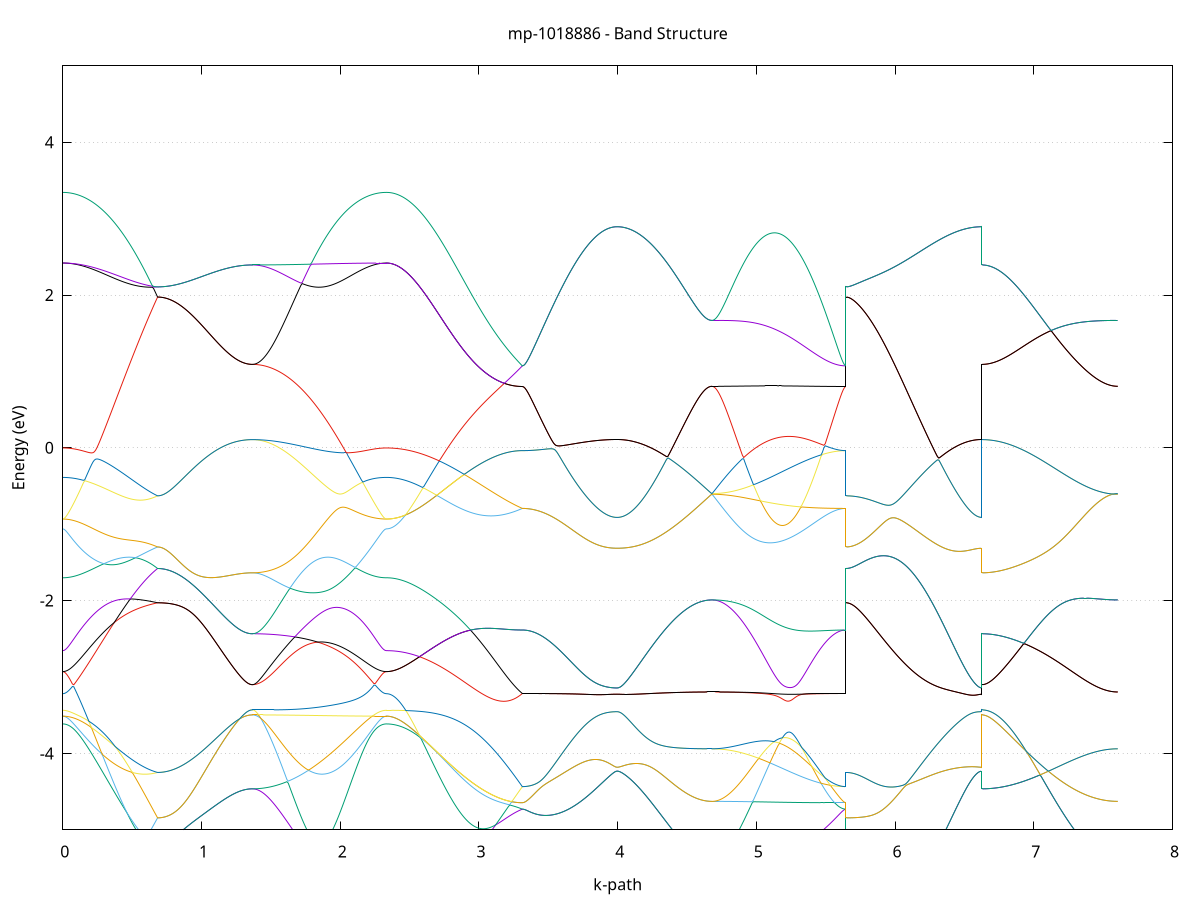 set title 'mp-1018886 - Band Structure'
set xlabel 'k-path'
set ylabel 'Energy (eV)'
set grid y
set yrange [-5:5]
set terminal png size 800,600
set output 'mp-1018886_bands_gnuplot.png'
plot '-' using 1:2 with lines notitle, '-' using 1:2 with lines notitle, '-' using 1:2 with lines notitle, '-' using 1:2 with lines notitle, '-' using 1:2 with lines notitle, '-' using 1:2 with lines notitle, '-' using 1:2 with lines notitle, '-' using 1:2 with lines notitle, '-' using 1:2 with lines notitle, '-' using 1:2 with lines notitle, '-' using 1:2 with lines notitle, '-' using 1:2 with lines notitle, '-' using 1:2 with lines notitle, '-' using 1:2 with lines notitle, '-' using 1:2 with lines notitle, '-' using 1:2 with lines notitle, '-' using 1:2 with lines notitle, '-' using 1:2 with lines notitle, '-' using 1:2 with lines notitle, '-' using 1:2 with lines notitle, '-' using 1:2 with lines notitle, '-' using 1:2 with lines notitle, '-' using 1:2 with lines notitle, '-' using 1:2 with lines notitle, '-' using 1:2 with lines notitle, '-' using 1:2 with lines notitle, '-' using 1:2 with lines notitle, '-' using 1:2 with lines notitle, '-' using 1:2 with lines notitle, '-' using 1:2 with lines notitle, '-' using 1:2 with lines notitle, '-' using 1:2 with lines notitle, '-' using 1:2 with lines notitle, '-' using 1:2 with lines notitle, '-' using 1:2 with lines notitle, '-' using 1:2 with lines notitle, '-' using 1:2 with lines notitle, '-' using 1:2 with lines notitle, '-' using 1:2 with lines notitle, '-' using 1:2 with lines notitle, '-' using 1:2 with lines notitle, '-' using 1:2 with lines notitle, '-' using 1:2 with lines notitle, '-' using 1:2 with lines notitle, '-' using 1:2 with lines notitle, '-' using 1:2 with lines notitle, '-' using 1:2 with lines notitle, '-' using 1:2 with lines notitle, '-' using 1:2 with lines notitle, '-' using 1:2 with lines notitle, '-' using 1:2 with lines notitle, '-' using 1:2 with lines notitle, '-' using 1:2 with lines notitle, '-' using 1:2 with lines notitle, '-' using 1:2 with lines notitle, '-' using 1:2 with lines notitle, '-' using 1:2 with lines notitle, '-' using 1:2 with lines notitle, '-' using 1:2 with lines notitle, '-' using 1:2 with lines notitle, '-' using 1:2 with lines notitle, '-' using 1:2 with lines notitle, '-' using 1:2 with lines notitle, '-' using 1:2 with lines notitle
0.000000 -18.726716
0.009903 -18.726616
0.019807 -18.726216
0.029710 -18.725416
0.039614 -18.724316
0.049517 -18.722916
0.059421 -18.721216
0.069324 -18.719116
0.079227 -18.716716
0.089131 -18.714116
0.099034 -18.711116
0.108938 -18.707816
0.118841 -18.704316
0.128744 -18.700416
0.138648 -18.696216
0.148551 -18.691616
0.158455 -18.686816
0.168358 -18.681716
0.178262 -18.676316
0.188165 -18.670616
0.198068 -18.664616
0.207972 -18.658316
0.217875 -18.651816
0.227779 -18.644916
0.237682 -18.637716
0.247585 -18.630316
0.257489 -18.622616
0.267392 -18.614616
0.277296 -18.606416
0.287199 -18.597816
0.297103 -18.589016
0.307006 -18.580016
0.316909 -18.570716
0.326813 -18.561116
0.336716 -18.551316
0.346620 -18.541316
0.356523 -18.531016
0.366426 -18.520416
0.376330 -18.509716
0.386233 -18.498716
0.396137 -18.487616
0.406040 -18.476216
0.415944 -18.464616
0.425847 -18.452716
0.435750 -18.440716
0.445654 -18.428516
0.455557 -18.416116
0.465461 -18.403616
0.475364 -18.390916
0.485267 -18.378116
0.495171 -18.365116
0.505074 -18.351916
0.514978 -18.338616
0.524881 -18.325216
0.534785 -18.311616
0.544688 -18.298016
0.554591 -18.284216
0.564495 -18.270416
0.574398 -18.256516
0.584302 -18.242516
0.594205 -18.228516
0.604108 -18.214416
0.614012 -18.200316
0.623915 -18.186216
0.633819 -18.172016
0.643722 -18.157916
0.653626 -18.143716
0.663529 -18.129616
0.673432 -18.115616
0.683336 -18.101616
0.683336 -18.101616
0.693239 -18.101716
0.703143 -18.101816
0.713046 -18.101916
0.722949 -18.102216
0.732853 -18.102516
0.742756 -18.102816
0.752660 -18.103216
0.762563 -18.103716
0.772467 -18.104316
0.782370 -18.104916
0.792273 -18.105616
0.802177 -18.106416
0.812080 -18.107216
0.821984 -18.108016
0.831887 -18.108916
0.841790 -18.109916
0.851694 -18.110916
0.861597 -18.111916
0.871501 -18.113016
0.881404 -18.114116
0.891308 -18.115216
0.901211 -18.116416
0.911114 -18.117616
0.921018 -18.118816
0.930921 -18.120116
0.940825 -18.121416
0.950728 -18.122716
0.960632 -18.124016
0.970535 -18.125316
0.980438 -18.126616
0.990342 -18.128016
1.000245 -18.129316
1.010149 -18.130716
1.020052 -18.132016
1.029955 -18.133316
1.039859 -18.134716
1.049762 -18.136016
1.059666 -18.137316
1.069569 -18.138616
1.079473 -18.139916
1.089376 -18.141116
1.099279 -18.142316
1.109183 -18.143616
1.119086 -18.144716
1.128990 -18.145916
1.138893 -18.147016
1.148796 -18.148116
1.158700 -18.149216
1.168603 -18.150216
1.178507 -18.151216
1.188410 -18.152116
1.198314 -18.153016
1.208217 -18.153916
1.218120 -18.154716
1.228024 -18.155516
1.237927 -18.156216
1.247831 -18.156816
1.257734 -18.157416
1.267637 -18.158016
1.277541 -18.158516
1.287444 -18.158916
1.297348 -18.159416
1.307251 -18.159716
1.317155 -18.160016
1.327058 -18.160216
1.336961 -18.160416
1.346865 -18.160616
1.356768 -18.160716
1.366672 -18.160816
1.366672 -18.160816
1.376634 -18.160916
1.386597 -18.161216
1.396560 -18.161816
1.406522 -18.162716
1.416485 -18.163816
1.426448 -18.165116
1.436411 -18.166716
1.446373 -18.168616
1.456336 -18.170616
1.466299 -18.173016
1.476261 -18.175616
1.486224 -18.178416
1.496187 -18.181516
1.506150 -18.184816
1.516112 -18.188316
1.526075 -18.192116
1.536038 -18.196216
1.546000 -18.200516
1.555963 -18.205016
1.565926 -18.209716
1.575889 -18.214716
1.585851 -18.219916
1.595814 -18.225416
1.605777 -18.231116
1.615739 -18.237016
1.625702 -18.243116
1.635665 -18.249416
1.645627 -18.256016
1.655590 -18.262816
1.665553 -18.269716
1.675516 -18.276916
1.685478 -18.284216
1.695441 -18.291816
1.705404 -18.299516
1.715366 -18.307416
1.725329 -18.315516
1.735292 -18.323716
1.745255 -18.332116
1.755217 -18.340616
1.765180 -18.349216
1.775143 -18.358016
1.785105 -18.366916
1.795068 -18.375916
1.805031 -18.385016
1.814994 -18.394116
1.824956 -18.403416
1.834919 -18.412716
1.844882 -18.422116
1.854844 -18.431516
1.864807 -18.440916
1.874770 -18.450416
1.884732 -18.459816
1.894695 -18.469316
1.904658 -18.478716
1.914621 -18.488116
1.924583 -18.497516
1.934546 -18.506716
1.944509 -18.516016
1.954471 -18.525116
1.964434 -18.534216
1.974397 -18.543216
1.984360 -18.552116
1.994322 -18.560816
2.004285 -18.569416
2.014248 -18.577916
2.024210 -18.586216
2.034173 -18.594416
2.044136 -18.602416
2.054099 -18.610216
2.064061 -18.617816
2.074024 -18.625316
2.083987 -18.632516
2.093949 -18.639516
2.103912 -18.646316
2.113875 -18.652916
2.123838 -18.659216
2.133800 -18.665216
2.143763 -18.671116
2.153726 -18.676616
2.163688 -18.681816
2.173651 -18.686916
2.183614 -18.691616
2.193576 -18.696116
2.203539 -18.700216
2.213502 -18.704116
2.223465 -18.707716
2.233427 -18.711116
2.243390 -18.714016
2.253353 -18.716716
2.263315 -18.719116
2.273278 -18.721116
2.283241 -18.722916
2.293204 -18.724316
2.303166 -18.725416
2.313129 -18.726216
2.323092 -18.726616
2.333054 -18.726716
2.333054 -18.726716
2.343052 -18.726616
2.353051 -18.726016
2.363049 -18.725116
2.373047 -18.724016
2.383045 -18.722416
2.393043 -18.720516
2.403041 -18.718216
2.413039 -18.715616
2.423037 -18.712616
2.433035 -18.709316
2.443033 -18.705616
2.453031 -18.701616
2.463029 -18.697316
2.473027 -18.692616
2.483026 -18.687616
2.493024 -18.682216
2.503022 -18.676516
2.513020 -18.670516
2.523018 -18.664216
2.533016 -18.657516
2.543014 -18.650516
2.553012 -18.643216
2.563010 -18.635716
2.573008 -18.627816
2.583006 -18.619616
2.593004 -18.611216
2.603002 -18.602416
2.613001 -18.593416
2.622999 -18.584116
2.632997 -18.574616
2.642995 -18.564716
2.652993 -18.554716
2.662991 -18.544416
2.672989 -18.533816
2.682987 -18.523016
2.692985 -18.512016
2.702983 -18.500616
2.712981 -18.489116
2.722979 -18.477416
2.732978 -18.465416
2.742976 -18.453316
2.752974 -18.441016
2.762972 -18.428616
2.772970 -18.415916
2.782968 -18.403116
2.792966 -18.390116
2.802964 -18.377016
2.812962 -18.363716
2.822960 -18.350416
2.832958 -18.336916
2.842956 -18.323216
2.852954 -18.309516
2.862953 -18.295616
2.872951 -18.281716
2.882949 -18.267816
2.892947 -18.253716
2.902945 -18.239616
2.912943 -18.225416
2.922941 -18.211216
2.932939 -18.196916
2.942937 -18.182716
2.952935 -18.168416
2.962933 -18.154116
2.972931 -18.139816
2.982929 -18.125516
2.992928 -18.111216
3.002926 -18.097016
3.012924 -18.082916
3.022922 -18.068616
3.032920 -18.054616
3.042918 -18.040516
3.052916 -18.026616
3.062914 -18.012916
3.072912 -17.999316
3.082910 -17.985716
3.092908 -17.972216
3.102906 -17.958916
3.112904 -17.945716
3.122903 -17.932616
3.132901 -17.919716
3.142899 -17.907016
3.152897 -17.894416
3.162895 -17.882016
3.172893 -17.869816
3.182891 -17.857916
3.192889 -17.846116
3.202887 -17.834516
3.212885 -17.823216
3.222883 -17.812016
3.232881 -17.801116
3.242879 -17.790516
3.252878 -17.780116
3.262876 -17.769916
3.272874 -17.760016
3.282872 -17.750416
3.292870 -17.741016
3.302868 -17.731916
3.312866 -17.723116
3.312866 -17.723116
3.322769 -17.723116
3.332673 -17.723016
3.342576 -17.722916
3.352480 -17.722816
3.362383 -17.722616
3.372287 -17.722416
3.382190 -17.722216
3.392093 -17.721916
3.401997 -17.721616
3.411900 -17.721316
3.421804 -17.721016
3.431707 -17.720616
3.441610 -17.720216
3.451514 -17.719716
3.461417 -17.719216
3.471321 -17.718716
3.481224 -17.718216
3.491128 -17.717616
3.501031 -17.717016
3.510934 -17.716316
3.520838 -17.715716
3.530741 -17.715016
3.540645 -17.714316
3.550548 -17.713616
3.560451 -17.712916
3.570355 -17.712116
3.580258 -17.711316
3.590162 -17.710516
3.600065 -17.709716
3.609969 -17.708916
3.619872 -17.708116
3.629775 -17.707216
3.639679 -17.706316
3.649582 -17.705416
3.659486 -17.704616
3.669389 -17.703716
3.679292 -17.702916
3.689196 -17.702016
3.699099 -17.701116
3.709003 -17.700216
3.718906 -17.699416
3.728810 -17.698616
3.738713 -17.697716
3.748616 -17.696916
3.758520 -17.696116
3.768423 -17.695316
3.778327 -17.694516
3.788230 -17.693816
3.798134 -17.693116
3.808037 -17.692316
3.817940 -17.691716
3.827844 -17.691016
3.837747 -17.690416
3.847651 -17.689816
3.857554 -17.689216
3.867457 -17.688616
3.877361 -17.688116
3.887264 -17.687716
3.897168 -17.687216
3.907071 -17.686816
3.916975 -17.686516
3.926878 -17.686116
3.936781 -17.685816
3.946685 -17.685616
3.956588 -17.685416
3.966492 -17.685216
3.976395 -17.685216
3.986298 -17.685216
3.996202 -17.685116
3.996202 -17.685116
4.006105 -17.685116
4.016009 -17.685016
4.025912 -17.684916
4.035816 -17.684716
4.045719 -17.684516
4.055622 -17.684116
4.065526 -17.683816
4.075429 -17.683416
4.085333 -17.682916
4.095236 -17.682416
4.105139 -17.681916
4.115043 -17.681316
4.124946 -17.680616
4.134850 -17.679916
4.144753 -17.679116
4.154657 -17.678316
4.164560 -17.677416
4.174463 -17.676516
4.184367 -17.675516
4.194270 -17.674516
4.204174 -17.673416
4.214077 -17.672316
4.223980 -17.671216
4.233884 -17.670116
4.243787 -17.668816
4.253691 -17.667616
4.263594 -17.666316
4.273498 -17.665016
4.283401 -17.663716
4.293304 -17.662316
4.303208 -17.660916
4.313111 -17.659516
4.323015 -17.658116
4.332918 -17.656616
4.342821 -17.655216
4.352725 -17.653616
4.362628 -17.652116
4.372532 -17.650616
4.382435 -17.649116
4.392339 -17.647516
4.402242 -17.646016
4.412145 -17.644516
4.422049 -17.642916
4.431952 -17.641416
4.441856 -17.639816
4.451759 -17.638316
4.461662 -17.636816
4.471566 -17.635316
4.481469 -17.633916
4.491373 -17.632516
4.501276 -17.631116
4.511180 -17.629716
4.521083 -17.628416
4.530986 -17.627116
4.540890 -17.625916
4.550793 -17.624816
4.560697 -17.623716
4.570600 -17.622716
4.580503 -17.621716
4.590407 -17.620816
4.600310 -17.620016
4.610214 -17.619416
4.620117 -17.618716
4.630021 -17.618216
4.639924 -17.617716
4.649827 -17.617316
4.659731 -17.617116
4.669634 -17.616916
4.679538 -17.616916
4.679538 -17.616916
4.689500 -17.616916
4.699463 -17.617216
4.709426 -17.617616
4.719389 -17.618116
4.729351 -17.618716
4.739314 -17.619516
4.749277 -17.620416
4.759239 -17.621416
4.769202 -17.622616
4.779165 -17.623916
4.789127 -17.625216
4.799090 -17.626716
4.809053 -17.628216
4.819016 -17.629816
4.828978 -17.631516
4.838941 -17.633316
4.848904 -17.635116
4.858866 -17.636916
4.868829 -17.638816
4.878792 -17.640716
4.888755 -17.642716
4.898717 -17.644716
4.908680 -17.646716
4.918643 -17.648716
4.928605 -17.650716
4.938568 -17.652816
4.948531 -17.654816
4.958494 -17.656916
4.968456 -17.658916
4.978419 -17.660916
4.988382 -17.662916
4.998344 -17.664916
5.008307 -17.666916
5.018270 -17.668916
5.028232 -17.670816
5.038195 -17.672716
5.048158 -17.674516
5.058121 -17.676416
5.068083 -17.678216
5.078046 -17.680016
5.088009 -17.681716
5.097971 -17.683516
5.107934 -17.685216
5.117897 -17.686816
5.127860 -17.688516
5.137822 -17.690016
5.147785 -17.691616
5.157748 -17.693116
5.167710 -17.694516
5.177673 -17.695916
5.187636 -17.697316
5.197599 -17.698616
5.207561 -17.699916
5.217524 -17.701116
5.227487 -17.702416
5.237449 -17.703516
5.247412 -17.704616
5.257375 -17.705716
5.267337 -17.706816
5.277300 -17.707816
5.287263 -17.708816
5.297226 -17.709716
5.307188 -17.710616
5.317151 -17.711416
5.327114 -17.712216
5.337076 -17.713016
5.347039 -17.713816
5.357002 -17.714516
5.366965 -17.715216
5.376927 -17.715816
5.386890 -17.716416
5.396853 -17.717016
5.406815 -17.717516
5.416778 -17.718016
5.426741 -17.718516
5.436704 -17.719016
5.446666 -17.719416
5.456629 -17.719816
5.466592 -17.720216
5.476554 -17.720516
5.486517 -17.720816
5.496480 -17.721116
5.506443 -17.721416
5.516405 -17.721616
5.526368 -17.721916
5.536331 -17.722116
5.546293 -17.722316
5.556256 -17.722416
5.566219 -17.722516
5.576181 -17.722716
5.586144 -17.722816
5.596107 -17.722916
5.606070 -17.723016
5.616032 -17.723016
5.625995 -17.723016
5.635958 -17.723116
5.645920 -17.723116
5.645920 -18.101616
5.655919 -18.101516
5.665917 -18.101116
5.675915 -18.100416
5.685913 -18.099516
5.695911 -18.098316
5.705909 -18.096816
5.715907 -18.095116
5.725905 -18.093116
5.735903 -18.090816
5.745901 -18.088316
5.755899 -18.085516
5.765897 -18.082516
5.775895 -18.079216
5.785894 -18.075716
5.795892 -18.071916
5.805890 -18.067916
5.815888 -18.063616
5.825886 -18.059116
5.835884 -18.054416
5.845882 -18.049516
5.855880 -18.044416
5.865878 -18.039016
5.875876 -18.033416
5.885874 -18.027616
5.895872 -18.021716
5.905870 -18.015616
5.915869 -18.009216
5.925867 -18.002816
5.935865 -17.996116
5.945863 -17.989216
5.955861 -17.982216
5.965859 -17.975116
5.975857 -17.967816
5.985855 -17.960416
5.995853 -17.952916
6.005851 -17.945316
6.015849 -17.937616
6.025847 -17.929816
6.035845 -17.921916
6.045844 -17.913916
6.055842 -17.905816
6.065840 -17.897816
6.075838 -17.889716
6.085836 -17.881516
6.095834 -17.873416
6.105832 -17.865216
6.115830 -17.857016
6.125828 -17.848916
6.135826 -17.840816
6.145824 -17.832816
6.155822 -17.824816
6.165820 -17.816916
6.175819 -17.809116
6.185817 -17.801416
6.195815 -17.793916
6.205813 -17.786616
6.215811 -17.779316
6.225809 -17.772316
6.235807 -17.765516
6.245805 -17.758916
6.255803 -17.752516
6.265801 -17.746416
6.275799 -17.740716
6.285797 -17.735116
6.295796 -17.729816
6.305794 -17.724916
6.315792 -17.720216
6.325790 -17.715916
6.335788 -17.711916
6.345786 -17.708216
6.355784 -17.704916
6.365782 -17.701816
6.375780 -17.699116
6.385778 -17.696716
6.395776 -17.694616
6.405774 -17.692716
6.415772 -17.691216
6.425771 -17.689816
6.435769 -17.688616
6.445767 -17.687616
6.455765 -17.686916
6.465763 -17.686316
6.475761 -17.685816
6.485759 -17.685416
6.495757 -17.685216
6.505755 -17.685016
6.515753 -17.684916
6.525751 -17.684816
6.535749 -17.684816
6.545747 -17.684816
6.555746 -17.684816
6.565744 -17.684916
6.575742 -17.685016
6.585740 -17.685016
6.595738 -17.685016
6.605736 -17.685116
6.615734 -17.685116
6.625732 -17.685116
6.625732 -18.160816
6.635730 -18.160616
6.645728 -18.160216
6.655726 -18.159516
6.665724 -18.158616
6.675722 -18.157416
6.685721 -18.156016
6.695719 -18.154316
6.705717 -18.152316
6.715715 -18.150116
6.725713 -18.147616
6.735711 -18.144916
6.745709 -18.141916
6.755707 -18.138716
6.765705 -18.135216
6.775703 -18.131516
6.785701 -18.127516
6.795699 -18.123416
6.805697 -18.118916
6.815696 -18.114316
6.825694 -18.109416
6.835692 -18.104316
6.845690 -18.099016
6.855688 -18.093516
6.865686 -18.087816
6.875684 -18.081916
6.885682 -18.075716
6.895680 -18.069416
6.905678 -18.063016
6.915676 -18.056416
6.925674 -18.049616
6.935673 -18.042616
6.945671 -18.035516
6.955669 -18.028116
6.965667 -18.020716
6.975665 -18.013116
6.985663 -18.005416
6.995661 -17.997616
7.005659 -17.989616
7.015657 -17.981516
7.025655 -17.973416
7.035653 -17.965116
7.045651 -17.956816
7.055649 -17.948316
7.065648 -17.939816
7.075646 -17.931316
7.085644 -17.922716
7.095642 -17.914116
7.105640 -17.905416
7.115638 -17.896716
7.125636 -17.888016
7.135634 -17.879316
7.145632 -17.870616
7.155630 -17.861816
7.165628 -17.853216
7.175626 -17.844516
7.185624 -17.835916
7.195623 -17.827316
7.205621 -17.818816
7.215619 -17.810416
7.225617 -17.802016
7.235615 -17.793816
7.245613 -17.785516
7.255611 -17.777516
7.265609 -17.769516
7.275607 -17.761616
7.285605 -17.753916
7.295603 -17.746216
7.305601 -17.738816
7.315599 -17.731516
7.325598 -17.724316
7.335596 -17.717316
7.345594 -17.710516
7.355592 -17.703916
7.365590 -17.697516
7.375588 -17.691316
7.385586 -17.685316
7.395584 -17.679516
7.405582 -17.673916
7.415580 -17.668616
7.425578 -17.663416
7.435576 -17.658616
7.445575 -17.653916
7.455573 -17.649616
7.465571 -17.645416
7.475569 -17.641516
7.485567 -17.637916
7.495565 -17.634616
7.505563 -17.631516
7.515561 -17.628816
7.525559 -17.626316
7.535557 -17.624116
7.545555 -17.622216
7.555553 -17.620616
7.565551 -17.619316
7.575550 -17.618316
7.585548 -17.617516
7.595546 -17.617016
7.605544 -17.616916
e
0.000000 -17.758316
0.009903 -17.758316
0.019807 -17.758316
0.029710 -17.758216
0.039614 -17.758216
0.049517 -17.758116
0.059421 -17.758116
0.069324 -17.758016
0.079227 -17.758016
0.089131 -17.757916
0.099034 -17.757916
0.108938 -17.757916
0.118841 -17.757916
0.128744 -17.757916
0.138648 -17.757916
0.148551 -17.758016
0.158455 -17.758016
0.168358 -17.758216
0.178262 -17.758416
0.188165 -17.758716
0.198068 -17.759016
0.207972 -17.759416
0.217875 -17.759916
0.227779 -17.760616
0.237682 -17.761316
0.247585 -17.762216
0.257489 -17.763116
0.267392 -17.764316
0.277296 -17.765716
0.287199 -17.767216
0.297103 -17.768916
0.307006 -17.770916
0.316909 -17.773116
0.326813 -17.775516
0.336716 -17.778316
0.346620 -17.781316
0.356523 -17.784716
0.366426 -17.788316
0.376330 -17.792416
0.386233 -17.796716
0.396137 -17.801516
0.406040 -17.806716
0.415944 -17.812216
0.425847 -17.818216
0.435750 -17.824616
0.445654 -17.831416
0.455557 -17.838716
0.465461 -17.846316
0.475364 -17.854416
0.485267 -17.863016
0.495171 -17.871916
0.505074 -17.881216
0.514978 -17.891016
0.524881 -17.901116
0.534785 -17.911616
0.544688 -17.922516
0.554591 -17.933716
0.564495 -17.945216
0.574398 -17.957116
0.584302 -17.969216
0.594205 -17.981616
0.604108 -17.994116
0.614012 -18.007016
0.623915 -18.020116
0.633819 -18.033316
0.643722 -18.046716
0.653626 -18.060316
0.663529 -18.073916
0.673432 -18.087716
0.683336 -18.101616
0.683336 -18.101616
0.693239 -18.101716
0.703143 -18.101816
0.713046 -18.101916
0.722949 -18.102216
0.732853 -18.102516
0.742756 -18.102816
0.752660 -18.103216
0.762563 -18.103716
0.772467 -18.104316
0.782370 -18.104916
0.792273 -18.105616
0.802177 -18.106416
0.812080 -18.107216
0.821984 -18.108016
0.831887 -18.108916
0.841790 -18.109916
0.851694 -18.110916
0.861597 -18.111916
0.871501 -18.113016
0.881404 -18.114116
0.891308 -18.115216
0.901211 -18.116416
0.911114 -18.117616
0.921018 -18.118816
0.930921 -18.120116
0.940825 -18.121416
0.950728 -18.122716
0.960632 -18.124016
0.970535 -18.125316
0.980438 -18.126616
0.990342 -18.128016
1.000245 -18.129316
1.010149 -18.130716
1.020052 -18.132016
1.029955 -18.133316
1.039859 -18.134716
1.049762 -18.136016
1.059666 -18.137316
1.069569 -18.138616
1.079473 -18.139916
1.089376 -18.141116
1.099279 -18.142316
1.109183 -18.143616
1.119086 -18.144716
1.128990 -18.145916
1.138893 -18.147016
1.148796 -18.148116
1.158700 -18.149216
1.168603 -18.150216
1.178507 -18.151216
1.188410 -18.152116
1.198314 -18.153016
1.208217 -18.153916
1.218120 -18.154716
1.228024 -18.155516
1.237927 -18.156216
1.247831 -18.156816
1.257734 -18.157416
1.267637 -18.158016
1.277541 -18.158516
1.287444 -18.158916
1.297348 -18.159416
1.307251 -18.159716
1.317155 -18.160016
1.327058 -18.160216
1.336961 -18.160416
1.346865 -18.160616
1.356768 -18.160716
1.366672 -18.160816
1.366672 -18.160816
1.376634 -18.160516
1.386597 -18.160016
1.396560 -18.159116
1.406522 -18.157816
1.416485 -18.156216
1.426448 -18.154316
1.436411 -18.151916
1.446373 -18.149316
1.456336 -18.146316
1.466299 -18.142916
1.476261 -18.139316
1.486224 -18.135216
1.496187 -18.130916
1.506150 -18.126316
1.516112 -18.121316
1.526075 -18.116016
1.536038 -18.110516
1.546000 -18.104616
1.555963 -18.098516
1.565926 -18.092016
1.575889 -18.085316
1.585851 -18.078316
1.595814 -18.071016
1.605777 -18.063616
1.615739 -18.055916
1.625702 -18.048016
1.635665 -18.040016
1.645627 -18.031716
1.655590 -18.023316
1.665553 -18.014816
1.675516 -18.006116
1.685478 -17.997216
1.695441 -17.988316
1.705404 -17.979316
1.715366 -17.970316
1.725329 -17.961216
1.735292 -17.952116
1.745255 -17.943016
1.755217 -17.933916
1.765180 -17.924816
1.775143 -17.915916
1.785105 -17.907016
1.795068 -17.898216
1.805031 -17.889616
1.814994 -17.881216
1.824956 -17.873016
1.834919 -17.865016
1.844882 -17.857216
1.854844 -17.849716
1.864807 -17.842516
1.874770 -17.835616
1.884732 -17.828916
1.894695 -17.822616
1.904658 -17.816716
1.914621 -17.811116
1.924583 -17.805816
1.934546 -17.800916
1.944509 -17.796316
1.954471 -17.792016
1.964434 -17.788116
1.974397 -17.784516
1.984360 -17.781216
1.994322 -17.778216
2.004285 -17.775516
2.014248 -17.773016
2.024210 -17.770816
2.034173 -17.768816
2.044136 -17.767116
2.054099 -17.765616
2.064061 -17.764316
2.074024 -17.763116
2.083987 -17.762116
2.093949 -17.761216
2.103912 -17.760516
2.113875 -17.759916
2.123838 -17.759416
2.133800 -17.759016
2.143763 -17.758616
2.153726 -17.758416
2.163688 -17.758216
2.173651 -17.758016
2.183614 -17.757916
2.193576 -17.757916
2.203539 -17.757816
2.213502 -17.757816
2.223465 -17.757816
2.233427 -17.757916
2.243390 -17.757916
2.253353 -17.758016
2.263315 -17.758016
2.273278 -17.758116
2.283241 -17.758116
2.293204 -17.758216
2.303166 -17.758216
2.313129 -17.758316
2.323092 -17.758316
2.333054 -17.758316
2.333054 -17.758316
2.343052 -17.758316
2.353051 -17.758016
2.363049 -17.757616
2.373047 -17.757116
2.383045 -17.756416
2.393043 -17.755516
2.403041 -17.754516
2.413039 -17.753416
2.423037 -17.752116
2.433035 -17.750616
2.443033 -17.749016
2.453031 -17.747316
2.463029 -17.745416
2.473027 -17.743416
2.483026 -17.741316
2.493024 -17.739116
2.503022 -17.736716
2.513020 -17.734216
2.523018 -17.731516
2.533016 -17.728816
2.543014 -17.726016
2.553012 -17.723016
2.563010 -17.720016
2.573008 -17.716916
2.583006 -17.713716
2.593004 -17.710416
2.603002 -17.707016
2.613001 -17.703516
2.622999 -17.700016
2.632997 -17.696516
2.642995 -17.692916
2.652993 -17.689216
2.662991 -17.685616
2.672989 -17.681916
2.682987 -17.678116
2.692985 -17.674316
2.702983 -17.670416
2.712981 -17.666616
2.722979 -17.662916
2.732978 -17.659216
2.742976 -17.655516
2.752974 -17.651816
2.762972 -17.648216
2.772970 -17.644516
2.782968 -17.640916
2.792966 -17.637516
2.802964 -17.634116
2.812962 -17.630816
2.822960 -17.627616
2.832958 -17.624516
2.842956 -17.621416
2.852954 -17.618516
2.862953 -17.615816
2.872951 -17.613116
2.882949 -17.610616
2.892947 -17.608316
2.902945 -17.606116
2.912943 -17.604116
2.922941 -17.602216
2.932939 -17.600516
2.942937 -17.599016
2.952935 -17.597716
2.962933 -17.596616
2.972931 -17.595716
2.982929 -17.595016
2.992928 -17.594516
3.002926 -17.594316
3.012924 -17.594316
3.022922 -17.594416
3.032920 -17.594916
3.042918 -17.595616
3.052916 -17.596616
3.062914 -17.597916
3.072912 -17.599416
3.082910 -17.601216
3.092908 -17.603316
3.102906 -17.605616
3.112904 -17.608316
3.122903 -17.611216
3.132901 -17.614416
3.142899 -17.617916
3.152897 -17.621816
3.162895 -17.625816
3.172893 -17.630216
3.182891 -17.634916
3.192889 -17.639916
3.202887 -17.645216
3.212885 -17.650816
3.222883 -17.656716
3.232881 -17.662916
3.242879 -17.669416
3.252878 -17.676216
3.262876 -17.683216
3.272874 -17.690616
3.282872 -17.698316
3.292870 -17.706316
3.302868 -17.714516
3.312866 -17.723116
3.312866 -17.723116
3.322769 -17.723116
3.332673 -17.723016
3.342576 -17.722916
3.352480 -17.722816
3.362383 -17.722616
3.372287 -17.722416
3.382190 -17.722216
3.392093 -17.721916
3.401997 -17.721616
3.411900 -17.721316
3.421804 -17.721016
3.431707 -17.720616
3.441610 -17.720216
3.451514 -17.719716
3.461417 -17.719216
3.471321 -17.718716
3.481224 -17.718216
3.491128 -17.717616
3.501031 -17.717016
3.510934 -17.716316
3.520838 -17.715716
3.530741 -17.715016
3.540645 -17.714316
3.550548 -17.713616
3.560451 -17.712916
3.570355 -17.712116
3.580258 -17.711316
3.590162 -17.710516
3.600065 -17.709716
3.609969 -17.708916
3.619872 -17.708116
3.629775 -17.707216
3.639679 -17.706316
3.649582 -17.705416
3.659486 -17.704616
3.669389 -17.703716
3.679292 -17.702916
3.689196 -17.702016
3.699099 -17.701116
3.709003 -17.700216
3.718906 -17.699416
3.728810 -17.698616
3.738713 -17.697716
3.748616 -17.696916
3.758520 -17.696116
3.768423 -17.695316
3.778327 -17.694516
3.788230 -17.693816
3.798134 -17.693116
3.808037 -17.692316
3.817940 -17.691716
3.827844 -17.691016
3.837747 -17.690416
3.847651 -17.689816
3.857554 -17.689216
3.867457 -17.688616
3.877361 -17.688116
3.887264 -17.687716
3.897168 -17.687216
3.907071 -17.686816
3.916975 -17.686516
3.926878 -17.686116
3.936781 -17.685816
3.946685 -17.685616
3.956588 -17.685416
3.966492 -17.685216
3.976395 -17.685216
3.986298 -17.685216
3.996202 -17.685116
3.996202 -17.685116
4.006105 -17.685116
4.016009 -17.685016
4.025912 -17.684916
4.035816 -17.684716
4.045719 -17.684516
4.055622 -17.684116
4.065526 -17.683816
4.075429 -17.683416
4.085333 -17.682916
4.095236 -17.682416
4.105139 -17.681916
4.115043 -17.681316
4.124946 -17.680616
4.134850 -17.679916
4.144753 -17.679116
4.154657 -17.678316
4.164560 -17.677416
4.174463 -17.676516
4.184367 -17.675516
4.194270 -17.674516
4.204174 -17.673416
4.214077 -17.672316
4.223980 -17.671216
4.233884 -17.670116
4.243787 -17.668816
4.253691 -17.667616
4.263594 -17.666316
4.273498 -17.665016
4.283401 -17.663716
4.293304 -17.662316
4.303208 -17.660916
4.313111 -17.659516
4.323015 -17.658116
4.332918 -17.656616
4.342821 -17.655216
4.352725 -17.653616
4.362628 -17.652116
4.372532 -17.650616
4.382435 -17.649116
4.392339 -17.647516
4.402242 -17.646016
4.412145 -17.644516
4.422049 -17.642916
4.431952 -17.641416
4.441856 -17.639816
4.451759 -17.638316
4.461662 -17.636816
4.471566 -17.635316
4.481469 -17.633916
4.491373 -17.632516
4.501276 -17.631116
4.511180 -17.629716
4.521083 -17.628416
4.530986 -17.627116
4.540890 -17.625916
4.550793 -17.624816
4.560697 -17.623716
4.570600 -17.622716
4.580503 -17.621716
4.590407 -17.620816
4.600310 -17.620016
4.610214 -17.619416
4.620117 -17.618716
4.630021 -17.618216
4.639924 -17.617716
4.649827 -17.617316
4.659731 -17.617116
4.669634 -17.616916
4.679538 -17.616916
4.679538 -17.616916
4.689500 -17.616916
4.699463 -17.617016
4.709426 -17.617216
4.719389 -17.617316
4.729351 -17.617616
4.739314 -17.617916
4.749277 -17.618316
4.759239 -17.618716
4.769202 -17.619116
4.779165 -17.619716
4.789127 -17.620216
4.799090 -17.620816
4.809053 -17.621516
4.819016 -17.622216
4.828978 -17.623016
4.838941 -17.623816
4.848904 -17.624716
4.858866 -17.625616
4.868829 -17.626516
4.878792 -17.627616
4.888755 -17.628616
4.898717 -17.629716
4.908680 -17.630916
4.918643 -17.632116
4.928605 -17.633316
4.938568 -17.634616
4.948531 -17.635916
4.958494 -17.637216
4.968456 -17.638616
4.978419 -17.640016
4.988382 -17.641416
4.998344 -17.642916
5.008307 -17.644516
5.018270 -17.646016
5.028232 -17.647516
5.038195 -17.649116
5.048158 -17.650716
5.058121 -17.652316
5.068083 -17.653916
5.078046 -17.655616
5.088009 -17.657216
5.097971 -17.658916
5.107934 -17.660616
5.117897 -17.662316
5.127860 -17.664016
5.137822 -17.665716
5.147785 -17.667516
5.157748 -17.669216
5.167710 -17.670916
5.177673 -17.672616
5.187636 -17.674316
5.197599 -17.676016
5.207561 -17.677716
5.217524 -17.679416
5.227487 -17.681116
5.237449 -17.682716
5.247412 -17.684316
5.257375 -17.686016
5.267337 -17.687616
5.277300 -17.689216
5.287263 -17.690816
5.297226 -17.692416
5.307188 -17.693916
5.317151 -17.695416
5.327114 -17.697016
5.337076 -17.698416
5.347039 -17.699916
5.357002 -17.701316
5.366965 -17.702716
5.376927 -17.704116
5.386890 -17.705416
5.396853 -17.706616
5.406815 -17.707916
5.416778 -17.709016
5.426741 -17.710216
5.436704 -17.711316
5.446666 -17.712416
5.456629 -17.713416
5.466592 -17.714316
5.476554 -17.715316
5.486517 -17.716216
5.496480 -17.717016
5.506443 -17.717816
5.516405 -17.718516
5.526368 -17.719216
5.536331 -17.719816
5.546293 -17.720316
5.556256 -17.720916
5.566219 -17.721316
5.576181 -17.721716
5.586144 -17.722116
5.596107 -17.722416
5.606070 -17.722716
5.616032 -17.722816
5.625995 -17.723016
5.635958 -17.723016
5.645920 -17.723116
5.645920 -18.101616
5.655919 -18.101516
5.665917 -18.101116
5.675915 -18.100416
5.685913 -18.099516
5.695911 -18.098316
5.705909 -18.096816
5.715907 -18.095116
5.725905 -18.093116
5.735903 -18.090816
5.745901 -18.088316
5.755899 -18.085516
5.765897 -18.082516
5.775895 -18.079216
5.785894 -18.075716
5.795892 -18.071916
5.805890 -18.067916
5.815888 -18.063616
5.825886 -18.059116
5.835884 -18.054416
5.845882 -18.049516
5.855880 -18.044416
5.865878 -18.039016
5.875876 -18.033416
5.885874 -18.027616
5.895872 -18.021716
5.905870 -18.015616
5.915869 -18.009216
5.925867 -18.002816
5.935865 -17.996116
5.945863 -17.989216
5.955861 -17.982216
5.965859 -17.975116
5.975857 -17.967816
5.985855 -17.960416
5.995853 -17.952916
6.005851 -17.945316
6.015849 -17.937616
6.025847 -17.929816
6.035845 -17.921916
6.045844 -17.913916
6.055842 -17.905816
6.065840 -17.897816
6.075838 -17.889716
6.085836 -17.881516
6.095834 -17.873416
6.105832 -17.865216
6.115830 -17.857016
6.125828 -17.848916
6.135826 -17.840816
6.145824 -17.832816
6.155822 -17.824816
6.165820 -17.816916
6.175819 -17.809116
6.185817 -17.801416
6.195815 -17.793916
6.205813 -17.786616
6.215811 -17.779316
6.225809 -17.772316
6.235807 -17.765516
6.245805 -17.758916
6.255803 -17.752516
6.265801 -17.746416
6.275799 -17.740716
6.285797 -17.735116
6.295796 -17.729816
6.305794 -17.724916
6.315792 -17.720216
6.325790 -17.715916
6.335788 -17.711916
6.345786 -17.708216
6.355784 -17.704916
6.365782 -17.701816
6.375780 -17.699116
6.385778 -17.696716
6.395776 -17.694616
6.405774 -17.692716
6.415772 -17.691216
6.425771 -17.689816
6.435769 -17.688616
6.445767 -17.687616
6.455765 -17.686916
6.465763 -17.686316
6.475761 -17.685816
6.485759 -17.685416
6.495757 -17.685216
6.505755 -17.685016
6.515753 -17.684916
6.525751 -17.684816
6.535749 -17.684816
6.545747 -17.684816
6.555746 -17.684816
6.565744 -17.684916
6.575742 -17.685016
6.585740 -17.685016
6.595738 -17.685016
6.605736 -17.685116
6.615734 -17.685116
6.625732 -17.685116
6.625732 -18.160816
6.635730 -18.160616
6.645728 -18.160216
6.655726 -18.159516
6.665724 -18.158616
6.675722 -18.157416
6.685721 -18.156016
6.695719 -18.154316
6.705717 -18.152316
6.715715 -18.150116
6.725713 -18.147616
6.735711 -18.144916
6.745709 -18.141916
6.755707 -18.138716
6.765705 -18.135216
6.775703 -18.131516
6.785701 -18.127516
6.795699 -18.123416
6.805697 -18.118916
6.815696 -18.114316
6.825694 -18.109416
6.835692 -18.104316
6.845690 -18.099016
6.855688 -18.093516
6.865686 -18.087816
6.875684 -18.081916
6.885682 -18.075716
6.895680 -18.069416
6.905678 -18.063016
6.915676 -18.056416
6.925674 -18.049616
6.935673 -18.042616
6.945671 -18.035516
6.955669 -18.028116
6.965667 -18.020716
6.975665 -18.013116
6.985663 -18.005416
6.995661 -17.997616
7.005659 -17.989616
7.015657 -17.981516
7.025655 -17.973416
7.035653 -17.965116
7.045651 -17.956816
7.055649 -17.948316
7.065648 -17.939816
7.075646 -17.931316
7.085644 -17.922716
7.095642 -17.914116
7.105640 -17.905416
7.115638 -17.896716
7.125636 -17.888016
7.135634 -17.879316
7.145632 -17.870616
7.155630 -17.861816
7.165628 -17.853216
7.175626 -17.844516
7.185624 -17.835916
7.195623 -17.827316
7.205621 -17.818816
7.215619 -17.810416
7.225617 -17.802016
7.235615 -17.793816
7.245613 -17.785516
7.255611 -17.777516
7.265609 -17.769516
7.275607 -17.761616
7.285605 -17.753916
7.295603 -17.746216
7.305601 -17.738816
7.315599 -17.731516
7.325598 -17.724316
7.335596 -17.717316
7.345594 -17.710516
7.355592 -17.703916
7.365590 -17.697516
7.375588 -17.691316
7.385586 -17.685316
7.395584 -17.679516
7.405582 -17.673916
7.415580 -17.668616
7.425578 -17.663416
7.435576 -17.658616
7.445575 -17.653916
7.455573 -17.649616
7.465571 -17.645416
7.475569 -17.641516
7.485567 -17.637916
7.495565 -17.634616
7.505563 -17.631516
7.515561 -17.628816
7.525559 -17.626316
7.535557 -17.624116
7.545555 -17.622216
7.555553 -17.620616
7.565551 -17.619316
7.575550 -17.618316
7.585548 -17.617516
7.595546 -17.617016
7.605544 -17.616916
e
0.000000 -17.037216
0.009903 -17.037416
0.019807 -17.037916
0.029710 -17.038916
0.039614 -17.040116
0.049517 -17.041816
0.059421 -17.043816
0.069324 -17.046116
0.079227 -17.048816
0.089131 -17.051816
0.099034 -17.055216
0.108938 -17.059016
0.118841 -17.063016
0.128744 -17.067316
0.138648 -17.072016
0.148551 -17.077016
0.158455 -17.082116
0.168358 -17.087616
0.178262 -17.093316
0.188165 -17.099216
0.198068 -17.105316
0.207972 -17.111716
0.217875 -17.118216
0.227779 -17.124916
0.237682 -17.131716
0.247585 -17.138716
0.257489 -17.145716
0.267392 -17.152916
0.277296 -17.160116
0.287199 -17.167316
0.297103 -17.174616
0.307006 -17.181816
0.316909 -17.189016
0.326813 -17.196116
0.336716 -17.203116
0.346620 -17.210016
0.356523 -17.216716
0.366426 -17.223316
0.376330 -17.229616
0.386233 -17.235716
0.396137 -17.241616
0.406040 -17.247216
0.415944 -17.252516
0.425847 -17.257416
0.435750 -17.262016
0.445654 -17.266316
0.455557 -17.270216
0.465461 -17.273816
0.475364 -17.277016
0.485267 -17.279916
0.495171 -17.282316
0.505074 -17.284316
0.514978 -17.286016
0.524881 -17.287416
0.534785 -17.288416
0.544688 -17.289016
0.554591 -17.289316
0.564495 -17.289316
0.574398 -17.288816
0.584302 -17.288116
0.594205 -17.287216
0.604108 -17.285916
0.614012 -17.284416
0.623915 -17.282716
0.633819 -17.280716
0.643722 -17.278516
0.653626 -17.276016
0.663529 -17.273316
0.673432 -17.270516
0.683336 -17.267416
0.683336 -17.267416
0.693239 -17.267416
0.703143 -17.267216
0.713046 -17.266916
0.722949 -17.266516
0.732853 -17.266016
0.742756 -17.265316
0.752660 -17.264616
0.762563 -17.263716
0.772467 -17.262816
0.782370 -17.261716
0.792273 -17.260516
0.802177 -17.259216
0.812080 -17.257916
0.821984 -17.256416
0.831887 -17.254816
0.841790 -17.253216
0.851694 -17.251516
0.861597 -17.249616
0.871501 -17.247716
0.881404 -17.245816
0.891308 -17.243716
0.901211 -17.241716
0.911114 -17.239516
0.921018 -17.237316
0.930921 -17.235116
0.940825 -17.232816
0.950728 -17.230416
0.960632 -17.228016
0.970535 -17.225616
0.980438 -17.223216
0.990342 -17.220816
1.000245 -17.218316
1.010149 -17.215916
1.020052 -17.213416
1.029955 -17.211016
1.039859 -17.208516
1.049762 -17.206116
1.059666 -17.203716
1.069569 -17.201316
1.079473 -17.198916
1.089376 -17.196516
1.099279 -17.194216
1.109183 -17.191916
1.119086 -17.189716
1.128990 -17.187616
1.138893 -17.185516
1.148796 -17.183416
1.158700 -17.181516
1.168603 -17.179516
1.178507 -17.177716
1.188410 -17.175916
1.198314 -17.174216
1.208217 -17.172516
1.218120 -17.171016
1.228024 -17.169516
1.237927 -17.168116
1.247831 -17.166816
1.257734 -17.165616
1.267637 -17.164516
1.277541 -17.163616
1.287444 -17.162716
1.297348 -17.161916
1.307251 -17.161216
1.317155 -17.160616
1.327058 -17.160216
1.336961 -17.159816
1.346865 -17.159516
1.356768 -17.159416
1.366672 -17.159316
1.366672 -17.159316
1.376634 -17.159516
1.386597 -17.159916
1.396560 -17.160616
1.406522 -17.161516
1.416485 -17.162816
1.426448 -17.164316
1.436411 -17.166016
1.446373 -17.168016
1.456336 -17.170316
1.466299 -17.172816
1.476261 -17.175516
1.486224 -17.178516
1.496187 -17.181616
1.506150 -17.185016
1.516112 -17.188516
1.526075 -17.192216
1.536038 -17.196116
1.546000 -17.200116
1.555963 -17.204216
1.565926 -17.208416
1.575889 -17.212716
1.585851 -17.217016
1.595814 -17.221416
1.605777 -17.225816
1.615739 -17.230316
1.625702 -17.234816
1.635665 -17.239216
1.645627 -17.243616
1.655590 -17.247916
1.665553 -17.252216
1.675516 -17.256316
1.685478 -17.260316
1.695441 -17.264216
1.705404 -17.267916
1.715366 -17.271416
1.725329 -17.274716
1.735292 -17.277816
1.745255 -17.280616
1.755217 -17.283216
1.765180 -17.285416
1.775143 -17.287416
1.785105 -17.289016
1.795068 -17.290216
1.805031 -17.291116
1.814994 -17.291616
1.824956 -17.291816
1.834919 -17.291416
1.844882 -17.290716
1.854844 -17.289516
1.864807 -17.287816
1.874770 -17.285716
1.884732 -17.283216
1.894695 -17.280216
1.904658 -17.276716
1.914621 -17.272816
1.924583 -17.268416
1.934546 -17.263616
1.944509 -17.258516
1.954471 -17.252916
1.964434 -17.246916
1.974397 -17.240716
1.984360 -17.234116
1.994322 -17.227216
2.004285 -17.220116
2.014248 -17.212816
2.024210 -17.205216
2.034173 -17.197616
2.044136 -17.189816
2.054099 -17.181916
2.064061 -17.174016
2.074024 -17.166016
2.083987 -17.158116
2.093949 -17.150216
2.103912 -17.142316
2.113875 -17.134616
2.123838 -17.127016
2.133800 -17.119616
2.143763 -17.112416
2.153726 -17.105416
2.163688 -17.098616
2.173651 -17.092116
2.183614 -17.085916
2.193576 -17.079916
2.203539 -17.074316
2.213502 -17.069016
2.223465 -17.064116
2.233427 -17.059616
2.243390 -17.055516
2.253353 -17.051716
2.263315 -17.048316
2.273278 -17.045416
2.283241 -17.042916
2.293204 -17.040916
2.303166 -17.039316
2.313129 -17.038216
2.323092 -17.037416
2.333054 -17.037216
2.333054 -17.037216
2.343052 -17.037316
2.353051 -17.037616
2.363049 -17.038016
2.373047 -17.038816
2.383045 -17.039716
2.393043 -17.040816
2.403041 -17.042016
2.413039 -17.043516
2.423037 -17.045116
2.433035 -17.047016
2.443033 -17.049016
2.453031 -17.051216
2.463029 -17.053616
2.473027 -17.056116
2.483026 -17.058816
2.493024 -17.061716
2.503022 -17.064816
2.513020 -17.068016
2.523018 -17.071316
2.533016 -17.074916
2.543014 -17.078616
2.553012 -17.082416
2.563010 -17.086416
2.573008 -17.090516
2.583006 -17.094716
2.593004 -17.099016
2.603002 -17.103516
2.613001 -17.108116
2.622999 -17.112916
2.632997 -17.117716
2.642995 -17.122616
2.652993 -17.127616
2.662991 -17.132816
2.672989 -17.138016
2.682987 -17.143316
2.692985 -17.148716
2.702983 -17.154116
2.712981 -17.159516
2.722979 -17.165116
2.732978 -17.170716
2.742976 -17.176316
2.752974 -17.182016
2.762972 -17.187816
2.772970 -17.193516
2.782968 -17.199316
2.792966 -17.205116
2.802964 -17.210816
2.812962 -17.216616
2.822960 -17.222416
2.832958 -17.228216
2.842956 -17.234016
2.852954 -17.239716
2.862953 -17.245416
2.872951 -17.251016
2.882949 -17.256716
2.892947 -17.262316
2.902945 -17.267916
2.912943 -17.273416
2.922941 -17.278816
2.932939 -17.284316
2.942937 -17.289616
2.952935 -17.294816
2.962933 -17.299916
2.972931 -17.305016
2.982929 -17.309916
2.992928 -17.314816
3.002926 -17.319616
3.012924 -17.324316
3.022922 -17.328816
3.032920 -17.333216
3.042918 -17.337516
3.052916 -17.341716
3.062914 -17.345816
3.072912 -17.349816
3.082910 -17.353616
3.092908 -17.357316
3.102906 -17.360916
3.112904 -17.364316
3.122903 -17.367516
3.132901 -17.370616
3.142899 -17.373516
3.152897 -17.376316
3.162895 -17.378916
3.172893 -17.381416
3.182891 -17.383716
3.192889 -17.385916
3.202887 -17.387916
3.212885 -17.389716
3.222883 -17.391416
3.232881 -17.392816
3.242879 -17.394216
3.252878 -17.395416
3.262876 -17.396316
3.272874 -17.397116
3.282872 -17.397716
3.292870 -17.398216
3.302868 -17.398416
3.312866 -17.398516
3.312866 -17.398516
3.322769 -17.398516
3.332673 -17.398616
3.342576 -17.398716
3.352480 -17.398816
3.362383 -17.398916
3.372287 -17.399116
3.382190 -17.399316
3.392093 -17.399516
3.401997 -17.399816
3.411900 -17.400116
3.421804 -17.400416
3.431707 -17.400816
3.441610 -17.401216
3.451514 -17.401616
3.461417 -17.402016
3.471321 -17.402516
3.481224 -17.402916
3.491128 -17.403416
3.501031 -17.404016
3.510934 -17.404516
3.520838 -17.405116
3.530741 -17.405616
3.540645 -17.406316
3.550548 -17.406916
3.560451 -17.407516
3.570355 -17.408216
3.580258 -17.408916
3.590162 -17.409616
3.600065 -17.410316
3.609969 -17.410916
3.619872 -17.411716
3.629775 -17.412416
3.639679 -17.413116
3.649582 -17.413816
3.659486 -17.414616
3.669389 -17.415416
3.679292 -17.416116
3.689196 -17.416916
3.699099 -17.417616
3.709003 -17.418416
3.718906 -17.419116
3.728810 -17.419916
3.738713 -17.420616
3.748616 -17.421416
3.758520 -17.422116
3.768423 -17.422816
3.778327 -17.423416
3.788230 -17.424116
3.798134 -17.424816
3.808037 -17.425416
3.817940 -17.426016
3.827844 -17.426616
3.837747 -17.427216
3.847651 -17.427716
3.857554 -17.428216
3.867457 -17.428716
3.877361 -17.429216
3.887264 -17.429616
3.897168 -17.430016
3.907071 -17.430316
3.916975 -17.430616
3.926878 -17.430916
3.936781 -17.431116
3.946685 -17.431316
3.956588 -17.431516
3.966492 -17.431616
3.976395 -17.431816
3.986298 -17.431816
3.996202 -17.431816
3.996202 -17.431816
4.006105 -17.431916
4.016009 -17.431916
4.025912 -17.432016
4.035816 -17.432216
4.045719 -17.432416
4.055622 -17.432616
4.065526 -17.432916
4.075429 -17.433316
4.085333 -17.433716
4.095236 -17.434116
4.105139 -17.434616
4.115043 -17.435116
4.124946 -17.435616
4.134850 -17.436216
4.144753 -17.436816
4.154657 -17.437516
4.164560 -17.438216
4.174463 -17.438916
4.184367 -17.439716
4.194270 -17.440516
4.204174 -17.441316
4.214077 -17.442216
4.223980 -17.443116
4.233884 -17.444116
4.243787 -17.445016
4.253691 -17.446016
4.263594 -17.447116
4.273498 -17.448216
4.283401 -17.449316
4.293304 -17.450416
4.303208 -17.451616
4.313111 -17.452716
4.323015 -17.453916
4.332918 -17.455116
4.342821 -17.456416
4.352725 -17.457616
4.362628 -17.458816
4.372532 -17.460116
4.382435 -17.461416
4.392339 -17.462716
4.402242 -17.464016
4.412145 -17.465316
4.422049 -17.466716
4.431952 -17.468016
4.441856 -17.469216
4.451759 -17.470516
4.461662 -17.471816
4.471566 -17.473116
4.481469 -17.474316
4.491373 -17.475616
4.501276 -17.476816
4.511180 -17.477916
4.521083 -17.479016
4.530986 -17.480116
4.540890 -17.481216
4.550793 -17.482216
4.560697 -17.483116
4.570600 -17.484116
4.580503 -17.484916
4.590407 -17.485716
4.600310 -17.486416
4.610214 -17.487016
4.620117 -17.487616
4.630021 -17.488016
4.639924 -17.488416
4.649827 -17.488716
4.659731 -17.488916
4.669634 -17.489016
4.679538 -17.489216
4.679538 -17.489216
4.689500 -17.489116
4.699463 -17.489016
4.709426 -17.488916
4.719389 -17.488816
4.729351 -17.488616
4.739314 -17.488316
4.749277 -17.488016
4.759239 -17.487716
4.769202 -17.487316
4.779165 -17.486816
4.789127 -17.486416
4.799090 -17.485816
4.809053 -17.485316
4.819016 -17.484716
4.828978 -17.484116
4.838941 -17.483416
4.848904 -17.482716
4.858866 -17.481916
4.868829 -17.481116
4.878792 -17.480216
4.888755 -17.479416
4.898717 -17.478416
4.908680 -17.477516
4.918643 -17.476516
4.928605 -17.475416
4.938568 -17.474416
4.948531 -17.473416
4.958494 -17.472216
4.968456 -17.471116
4.978419 -17.469916
4.988382 -17.468716
4.998344 -17.467416
5.008307 -17.466216
5.018270 -17.464916
5.028232 -17.463616
5.038195 -17.462216
5.048158 -17.460916
5.058121 -17.459516
5.068083 -17.458116
5.078046 -17.456716
5.088009 -17.455316
5.097971 -17.453916
5.107934 -17.452516
5.117897 -17.451016
5.127860 -17.449516
5.137822 -17.448116
5.147785 -17.446616
5.157748 -17.445116
5.167710 -17.443716
5.177673 -17.442216
5.187636 -17.440816
5.197599 -17.439316
5.207561 -17.437816
5.217524 -17.436416
5.227487 -17.434916
5.237449 -17.433516
5.247412 -17.432016
5.257375 -17.430616
5.267337 -17.429316
5.277300 -17.427916
5.287263 -17.426516
5.297226 -17.425216
5.307188 -17.423816
5.317151 -17.422516
5.327114 -17.421216
5.337076 -17.419916
5.347039 -17.418716
5.357002 -17.417516
5.366965 -17.416316
5.376927 -17.415216
5.386890 -17.414016
5.396853 -17.412916
5.406815 -17.411816
5.416778 -17.410816
5.426741 -17.409816
5.436704 -17.408916
5.446666 -17.408016
5.456629 -17.407116
5.466592 -17.406316
5.476554 -17.405516
5.486517 -17.404716
5.496480 -17.404016
5.506443 -17.403316
5.516405 -17.402616
5.526368 -17.402016
5.536331 -17.401516
5.546293 -17.401016
5.556256 -17.400516
5.566219 -17.400116
5.576181 -17.399716
5.586144 -17.399416
5.596107 -17.399116
5.606070 -17.398916
5.616032 -17.398816
5.625995 -17.398616
5.635958 -17.398616
5.645920 -17.398516
5.645920 -17.267416
5.655919 -17.267516
5.665917 -17.267816
5.675915 -17.268216
5.685913 -17.268716
5.695911 -17.269416
5.705909 -17.270316
5.715907 -17.271416
5.725905 -17.272616
5.735903 -17.274016
5.745901 -17.275616
5.755899 -17.277316
5.765897 -17.279116
5.775895 -17.281116
5.785894 -17.283216
5.795892 -17.285516
5.805890 -17.287916
5.815888 -17.290516
5.825886 -17.293216
5.835884 -17.296016
5.845882 -17.299016
5.855880 -17.302016
5.865878 -17.305216
5.875876 -17.308516
5.885874 -17.311916
5.895872 -17.315416
5.905870 -17.319116
5.915869 -17.322816
5.925867 -17.326616
5.935865 -17.330516
5.945863 -17.334416
5.955861 -17.338416
5.965859 -17.342516
5.975857 -17.346616
5.985855 -17.350816
5.995853 -17.355116
6.005851 -17.359416
6.015849 -17.363716
6.025847 -17.368116
6.035845 -17.372416
6.045844 -17.376816
6.055842 -17.381116
6.065840 -17.385516
6.075838 -17.389916
6.085836 -17.394216
6.095834 -17.398516
6.105832 -17.402716
6.115830 -17.406916
6.125828 -17.411016
6.135826 -17.415116
6.145824 -17.419116
6.155822 -17.422916
6.165820 -17.426716
6.175819 -17.430316
6.185817 -17.433916
6.195815 -17.437316
6.205813 -17.440616
6.215811 -17.443716
6.225809 -17.446616
6.235807 -17.449416
6.245805 -17.451916
6.255803 -17.454216
6.265801 -17.456416
6.275799 -17.458316
6.285797 -17.459916
6.295796 -17.461316
6.305794 -17.462416
6.315792 -17.463316
6.325790 -17.463916
6.335788 -17.464216
6.345786 -17.464316
6.355784 -17.464116
6.365782 -17.463616
6.375780 -17.463016
6.385778 -17.462216
6.395776 -17.461116
6.405774 -17.459916
6.415772 -17.458616
6.425771 -17.457016
6.435769 -17.455416
6.445767 -17.453716
6.455765 -17.451916
6.465763 -17.450116
6.475761 -17.448316
6.485759 -17.446616
6.495757 -17.444816
6.505755 -17.443116
6.515753 -17.441516
6.525751 -17.439916
6.535749 -17.438516
6.545747 -17.437116
6.555746 -17.435916
6.565744 -17.434916
6.575742 -17.434016
6.585740 -17.433216
6.595738 -17.432616
6.605736 -17.432116
6.615734 -17.431916
6.625732 -17.431816
6.625732 -17.159316
6.635730 -17.159416
6.645728 -17.159716
6.655726 -17.160116
6.665724 -17.160716
6.675722 -17.161516
6.685721 -17.162516
6.695719 -17.163616
6.705717 -17.165016
6.715715 -17.166516
6.725713 -17.168116
6.735711 -17.169916
6.745709 -17.171916
6.755707 -17.174016
6.765705 -17.176316
6.775703 -17.178816
6.785701 -17.181416
6.795699 -17.184116
6.805697 -17.187116
6.815696 -17.190116
6.825694 -17.193316
6.835692 -17.196716
6.845690 -17.200116
6.855688 -17.203716
6.865686 -17.207416
6.875684 -17.211316
6.885682 -17.215316
6.895680 -17.219316
6.905678 -17.223616
6.915676 -17.228016
6.925674 -17.232316
6.935673 -17.236816
6.945671 -17.241416
6.955669 -17.246116
6.965667 -17.250816
6.975665 -17.255616
6.985663 -17.260516
6.995661 -17.265516
7.005659 -17.270516
7.015657 -17.275516
7.025655 -17.280616
7.035653 -17.285816
7.045651 -17.290916
7.055649 -17.296116
7.065648 -17.301416
7.075646 -17.306716
7.085644 -17.311916
7.095642 -17.317216
7.105640 -17.322516
7.115638 -17.327816
7.125636 -17.333116
7.135634 -17.338416
7.145632 -17.343616
7.155630 -17.348816
7.165628 -17.354016
7.175626 -17.359216
7.185624 -17.364316
7.195623 -17.369416
7.205621 -17.374416
7.215619 -17.379416
7.225617 -17.384316
7.235615 -17.389216
7.245613 -17.393916
7.255611 -17.398616
7.265609 -17.403316
7.275607 -17.407816
7.285605 -17.412316
7.295603 -17.416716
7.305601 -17.421016
7.315599 -17.425216
7.325598 -17.429216
7.335596 -17.433216
7.345594 -17.437116
7.355592 -17.440816
7.365590 -17.444516
7.375588 -17.448016
7.385586 -17.451316
7.395584 -17.454616
7.405582 -17.457816
7.415580 -17.460816
7.425578 -17.463616
7.435576 -17.466416
7.445575 -17.468916
7.455573 -17.471416
7.465571 -17.473616
7.475569 -17.475716
7.485567 -17.477716
7.495565 -17.479416
7.505563 -17.481116
7.515561 -17.482716
7.525559 -17.483916
7.535557 -17.485116
7.545555 -17.486216
7.555553 -17.487216
7.565551 -17.487916
7.575550 -17.488516
7.585548 -17.488916
7.595546 -17.489116
7.605544 -17.489216
e
0.000000 -17.037216
0.009903 -17.037316
0.019807 -17.037616
0.029710 -17.038016
0.039614 -17.038516
0.049517 -17.039116
0.059421 -17.040016
0.069324 -17.040916
0.079227 -17.042016
0.089131 -17.043316
0.099034 -17.044716
0.108938 -17.046316
0.118841 -17.048016
0.128744 -17.049916
0.138648 -17.051816
0.148551 -17.053916
0.158455 -17.056116
0.168358 -17.058516
0.178262 -17.061016
0.188165 -17.063616
0.198068 -17.066416
0.207972 -17.069216
0.217875 -17.072216
0.227779 -17.075316
0.237682 -17.078516
0.247585 -17.081816
0.257489 -17.085216
0.267392 -17.088716
0.277296 -17.092416
0.287199 -17.096116
0.297103 -17.099916
0.307006 -17.103816
0.316909 -17.107716
0.326813 -17.111816
0.336716 -17.115916
0.346620 -17.120216
0.356523 -17.124416
0.366426 -17.128816
0.376330 -17.133116
0.386233 -17.137616
0.396137 -17.142116
0.406040 -17.146616
0.415944 -17.151216
0.425847 -17.155916
0.435750 -17.160516
0.445654 -17.165216
0.455557 -17.169816
0.465461 -17.174516
0.475364 -17.179216
0.485267 -17.183916
0.495171 -17.188616
0.505074 -17.193316
0.514978 -17.197916
0.524881 -17.202516
0.534785 -17.207016
0.544688 -17.211616
0.554591 -17.216216
0.564495 -17.220616
0.574398 -17.225116
0.584302 -17.229416
0.594205 -17.233716
0.604108 -17.237916
0.614012 -17.242016
0.623915 -17.246116
0.633819 -17.250016
0.643722 -17.253816
0.653626 -17.257416
0.663529 -17.260916
0.673432 -17.264216
0.683336 -17.267416
0.683336 -17.267416
0.693239 -17.267416
0.703143 -17.267216
0.713046 -17.266916
0.722949 -17.266516
0.732853 -17.266016
0.742756 -17.265316
0.752660 -17.264616
0.762563 -17.263716
0.772467 -17.262816
0.782370 -17.261716
0.792273 -17.260516
0.802177 -17.259216
0.812080 -17.257916
0.821984 -17.256416
0.831887 -17.254816
0.841790 -17.253216
0.851694 -17.251516
0.861597 -17.249616
0.871501 -17.247716
0.881404 -17.245816
0.891308 -17.243716
0.901211 -17.241716
0.911114 -17.239516
0.921018 -17.237316
0.930921 -17.235116
0.940825 -17.232816
0.950728 -17.230416
0.960632 -17.228016
0.970535 -17.225616
0.980438 -17.223216
0.990342 -17.220816
1.000245 -17.218316
1.010149 -17.215916
1.020052 -17.213416
1.029955 -17.211016
1.039859 -17.208516
1.049762 -17.206116
1.059666 -17.203716
1.069569 -17.201316
1.079473 -17.198916
1.089376 -17.196516
1.099279 -17.194216
1.109183 -17.191916
1.119086 -17.189716
1.128990 -17.187616
1.138893 -17.185516
1.148796 -17.183416
1.158700 -17.181516
1.168603 -17.179516
1.178507 -17.177716
1.188410 -17.175916
1.198314 -17.174216
1.208217 -17.172516
1.218120 -17.171016
1.228024 -17.169516
1.237927 -17.168116
1.247831 -17.166816
1.257734 -17.165616
1.267637 -17.164516
1.277541 -17.163616
1.287444 -17.162716
1.297348 -17.161916
1.307251 -17.161216
1.317155 -17.160616
1.327058 -17.160216
1.336961 -17.159816
1.346865 -17.159516
1.356768 -17.159416
1.366672 -17.159316
1.366672 -17.159316
1.376634 -17.159316
1.386597 -17.159216
1.396560 -17.159016
1.406522 -17.158816
1.416485 -17.158516
1.426448 -17.158216
1.436411 -17.157716
1.446373 -17.157316
1.456336 -17.156816
1.466299 -17.156216
1.476261 -17.155516
1.486224 -17.154816
1.496187 -17.154116
1.506150 -17.153316
1.516112 -17.152516
1.526075 -17.151516
1.536038 -17.150616
1.546000 -17.149516
1.555963 -17.148516
1.565926 -17.147416
1.575889 -17.146116
1.585851 -17.144916
1.595814 -17.143516
1.605777 -17.142216
1.615739 -17.140816
1.625702 -17.139416
1.635665 -17.138016
1.645627 -17.136516
1.655590 -17.134916
1.665553 -17.133416
1.675516 -17.131716
1.685478 -17.130116
1.695441 -17.128416
1.705404 -17.126716
1.715366 -17.125016
1.725329 -17.123216
1.735292 -17.121416
1.745255 -17.119616
1.755217 -17.117716
1.765180 -17.115816
1.775143 -17.113916
1.785105 -17.112016
1.795068 -17.110116
1.805031 -17.108216
1.814994 -17.106216
1.824956 -17.104316
1.834919 -17.102316
1.844882 -17.100316
1.854844 -17.098416
1.864807 -17.096316
1.874770 -17.094416
1.884732 -17.092416
1.894695 -17.090416
1.904658 -17.088516
1.914621 -17.086516
1.924583 -17.084616
1.934546 -17.082616
1.944509 -17.080716
1.954471 -17.078816
1.964434 -17.077016
1.974397 -17.075116
1.984360 -17.073316
1.994322 -17.071516
2.004285 -17.069716
2.014248 -17.068016
2.024210 -17.066216
2.034173 -17.064516
2.044136 -17.062916
2.054099 -17.061316
2.064061 -17.059816
2.074024 -17.058316
2.083987 -17.056816
2.093949 -17.055316
2.103912 -17.054016
2.113875 -17.052616
2.123838 -17.051316
2.133800 -17.050116
2.143763 -17.048916
2.153726 -17.047716
2.163688 -17.046616
2.173651 -17.045616
2.183614 -17.044616
2.193576 -17.043716
2.203539 -17.042816
2.213502 -17.042016
2.223465 -17.041316
2.233427 -17.040616
2.243390 -17.040016
2.253353 -17.039416
2.263315 -17.038916
2.273278 -17.038516
2.283241 -17.038116
2.293204 -17.037816
2.303166 -17.037516
2.313129 -17.037416
2.323092 -17.037216
2.333054 -17.037216
2.333054 -17.037216
2.343052 -17.037316
2.353051 -17.037616
2.363049 -17.038016
2.373047 -17.038816
2.383045 -17.039716
2.393043 -17.040816
2.403041 -17.042016
2.413039 -17.043516
2.423037 -17.045116
2.433035 -17.047016
2.443033 -17.049016
2.453031 -17.051216
2.463029 -17.053616
2.473027 -17.056116
2.483026 -17.058816
2.493024 -17.061716
2.503022 -17.064816
2.513020 -17.068016
2.523018 -17.071316
2.533016 -17.074916
2.543014 -17.078616
2.553012 -17.082416
2.563010 -17.086416
2.573008 -17.090516
2.583006 -17.094716
2.593004 -17.099016
2.603002 -17.103516
2.613001 -17.108116
2.622999 -17.112916
2.632997 -17.117716
2.642995 -17.122616
2.652993 -17.127616
2.662991 -17.132816
2.672989 -17.138016
2.682987 -17.143316
2.692985 -17.148716
2.702983 -17.154116
2.712981 -17.159516
2.722979 -17.165116
2.732978 -17.170716
2.742976 -17.176316
2.752974 -17.182016
2.762972 -17.187816
2.772970 -17.193516
2.782968 -17.199316
2.792966 -17.205116
2.802964 -17.210816
2.812962 -17.216616
2.822960 -17.222416
2.832958 -17.228216
2.842956 -17.234016
2.852954 -17.239716
2.862953 -17.245416
2.872951 -17.251016
2.882949 -17.256716
2.892947 -17.262316
2.902945 -17.267916
2.912943 -17.273416
2.922941 -17.278816
2.932939 -17.284316
2.942937 -17.289616
2.952935 -17.294816
2.962933 -17.299916
2.972931 -17.305016
2.982929 -17.309916
2.992928 -17.314816
3.002926 -17.319616
3.012924 -17.324316
3.022922 -17.328816
3.032920 -17.333216
3.042918 -17.337516
3.052916 -17.341716
3.062914 -17.345816
3.072912 -17.349816
3.082910 -17.353616
3.092908 -17.357316
3.102906 -17.360916
3.112904 -17.364316
3.122903 -17.367516
3.132901 -17.370616
3.142899 -17.373516
3.152897 -17.376316
3.162895 -17.378916
3.172893 -17.381416
3.182891 -17.383716
3.192889 -17.385916
3.202887 -17.387916
3.212885 -17.389716
3.222883 -17.391416
3.232881 -17.392816
3.242879 -17.394216
3.252878 -17.395416
3.262876 -17.396316
3.272874 -17.397116
3.282872 -17.397716
3.292870 -17.398216
3.302868 -17.398416
3.312866 -17.398516
3.312866 -17.398516
3.322769 -17.398516
3.332673 -17.398616
3.342576 -17.398716
3.352480 -17.398816
3.362383 -17.398916
3.372287 -17.399116
3.382190 -17.399316
3.392093 -17.399516
3.401997 -17.399816
3.411900 -17.400116
3.421804 -17.400416
3.431707 -17.400816
3.441610 -17.401216
3.451514 -17.401616
3.461417 -17.402016
3.471321 -17.402516
3.481224 -17.402916
3.491128 -17.403416
3.501031 -17.404016
3.510934 -17.404516
3.520838 -17.405116
3.530741 -17.405616
3.540645 -17.406316
3.550548 -17.406916
3.560451 -17.407516
3.570355 -17.408216
3.580258 -17.408916
3.590162 -17.409616
3.600065 -17.410316
3.609969 -17.410916
3.619872 -17.411716
3.629775 -17.412416
3.639679 -17.413116
3.649582 -17.413816
3.659486 -17.414616
3.669389 -17.415416
3.679292 -17.416116
3.689196 -17.416916
3.699099 -17.417616
3.709003 -17.418416
3.718906 -17.419116
3.728810 -17.419916
3.738713 -17.420616
3.748616 -17.421416
3.758520 -17.422116
3.768423 -17.422816
3.778327 -17.423416
3.788230 -17.424116
3.798134 -17.424816
3.808037 -17.425416
3.817940 -17.426016
3.827844 -17.426616
3.837747 -17.427216
3.847651 -17.427716
3.857554 -17.428216
3.867457 -17.428716
3.877361 -17.429216
3.887264 -17.429616
3.897168 -17.430016
3.907071 -17.430316
3.916975 -17.430616
3.926878 -17.430916
3.936781 -17.431116
3.946685 -17.431316
3.956588 -17.431516
3.966492 -17.431616
3.976395 -17.431816
3.986298 -17.431816
3.996202 -17.431816
3.996202 -17.431816
4.006105 -17.431916
4.016009 -17.431916
4.025912 -17.432016
4.035816 -17.432216
4.045719 -17.432416
4.055622 -17.432616
4.065526 -17.432916
4.075429 -17.433316
4.085333 -17.433716
4.095236 -17.434116
4.105139 -17.434616
4.115043 -17.435116
4.124946 -17.435616
4.134850 -17.436216
4.144753 -17.436816
4.154657 -17.437516
4.164560 -17.438216
4.174463 -17.438916
4.184367 -17.439716
4.194270 -17.440516
4.204174 -17.441316
4.214077 -17.442216
4.223980 -17.443116
4.233884 -17.444116
4.243787 -17.445016
4.253691 -17.446016
4.263594 -17.447116
4.273498 -17.448216
4.283401 -17.449316
4.293304 -17.450416
4.303208 -17.451616
4.313111 -17.452716
4.323015 -17.453916
4.332918 -17.455116
4.342821 -17.456416
4.352725 -17.457616
4.362628 -17.458816
4.372532 -17.460116
4.382435 -17.461416
4.392339 -17.462716
4.402242 -17.464016
4.412145 -17.465316
4.422049 -17.466716
4.431952 -17.468016
4.441856 -17.469216
4.451759 -17.470516
4.461662 -17.471816
4.471566 -17.473116
4.481469 -17.474316
4.491373 -17.475616
4.501276 -17.476816
4.511180 -17.477916
4.521083 -17.479016
4.530986 -17.480116
4.540890 -17.481216
4.550793 -17.482216
4.560697 -17.483116
4.570600 -17.484116
4.580503 -17.484916
4.590407 -17.485716
4.600310 -17.486416
4.610214 -17.487016
4.620117 -17.487616
4.630021 -17.488016
4.639924 -17.488416
4.649827 -17.488716
4.659731 -17.488916
4.669634 -17.489016
4.679538 -17.489216
4.679538 -17.489216
4.689500 -17.489016
4.699463 -17.488916
4.709426 -17.488616
4.719389 -17.488116
4.729351 -17.487516
4.739314 -17.486716
4.749277 -17.486016
4.759239 -17.485016
4.769202 -17.484016
4.779165 -17.482816
4.789127 -17.481616
4.799090 -17.480316
4.809053 -17.478916
4.819016 -17.477516
4.828978 -17.476016
4.838941 -17.474516
4.848904 -17.472916
4.858866 -17.471216
4.868829 -17.469516
4.878792 -17.467816
4.888755 -17.466216
4.898717 -17.464416
4.908680 -17.462716
4.918643 -17.460916
4.928605 -17.459216
4.938568 -17.457416
4.948531 -17.455616
4.958494 -17.453916
4.968456 -17.452216
4.978419 -17.450416
4.988382 -17.448716
4.998344 -17.447016
5.008307 -17.445316
5.018270 -17.443716
5.028232 -17.442016
5.038195 -17.440416
5.048158 -17.438816
5.058121 -17.437316
5.068083 -17.435716
5.078046 -17.434216
5.088009 -17.432716
5.097971 -17.431316
5.107934 -17.429916
5.117897 -17.428516
5.127860 -17.427116
5.137822 -17.425816
5.147785 -17.424616
5.157748 -17.423316
5.167710 -17.422116
5.177673 -17.420916
5.187636 -17.419816
5.197599 -17.418716
5.207561 -17.417616
5.217524 -17.416616
5.227487 -17.415616
5.237449 -17.414616
5.247412 -17.413716
5.257375 -17.412816
5.267337 -17.412016
5.277300 -17.411116
5.287263 -17.410416
5.297226 -17.409616
5.307188 -17.408816
5.317151 -17.408116
5.327114 -17.407516
5.337076 -17.406916
5.347039 -17.406316
5.357002 -17.405716
5.366965 -17.405116
5.376927 -17.404616
5.386890 -17.404116
5.396853 -17.403616
5.406815 -17.403216
5.416778 -17.402816
5.426741 -17.402416
5.436704 -17.402016
5.446666 -17.401716
5.456629 -17.401416
5.466592 -17.401116
5.476554 -17.400816
5.486517 -17.400516
5.496480 -17.400316
5.506443 -17.400016
5.516405 -17.399816
5.526368 -17.399616
5.536331 -17.399416
5.546293 -17.399316
5.556256 -17.399116
5.566219 -17.399016
5.576181 -17.398916
5.586144 -17.398816
5.596107 -17.398716
5.606070 -17.398716
5.616032 -17.398616
5.625995 -17.398616
5.635958 -17.398516
5.645920 -17.398516
5.645920 -17.267416
5.655919 -17.267516
5.665917 -17.267816
5.675915 -17.268216
5.685913 -17.268716
5.695911 -17.269416
5.705909 -17.270316
5.715907 -17.271416
5.725905 -17.272616
5.735903 -17.274016
5.745901 -17.275616
5.755899 -17.277316
5.765897 -17.279116
5.775895 -17.281116
5.785894 -17.283216
5.795892 -17.285516
5.805890 -17.287916
5.815888 -17.290516
5.825886 -17.293216
5.835884 -17.296016
5.845882 -17.299016
5.855880 -17.302016
5.865878 -17.305216
5.875876 -17.308516
5.885874 -17.311916
5.895872 -17.315416
5.905870 -17.319116
5.915869 -17.322816
5.925867 -17.326616
5.935865 -17.330516
5.945863 -17.334416
5.955861 -17.338416
5.965859 -17.342516
5.975857 -17.346616
5.985855 -17.350816
5.995853 -17.355116
6.005851 -17.359416
6.015849 -17.363716
6.025847 -17.368116
6.035845 -17.372416
6.045844 -17.376816
6.055842 -17.381116
6.065840 -17.385516
6.075838 -17.389916
6.085836 -17.394216
6.095834 -17.398516
6.105832 -17.402716
6.115830 -17.406916
6.125828 -17.411016
6.135826 -17.415116
6.145824 -17.419116
6.155822 -17.422916
6.165820 -17.426716
6.175819 -17.430316
6.185817 -17.433916
6.195815 -17.437316
6.205813 -17.440616
6.215811 -17.443716
6.225809 -17.446616
6.235807 -17.449416
6.245805 -17.451916
6.255803 -17.454216
6.265801 -17.456416
6.275799 -17.458316
6.285797 -17.459916
6.295796 -17.461316
6.305794 -17.462416
6.315792 -17.463316
6.325790 -17.463916
6.335788 -17.464216
6.345786 -17.464316
6.355784 -17.464116
6.365782 -17.463616
6.375780 -17.463016
6.385778 -17.462216
6.395776 -17.461116
6.405774 -17.459916
6.415772 -17.458616
6.425771 -17.457016
6.435769 -17.455416
6.445767 -17.453716
6.455765 -17.451916
6.465763 -17.450116
6.475761 -17.448316
6.485759 -17.446616
6.495757 -17.444816
6.505755 -17.443116
6.515753 -17.441516
6.525751 -17.439916
6.535749 -17.438516
6.545747 -17.437116
6.555746 -17.435916
6.565744 -17.434916
6.575742 -17.434016
6.585740 -17.433216
6.595738 -17.432616
6.605736 -17.432116
6.615734 -17.431916
6.625732 -17.431816
6.625732 -17.159316
6.635730 -17.159416
6.645728 -17.159716
6.655726 -17.160116
6.665724 -17.160716
6.675722 -17.161516
6.685721 -17.162516
6.695719 -17.163616
6.705717 -17.165016
6.715715 -17.166516
6.725713 -17.168116
6.735711 -17.169916
6.745709 -17.171916
6.755707 -17.174016
6.765705 -17.176316
6.775703 -17.178816
6.785701 -17.181416
6.795699 -17.184116
6.805697 -17.187116
6.815696 -17.190116
6.825694 -17.193316
6.835692 -17.196716
6.845690 -17.200116
6.855688 -17.203716
6.865686 -17.207416
6.875684 -17.211316
6.885682 -17.215316
6.895680 -17.219316
6.905678 -17.223616
6.915676 -17.228016
6.925674 -17.232316
6.935673 -17.236816
6.945671 -17.241416
6.955669 -17.246116
6.965667 -17.250816
6.975665 -17.255616
6.985663 -17.260516
6.995661 -17.265516
7.005659 -17.270516
7.015657 -17.275516
7.025655 -17.280616
7.035653 -17.285816
7.045651 -17.290916
7.055649 -17.296116
7.065648 -17.301416
7.075646 -17.306716
7.085644 -17.311916
7.095642 -17.317216
7.105640 -17.322516
7.115638 -17.327816
7.125636 -17.333116
7.135634 -17.338416
7.145632 -17.343616
7.155630 -17.348816
7.165628 -17.354016
7.175626 -17.359216
7.185624 -17.364316
7.195623 -17.369416
7.205621 -17.374416
7.215619 -17.379416
7.225617 -17.384316
7.235615 -17.389216
7.245613 -17.393916
7.255611 -17.398616
7.265609 -17.403316
7.275607 -17.407816
7.285605 -17.412316
7.295603 -17.416716
7.305601 -17.421016
7.315599 -17.425216
7.325598 -17.429216
7.335596 -17.433216
7.345594 -17.437116
7.355592 -17.440816
7.365590 -17.444516
7.375588 -17.448016
7.385586 -17.451316
7.395584 -17.454616
7.405582 -17.457816
7.415580 -17.460816
7.425578 -17.463616
7.435576 -17.466416
7.445575 -17.468916
7.455573 -17.471416
7.465571 -17.473616
7.475569 -17.475716
7.485567 -17.477716
7.495565 -17.479416
7.505563 -17.481116
7.515561 -17.482716
7.525559 -17.483916
7.535557 -17.485116
7.545555 -17.486216
7.555553 -17.487216
7.565551 -17.487916
7.575550 -17.488516
7.585548 -17.488916
7.595546 -17.489116
7.605544 -17.489216
e
0.000000 -7.794116
0.009903 -7.793816
0.019807 -7.792816
0.029710 -7.791116
0.039614 -7.788816
0.049517 -7.785716
0.059421 -7.782116
0.069324 -7.777716
0.079227 -7.772716
0.089131 -7.767016
0.099034 -7.760616
0.108938 -7.753616
0.118841 -7.746016
0.128744 -7.737716
0.138648 -7.728716
0.148551 -7.719116
0.158455 -7.708916
0.168358 -7.698016
0.178262 -7.686616
0.188165 -7.674516
0.198068 -7.661716
0.207972 -7.648416
0.217875 -7.634416
0.227779 -7.619916
0.237682 -7.604816
0.247585 -7.589116
0.257489 -7.572816
0.267392 -7.556016
0.277296 -7.538616
0.287199 -7.520716
0.297103 -7.502316
0.307006 -7.483316
0.316909 -7.463816
0.326813 -7.443916
0.336716 -7.423416
0.346620 -7.402516
0.356523 -7.381216
0.366426 -7.359416
0.376330 -7.337216
0.386233 -7.314616
0.396137 -7.291616
0.406040 -7.268316
0.415944 -7.244616
0.425847 -7.220616
0.435750 -7.196416
0.445654 -7.171916
0.455557 -7.147216
0.465461 -7.122316
0.475364 -7.097216
0.485267 -7.072116
0.495171 -7.046816
0.505074 -7.021616
0.514978 -6.996316
0.524881 -6.971216
0.534785 -6.946116
0.544688 -6.921316
0.554591 -6.896716
0.564495 -6.872516
0.574398 -6.848716
0.584302 -6.825416
0.594205 -6.802716
0.604108 -6.780716
0.614012 -6.759416
0.623915 -6.739116
0.633819 -6.719816
0.643722 -6.701716
0.653626 -6.684716
0.663529 -6.669216
0.673432 -6.655116
0.683336 -6.642616
0.683336 -6.642616
0.693239 -6.643516
0.703143 -6.646216
0.713046 -6.650716
0.722949 -6.656916
0.732853 -6.664716
0.742756 -6.674216
0.752660 -6.685116
0.762563 -6.697516
0.772467 -6.711116
0.782370 -6.726016
0.792273 -6.742016
0.802177 -6.759016
0.812080 -6.776816
0.821984 -6.795516
0.831887 -6.814916
0.841790 -6.834816
0.851694 -6.855316
0.861597 -6.876216
0.871501 -6.897516
0.881404 -6.919116
0.891308 -6.940916
0.901211 -6.962916
0.911114 -6.984916
0.921018 -7.007116
0.930921 -7.029216
0.940825 -7.051316
0.950728 -7.073316
0.960632 -7.095116
0.970535 -7.116816
0.980438 -7.138316
0.990342 -7.159616
1.000245 -7.180616
1.010149 -7.201316
1.020052 -7.221716
1.029955 -7.241716
1.039859 -7.261416
1.049762 -7.280616
1.059666 -7.299516
1.069569 -7.317916
1.079473 -7.335916
1.089376 -7.353416
1.099279 -7.370416
1.109183 -7.387016
1.119086 -7.403016
1.128990 -7.418516
1.138893 -7.433416
1.148796 -7.447816
1.158700 -7.461716
1.168603 -7.474916
1.178507 -7.487616
1.188410 -7.499716
1.198314 -7.511116
1.208217 -7.522016
1.218120 -7.532216
1.228024 -7.541816
1.237927 -7.550816
1.247831 -7.559116
1.257734 -7.566816
1.267637 -7.573916
1.277541 -7.580216
1.287444 -7.586016
1.297348 -7.591016
1.307251 -7.595416
1.317155 -7.599116
1.327058 -7.602216
1.336961 -7.604616
1.346865 -7.606316
1.356768 -7.607316
1.366672 -7.607616
1.366672 -7.607616
1.376634 -7.607616
1.386597 -7.607716
1.396560 -7.607716
1.406522 -7.607816
1.416485 -7.607816
1.426448 -7.608016
1.436411 -7.608116
1.446373 -7.608216
1.456336 -7.608416
1.466299 -7.608616
1.476261 -7.608816
1.486224 -7.609016
1.496187 -7.609216
1.506150 -7.609516
1.516112 -7.609816
1.526075 -7.610116
1.536038 -7.610416
1.546000 -7.610716
1.555963 -7.611116
1.565926 -7.611516
1.575889 -7.611916
1.585851 -7.612316
1.595814 -7.612716
1.605777 -7.613216
1.615739 -7.613716
1.625702 -7.614216
1.635665 -7.614716
1.645627 -7.615316
1.655590 -7.615916
1.665553 -7.616416
1.675516 -7.617116
1.685478 -7.617716
1.695441 -7.618416
1.705404 -7.619116
1.715366 -7.619816
1.725329 -7.620616
1.735292 -7.621316
1.745255 -7.622116
1.755217 -7.623016
1.765180 -7.623816
1.775143 -7.624716
1.785105 -7.625716
1.795068 -7.626616
1.805031 -7.627616
1.814994 -7.628716
1.824956 -7.629716
1.834919 -7.630816
1.844882 -7.632016
1.854844 -7.633216
1.864807 -7.634416
1.874770 -7.635716
1.884732 -7.637116
1.894695 -7.638516
1.904658 -7.640016
1.914621 -7.641516
1.924583 -7.643116
1.934546 -7.644816
1.944509 -7.646516
1.954471 -7.648416
1.964434 -7.650316
1.974397 -7.652416
1.984360 -7.654516
1.994322 -7.656816
2.004285 -7.659216
2.014248 -7.661816
2.024210 -7.664416
2.034173 -7.667316
2.044136 -7.670316
2.054099 -7.673516
2.064061 -7.676916
2.074024 -7.680516
2.083987 -7.684416
2.093949 -7.688416
2.103912 -7.692716
2.113875 -7.697216
2.123838 -7.702016
2.133800 -7.707016
2.143763 -7.712216
2.153726 -7.717716
2.163688 -7.723316
2.173651 -7.729016
2.183614 -7.734916
2.193576 -7.740816
2.203539 -7.746716
2.213502 -7.752616
2.223465 -7.758316
2.233427 -7.763816
2.243390 -7.769016
2.253353 -7.773916
2.263315 -7.778416
2.273278 -7.782416
2.283241 -7.785916
2.293204 -7.788816
2.303166 -7.791116
2.313129 -7.792816
2.323092 -7.793816
2.333054 -7.794116
2.333054 -7.794116
2.343052 -7.793916
2.353051 -7.793216
2.363049 -7.792116
2.373047 -7.790616
2.383045 -7.788616
2.393043 -7.786216
2.403041 -7.783416
2.413039 -7.780116
2.423037 -7.776416
2.433035 -7.772216
2.443033 -7.767616
2.453031 -7.762616
2.463029 -7.757216
2.473027 -7.751416
2.483026 -7.745116
2.493024 -7.738416
2.503022 -7.731416
2.513020 -7.723916
2.523018 -7.716016
2.533016 -7.707816
2.543014 -7.699116
2.553012 -7.690116
2.563010 -7.680716
2.573008 -7.671016
2.583006 -7.660816
2.593004 -7.650416
2.603002 -7.639616
2.613001 -7.628416
2.622999 -7.616916
2.632997 -7.605116
2.642995 -7.593016
2.652993 -7.580616
2.662991 -7.567916
2.672989 -7.554916
2.682987 -7.541616
2.692985 -7.528116
2.702983 -7.514316
2.712981 -7.500316
2.722979 -7.486116
2.732978 -7.471616
2.742976 -7.456916
2.752974 -7.442116
2.762972 -7.427016
2.772970 -7.411816
2.782968 -7.396516
2.792966 -7.381016
2.802964 -7.365316
2.812962 -7.349616
2.822960 -7.333716
2.832958 -7.317816
2.842956 -7.301816
2.852954 -7.285716
2.862953 -7.269616
2.872951 -7.253516
2.882949 -7.237416
2.892947 -7.221216
2.902945 -7.205116
2.912943 -7.189016
2.922941 -7.173016
2.932939 -7.157016
2.942937 -7.141016
2.952935 -7.125216
2.962933 -7.109416
2.972931 -7.093816
2.982929 -7.078316
2.992928 -7.062916
3.002926 -7.047716
3.012924 -7.032616
3.022922 -7.017716
3.032920 -7.002916
3.042918 -6.988316
3.052916 -6.973916
3.062914 -6.959716
3.072912 -6.945716
3.082910 -6.931916
3.092908 -6.918216
3.102906 -6.904816
3.112904 -6.891616
3.122903 -6.878516
3.132901 -6.865716
3.142899 -6.853116
3.152897 -6.840616
3.162895 -6.828316
3.172893 -6.816216
3.182891 -6.804316
3.192889 -6.792616
3.202887 -6.781016
3.212885 -6.769616
3.222883 -6.758316
3.232881 -6.747216
3.242879 -6.736216
3.252878 -6.725416
3.262876 -6.714616
3.272874 -6.704016
3.282872 -6.693516
3.292870 -6.683116
3.302868 -6.672816
3.312866 -6.662716
3.312866 -6.662716
3.322769 -6.662716
3.332673 -6.662716
3.342576 -6.662716
3.352480 -6.662716
3.362383 -6.662716
3.372287 -6.662716
3.382190 -6.662816
3.392093 -6.662816
3.401997 -6.662916
3.411900 -6.662916
3.421804 -6.663016
3.431707 -6.663116
3.441610 -6.663316
3.451514 -6.663416
3.461417 -6.663616
3.471321 -6.663816
3.481224 -6.664016
3.491128 -6.664316
3.501031 -6.664616
3.510934 -6.665016
3.520838 -6.665416
3.530741 -6.665916
3.540645 -6.666416
3.550548 -6.667016
3.560451 -6.667616
3.570355 -6.668416
3.580258 -6.669116
3.590162 -6.670016
3.600065 -6.670916
3.609969 -6.671916
3.619872 -6.672916
3.629775 -6.674016
3.639679 -6.675216
3.649582 -6.676516
3.659486 -6.677816
3.669389 -6.679216
3.679292 -6.680716
3.689196 -6.682216
3.699099 -6.683816
3.709003 -6.685416
3.718906 -6.687116
3.728810 -6.688816
3.738713 -6.690616
3.748616 -6.692416
3.758520 -6.694216
3.768423 -6.696116
3.778327 -6.697916
3.788230 -6.699816
3.798134 -6.701616
3.808037 -6.703416
3.817940 -6.705216
3.827844 -6.707016
3.837747 -6.708716
3.847651 -6.710416
3.857554 -6.712016
3.867457 -6.713516
3.877361 -6.715016
3.887264 -6.716416
3.897168 -6.717616
3.907071 -6.718816
3.916975 -6.719916
3.926878 -6.720916
3.936781 -6.721716
3.946685 -6.722416
3.956588 -6.723016
3.966492 -6.723516
3.976395 -6.723916
3.986298 -6.724116
3.996202 -6.724116
3.996202 -6.724116
4.006105 -6.724016
4.016009 -6.723516
4.025912 -6.722616
4.035816 -6.721516
4.045719 -6.720016
4.055622 -6.718116
4.065526 -6.716016
4.075429 -6.713516
4.085333 -6.710716
4.095236 -6.707516
4.105139 -6.704116
4.115043 -6.700316
4.124946 -6.696216
4.134850 -6.691716
4.144753 -6.687016
4.154657 -6.681916
4.164560 -6.676516
4.174463 -6.670816
4.184367 -6.664816
4.194270 -6.658516
4.204174 -6.651916
4.214077 -6.645016
4.223980 -6.637816
4.233884 -6.630316
4.243787 -6.622516
4.253691 -6.614516
4.263594 -6.606216
4.273498 -6.597616
4.283401 -6.588716
4.293304 -6.579616
4.303208 -6.570216
4.313111 -6.560616
4.323015 -6.550816
4.332918 -6.540716
4.342821 -6.530516
4.352725 -6.520016
4.362628 -6.509316
4.372532 -6.498416
4.382435 -6.487416
4.392339 -6.476216
4.402242 -6.464916
4.412145 -6.453416
4.422049 -6.441916
4.431952 -6.430216
4.441856 -6.418516
4.451759 -6.406716
4.461662 -6.394916
4.471566 -6.383116
4.481469 -6.371416
4.491373 -6.359716
4.501276 -6.348116
4.511180 -6.336716
4.521083 -6.325416
4.530986 -6.314416
4.540890 -6.303616
4.550793 -6.293216
4.560697 -6.283116
4.570600 -6.273516
4.580503 -6.264416
4.590407 -6.255816
4.600310 -6.247916
4.610214 -6.240816
4.620117 -6.234316
4.630021 -6.228816
4.639924 -6.224116
4.649827 -6.220416
4.659731 -6.217816
4.669634 -6.216116
4.679538 -6.215616
4.679538 -6.215616
4.689500 -6.216416
4.699463 -6.219016
4.709426 -6.223216
4.719389 -6.229116
4.729351 -6.236416
4.739314 -6.245216
4.749277 -6.255216
4.759239 -6.266316
4.769202 -6.278416
4.779165 -6.291316
4.789127 -6.304916
4.799090 -6.319016
4.809053 -6.333516
4.819016 -6.348316
4.828978 -6.363316
4.838941 -6.378316
4.848904 -6.393416
4.858866 -6.408516
4.868829 -6.423416
4.878792 -6.438216
4.888755 -6.452816
4.898717 -6.467216
4.908680 -6.481216
4.918643 -6.495016
4.928605 -6.508416
4.938568 -6.521516
4.948531 -6.534116
4.958494 -6.546416
4.968456 -6.558316
4.978419 -6.569816
4.988382 -6.580816
4.998344 -6.591416
5.008307 -6.601616
5.018270 -6.611316
5.028232 -6.620516
5.038195 -6.629316
5.048158 -6.637716
5.058121 -6.645616
5.068083 -6.653016
5.078046 -6.660016
5.088009 -6.666516
5.097971 -6.672616
5.107934 -6.678316
5.117897 -6.683516
5.127860 -6.688316
5.137822 -6.692716
5.147785 -6.696616
5.157748 -6.700216
5.167710 -6.703416
5.177673 -6.706116
5.187636 -6.708616
5.197599 -6.710616
5.207561 -6.712316
5.217524 -6.713716
5.227487 -6.714716
5.237449 -6.715516
5.247412 -6.715916
5.257375 -6.716116
5.267337 -6.716016
5.277300 -6.715716
5.287263 -6.715116
5.297226 -6.714316
5.307188 -6.713316
5.317151 -6.712116
5.327114 -6.710816
5.337076 -6.709316
5.347039 -6.707716
5.357002 -6.705916
5.366965 -6.704116
5.376927 -6.702116
5.386890 -6.700116
5.396853 -6.698116
5.406815 -6.696016
5.416778 -6.693916
5.426741 -6.691716
5.436704 -6.689616
5.446666 -6.687516
5.456629 -6.685416
5.466592 -6.683416
5.476554 -6.681416
5.486517 -6.679416
5.496480 -6.677616
5.506443 -6.675816
5.516405 -6.674116
5.526368 -6.672516
5.536331 -6.671016
5.546293 -6.669616
5.556256 -6.668316
5.566219 -6.667116
5.576181 -6.666116
5.586144 -6.665216
5.596107 -6.664416
5.606070 -6.663816
5.616032 -6.663316
5.625995 -6.663016
5.635958 -6.662816
5.645920 -6.662716
5.645920 -6.642616
5.655919 -6.642316
5.665917 -6.641316
5.675915 -6.639816
5.685913 -6.637616
5.695911 -6.634816
5.705909 -6.631416
5.715907 -6.627416
5.725905 -6.622916
5.735903 -6.617716
5.745901 -6.612116
5.755899 -6.605916
5.765897 -6.599316
5.775895 -6.592316
5.785894 -6.585116
5.795892 -6.577616
5.805890 -6.570216
5.815888 -6.563016
5.825886 -6.556416
5.835884 -6.550616
5.845882 -6.545816
5.855880 -6.542216
5.865878 -6.539616
5.875876 -6.537816
5.885874 -6.536816
5.895872 -6.536216
5.905870 -6.536016
5.915869 -6.536016
5.925867 -6.536216
5.935865 -6.536516
5.945863 -6.536816
5.955861 -6.537216
5.965859 -6.537516
5.975857 -6.537916
5.985855 -6.538116
5.995853 -6.538416
6.005851 -6.538616
6.015849 -6.538816
6.025847 -6.538916
6.035845 -6.538916
6.045844 -6.538916
6.055842 -6.538916
6.065840 -6.538816
6.075838 -6.538716
6.085836 -6.538516
6.095834 -6.538416
6.105832 -6.538216
6.115830 -6.538116
6.125828 -6.537916
6.135826 -6.537916
6.145824 -6.537916
6.155822 -6.537916
6.165820 -6.538116
6.175819 -6.538416
6.185817 -6.538816
6.195815 -6.539416
6.205813 -6.540116
6.215811 -6.541116
6.225809 -6.542316
6.235807 -6.543816
6.245805 -6.545616
6.255803 -6.547716
6.265801 -6.550116
6.275799 -6.552816
6.285797 -6.556016
6.295796 -6.559516
6.305794 -6.563416
6.315792 -6.567616
6.325790 -6.572316
6.335788 -6.577316
6.345786 -6.582716
6.355784 -6.588516
6.365782 -6.594616
6.375780 -6.600916
6.385778 -6.607516
6.395776 -6.614216
6.405774 -6.621216
6.415772 -6.628216
6.425771 -6.635316
6.435769 -6.642416
6.445767 -6.649416
6.455765 -6.656316
6.465763 -6.663116
6.475761 -6.669816
6.485759 -6.676116
6.495757 -6.682316
6.505755 -6.688116
6.515753 -6.693516
6.525751 -6.698616
6.535749 -6.703316
6.545747 -6.707516
6.555746 -6.711416
6.565744 -6.714716
6.575742 -6.717516
6.585740 -6.719916
6.595738 -6.721716
6.605736 -6.723116
6.615734 -6.723916
6.625732 -6.724116
6.625732 -7.607616
6.635730 -7.607316
6.645728 -7.606516
6.655726 -7.605216
6.665724 -7.603416
6.675722 -7.601016
6.685721 -7.598016
6.695719 -7.594616
6.705717 -7.590616
6.715715 -7.586116
6.725713 -7.581116
6.735711 -7.575516
6.745709 -7.569516
6.755707 -7.562916
6.765705 -7.555816
6.775703 -7.548216
6.785701 -7.540116
6.795699 -7.531516
6.805697 -7.522416
6.815696 -7.512816
6.825694 -7.502716
6.835692 -7.492116
6.845690 -7.481016
6.855688 -7.469516
6.865686 -7.457516
6.875684 -7.445016
6.885682 -7.432116
6.895680 -7.418716
6.905678 -7.404916
6.915676 -7.390716
6.925674 -7.376016
6.935673 -7.360916
6.945671 -7.345416
6.955669 -7.329416
6.965667 -7.313116
6.975665 -7.296416
6.985663 -7.279316
6.995661 -7.261816
7.005659 -7.244016
7.015657 -7.225816
7.025655 -7.207316
7.035653 -7.188516
7.045651 -7.169416
7.055649 -7.149916
7.065648 -7.130216
7.075646 -7.110216
7.085644 -7.090016
7.095642 -7.069416
7.105640 -7.048716
7.115638 -7.027716
7.125636 -7.006616
7.135634 -6.985216
7.145632 -6.963716
7.155630 -6.942116
7.165628 -6.920316
7.175626 -6.898316
7.185624 -6.876316
7.195623 -6.854316
7.205621 -6.832116
7.215619 -6.809916
7.225617 -6.787816
7.235615 -6.765616
7.245613 -6.743416
7.255611 -6.721316
7.265609 -6.699316
7.275607 -6.677416
7.285605 -6.655616
7.295603 -6.634016
7.305601 -6.612616
7.315599 -6.591416
7.325598 -6.570416
7.335596 -6.549616
7.345594 -6.529216
7.355592 -6.509116
7.365590 -6.489416
7.375588 -6.470016
7.385586 -6.451116
7.395584 -6.432716
7.405582 -6.414716
7.415580 -6.397316
7.425578 -6.380416
7.435576 -6.364116
7.445575 -6.348516
7.455573 -6.333516
7.465571 -6.319316
7.475569 -6.305816
7.485567 -6.293116
7.495565 -6.281316
7.505563 -6.270316
7.515561 -6.260216
7.525559 -6.251116
7.535557 -6.242916
7.545555 -6.235816
7.555553 -6.229716
7.565551 -6.224616
7.575550 -6.220716
7.585548 -6.217916
7.595546 -6.216216
7.605544 -6.215616
e
0.000000 -7.435016
0.009903 -7.434716
0.019807 -7.433516
0.029710 -7.431616
0.039614 -7.429016
0.049517 -7.425616
0.059421 -7.421516
0.069324 -7.416616
0.079227 -7.411016
0.089131 -7.404716
0.099034 -7.397716
0.108938 -7.389916
0.118841 -7.381516
0.128744 -7.372316
0.138648 -7.362516
0.148551 -7.351916
0.158455 -7.340816
0.168358 -7.328916
0.178262 -7.316516
0.188165 -7.303416
0.198068 -7.289816
0.207972 -7.275516
0.217875 -7.260716
0.227779 -7.245316
0.237682 -7.229416
0.247585 -7.213016
0.257489 -7.196116
0.267392 -7.178816
0.277296 -7.161016
0.287199 -7.142816
0.297103 -7.124316
0.307006 -7.105316
0.316909 -7.086116
0.326813 -7.066516
0.336716 -7.046716
0.346620 -7.026616
0.356523 -7.006416
0.366426 -6.986016
0.376330 -6.965516
0.386233 -6.944916
0.396137 -6.924416
0.406040 -6.903816
0.415944 -6.883316
0.425847 -6.863016
0.435750 -6.842816
0.445654 -6.822916
0.455557 -6.803316
0.465461 -6.784216
0.475364 -6.765416
0.485267 -6.747316
0.495171 -6.729816
0.505074 -6.712916
0.514978 -6.697016
0.524881 -6.681916
0.534785 -6.667916
0.544688 -6.655016
0.554591 -6.643316
0.564495 -6.633016
0.574398 -6.624116
0.584302 -6.616816
0.594205 -6.611216
0.604108 -6.607216
0.614012 -6.605116
0.623915 -6.604816
0.633819 -6.606516
0.643722 -6.610016
0.653626 -6.615416
0.663529 -6.622616
0.673432 -6.631716
0.683336 -6.642616
0.683336 -6.642616
0.693239 -6.643516
0.703143 -6.646216
0.713046 -6.650716
0.722949 -6.656916
0.732853 -6.664716
0.742756 -6.674216
0.752660 -6.685116
0.762563 -6.697516
0.772467 -6.711116
0.782370 -6.726016
0.792273 -6.742016
0.802177 -6.759016
0.812080 -6.776816
0.821984 -6.795516
0.831887 -6.814916
0.841790 -6.834816
0.851694 -6.855316
0.861597 -6.876216
0.871501 -6.897516
0.881404 -6.919116
0.891308 -6.940916
0.901211 -6.962916
0.911114 -6.984916
0.921018 -7.007116
0.930921 -7.029216
0.940825 -7.051316
0.950728 -7.073316
0.960632 -7.095116
0.970535 -7.116816
0.980438 -7.138316
0.990342 -7.159616
1.000245 -7.180616
1.010149 -7.201316
1.020052 -7.221716
1.029955 -7.241716
1.039859 -7.261416
1.049762 -7.280616
1.059666 -7.299516
1.069569 -7.317916
1.079473 -7.335916
1.089376 -7.353416
1.099279 -7.370416
1.109183 -7.387016
1.119086 -7.403016
1.128990 -7.418516
1.138893 -7.433416
1.148796 -7.447816
1.158700 -7.461716
1.168603 -7.474916
1.178507 -7.487616
1.188410 -7.499716
1.198314 -7.511116
1.208217 -7.522016
1.218120 -7.532216
1.228024 -7.541816
1.237927 -7.550816
1.247831 -7.559116
1.257734 -7.566816
1.267637 -7.573916
1.277541 -7.580216
1.287444 -7.586016
1.297348 -7.591016
1.307251 -7.595416
1.317155 -7.599116
1.327058 -7.602216
1.336961 -7.604616
1.346865 -7.606316
1.356768 -7.607316
1.366672 -7.607616
1.366672 -7.607616
1.376634 -7.606916
1.386597 -7.604816
1.396560 -7.601316
1.406522 -7.596516
1.416485 -7.590316
1.426448 -7.582616
1.436411 -7.573716
1.446373 -7.563316
1.456336 -7.551716
1.466299 -7.538716
1.476261 -7.524416
1.486224 -7.508816
1.496187 -7.492016
1.506150 -7.474016
1.516112 -7.454716
1.526075 -7.434216
1.536038 -7.412616
1.546000 -7.389816
1.555963 -7.365916
1.565926 -7.341016
1.575889 -7.315116
1.585851 -7.288216
1.595814 -7.260416
1.605777 -7.231716
1.615739 -7.202216
1.625702 -7.172016
1.635665 -7.141116
1.645627 -7.109616
1.655590 -7.077616
1.665553 -7.045116
1.675516 -7.012416
1.685478 -6.979416
1.695441 -6.946416
1.705404 -6.913416
1.715366 -6.880616
1.725329 -6.848316
1.735292 -6.816516
1.745255 -6.785616
1.755217 -6.755716
1.765180 -6.727216
1.775143 -6.700316
1.785105 -6.675416
1.795068 -6.652716
1.805031 -6.632816
1.814994 -6.615816
1.824956 -6.611616
1.834919 -6.610816
1.844882 -6.609916
1.854844 -6.609016
1.864807 -6.608116
1.874770 -6.607216
1.884732 -6.606316
1.894695 -6.611916
1.904658 -6.627916
1.914621 -6.646716
1.924583 -6.668116
1.934546 -6.691716
1.944509 -6.717216
1.954471 -6.744216
1.964434 -6.772516
1.974397 -6.801716
1.984360 -6.831616
1.994322 -6.862016
2.004285 -6.892616
2.014248 -6.923216
2.024210 -6.953816
2.034173 -6.984116
2.044136 -7.013916
2.054099 -7.043316
2.064061 -7.072016
2.074024 -7.099916
2.083987 -7.127016
2.093949 -7.153116
2.103912 -7.178216
2.113875 -7.202216
2.123838 -7.225016
2.133800 -7.246716
2.143763 -7.267116
2.153726 -7.286316
2.163688 -7.304116
2.173651 -7.320716
2.183614 -7.336016
2.193576 -7.350016
2.203539 -7.362816
2.213502 -7.374316
2.223465 -7.384716
2.233427 -7.394016
2.243390 -7.402216
2.253353 -7.409416
2.263315 -7.415616
2.273278 -7.420916
2.283241 -7.425316
2.293204 -7.428916
2.303166 -7.431616
2.313129 -7.433516
2.323092 -7.434716
2.333054 -7.435016
2.333054 -7.435016
2.343052 -7.434716
2.353051 -7.433816
2.363049 -7.432316
2.373047 -7.430116
2.383045 -7.427316
2.393043 -7.423916
2.403041 -7.419916
2.413039 -7.415316
2.423037 -7.410116
2.433035 -7.404316
2.443033 -7.397916
2.453031 -7.390916
2.463029 -7.383316
2.473027 -7.375116
2.483026 -7.366316
2.493024 -7.357016
2.503022 -7.347016
2.513020 -7.336616
2.523018 -7.325516
2.533016 -7.313916
2.543014 -7.301816
2.553012 -7.289116
2.563010 -7.276016
2.573008 -7.262316
2.583006 -7.248116
2.593004 -7.233416
2.603002 -7.218216
2.613001 -7.202616
2.622999 -7.186516
2.632997 -7.170016
2.642995 -7.153116
2.652993 -7.135716
2.662991 -7.118016
2.672989 -7.099916
2.682987 -7.081516
2.692985 -7.062716
2.702983 -7.043716
2.712981 -7.024416
2.722979 -7.004816
2.732978 -6.985016
2.742976 -6.965016
2.752974 -6.944916
2.762972 -6.924616
2.772970 -6.904316
2.782968 -6.883916
2.792966 -6.863516
2.802964 -6.843116
2.812962 -6.822816
2.822960 -6.802716
2.832958 -6.782716
2.842956 -6.762916
2.852954 -6.743416
2.862953 -6.724316
2.872951 -6.705616
2.882949 -6.687316
2.892947 -6.669616
2.902945 -6.652416
2.912943 -6.635916
2.922941 -6.620116
2.932939 -6.605116
2.942937 -6.590916
2.952935 -6.577616
2.962933 -6.565316
2.972931 -6.553916
2.982929 -6.543616
2.992928 -6.534316
3.002926 -6.526116
3.012924 -6.519116
3.022922 -6.513116
3.032920 -6.508216
3.042918 -6.504516
3.052916 -6.501816
3.062914 -6.500216
3.072912 -6.499616
3.082910 -6.499916
3.092908 -6.501216
3.102906 -6.503416
3.112904 -6.506316
3.122903 -6.510116
3.132901 -6.514516
3.142899 -6.519616
3.152897 -6.525316
3.162895 -6.531516
3.172893 -6.538216
3.182891 -6.545416
3.192889 -6.552916
3.202887 -6.560816
3.212885 -6.569016
3.222883 -6.577516
3.232881 -6.586316
3.242879 -6.595216
3.252878 -6.604416
3.262876 -6.613816
3.272874 -6.623316
3.282872 -6.632916
3.292870 -6.642716
3.302868 -6.652616
3.312866 -6.662716
3.312866 -6.662716
3.322769 -6.662716
3.332673 -6.662716
3.342576 -6.662716
3.352480 -6.662716
3.362383 -6.662716
3.372287 -6.662716
3.382190 -6.662816
3.392093 -6.662816
3.401997 -6.662916
3.411900 -6.662916
3.421804 -6.663016
3.431707 -6.663116
3.441610 -6.663316
3.451514 -6.663416
3.461417 -6.663616
3.471321 -6.663816
3.481224 -6.664016
3.491128 -6.664316
3.501031 -6.664616
3.510934 -6.665016
3.520838 -6.665416
3.530741 -6.665916
3.540645 -6.666416
3.550548 -6.667016
3.560451 -6.667616
3.570355 -6.668416
3.580258 -6.669116
3.590162 -6.670016
3.600065 -6.670916
3.609969 -6.671916
3.619872 -6.672916
3.629775 -6.674016
3.639679 -6.675216
3.649582 -6.676516
3.659486 -6.677816
3.669389 -6.679216
3.679292 -6.680716
3.689196 -6.682216
3.699099 -6.683816
3.709003 -6.685416
3.718906 -6.687116
3.728810 -6.688816
3.738713 -6.690616
3.748616 -6.692416
3.758520 -6.694216
3.768423 -6.696116
3.778327 -6.697916
3.788230 -6.699816
3.798134 -6.701616
3.808037 -6.703416
3.817940 -6.705216
3.827844 -6.707016
3.837747 -6.708716
3.847651 -6.710416
3.857554 -6.712016
3.867457 -6.713516
3.877361 -6.715016
3.887264 -6.716416
3.897168 -6.717616
3.907071 -6.718816
3.916975 -6.719916
3.926878 -6.720916
3.936781 -6.721716
3.946685 -6.722416
3.956588 -6.723016
3.966492 -6.723516
3.976395 -6.723916
3.986298 -6.724116
3.996202 -6.724116
3.996202 -6.724116
4.006105 -6.724016
4.016009 -6.723516
4.025912 -6.722616
4.035816 -6.721516
4.045719 -6.720016
4.055622 -6.718116
4.065526 -6.716016
4.075429 -6.713516
4.085333 -6.710716
4.095236 -6.707516
4.105139 -6.704116
4.115043 -6.700316
4.124946 -6.696216
4.134850 -6.691716
4.144753 -6.687016
4.154657 -6.681916
4.164560 -6.676516
4.174463 -6.670816
4.184367 -6.664816
4.194270 -6.658516
4.204174 -6.651916
4.214077 -6.645016
4.223980 -6.637816
4.233884 -6.630316
4.243787 -6.622516
4.253691 -6.614516
4.263594 -6.606216
4.273498 -6.597616
4.283401 -6.588716
4.293304 -6.579616
4.303208 -6.570216
4.313111 -6.560616
4.323015 -6.550816
4.332918 -6.540716
4.342821 -6.530516
4.352725 -6.520016
4.362628 -6.509316
4.372532 -6.498416
4.382435 -6.487416
4.392339 -6.476216
4.402242 -6.464916
4.412145 -6.453416
4.422049 -6.441916
4.431952 -6.430216
4.441856 -6.418516
4.451759 -6.406716
4.461662 -6.394916
4.471566 -6.383116
4.481469 -6.371416
4.491373 -6.359716
4.501276 -6.348116
4.511180 -6.336716
4.521083 -6.325416
4.530986 -6.314416
4.540890 -6.303616
4.550793 -6.293216
4.560697 -6.283116
4.570600 -6.273516
4.580503 -6.264416
4.590407 -6.255816
4.600310 -6.247916
4.610214 -6.240816
4.620117 -6.234316
4.630021 -6.228816
4.639924 -6.224116
4.649827 -6.220416
4.659731 -6.217816
4.669634 -6.216116
4.679538 -6.215616
4.679538 -6.215616
4.689500 -6.215816
4.699463 -6.216616
4.709426 -6.217716
4.719389 -6.219416
4.729351 -6.221516
4.739314 -6.224116
4.749277 -6.227116
4.759239 -6.230516
4.769202 -6.234316
4.779165 -6.238516
4.789127 -6.243116
4.799090 -6.248016
4.809053 -6.253316
4.819016 -6.258816
4.828978 -6.264616
4.838941 -6.270716
4.848904 -6.277116
4.858866 -6.283616
4.868829 -6.290316
4.878792 -6.297216
4.888755 -6.304316
4.898717 -6.311516
4.908680 -6.318816
4.918643 -6.326216
4.928605 -6.333716
4.938568 -6.341316
4.948531 -6.348916
4.958494 -6.356616
4.968456 -6.364216
4.978419 -6.371916
4.988382 -6.379616
4.998344 -6.387216
5.008307 -6.394916
5.018270 -6.402516
5.028232 -6.410116
5.038195 -6.417616
5.048158 -6.425016
5.058121 -6.432416
5.068083 -6.439716
5.078046 -6.447016
5.088009 -6.454116
5.097971 -6.461216
5.107934 -6.468216
5.117897 -6.475116
5.127860 -6.481916
5.137822 -6.488516
5.147785 -6.495116
5.157748 -6.501616
5.167710 -6.507916
5.177673 -6.514216
5.187636 -6.520316
5.197599 -6.526316
5.207561 -6.532216
5.217524 -6.538016
5.227487 -6.543616
5.237449 -6.549116
5.247412 -6.554516
5.257375 -6.559816
5.267337 -6.564916
5.277300 -6.569916
5.287263 -6.574816
5.297226 -6.579616
5.307188 -6.584216
5.317151 -6.588716
5.327114 -6.593116
5.337076 -6.597416
5.347039 -6.601516
5.357002 -6.605516
5.366965 -6.609316
5.376927 -6.613016
5.386890 -6.616616
5.396853 -6.620116
5.406815 -6.623416
5.416778 -6.626616
5.426741 -6.629616
5.436704 -6.632616
5.446666 -6.635416
5.456629 -6.638016
5.466592 -6.640516
5.476554 -6.642916
5.486517 -6.645216
5.496480 -6.647316
5.506443 -6.649316
5.516405 -6.651116
5.526368 -6.652816
5.536331 -6.654416
5.546293 -6.655816
5.556256 -6.657116
5.566219 -6.658316
5.576181 -6.659316
5.586144 -6.660216
5.596107 -6.661016
5.606070 -6.661616
5.616032 -6.662116
5.625995 -6.662416
5.635958 -6.662616
5.645920 -6.662716
5.645920 -6.642616
5.655919 -6.642316
5.665917 -6.641316
5.675915 -6.639816
5.685913 -6.637616
5.695911 -6.634816
5.705909 -6.631416
5.715907 -6.627416
5.725905 -6.622916
5.735903 -6.617716
5.745901 -6.612116
5.755899 -6.605916
5.765897 -6.599316
5.775895 -6.592316
5.785894 -6.585116
5.795892 -6.577616
5.805890 -6.570216
5.815888 -6.563016
5.825886 -6.556416
5.835884 -6.550616
5.845882 -6.545816
5.855880 -6.542216
5.865878 -6.539616
5.875876 -6.537816
5.885874 -6.536816
5.895872 -6.536216
5.905870 -6.536016
5.915869 -6.536016
5.925867 -6.536216
5.935865 -6.536516
5.945863 -6.536816
5.955861 -6.537216
5.965859 -6.537516
5.975857 -6.537916
5.985855 -6.538116
5.995853 -6.538416
6.005851 -6.538616
6.015849 -6.538816
6.025847 -6.538916
6.035845 -6.538916
6.045844 -6.538916
6.055842 -6.538916
6.065840 -6.538816
6.075838 -6.538716
6.085836 -6.538516
6.095834 -6.538416
6.105832 -6.538216
6.115830 -6.538116
6.125828 -6.537916
6.135826 -6.537916
6.145824 -6.537916
6.155822 -6.537916
6.165820 -6.538116
6.175819 -6.538416
6.185817 -6.538816
6.195815 -6.539416
6.205813 -6.540116
6.215811 -6.541116
6.225809 -6.542316
6.235807 -6.543816
6.245805 -6.545616
6.255803 -6.547716
6.265801 -6.550116
6.275799 -6.552816
6.285797 -6.556016
6.295796 -6.559516
6.305794 -6.563416
6.315792 -6.567616
6.325790 -6.572316
6.335788 -6.577316
6.345786 -6.582716
6.355784 -6.588516
6.365782 -6.594616
6.375780 -6.600916
6.385778 -6.607516
6.395776 -6.614216
6.405774 -6.621216
6.415772 -6.628216
6.425771 -6.635316
6.435769 -6.642416
6.445767 -6.649416
6.455765 -6.656316
6.465763 -6.663116
6.475761 -6.669816
6.485759 -6.676116
6.495757 -6.682316
6.505755 -6.688116
6.515753 -6.693516
6.525751 -6.698616
6.535749 -6.703316
6.545747 -6.707516
6.555746 -6.711416
6.565744 -6.714716
6.575742 -6.717516
6.585740 -6.719916
6.595738 -6.721716
6.605736 -6.723116
6.615734 -6.723916
6.625732 -6.724116
6.625732 -7.607616
6.635730 -7.607316
6.645728 -7.606516
6.655726 -7.605216
6.665724 -7.603416
6.675722 -7.601016
6.685721 -7.598016
6.695719 -7.594616
6.705717 -7.590616
6.715715 -7.586116
6.725713 -7.581116
6.735711 -7.575516
6.745709 -7.569516
6.755707 -7.562916
6.765705 -7.555816
6.775703 -7.548216
6.785701 -7.540116
6.795699 -7.531516
6.805697 -7.522416
6.815696 -7.512816
6.825694 -7.502716
6.835692 -7.492116
6.845690 -7.481016
6.855688 -7.469516
6.865686 -7.457516
6.875684 -7.445016
6.885682 -7.432116
6.895680 -7.418716
6.905678 -7.404916
6.915676 -7.390716
6.925674 -7.376016
6.935673 -7.360916
6.945671 -7.345416
6.955669 -7.329416
6.965667 -7.313116
6.975665 -7.296416
6.985663 -7.279316
6.995661 -7.261816
7.005659 -7.244016
7.015657 -7.225816
7.025655 -7.207316
7.035653 -7.188516
7.045651 -7.169416
7.055649 -7.149916
7.065648 -7.130216
7.075646 -7.110216
7.085644 -7.090016
7.095642 -7.069416
7.105640 -7.048716
7.115638 -7.027716
7.125636 -7.006616
7.135634 -6.985216
7.145632 -6.963716
7.155630 -6.942116
7.165628 -6.920316
7.175626 -6.898316
7.185624 -6.876316
7.195623 -6.854316
7.205621 -6.832116
7.215619 -6.809916
7.225617 -6.787816
7.235615 -6.765616
7.245613 -6.743416
7.255611 -6.721316
7.265609 -6.699316
7.275607 -6.677416
7.285605 -6.655616
7.295603 -6.634016
7.305601 -6.612616
7.315599 -6.591416
7.325598 -6.570416
7.335596 -6.549616
7.345594 -6.529216
7.355592 -6.509116
7.365590 -6.489416
7.375588 -6.470016
7.385586 -6.451116
7.395584 -6.432716
7.405582 -6.414716
7.415580 -6.397316
7.425578 -6.380416
7.435576 -6.364116
7.445575 -6.348516
7.455573 -6.333516
7.465571 -6.319316
7.475569 -6.305816
7.485567 -6.293116
7.495565 -6.281316
7.505563 -6.270316
7.515561 -6.260216
7.525559 -6.251116
7.535557 -6.242916
7.545555 -6.235816
7.555553 -6.229716
7.565551 -6.224616
7.575550 -6.220716
7.585548 -6.217916
7.595546 -6.216216
7.605544 -6.215616
e
0.000000 -6.581716
0.009903 -6.581716
0.019807 -6.581616
0.029710 -6.581416
0.039614 -6.581116
0.049517 -6.580816
0.059421 -6.580416
0.069324 -6.579916
0.079227 -6.579316
0.089131 -6.578716
0.099034 -6.578016
0.108938 -6.577216
0.118841 -6.576416
0.128744 -6.575516
0.138648 -6.574516
0.148551 -6.573416
0.158455 -6.572316
0.168358 -6.571116
0.178262 -6.569916
0.188165 -6.568616
0.198068 -6.567216
0.207972 -6.565816
0.217875 -6.564316
0.227779 -6.562716
0.237682 -6.561216
0.247585 -6.559516
0.257489 -6.557816
0.267392 -6.556116
0.277296 -6.554316
0.287199 -6.552516
0.297103 -6.550616
0.307006 -6.548716
0.316909 -6.546816
0.326813 -6.544816
0.336716 -6.542816
0.346620 -6.540816
0.356523 -6.538716
0.366426 -6.536716
0.376330 -6.534616
0.386233 -6.532516
0.396137 -6.530416
0.406040 -6.528316
0.415944 -6.526216
0.425847 -6.524116
0.435750 -6.522016
0.445654 -6.520016
0.455557 -6.517916
0.465461 -6.515916
0.475364 -6.513916
0.485267 -6.511916
0.495171 -6.509916
0.505074 -6.508016
0.514978 -6.506116
0.524881 -6.504316
0.534785 -6.502516
0.544688 -6.500816
0.554591 -6.499216
0.564495 -6.497616
0.574398 -6.496016
0.584302 -6.494616
0.594205 -6.493216
0.604108 -6.491916
0.614012 -6.490716
0.623915 -6.489616
0.633819 -6.488616
0.643722 -6.487616
0.653626 -6.486816
0.663529 -6.486116
0.673432 -6.485416
0.683336 -6.484916
0.683336 -6.484916
0.693239 -6.485016
0.703143 -6.485316
0.713046 -6.485716
0.722949 -6.486316
0.732853 -6.487116
0.742756 -6.488116
0.752660 -6.489316
0.762563 -6.490616
0.772467 -6.492016
0.782370 -6.493716
0.792273 -6.495516
0.802177 -6.497416
0.812080 -6.499516
0.821984 -6.501716
0.831887 -6.504016
0.841790 -6.506516
0.851694 -6.509116
0.861597 -6.511816
0.871501 -6.514616
0.881404 -6.517516
0.891308 -6.520516
0.901211 -6.523616
0.911114 -6.526716
0.921018 -6.529916
0.930921 -6.533216
0.940825 -6.536516
0.950728 -6.539916
0.960632 -6.543316
0.970535 -6.546716
0.980438 -6.550216
0.990342 -6.553616
1.000245 -6.557116
1.010149 -6.560616
1.020052 -6.564016
1.029955 -6.567516
1.039859 -6.570916
1.049762 -6.574316
1.059666 -6.577616
1.069569 -6.580916
1.079473 -6.584216
1.089376 -6.587416
1.099279 -6.590516
1.109183 -6.593616
1.119086 -6.596616
1.128990 -6.599616
1.138893 -6.602416
1.148796 -6.605216
1.158700 -6.607916
1.168603 -6.610416
1.178507 -6.612916
1.188410 -6.615316
1.198314 -6.617616
1.208217 -6.619716
1.218120 -6.621816
1.228024 -6.623716
1.237927 -6.625516
1.247831 -6.627216
1.257734 -6.628716
1.267637 -6.630216
1.277541 -6.631516
1.287444 -6.632616
1.297348 -6.633716
1.307251 -6.634616
1.317155 -6.635316
1.327058 -6.636016
1.336961 -6.636516
1.346865 -6.636816
1.356768 -6.637016
1.366672 -6.637116
1.366672 -6.637116
1.376634 -6.637116
1.386597 -6.637016
1.396560 -6.637016
1.406522 -6.636916
1.416485 -6.636716
1.426448 -6.636616
1.436411 -6.636416
1.446373 -6.636216
1.456336 -6.635916
1.466299 -6.635616
1.476261 -6.635316
1.486224 -6.635016
1.496187 -6.634716
1.506150 -6.634316
1.516112 -6.633916
1.526075 -6.633516
1.536038 -6.633016
1.546000 -6.632516
1.555963 -6.632016
1.565926 -6.631516
1.575889 -6.630916
1.585851 -6.630416
1.595814 -6.629716
1.605777 -6.629116
1.615739 -6.628516
1.625702 -6.627816
1.635665 -6.627216
1.645627 -6.626516
1.655590 -6.625716
1.665553 -6.625016
1.675516 -6.624316
1.685478 -6.623516
1.695441 -6.622716
1.705404 -6.621916
1.715366 -6.621116
1.725329 -6.620316
1.735292 -6.619516
1.745255 -6.618616
1.755217 -6.617816
1.765180 -6.616916
1.775143 -6.616116
1.785105 -6.615216
1.795068 -6.614316
1.805031 -6.613416
1.814994 -6.612516
1.824956 -6.602116
1.834919 -6.591916
1.844882 -6.585616
1.854844 -6.583116
1.864807 -6.584616
1.874770 -6.590116
1.884732 -6.599216
1.894695 -6.605416
1.904658 -6.604516
1.914621 -6.603616
1.924583 -6.602816
1.934546 -6.601916
1.944509 -6.601016
1.954471 -6.600216
1.964434 -6.599316
1.974397 -6.598516
1.984360 -6.597716
1.994322 -6.596916
2.004285 -6.596116
2.014248 -6.595316
2.024210 -6.594516
2.034173 -6.593816
2.044136 -6.593116
2.054099 -6.592416
2.064061 -6.591716
2.074024 -6.591016
2.083987 -6.590316
2.093949 -6.589716
2.103912 -6.589116
2.113875 -6.588516
2.123838 -6.587916
2.133800 -6.587416
2.143763 -6.586816
2.153726 -6.586316
2.163688 -6.585816
2.173651 -6.585416
2.183614 -6.584916
2.193576 -6.584516
2.203539 -6.584216
2.213502 -6.583816
2.223465 -6.583516
2.233427 -6.583216
2.243390 -6.582916
2.253353 -6.582716
2.263315 -6.582516
2.273278 -6.582316
2.283241 -6.582116
2.293204 -6.582016
2.303166 -6.581916
2.313129 -6.581816
2.323092 -6.581816
2.333054 -6.581716
2.333054 -6.581716
2.343052 -6.581516
2.353051 -6.580916
2.363049 -6.579816
2.373047 -6.578416
2.383045 -6.576416
2.393043 -6.574116
2.403041 -6.571416
2.413039 -6.568216
2.423037 -6.564616
2.433035 -6.560616
2.443033 -6.556216
2.453031 -6.551416
2.463029 -6.546216
2.473027 -6.540516
2.483026 -6.534516
2.493024 -6.528116
2.503022 -6.521316
2.513020 -6.514116
2.523018 -6.506516
2.533016 -6.498516
2.543014 -6.490216
2.553012 -6.481516
2.563010 -6.472416
2.573008 -6.463016
2.583006 -6.453216
2.593004 -6.443116
2.603002 -6.432616
2.613001 -6.421816
2.622999 -6.410716
2.632997 -6.399316
2.642995 -6.387516
2.652993 -6.375516
2.662991 -6.363116
2.672989 -6.350516
2.682987 -6.337616
2.692985 -6.324416
2.702983 -6.311016
2.712981 -6.297316
2.722979 -6.283416
2.732978 -6.269216
2.742976 -6.254816
2.752974 -6.240216
2.762972 -6.225416
2.772970 -6.210416
2.782968 -6.195316
2.792966 -6.179916
2.802964 -6.164516
2.812962 -6.148816
2.822960 -6.133116
2.832958 -6.117216
2.842956 -6.101216
2.852954 -6.085116
2.862953 -6.069016
2.872951 -6.052816
2.882949 -6.036516
2.892947 -6.020216
2.902945 -6.003916
2.912943 -5.987616
2.922941 -5.971316
2.932939 -5.955016
2.942937 -5.938816
2.952935 -5.922616
2.962933 -5.906516
2.972931 -5.890616
2.982929 -5.874716
2.992928 -5.859016
3.002926 -5.843416
3.012924 -5.828116
3.022922 -5.812916
3.032920 -5.797916
3.042918 -5.783216
3.052916 -5.768716
3.062914 -5.754516
3.072912 -5.740616
3.082910 -5.727116
3.092908 -5.713916
3.102906 -5.701016
3.112904 -5.688616
3.122903 -5.676616
3.132901 -5.665016
3.142899 -5.653816
3.152897 -5.643216
3.162895 -5.633116
3.172893 -5.623516
3.182891 -5.614416
3.192889 -5.605916
3.202887 -5.598016
3.212885 -5.590816
3.222883 -5.584116
3.232881 -5.578116
3.242879 -5.572816
3.252878 -5.568216
3.262876 -5.564216
3.272874 -5.561016
3.282872 -5.558416
3.292870 -5.556616
3.302868 -5.555516
3.312866 -5.555116
3.312866 -5.555116
3.322769 -5.555716
3.332673 -5.557516
3.342576 -5.560416
3.352480 -5.564516
3.362383 -5.569716
3.372287 -5.575916
3.382190 -5.583216
3.392093 -5.591316
3.401997 -5.600416
3.411900 -5.610316
3.421804 -5.621016
3.431707 -5.632316
3.441610 -5.644316
3.451514 -5.656716
3.461417 -5.669716
3.471321 -5.683116
3.481224 -5.696816
3.491128 -5.710816
3.501031 -5.725016
3.510934 -5.739516
3.520838 -5.754016
3.530741 -5.768616
3.540645 -5.783216
3.550548 -5.797816
3.560451 -5.812416
3.570355 -5.826916
3.580258 -5.841216
3.590162 -5.855416
3.600065 -5.869516
3.609969 -5.883316
3.619872 -5.896916
3.629775 -5.910216
3.639679 -5.923316
3.649582 -5.936016
3.659486 -5.948516
3.669389 -5.960716
3.679292 -5.972516
3.689196 -5.983916
3.699099 -5.995016
3.709003 -6.005816
3.718906 -6.016216
3.728810 -6.026216
3.738713 -6.035816
3.748616 -6.045116
3.758520 -6.053916
3.768423 -6.062416
3.778327 -6.070516
3.788230 -6.078216
3.798134 -6.085516
3.808037 -6.092416
3.817940 -6.098916
3.827844 -6.105116
3.837747 -6.110916
3.847651 -6.116316
3.857554 -6.121316
3.867457 -6.126016
3.877361 -6.130316
3.887264 -6.134216
3.897168 -6.137816
3.907071 -6.141116
3.916975 -6.143916
3.926878 -6.146516
3.936781 -6.148716
3.946685 -6.150516
3.956588 -6.152016
3.966492 -6.153216
3.976395 -6.154016
3.986298 -6.154516
3.996202 -6.154716
3.996202 -6.154716
4.006105 -6.154716
4.016009 -6.154616
4.025912 -6.154516
4.035816 -6.154316
4.045719 -6.154016
4.055622 -6.153716
4.065526 -6.153416
4.075429 -6.153016
4.085333 -6.152516
4.095236 -6.152016
4.105139 -6.151516
4.115043 -6.150916
4.124946 -6.150216
4.134850 -6.149516
4.144753 -6.148716
4.154657 -6.147916
4.164560 -6.147116
4.174463 -6.146216
4.184367 -6.145216
4.194270 -6.144216
4.204174 -6.143216
4.214077 -6.142116
4.223980 -6.140916
4.233884 -6.139716
4.243787 -6.138516
4.253691 -6.137316
4.263594 -6.136016
4.273498 -6.134616
4.283401 -6.133316
4.293304 -6.131916
4.303208 -6.130416
4.313111 -6.129016
4.323015 -6.127516
4.332918 -6.126016
4.342821 -6.124516
4.352725 -6.122916
4.362628 -6.121416
4.372532 -6.119816
4.382435 -6.118216
4.392339 -6.116716
4.402242 -6.115116
4.412145 -6.113516
4.422049 -6.112016
4.431952 -6.110416
4.441856 -6.108916
4.451759 -6.107416
4.461662 -6.105916
4.471566 -6.104516
4.481469 -6.103116
4.491373 -6.101816
4.501276 -6.100516
4.511180 -6.099216
4.521083 -6.098016
4.530986 -6.096916
4.540890 -6.095816
4.550793 -6.094916
4.560697 -6.093916
4.570600 -6.093116
4.580503 -6.092416
4.590407 -6.091716
4.600310 -6.091216
4.610214 -6.090716
4.620117 -6.090316
4.630021 -6.090016
4.639924 -6.089716
4.649827 -6.089516
4.659731 -6.089416
4.669634 -6.089316
4.679538 -6.089316
4.679538 -6.089316
4.689500 -6.089416
4.699463 -6.089716
4.709426 -6.090116
4.719389 -6.090516
4.729351 -6.091016
4.739314 -6.091516
4.749277 -6.091916
4.759239 -6.092316
4.769202 -6.092516
4.779165 -6.092716
4.789127 -6.092716
4.799090 -6.092616
4.809053 -6.092416
4.819016 -6.092116
4.828978 -6.091716
4.838941 -6.091116
4.848904 -6.090516
4.858866 -6.089816
4.868829 -6.089016
4.878792 -6.088116
4.888755 -6.087116
4.898717 -6.086116
4.908680 -6.084916
4.918643 -6.083616
4.928605 -6.082216
4.938568 -6.080816
4.948531 -6.079216
4.958494 -6.077616
4.968456 -6.075816
4.978419 -6.073916
4.988382 -6.071916
4.998344 -6.069816
5.008307 -6.067616
5.018270 -6.065216
5.028232 -6.062816
5.038195 -6.060116
5.048158 -6.057416
5.058121 -6.054516
5.068083 -6.051416
5.078046 -6.048216
5.088009 -6.044916
5.097971 -6.041316
5.107934 -6.037616
5.117897 -6.033716
5.127860 -6.029716
5.137822 -6.025416
5.147785 -6.020916
5.157748 -6.016216
5.167710 -6.011316
5.177673 -6.006216
5.187636 -6.000816
5.197599 -5.995216
5.207561 -5.989316
5.217524 -5.983116
5.227487 -5.976716
5.237449 -5.970016
5.247412 -5.963116
5.257375 -5.955816
5.267337 -5.948316
5.277300 -5.940416
5.287263 -5.932216
5.297226 -5.923716
5.307188 -5.914916
5.317151 -5.905716
5.327114 -5.896216
5.337076 -5.886416
5.347039 -5.876216
5.357002 -5.865716
5.366965 -5.854916
5.376927 -5.843716
5.386890 -5.832216
5.396853 -5.820416
5.406815 -5.808316
5.416778 -5.796016
5.426741 -5.783316
5.436704 -5.770416
5.446666 -5.757316
5.456629 -5.744016
5.466592 -5.730616
5.476554 -5.717016
5.486517 -5.703516
5.496480 -5.689916
5.506443 -5.676416
5.516405 -5.663116
5.526368 -5.650016
5.536331 -5.637216
5.546293 -5.625016
5.556256 -5.613216
5.566219 -5.602216
5.576181 -5.592016
5.586144 -5.582816
5.596107 -5.574716
5.606070 -5.567916
5.616032 -5.562416
5.625995 -5.558416
5.635958 -5.555916
5.645920 -5.555116
5.645920 -6.484916
5.655919 -6.485016
5.665917 -6.485116
5.675915 -6.485416
5.685913 -6.485716
5.695911 -6.486116
5.705909 -6.486616
5.715907 -6.487216
5.725905 -6.487816
5.735903 -6.488416
5.745901 -6.488916
5.755899 -6.489416
5.765897 -6.489716
5.775895 -6.489916
5.785894 -6.489716
5.795892 -6.489116
5.805890 -6.487916
5.815888 -6.485716
5.825886 -6.482416
5.835884 -6.477716
5.845882 -6.471216
5.855880 -6.463016
5.865878 -6.453016
5.875876 -6.441516
5.885874 -6.428716
5.895872 -6.414716
5.905870 -6.399716
5.915869 -6.383816
5.925867 -6.367116
5.935865 -6.349616
5.945863 -6.331416
5.955861 -6.312516
5.965859 -6.293016
5.975857 -6.272916
5.985855 -6.252216
5.995853 -6.231016
6.005851 -6.209216
6.015849 -6.187016
6.025847 -6.164416
6.035845 -6.141316
6.045844 -6.117916
6.055842 -6.094316
6.065840 -6.070416
6.075838 -6.046416
6.085836 -6.022516
6.095834 -5.998916
6.105832 -5.975616
6.115830 -5.953216
6.125828 -5.932016
6.135826 -5.912716
6.145824 -5.895916
6.155822 -5.882616
6.165820 -5.873516
6.175819 -5.869216
6.185817 -5.869716
6.195815 -5.874516
6.205813 -5.882716
6.215811 -5.893516
6.225809 -5.906016
6.235807 -5.919716
6.245805 -5.934116
6.255803 -5.948816
6.265801 -5.963516
6.275799 -5.978116
6.285797 -5.992316
6.295796 -6.006116
6.305794 -6.019316
6.315792 -6.031916
6.325790 -6.043816
6.335788 -6.055016
6.345786 -6.065416
6.355784 -6.075116
6.365782 -6.084116
6.375780 -6.092316
6.385778 -6.099916
6.395776 -6.106716
6.405774 -6.112916
6.415772 -6.118416
6.425771 -6.123416
6.435769 -6.127816
6.445767 -6.131816
6.455765 -6.135216
6.465763 -6.138316
6.475761 -6.141016
6.485759 -6.143316
6.495757 -6.145316
6.505755 -6.147016
6.515753 -6.148516
6.525751 -6.149816
6.535749 -6.150916
6.545747 -6.151816
6.555746 -6.152516
6.565744 -6.153216
6.575742 -6.153716
6.585740 -6.154016
6.595738 -6.154316
6.605736 -6.154516
6.615734 -6.154716
6.625732 -6.154716
6.625732 -6.637116
6.635730 -6.637016
6.645728 -6.636616
6.655726 -6.636116
6.665724 -6.635316
6.675722 -6.634316
6.685721 -6.633016
6.695719 -6.631616
6.705717 -6.629916
6.715715 -6.628016
6.725713 -6.625916
6.735711 -6.623516
6.745709 -6.621016
6.755707 -6.618216
6.765705 -6.615216
6.775703 -6.612016
6.785701 -6.608516
6.795699 -6.604916
6.805697 -6.601016
6.815696 -6.597016
6.825694 -6.592716
6.835692 -6.588216
6.845690 -6.583516
6.855688 -6.578716
6.865686 -6.573616
6.875684 -6.568316
6.885682 -6.562816
6.895680 -6.557216
6.905678 -6.551316
6.915676 -6.545316
6.925674 -6.539116
6.935673 -6.532716
6.945671 -6.526116
6.955669 -6.519416
6.965667 -6.512516
6.975665 -6.505416
6.985663 -6.498216
6.995661 -6.490916
7.005659 -6.483416
7.015657 -6.475716
7.025655 -6.467916
7.035653 -6.460016
7.045651 -6.452016
7.055649 -6.443916
7.065648 -6.435616
7.075646 -6.427316
7.085644 -6.418916
7.095642 -6.410316
7.105640 -6.401716
7.115638 -6.393116
7.125636 -6.384416
7.135634 -6.375616
7.145632 -6.366816
7.155630 -6.357916
7.165628 -6.349016
7.175626 -6.340116
7.185624 -6.331216
7.195623 -6.322316
7.205621 -6.313416
7.215619 -6.304616
7.225617 -6.295816
7.235615 -6.287016
7.245613 -6.278316
7.255611 -6.269616
7.265609 -6.261016
7.275607 -6.252516
7.285605 -6.244116
7.295603 -6.235816
7.305601 -6.227716
7.315599 -6.219716
7.325598 -6.211816
7.335596 -6.204016
7.345594 -6.196516
7.355592 -6.189116
7.365590 -6.181916
7.375588 -6.174916
7.385586 -6.168116
7.395584 -6.161516
7.405582 -6.155216
7.415580 -6.149116
7.425578 -6.143316
7.435576 -6.137716
7.445575 -6.132416
7.455573 -6.127316
7.465571 -6.122616
7.475569 -6.118116
7.485567 -6.113916
7.495565 -6.110116
7.505563 -6.106516
7.515561 -6.103316
7.525559 -6.100416
7.535557 -6.097816
7.545555 -6.095616
7.555553 -6.093716
7.565551 -6.092116
7.575550 -6.090916
7.585548 -6.090016
7.595546 -6.089516
7.605544 -6.089316
e
0.000000 -6.581716
0.009903 -6.581716
0.019807 -6.581516
0.029710 -6.581316
0.039614 -6.580916
0.049517 -6.580416
0.059421 -6.579816
0.069324 -6.579116
0.079227 -6.578316
0.089131 -6.577316
0.099034 -6.576316
0.108938 -6.575216
0.118841 -6.574016
0.128744 -6.572716
0.138648 -6.571316
0.148551 -6.569816
0.158455 -6.568216
0.168358 -6.566616
0.178262 -6.564916
0.188165 -6.563016
0.198068 -6.561216
0.207972 -6.559216
0.217875 -6.557216
0.227779 -6.555116
0.237682 -6.553016
0.247585 -6.550816
0.257489 -6.548616
0.267392 -6.546416
0.277296 -6.544116
0.287199 -6.541716
0.297103 -6.539416
0.307006 -6.537016
0.316909 -6.534716
0.326813 -6.532316
0.336716 -6.529916
0.346620 -6.527516
0.356523 -6.525116
0.366426 -6.522816
0.376330 -6.520416
0.386233 -6.518116
0.396137 -6.515916
0.406040 -6.513616
0.415944 -6.511416
0.425847 -6.509316
0.435750 -6.507216
0.445654 -6.505216
0.455557 -6.503216
0.465461 -6.501416
0.475364 -6.499616
0.485267 -6.497816
0.495171 -6.496216
0.505074 -6.494616
0.514978 -6.493216
0.524881 -6.491816
0.534785 -6.490516
0.544688 -6.489416
0.554591 -6.488316
0.564495 -6.487416
0.574398 -6.486516
0.584302 -6.485816
0.594205 -6.485216
0.604108 -6.484716
0.614012 -6.484316
0.623915 -6.484116
0.633819 -6.483916
0.643722 -6.483916
0.653626 -6.484016
0.663529 -6.484216
0.673432 -6.484516
0.683336 -6.484916
0.683336 -6.484916
0.693239 -6.485016
0.703143 -6.485316
0.713046 -6.485716
0.722949 -6.486316
0.732853 -6.487116
0.742756 -6.488116
0.752660 -6.489316
0.762563 -6.490616
0.772467 -6.492016
0.782370 -6.493716
0.792273 -6.495516
0.802177 -6.497416
0.812080 -6.499516
0.821984 -6.501716
0.831887 -6.504016
0.841790 -6.506516
0.851694 -6.509116
0.861597 -6.511816
0.871501 -6.514616
0.881404 -6.517516
0.891308 -6.520516
0.901211 -6.523616
0.911114 -6.526716
0.921018 -6.529916
0.930921 -6.533216
0.940825 -6.536516
0.950728 -6.539916
0.960632 -6.543316
0.970535 -6.546716
0.980438 -6.550216
0.990342 -6.553616
1.000245 -6.557116
1.010149 -6.560616
1.020052 -6.564016
1.029955 -6.567516
1.039859 -6.570916
1.049762 -6.574316
1.059666 -6.577616
1.069569 -6.580916
1.079473 -6.584216
1.089376 -6.587416
1.099279 -6.590516
1.109183 -6.593616
1.119086 -6.596616
1.128990 -6.599616
1.138893 -6.602416
1.148796 -6.605216
1.158700 -6.607916
1.168603 -6.610416
1.178507 -6.612916
1.188410 -6.615316
1.198314 -6.617616
1.208217 -6.619716
1.218120 -6.621816
1.228024 -6.623716
1.237927 -6.625516
1.247831 -6.627216
1.257734 -6.628716
1.267637 -6.630216
1.277541 -6.631516
1.287444 -6.632616
1.297348 -6.633716
1.307251 -6.634616
1.317155 -6.635316
1.327058 -6.636016
1.336961 -6.636516
1.346865 -6.636816
1.356768 -6.637016
1.366672 -6.637116
1.366672 -6.637116
1.376634 -6.637016
1.386597 -6.636616
1.396560 -6.635916
1.406522 -6.635116
1.416485 -6.633916
1.426448 -6.632516
1.436411 -6.630916
1.446373 -6.629116
1.456336 -6.627016
1.466299 -6.624716
1.476261 -6.622116
1.486224 -6.619416
1.496187 -6.616416
1.506150 -6.613216
1.516112 -6.609916
1.526075 -6.606416
1.536038 -6.602716
1.546000 -6.598816
1.555963 -6.594816
1.565926 -6.590716
1.575889 -6.586416
1.585851 -6.582116
1.595814 -6.577616
1.605777 -6.573116
1.615739 -6.568516
1.625702 -6.563916
1.635665 -6.559216
1.645627 -6.554516
1.655590 -6.549816
1.665553 -6.545216
1.675516 -6.540616
1.685478 -6.536016
1.695441 -6.531516
1.705404 -6.527216
1.715366 -6.522916
1.725329 -6.518816
1.735292 -6.514816
1.745255 -6.511016
1.755217 -6.507316
1.765180 -6.503916
1.775143 -6.500716
1.785105 -6.497716
1.795068 -6.494916
1.805031 -6.492416
1.814994 -6.490216
1.824956 -6.488216
1.834919 -6.486516
1.844882 -6.485116
1.854844 -6.484016
1.864807 -6.483216
1.874770 -6.482716
1.884732 -6.482516
1.894695 -6.482516
1.904658 -6.482916
1.914621 -6.483616
1.924583 -6.484516
1.934546 -6.485716
1.944509 -6.487116
1.954471 -6.488816
1.964434 -6.490716
1.974397 -6.492916
1.984360 -6.495216
1.994322 -6.497816
2.004285 -6.500516
2.014248 -6.503416
2.024210 -6.506416
2.034173 -6.509516
2.044136 -6.512716
2.054099 -6.516016
2.064061 -6.519416
2.074024 -6.522816
2.083987 -6.526316
2.093949 -6.529716
2.103912 -6.533216
2.113875 -6.536716
2.123838 -6.540116
2.133800 -6.543416
2.143763 -6.546716
2.153726 -6.549916
2.163688 -6.553016
2.173651 -6.556116
2.183614 -6.559016
2.193576 -6.561716
2.203539 -6.564316
2.213502 -6.566816
2.223465 -6.569116
2.233427 -6.571216
2.243390 -6.573216
2.253353 -6.574916
2.263315 -6.576516
2.273278 -6.577916
2.283241 -6.579116
2.293204 -6.580016
2.303166 -6.580816
2.313129 -6.581316
2.323092 -6.581616
2.333054 -6.581716
2.333054 -6.581716
2.343052 -6.581516
2.353051 -6.580916
2.363049 -6.579816
2.373047 -6.578416
2.383045 -6.576416
2.393043 -6.574116
2.403041 -6.571416
2.413039 -6.568216
2.423037 -6.564616
2.433035 -6.560616
2.443033 -6.556216
2.453031 -6.551416
2.463029 -6.546216
2.473027 -6.540516
2.483026 -6.534516
2.493024 -6.528116
2.503022 -6.521316
2.513020 -6.514116
2.523018 -6.506516
2.533016 -6.498516
2.543014 -6.490216
2.553012 -6.481516
2.563010 -6.472416
2.573008 -6.463016
2.583006 -6.453216
2.593004 -6.443116
2.603002 -6.432616
2.613001 -6.421816
2.622999 -6.410716
2.632997 -6.399316
2.642995 -6.387516
2.652993 -6.375516
2.662991 -6.363116
2.672989 -6.350516
2.682987 -6.337616
2.692985 -6.324416
2.702983 -6.311016
2.712981 -6.297316
2.722979 -6.283416
2.732978 -6.269216
2.742976 -6.254816
2.752974 -6.240216
2.762972 -6.225416
2.772970 -6.210416
2.782968 -6.195316
2.792966 -6.179916
2.802964 -6.164516
2.812962 -6.148816
2.822960 -6.133116
2.832958 -6.117216
2.842956 -6.101216
2.852954 -6.085116
2.862953 -6.069016
2.872951 -6.052816
2.882949 -6.036516
2.892947 -6.020216
2.902945 -6.003916
2.912943 -5.987616
2.922941 -5.971316
2.932939 -5.955016
2.942937 -5.938816
2.952935 -5.922616
2.962933 -5.906516
2.972931 -5.890616
2.982929 -5.874716
2.992928 -5.859016
3.002926 -5.843416
3.012924 -5.828116
3.022922 -5.812916
3.032920 -5.797916
3.042918 -5.783216
3.052916 -5.768716
3.062914 -5.754516
3.072912 -5.740616
3.082910 -5.727116
3.092908 -5.713916
3.102906 -5.701016
3.112904 -5.688616
3.122903 -5.676616
3.132901 -5.665016
3.142899 -5.653816
3.152897 -5.643216
3.162895 -5.633116
3.172893 -5.623516
3.182891 -5.614416
3.192889 -5.605916
3.202887 -5.598016
3.212885 -5.590816
3.222883 -5.584116
3.232881 -5.578116
3.242879 -5.572816
3.252878 -5.568216
3.262876 -5.564216
3.272874 -5.561016
3.282872 -5.558416
3.292870 -5.556616
3.302868 -5.555516
3.312866 -5.555116
3.312866 -5.555116
3.322769 -5.555716
3.332673 -5.557516
3.342576 -5.560416
3.352480 -5.564516
3.362383 -5.569716
3.372287 -5.575916
3.382190 -5.583216
3.392093 -5.591316
3.401997 -5.600416
3.411900 -5.610316
3.421804 -5.621016
3.431707 -5.632316
3.441610 -5.644316
3.451514 -5.656716
3.461417 -5.669716
3.471321 -5.683116
3.481224 -5.696816
3.491128 -5.710816
3.501031 -5.725016
3.510934 -5.739516
3.520838 -5.754016
3.530741 -5.768616
3.540645 -5.783216
3.550548 -5.797816
3.560451 -5.812416
3.570355 -5.826916
3.580258 -5.841216
3.590162 -5.855416
3.600065 -5.869516
3.609969 -5.883316
3.619872 -5.896916
3.629775 -5.910216
3.639679 -5.923316
3.649582 -5.936016
3.659486 -5.948516
3.669389 -5.960716
3.679292 -5.972516
3.689196 -5.983916
3.699099 -5.995016
3.709003 -6.005816
3.718906 -6.016216
3.728810 -6.026216
3.738713 -6.035816
3.748616 -6.045116
3.758520 -6.053916
3.768423 -6.062416
3.778327 -6.070516
3.788230 -6.078216
3.798134 -6.085516
3.808037 -6.092416
3.817940 -6.098916
3.827844 -6.105116
3.837747 -6.110916
3.847651 -6.116316
3.857554 -6.121316
3.867457 -6.126016
3.877361 -6.130316
3.887264 -6.134216
3.897168 -6.137816
3.907071 -6.141116
3.916975 -6.143916
3.926878 -6.146516
3.936781 -6.148716
3.946685 -6.150516
3.956588 -6.152016
3.966492 -6.153216
3.976395 -6.154016
3.986298 -6.154516
3.996202 -6.154716
3.996202 -6.154716
4.006105 -6.154716
4.016009 -6.154616
4.025912 -6.154516
4.035816 -6.154316
4.045719 -6.154016
4.055622 -6.153716
4.065526 -6.153416
4.075429 -6.153016
4.085333 -6.152516
4.095236 -6.152016
4.105139 -6.151516
4.115043 -6.150916
4.124946 -6.150216
4.134850 -6.149516
4.144753 -6.148716
4.154657 -6.147916
4.164560 -6.147116
4.174463 -6.146216
4.184367 -6.145216
4.194270 -6.144216
4.204174 -6.143216
4.214077 -6.142116
4.223980 -6.140916
4.233884 -6.139716
4.243787 -6.138516
4.253691 -6.137316
4.263594 -6.136016
4.273498 -6.134616
4.283401 -6.133316
4.293304 -6.131916
4.303208 -6.130416
4.313111 -6.129016
4.323015 -6.127516
4.332918 -6.126016
4.342821 -6.124516
4.352725 -6.122916
4.362628 -6.121416
4.372532 -6.119816
4.382435 -6.118216
4.392339 -6.116716
4.402242 -6.115116
4.412145 -6.113516
4.422049 -6.112016
4.431952 -6.110416
4.441856 -6.108916
4.451759 -6.107416
4.461662 -6.105916
4.471566 -6.104516
4.481469 -6.103116
4.491373 -6.101816
4.501276 -6.100516
4.511180 -6.099216
4.521083 -6.098016
4.530986 -6.096916
4.540890 -6.095816
4.550793 -6.094916
4.560697 -6.093916
4.570600 -6.093116
4.580503 -6.092416
4.590407 -6.091716
4.600310 -6.091216
4.610214 -6.090716
4.620117 -6.090316
4.630021 -6.090016
4.639924 -6.089716
4.649827 -6.089516
4.659731 -6.089416
4.669634 -6.089316
4.679538 -6.089316
4.679538 -6.089316
4.689500 -6.089316
4.699463 -6.089216
4.709426 -6.088916
4.719389 -6.088716
4.729351 -6.088316
4.739314 -6.087816
4.749277 -6.087316
4.759239 -6.086616
4.769202 -6.085916
4.779165 -6.085116
4.789127 -6.084116
4.799090 -6.083116
4.809053 -6.082016
4.819016 -6.080716
4.828978 -6.079416
4.838941 -6.077916
4.848904 -6.076416
4.858866 -6.074716
4.868829 -6.072916
4.878792 -6.070916
4.888755 -6.068816
4.898717 -6.066616
4.908680 -6.064316
4.918643 -6.061816
4.928605 -6.059116
4.938568 -6.056316
4.948531 -6.053416
4.958494 -6.050316
4.968456 -6.047016
4.978419 -6.043516
4.988382 -6.039916
4.998344 -6.036116
5.008307 -6.032116
5.018270 -6.027916
5.028232 -6.023616
5.038195 -6.019016
5.048158 -6.014316
5.058121 -6.009416
5.068083 -6.004316
5.078046 -5.998916
5.088009 -5.993416
5.097971 -5.987716
5.107934 -5.981716
5.117897 -5.975616
5.127860 -5.969216
5.137822 -5.962616
5.147785 -5.955916
5.157748 -5.948916
5.167710 -5.941716
5.177673 -5.934316
5.187636 -5.926716
5.197599 -5.918916
5.207561 -5.910916
5.217524 -5.902716
5.227487 -5.894316
5.237449 -5.885716
5.247412 -5.877016
5.257375 -5.868016
5.267337 -5.858916
5.277300 -5.849616
5.287263 -5.840216
5.297226 -5.830616
5.307188 -5.820916
5.317151 -5.811016
5.327114 -5.801116
5.337076 -5.791016
5.347039 -5.780816
5.357002 -5.770616
5.366965 -5.760316
5.376927 -5.749916
5.386890 -5.739516
5.396853 -5.729116
5.406815 -5.718716
5.416778 -5.708416
5.426741 -5.698116
5.436704 -5.687916
5.446666 -5.677916
5.456629 -5.668016
5.466592 -5.658216
5.476554 -5.648716
5.486517 -5.639416
5.496480 -5.630416
5.506443 -5.621716
5.516405 -5.613416
5.526368 -5.605516
5.536331 -5.598016
5.546293 -5.591016
5.556256 -5.584516
5.566219 -5.578616
5.576181 -5.573216
5.586144 -5.568516
5.596107 -5.564516
5.606070 -5.561216
5.616032 -5.558516
5.625995 -5.556716
5.635958 -5.555516
5.645920 -5.555116
5.645920 -6.484916
5.655919 -6.485016
5.665917 -6.485116
5.675915 -6.485416
5.685913 -6.485716
5.695911 -6.486116
5.705909 -6.486616
5.715907 -6.487216
5.725905 -6.487816
5.735903 -6.488416
5.745901 -6.488916
5.755899 -6.489416
5.765897 -6.489716
5.775895 -6.489916
5.785894 -6.489716
5.795892 -6.489116
5.805890 -6.487916
5.815888 -6.485716
5.825886 -6.482416
5.835884 -6.477716
5.845882 -6.471216
5.855880 -6.463016
5.865878 -6.453016
5.875876 -6.441516
5.885874 -6.428716
5.895872 -6.414716
5.905870 -6.399716
5.915869 -6.383816
5.925867 -6.367116
5.935865 -6.349616
5.945863 -6.331416
5.955861 -6.312516
5.965859 -6.293016
5.975857 -6.272916
5.985855 -6.252216
5.995853 -6.231016
6.005851 -6.209216
6.015849 -6.187016
6.025847 -6.164416
6.035845 -6.141316
6.045844 -6.117916
6.055842 -6.094316
6.065840 -6.070416
6.075838 -6.046416
6.085836 -6.022516
6.095834 -5.998916
6.105832 -5.975616
6.115830 -5.953216
6.125828 -5.932016
6.135826 -5.912716
6.145824 -5.895916
6.155822 -5.882616
6.165820 -5.873516
6.175819 -5.869216
6.185817 -5.869716
6.195815 -5.874516
6.205813 -5.882716
6.215811 -5.893516
6.225809 -5.906016
6.235807 -5.919716
6.245805 -5.934116
6.255803 -5.948816
6.265801 -5.963516
6.275799 -5.978116
6.285797 -5.992316
6.295796 -6.006116
6.305794 -6.019316
6.315792 -6.031916
6.325790 -6.043816
6.335788 -6.055016
6.345786 -6.065416
6.355784 -6.075116
6.365782 -6.084116
6.375780 -6.092316
6.385778 -6.099916
6.395776 -6.106716
6.405774 -6.112916
6.415772 -6.118416
6.425771 -6.123416
6.435769 -6.127816
6.445767 -6.131816
6.455765 -6.135216
6.465763 -6.138316
6.475761 -6.141016
6.485759 -6.143316
6.495757 -6.145316
6.505755 -6.147016
6.515753 -6.148516
6.525751 -6.149816
6.535749 -6.150916
6.545747 -6.151816
6.555746 -6.152516
6.565744 -6.153216
6.575742 -6.153716
6.585740 -6.154016
6.595738 -6.154316
6.605736 -6.154516
6.615734 -6.154716
6.625732 -6.154716
6.625732 -6.637116
6.635730 -6.637016
6.645728 -6.636616
6.655726 -6.636116
6.665724 -6.635316
6.675722 -6.634316
6.685721 -6.633016
6.695719 -6.631616
6.705717 -6.629916
6.715715 -6.628016
6.725713 -6.625916
6.735711 -6.623516
6.745709 -6.621016
6.755707 -6.618216
6.765705 -6.615216
6.775703 -6.612016
6.785701 -6.608516
6.795699 -6.604916
6.805697 -6.601016
6.815696 -6.597016
6.825694 -6.592716
6.835692 -6.588216
6.845690 -6.583516
6.855688 -6.578716
6.865686 -6.573616
6.875684 -6.568316
6.885682 -6.562816
6.895680 -6.557216
6.905678 -6.551316
6.915676 -6.545316
6.925674 -6.539116
6.935673 -6.532716
6.945671 -6.526116
6.955669 -6.519416
6.965667 -6.512516
6.975665 -6.505416
6.985663 -6.498216
6.995661 -6.490916
7.005659 -6.483416
7.015657 -6.475716
7.025655 -6.467916
7.035653 -6.460016
7.045651 -6.452016
7.055649 -6.443916
7.065648 -6.435616
7.075646 -6.427316
7.085644 -6.418916
7.095642 -6.410316
7.105640 -6.401716
7.115638 -6.393116
7.125636 -6.384416
7.135634 -6.375616
7.145632 -6.366816
7.155630 -6.357916
7.165628 -6.349016
7.175626 -6.340116
7.185624 -6.331216
7.195623 -6.322316
7.205621 -6.313416
7.215619 -6.304616
7.225617 -6.295816
7.235615 -6.287016
7.245613 -6.278316
7.255611 -6.269616
7.265609 -6.261016
7.275607 -6.252516
7.285605 -6.244116
7.295603 -6.235816
7.305601 -6.227716
7.315599 -6.219716
7.325598 -6.211816
7.335596 -6.204016
7.345594 -6.196516
7.355592 -6.189116
7.365590 -6.181916
7.375588 -6.174916
7.385586 -6.168116
7.395584 -6.161516
7.405582 -6.155216
7.415580 -6.149116
7.425578 -6.143316
7.435576 -6.137716
7.445575 -6.132416
7.455573 -6.127316
7.465571 -6.122616
7.475569 -6.118116
7.485567 -6.113916
7.495565 -6.110116
7.505563 -6.106516
7.515561 -6.103316
7.525559 -6.100416
7.535557 -6.097816
7.545555 -6.095616
7.555553 -6.093716
7.565551 -6.092116
7.575550 -6.090916
7.585548 -6.090016
7.595546 -6.089516
7.605544 -6.089316
e
0.000000 -6.104616
0.009903 -6.104316
0.019807 -6.103516
0.029710 -6.102116
0.039614 -6.100216
0.049517 -6.097716
0.059421 -6.094616
0.069324 -6.091016
0.079227 -6.086816
0.089131 -6.082116
0.099034 -6.076816
0.108938 -6.071016
0.118841 -6.064616
0.128744 -6.057716
0.138648 -6.050216
0.148551 -6.042216
0.158455 -6.033616
0.168358 -6.024416
0.178262 -6.014716
0.188165 -6.004516
0.198068 -5.993716
0.207972 -5.982316
0.217875 -5.970416
0.227779 -5.957916
0.237682 -5.944916
0.247585 -5.931416
0.257489 -5.917316
0.267392 -5.902616
0.277296 -5.887416
0.287199 -5.871616
0.297103 -5.855416
0.307006 -5.838516
0.316909 -5.821116
0.326813 -5.803216
0.336716 -5.784816
0.346620 -5.765816
0.356523 -5.746216
0.366426 -5.726216
0.376330 -5.705616
0.386233 -5.684516
0.396137 -5.662916
0.406040 -5.640716
0.415944 -5.618116
0.425847 -5.594916
0.435750 -5.571216
0.445654 -5.547016
0.455557 -5.522416
0.465461 -5.497216
0.475364 -5.471616
0.485267 -5.445516
0.495171 -5.419016
0.505074 -5.392016
0.514978 -5.364616
0.524881 -5.336716
0.534785 -5.308416
0.544688 -5.279816
0.554591 -5.250716
0.564495 -5.221316
0.574398 -5.191716
0.584302 -5.162316
0.594205 -5.155716
0.604108 -5.170516
0.614012 -5.183716
0.623915 -5.194716
0.633819 -5.203416
0.643722 -5.209716
0.653626 -5.213716
0.663529 -5.215416
0.673432 -5.214816
0.683336 -5.211916
0.683336 -5.211916
0.693239 -5.211116
0.703143 -5.208416
0.713046 -5.204116
0.722949 -5.198016
0.732853 -5.190516
0.742756 -5.181416
0.752660 -5.171016
0.762563 -5.159416
0.772467 -5.146816
0.782370 -5.133216
0.792273 -5.118916
0.802177 -5.104116
0.812080 -5.088816
0.821984 -5.073216
0.831887 -5.057516
0.841790 -5.041816
0.851694 -5.026116
0.861597 -5.010616
0.871501 -4.995316
0.881404 -4.980216
0.891308 -4.965416
0.901211 -4.950816
0.911114 -4.936516
0.921018 -4.922416
0.930921 -4.908516
0.940825 -4.894716
0.950728 -4.881116
0.960632 -4.867616
0.970535 -4.854216
0.980438 -4.840816
0.990342 -4.827516
1.000245 -4.814316
1.010149 -4.801116
1.020052 -4.787916
1.029955 -4.774716
1.039859 -4.761616
1.049762 -4.748416
1.059666 -4.735416
1.069569 -4.722316
1.079473 -4.709316
1.089376 -4.696416
1.099279 -4.683516
1.109183 -4.670816
1.119086 -4.658116
1.128990 -4.645616
1.138893 -4.633316
1.148796 -4.621216
1.158700 -4.609316
1.168603 -4.597616
1.178507 -4.586216
1.188410 -4.575116
1.198314 -4.564316
1.208217 -4.553916
1.218120 -4.543916
1.228024 -4.534416
1.237927 -4.525316
1.247831 -4.516716
1.257734 -4.508716
1.267637 -4.501216
1.277541 -4.494316
1.287444 -4.488116
1.297348 -4.482616
1.307251 -4.477716
1.317155 -4.473516
1.327058 -4.470116
1.336961 -4.467416
1.346865 -4.465416
1.356768 -4.464316
1.366672 -4.463916
1.366672 -4.463916
1.376634 -4.464816
1.386597 -4.467616
1.396560 -4.472316
1.406522 -4.478716
1.416485 -4.486916
1.426448 -4.496816
1.436411 -4.508216
1.446373 -4.521216
1.456336 -4.535616
1.466299 -4.551416
1.476261 -4.568316
1.486224 -4.586516
1.496187 -4.605616
1.506150 -4.625816
1.516112 -4.646816
1.526075 -4.668616
1.536038 -4.691116
1.546000 -4.714216
1.555963 -4.737916
1.565926 -4.762116
1.575889 -4.786816
1.585851 -4.811816
1.595814 -4.837216
1.605777 -4.862816
1.615739 -4.888716
1.625702 -4.914816
1.635665 -4.941116
1.645627 -4.967416
1.655590 -4.993916
1.665553 -5.020416
1.675516 -5.046916
1.685478 -5.073416
1.695441 -5.099916
1.705404 -5.126316
1.715366 -5.152716
1.725329 -5.178916
1.735292 -5.205016
1.745255 -5.231016
1.755217 -5.256816
1.765180 -5.282516
1.775143 -5.307916
1.785105 -5.333116
1.795068 -5.358116
1.805031 -5.382916
1.814994 -5.407416
1.824956 -5.431616
1.834919 -5.455516
1.844882 -5.479216
1.854844 -5.502516
1.864807 -5.525516
1.874770 -5.548216
1.884732 -5.570616
1.894695 -5.592616
1.904658 -5.614216
1.914621 -5.635516
1.924583 -5.656416
1.934546 -5.676916
1.944509 -5.697016
1.954471 -5.716716
1.964434 -5.735916
1.974397 -5.754816
1.984360 -5.773216
1.994322 -5.791216
2.004285 -5.808816
2.014248 -5.825816
2.024210 -5.842516
2.034173 -5.858716
2.044136 -5.874416
2.054099 -5.889616
2.064061 -5.904316
2.074024 -5.918616
2.083987 -5.932416
2.093949 -5.945616
2.103912 -5.958416
2.113875 -5.970616
2.123838 -5.982416
2.133800 -5.993616
2.143763 -6.004316
2.153726 -6.014516
2.163688 -6.024116
2.173651 -6.033216
2.183614 -6.041816
2.193576 -6.049916
2.203539 -6.057416
2.213502 -6.064316
2.223465 -6.070716
2.233427 -6.076616
2.243390 -6.081916
2.253353 -6.086716
2.263315 -6.090916
2.273278 -6.094516
2.283241 -6.097616
2.293204 -6.100116
2.303166 -6.102116
2.313129 -6.103516
2.323092 -6.104316
2.333054 -6.104616
2.333054 -6.104616
2.343052 -6.104416
2.353051 -6.103716
2.363049 -6.102716
2.373047 -6.101216
2.383045 -6.099316
2.393043 -6.097016
2.403041 -6.094316
2.413039 -6.091116
2.423037 -6.087516
2.433035 -6.083516
2.443033 -6.079116
2.453031 -6.074216
2.463029 -6.069016
2.473027 -6.063316
2.483026 -6.057216
2.493024 -6.050716
2.503022 -6.043816
2.513020 -6.036516
2.523018 -6.028716
2.533016 -6.020616
2.543014 -6.012016
2.553012 -6.003116
2.563010 -5.993716
2.573008 -5.984016
2.583006 -5.973816
2.593004 -5.963216
2.603002 -5.952316
2.613001 -5.940916
2.622999 -5.929216
2.632997 -5.917116
2.642995 -5.904616
2.652993 -5.891716
2.662991 -5.878416
2.672989 -5.864816
2.682987 -5.850816
2.692985 -5.836416
2.702983 -5.821616
2.712981 -5.806516
2.722979 -5.791016
2.732978 -5.775116
2.742976 -5.758916
2.752974 -5.742416
2.762972 -5.725516
2.772970 -5.708316
2.782968 -5.690716
2.792966 -5.672816
2.802964 -5.654516
2.812962 -5.636016
2.822960 -5.617116
2.832958 -5.597916
2.842956 -5.578316
2.852954 -5.558516
2.862953 -5.538416
2.872951 -5.518016
2.882949 -5.497316
2.892947 -5.476316
2.902945 -5.455016
2.912943 -5.433416
2.922941 -5.411616
2.932939 -5.389516
2.942937 -5.367216
2.952935 -5.344616
2.962933 -5.321816
2.972931 -5.298716
2.982929 -5.275416
2.992928 -5.251916
3.002926 -5.228216
3.012924 -5.204216
3.022922 -5.180116
3.032920 -5.155716
3.042918 -5.131216
3.052916 -5.106616
3.062914 -5.081716
3.072912 -5.056716
3.082910 -5.031516
3.092908 -5.006216
3.102906 -4.980816
3.112904 -4.955216
3.122903 -4.933516
3.132901 -4.922916
3.142899 -4.911816
3.152897 -4.900316
3.162895 -4.888516
3.172893 -4.876416
3.182891 -4.864316
3.192889 -4.852116
3.202887 -4.840116
3.212885 -4.828216
3.222883 -4.816516
3.232881 -4.805216
3.242879 -4.794216
3.252878 -4.783616
3.262876 -4.773416
3.272874 -4.763716
3.282872 -4.754516
3.292870 -4.745816
3.302868 -4.737616
3.312866 -4.729816
3.312866 -4.729816
3.322769 -4.731816
3.332673 -4.737116
3.342576 -4.744416
3.352480 -4.752516
3.362383 -4.760716
3.372287 -4.768716
3.382190 -4.776216
3.392093 -4.783016
3.401997 -4.789216
3.411900 -4.794716
3.421804 -4.799416
3.431707 -4.803316
3.441610 -4.806616
3.451514 -4.809116
3.461417 -4.810816
3.471321 -4.811916
3.481224 -4.812316
3.491128 -4.812016
3.501031 -4.811116
3.510934 -4.809516
3.520838 -4.807316
3.530741 -4.804516
3.540645 -4.801116
3.550548 -4.797116
3.560451 -4.792516
3.570355 -4.787416
3.580258 -4.781716
3.590162 -4.775416
3.600065 -4.768616
3.609969 -4.761316
3.619872 -4.753516
3.629775 -4.745216
3.639679 -4.736316
3.649582 -4.727016
3.659486 -4.717216
3.669389 -4.706916
3.679292 -4.696116
3.689196 -4.684916
3.699099 -4.673316
3.709003 -4.661216
3.718906 -4.648716
3.728810 -4.635716
3.738713 -4.622416
3.748616 -4.608716
3.758520 -4.594716
3.768423 -4.580316
3.778327 -4.565516
3.788230 -4.550516
3.798134 -4.535116
3.808037 -4.519516
3.817940 -4.503616
3.827844 -4.487516
3.837747 -4.471216
3.847651 -4.454716
3.857554 -4.438116
3.867457 -4.421416
3.877361 -4.404516
3.887264 -4.387716
3.897168 -4.370916
3.907071 -4.354116
3.916975 -4.337416
3.926878 -4.320916
3.936781 -4.304716
3.946685 -4.288816
3.956588 -4.273516
3.966492 -4.259116
3.976395 -4.246116
3.986298 -4.236016
3.996202 -4.231916
3.996202 -4.231916
4.006105 -4.234116
4.016009 -4.240216
4.025912 -4.248816
4.035816 -4.259316
4.045719 -4.271016
4.055622 -4.283816
4.065526 -4.297516
4.075429 -4.311916
4.085333 -4.327116
4.095236 -4.343016
4.105139 -4.359616
4.115043 -4.376816
4.124946 -4.394616
4.134850 -4.412916
4.144753 -4.431816
4.154657 -4.451216
4.164560 -4.471016
4.174463 -4.491316
4.184367 -4.512016
4.194270 -4.533216
4.204174 -4.554616
4.214077 -4.576416
4.223980 -4.598516
4.233884 -4.620916
4.243787 -4.643516
4.253691 -4.666416
4.263594 -4.689416
4.273498 -4.712616
4.283401 -4.735916
4.293304 -4.759316
4.303208 -4.782816
4.313111 -4.806416
4.323015 -4.830016
4.332918 -4.853616
4.342821 -4.877116
4.352725 -4.900716
4.362628 -4.924116
4.372532 -4.947416
4.382435 -4.970716
4.392339 -4.993716
4.402242 -5.016616
4.412145 -5.039316
4.422049 -5.061816
4.431952 -5.084016
4.441856 -5.105916
4.451759 -5.127416
4.461662 -5.148716
4.471566 -5.169516
4.481469 -5.189916
4.491373 -5.209816
4.501276 -5.229316
4.511180 -5.248116
4.521083 -5.266416
4.530986 -5.284016
4.540890 -5.301016
4.550793 -5.317116
4.560697 -5.332516
4.570600 -5.347016
4.580503 -5.360516
4.590407 -5.373016
4.600310 -5.384416
4.610214 -5.394716
4.620117 -5.403816
4.630021 -5.411616
4.639924 -5.418116
4.649827 -5.423216
4.659731 -5.426816
4.669634 -5.429116
4.679538 -5.429816
4.679538 -5.429816
4.689500 -5.429816
4.699463 -5.429816
4.709426 -5.429816
4.719389 -5.429816
4.729351 -5.429816
4.739314 -5.429816
4.749277 -5.429816
4.759239 -5.429716
4.769202 -5.429616
4.779165 -5.429516
4.789127 -5.429316
4.799090 -5.429116
4.809053 -5.428816
4.819016 -5.428516
4.828978 -5.428016
4.838941 -5.427516
4.848904 -5.427016
4.858866 -5.426316
4.868829 -5.425516
4.878792 -5.424616
4.888755 -5.423616
4.898717 -5.422516
4.908680 -5.421316
4.918643 -5.419916
4.928605 -5.418516
4.938568 -5.416916
4.948531 -5.415116
4.958494 -5.413216
4.968456 -5.411216
4.978419 -5.409016
4.988382 -5.406616
4.998344 -5.404116
5.008307 -5.401516
5.018270 -5.398716
5.028232 -5.395716
5.038195 -5.392516
5.048158 -5.389216
5.058121 -5.385616
5.068083 -5.381916
5.078046 -5.378016
5.088009 -5.373916
5.097971 -5.369616
5.107934 -5.365116
5.117897 -5.360416
5.127860 -5.355416
5.137822 -5.350316
5.147785 -5.344916
5.157748 -5.339316
5.167710 -5.333416
5.177673 -5.327416
5.187636 -5.321016
5.197599 -5.314516
5.207561 -5.307616
5.217524 -5.300616
5.227487 -5.293216
5.237449 -5.285616
5.247412 -5.277716
5.257375 -5.269616
5.267337 -5.261116
5.277300 -5.252416
5.287263 -5.243416
5.297226 -5.234016
5.307188 -5.224416
5.317151 -5.214516
5.327114 -5.204216
5.337076 -5.193716
5.347039 -5.182816
5.357002 -5.171616
5.366965 -5.160016
5.376927 -5.148216
5.386890 -5.136016
5.396853 -5.123416
5.406815 -5.110516
5.416778 -5.097316
5.426741 -5.083716
5.436704 -5.069816
5.446666 -5.055516
5.456629 -5.040916
5.466592 -5.025916
5.476554 -5.010516
5.486517 -4.994816
5.496480 -4.978816
5.506443 -4.962316
5.516405 -4.945616
5.526368 -4.928516
5.536331 -4.911016
5.546293 -4.893316
5.556256 -4.875216
5.566219 -4.856916
5.576181 -4.838316
5.586144 -4.819616
5.596107 -4.800916
5.606070 -4.782316
5.616032 -4.764316
5.625995 -4.747816
5.635958 -4.735016
5.645920 -4.729816
5.645920 -5.211916
5.655919 -5.211616
5.665917 -5.210716
5.675915 -5.209216
5.685913 -5.207016
5.695911 -5.204316
5.705909 -5.201116
5.715907 -5.197416
5.725905 -5.193216
5.735903 -5.188616
5.745901 -5.183816
5.755899 -5.178616
5.765897 -5.173416
5.775895 -5.168116
5.785894 -5.162916
5.795892 -5.157916
5.805890 -5.153216
5.815888 -5.149116
5.825886 -5.145716
5.835884 -5.143116
5.845882 -5.141516
5.855880 -5.141116
5.865878 -5.142016
5.875876 -5.144316
5.885874 -5.148216
5.895872 -5.153616
5.905870 -5.160616
5.915869 -5.169216
5.925867 -5.179316
5.935865 -5.191016
5.945863 -5.204016
5.955861 -5.218316
5.965859 -5.233916
5.975857 -5.250616
5.985855 -5.268316
5.995853 -5.286816
6.005851 -5.306216
6.015849 -5.326216
6.025847 -5.346716
6.035845 -5.367716
6.045844 -5.388916
6.055842 -5.410216
6.065840 -5.431516
6.075838 -5.452716
6.085836 -5.473516
6.095834 -5.493616
6.105832 -5.512816
6.115830 -5.530716
6.125828 -5.546816
6.135826 -5.560416
6.145824 -5.570816
6.155822 -5.577016
6.165820 -5.578216
6.175819 -5.573916
6.185817 -5.563916
6.195815 -5.548716
6.205813 -5.529216
6.215811 -5.506116
6.225809 -5.480316
6.235807 -5.452316
6.245805 -5.422616
6.255803 -5.391516
6.265801 -5.359216
6.275799 -5.326016
6.285797 -5.292016
6.295796 -5.257316
6.305794 -5.222016
6.315792 -5.186216
6.325790 -5.149916
6.335788 -5.113216
6.345786 -5.076216
6.355784 -5.038916
6.365782 -5.001416
6.375780 -4.963716
6.385778 -4.925916
6.395776 -4.887916
6.405774 -4.850016
6.415772 -4.812016
6.425771 -4.774116
6.435769 -4.736416
6.445767 -4.699016
6.455765 -4.661816
6.465763 -4.625116
6.475761 -4.588816
6.485759 -4.553216
6.495757 -4.518316
6.505755 -4.484416
6.515753 -4.451516
6.525751 -4.419916
6.535749 -4.389816
6.545747 -4.361416
6.555746 -4.334916
6.565744 -4.310716
6.575742 -4.289016
6.585740 -4.270116
6.595738 -4.254416
6.605736 -4.242416
6.615734 -4.234616
6.625732 -4.231916
6.625732 -4.463916
6.635730 -4.463816
6.645728 -4.463416
6.655726 -4.462916
6.665724 -4.462116
6.675722 -4.461016
6.685721 -4.459816
6.695719 -4.458316
6.705717 -4.456616
6.715715 -4.454716
6.725713 -4.452516
6.735711 -4.450216
6.745709 -4.447616
6.755707 -4.444816
6.765705 -4.441716
6.775703 -4.438516
6.785701 -4.435016
6.795699 -4.431416
6.805697 -4.427516
6.815696 -4.423416
6.825694 -4.419216
6.835692 -4.414716
6.845690 -4.410016
6.855688 -4.405116
6.865686 -4.400116
6.875684 -4.394816
6.885682 -4.389416
6.895680 -4.383816
6.905678 -4.378016
6.915676 -4.372116
6.925674 -4.366016
6.935673 -4.359716
6.945671 -4.353216
6.955669 -4.346616
6.965667 -4.339916
6.975665 -4.333016
6.985663 -4.326016
6.995661 -4.318816
7.005659 -4.311516
7.015657 -4.304116
7.025655 -4.296616
7.035653 -4.289016
7.045651 -4.281316
7.055649 -4.309016
7.065648 -4.340416
7.075646 -4.371916
7.085644 -4.403216
7.095642 -4.434516
7.105640 -4.465716
7.115638 -4.496816
7.125636 -4.527716
7.135634 -4.558516
7.145632 -4.589016
7.155630 -4.619316
7.165628 -4.649416
7.175626 -4.679216
7.185624 -4.708616
7.195623 -4.737816
7.205621 -4.766616
7.215619 -4.795116
7.225617 -4.823116
7.235615 -4.850716
7.245613 -4.878016
7.255611 -4.904716
7.265609 -4.931016
7.275607 -4.956916
7.285605 -4.982216
7.295603 -5.007016
7.305601 -5.031216
7.315599 -5.054916
7.325598 -5.078116
7.335596 -5.100616
7.345594 -5.122616
7.355592 -5.143916
7.365590 -5.164716
7.375588 -5.184716
7.385586 -5.204216
7.395584 -5.222916
7.405582 -5.240916
7.415580 -5.258316
7.425578 -5.274916
7.435576 -5.290816
7.445575 -5.305916
7.455573 -5.320316
7.465571 -5.333816
7.475569 -5.346616
7.485567 -5.358516
7.495565 -5.369616
7.505563 -5.379816
7.515561 -5.389116
7.525559 -5.397516
7.535557 -5.405016
7.545555 -5.411516
7.555553 -5.417116
7.565551 -5.421616
7.575550 -5.425216
7.585548 -5.427816
7.595546 -5.429316
7.605544 -5.429816
e
0.000000 -3.614316
0.009903 -3.615316
0.019807 -3.618516
0.029710 -3.623816
0.039614 -3.631216
0.049517 -3.640816
0.059421 -3.652516
0.069324 -3.666216
0.079227 -3.682016
0.089131 -3.699516
0.099034 -3.718816
0.108938 -3.739716
0.118841 -3.761916
0.128744 -3.785316
0.138648 -3.809816
0.148551 -3.835316
0.158455 -3.861516
0.168358 -3.888516
0.178262 -3.916116
0.188165 -3.944216
0.198068 -3.972816
0.207972 -4.001816
0.217875 -4.031216
0.227779 -4.060816
0.237682 -4.090716
0.247585 -4.120916
0.257489 -4.151216
0.267392 -4.181716
0.277296 -4.212316
0.287199 -4.243016
0.297103 -4.273816
0.307006 -4.304616
0.316909 -4.335416
0.326813 -4.366316
0.336716 -4.397116
0.346620 -4.427916
0.356523 -4.458616
0.366426 -4.489216
0.376330 -4.519716
0.386233 -4.550116
0.396137 -4.580316
0.406040 -4.610316
0.415944 -4.640216
0.425847 -4.669816
0.435750 -4.699116
0.445654 -4.728216
0.455557 -4.756916
0.465461 -4.787916
0.475364 -4.824216
0.485267 -4.859616
0.495171 -4.893916
0.505074 -4.926916
0.514978 -4.958716
0.524881 -4.989116
0.534785 -5.017916
0.544688 -5.045216
0.554591 -5.070816
0.564495 -5.094616
0.574398 -5.116316
0.584302 -5.135416
0.594205 -5.129316
0.604108 -5.121116
0.614012 -5.138116
0.623915 -5.153716
0.633819 -5.167816
0.643722 -5.180316
0.653626 -5.191116
0.663529 -5.200016
0.673432 -5.207016
0.683336 -5.211916
0.683336 -5.211916
0.693239 -5.211116
0.703143 -5.208416
0.713046 -5.204116
0.722949 -5.198016
0.732853 -5.190516
0.742756 -5.181416
0.752660 -5.171016
0.762563 -5.159416
0.772467 -5.146816
0.782370 -5.133216
0.792273 -5.118916
0.802177 -5.104116
0.812080 -5.088816
0.821984 -5.073216
0.831887 -5.057516
0.841790 -5.041816
0.851694 -5.026116
0.861597 -5.010616
0.871501 -4.995316
0.881404 -4.980216
0.891308 -4.965416
0.901211 -4.950816
0.911114 -4.936516
0.921018 -4.922416
0.930921 -4.908516
0.940825 -4.894716
0.950728 -4.881116
0.960632 -4.867616
0.970535 -4.854216
0.980438 -4.840816
0.990342 -4.827516
1.000245 -4.814316
1.010149 -4.801116
1.020052 -4.787916
1.029955 -4.774716
1.039859 -4.761616
1.049762 -4.748416
1.059666 -4.735416
1.069569 -4.722316
1.079473 -4.709316
1.089376 -4.696416
1.099279 -4.683516
1.109183 -4.670816
1.119086 -4.658116
1.128990 -4.645616
1.138893 -4.633316
1.148796 -4.621216
1.158700 -4.609316
1.168603 -4.597616
1.178507 -4.586216
1.188410 -4.575116
1.198314 -4.564316
1.208217 -4.553916
1.218120 -4.543916
1.228024 -4.534416
1.237927 -4.525316
1.247831 -4.516716
1.257734 -4.508716
1.267637 -4.501216
1.277541 -4.494316
1.287444 -4.488116
1.297348 -4.482616
1.307251 -4.477716
1.317155 -4.473516
1.327058 -4.470116
1.336961 -4.467416
1.346865 -4.465416
1.356768 -4.464316
1.366672 -4.463916
1.366672 -4.463916
1.376634 -4.463716
1.386597 -4.463316
1.396560 -4.462516
1.406522 -4.461516
1.416485 -4.460116
1.426448 -4.458516
1.436411 -4.456516
1.446373 -4.454216
1.456336 -4.451716
1.466299 -4.448816
1.476261 -4.445716
1.486224 -4.442216
1.496187 -4.438516
1.506150 -4.434416
1.516112 -4.430116
1.526075 -4.425416
1.536038 -4.420516
1.546000 -4.415316
1.555963 -4.409716
1.565926 -4.403916
1.575889 -4.397816
1.585851 -4.391416
1.595814 -4.384716
1.605777 -4.377716
1.615739 -4.370416
1.625702 -4.390816
1.635665 -4.439516
1.645627 -4.488216
1.655590 -4.536716
1.665553 -4.585016
1.675516 -4.632916
1.685478 -4.680316
1.695441 -4.727016
1.705404 -4.772916
1.715366 -4.817716
1.725329 -4.861316
1.735292 -4.903516
1.745255 -4.944016
1.755217 -4.982616
1.765180 -5.018916
1.775143 -5.052716
1.785105 -5.083516
1.795068 -5.111216
1.805031 -5.135316
1.814994 -5.155416
1.824956 -5.171316
1.834919 -5.182616
1.844882 -5.189116
1.854844 -5.190716
1.864807 -5.187416
1.874770 -5.179116
1.884732 -5.166116
1.894695 -5.148516
1.904658 -5.126716
1.914621 -5.100916
1.924583 -5.071616
1.934546 -5.038916
1.944509 -5.003416
1.954471 -4.965416
1.964434 -4.925016
1.974397 -4.882816
1.984360 -4.838816
1.994322 -4.793316
2.004285 -4.746616
2.014248 -4.698916
2.024210 -4.650416
2.034173 -4.601116
2.044136 -4.551416
2.054099 -4.501416
2.064061 -4.451116
2.074024 -4.400816
2.083987 -4.350716
2.093949 -4.300816
2.103912 -4.251316
2.113875 -4.202416
2.123838 -4.154316
2.133800 -4.107116
2.143763 -4.061016
2.153726 -4.016216
2.163688 -3.973016
2.173651 -3.931616
2.183614 -3.892116
2.193576 -3.854916
2.203539 -3.820116
2.213502 -3.787916
2.223465 -3.758416
2.233427 -3.731816
2.243390 -3.708216
2.253353 -3.687416
2.263315 -3.669516
2.273278 -3.654316
2.283241 -3.641716
2.293204 -3.631716
2.303166 -3.624016
2.313129 -3.618616
2.323092 -3.615416
2.333054 -3.614316
2.333054 -3.614316
2.343052 -3.614616
2.353051 -3.615516
2.363049 -3.617116
2.373047 -3.619316
2.383045 -3.622116
2.393043 -3.625516
2.403041 -3.629516
2.413039 -3.634116
2.423037 -3.639316
2.433035 -3.645216
2.443033 -3.651616
2.453031 -3.658616
2.463029 -3.666316
2.473027 -3.674516
2.483026 -3.683216
2.493024 -3.692616
2.503022 -3.702516
2.513020 -3.713016
2.523018 -3.724016
2.533016 -3.735516
2.543014 -3.747616
2.553012 -3.760116
2.563010 -3.773216
2.573008 -3.786716
2.583006 -3.807916
2.593004 -3.845116
2.603002 -3.882416
2.613001 -3.920016
2.622999 -3.957816
2.632997 -3.995616
2.642995 -4.033416
2.652993 -4.071216
2.662991 -4.108816
2.672989 -4.146416
2.682987 -4.183816
2.692985 -4.220916
2.702983 -4.257716
2.712981 -4.294216
2.722979 -4.330316
2.732978 -4.366016
2.742976 -4.401216
2.752974 -4.435816
2.762972 -4.469916
2.772970 -4.503316
2.782968 -4.536116
2.792966 -4.568116
2.802964 -4.599416
2.812962 -4.629816
2.822960 -4.659416
2.832958 -4.688016
2.842956 -4.715616
2.852954 -4.742216
2.862953 -4.767716
2.872951 -4.792016
2.882949 -4.815116
2.892947 -4.837016
2.902945 -4.857616
2.912943 -4.876716
2.922941 -4.894516
2.932939 -4.910816
2.942937 -4.925516
2.952935 -4.938816
2.962933 -4.950416
2.972931 -4.960516
2.982929 -4.968916
2.992928 -4.975716
3.002926 -4.980916
3.012924 -4.984416
3.022922 -4.986416
3.032920 -4.986916
3.042918 -4.985916
3.052916 -4.983416
3.062914 -4.979616
3.072912 -4.974516
3.082910 -4.968316
3.092908 -4.960916
3.102906 -4.952616
3.112904 -4.943516
3.122903 -4.929616
3.132901 -4.903816
3.142899 -4.878016
3.152897 -4.852016
3.162895 -4.826016
3.172893 -4.799916
3.182891 -4.773816
3.192889 -4.747716
3.202887 -4.721516
3.212885 -4.695316
3.222883 -4.675616
3.232881 -4.680816
3.242879 -4.686016
3.252878 -4.691416
3.262876 -4.697016
3.272874 -4.702916
3.282872 -4.709016
3.292870 -4.715616
3.302868 -4.722516
3.312866 -4.729816
3.312866 -4.729816
3.322769 -4.731816
3.332673 -4.737116
3.342576 -4.744416
3.352480 -4.752516
3.362383 -4.760716
3.372287 -4.768716
3.382190 -4.776216
3.392093 -4.783016
3.401997 -4.789216
3.411900 -4.794716
3.421804 -4.799416
3.431707 -4.803316
3.441610 -4.806616
3.451514 -4.809116
3.461417 -4.810816
3.471321 -4.811916
3.481224 -4.812316
3.491128 -4.812016
3.501031 -4.811116
3.510934 -4.809516
3.520838 -4.807316
3.530741 -4.804516
3.540645 -4.801116
3.550548 -4.797116
3.560451 -4.792516
3.570355 -4.787416
3.580258 -4.781716
3.590162 -4.775416
3.600065 -4.768616
3.609969 -4.761316
3.619872 -4.753516
3.629775 -4.745216
3.639679 -4.736316
3.649582 -4.727016
3.659486 -4.717216
3.669389 -4.706916
3.679292 -4.696116
3.689196 -4.684916
3.699099 -4.673316
3.709003 -4.661216
3.718906 -4.648716
3.728810 -4.635716
3.738713 -4.622416
3.748616 -4.608716
3.758520 -4.594716
3.768423 -4.580316
3.778327 -4.565516
3.788230 -4.550516
3.798134 -4.535116
3.808037 -4.519516
3.817940 -4.503616
3.827844 -4.487516
3.837747 -4.471216
3.847651 -4.454716
3.857554 -4.438116
3.867457 -4.421416
3.877361 -4.404516
3.887264 -4.387716
3.897168 -4.370916
3.907071 -4.354116
3.916975 -4.337416
3.926878 -4.320916
3.936781 -4.304716
3.946685 -4.288816
3.956588 -4.273516
3.966492 -4.259116
3.976395 -4.246116
3.986298 -4.236016
3.996202 -4.231916
3.996202 -4.231916
4.006105 -4.234116
4.016009 -4.240216
4.025912 -4.248816
4.035816 -4.259316
4.045719 -4.271016
4.055622 -4.283816
4.065526 -4.297516
4.075429 -4.311916
4.085333 -4.327116
4.095236 -4.343016
4.105139 -4.359616
4.115043 -4.376816
4.124946 -4.394616
4.134850 -4.412916
4.144753 -4.431816
4.154657 -4.451216
4.164560 -4.471016
4.174463 -4.491316
4.184367 -4.512016
4.194270 -4.533216
4.204174 -4.554616
4.214077 -4.576416
4.223980 -4.598516
4.233884 -4.620916
4.243787 -4.643516
4.253691 -4.666416
4.263594 -4.689416
4.273498 -4.712616
4.283401 -4.735916
4.293304 -4.759316
4.303208 -4.782816
4.313111 -4.806416
4.323015 -4.830016
4.332918 -4.853616
4.342821 -4.877116
4.352725 -4.900716
4.362628 -4.924116
4.372532 -4.947416
4.382435 -4.970716
4.392339 -4.993716
4.402242 -5.016616
4.412145 -5.039316
4.422049 -5.061816
4.431952 -5.084016
4.441856 -5.105916
4.451759 -5.127416
4.461662 -5.148716
4.471566 -5.169516
4.481469 -5.189916
4.491373 -5.209816
4.501276 -5.229316
4.511180 -5.248116
4.521083 -5.266416
4.530986 -5.284016
4.540890 -5.301016
4.550793 -5.317116
4.560697 -5.332516
4.570600 -5.347016
4.580503 -5.360516
4.590407 -5.373016
4.600310 -5.384416
4.610214 -5.394716
4.620117 -5.403816
4.630021 -5.411616
4.639924 -5.418116
4.649827 -5.423216
4.659731 -5.426816
4.669634 -5.429116
4.679538 -5.429816
4.679538 -5.429816
4.689500 -5.428316
4.699463 -5.423816
4.709426 -5.416516
4.719389 -5.406316
4.729351 -5.393516
4.739314 -5.378216
4.749277 -5.360616
4.759239 -5.340916
4.769202 -5.319316
4.779165 -5.295816
4.789127 -5.270816
4.799090 -5.244216
4.809053 -5.216316
4.819016 -5.187116
4.828978 -5.156816
4.838941 -5.125516
4.848904 -5.093216
4.858866 -5.060016
4.868829 -5.026016
4.878792 -4.991316
4.888755 -4.955816
4.898717 -4.919716
4.908680 -4.883016
4.918643 -4.845816
4.928605 -4.808016
4.938568 -4.769716
4.948531 -4.731116
4.958494 -4.692016
4.968456 -4.652516
4.978419 -4.633216
4.988382 -4.633516
4.998344 -4.633816
5.008307 -4.634116
5.018270 -4.634416
5.028232 -4.634816
5.038195 -4.635116
5.048158 -4.635416
5.058121 -4.635716
5.068083 -4.636016
5.078046 -4.636416
5.088009 -4.636716
5.097971 -4.637016
5.107934 -4.637316
5.117897 -4.637716
5.127860 -4.638016
5.137822 -4.638316
5.147785 -4.638616
5.157748 -4.638916
5.167710 -4.639216
5.177673 -4.639516
5.187636 -4.639816
5.197599 -4.640116
5.207561 -4.640416
5.217524 -4.640716
5.227487 -4.641016
5.237449 -4.641216
5.247412 -4.641516
5.257375 -4.641716
5.267337 -4.642016
5.277300 -4.642216
5.287263 -4.642516
5.297226 -4.642716
5.307188 -4.642916
5.317151 -4.643116
5.327114 -4.643316
5.337076 -4.643516
5.347039 -4.643716
5.357002 -4.643916
5.366965 -4.644116
5.376927 -4.644216
5.386890 -4.644416
5.396853 -4.644516
5.406815 -4.644616
5.416778 -4.644816
5.426741 -4.644916
5.436704 -4.645016
5.446666 -4.645116
5.456629 -4.645216
5.466592 -4.645316
5.476554 -4.645316
5.486517 -4.645416
5.496480 -4.645516
5.506443 -4.645516
5.516405 -4.645616
5.526368 -4.645616
5.536331 -4.645616
5.546293 -4.645716
5.556256 -4.645716
5.566219 -4.649716
5.576181 -4.667616
5.586144 -4.683516
5.596107 -4.697316
5.606070 -4.708816
5.616032 -4.717916
5.625995 -4.724516
5.635958 -4.728516
5.645920 -4.729816
5.645920 -5.211916
5.655919 -5.211616
5.665917 -5.210716
5.675915 -5.209216
5.685913 -5.207016
5.695911 -5.204316
5.705909 -5.201116
5.715907 -5.197416
5.725905 -5.193216
5.735903 -5.188616
5.745901 -5.183816
5.755899 -5.178616
5.765897 -5.173416
5.775895 -5.168116
5.785894 -5.162916
5.795892 -5.157916
5.805890 -5.153216
5.815888 -5.149116
5.825886 -5.145716
5.835884 -5.143116
5.845882 -5.141516
5.855880 -5.141116
5.865878 -5.142016
5.875876 -5.144316
5.885874 -5.148216
5.895872 -5.153616
5.905870 -5.160616
5.915869 -5.169216
5.925867 -5.179316
5.935865 -5.191016
5.945863 -5.204016
5.955861 -5.218316
5.965859 -5.233916
5.975857 -5.250616
5.985855 -5.268316
5.995853 -5.286816
6.005851 -5.306216
6.015849 -5.326216
6.025847 -5.346716
6.035845 -5.367716
6.045844 -5.388916
6.055842 -5.410216
6.065840 -5.431516
6.075838 -5.452716
6.085836 -5.473516
6.095834 -5.493616
6.105832 -5.512816
6.115830 -5.530716
6.125828 -5.546816
6.135826 -5.560416
6.145824 -5.570816
6.155822 -5.577016
6.165820 -5.578216
6.175819 -5.573916
6.185817 -5.563916
6.195815 -5.548716
6.205813 -5.529216
6.215811 -5.506116
6.225809 -5.480316
6.235807 -5.452316
6.245805 -5.422616
6.255803 -5.391516
6.265801 -5.359216
6.275799 -5.326016
6.285797 -5.292016
6.295796 -5.257316
6.305794 -5.222016
6.315792 -5.186216
6.325790 -5.149916
6.335788 -5.113216
6.345786 -5.076216
6.355784 -5.038916
6.365782 -5.001416
6.375780 -4.963716
6.385778 -4.925916
6.395776 -4.887916
6.405774 -4.850016
6.415772 -4.812016
6.425771 -4.774116
6.435769 -4.736416
6.445767 -4.699016
6.455765 -4.661816
6.465763 -4.625116
6.475761 -4.588816
6.485759 -4.553216
6.495757 -4.518316
6.505755 -4.484416
6.515753 -4.451516
6.525751 -4.419916
6.535749 -4.389816
6.545747 -4.361416
6.555746 -4.334916
6.565744 -4.310716
6.575742 -4.289016
6.585740 -4.270116
6.595738 -4.254416
6.605736 -4.242416
6.615734 -4.234616
6.625732 -4.231916
6.625732 -4.463916
6.635730 -4.463816
6.645728 -4.463416
6.655726 -4.462916
6.665724 -4.462116
6.675722 -4.461016
6.685721 -4.459816
6.695719 -4.458316
6.705717 -4.456616
6.715715 -4.454716
6.725713 -4.452516
6.735711 -4.450216
6.745709 -4.447616
6.755707 -4.444816
6.765705 -4.441716
6.775703 -4.438516
6.785701 -4.435016
6.795699 -4.431416
6.805697 -4.427516
6.815696 -4.423416
6.825694 -4.419216
6.835692 -4.414716
6.845690 -4.410016
6.855688 -4.405116
6.865686 -4.400116
6.875684 -4.394816
6.885682 -4.389416
6.895680 -4.383816
6.905678 -4.378016
6.915676 -4.372116
6.925674 -4.366016
6.935673 -4.359716
6.945671 -4.353216
6.955669 -4.346616
6.965667 -4.339916
6.975665 -4.333016
6.985663 -4.326016
6.995661 -4.318816
7.005659 -4.311516
7.015657 -4.304116
7.025655 -4.296616
7.035653 -4.289016
7.045651 -4.281316
7.055649 -4.309016
7.065648 -4.340416
7.075646 -4.371916
7.085644 -4.403216
7.095642 -4.434516
7.105640 -4.465716
7.115638 -4.496816
7.125636 -4.527716
7.135634 -4.558516
7.145632 -4.589016
7.155630 -4.619316
7.165628 -4.649416
7.175626 -4.679216
7.185624 -4.708616
7.195623 -4.737816
7.205621 -4.766616
7.215619 -4.795116
7.225617 -4.823116
7.235615 -4.850716
7.245613 -4.878016
7.255611 -4.904716
7.265609 -4.931016
7.275607 -4.956916
7.285605 -4.982216
7.295603 -5.007016
7.305601 -5.031216
7.315599 -5.054916
7.325598 -5.078116
7.335596 -5.100616
7.345594 -5.122616
7.355592 -5.143916
7.365590 -5.164716
7.375588 -5.184716
7.385586 -5.204216
7.395584 -5.222916
7.405582 -5.240916
7.415580 -5.258316
7.425578 -5.274916
7.435576 -5.290816
7.445575 -5.305916
7.455573 -5.320316
7.465571 -5.333816
7.475569 -5.346616
7.485567 -5.358516
7.495565 -5.369616
7.505563 -5.379816
7.515561 -5.389116
7.525559 -5.397516
7.535557 -5.405016
7.545555 -5.411516
7.555553 -5.417116
7.565551 -5.421616
7.575550 -5.425216
7.585548 -5.427816
7.595546 -5.429316
7.605544 -5.429816
e
0.000000 -3.512616
0.009903 -3.514916
0.019807 -3.521416
0.029710 -3.531516
0.039614 -3.544716
0.049517 -3.560116
0.059421 -3.577316
0.069324 -3.595616
0.079227 -3.614916
0.089131 -3.634716
0.099034 -3.654916
0.108938 -3.675416
0.118841 -3.695916
0.128744 -3.716516
0.138648 -3.737116
0.148551 -3.757616
0.158455 -3.777916
0.168358 -3.798016
0.178262 -3.817916
0.188165 -3.837616
0.198068 -3.857016
0.207972 -3.876116
0.217875 -3.894816
0.227779 -3.913316
0.237682 -3.931416
0.247585 -3.949116
0.257489 -3.966516
0.267392 -3.983416
0.277296 -4.000016
0.287199 -4.028716
0.297103 -4.073716
0.307006 -4.118516
0.316909 -4.163116
0.326813 -4.207616
0.336716 -4.251816
0.346620 -4.295816
0.356523 -4.339516
0.366426 -4.382916
0.376330 -4.425916
0.386233 -4.468516
0.396137 -4.510616
0.406040 -4.552216
0.415944 -4.593216
0.425847 -4.633616
0.435750 -4.673316
0.445654 -4.712316
0.455557 -4.750516
0.465461 -4.785316
0.475364 -4.813416
0.485267 -4.841016
0.495171 -4.868116
0.505074 -4.894716
0.514978 -4.920816
0.524881 -4.946316
0.534785 -4.971216
0.544688 -4.995316
0.554591 -5.018716
0.564495 -5.041216
0.574398 -5.062716
0.584302 -5.083316
0.594205 -5.102816
0.604108 -5.099316
0.614012 -5.068416
0.623915 -5.037016
0.633819 -5.005416
0.643722 -4.973516
0.653626 -4.941516
0.663529 -4.909216
0.673432 -4.876716
0.683336 -4.844116
0.683336 -4.844116
0.693239 -4.843616
0.703143 -4.842316
0.713046 -4.840116
0.722949 -4.836916
0.732853 -4.832916
0.742756 -4.827916
0.752660 -4.821816
0.762563 -4.814816
0.772467 -4.806716
0.782370 -4.797516
0.792273 -4.787116
0.802177 -4.775416
0.812080 -4.762616
0.821984 -4.748416
0.831887 -4.732916
0.841790 -4.716116
0.851694 -4.697916
0.861597 -4.678516
0.871501 -4.657716
0.881404 -4.635716
0.891308 -4.612616
0.901211 -4.588416
0.911114 -4.563216
0.921018 -4.537016
0.930921 -4.510116
0.940825 -4.482516
0.950728 -4.454216
0.960632 -4.425416
0.970535 -4.396216
0.980438 -4.366616
0.990342 -4.336716
1.000245 -4.306616
1.010149 -4.276316
1.020052 -4.245916
1.029955 -4.215416
1.039859 -4.185016
1.049762 -4.154616
1.059666 -4.124316
1.069569 -4.094116
1.079473 -4.064116
1.089376 -4.034416
1.099279 -4.004916
1.109183 -3.975616
1.119086 -3.946716
1.128990 -3.918016
1.138893 -3.889816
1.148796 -3.861916
1.158700 -3.834416
1.168603 -3.807316
1.178507 -3.780616
1.188410 -3.754416
1.198314 -3.728716
1.208217 -3.703416
1.218120 -3.678616
1.228024 -3.654416
1.237927 -3.630816
1.247831 -3.607716
1.257734 -3.585416
1.267637 -3.563716
1.277541 -3.545016
1.287444 -3.535216
1.297348 -3.526416
1.307251 -3.518616
1.317155 -3.511916
1.327058 -3.506316
1.336961 -3.501916
1.346865 -3.498816
1.356768 -3.496816
1.366672 -3.496216
1.366672 -3.496216
1.376634 -3.497516
1.386597 -3.501316
1.396560 -3.507616
1.406522 -3.516316
1.416485 -3.527216
1.426448 -3.540216
1.436411 -3.568916
1.446373 -3.602416
1.456336 -3.637716
1.466299 -3.674616
1.476261 -3.712816
1.486224 -3.752316
1.496187 -3.793016
1.506150 -3.834716
1.516112 -3.877316
1.526075 -3.920916
1.536038 -3.965316
1.546000 -4.010516
1.555963 -4.056316
1.565926 -4.102816
1.575889 -4.149816
1.585851 -4.197416
1.595814 -4.245316
1.605777 -4.293616
1.615739 -4.342116
1.625702 -4.362916
1.635665 -4.355016
1.645627 -4.346916
1.655590 -4.338516
1.665553 -4.329816
1.675516 -4.320816
1.685478 -4.311516
1.695441 -4.302016
1.705404 -4.292216
1.715366 -4.282116
1.725329 -4.271816
1.735292 -4.261116
1.745255 -4.250216
1.755217 -4.239116
1.765180 -4.227716
1.775143 -4.224316
1.785105 -4.233816
1.795068 -4.242316
1.805031 -4.249816
1.814994 -4.256216
1.824956 -4.261616
1.834919 -4.265816
1.844882 -4.268916
1.854844 -4.271016
1.864807 -4.271916
1.874770 -4.271716
1.884732 -4.270416
1.894695 -4.268116
1.904658 -4.264616
1.914621 -4.260016
1.924583 -4.254316
1.934546 -4.247616
1.944509 -4.239816
1.954471 -4.231016
1.964434 -4.221216
1.974397 -4.210416
1.984360 -4.198616
1.994322 -4.185816
2.004285 -4.172216
2.014248 -4.157616
2.024210 -4.142216
2.034173 -4.125916
2.044136 -4.108816
2.054099 -4.090916
2.064061 -4.072316
2.074024 -4.053016
2.083987 -4.033016
2.093949 -4.012416
2.103912 -3.991216
2.113875 -3.969416
2.123838 -3.947016
2.133800 -3.924216
2.143763 -3.901016
2.153726 -3.877416
2.163688 -3.853416
2.173651 -3.829116
2.183614 -3.804616
2.193576 -3.780016
2.203539 -3.755216
2.213502 -3.730416
2.223465 -3.705816
2.233427 -3.681316
2.243390 -3.657216
2.253353 -3.633616
2.263315 -3.610816
2.273278 -3.589016
2.283241 -3.568816
2.293204 -3.550616
2.303166 -3.535016
2.313129 -3.523016
2.323092 -3.515316
2.333054 -3.512616
2.333054 -3.512616
2.343052 -3.513216
2.353051 -3.515116
2.363049 -3.518116
2.373047 -3.522316
2.383045 -3.527616
2.393043 -3.534016
2.403041 -3.541416
2.413039 -3.549816
2.423037 -3.559016
2.433035 -3.569116
2.443033 -3.580016
2.453031 -3.591616
2.463029 -3.603816
2.473027 -3.616616
2.483026 -3.630016
2.493024 -3.643816
2.503022 -3.658116
2.513020 -3.672816
2.523018 -3.687916
2.533016 -3.703316
2.543014 -3.719016
2.553012 -3.735016
2.563010 -3.751216
2.573008 -3.771116
2.583006 -3.800716
2.593004 -3.815116
2.603002 -3.830016
2.613001 -3.845316
2.622999 -3.861016
2.632997 -3.877016
2.642995 -3.893516
2.652993 -3.910216
2.662991 -3.927316
2.672989 -3.944616
2.682987 -3.962216
2.692985 -3.980016
2.702983 -3.998116
2.712981 -4.016316
2.722979 -4.034716
2.732978 -4.053316
2.742976 -4.071916
2.752974 -4.090616
2.762972 -4.109416
2.772970 -4.128216
2.782968 -4.147016
2.792966 -4.165816
2.802964 -4.184516
2.812962 -4.203116
2.822960 -4.221716
2.832958 -4.240016
2.842956 -4.258216
2.852954 -4.276216
2.862953 -4.294016
2.872951 -4.311616
2.882949 -4.328916
2.892947 -4.345916
2.902945 -4.362516
2.912943 -4.378816
2.922941 -4.394816
2.932939 -4.410416
2.942937 -4.425616
2.952935 -4.440316
2.962933 -4.454716
2.972931 -4.468516
2.982929 -4.482016
2.992928 -4.494916
3.002926 -4.507416
3.012924 -4.519416
3.022922 -4.530916
3.032920 -4.541916
3.042918 -4.552416
3.052916 -4.562416
3.062914 -4.572016
3.072912 -4.581116
3.082910 -4.589716
3.092908 -4.597916
3.102906 -4.605616
3.112904 -4.613016
3.122903 -4.619916
3.132901 -4.626516
3.142899 -4.632716
3.152897 -4.638716
3.162895 -4.644416
3.172893 -4.649916
3.182891 -4.655216
3.192889 -4.660416
3.202887 -4.665516
3.212885 -4.670616
3.222883 -4.669116
3.232881 -4.642916
3.242879 -4.634516
3.252878 -4.637516
3.262876 -4.640016
3.272874 -4.642116
3.282872 -4.643716
3.292870 -4.644916
3.302868 -4.645616
3.312866 -4.645816
3.312866 -4.645816
3.322769 -4.642916
3.332673 -4.635116
3.342576 -4.623816
3.352480 -4.610016
3.362383 -4.594616
3.372287 -4.578016
3.382190 -4.560616
3.392093 -4.542716
3.401997 -4.524416
3.411900 -4.506216
3.421804 -4.488216
3.431707 -4.470916
3.441610 -4.454416
3.451514 -4.439116
3.461417 -4.425016
3.471321 -4.412016
3.481224 -4.399816
3.491128 -4.388216
3.501031 -4.377016
3.510934 -4.366116
3.520838 -4.355316
3.530741 -4.344616
3.540645 -4.333816
3.550548 -4.323016
3.560451 -4.312216
3.570355 -4.301316
3.580258 -4.290316
3.590162 -4.279316
3.600065 -4.268316
3.609969 -4.257216
3.619872 -4.246216
3.629775 -4.235216
3.639679 -4.224316
3.649582 -4.213416
3.659486 -4.202716
3.669389 -4.192116
3.679292 -4.181716
3.689196 -4.171616
3.699099 -4.161716
3.709003 -4.152116
3.718906 -4.142916
3.728810 -4.134216
3.738713 -4.125816
3.748616 -4.118016
3.758520 -4.110816
3.768423 -4.104216
3.778327 -4.098216
3.788230 -4.093016
3.798134 -4.088616
3.808037 -4.085016
3.817940 -4.082316
3.827844 -4.080516
3.837747 -4.079716
3.847651 -4.080016
3.857554 -4.081216
3.867457 -4.083516
3.877361 -4.086916
3.887264 -4.091316
3.897168 -4.096716
3.907071 -4.103216
3.916975 -4.110616
3.926878 -4.119016
3.936781 -4.128216
3.946685 -4.138116
3.956588 -4.148516
3.966492 -4.159216
3.976395 -4.169516
3.986298 -4.178016
3.996202 -4.181616
3.996202 -4.181616
4.006105 -4.180016
4.016009 -4.176016
4.025912 -4.170816
4.035816 -4.165116
4.045719 -4.159516
4.055622 -4.154216
4.065526 -4.149316
4.075429 -4.145016
4.085333 -4.141316
4.095236 -4.138116
4.105139 -4.135616
4.115043 -4.133816
4.124946 -4.132616
4.134850 -4.132216
4.144753 -4.132616
4.154657 -4.133716
4.164560 -4.135616
4.174463 -4.138316
4.184367 -4.142016
4.194270 -4.146516
4.204174 -4.152016
4.214077 -4.158416
4.223980 -4.165816
4.233884 -4.174116
4.243787 -4.183316
4.253691 -4.193416
4.263594 -4.204316
4.273498 -4.215916
4.283401 -4.228316
4.293304 -4.241216
4.303208 -4.254616
4.313111 -4.268516
4.323015 -4.282716
4.332918 -4.297216
4.342821 -4.311816
4.352725 -4.326516
4.362628 -4.341316
4.372532 -4.356116
4.382435 -4.370816
4.392339 -4.385416
4.402242 -4.399816
4.412145 -4.414116
4.422049 -4.428016
4.431952 -4.441716
4.441856 -4.455116
4.451759 -4.468216
4.461662 -4.480816
4.471566 -4.493116
4.481469 -4.504916
4.491373 -4.516316
4.501276 -4.527316
4.511180 -4.537716
4.521083 -4.547716
4.530986 -4.557116
4.540890 -4.566016
4.550793 -4.574416
4.560697 -4.582116
4.570600 -4.589416
4.580503 -4.596016
4.590407 -4.602016
4.600310 -4.607416
4.610214 -4.612216
4.620117 -4.616416
4.630021 -4.619916
4.639924 -4.622916
4.649827 -4.625116
4.659731 -4.626716
4.669634 -4.627716
4.679538 -4.628016
4.679538 -4.628016
4.689500 -4.628016
4.699463 -4.628116
4.709426 -4.628116
4.719389 -4.628116
4.729351 -4.628216
4.739314 -4.628316
4.749277 -4.628416
4.759239 -4.628516
4.769202 -4.628616
4.779165 -4.628716
4.789127 -4.628816
4.799090 -4.629016
4.809053 -4.629116
4.819016 -4.629316
4.828978 -4.629516
4.838941 -4.629716
4.848904 -4.629916
4.858866 -4.630116
4.868829 -4.630316
4.878792 -4.630516
4.888755 -4.630716
4.898717 -4.631016
4.908680 -4.631216
4.918643 -4.631516
4.928605 -4.631816
4.938568 -4.632116
4.948531 -4.632316
4.958494 -4.632616
4.968456 -4.632916
4.978419 -4.612816
4.988382 -4.572716
4.998344 -4.532416
5.008307 -4.491916
5.018270 -4.451116
5.028232 -4.410316
5.038195 -4.369316
5.048158 -4.328316
5.058121 -4.287216
5.068083 -4.246216
5.078046 -4.205316
5.088009 -4.164616
5.097971 -4.124116
5.107934 -4.131916
5.117897 -4.139716
5.127860 -4.147616
5.137822 -4.155616
5.147785 -4.163616
5.157748 -4.171616
5.167710 -4.179716
5.177673 -4.187716
5.187636 -4.195816
5.197599 -4.203916
5.207561 -4.212016
5.217524 -4.220116
5.227487 -4.228116
5.237449 -4.236116
5.247412 -4.244116
5.257375 -4.252016
5.267337 -4.259816
5.277300 -4.267616
5.287263 -4.275316
5.297226 -4.282916
5.307188 -4.290516
5.317151 -4.297916
5.327114 -4.305216
5.337076 -4.312316
5.347039 -4.319416
5.357002 -4.326316
5.366965 -4.333016
5.376927 -4.339616
5.386890 -4.346116
5.396853 -4.352316
5.406815 -4.358416
5.416778 -4.364316
5.426741 -4.370016
5.436704 -4.375516
5.446666 -4.380816
5.456629 -4.385916
5.466592 -4.391616
5.476554 -4.422116
5.486517 -4.451916
5.496480 -4.480816
5.506443 -4.508716
5.516405 -4.535516
5.526368 -4.561216
5.536331 -4.585616
5.546293 -4.608516
5.556256 -4.629916
5.566219 -4.645716
5.576181 -4.645716
5.586144 -4.645716
5.596107 -4.645816
5.606070 -4.645816
5.616032 -4.645816
5.625995 -4.645816
5.635958 -4.645816
5.645920 -4.645816
5.645920 -4.844116
5.655919 -4.844016
5.665917 -4.843816
5.675915 -4.843516
5.685913 -4.843016
5.695911 -4.842516
5.705909 -4.841716
5.715907 -4.840916
5.725905 -4.839816
5.735903 -4.838616
5.745901 -4.837216
5.755899 -4.835516
5.765897 -4.833616
5.775895 -4.831416
5.785894 -4.828816
5.795892 -4.825816
5.805890 -4.822416
5.815888 -4.818316
5.825886 -4.813716
5.835884 -4.808216
5.845882 -4.802016
5.855880 -4.794816
5.865878 -4.786716
5.875876 -4.777516
5.885874 -4.767216
5.895872 -4.755916
5.905870 -4.743516
5.915869 -4.730016
5.925867 -4.715516
5.935865 -4.700116
5.945863 -4.683716
5.955861 -4.666516
5.965859 -4.648616
5.975857 -4.629916
5.985855 -4.610616
5.995853 -4.590616
6.005851 -4.570216
6.015849 -4.549316
6.025847 -4.528016
6.035845 -4.506516
6.045844 -4.484816
6.055842 -4.463216
6.065840 -4.442516
6.075838 -4.424716
6.085836 -4.412516
6.095834 -4.404016
6.105832 -4.396716
6.115830 -4.389716
6.125828 -4.382816
6.135826 -4.375816
6.145824 -4.368816
6.155822 -4.361616
6.165820 -4.354416
6.175819 -4.347116
6.185817 -4.339816
6.195815 -4.332516
6.205813 -4.325116
6.215811 -4.317816
6.225809 -4.310516
6.235807 -4.303316
6.245805 -4.296116
6.255803 -4.289116
6.265801 -4.282116
6.275799 -4.275316
6.285797 -4.268616
6.295796 -4.262116
6.305794 -4.255816
6.315792 -4.249716
6.325790 -4.243716
6.335788 -4.238016
6.345786 -4.232516
6.355784 -4.227316
6.365782 -4.222316
6.375780 -4.217516
6.385778 -4.213016
6.395776 -4.208716
6.405774 -4.204716
6.415772 -4.200916
6.425771 -4.197416
6.435769 -4.194116
6.445767 -4.191116
6.455765 -4.188316
6.465763 -4.185816
6.475761 -4.183516
6.485759 -4.181516
6.495757 -4.179716
6.505755 -4.178216
6.515753 -4.176916
6.525751 -4.175816
6.535749 -4.175116
6.545747 -4.174616
6.555746 -4.174516
6.565744 -4.174816
6.575742 -4.175416
6.585740 -4.176516
6.595738 -4.177916
6.605736 -4.179616
6.615734 -4.181016
6.625732 -4.181616
6.625732 -3.496216
6.635730 -3.497416
6.645728 -3.500716
6.655726 -3.506316
6.665724 -3.513716
6.675722 -3.523016
6.685721 -3.533716
6.695719 -3.545716
6.705717 -3.558816
6.715715 -3.572916
6.725713 -3.587716
6.735711 -3.603116
6.745709 -3.619116
6.755707 -3.635516
6.765705 -3.652316
6.775703 -3.669416
6.785701 -3.686716
6.795699 -3.704216
6.805697 -3.721816
6.815696 -3.739616
6.825694 -3.757516
6.835692 -3.775416
6.845690 -3.793416
6.855688 -3.811416
6.865686 -3.829416
6.875684 -3.847416
6.885682 -3.865316
6.895680 -3.883316
6.905678 -3.901116
6.915676 -3.919016
6.925674 -3.936716
6.935673 -3.954416
6.945671 -3.972016
6.955669 -4.001316
6.965667 -4.031016
6.975665 -4.061116
6.985663 -4.091416
6.995661 -4.122016
7.005659 -4.152816
7.015657 -4.183916
7.025655 -4.215016
7.035653 -4.246316
7.045651 -4.277616
7.055649 -4.273416
7.065648 -4.265516
7.075646 -4.257516
7.085644 -4.249416
7.095642 -4.241316
7.105640 -4.234116
7.115638 -4.248916
7.125636 -4.263616
7.135634 -4.277916
7.145632 -4.292116
7.155630 -4.306016
7.165628 -4.319616
7.175626 -4.333016
7.185624 -4.346216
7.195623 -4.359116
7.205621 -4.371716
7.215619 -4.384116
7.225617 -4.396216
7.235615 -4.408016
7.245613 -4.419516
7.255611 -4.430816
7.265609 -4.441816
7.275607 -4.452416
7.285605 -4.462816
7.295603 -4.472916
7.305601 -4.482616
7.315599 -4.492116
7.325598 -4.501316
7.335596 -4.510116
7.345594 -4.518716
7.355592 -4.526916
7.365590 -4.534816
7.375588 -4.542416
7.385586 -4.549716
7.395584 -4.556616
7.405582 -4.563316
7.415580 -4.569616
7.425578 -4.575616
7.435576 -4.581316
7.445575 -4.586616
7.455573 -4.591616
7.465571 -4.596316
7.475569 -4.600716
7.485567 -4.604716
7.495565 -4.608516
7.505563 -4.611916
7.515561 -4.614916
7.525559 -4.617716
7.535557 -4.620116
7.545555 -4.622216
7.555553 -4.624016
7.565551 -4.625516
7.575550 -4.626616
7.585548 -4.627416
7.595546 -4.627916
7.605544 -4.628016
e
0.000000 -3.512616
0.009903 -3.513016
0.019807 -3.514216
0.029710 -3.516116
0.039614 -3.518816
0.049517 -3.522216
0.059421 -3.526416
0.069324 -3.531316
0.079227 -3.536916
0.089131 -3.543216
0.099034 -3.550116
0.108938 -3.557716
0.118841 -3.565916
0.128744 -3.574816
0.138648 -3.584116
0.148551 -3.594116
0.158455 -3.604516
0.168358 -3.615516
0.178262 -3.626816
0.188165 -3.638716
0.198068 -3.650916
0.207972 -3.669616
0.217875 -3.714216
0.227779 -3.758916
0.237682 -3.803716
0.247585 -3.848716
0.257489 -3.893716
0.267392 -3.938716
0.277296 -3.983716
0.287199 -4.016216
0.297103 -4.031916
0.307006 -4.047216
0.316909 -4.062116
0.326813 -4.076516
0.336716 -4.090516
0.346620 -4.104016
0.356523 -4.117016
0.366426 -4.129616
0.376330 -4.141616
0.386233 -4.153216
0.396137 -4.164216
0.406040 -4.174816
0.415944 -4.184816
0.425847 -4.194316
0.435750 -4.203316
0.445654 -4.211716
0.455557 -4.219616
0.465461 -4.227016
0.475364 -4.233816
0.485267 -4.240116
0.495171 -4.245816
0.505074 -4.261916
0.514978 -4.292616
0.524881 -4.323616
0.534785 -4.354916
0.544688 -4.386516
0.554591 -4.418416
0.564495 -4.450516
0.574398 -4.482916
0.584302 -4.515416
0.594205 -4.548016
0.604108 -4.580816
0.614012 -4.613716
0.623915 -4.646616
0.633819 -4.679616
0.643722 -4.712616
0.653626 -4.745616
0.663529 -4.778516
0.673432 -4.811316
0.683336 -4.844116
0.683336 -4.844116
0.693239 -4.843616
0.703143 -4.842316
0.713046 -4.840116
0.722949 -4.836916
0.732853 -4.832916
0.742756 -4.827916
0.752660 -4.821816
0.762563 -4.814816
0.772467 -4.806716
0.782370 -4.797516
0.792273 -4.787116
0.802177 -4.775416
0.812080 -4.762616
0.821984 -4.748416
0.831887 -4.732916
0.841790 -4.716116
0.851694 -4.697916
0.861597 -4.678516
0.871501 -4.657716
0.881404 -4.635716
0.891308 -4.612616
0.901211 -4.588416
0.911114 -4.563216
0.921018 -4.537016
0.930921 -4.510116
0.940825 -4.482516
0.950728 -4.454216
0.960632 -4.425416
0.970535 -4.396216
0.980438 -4.366616
0.990342 -4.336716
1.000245 -4.306616
1.010149 -4.276316
1.020052 -4.245916
1.029955 -4.215416
1.039859 -4.185016
1.049762 -4.154616
1.059666 -4.124316
1.069569 -4.094116
1.079473 -4.064116
1.089376 -4.034416
1.099279 -4.004916
1.109183 -3.975616
1.119086 -3.946716
1.128990 -3.918016
1.138893 -3.889816
1.148796 -3.861916
1.158700 -3.834416
1.168603 -3.807316
1.178507 -3.780616
1.188410 -3.754416
1.198314 -3.728716
1.208217 -3.703416
1.218120 -3.678616
1.228024 -3.654416
1.237927 -3.630816
1.247831 -3.607716
1.257734 -3.585416
1.267637 -3.563716
1.277541 -3.545016
1.287444 -3.535216
1.297348 -3.526416
1.307251 -3.518616
1.317155 -3.511916
1.327058 -3.506316
1.336961 -3.501916
1.346865 -3.498816
1.356768 -3.496816
1.366672 -3.496216
1.366672 -3.496216
1.376634 -3.496216
1.386597 -3.496216
1.396560 -3.496216
1.406522 -3.496316
1.416485 -3.508716
1.426448 -3.537616
1.436411 -3.555016
1.446373 -3.571416
1.456336 -3.589416
1.466299 -3.608616
1.476261 -3.628916
1.486224 -3.650216
1.496187 -3.672216
1.506150 -3.694816
1.516112 -3.717916
1.526075 -3.741416
1.536038 -3.765116
1.546000 -3.788916
1.555963 -3.812816
1.565926 -3.836716
1.575889 -3.860416
1.585851 -3.883916
1.595814 -3.907216
1.605777 -3.930216
1.615739 -3.952716
1.625702 -3.974916
1.635665 -3.996516
1.645627 -4.017616
1.655590 -4.038116
1.665553 -4.058016
1.675516 -4.077216
1.685478 -4.095716
1.695441 -4.113416
1.705404 -4.130416
1.715366 -4.146516
1.725329 -4.161716
1.735292 -4.176116
1.745255 -4.189616
1.755217 -4.202116
1.765180 -4.213716
1.775143 -4.216016
1.785105 -4.204016
1.795068 -4.191916
1.805031 -4.179416
1.814994 -4.166716
1.824956 -4.153816
1.834919 -4.140616
1.844882 -4.127216
1.854844 -4.113616
1.864807 -4.099716
1.874770 -4.085616
1.884732 -4.071316
1.894695 -4.056816
1.904658 -4.042016
1.914621 -4.027116
1.924583 -4.011916
1.934546 -3.996616
1.944509 -3.981116
1.954471 -3.965416
1.964434 -3.949516
1.974397 -3.933516
1.984360 -3.917316
1.994322 -3.901016
2.004285 -3.884516
2.014248 -3.867916
2.024210 -3.851216
2.034173 -3.834416
2.044136 -3.817516
2.054099 -3.800516
2.064061 -3.783516
2.074024 -3.766416
2.083987 -3.749316
2.093949 -3.732216
2.103912 -3.715116
2.113875 -3.698016
2.123838 -3.681016
2.133800 -3.664116
2.143763 -3.647316
2.153726 -3.630716
2.163688 -3.614316
2.173651 -3.598216
2.183614 -3.582316
2.193576 -3.566816
2.203539 -3.551716
2.213502 -3.537116
2.223465 -3.523016
2.233427 -3.512216
2.243390 -3.512316
2.253353 -3.512416
2.263315 -3.512416
2.273278 -3.512516
2.283241 -3.512516
2.293204 -3.512616
2.303166 -3.512616
2.313129 -3.512616
2.323092 -3.512616
2.333054 -3.512616
2.333054 -3.512616
2.343052 -3.513216
2.353051 -3.515116
2.363049 -3.518116
2.373047 -3.522316
2.383045 -3.527616
2.393043 -3.534016
2.403041 -3.541416
2.413039 -3.549816
2.423037 -3.559016
2.433035 -3.569116
2.443033 -3.580016
2.453031 -3.591616
2.463029 -3.603816
2.473027 -3.616616
2.483026 -3.630016
2.493024 -3.643816
2.503022 -3.658116
2.513020 -3.672816
2.523018 -3.687916
2.533016 -3.703316
2.543014 -3.719016
2.553012 -3.735016
2.563010 -3.751216
2.573008 -3.767716
2.583006 -3.784316
2.593004 -3.801016
2.603002 -3.818016
2.613001 -3.835016
2.622999 -3.852116
2.632997 -3.869316
2.642995 -3.886616
2.652993 -3.903916
2.662991 -3.921316
2.672989 -3.938616
2.682987 -3.956016
2.692985 -3.973316
2.702983 -3.990616
2.712981 -4.007916
2.722979 -4.025116
2.732978 -4.042216
2.742976 -4.059316
2.752974 -4.076316
2.762972 -4.093216
2.772970 -4.110016
2.782968 -4.126616
2.792966 -4.143116
2.802964 -4.159516
2.812962 -4.175816
2.822960 -4.191816
2.832958 -4.207816
2.842956 -4.223516
2.852954 -4.239116
2.862953 -4.254416
2.872951 -4.269616
2.882949 -4.284616
2.892947 -4.299316
2.902945 -4.313916
2.912943 -4.328216
2.922941 -4.342316
2.932939 -4.356116
2.942937 -4.369716
2.952935 -4.383116
2.962933 -4.396216
2.972931 -4.409016
2.982929 -4.421616
2.992928 -4.433916
3.002926 -4.445916
3.012924 -4.457616
3.022922 -4.469016
3.032920 -4.480216
3.042918 -4.491016
3.052916 -4.501516
3.062914 -4.511816
3.072912 -4.521716
3.082910 -4.531216
3.092908 -4.540516
3.102906 -4.549416
3.112904 -4.557916
3.122903 -4.566116
3.132901 -4.574016
3.142899 -4.581516
3.152897 -4.588616
3.162895 -4.595316
3.172893 -4.601616
3.182891 -4.607616
3.192889 -4.613116
3.202887 -4.618216
3.212885 -4.622916
3.222883 -4.627216
3.232881 -4.631116
3.242879 -4.634516
3.252878 -4.637516
3.262876 -4.640016
3.272874 -4.642116
3.282872 -4.643716
3.292870 -4.644916
3.302868 -4.645616
3.312866 -4.645816
3.312866 -4.645816
3.322769 -4.642916
3.332673 -4.635116
3.342576 -4.623816
3.352480 -4.610016
3.362383 -4.594616
3.372287 -4.578016
3.382190 -4.560616
3.392093 -4.542716
3.401997 -4.524416
3.411900 -4.506216
3.421804 -4.488216
3.431707 -4.470916
3.441610 -4.454416
3.451514 -4.439116
3.461417 -4.425016
3.471321 -4.412016
3.481224 -4.399816
3.491128 -4.388216
3.501031 -4.377016
3.510934 -4.366116
3.520838 -4.355316
3.530741 -4.344616
3.540645 -4.333816
3.550548 -4.323016
3.560451 -4.312216
3.570355 -4.301316
3.580258 -4.290316
3.590162 -4.279316
3.600065 -4.268316
3.609969 -4.257216
3.619872 -4.246216
3.629775 -4.235216
3.639679 -4.224316
3.649582 -4.213416
3.659486 -4.202716
3.669389 -4.192116
3.679292 -4.181716
3.689196 -4.171616
3.699099 -4.161716
3.709003 -4.152116
3.718906 -4.142916
3.728810 -4.134216
3.738713 -4.125816
3.748616 -4.118016
3.758520 -4.110816
3.768423 -4.104216
3.778327 -4.098216
3.788230 -4.093016
3.798134 -4.088616
3.808037 -4.085016
3.817940 -4.082316
3.827844 -4.080516
3.837747 -4.079716
3.847651 -4.080016
3.857554 -4.081216
3.867457 -4.083516
3.877361 -4.086916
3.887264 -4.091316
3.897168 -4.096716
3.907071 -4.103216
3.916975 -4.110616
3.926878 -4.119016
3.936781 -4.128216
3.946685 -4.138116
3.956588 -4.148516
3.966492 -4.159216
3.976395 -4.169516
3.986298 -4.178016
3.996202 -4.181616
3.996202 -4.181616
4.006105 -4.180016
4.016009 -4.176016
4.025912 -4.170816
4.035816 -4.165116
4.045719 -4.159516
4.055622 -4.154216
4.065526 -4.149316
4.075429 -4.145016
4.085333 -4.141316
4.095236 -4.138116
4.105139 -4.135616
4.115043 -4.133816
4.124946 -4.132616
4.134850 -4.132216
4.144753 -4.132616
4.154657 -4.133716
4.164560 -4.135616
4.174463 -4.138316
4.184367 -4.142016
4.194270 -4.146516
4.204174 -4.152016
4.214077 -4.158416
4.223980 -4.165816
4.233884 -4.174116
4.243787 -4.183316
4.253691 -4.193416
4.263594 -4.204316
4.273498 -4.215916
4.283401 -4.228316
4.293304 -4.241216
4.303208 -4.254616
4.313111 -4.268516
4.323015 -4.282716
4.332918 -4.297216
4.342821 -4.311816
4.352725 -4.326516
4.362628 -4.341316
4.372532 -4.356116
4.382435 -4.370816
4.392339 -4.385416
4.402242 -4.399816
4.412145 -4.414116
4.422049 -4.428016
4.431952 -4.441716
4.441856 -4.455116
4.451759 -4.468216
4.461662 -4.480816
4.471566 -4.493116
4.481469 -4.504916
4.491373 -4.516316
4.501276 -4.527316
4.511180 -4.537716
4.521083 -4.547716
4.530986 -4.557116
4.540890 -4.566016
4.550793 -4.574416
4.560697 -4.582116
4.570600 -4.589416
4.580503 -4.596016
4.590407 -4.602016
4.600310 -4.607416
4.610214 -4.612216
4.620117 -4.616416
4.630021 -4.619916
4.639924 -4.622916
4.649827 -4.625116
4.659731 -4.626716
4.669634 -4.627716
4.679538 -4.628016
4.679538 -4.628016
4.689500 -4.627416
4.699463 -4.625416
4.709426 -4.622116
4.719389 -4.617516
4.729351 -4.611616
4.739314 -4.604416
4.749277 -4.596016
4.759239 -4.586416
4.769202 -4.575616
4.779165 -4.563616
4.789127 -4.550616
4.799090 -4.536416
4.809053 -4.521316
4.819016 -4.505216
4.828978 -4.488116
4.838941 -4.470216
4.848904 -4.451416
4.858866 -4.431916
4.868829 -4.411616
4.878792 -4.390716
4.888755 -4.369116
4.898717 -4.347016
4.908680 -4.324316
4.918643 -4.301316
4.928605 -4.277816
4.938568 -4.254016
4.948531 -4.230016
4.958494 -4.205816
4.968456 -4.181516
4.978419 -4.157216
4.988382 -4.132816
4.998344 -4.108616
5.008307 -4.084716
5.018270 -4.065516
5.028232 -4.072416
5.038195 -4.079516
5.048158 -4.086616
5.058121 -4.093916
5.068083 -4.101316
5.078046 -4.108816
5.088009 -4.116416
5.097971 -4.124116
5.107934 -4.083916
5.117897 -4.044216
5.127860 -4.005116
5.137822 -3.966716
5.147785 -3.929316
5.157748 -3.893116
5.167710 -3.867616
5.177673 -3.874516
5.187636 -3.882116
5.197599 -3.890416
5.207561 -3.899516
5.217524 -3.909216
5.227487 -3.919516
5.237449 -3.930516
5.247412 -3.942116
5.257375 -3.954316
5.267337 -3.967116
5.277300 -3.980416
5.287263 -3.994216
5.297226 -4.008516
5.307188 -4.023116
5.317151 -4.038216
5.327114 -4.053616
5.337076 -4.069316
5.347039 -4.085216
5.357002 -4.101416
5.366965 -4.117716
5.376927 -4.134116
5.386890 -4.150616
5.396853 -4.167116
5.406815 -4.195816
5.416778 -4.229516
5.426741 -4.262916
5.436704 -4.295916
5.446666 -4.328416
5.456629 -4.360316
5.466592 -4.390716
5.476554 -4.395416
5.486517 -4.399816
5.496480 -4.403916
5.506443 -4.407916
5.516405 -4.411516
5.526368 -4.415016
5.536331 -4.424716
5.546293 -4.449216
5.556256 -4.473416
5.566219 -4.497316
5.576181 -4.520816
5.586144 -4.543816
5.596107 -4.566316
5.606070 -4.587916
5.616032 -4.608216
5.625995 -4.626416
5.635958 -4.640216
5.645920 -4.645816
5.645920 -4.844116
5.655919 -4.844016
5.665917 -4.843816
5.675915 -4.843516
5.685913 -4.843016
5.695911 -4.842516
5.705909 -4.841716
5.715907 -4.840916
5.725905 -4.839816
5.735903 -4.838616
5.745901 -4.837216
5.755899 -4.835516
5.765897 -4.833616
5.775895 -4.831416
5.785894 -4.828816
5.795892 -4.825816
5.805890 -4.822416
5.815888 -4.818316
5.825886 -4.813716
5.835884 -4.808216
5.845882 -4.802016
5.855880 -4.794816
5.865878 -4.786716
5.875876 -4.777516
5.885874 -4.767216
5.895872 -4.755916
5.905870 -4.743516
5.915869 -4.730016
5.925867 -4.715516
5.935865 -4.700116
5.945863 -4.683716
5.955861 -4.666516
5.965859 -4.648616
5.975857 -4.629916
5.985855 -4.610616
5.995853 -4.590616
6.005851 -4.570216
6.015849 -4.549316
6.025847 -4.528016
6.035845 -4.506516
6.045844 -4.484816
6.055842 -4.463216
6.065840 -4.442516
6.075838 -4.424716
6.085836 -4.412516
6.095834 -4.404016
6.105832 -4.396716
6.115830 -4.389716
6.125828 -4.382816
6.135826 -4.375816
6.145824 -4.368816
6.155822 -4.361616
6.165820 -4.354416
6.175819 -4.347116
6.185817 -4.339816
6.195815 -4.332516
6.205813 -4.325116
6.215811 -4.317816
6.225809 -4.310516
6.235807 -4.303316
6.245805 -4.296116
6.255803 -4.289116
6.265801 -4.282116
6.275799 -4.275316
6.285797 -4.268616
6.295796 -4.262116
6.305794 -4.255816
6.315792 -4.249716
6.325790 -4.243716
6.335788 -4.238016
6.345786 -4.232516
6.355784 -4.227316
6.365782 -4.222316
6.375780 -4.217516
6.385778 -4.213016
6.395776 -4.208716
6.405774 -4.204716
6.415772 -4.200916
6.425771 -4.197416
6.435769 -4.194116
6.445767 -4.191116
6.455765 -4.188316
6.465763 -4.185816
6.475761 -4.183516
6.485759 -4.181516
6.495757 -4.179716
6.505755 -4.178216
6.515753 -4.176916
6.525751 -4.175816
6.535749 -4.175116
6.545747 -4.174616
6.555746 -4.174516
6.565744 -4.174816
6.575742 -4.175416
6.585740 -4.176516
6.595738 -4.177916
6.605736 -4.179616
6.615734 -4.181016
6.625732 -4.181616
6.625732 -3.496216
6.635730 -3.497416
6.645728 -3.500716
6.655726 -3.506316
6.665724 -3.513716
6.675722 -3.523016
6.685721 -3.533716
6.695719 -3.545716
6.705717 -3.558816
6.715715 -3.572916
6.725713 -3.587716
6.735711 -3.603116
6.745709 -3.619116
6.755707 -3.635516
6.765705 -3.652316
6.775703 -3.669416
6.785701 -3.686716
6.795699 -3.704216
6.805697 -3.721816
6.815696 -3.739616
6.825694 -3.757516
6.835692 -3.775416
6.845690 -3.793416
6.855688 -3.811416
6.865686 -3.829416
6.875684 -3.847416
6.885682 -3.865316
6.895680 -3.883316
6.905678 -3.901116
6.915676 -3.919016
6.925674 -3.936716
6.935673 -3.954416
6.945671 -3.972016
6.955669 -4.001316
6.965667 -4.031016
6.975665 -4.061116
6.985663 -4.091416
6.995661 -4.122016
7.005659 -4.152816
7.015657 -4.183916
7.025655 -4.215016
7.035653 -4.246316
7.045651 -4.277616
7.055649 -4.273416
7.065648 -4.265516
7.075646 -4.257516
7.085644 -4.249416
7.095642 -4.241316
7.105640 -4.234116
7.115638 -4.248916
7.125636 -4.263616
7.135634 -4.277916
7.145632 -4.292116
7.155630 -4.306016
7.165628 -4.319616
7.175626 -4.333016
7.185624 -4.346216
7.195623 -4.359116
7.205621 -4.371716
7.215619 -4.384116
7.225617 -4.396216
7.235615 -4.408016
7.245613 -4.419516
7.255611 -4.430816
7.265609 -4.441816
7.275607 -4.452416
7.285605 -4.462816
7.295603 -4.472916
7.305601 -4.482616
7.315599 -4.492116
7.325598 -4.501316
7.335596 -4.510116
7.345594 -4.518716
7.355592 -4.526916
7.365590 -4.534816
7.375588 -4.542416
7.385586 -4.549716
7.395584 -4.556616
7.405582 -4.563316
7.415580 -4.569616
7.425578 -4.575616
7.435576 -4.581316
7.445575 -4.586616
7.455573 -4.591616
7.465571 -4.596316
7.475569 -4.600716
7.485567 -4.604716
7.495565 -4.608516
7.505563 -4.611916
7.515561 -4.614916
7.525559 -4.617716
7.535557 -4.620116
7.545555 -4.622216
7.555553 -4.624016
7.565551 -4.625516
7.575550 -4.626616
7.585548 -4.627416
7.595546 -4.627916
7.605544 -4.628016
e
0.000000 -3.435916
0.009903 -3.436716
0.019807 -3.439216
0.029710 -3.443116
0.039614 -3.448216
0.049517 -3.454416
0.059421 -3.461216
0.069324 -3.468616
0.079227 -3.476416
0.089131 -3.484416
0.099034 -3.492616
0.108938 -3.501116
0.118841 -3.509716
0.128744 -3.518616
0.138648 -3.527716
0.148551 -3.537216
0.158455 -3.547016
0.168358 -3.557316
0.178262 -3.568016
0.188165 -3.581216
0.198068 -3.625316
0.207972 -3.663516
0.217875 -3.676416
0.227779 -3.689716
0.237682 -3.703216
0.247585 -3.717016
0.257489 -3.731116
0.267392 -3.745316
0.277296 -3.759716
0.287199 -3.774316
0.297103 -3.789016
0.307006 -3.803816
0.316909 -3.818716
0.326813 -3.833616
0.336716 -3.848616
0.346620 -3.863616
0.356523 -3.878616
0.366426 -3.893516
0.376330 -3.908416
0.386233 -3.930916
0.396137 -3.955416
0.406040 -3.980516
0.415944 -4.006316
0.425847 -4.032616
0.435750 -4.059516
0.445654 -4.086916
0.455557 -4.114916
0.465461 -4.143416
0.475364 -4.172416
0.485267 -4.201816
0.495171 -4.231716
0.505074 -4.251016
0.514978 -4.255616
0.524881 -4.259716
0.534785 -4.263216
0.544688 -4.266116
0.554591 -4.268516
0.564495 -4.270316
0.574398 -4.271616
0.584302 -4.272316
0.594205 -4.272516
0.604108 -4.272116
0.614012 -4.271116
0.623915 -4.269616
0.633819 -4.267616
0.643722 -4.265016
0.653626 -4.261916
0.663529 -4.258316
0.673432 -4.254116
0.683336 -4.249516
0.683336 -4.249516
0.693239 -4.249216
0.703143 -4.248316
0.713046 -4.246816
0.722949 -4.244816
0.732853 -4.242116
0.742756 -4.238916
0.752660 -4.235116
0.762563 -4.230716
0.772467 -4.225716
0.782370 -4.220216
0.792273 -4.214116
0.802177 -4.207516
0.812080 -4.200416
0.821984 -4.192716
0.831887 -4.184516
0.841790 -4.175816
0.851694 -4.166516
0.861597 -4.156816
0.871501 -4.146616
0.881404 -4.136016
0.891308 -4.124816
0.901211 -4.113316
0.911114 -4.101316
0.921018 -4.088916
0.930921 -4.076116
0.940825 -4.062916
0.950728 -4.049416
0.960632 -4.035516
0.970535 -4.021216
0.980438 -4.006616
0.990342 -3.991816
1.000245 -3.976616
1.010149 -3.961216
1.020052 -3.945516
1.029955 -3.929616
1.039859 -3.913516
1.049762 -3.897216
1.059666 -3.880816
1.069569 -3.864216
1.079473 -3.847516
1.089376 -3.830716
1.099279 -3.813916
1.109183 -3.797016
1.119086 -3.780216
1.128990 -3.763316
1.138893 -3.746616
1.148796 -3.729916
1.158700 -3.713416
1.168603 -3.697116
1.178507 -3.681116
1.188410 -3.665316
1.198314 -3.649816
1.208217 -3.634716
1.218120 -3.620116
1.228024 -3.606016
1.237927 -3.592416
1.247831 -3.579416
1.257734 -3.567216
1.267637 -3.555716
1.277541 -3.542916
1.287444 -3.523116
1.297348 -3.504416
1.307251 -3.487016
1.317155 -3.471216
1.327058 -3.457516
1.336961 -3.446116
1.346865 -3.437516
1.356768 -3.432116
1.366672 -3.430316
1.366672 -3.430316
1.376634 -3.434016
1.386597 -3.444616
1.396560 -3.461416
1.406522 -3.483116
1.416485 -3.496316
1.426448 -3.496416
1.436411 -3.496416
1.446373 -3.496516
1.456336 -3.496616
1.466299 -3.496716
1.476261 -3.496816
1.486224 -3.496916
1.496187 -3.497016
1.506150 -3.497116
1.516112 -3.497216
1.526075 -3.497416
1.536038 -3.497516
1.546000 -3.497616
1.555963 -3.497816
1.565926 -3.498016
1.575889 -3.498116
1.585851 -3.498316
1.595814 -3.498516
1.605777 -3.498716
1.615739 -3.498916
1.625702 -3.499116
1.635665 -3.499316
1.645627 -3.499516
1.655590 -3.499816
1.665553 -3.500016
1.675516 -3.500216
1.685478 -3.500516
1.695441 -3.500716
1.705404 -3.500916
1.715366 -3.501216
1.725329 -3.501416
1.735292 -3.501716
1.745255 -3.501916
1.755217 -3.502216
1.765180 -3.502516
1.775143 -3.502716
1.785105 -3.503016
1.795068 -3.503316
1.805031 -3.503516
1.814994 -3.503816
1.824956 -3.504016
1.834919 -3.504316
1.844882 -3.504616
1.854844 -3.504816
1.864807 -3.505116
1.874770 -3.505416
1.884732 -3.505616
1.894695 -3.505916
1.904658 -3.506216
1.914621 -3.506416
1.924583 -3.506716
1.934546 -3.506916
1.944509 -3.507216
1.954471 -3.507416
1.964434 -3.507716
1.974397 -3.507916
1.984360 -3.508116
1.994322 -3.508416
2.004285 -3.508616
2.014248 -3.508816
2.024210 -3.509016
2.034173 -3.509316
2.044136 -3.509516
2.054099 -3.509716
2.064061 -3.509916
2.074024 -3.510116
2.083987 -3.510216
2.093949 -3.510416
2.103912 -3.510616
2.113875 -3.510816
2.123838 -3.510916
2.133800 -3.511116
2.143763 -3.511216
2.153726 -3.511416
2.163688 -3.511516
2.173651 -3.511616
2.183614 -3.511816
2.193576 -3.511916
2.203539 -3.512016
2.213502 -3.512116
2.223465 -3.512216
2.233427 -3.509716
2.243390 -3.497016
2.253353 -3.485316
2.263315 -3.474516
2.273278 -3.464716
2.283241 -3.456316
2.293204 -3.449116
2.303166 -3.443416
2.313129 -3.439316
2.323092 -3.436716
2.333054 -3.435916
2.333054 -3.435916
2.343052 -3.435916
2.353051 -3.436016
2.363049 -3.436016
2.373047 -3.436216
2.383045 -3.436316
2.393043 -3.436516
2.403041 -3.436716
2.413039 -3.437016
2.423037 -3.437316
2.433035 -3.437616
2.443033 -3.438016
2.453031 -3.438516
2.463029 -3.439016
2.473027 -3.439516
2.483026 -3.467416
2.493024 -3.497716
2.503022 -3.529016
2.513020 -3.561416
2.523018 -3.594616
2.533016 -3.628716
2.543014 -3.663416
2.553012 -3.698816
2.563010 -3.734716
2.573008 -3.767716
2.583006 -3.784316
2.593004 -3.801016
2.603002 -3.818016
2.613001 -3.835016
2.622999 -3.852116
2.632997 -3.869316
2.642995 -3.886616
2.652993 -3.903916
2.662991 -3.921316
2.672989 -3.938616
2.682987 -3.956016
2.692985 -3.973316
2.702983 -3.990616
2.712981 -4.007916
2.722979 -4.025116
2.732978 -4.042216
2.742976 -4.059316
2.752974 -4.076316
2.762972 -4.093216
2.772970 -4.110016
2.782968 -4.126616
2.792966 -4.143116
2.802964 -4.159516
2.812962 -4.175816
2.822960 -4.191816
2.832958 -4.207816
2.842956 -4.223516
2.852954 -4.239116
2.862953 -4.254416
2.872951 -4.269616
2.882949 -4.284616
2.892947 -4.299316
2.902945 -4.313916
2.912943 -4.328216
2.922941 -4.342316
2.932939 -4.356116
2.942937 -4.369716
2.952935 -4.383116
2.962933 -4.396216
2.972931 -4.409016
2.982929 -4.421616
2.992928 -4.433916
3.002926 -4.445916
3.012924 -4.457616
3.022922 -4.469016
3.032920 -4.480216
3.042918 -4.491016
3.052916 -4.501516
3.062914 -4.511816
3.072912 -4.521716
3.082910 -4.531216
3.092908 -4.540516
3.102906 -4.549416
3.112904 -4.557916
3.122903 -4.566116
3.132901 -4.574016
3.142899 -4.581516
3.152897 -4.588616
3.162895 -4.595316
3.172893 -4.601616
3.182891 -4.607616
3.192889 -4.613116
3.202887 -4.618216
3.212885 -4.622916
3.222883 -4.627216
3.232881 -4.631116
3.242879 -4.616716
3.252878 -4.590616
3.262876 -4.564516
3.272874 -4.538416
3.282872 -4.512416
3.292870 -4.486616
3.302868 -4.460816
3.312866 -4.435116
3.312866 -4.435116
3.322769 -4.434716
3.332673 -4.433716
3.342576 -4.431916
3.352480 -4.429516
3.362383 -4.426216
3.372287 -4.422216
3.382190 -4.417416
3.392093 -4.411616
3.401997 -4.404816
3.411900 -4.396716
3.421804 -4.387316
3.431707 -4.376216
3.441610 -4.363216
3.451514 -4.348216
3.461417 -4.331116
3.471321 -4.312316
3.481224 -4.291816
3.491128 -4.270216
3.501031 -4.247516
3.510934 -4.224116
3.520838 -4.200216
3.530741 -4.175816
3.540645 -4.151116
3.550548 -4.126216
3.560451 -4.101116
3.570355 -4.075916
3.580258 -4.050716
3.590162 -4.025516
3.600065 -4.000416
3.609969 -3.975416
3.619872 -3.950616
3.629775 -3.926016
3.639679 -3.901616
3.649582 -3.877616
3.659486 -3.853816
3.669389 -3.830416
3.679292 -3.807516
3.689196 -3.784916
3.699099 -3.762916
3.709003 -3.741416
3.718906 -3.720416
3.728810 -3.700116
3.738713 -3.680416
3.748616 -3.661316
3.758520 -3.643016
3.768423 -3.625516
3.778327 -3.608816
3.788230 -3.592916
3.798134 -3.577816
3.808037 -3.563716
3.817940 -3.550416
3.827844 -3.538116
3.837747 -3.526816
3.847651 -3.516416
3.857554 -3.507016
3.867457 -3.498516
3.877361 -3.490916
3.887264 -3.484216
3.897168 -3.478316
3.907071 -3.473216
3.916975 -3.468816
3.926878 -3.465116
3.936781 -3.462116
3.946685 -3.459516
3.956588 -3.457516
3.966492 -3.456016
3.976395 -3.455016
3.986298 -3.454416
3.996202 -3.454116
3.996202 -3.454116
4.006105 -3.456216
4.016009 -3.462316
4.025912 -3.471916
4.035816 -3.484516
4.045719 -3.499316
4.055622 -3.515916
4.065526 -3.533716
4.075429 -3.552416
4.085333 -3.571716
4.095236 -3.591316
4.105139 -3.611016
4.115043 -3.630816
4.124946 -3.650416
4.134850 -3.669716
4.144753 -3.688616
4.154657 -3.707116
4.164560 -3.725016
4.174463 -3.742316
4.184367 -3.758916
4.194270 -3.774616
4.204174 -3.789516
4.214077 -3.803516
4.223980 -3.816616
4.233884 -3.828716
4.243787 -3.839816
4.253691 -3.850016
4.263594 -3.859316
4.273498 -3.867716
4.283401 -3.875216
4.293304 -3.882016
4.303208 -3.888016
4.313111 -3.893516
4.323015 -3.898316
4.332918 -3.902716
4.342821 -3.906516
4.352725 -3.910016
4.362628 -3.913116
4.372532 -3.915816
4.382435 -3.918316
4.392339 -3.920616
4.402242 -3.922616
4.412145 -3.924416
4.422049 -3.926016
4.431952 -3.927516
4.441856 -3.928816
4.451759 -3.930016
4.461662 -3.931116
4.471566 -3.932116
4.481469 -3.933016
4.491373 -3.933816
4.501276 -3.934616
4.511180 -3.935316
4.521083 -3.935916
4.530986 -3.936416
4.540890 -3.936916
4.550793 -3.937416
4.560697 -3.937816
4.570600 -3.938116
4.580503 -3.938516
4.590407 -3.938716
4.600310 -3.939016
4.610214 -3.939216
4.620117 -3.939416
4.630021 -3.939616
4.639924 -3.939716
4.649827 -3.939816
4.659731 -3.939816
4.669634 -3.939916
4.679538 -3.939916
4.679538 -3.939916
4.689500 -3.940016
4.699463 -3.940316
4.709426 -3.940916
4.719389 -3.941716
4.729351 -3.942816
4.739314 -3.944016
4.749277 -3.945516
4.759239 -3.947316
4.769202 -3.949216
4.779165 -3.951416
4.789127 -3.953816
4.799090 -3.956416
4.809053 -3.959316
4.819016 -3.962416
4.828978 -3.965716
4.838941 -3.969216
4.848904 -3.972916
4.858866 -3.976816
4.868829 -3.980916
4.878792 -3.985316
4.888755 -3.989816
4.898717 -3.994616
4.908680 -3.999516
4.918643 -4.004616
4.928605 -4.010016
4.938568 -4.015516
4.948531 -4.021116
4.958494 -4.027016
4.968456 -4.033016
4.978419 -4.039216
4.988382 -4.045516
4.998344 -4.052016
5.008307 -4.058716
5.018270 -4.061016
5.028232 -4.037616
5.038195 -4.014816
5.048158 -3.992516
5.058121 -3.970916
5.068083 -3.950016
5.078046 -3.930016
5.088009 -3.911016
5.097971 -3.893016
5.107934 -3.876316
5.117897 -3.860816
5.127860 -3.846816
5.137822 -3.851016
5.147785 -3.855816
5.157748 -3.861316
5.167710 -3.858516
5.177673 -3.826016
5.187636 -3.796216
5.197599 -3.793816
5.207561 -3.793516
5.217524 -3.795016
5.227487 -3.798416
5.237449 -3.803716
5.247412 -3.810716
5.257375 -3.819516
5.267337 -3.829916
5.277300 -3.841916
5.287263 -3.855416
5.297226 -3.870216
5.307188 -3.886416
5.317151 -3.903816
5.327114 -3.923716
5.337076 -3.956816
5.347039 -3.990516
5.357002 -4.024616
5.366965 -4.058916
5.376927 -4.093216
5.386890 -4.127516
5.396853 -4.161816
5.406815 -4.183616
5.416778 -4.200016
5.426741 -4.216316
5.436704 -4.232416
5.446666 -4.248216
5.456629 -4.263816
5.466592 -4.279016
5.476554 -4.293816
5.486517 -4.308116
5.496480 -4.324716
5.506443 -4.349916
5.516405 -4.375016
5.526368 -4.400016
5.536331 -4.418116
5.546293 -4.421016
5.556256 -4.423716
5.566219 -4.426116
5.576181 -4.428216
5.586144 -4.430016
5.596107 -4.431516
5.606070 -4.432816
5.616032 -4.433816
5.625995 -4.434516
5.635958 -4.434916
5.645920 -4.435116
5.645920 -4.249516
5.655919 -4.249916
5.665917 -4.251316
5.675915 -4.253516
5.685913 -4.256616
5.695911 -4.260516
5.705909 -4.265216
5.715907 -4.270716
5.725905 -4.276916
5.735903 -4.283716
5.745901 -4.291216
5.755899 -4.299216
5.765897 -4.307616
5.775895 -4.316416
5.785894 -4.325516
5.795892 -4.334816
5.805890 -4.344216
5.815888 -4.353616
5.825886 -4.363016
5.835884 -4.372116
5.845882 -4.381016
5.855880 -4.389516
5.865878 -4.397516
5.875876 -4.405016
5.885874 -4.411916
5.895872 -4.418116
5.905870 -4.423616
5.915869 -4.428416
5.925867 -4.432416
5.935865 -4.435616
5.945863 -4.438016
5.955861 -4.439616
5.965859 -4.440516
5.975857 -4.440616
5.985855 -4.440116
5.995853 -4.438816
6.005851 -4.436916
6.015849 -4.434316
6.025847 -4.431216
6.035845 -4.427416
6.045844 -4.422916
6.055842 -4.417516
6.065840 -4.410516
6.075838 -4.400016
6.085836 -4.383316
6.095834 -4.362516
6.105832 -4.340016
6.115830 -4.316916
6.125828 -4.293416
6.135826 -4.269716
6.145824 -4.245816
6.155822 -4.222016
6.165820 -4.198116
6.175819 -4.174216
6.185817 -4.150416
6.195815 -4.126616
6.205813 -4.102916
6.215811 -4.079416
6.225809 -4.056016
6.235807 -4.032816
6.245805 -4.009716
6.255803 -3.986916
6.265801 -3.964316
6.275799 -3.941916
6.285797 -3.919816
6.295796 -3.897916
6.305794 -3.876316
6.315792 -3.855116
6.325790 -3.834116
6.335788 -3.813416
6.345786 -3.793016
6.355784 -3.773016
6.365782 -3.753416
6.375780 -3.734016
6.385778 -3.715116
6.395776 -3.696516
6.405774 -3.678216
6.415772 -3.660416
6.425771 -3.643016
6.435769 -3.626016
6.445767 -3.609416
6.455765 -3.593416
6.465763 -3.577816
6.475761 -3.562816
6.485759 -3.548416
6.495757 -3.534816
6.505755 -3.521816
6.515753 -3.509816
6.525751 -3.498716
6.535749 -3.488716
6.545747 -3.480016
6.555746 -3.472616
6.565744 -3.466616
6.575742 -3.462016
6.585740 -3.458716
6.595738 -3.456416
6.605736 -3.455116
6.615734 -3.454416
6.625732 -3.454116
6.625732 -3.430316
6.635730 -3.430916
6.645728 -3.432716
6.655726 -3.435816
6.665724 -3.440016
6.675722 -3.445516
6.685721 -3.452116
6.695719 -3.459916
6.705717 -3.468916
6.715715 -3.479116
6.725713 -3.490416
6.735711 -3.502816
6.745709 -3.516316
6.755707 -3.530916
6.765705 -3.546516
6.775703 -3.563216
6.785701 -3.580816
6.795699 -3.599416
6.805697 -3.619016
6.815696 -3.639516
6.825694 -3.660816
6.835692 -3.683016
6.845690 -3.706016
6.855688 -3.729716
6.865686 -3.754216
6.875684 -3.779416
6.885682 -3.805216
6.895680 -3.831616
6.905678 -3.858716
6.915676 -3.886316
6.925674 -3.914316
6.935673 -3.942916
6.945671 -3.971916
6.955669 -3.989516
6.965667 -4.006816
6.975665 -4.024116
6.985663 -4.041216
6.995661 -4.058216
7.005659 -4.075016
7.015657 -4.091716
7.025655 -4.108316
7.035653 -4.124616
7.045651 -4.140816
7.055649 -4.156916
7.065648 -4.172716
7.075646 -4.188416
7.085644 -4.203816
7.095642 -4.219116
7.105640 -4.233116
7.115638 -4.224816
7.125636 -4.216516
7.135634 -4.208216
7.145632 -4.199816
7.155630 -4.191416
7.165628 -4.183016
7.175626 -4.174616
7.185624 -4.166216
7.195623 -4.157816
7.205621 -4.149416
7.215619 -4.141016
7.225617 -4.132716
7.235615 -4.124516
7.245613 -4.116316
7.255611 -4.108216
7.265609 -4.100116
7.275607 -4.092216
7.285605 -4.084316
7.295603 -4.076616
7.305601 -4.069016
7.315599 -4.061416
7.325598 -4.054116
7.335596 -4.046916
7.345594 -4.039816
7.355592 -4.032916
7.365590 -4.026216
7.375588 -4.019716
7.385586 -4.013416
7.395584 -4.007216
7.405582 -4.001316
7.415580 -3.995616
7.425578 -3.990216
7.435576 -3.985016
7.445575 -3.980016
7.455573 -3.975316
7.465571 -3.970916
7.475569 -3.966716
7.485567 -3.962816
7.495565 -3.959216
7.505563 -3.955916
7.515561 -3.952916
7.525559 -3.950216
7.535557 -3.947816
7.545555 -3.945716
7.555553 -3.944016
7.565551 -3.942516
7.575550 -3.941416
7.585548 -3.940616
7.595546 -3.940116
7.605544 -3.939916
e
0.000000 -3.218616
0.009903 -3.216116
0.019807 -3.208916
0.029710 -3.197616
0.039614 -3.182816
0.049517 -3.165316
0.059421 -3.145716
0.069324 -3.124316
0.079227 -3.127616
0.089131 -3.165116
0.099034 -3.203716
0.108938 -3.243216
0.118841 -3.283516
0.128744 -3.324516
0.138648 -3.366116
0.148551 -3.408216
0.158455 -3.450916
0.168358 -3.494016
0.178262 -3.537416
0.188165 -3.579116
0.198068 -3.590816
0.207972 -3.603016
0.217875 -3.615716
0.227779 -3.629116
0.237682 -3.643016
0.247585 -3.657616
0.257489 -3.672816
0.267392 -3.688616
0.277296 -3.705116
0.287199 -3.722216
0.297103 -3.740016
0.307006 -3.758516
0.316909 -3.777716
0.326813 -3.797616
0.336716 -3.818116
0.346620 -3.839416
0.356523 -3.861216
0.366426 -3.883816
0.376330 -3.907016
0.386233 -3.923216
0.396137 -3.937916
0.406040 -3.952616
0.415944 -3.967016
0.425847 -3.981416
0.435750 -3.995516
0.445654 -4.009516
0.455557 -4.023316
0.465461 -4.036816
0.475364 -4.050116
0.485267 -4.063216
0.495171 -4.076016
0.505074 -4.088516
0.514978 -4.100716
0.524881 -4.112616
0.534785 -4.124116
0.544688 -4.135316
0.554591 -4.146216
0.564495 -4.156716
0.574398 -4.166816
0.584302 -4.176516
0.594205 -4.185816
0.604108 -4.194716
0.614012 -4.203216
0.623915 -4.211216
0.633819 -4.218816
0.643722 -4.225916
0.653626 -4.232516
0.663529 -4.238716
0.673432 -4.244316
0.683336 -4.249516
0.683336 -4.249516
0.693239 -4.249216
0.703143 -4.248316
0.713046 -4.246816
0.722949 -4.244816
0.732853 -4.242116
0.742756 -4.238916
0.752660 -4.235116
0.762563 -4.230716
0.772467 -4.225716
0.782370 -4.220216
0.792273 -4.214116
0.802177 -4.207516
0.812080 -4.200416
0.821984 -4.192716
0.831887 -4.184516
0.841790 -4.175816
0.851694 -4.166516
0.861597 -4.156816
0.871501 -4.146616
0.881404 -4.136016
0.891308 -4.124816
0.901211 -4.113316
0.911114 -4.101316
0.921018 -4.088916
0.930921 -4.076116
0.940825 -4.062916
0.950728 -4.049416
0.960632 -4.035516
0.970535 -4.021216
0.980438 -4.006616
0.990342 -3.991816
1.000245 -3.976616
1.010149 -3.961216
1.020052 -3.945516
1.029955 -3.929616
1.039859 -3.913516
1.049762 -3.897216
1.059666 -3.880816
1.069569 -3.864216
1.079473 -3.847516
1.089376 -3.830716
1.099279 -3.813916
1.109183 -3.797016
1.119086 -3.780216
1.128990 -3.763316
1.138893 -3.746616
1.148796 -3.729916
1.158700 -3.713416
1.168603 -3.697116
1.178507 -3.681116
1.188410 -3.665316
1.198314 -3.649816
1.208217 -3.634716
1.218120 -3.620116
1.228024 -3.606016
1.237927 -3.592416
1.247831 -3.579416
1.257734 -3.567216
1.267637 -3.555716
1.277541 -3.542916
1.287444 -3.523116
1.297348 -3.504416
1.307251 -3.487016
1.317155 -3.471216
1.327058 -3.457516
1.336961 -3.446116
1.346865 -3.437516
1.356768 -3.432116
1.366672 -3.430316
1.366672 -3.430316
1.376634 -3.430316
1.386597 -3.430316
1.396560 -3.430316
1.406522 -3.430316
1.416485 -3.430316
1.426448 -3.430316
1.436411 -3.430416
1.446373 -3.430416
1.456336 -3.430416
1.466299 -3.430416
1.476261 -3.430416
1.486224 -3.430316
1.496187 -3.430316
1.506150 -3.430216
1.516112 -3.430216
1.526075 -3.430016
1.536038 -3.429916
1.546000 -3.429716
1.555963 -3.429516
1.565926 -3.429316
1.575889 -3.429016
1.585851 -3.428616
1.595814 -3.428216
1.605777 -3.427716
1.615739 -3.427216
1.625702 -3.426716
1.635665 -3.426016
1.645627 -3.425316
1.655590 -3.424516
1.665553 -3.423716
1.675516 -3.422816
1.685478 -3.421816
1.695441 -3.420716
1.705404 -3.419616
1.715366 -3.418316
1.725329 -3.417016
1.735292 -3.415616
1.745255 -3.414216
1.755217 -3.412616
1.765180 -3.411016
1.775143 -3.409316
1.785105 -3.407516
1.795068 -3.405616
1.805031 -3.403616
1.814994 -3.401616
1.824956 -3.399416
1.834919 -3.397216
1.844882 -3.395016
1.854844 -3.392616
1.864807 -3.390216
1.874770 -3.387716
1.884732 -3.385116
1.894695 -3.382416
1.904658 -3.379616
1.914621 -3.376816
1.924583 -3.373916
1.934546 -3.370916
1.944509 -3.367816
1.954471 -3.364616
1.964434 -3.361316
1.974397 -3.357916
1.984360 -3.354516
1.994322 -3.350816
2.004285 -3.347116
2.014248 -3.343216
2.024210 -3.339216
2.034173 -3.335016
2.044136 -3.330516
2.054099 -3.325916
2.064061 -3.321016
2.074024 -3.315816
2.083987 -3.310216
2.093949 -3.304316
2.103912 -3.297916
2.113875 -3.290916
2.123838 -3.283416
2.133800 -3.275216
2.143763 -3.266216
2.153726 -3.256316
2.163688 -3.245416
2.173651 -3.233216
2.183614 -3.219816
2.193576 -3.205016
2.203539 -3.188616
2.213502 -3.170616
2.223465 -3.151016
2.233427 -3.129816
2.243390 -3.107116
2.253353 -3.107916
2.263315 -3.128316
2.273278 -3.148016
2.283241 -3.166416
2.293204 -3.183216
2.303166 -3.197716
2.313129 -3.208916
2.323092 -3.216116
2.333054 -3.218616
2.333054 -3.218616
2.343052 -3.219816
2.353051 -3.223516
2.363049 -3.229716
2.373047 -3.238316
2.383045 -3.249316
2.393043 -3.262516
2.403041 -3.277916
2.413039 -3.295516
2.423037 -3.315016
2.433035 -3.336316
2.443033 -3.359516
2.453031 -3.384316
2.463029 -3.410616
2.473027 -3.438416
2.483026 -3.440216
2.493024 -3.440916
2.503022 -3.441616
2.513020 -3.442516
2.523018 -3.443516
2.533016 -3.444516
2.543014 -3.445616
2.553012 -3.446916
2.563010 -3.448216
2.573008 -3.449716
2.583006 -3.451316
2.593004 -3.453016
2.603002 -3.454916
2.613001 -3.457016
2.622999 -3.459216
2.632997 -3.461616
2.642995 -3.464216
2.652993 -3.466916
2.662991 -3.469916
2.672989 -3.473116
2.682987 -3.476516
2.692985 -3.480116
2.702983 -3.484016
2.712981 -3.488216
2.722979 -3.492616
2.732978 -3.497316
2.742976 -3.502216
2.752974 -3.507516
2.762972 -3.513116
2.772970 -3.519016
2.782968 -3.525316
2.792966 -3.531916
2.802964 -3.538816
2.812962 -3.546116
2.822960 -3.553816
2.832958 -3.561916
2.842956 -3.570416
2.852954 -3.579316
2.862953 -3.588516
2.872951 -3.598216
2.882949 -3.608416
2.892947 -3.618916
2.902945 -3.629916
2.912943 -3.641416
2.922941 -3.653316
2.932939 -3.665616
2.942937 -3.678416
2.952935 -3.691716
2.962933 -3.705416
2.972931 -3.719616
2.982929 -3.734216
2.992928 -3.749416
3.002926 -3.764916
3.012924 -3.780916
3.022922 -3.797416
3.032920 -3.814416
3.042918 -3.831716
3.052916 -3.849516
3.062914 -3.867816
3.072912 -3.886516
3.082910 -3.905516
3.092908 -3.925016
3.102906 -3.944916
3.112904 -3.965216
3.122903 -3.985916
3.132901 -4.006916
3.142899 -4.028316
3.152897 -4.050116
3.162895 -4.072216
3.172893 -4.094616
3.182891 -4.117316
3.192889 -4.140416
3.202887 -4.163716
3.212885 -4.187216
3.222883 -4.211116
3.232881 -4.235216
3.242879 -4.259516
3.252878 -4.284016
3.262876 -4.308816
3.272874 -4.333716
3.282872 -4.358816
3.292870 -4.384116
3.302868 -4.409516
3.312866 -4.435116
3.312866 -4.435116
3.322769 -4.434716
3.332673 -4.433716
3.342576 -4.431916
3.352480 -4.429516
3.362383 -4.426216
3.372287 -4.422216
3.382190 -4.417416
3.392093 -4.411616
3.401997 -4.404816
3.411900 -4.396716
3.421804 -4.387316
3.431707 -4.376216
3.441610 -4.363216
3.451514 -4.348216
3.461417 -4.331116
3.471321 -4.312316
3.481224 -4.291816
3.491128 -4.270216
3.501031 -4.247516
3.510934 -4.224116
3.520838 -4.200216
3.530741 -4.175816
3.540645 -4.151116
3.550548 -4.126216
3.560451 -4.101116
3.570355 -4.075916
3.580258 -4.050716
3.590162 -4.025516
3.600065 -4.000416
3.609969 -3.975416
3.619872 -3.950616
3.629775 -3.926016
3.639679 -3.901616
3.649582 -3.877616
3.659486 -3.853816
3.669389 -3.830416
3.679292 -3.807516
3.689196 -3.784916
3.699099 -3.762916
3.709003 -3.741416
3.718906 -3.720416
3.728810 -3.700116
3.738713 -3.680416
3.748616 -3.661316
3.758520 -3.643016
3.768423 -3.625516
3.778327 -3.608816
3.788230 -3.592916
3.798134 -3.577816
3.808037 -3.563716
3.817940 -3.550416
3.827844 -3.538116
3.837747 -3.526816
3.847651 -3.516416
3.857554 -3.507016
3.867457 -3.498516
3.877361 -3.490916
3.887264 -3.484216
3.897168 -3.478316
3.907071 -3.473216
3.916975 -3.468816
3.926878 -3.465116
3.936781 -3.462116
3.946685 -3.459516
3.956588 -3.457516
3.966492 -3.456016
3.976395 -3.455016
3.986298 -3.454416
3.996202 -3.454116
3.996202 -3.454116
4.006105 -3.456216
4.016009 -3.462316
4.025912 -3.471916
4.035816 -3.484516
4.045719 -3.499316
4.055622 -3.515916
4.065526 -3.533716
4.075429 -3.552416
4.085333 -3.571716
4.095236 -3.591316
4.105139 -3.611016
4.115043 -3.630816
4.124946 -3.650416
4.134850 -3.669716
4.144753 -3.688616
4.154657 -3.707116
4.164560 -3.725016
4.174463 -3.742316
4.184367 -3.758916
4.194270 -3.774616
4.204174 -3.789516
4.214077 -3.803516
4.223980 -3.816616
4.233884 -3.828716
4.243787 -3.839816
4.253691 -3.850016
4.263594 -3.859316
4.273498 -3.867716
4.283401 -3.875216
4.293304 -3.882016
4.303208 -3.888016
4.313111 -3.893516
4.323015 -3.898316
4.332918 -3.902716
4.342821 -3.906516
4.352725 -3.910016
4.362628 -3.913116
4.372532 -3.915816
4.382435 -3.918316
4.392339 -3.920616
4.402242 -3.922616
4.412145 -3.924416
4.422049 -3.926016
4.431952 -3.927516
4.441856 -3.928816
4.451759 -3.930016
4.461662 -3.931116
4.471566 -3.932116
4.481469 -3.933016
4.491373 -3.933816
4.501276 -3.934616
4.511180 -3.935316
4.521083 -3.935916
4.530986 -3.936416
4.540890 -3.936916
4.550793 -3.937416
4.560697 -3.937816
4.570600 -3.938116
4.580503 -3.938516
4.590407 -3.938716
4.600310 -3.939016
4.610214 -3.939216
4.620117 -3.939416
4.630021 -3.939616
4.639924 -3.939716
4.649827 -3.939816
4.659731 -3.939816
4.669634 -3.939916
4.679538 -3.939916
4.679538 -3.939916
4.689500 -3.939716
4.699463 -3.939316
4.709426 -3.938616
4.719389 -3.937616
4.729351 -3.936316
4.739314 -3.934816
4.749277 -3.933016
4.759239 -3.930916
4.769202 -3.928616
4.779165 -3.926116
4.789127 -3.923316
4.799090 -3.920316
4.809053 -3.917116
4.819016 -3.913716
4.828978 -3.910216
4.838941 -3.906516
4.848904 -3.902716
4.858866 -3.898716
4.868829 -3.894716
4.878792 -3.890516
4.888755 -3.886416
4.898717 -3.882216
4.908680 -3.878016
4.918643 -3.873916
4.928605 -3.869816
4.938568 -3.865716
4.948531 -3.861816
4.958494 -3.858116
4.968456 -3.854516
4.978419 -3.851116
4.988382 -3.847916
4.998344 -3.845016
5.008307 -3.842516
5.018270 -3.840216
5.028232 -3.838316
5.038195 -3.836916
5.048158 -3.835816
5.058121 -3.835316
5.068083 -3.835216
5.078046 -3.835716
5.088009 -3.836716
5.097971 -3.838316
5.107934 -3.840516
5.117897 -3.843316
5.127860 -3.846716
5.137822 -3.834116
5.147785 -3.823016
5.157748 -3.813616
5.167710 -3.805916
5.177673 -3.800016
5.187636 -3.796016
5.197599 -3.770016
5.207561 -3.748316
5.217524 -3.732116
5.227487 -3.722716
5.237449 -3.720516
5.247412 -3.725716
5.257375 -3.737516
5.267337 -3.754916
5.277300 -3.776816
5.287263 -3.802116
5.297226 -3.830016
5.307188 -3.859916
5.317151 -3.891316
5.327114 -3.922216
5.337076 -3.941716
5.347039 -3.962116
5.357002 -3.983316
5.366965 -4.005316
5.376927 -4.027916
5.386890 -4.051016
5.396853 -4.074716
5.406815 -4.098816
5.416778 -4.123216
5.426741 -4.148016
5.436704 -4.172916
5.446666 -4.198116
5.456629 -4.223316
5.466592 -4.248716
5.476554 -4.274016
5.486517 -4.299416
5.496480 -4.322016
5.506443 -4.335316
5.516405 -4.348016
5.526368 -4.360016
5.536331 -4.371316
5.546293 -4.381916
5.556256 -4.391616
5.566219 -4.400416
5.576181 -4.408416
5.586144 -4.415316
5.596107 -4.421316
5.606070 -4.426216
5.616032 -4.430116
5.625995 -4.432816
5.635958 -4.434516
5.645920 -4.435116
5.645920 -4.249516
5.655919 -4.249916
5.665917 -4.251316
5.675915 -4.253516
5.685913 -4.256616
5.695911 -4.260516
5.705909 -4.265216
5.715907 -4.270716
5.725905 -4.276916
5.735903 -4.283716
5.745901 -4.291216
5.755899 -4.299216
5.765897 -4.307616
5.775895 -4.316416
5.785894 -4.325516
5.795892 -4.334816
5.805890 -4.344216
5.815888 -4.353616
5.825886 -4.363016
5.835884 -4.372116
5.845882 -4.381016
5.855880 -4.389516
5.865878 -4.397516
5.875876 -4.405016
5.885874 -4.411916
5.895872 -4.418116
5.905870 -4.423616
5.915869 -4.428416
5.925867 -4.432416
5.935865 -4.435616
5.945863 -4.438016
5.955861 -4.439616
5.965859 -4.440516
5.975857 -4.440616
5.985855 -4.440116
5.995853 -4.438816
6.005851 -4.436916
6.015849 -4.434316
6.025847 -4.431216
6.035845 -4.427416
6.045844 -4.422916
6.055842 -4.417516
6.065840 -4.410516
6.075838 -4.400016
6.085836 -4.383316
6.095834 -4.362516
6.105832 -4.340016
6.115830 -4.316916
6.125828 -4.293416
6.135826 -4.269716
6.145824 -4.245816
6.155822 -4.222016
6.165820 -4.198116
6.175819 -4.174216
6.185817 -4.150416
6.195815 -4.126616
6.205813 -4.102916
6.215811 -4.079416
6.225809 -4.056016
6.235807 -4.032816
6.245805 -4.009716
6.255803 -3.986916
6.265801 -3.964316
6.275799 -3.941916
6.285797 -3.919816
6.295796 -3.897916
6.305794 -3.876316
6.315792 -3.855116
6.325790 -3.834116
6.335788 -3.813416
6.345786 -3.793016
6.355784 -3.773016
6.365782 -3.753416
6.375780 -3.734016
6.385778 -3.715116
6.395776 -3.696516
6.405774 -3.678216
6.415772 -3.660416
6.425771 -3.643016
6.435769 -3.626016
6.445767 -3.609416
6.455765 -3.593416
6.465763 -3.577816
6.475761 -3.562816
6.485759 -3.548416
6.495757 -3.534816
6.505755 -3.521816
6.515753 -3.509816
6.525751 -3.498716
6.535749 -3.488716
6.545747 -3.480016
6.555746 -3.472616
6.565744 -3.466616
6.575742 -3.462016
6.585740 -3.458716
6.595738 -3.456416
6.605736 -3.455116
6.615734 -3.454416
6.625732 -3.454116
6.625732 -3.430316
6.635730 -3.430916
6.645728 -3.432716
6.655726 -3.435816
6.665724 -3.440016
6.675722 -3.445516
6.685721 -3.452116
6.695719 -3.459916
6.705717 -3.468916
6.715715 -3.479116
6.725713 -3.490416
6.735711 -3.502816
6.745709 -3.516316
6.755707 -3.530916
6.765705 -3.546516
6.775703 -3.563216
6.785701 -3.580816
6.795699 -3.599416
6.805697 -3.619016
6.815696 -3.639516
6.825694 -3.660816
6.835692 -3.683016
6.845690 -3.706016
6.855688 -3.729716
6.865686 -3.754216
6.875684 -3.779416
6.885682 -3.805216
6.895680 -3.831616
6.905678 -3.858716
6.915676 -3.886316
6.925674 -3.914316
6.935673 -3.942916
6.945671 -3.971916
6.955669 -3.989516
6.965667 -4.006816
6.975665 -4.024116
6.985663 -4.041216
6.995661 -4.058216
7.005659 -4.075016
7.015657 -4.091716
7.025655 -4.108316
7.035653 -4.124616
7.045651 -4.140816
7.055649 -4.156916
7.065648 -4.172716
7.075646 -4.188416
7.085644 -4.203816
7.095642 -4.219116
7.105640 -4.233116
7.115638 -4.224816
7.125636 -4.216516
7.135634 -4.208216
7.145632 -4.199816
7.155630 -4.191416
7.165628 -4.183016
7.175626 -4.174616
7.185624 -4.166216
7.195623 -4.157816
7.205621 -4.149416
7.215619 -4.141016
7.225617 -4.132716
7.235615 -4.124516
7.245613 -4.116316
7.255611 -4.108216
7.265609 -4.100116
7.275607 -4.092216
7.285605 -4.084316
7.295603 -4.076616
7.305601 -4.069016
7.315599 -4.061416
7.325598 -4.054116
7.335596 -4.046916
7.345594 -4.039816
7.355592 -4.032916
7.365590 -4.026216
7.375588 -4.019716
7.385586 -4.013416
7.395584 -4.007216
7.405582 -4.001316
7.415580 -3.995616
7.425578 -3.990216
7.435576 -3.985016
7.445575 -3.980016
7.455573 -3.975316
7.465571 -3.970916
7.475569 -3.966716
7.485567 -3.962816
7.495565 -3.959216
7.505563 -3.955916
7.515561 -3.952916
7.525559 -3.950216
7.535557 -3.947816
7.545555 -3.945716
7.555553 -3.944016
7.565551 -3.942516
7.575550 -3.941416
7.585548 -3.940616
7.595546 -3.940116
7.605544 -3.939916
e
0.000000 -2.929416
0.009903 -2.934216
0.019807 -2.947916
0.029710 -2.968716
0.039614 -2.994716
0.049517 -3.024416
0.059421 -3.056916
0.069324 -3.091416
0.079227 -3.101716
0.089131 -3.078016
0.099034 -3.053416
0.108938 -3.028116
0.118841 -3.002316
0.128744 -2.976016
0.138648 -2.949316
0.148551 -2.922316
0.158455 -2.894916
0.168358 -2.867316
0.178262 -2.839516
0.188165 -2.811516
0.198068 -2.783416
0.207972 -2.755116
0.217875 -2.726716
0.227779 -2.698216
0.237682 -2.669616
0.247585 -2.641016
0.257489 -2.612416
0.267392 -2.583716
0.277296 -2.555116
0.287199 -2.526416
0.297103 -2.497816
0.307006 -2.469216
0.316909 -2.440716
0.326813 -2.412316
0.336716 -2.384016
0.346620 -2.355816
0.356523 -2.327716
0.366426 -2.299816
0.376330 -2.279416
0.386233 -2.265416
0.396137 -2.251916
0.406040 -2.238816
0.415944 -2.226316
0.425847 -2.214216
0.435750 -2.202616
0.445654 -2.191516
0.455557 -2.180816
0.465461 -2.170616
0.475364 -2.160816
0.485267 -2.151416
0.495171 -2.142416
0.505074 -2.133816
0.514978 -2.125616
0.524881 -2.117816
0.534785 -2.110316
0.544688 -2.103116
0.554591 -2.096216
0.564495 -2.089616
0.574398 -2.083316
0.584302 -2.077316
0.594205 -2.071516
0.604108 -2.065916
0.614012 -2.060616
0.623915 -2.055416
0.633819 -2.050516
0.643722 -2.045716
0.653626 -2.041216
0.663529 -2.036816
0.673432 -2.032516
0.683336 -2.028416
0.683336 -2.028416
0.693239 -2.028516
0.703143 -2.028916
0.713046 -2.029516
0.722949 -2.030416
0.732853 -2.031616
0.742756 -2.033016
0.752660 -2.034716
0.762563 -2.036816
0.772467 -2.039216
0.782370 -2.042016
0.792273 -2.045316
0.802177 -2.048916
0.812080 -2.053116
0.821984 -2.057916
0.831887 -2.063216
0.841790 -2.069216
0.851694 -2.075916
0.861597 -2.083416
0.871501 -2.091816
0.881404 -2.101116
0.891308 -2.111316
0.901211 -2.122516
0.911114 -2.134816
0.921018 -2.148216
0.930921 -2.162616
0.940825 -2.178216
0.950728 -2.194816
0.960632 -2.212516
0.970535 -2.231116
0.980438 -2.250816
0.990342 -2.271316
1.000245 -2.292716
1.010149 -2.314816
1.020052 -2.337616
1.029955 -2.361016
1.039859 -2.385016
1.049762 -2.409516
1.059666 -2.434416
1.069569 -2.459616
1.079473 -2.485116
1.089376 -2.510916
1.099279 -2.536816
1.109183 -2.562916
1.119086 -2.589016
1.128990 -2.615216
1.138893 -2.641516
1.148796 -2.667616
1.158700 -2.693716
1.168603 -2.719716
1.178507 -2.745516
1.188410 -2.771116
1.198314 -2.796516
1.208217 -2.821516
1.218120 -2.846316
1.228024 -2.870716
1.237927 -2.894616
1.247831 -2.918016
1.257734 -2.940916
1.267637 -2.963116
1.277541 -2.984416
1.287444 -3.004916
1.297348 -3.024116
1.307251 -3.042116
1.317155 -3.058316
1.327058 -3.072516
1.336961 -3.084216
1.346865 -3.093116
1.356768 -3.098616
1.366672 -3.100516
1.366672 -3.100516
1.376634 -3.099616
1.386597 -3.097216
1.396560 -3.093016
1.406522 -3.087316
1.416485 -3.080116
1.426448 -3.071516
1.436411 -3.061416
1.446373 -3.050216
1.456336 -3.037716
1.466299 -3.024216
1.476261 -3.009716
1.486224 -2.994416
1.496187 -2.978416
1.506150 -2.961716
1.516112 -2.944616
1.526075 -2.927016
1.536038 -2.909116
1.546000 -2.891016
1.555963 -2.872716
1.565926 -2.854516
1.575889 -2.836216
1.585851 -2.818116
1.595814 -2.800216
1.605777 -2.782616
1.615739 -2.765216
1.625702 -2.748316
1.635665 -2.731816
1.645627 -2.715916
1.655590 -2.700416
1.665553 -2.685616
1.675516 -2.671416
1.685478 -2.657916
1.695441 -2.645016
1.705404 -2.632916
1.715366 -2.621516
1.725329 -2.610816
1.735292 -2.600916
1.745255 -2.591816
1.755217 -2.583416
1.765180 -2.575816
1.775143 -2.569016
1.785105 -2.563016
1.795068 -2.557716
1.805031 -2.553216
1.814994 -2.549416
1.824956 -2.546416
1.834919 -2.544116
1.844882 -2.547316
1.854844 -2.553216
1.864807 -2.559316
1.874770 -2.565716
1.884732 -2.572416
1.894695 -2.579316
1.904658 -2.586616
1.914621 -2.594116
1.924583 -2.602016
1.934546 -2.610216
1.944509 -2.618716
1.954471 -2.627616
1.964434 -2.636916
1.974397 -2.646516
1.984360 -2.656616
1.994322 -2.667116
2.004285 -2.678116
2.014248 -2.689516
2.024210 -2.701316
2.034173 -2.713716
2.044136 -2.726516
2.054099 -2.739916
2.064061 -2.753716
2.074024 -2.768116
2.083987 -2.783116
2.093949 -2.798616
2.103912 -2.814616
2.113875 -2.831116
2.123838 -2.848216
2.133800 -2.865916
2.143763 -2.884016
2.153726 -2.902716
2.163688 -2.921816
2.173651 -2.941416
2.183614 -2.961416
2.193576 -2.981816
2.203539 -3.002516
2.213502 -3.023516
2.223465 -3.044616
2.233427 -3.065816
2.243390 -3.087016
2.253353 -3.083216
2.263315 -3.058516
2.273278 -3.033316
2.283241 -3.008416
2.293204 -2.984616
2.303166 -2.963116
2.313129 -2.945416
2.323092 -2.933616
2.333054 -2.929416
2.333054 -2.929416
2.343052 -2.928916
2.353051 -2.927416
2.363049 -2.925016
2.373047 -2.921616
2.383045 -2.917216
2.393043 -2.912116
2.403041 -2.906116
2.413039 -2.899416
2.423037 -2.892016
2.433035 -2.884016
2.443033 -2.875416
2.453031 -2.866216
2.463029 -2.856716
2.473027 -2.846716
2.483026 -2.836316
2.493024 -2.825716
2.503022 -2.814716
2.513020 -2.803516
2.523018 -2.792116
2.533016 -2.780516
2.543014 -2.768816
2.553012 -2.756916
2.563010 -2.745016
2.573008 -2.735316
2.583006 -2.742116
2.593004 -2.749216
2.603002 -2.756516
2.613001 -2.764116
2.622999 -2.771916
2.632997 -2.780016
2.642995 -2.788316
2.652993 -2.796916
2.662991 -2.805716
2.672989 -2.814816
2.682987 -2.824116
2.692985 -2.833716
2.702983 -2.843516
2.712981 -2.853416
2.722979 -2.863716
2.732978 -2.874116
2.742976 -2.884716
2.752974 -2.895516
2.762972 -2.906616
2.772970 -2.917716
2.782968 -2.929116
2.792966 -2.940716
2.802964 -2.952316
2.812962 -2.964216
2.822960 -2.976216
2.832958 -2.988316
2.842956 -3.000516
2.852954 -3.012816
2.862953 -3.025116
2.872951 -3.037616
2.882949 -3.050116
2.892947 -3.062616
2.902945 -3.075216
2.912943 -3.087716
2.922941 -3.100316
2.932939 -3.112716
2.942937 -3.125216
2.952935 -3.137516
2.962933 -3.149716
2.972931 -3.161816
2.982929 -3.173716
2.992928 -3.185416
3.002926 -3.196916
3.012924 -3.208116
3.022922 -3.218916
3.032920 -3.229516
3.042918 -3.239716
3.052916 -3.249516
3.062914 -3.258816
3.072912 -3.267616
3.082910 -3.275816
3.092908 -3.283516
3.102906 -3.290516
3.112904 -3.296916
3.122903 -3.302516
3.132901 -3.307316
3.142899 -3.311316
3.152897 -3.314416
3.162895 -3.316516
3.172893 -3.317716
3.182891 -3.317916
3.192889 -3.317016
3.202887 -3.315016
3.212885 -3.311816
3.222883 -3.307616
3.232881 -3.302116
3.242879 -3.295516
3.252878 -3.287616
3.262876 -3.278616
3.272874 -3.268416
3.282872 -3.257116
3.292870 -3.244516
3.302868 -3.230916
3.312866 -3.216216
3.312866 -3.216216
3.322769 -3.216216
3.332673 -3.216216
3.342576 -3.216216
3.352480 -3.216216
3.362383 -3.216316
3.372287 -3.216316
3.382190 -3.216316
3.392093 -3.216416
3.401997 -3.216416
3.411900 -3.216516
3.421804 -3.216516
3.431707 -3.216616
3.441610 -3.216716
3.451514 -3.216816
3.461417 -3.216916
3.471321 -3.216916
3.481224 -3.217116
3.491128 -3.217216
3.501031 -3.217316
3.510934 -3.217416
3.520838 -3.217616
3.530741 -3.217716
3.540645 -3.217916
3.550548 -3.218016
3.560451 -3.218216
3.570355 -3.218416
3.580258 -3.218616
3.590162 -3.218816
3.600065 -3.219116
3.609969 -3.219316
3.619872 -3.219616
3.629775 -3.219916
3.639679 -3.220216
3.649582 -3.220516
3.659486 -3.220916
3.669389 -3.221316
3.679292 -3.221716
3.689196 -3.222116
3.699099 -3.222616
3.709003 -3.223116
3.718906 -3.223616
3.728810 -3.224216
3.738713 -3.224816
3.748616 -3.225416
3.758520 -3.226016
3.768423 -3.226716
3.778327 -3.227416
3.788230 -3.228116
3.798134 -3.228816
3.808037 -3.229416
3.817940 -3.230016
3.827844 -3.230616
3.837747 -3.231116
3.847651 -3.231416
3.857554 -3.231616
3.867457 -3.231716
3.877361 -3.231616
3.887264 -3.231316
3.897168 -3.230916
3.907071 -3.230316
3.916975 -3.229716
3.926878 -3.228916
3.936781 -3.228116
3.946685 -3.227416
3.956588 -3.226716
3.966492 -3.226116
3.976395 -3.225616
3.986298 -3.225316
3.996202 -3.225216
3.996202 -3.225216
4.006105 -3.225516
4.016009 -3.226016
4.025912 -3.226716
4.035816 -3.227316
4.045719 -3.227716
4.055622 -3.228016
4.065526 -3.228016
4.075429 -3.227916
4.085333 -3.227616
4.095236 -3.227216
4.105139 -3.226816
4.115043 -3.226216
4.124946 -3.225616
4.134850 -3.224916
4.144753 -3.224116
4.154657 -3.223416
4.164560 -3.222616
4.174463 -3.221716
4.184367 -3.220916
4.194270 -3.220016
4.204174 -3.219116
4.214077 -3.218316
4.223980 -3.217416
4.233884 -3.216616
4.243787 -3.215716
4.253691 -3.214816
4.263594 -3.214016
4.273498 -3.213216
4.283401 -3.212416
4.293304 -3.211616
4.303208 -3.210816
4.313111 -3.210116
4.323015 -3.209316
4.332918 -3.208616
4.342821 -3.207916
4.352725 -3.207216
4.362628 -3.206616
4.372532 -3.205916
4.382435 -3.205316
4.392339 -3.204716
4.402242 -3.204116
4.412145 -3.203616
4.422049 -3.203016
4.431952 -3.202516
4.441856 -3.202016
4.451759 -3.201516
4.461662 -3.201116
4.471566 -3.200616
4.481469 -3.200216
4.491373 -3.199816
4.501276 -3.199516
4.511180 -3.199116
4.521083 -3.198816
4.530986 -3.198416
4.540890 -3.198116
4.550793 -3.197916
4.560697 -3.197616
4.570600 -3.197416
4.580503 -3.197216
4.590407 -3.197016
4.600310 -3.196816
4.610214 -3.196716
4.620117 -3.196516
4.630021 -3.196416
4.639924 -3.196316
4.649827 -3.196216
4.659731 -3.196216
4.669634 -3.196216
4.679538 -3.196216
4.679538 -3.196216
4.689500 -3.196216
4.699463 -3.196216
4.709426 -3.196316
4.719389 -3.196416
4.729351 -3.196516
4.739314 -3.196716
4.749277 -3.196916
4.759239 -3.197116
4.769202 -3.197316
4.779165 -3.197616
4.789127 -3.197916
4.799090 -3.198216
4.809053 -3.198616
4.819016 -3.198916
4.828978 -3.199316
4.838941 -3.199816
4.848904 -3.200216
4.858866 -3.200716
4.868829 -3.201316
4.878792 -3.201816
4.888755 -3.202416
4.898717 -3.203016
4.908680 -3.203616
4.918643 -3.204316
4.928605 -3.205016
4.938568 -3.205716
4.948531 -3.206516
4.958494 -3.207316
4.968456 -3.208216
4.978419 -3.209116
4.988382 -3.210016
4.998344 -3.211116
5.008307 -3.212116
5.018270 -3.213316
5.028232 -3.214616
5.038195 -3.215916
5.048158 -3.217416
5.058121 -3.219116
5.068083 -3.220916
5.078046 -3.222916
5.088009 -3.225316
5.097971 -3.227916
5.107934 -3.231016
5.117897 -3.234716
5.127860 -3.239016
5.137822 -3.244216
5.147785 -3.250516
5.157748 -3.257916
5.167710 -3.266616
5.177673 -3.276616
5.187636 -3.287216
5.197599 -3.297816
5.207561 -3.307216
5.217524 -3.313916
5.227487 -3.316716
5.237449 -3.314716
5.247412 -3.308116
5.257375 -3.297616
5.267337 -3.284716
5.277300 -3.271116
5.287263 -3.258516
5.297226 -3.247816
5.307188 -3.239416
5.317151 -3.233116
5.327114 -3.228516
5.337076 -3.225116
5.347039 -3.223716
5.357002 -3.223316
5.366965 -3.222816
5.376927 -3.222316
5.386890 -3.221816
5.396853 -3.221416
5.406815 -3.221016
5.416778 -3.220516
5.426741 -3.220116
5.436704 -3.219816
5.446666 -3.219416
5.456629 -3.219116
5.466592 -3.218716
5.476554 -3.218516
5.486517 -3.218216
5.496480 -3.217916
5.506443 -3.217716
5.516405 -3.217516
5.526368 -3.217316
5.536331 -3.217116
5.546293 -3.216916
5.556256 -3.216816
5.566219 -3.216716
5.576181 -3.216616
5.586144 -3.216516
5.596107 -3.216416
5.606070 -3.216316
5.616032 -3.216316
5.625995 -3.216216
5.635958 -3.216216
5.645920 -3.216216
5.645920 -2.028416
5.655919 -2.029716
5.665917 -2.033516
5.675915 -2.039716
5.685913 -2.048216
5.695911 -2.058716
5.705909 -2.071116
5.715907 -2.085116
5.725905 -2.100616
5.735903 -2.117316
5.745901 -2.135116
5.755899 -2.153816
5.765897 -2.173316
5.775895 -2.193516
5.785894 -2.214216
5.795892 -2.235416
5.805890 -2.257016
5.815888 -2.278916
5.825886 -2.301116
5.835884 -2.323516
5.845882 -2.346016
5.855880 -2.368716
5.865878 -2.391416
5.875876 -2.414216
5.885874 -2.436916
5.895872 -2.459616
5.905870 -2.482316
5.915869 -2.504816
5.925867 -2.527216
5.935865 -2.549516
5.945863 -2.571616
5.955861 -2.593516
5.965859 -2.615216
5.975857 -2.636716
5.985855 -2.658016
5.995853 -2.678916
6.005851 -2.699616
6.015849 -2.720016
6.025847 -2.740016
6.035845 -2.759716
6.045844 -2.779116
6.055842 -2.798116
6.065840 -2.816716
6.075838 -2.835016
6.085836 -2.852816
6.095834 -2.870216
6.105832 -2.887216
6.115830 -2.903716
6.125828 -2.919816
6.135826 -2.935416
6.145824 -2.950616
6.155822 -2.965216
6.165820 -2.979416
6.175819 -2.993116
6.185817 -3.006316
6.195815 -3.018916
6.205813 -3.031116
6.215811 -3.042816
6.225809 -3.053916
6.235807 -3.064516
6.245805 -3.074716
6.255803 -3.084316
6.265801 -3.093416
6.275799 -3.102116
6.285797 -3.110316
6.295796 -3.118016
6.305794 -3.125316
6.315792 -3.132216
6.325790 -3.138716
6.335788 -3.144916
6.345786 -3.150716
6.355784 -3.156216
6.365782 -3.161416
6.375780 -3.166516
6.385778 -3.171316
6.395776 -3.176016
6.405774 -3.180516
6.415772 -3.185016
6.425771 -3.189416
6.435769 -3.193816
6.445767 -3.198216
6.455765 -3.202616
6.465763 -3.207016
6.475761 -3.211416
6.485759 -3.215916
6.495757 -3.220216
6.505755 -3.224416
6.515753 -3.228416
6.525751 -3.232016
6.535749 -3.235016
6.545747 -3.237316
6.555746 -3.238716
6.565744 -3.238916
6.575742 -3.238016
6.585740 -3.235816
6.595738 -3.232716
6.605736 -3.229216
6.615734 -3.226416
6.625732 -3.225216
6.625732 -3.100516
6.635730 -3.099216
6.645728 -3.095516
6.655726 -3.089516
6.665724 -3.081316
6.675722 -3.071116
6.685721 -3.059216
6.695719 -3.045816
6.705717 -3.031116
6.715715 -3.015316
6.725713 -2.998416
6.735711 -2.980816
6.745709 -2.962316
6.755707 -2.943316
6.765705 -2.923616
6.775703 -2.903516
6.785701 -2.882916
6.795699 -2.862016
6.805697 -2.840616
6.815696 -2.819016
6.825694 -2.797016
6.835692 -2.774916
6.845690 -2.752416
6.855688 -2.729816
6.865686 -2.707016
6.875684 -2.684016
6.885682 -2.661016
6.895680 -2.637816
6.905678 -2.614516
6.915676 -2.591216
6.925674 -2.567816
6.935673 -2.566116
6.945671 -2.574016
6.955669 -2.582016
6.965667 -2.590216
6.975665 -2.598616
6.985663 -2.607216
6.995661 -2.616016
7.005659 -2.625016
7.015657 -2.634216
7.025655 -2.643616
7.035653 -2.653116
7.045651 -2.662816
7.055649 -2.672816
7.065648 -2.682916
7.075646 -2.693116
7.085644 -2.703616
7.095642 -2.714216
7.105640 -2.725016
7.115638 -2.736016
7.125636 -2.747116
7.135634 -2.758316
7.145632 -2.769816
7.155630 -2.781316
7.165628 -2.793016
7.175626 -2.804816
7.185624 -2.816716
7.195623 -2.828816
7.205621 -2.840916
7.215619 -2.853116
7.225617 -2.865416
7.235615 -2.877716
7.245613 -2.890116
7.255611 -2.902516
7.265609 -2.914916
7.275607 -2.927416
7.285605 -2.939816
7.295603 -2.952116
7.305601 -2.964416
7.315599 -2.976716
7.325598 -2.988816
7.335596 -3.000916
7.345594 -3.012816
7.355592 -3.024516
7.365590 -3.036016
7.375588 -3.047416
7.385586 -3.058516
7.395584 -3.069316
7.405582 -3.079916
7.415580 -3.090216
7.425578 -3.100116
7.435576 -3.109716
7.445575 -3.118916
7.455573 -3.127716
7.465571 -3.136016
7.475569 -3.143916
7.485567 -3.151316
7.495565 -3.158216
7.505563 -3.164616
7.515561 -3.170516
7.525559 -3.175816
7.535557 -3.180516
7.545555 -3.184616
7.555553 -3.188116
7.565551 -3.191016
7.575550 -3.193316
7.585548 -3.194916
7.595546 -3.195816
7.605544 -3.196216
e
0.000000 -2.929416
0.009903 -2.928016
0.019807 -2.923816
0.029710 -2.916916
0.039614 -2.907616
0.049517 -2.896016
0.059421 -2.882516
0.069324 -2.867416
0.079227 -2.850916
0.089131 -2.833216
0.099034 -2.814616
0.108938 -2.795216
0.118841 -2.775216
0.128744 -2.754716
0.138648 -2.733916
0.148551 -2.712916
0.158455 -2.691616
0.168358 -2.670416
0.178262 -2.649116
0.188165 -2.627816
0.198068 -2.606716
0.207972 -2.585716
0.217875 -2.564916
0.227779 -2.544316
0.237682 -2.523916
0.247585 -2.503916
0.257489 -2.484216
0.267392 -2.464816
0.277296 -2.445816
0.287199 -2.427216
0.297103 -2.408916
0.307006 -2.391216
0.316909 -2.373816
0.326813 -2.356916
0.336716 -2.340416
0.346620 -2.324516
0.356523 -2.309016
0.366426 -2.294016
0.376330 -2.272016
0.386233 -2.244416
0.396137 -2.217016
0.406040 -2.189716
0.415944 -2.162816
0.425847 -2.136016
0.435750 -2.109516
0.445654 -2.083316
0.455557 -2.057416
0.465461 -2.031716
0.475364 -2.006416
0.485267 -1.981516
0.495171 -1.978416
0.505074 -1.979316
0.514978 -1.980516
0.524881 -1.982016
0.534785 -1.983716
0.544688 -1.985616
0.554591 -1.987716
0.564495 -1.990016
0.574398 -1.992416
0.584302 -1.995016
0.594205 -1.997716
0.604108 -2.000616
0.614012 -2.003616
0.623915 -2.006816
0.633819 -2.010016
0.643722 -2.013516
0.653626 -2.017016
0.663529 -2.020716
0.673432 -2.024516
0.683336 -2.028416
0.683336 -2.028416
0.693239 -2.028516
0.703143 -2.028916
0.713046 -2.029516
0.722949 -2.030416
0.732853 -2.031616
0.742756 -2.033016
0.752660 -2.034716
0.762563 -2.036816
0.772467 -2.039216
0.782370 -2.042016
0.792273 -2.045316
0.802177 -2.048916
0.812080 -2.053116
0.821984 -2.057916
0.831887 -2.063216
0.841790 -2.069216
0.851694 -2.075916
0.861597 -2.083416
0.871501 -2.091816
0.881404 -2.101116
0.891308 -2.111316
0.901211 -2.122516
0.911114 -2.134816
0.921018 -2.148216
0.930921 -2.162616
0.940825 -2.178216
0.950728 -2.194816
0.960632 -2.212516
0.970535 -2.231116
0.980438 -2.250816
0.990342 -2.271316
1.000245 -2.292716
1.010149 -2.314816
1.020052 -2.337616
1.029955 -2.361016
1.039859 -2.385016
1.049762 -2.409516
1.059666 -2.434416
1.069569 -2.459616
1.079473 -2.485116
1.089376 -2.510916
1.099279 -2.536816
1.109183 -2.562916
1.119086 -2.589016
1.128990 -2.615216
1.138893 -2.641516
1.148796 -2.667616
1.158700 -2.693716
1.168603 -2.719716
1.178507 -2.745516
1.188410 -2.771116
1.198314 -2.796516
1.208217 -2.821516
1.218120 -2.846316
1.228024 -2.870716
1.237927 -2.894616
1.247831 -2.918016
1.257734 -2.940916
1.267637 -2.963116
1.277541 -2.984416
1.287444 -3.004916
1.297348 -3.024116
1.307251 -3.042116
1.317155 -3.058316
1.327058 -3.072516
1.336961 -3.084216
1.346865 -3.093116
1.356768 -3.098616
1.366672 -3.100516
1.366672 -3.100516
1.376634 -3.097516
1.386597 -3.089016
1.396560 -3.075916
1.406522 -3.059316
1.416485 -3.040116
1.426448 -3.019116
1.436411 -2.997016
1.446373 -2.974216
1.456336 -2.950916
1.466299 -2.927416
1.476261 -2.903716
1.486224 -2.880116
1.496187 -2.856616
1.506150 -2.833216
1.516112 -2.809916
1.526075 -2.786916
1.536038 -2.764016
1.546000 -2.741416
1.555963 -2.719016
1.565926 -2.696916
1.575889 -2.674916
1.585851 -2.653216
1.595814 -2.631816
1.605777 -2.610616
1.615739 -2.589616
1.625702 -2.568916
1.635665 -2.548416
1.645627 -2.528116
1.655590 -2.508216
1.665553 -2.488416
1.675516 -2.476016
1.685478 -2.479016
1.695441 -2.482116
1.705404 -2.485316
1.715366 -2.488716
1.725329 -2.492216
1.735292 -2.495816
1.745255 -2.499616
1.755217 -2.503616
1.765180 -2.507716
1.775143 -2.512016
1.785105 -2.516516
1.795068 -2.521116
1.805031 -2.525916
1.814994 -2.530916
1.824956 -2.536216
1.834919 -2.541616
1.844882 -2.542516
1.854844 -2.541616
1.864807 -2.541416
1.874770 -2.541916
1.884732 -2.543016
1.894695 -2.544816
1.904658 -2.547216
1.914621 -2.550216
1.924583 -2.553916
1.934546 -2.558116
1.944509 -2.562916
1.954471 -2.568316
1.964434 -2.574216
1.974397 -2.580716
1.984360 -2.587616
1.994322 -2.595116
2.004285 -2.603116
2.014248 -2.611516
2.024210 -2.620416
2.034173 -2.629716
2.044136 -2.639516
2.054099 -2.649616
2.064061 -2.660116
2.074024 -2.671016
2.083987 -2.682216
2.093949 -2.693716
2.103912 -2.705516
2.113875 -2.717516
2.123838 -2.729716
2.133800 -2.742116
2.143763 -2.754716
2.153726 -2.767316
2.163688 -2.780016
2.173651 -2.792716
2.183614 -2.805416
2.193576 -2.817916
2.203539 -2.830316
2.213502 -2.842316
2.223465 -2.854116
2.233427 -2.865416
2.243390 -2.876116
2.253353 -2.886216
2.263315 -2.895616
2.273278 -2.904016
2.283241 -2.911416
2.293204 -2.917716
2.303166 -2.922816
2.313129 -2.926416
2.323092 -2.928716
2.333054 -2.929416
2.333054 -2.929416
2.343052 -2.928916
2.353051 -2.927416
2.363049 -2.925016
2.373047 -2.921616
2.383045 -2.917216
2.393043 -2.912116
2.403041 -2.906116
2.413039 -2.899416
2.423037 -2.892016
2.433035 -2.884016
2.443033 -2.875416
2.453031 -2.866216
2.463029 -2.856716
2.473027 -2.846716
2.483026 -2.836316
2.493024 -2.825716
2.503022 -2.814716
2.513020 -2.803516
2.523018 -2.792116
2.533016 -2.780516
2.543014 -2.768816
2.553012 -2.756916
2.563010 -2.745016
2.573008 -2.732916
2.583006 -2.720916
2.593004 -2.708716
2.603002 -2.696616
2.613001 -2.684516
2.622999 -2.672416
2.632997 -2.660316
2.642995 -2.648316
2.652993 -2.636316
2.662991 -2.624516
2.672989 -2.612716
2.682987 -2.601116
2.692985 -2.589616
2.702983 -2.578316
2.712981 -2.567116
2.722979 -2.556116
2.732978 -2.545316
2.742976 -2.534716
2.752974 -2.524316
2.762972 -2.514116
2.772970 -2.504216
2.782968 -2.494616
2.792966 -2.485216
2.802964 -2.476216
2.812962 -2.467416
2.822960 -2.458916
2.832958 -2.450816
2.842956 -2.443016
2.852954 -2.435516
2.862953 -2.428416
2.872951 -2.421616
2.882949 -2.415216
2.892947 -2.409216
2.902945 -2.403516
2.912943 -2.398216
2.922941 -2.393316
2.932939 -2.388816
2.942937 -2.393316
2.952935 -2.413716
2.962933 -2.434516
2.972931 -2.455616
2.982929 -2.477016
2.992928 -2.498816
3.002926 -2.520816
3.012924 -2.543216
3.022922 -2.565916
3.032920 -2.588816
3.042918 -2.612116
3.052916 -2.635616
3.062914 -2.659316
3.072912 -2.683216
3.082910 -2.707316
3.092908 -2.731616
3.102906 -2.756016
3.112904 -2.780416
3.122903 -2.805016
3.132901 -2.829516
3.142899 -2.854116
3.152897 -2.878516
3.162895 -2.902916
3.172893 -2.927116
3.182891 -2.951016
3.192889 -2.974716
3.202887 -2.998116
3.212885 -3.021116
3.222883 -3.043716
3.232881 -3.065716
3.242879 -3.087216
3.252878 -3.108016
3.262876 -3.128116
3.272874 -3.147516
3.282872 -3.166016
3.292870 -3.183716
3.302868 -3.200516
3.312866 -3.216216
3.312866 -3.216216
3.322769 -3.216216
3.332673 -3.216216
3.342576 -3.216216
3.352480 -3.216216
3.362383 -3.216316
3.372287 -3.216316
3.382190 -3.216316
3.392093 -3.216416
3.401997 -3.216416
3.411900 -3.216516
3.421804 -3.216516
3.431707 -3.216616
3.441610 -3.216716
3.451514 -3.216816
3.461417 -3.216916
3.471321 -3.216916
3.481224 -3.217116
3.491128 -3.217216
3.501031 -3.217316
3.510934 -3.217416
3.520838 -3.217616
3.530741 -3.217716
3.540645 -3.217916
3.550548 -3.218016
3.560451 -3.218216
3.570355 -3.218416
3.580258 -3.218616
3.590162 -3.218816
3.600065 -3.219116
3.609969 -3.219316
3.619872 -3.219616
3.629775 -3.219916
3.639679 -3.220216
3.649582 -3.220516
3.659486 -3.220916
3.669389 -3.221316
3.679292 -3.221716
3.689196 -3.222116
3.699099 -3.222616
3.709003 -3.223116
3.718906 -3.223616
3.728810 -3.224216
3.738713 -3.224816
3.748616 -3.225416
3.758520 -3.226016
3.768423 -3.226716
3.778327 -3.227416
3.788230 -3.228116
3.798134 -3.228816
3.808037 -3.229416
3.817940 -3.230016
3.827844 -3.230616
3.837747 -3.231116
3.847651 -3.231416
3.857554 -3.231616
3.867457 -3.231716
3.877361 -3.231616
3.887264 -3.231316
3.897168 -3.230916
3.907071 -3.230316
3.916975 -3.229716
3.926878 -3.228916
3.936781 -3.228116
3.946685 -3.227416
3.956588 -3.226716
3.966492 -3.226116
3.976395 -3.225616
3.986298 -3.225316
3.996202 -3.225216
3.996202 -3.225216
4.006105 -3.225516
4.016009 -3.226016
4.025912 -3.226716
4.035816 -3.227316
4.045719 -3.227716
4.055622 -3.228016
4.065526 -3.228016
4.075429 -3.227916
4.085333 -3.227616
4.095236 -3.227216
4.105139 -3.226816
4.115043 -3.226216
4.124946 -3.225616
4.134850 -3.224916
4.144753 -3.224116
4.154657 -3.223416
4.164560 -3.222616
4.174463 -3.221716
4.184367 -3.220916
4.194270 -3.220016
4.204174 -3.219116
4.214077 -3.218316
4.223980 -3.217416
4.233884 -3.216616
4.243787 -3.215716
4.253691 -3.214816
4.263594 -3.214016
4.273498 -3.213216
4.283401 -3.212416
4.293304 -3.211616
4.303208 -3.210816
4.313111 -3.210116
4.323015 -3.209316
4.332918 -3.208616
4.342821 -3.207916
4.352725 -3.207216
4.362628 -3.206616
4.372532 -3.205916
4.382435 -3.205316
4.392339 -3.204716
4.402242 -3.204116
4.412145 -3.203616
4.422049 -3.203016
4.431952 -3.202516
4.441856 -3.202016
4.451759 -3.201516
4.461662 -3.201116
4.471566 -3.200616
4.481469 -3.200216
4.491373 -3.199816
4.501276 -3.199516
4.511180 -3.199116
4.521083 -3.198816
4.530986 -3.198416
4.540890 -3.198116
4.550793 -3.197916
4.560697 -3.197616
4.570600 -3.197416
4.580503 -3.197216
4.590407 -3.197016
4.600310 -3.196816
4.610214 -3.196716
4.620117 -3.196516
4.630021 -3.196416
4.639924 -3.196316
4.649827 -3.196216
4.659731 -3.196216
4.669634 -3.196216
4.679538 -3.196216
4.679538 -3.196216
4.689500 -3.196216
4.699463 -3.196216
4.709426 -3.196216
4.719389 -3.196316
4.729351 -3.196316
4.739314 -3.196416
4.749277 -3.196516
4.759239 -3.196616
4.769202 -3.196716
4.779165 -3.196816
4.789127 -3.196916
4.799090 -3.197116
4.809053 -3.197316
4.819016 -3.197516
4.828978 -3.197716
4.838941 -3.197916
4.848904 -3.198216
4.858866 -3.198416
4.868829 -3.198716
4.878792 -3.199016
4.888755 -3.199416
4.898717 -3.199716
4.908680 -3.200116
4.918643 -3.200516
4.928605 -3.201016
4.938568 -3.201416
4.948531 -3.202016
4.958494 -3.202516
4.968456 -3.203116
4.978419 -3.203716
4.988382 -3.204416
4.998344 -3.205116
5.008307 -3.205916
5.018270 -3.206716
5.028232 -3.207516
5.038195 -3.208416
5.048158 -3.209316
5.058121 -3.210316
5.068083 -3.211316
5.078046 -3.212416
5.088009 -3.213516
5.097971 -3.214616
5.107934 -3.215816
5.117897 -3.217016
5.127860 -3.218116
5.137822 -3.219316
5.147785 -3.220416
5.157748 -3.221416
5.167710 -3.222416
5.177673 -3.223316
5.187636 -3.224216
5.197599 -3.224916
5.207561 -3.225516
5.217524 -3.226016
5.227487 -3.226416
5.237449 -3.226616
5.247412 -3.226716
5.257375 -3.226816
5.267337 -3.226716
5.277300 -3.226516
5.287263 -3.226216
5.297226 -3.225916
5.307188 -3.225616
5.317151 -3.225116
5.327114 -3.224716
5.337076 -3.224216
5.347039 -3.222716
5.357002 -3.220916
5.366965 -3.219616
5.376927 -3.218716
5.386890 -3.217916
5.396853 -3.217416
5.406815 -3.217016
5.416778 -3.216716
5.426741 -3.216516
5.436704 -3.216316
5.446666 -3.216216
5.456629 -3.216116
5.466592 -3.216016
5.476554 -3.216016
5.486517 -3.216016
5.496480 -3.216016
5.506443 -3.216016
5.516405 -3.216016
5.526368 -3.216016
5.536331 -3.216016
5.546293 -3.216116
5.556256 -3.216116
5.566219 -3.216116
5.576181 -3.216116
5.586144 -3.216116
5.596107 -3.216216
5.606070 -3.216216
5.616032 -3.216216
5.625995 -3.216216
5.635958 -3.216216
5.645920 -3.216216
5.645920 -2.028416
5.655919 -2.029716
5.665917 -2.033516
5.675915 -2.039716
5.685913 -2.048216
5.695911 -2.058716
5.705909 -2.071116
5.715907 -2.085116
5.725905 -2.100616
5.735903 -2.117316
5.745901 -2.135116
5.755899 -2.153816
5.765897 -2.173316
5.775895 -2.193516
5.785894 -2.214216
5.795892 -2.235416
5.805890 -2.257016
5.815888 -2.278916
5.825886 -2.301116
5.835884 -2.323516
5.845882 -2.346016
5.855880 -2.368716
5.865878 -2.391416
5.875876 -2.414216
5.885874 -2.436916
5.895872 -2.459616
5.905870 -2.482316
5.915869 -2.504816
5.925867 -2.527216
5.935865 -2.549516
5.945863 -2.571616
5.955861 -2.593516
5.965859 -2.615216
5.975857 -2.636716
5.985855 -2.658016
5.995853 -2.678916
6.005851 -2.699616
6.015849 -2.720016
6.025847 -2.740016
6.035845 -2.759716
6.045844 -2.779116
6.055842 -2.798116
6.065840 -2.816716
6.075838 -2.835016
6.085836 -2.852816
6.095834 -2.870216
6.105832 -2.887216
6.115830 -2.903716
6.125828 -2.919816
6.135826 -2.935416
6.145824 -2.950616
6.155822 -2.965216
6.165820 -2.979416
6.175819 -2.993116
6.185817 -3.006316
6.195815 -3.018916
6.205813 -3.031116
6.215811 -3.042816
6.225809 -3.053916
6.235807 -3.064516
6.245805 -3.074716
6.255803 -3.084316
6.265801 -3.093416
6.275799 -3.102116
6.285797 -3.110316
6.295796 -3.118016
6.305794 -3.125316
6.315792 -3.132216
6.325790 -3.138716
6.335788 -3.144916
6.345786 -3.150716
6.355784 -3.156216
6.365782 -3.161416
6.375780 -3.166516
6.385778 -3.171316
6.395776 -3.176016
6.405774 -3.180516
6.415772 -3.185016
6.425771 -3.189416
6.435769 -3.193816
6.445767 -3.198216
6.455765 -3.202616
6.465763 -3.207016
6.475761 -3.211416
6.485759 -3.215916
6.495757 -3.220216
6.505755 -3.224416
6.515753 -3.228416
6.525751 -3.232016
6.535749 -3.235016
6.545747 -3.237316
6.555746 -3.238716
6.565744 -3.238916
6.575742 -3.238016
6.585740 -3.235816
6.595738 -3.232716
6.605736 -3.229216
6.615734 -3.226416
6.625732 -3.225216
6.625732 -3.100516
6.635730 -3.099216
6.645728 -3.095516
6.655726 -3.089516
6.665724 -3.081316
6.675722 -3.071116
6.685721 -3.059216
6.695719 -3.045816
6.705717 -3.031116
6.715715 -3.015316
6.725713 -2.998416
6.735711 -2.980816
6.745709 -2.962316
6.755707 -2.943316
6.765705 -2.923616
6.775703 -2.903516
6.785701 -2.882916
6.795699 -2.862016
6.805697 -2.840616
6.815696 -2.819016
6.825694 -2.797016
6.835692 -2.774916
6.845690 -2.752416
6.855688 -2.729816
6.865686 -2.707016
6.875684 -2.684016
6.885682 -2.661016
6.895680 -2.637816
6.905678 -2.614516
6.915676 -2.591216
6.925674 -2.567816
6.935673 -2.566116
6.945671 -2.574016
6.955669 -2.582016
6.965667 -2.590216
6.975665 -2.598616
6.985663 -2.607216
6.995661 -2.616016
7.005659 -2.625016
7.015657 -2.634216
7.025655 -2.643616
7.035653 -2.653116
7.045651 -2.662816
7.055649 -2.672816
7.065648 -2.682916
7.075646 -2.693116
7.085644 -2.703616
7.095642 -2.714216
7.105640 -2.725016
7.115638 -2.736016
7.125636 -2.747116
7.135634 -2.758316
7.145632 -2.769816
7.155630 -2.781316
7.165628 -2.793016
7.175626 -2.804816
7.185624 -2.816716
7.195623 -2.828816
7.205621 -2.840916
7.215619 -2.853116
7.225617 -2.865416
7.235615 -2.877716
7.245613 -2.890116
7.255611 -2.902516
7.265609 -2.914916
7.275607 -2.927416
7.285605 -2.939816
7.295603 -2.952116
7.305601 -2.964416
7.315599 -2.976716
7.325598 -2.988816
7.335596 -3.000916
7.345594 -3.012816
7.355592 -3.024516
7.365590 -3.036016
7.375588 -3.047416
7.385586 -3.058516
7.395584 -3.069316
7.405582 -3.079916
7.415580 -3.090216
7.425578 -3.100116
7.435576 -3.109716
7.445575 -3.118916
7.455573 -3.127716
7.465571 -3.136016
7.475569 -3.143916
7.485567 -3.151316
7.495565 -3.158216
7.505563 -3.164616
7.515561 -3.170516
7.525559 -3.175816
7.535557 -3.180516
7.545555 -3.184616
7.555553 -3.188116
7.565551 -3.191016
7.575550 -3.193316
7.585548 -3.194916
7.595546 -3.195816
7.605544 -3.196216
e
0.000000 -2.655216
0.009903 -2.651116
0.019807 -2.639516
0.029710 -2.622416
0.039614 -2.601416
0.049517 -2.578116
0.059421 -2.553416
0.069324 -2.528016
0.079227 -2.502416
0.089131 -2.476716
0.099034 -2.451316
0.108938 -2.426316
0.118841 -2.401616
0.128744 -2.377516
0.138648 -2.353916
0.148551 -2.330916
0.158455 -2.308616
0.168358 -2.286916
0.178262 -2.265916
0.188165 -2.245516
0.198068 -2.225816
0.207972 -2.206816
0.217875 -2.188616
0.227779 -2.171016
0.237682 -2.154216
0.247585 -2.138216
0.257489 -2.122816
0.267392 -2.108316
0.277296 -2.094516
0.287199 -2.081516
0.297103 -2.069316
0.307006 -2.057916
0.316909 -2.047316
0.326813 -2.037516
0.336716 -2.028616
0.346620 -2.020416
0.356523 -2.013016
0.366426 -2.006516
0.376330 -2.000716
0.386233 -1.995616
0.396137 -1.991216
0.406040 -1.987616
0.415944 -1.984516
0.425847 -1.982116
0.435750 -1.980216
0.445654 -1.978816
0.455557 -1.977916
0.465461 -1.977516
0.475364 -1.977416
0.485267 -1.977716
0.495171 -1.956916
0.505074 -1.932616
0.514978 -1.908816
0.524881 -1.885416
0.534785 -1.862416
0.544688 -1.839816
0.554591 -1.817716
0.564495 -1.796116
0.574398 -1.775016
0.584302 -1.754316
0.594205 -1.734316
0.604108 -1.714716
0.614012 -1.695716
0.623915 -1.677316
0.633819 -1.659516
0.643722 -1.642216
0.653626 -1.625616
0.663529 -1.609616
0.673432 -1.594316
0.683336 -1.579616
0.683336 -1.579616
0.693239 -1.580016
0.703143 -1.581016
0.713046 -1.582816
0.722949 -1.585216
0.732853 -1.588416
0.742756 -1.592216
0.752660 -1.596816
0.762563 -1.602016
0.772467 -1.607916
0.782370 -1.614416
0.792273 -1.621616
0.802177 -1.629516
0.812080 -1.638016
0.821984 -1.647116
0.831887 -1.656816
0.841790 -1.667116
0.851694 -1.677916
0.861597 -1.689416
0.871501 -1.701416
0.881404 -1.713916
0.891308 -1.727016
0.901211 -1.740516
0.911114 -1.754516
0.921018 -1.769016
0.930921 -1.783916
0.940825 -1.799316
0.950728 -1.815116
0.960632 -1.831216
0.970535 -1.847716
0.980438 -1.864516
0.990342 -1.881716
1.000245 -1.899216
1.010149 -1.916916
1.020052 -1.934816
1.029955 -1.953016
1.039859 -1.971416
1.049762 -1.990016
1.059666 -2.008716
1.069569 -2.027516
1.079473 -2.046416
1.089376 -2.065316
1.099279 -2.084316
1.109183 -2.103216
1.119086 -2.122116
1.128990 -2.141016
1.138893 -2.159716
1.148796 -2.178216
1.158700 -2.196516
1.168603 -2.214616
1.178507 -2.232316
1.188410 -2.249816
1.198314 -2.266816
1.208217 -2.283316
1.218120 -2.299416
1.228024 -2.314816
1.237927 -2.329716
1.247831 -2.343816
1.257734 -2.357116
1.267637 -2.369616
1.277541 -2.381216
1.287444 -2.391816
1.297348 -2.401316
1.307251 -2.409716
1.317155 -2.417016
1.327058 -2.423016
1.336961 -2.427716
1.346865 -2.431116
1.356768 -2.433216
1.366672 -2.433916
1.366672 -2.433916
1.376634 -2.433916
1.386597 -2.434016
1.396560 -2.434216
1.406522 -2.434516
1.416485 -2.434916
1.426448 -2.435316
1.436411 -2.435916
1.446373 -2.436516
1.456336 -2.437216
1.466299 -2.438016
1.476261 -2.438916
1.486224 -2.439816
1.496187 -2.440916
1.506150 -2.442016
1.516112 -2.443216
1.526075 -2.444616
1.536038 -2.446016
1.546000 -2.447516
1.555963 -2.449016
1.565926 -2.450716
1.575889 -2.452516
1.585851 -2.454416
1.595814 -2.456416
1.605777 -2.458416
1.615739 -2.460616
1.625702 -2.462916
1.635665 -2.465316
1.645627 -2.467816
1.655590 -2.470416
1.665553 -2.473116
1.675516 -2.468916
1.685478 -2.449616
1.695441 -2.430616
1.705404 -2.411916
1.715366 -2.393416
1.725329 -2.375216
1.735292 -2.357316
1.745255 -2.339716
1.755217 -2.322316
1.765180 -2.305316
1.775143 -2.288616
1.785105 -2.272316
1.795068 -2.256316
1.805031 -2.240816
1.814994 -2.225616
1.824956 -2.211016
1.834919 -2.196816
1.844882 -2.183316
1.854844 -2.170316
1.864807 -2.158116
1.874770 -2.146616
1.884732 -2.135916
1.894695 -2.126216
1.904658 -2.117516
1.914621 -2.109916
1.924583 -2.103416
1.934546 -2.098016
1.944509 -2.093816
1.954471 -2.090916
1.964434 -2.089116
1.974397 -2.088516
1.984360 -2.089116
1.994322 -2.090916
2.004285 -2.093716
2.014248 -2.097716
2.024210 -2.102716
2.034173 -2.108816
2.044136 -2.115916
2.054099 -2.124116
2.064061 -2.133416
2.074024 -2.143616
2.083987 -2.154916
2.093949 -2.167316
2.103912 -2.180716
2.113875 -2.195116
2.123838 -2.210616
2.133800 -2.227116
2.143763 -2.244616
2.153726 -2.263216
2.163688 -2.282716
2.173651 -2.303316
2.183614 -2.324816
2.193576 -2.347316
2.203539 -2.370616
2.213502 -2.394816
2.223465 -2.419716
2.233427 -2.445316
2.243390 -2.471416
2.253353 -2.497816
2.263315 -2.524316
2.273278 -2.550616
2.283241 -2.576116
2.293204 -2.600216
2.303166 -2.621716
2.313129 -2.639316
2.323092 -2.651016
2.333054 -2.655216
2.333054 -2.655216
2.343052 -2.655316
2.353051 -2.655716
2.363049 -2.656416
2.373047 -2.657416
2.383045 -2.658616
2.393043 -2.660216
2.403041 -2.662016
2.413039 -2.664016
2.423037 -2.666416
2.433035 -2.669016
2.443033 -2.672016
2.453031 -2.675216
2.463029 -2.678716
2.473027 -2.682416
2.483026 -2.686516
2.493024 -2.690816
2.503022 -2.695416
2.513020 -2.700316
2.523018 -2.705416
2.533016 -2.710916
2.543014 -2.716616
2.553012 -2.722516
2.563010 -2.728816
2.573008 -2.732916
2.583006 -2.720916
2.593004 -2.708716
2.603002 -2.696616
2.613001 -2.684516
2.622999 -2.672416
2.632997 -2.660316
2.642995 -2.648316
2.652993 -2.636316
2.662991 -2.624516
2.672989 -2.612716
2.682987 -2.601116
2.692985 -2.589616
2.702983 -2.578316
2.712981 -2.567116
2.722979 -2.556116
2.732978 -2.545316
2.742976 -2.534716
2.752974 -2.524316
2.762972 -2.514116
2.772970 -2.504216
2.782968 -2.494616
2.792966 -2.485216
2.802964 -2.476216
2.812962 -2.467416
2.822960 -2.458916
2.832958 -2.450816
2.842956 -2.443016
2.852954 -2.435516
2.862953 -2.428416
2.872951 -2.421616
2.882949 -2.415216
2.892947 -2.409216
2.902945 -2.403516
2.912943 -2.398216
2.922941 -2.393316
2.932939 -2.388816
2.942937 -2.384716
2.952935 -2.380916
2.962933 -2.377516
2.972931 -2.374516
2.982929 -2.371816
2.992928 -2.369516
3.002926 -2.367616
3.012924 -2.365916
3.022922 -2.364616
3.032920 -2.363716
3.042918 -2.363016
3.052916 -2.362616
3.062914 -2.362416
3.072912 -2.362516
3.082910 -2.362816
3.092908 -2.363416
3.102906 -2.364116
3.112904 -2.364916
3.122903 -2.366016
3.132901 -2.367116
3.142899 -2.368316
3.152897 -2.369616
3.162895 -2.371016
3.172893 -2.372416
3.182891 -2.373816
3.192889 -2.375216
3.202887 -2.376516
3.212885 -2.377816
3.222883 -2.379116
3.232881 -2.380216
3.242879 -2.381316
3.252878 -2.382216
3.262876 -2.383116
3.272874 -2.383716
3.282872 -2.384316
3.292870 -2.384716
3.302868 -2.384916
3.312866 -2.385016
3.312866 -2.385016
3.322769 -2.385416
3.332673 -2.386616
3.342576 -2.388616
3.352480 -2.391416
3.362383 -2.395016
3.372287 -2.399316
3.382190 -2.404516
3.392093 -2.410416
3.401997 -2.417016
3.411900 -2.424416
3.421804 -2.432616
3.431707 -2.441416
3.441610 -2.450916
3.451514 -2.461216
3.461417 -2.472116
3.471321 -2.483616
3.481224 -2.495816
3.491128 -2.508616
3.501031 -2.521916
3.510934 -2.535816
3.520838 -2.550316
3.530741 -2.565216
3.540645 -2.580616
3.550548 -2.596516
3.560451 -2.612816
3.570355 -2.629516
3.580258 -2.646616
3.590162 -2.664016
3.600065 -2.681616
3.609969 -2.699516
3.619872 -2.717716
3.629775 -2.736016
3.639679 -2.754416
3.649582 -2.773016
3.659486 -2.791616
3.669389 -2.810216
3.679292 -2.828716
3.689196 -2.847116
3.699099 -2.865416
3.709003 -2.883516
3.718906 -2.901316
3.728810 -2.918816
3.738713 -2.935916
3.748616 -2.952516
3.758520 -2.968716
3.768423 -2.984316
3.778327 -2.999216
3.788230 -3.013516
3.798134 -3.027116
3.808037 -3.039916
3.817940 -3.051916
3.827844 -3.063116
3.837747 -3.073416
3.847651 -3.082916
3.857554 -3.091616
3.867457 -3.099516
3.877361 -3.106616
3.887264 -3.112916
3.897168 -3.118616
3.907071 -3.123516
3.916975 -3.127916
3.926878 -3.131716
3.936781 -3.134916
3.946685 -3.137616
3.956588 -3.139816
3.966492 -3.141516
3.976395 -3.142716
3.986298 -3.143416
3.996202 -3.143716
3.996202 -3.143716
4.006105 -3.141116
4.016009 -3.133816
4.025912 -3.122416
4.035816 -3.107716
4.045719 -3.090416
4.055622 -3.071116
4.065526 -3.050416
4.075429 -3.028416
4.085333 -3.005516
4.095236 -2.981916
4.105139 -2.957816
4.115043 -2.933316
4.124946 -2.908416
4.134850 -2.883316
4.144753 -2.858116
4.154657 -2.832716
4.164560 -2.807316
4.174463 -2.781916
4.184367 -2.756516
4.194270 -2.731216
4.204174 -2.705916
4.214077 -2.680816
4.223980 -2.655916
4.233884 -2.631116
4.243787 -2.606616
4.253691 -2.582316
4.263594 -2.558216
4.273498 -2.534416
4.283401 -2.510916
4.293304 -2.487816
4.303208 -2.464916
4.313111 -2.442516
4.323015 -2.420416
4.332918 -2.398616
4.342821 -2.377416
4.352725 -2.356516
4.362628 -2.336116
4.372532 -2.316116
4.382435 -2.296616
4.392339 -2.277616
4.402242 -2.259116
4.412145 -2.241116
4.422049 -2.223716
4.431952 -2.206816
4.441856 -2.190516
4.451759 -2.174716
4.461662 -2.159516
4.471566 -2.144916
4.481469 -2.131016
4.491373 -2.117616
4.501276 -2.104916
4.511180 -2.092816
4.521083 -2.081316
4.530986 -2.070516
4.540890 -2.060416
4.550793 -2.050916
4.560697 -2.042116
4.570600 -2.034016
4.580503 -2.026616
4.590407 -2.019916
4.600310 -2.013816
4.610214 -2.008516
4.620117 -2.003916
4.630021 -2.000016
4.639924 -1.996716
4.649827 -1.994216
4.659731 -1.992516
4.669634 -1.991416
4.679538 -1.991016
4.679538 -1.991016
4.689500 -1.991616
4.699463 -1.993516
4.709426 -1.996516
4.719389 -2.000816
4.729351 -2.006216
4.739314 -2.012916
4.749277 -2.020816
4.759239 -2.029816
4.769202 -2.040016
4.779165 -2.051416
4.789127 -2.063916
4.799090 -2.077616
4.809053 -2.092316
4.819016 -2.108116
4.828978 -2.125016
4.838941 -2.142916
4.848904 -2.161916
4.858866 -2.181816
4.868829 -2.202716
4.878792 -2.224516
4.888755 -2.247316
4.898717 -2.270916
4.908680 -2.295416
4.918643 -2.320816
4.928605 -2.346916
4.938568 -2.373816
4.948531 -2.401416
4.958494 -2.429616
4.968456 -2.458616
4.978419 -2.488116
4.988382 -2.518216
4.998344 -2.548916
5.008307 -2.580016
5.018270 -2.611516
5.028232 -2.643416
5.038195 -2.675616
5.048158 -2.708116
5.058121 -2.740716
5.068083 -2.773416
5.078046 -2.806116
5.088009 -2.838616
5.097971 -2.870916
5.107934 -2.902616
5.117897 -2.933616
5.127860 -2.963616
5.137822 -2.992416
5.147785 -3.019316
5.157748 -3.044116
5.167710 -3.066316
5.177673 -3.085516
5.187636 -3.101516
5.197599 -3.114316
5.207561 -3.124116
5.217524 -3.131316
5.227487 -3.135916
5.237449 -3.138316
5.247412 -3.138416
5.257375 -3.136016
5.267337 -3.130716
5.277300 -3.121816
5.287263 -3.108916
5.297226 -3.091816
5.307188 -3.070816
5.317151 -3.046616
5.327114 -3.019916
5.337076 -2.991616
5.347039 -2.962116
5.357002 -2.932016
5.366965 -2.901616
5.376927 -2.871216
5.386890 -2.840916
5.396853 -2.811016
5.406815 -2.781516
5.416778 -2.752516
5.426741 -2.724216
5.436704 -2.696716
5.446666 -2.669916
5.456629 -2.644116
5.466592 -2.619216
5.476554 -2.595316
5.486517 -2.572416
5.496480 -2.550716
5.506443 -2.530216
5.516405 -2.510816
5.526368 -2.492716
5.536331 -2.475916
5.546293 -2.460516
5.556256 -2.446316
5.566219 -2.433616
5.576181 -2.422316
5.586144 -2.412516
5.596107 -2.404116
5.606070 -2.397316
5.616032 -2.391916
5.625995 -2.388116
5.635958 -2.385816
5.645920 -2.385016
5.645920 -1.579616
5.655919 -1.578816
5.665917 -1.576316
5.675915 -1.572216
5.685913 -1.566816
5.695911 -1.560216
5.705909 -1.552516
5.715907 -1.544216
5.725905 -1.535216
5.735903 -1.525916
5.745901 -1.516316
5.755899 -1.506716
5.765897 -1.497116
5.775895 -1.487816
5.785894 -1.478716
5.795892 -1.469916
5.805890 -1.461616
5.815888 -1.453716
5.825886 -1.446516
5.835884 -1.439816
5.845882 -1.433716
5.855880 -1.428316
5.865878 -1.423716
5.875876 -1.419816
5.885874 -1.416716
5.895872 -1.414416
5.905870 -1.413016
5.915869 -1.412516
5.925867 -1.412916
5.935865 -1.414316
5.945863 -1.416616
5.955861 -1.419916
5.965859 -1.424216
5.975857 -1.429516
5.985855 -1.435816
5.995853 -1.443116
6.005851 -1.451616
6.015849 -1.461016
6.025847 -1.471516
6.035845 -1.483116
6.045844 -1.495816
6.055842 -1.509516
6.065840 -1.524216
6.075838 -1.540016
6.085836 -1.556916
6.095834 -1.574816
6.105832 -1.593716
6.115830 -1.613616
6.125828 -1.634516
6.135826 -1.656516
6.145824 -1.679316
6.155822 -1.703216
6.165820 -1.727916
6.175819 -1.753616
6.185817 -1.780216
6.195815 -1.807616
6.205813 -1.835916
6.215811 -1.865016
6.225809 -1.894916
6.235807 -1.925616
6.245805 -1.957016
6.255803 -1.989016
6.265801 -2.021816
6.275799 -2.055216
6.285797 -2.089216
6.295796 -2.123816
6.305794 -2.158916
6.315792 -2.194516
6.325790 -2.230516
6.335788 -2.266916
6.345786 -2.303716
6.355784 -2.340916
6.365782 -2.378216
6.375780 -2.415916
6.385778 -2.453616
6.395776 -2.491516
6.405774 -2.529316
6.415772 -2.567216
6.425771 -2.604916
6.435769 -2.642516
6.445767 -2.679816
6.455765 -2.716716
6.465763 -2.753116
6.475761 -2.789016
6.485759 -2.824116
6.495757 -2.858416
6.505755 -2.891716
6.515753 -2.923816
6.525751 -2.954716
6.535749 -2.984116
6.545747 -3.011816
6.555746 -3.037716
6.565744 -3.061716
6.575742 -3.083416
6.585740 -3.102716
6.595738 -3.119116
6.605736 -3.132116
6.615734 -3.140716
6.625732 -3.143716
6.625732 -2.433916
6.635730 -2.434016
6.645728 -2.434516
6.655726 -2.435316
6.665724 -2.436416
6.675722 -2.437816
6.685721 -2.439616
6.695719 -2.441616
6.705717 -2.444016
6.715715 -2.446616
6.725713 -2.449516
6.735711 -2.452716
6.745709 -2.456216
6.755707 -2.460016
6.765705 -2.464016
6.775703 -2.468216
6.785701 -2.472716
6.795699 -2.477416
6.805697 -2.482416
6.815696 -2.487616
6.825694 -2.493016
6.835692 -2.498616
6.845690 -2.504516
6.855688 -2.510516
6.865686 -2.516816
6.875684 -2.523216
6.885682 -2.529916
6.895680 -2.536716
6.905678 -2.543816
6.915676 -2.551016
6.925674 -2.558516
6.935673 -2.544416
6.945671 -2.521116
6.955669 -2.497816
6.965667 -2.474616
6.975665 -2.451416
6.985663 -2.428516
6.995661 -2.405716
7.005659 -2.383116
7.015657 -2.360816
7.025655 -2.338816
7.035653 -2.317116
7.045651 -2.295716
7.055649 -2.274816
7.065648 -2.254416
7.075646 -2.234416
7.085644 -2.215016
7.095642 -2.196216
7.105640 -2.178016
7.115638 -2.160416
7.125636 -2.143616
7.135634 -2.127516
7.145632 -2.112116
7.155630 -2.097616
7.165628 -2.083816
7.175626 -2.070916
7.185624 -2.058916
7.195623 -2.047616
7.205621 -2.037216
7.215619 -2.027716
7.225617 -2.019016
7.235615 -2.011016
7.245613 -2.003916
7.255611 -1.997516
7.265609 -1.991916
7.275607 -1.987016
7.285605 -1.982716
7.295603 -1.979116
7.305601 -1.976016
7.315599 -1.973516
7.325598 -1.971616
7.335596 -1.970116
7.345594 -1.969116
7.355592 -1.968416
7.365590 -1.968216
7.375588 -1.968216
7.385586 -1.968616
7.395584 -1.969216
7.405582 -1.970016
7.415580 -1.971016
7.425578 -1.972216
7.435576 -1.973416
7.445575 -1.974816
7.455573 -1.976316
7.465571 -1.977716
7.475569 -1.979216
7.485567 -1.980716
7.495565 -1.982116
7.505563 -1.983516
7.515561 -1.984816
7.525559 -1.986016
7.535557 -1.987116
7.545555 -1.988116
7.555553 -1.989016
7.565551 -1.989716
7.575550 -1.990316
7.585548 -1.990716
7.595546 -1.990916
7.605544 -1.991016
e
0.000000 -1.701016
0.009903 -1.700716
0.019807 -1.699816
0.029710 -1.698416
0.039614 -1.696316
0.049517 -1.693716
0.059421 -1.690616
0.069324 -1.686916
0.079227 -1.682616
0.089131 -1.677916
0.099034 -1.672816
0.108938 -1.667116
0.118841 -1.661116
0.128744 -1.654616
0.138648 -1.647816
0.148551 -1.640716
0.158455 -1.633216
0.168358 -1.625516
0.178262 -1.617616
0.188165 -1.609516
0.198068 -1.601116
0.207972 -1.592716
0.217875 -1.584216
0.227779 -1.575616
0.237682 -1.566916
0.247585 -1.558316
0.257489 -1.549716
0.267392 -1.541216
0.277296 -1.532816
0.287199 -1.524516
0.297103 -1.517116
0.307006 -1.521616
0.316909 -1.525216
0.326813 -1.527916
0.336716 -1.529816
0.346620 -1.530816
0.356523 -1.531016
0.366426 -1.530416
0.376330 -1.529016
0.386233 -1.526816
0.396137 -1.523916
0.406040 -1.520216
0.415944 -1.515916
0.425847 -1.511016
0.435750 -1.505516
0.445654 -1.499516
0.455557 -1.493016
0.465461 -1.486016
0.475364 -1.478716
0.485267 -1.471016
0.495171 -1.463116
0.505074 -1.454816
0.514978 -1.446416
0.524881 -1.438916
0.534785 -1.442416
0.544688 -1.446616
0.554591 -1.451516
0.564495 -1.457116
0.574398 -1.463416
0.584302 -1.470516
0.594205 -1.478216
0.604108 -1.486716
0.614012 -1.495816
0.623915 -1.505716
0.633819 -1.516316
0.643722 -1.527616
0.653626 -1.539616
0.663529 -1.552216
0.673432 -1.565616
0.683336 -1.579616
0.683336 -1.579616
0.693239 -1.580016
0.703143 -1.581016
0.713046 -1.582816
0.722949 -1.585216
0.732853 -1.588416
0.742756 -1.592216
0.752660 -1.596816
0.762563 -1.602016
0.772467 -1.607916
0.782370 -1.614416
0.792273 -1.621616
0.802177 -1.629516
0.812080 -1.638016
0.821984 -1.647116
0.831887 -1.656816
0.841790 -1.667116
0.851694 -1.677916
0.861597 -1.689416
0.871501 -1.701416
0.881404 -1.713916
0.891308 -1.727016
0.901211 -1.740516
0.911114 -1.754516
0.921018 -1.769016
0.930921 -1.783916
0.940825 -1.799316
0.950728 -1.815116
0.960632 -1.831216
0.970535 -1.847716
0.980438 -1.864516
0.990342 -1.881716
1.000245 -1.899216
1.010149 -1.916916
1.020052 -1.934816
1.029955 -1.953016
1.039859 -1.971416
1.049762 -1.990016
1.059666 -2.008716
1.069569 -2.027516
1.079473 -2.046416
1.089376 -2.065316
1.099279 -2.084316
1.109183 -2.103216
1.119086 -2.122116
1.128990 -2.141016
1.138893 -2.159716
1.148796 -2.178216
1.158700 -2.196516
1.168603 -2.214616
1.178507 -2.232316
1.188410 -2.249816
1.198314 -2.266816
1.208217 -2.283316
1.218120 -2.299416
1.228024 -2.314816
1.237927 -2.329716
1.247831 -2.343816
1.257734 -2.357116
1.267637 -2.369616
1.277541 -2.381216
1.287444 -2.391816
1.297348 -2.401316
1.307251 -2.409716
1.317155 -2.417016
1.327058 -2.423016
1.336961 -2.427716
1.346865 -2.431116
1.356768 -2.433216
1.366672 -2.433916
1.366672 -2.433916
1.376634 -2.432416
1.386597 -2.428216
1.396560 -2.421116
1.406522 -2.411416
1.416485 -2.399316
1.426448 -2.384816
1.436411 -2.368116
1.446373 -2.349516
1.456336 -2.329216
1.466299 -2.307316
1.476261 -2.284116
1.486224 -2.259716
1.496187 -2.234416
1.506150 -2.208116
1.516112 -2.181216
1.526075 -2.153616
1.536038 -2.125716
1.546000 -2.097416
1.555963 -2.068816
1.565926 -2.040216
1.575889 -2.011516
1.585851 -1.982816
1.595814 -1.954316
1.605777 -1.926016
1.615739 -1.897916
1.625702 -1.870216
1.635665 -1.843016
1.645627 -1.842416
1.655590 -1.849116
1.665553 -1.855516
1.675516 -1.861316
1.685478 -1.866816
1.695441 -1.871816
1.705404 -1.876416
1.715366 -1.880516
1.725329 -1.884216
1.735292 -1.887416
1.745255 -1.890316
1.755217 -1.892616
1.765180 -1.894616
1.775143 -1.896116
1.785105 -1.897116
1.795068 -1.897716
1.805031 -1.897916
1.814994 -1.897516
1.824956 -1.896716
1.834919 -1.895416
1.844882 -1.893516
1.854844 -1.891016
1.864807 -1.887916
1.874770 -1.884116
1.884732 -1.879616
1.894695 -1.874316
1.904658 -1.868216
1.914621 -1.861116
1.924583 -1.853216
1.934546 -1.844216
1.944509 -1.834416
1.954471 -1.823616
1.964434 -1.812016
1.974397 -1.799516
1.984360 -1.786116
1.994322 -1.772016
2.004285 -1.757216
2.014248 -1.741716
2.024210 -1.725616
2.034173 -1.708816
2.044136 -1.691516
2.054099 -1.673716
2.064061 -1.655416
2.074024 -1.636616
2.083987 -1.617316
2.093949 -1.597616
2.103912 -1.577416
2.113875 -1.573116
2.123838 -1.582916
2.133800 -1.592616
2.143763 -1.602116
2.153726 -1.611316
2.163688 -1.620216
2.173651 -1.628816
2.183614 -1.637116
2.193576 -1.644916
2.203539 -1.652316
2.213502 -1.659316
2.223465 -1.665816
2.233427 -1.671816
2.243390 -1.677216
2.253353 -1.682116
2.263315 -1.686516
2.273278 -1.690316
2.283241 -1.693616
2.293204 -1.696316
2.303166 -1.698316
2.313129 -1.699816
2.323092 -1.700716
2.333054 -1.701016
2.333054 -1.701016
2.343052 -1.701316
2.353051 -1.702116
2.363049 -1.703416
2.373047 -1.705316
2.383045 -1.707716
2.393043 -1.710616
2.403041 -1.714016
2.413039 -1.717916
2.423037 -1.722316
2.433035 -1.727216
2.443033 -1.732616
2.453031 -1.738416
2.463029 -1.744616
2.473027 -1.751316
2.483026 -1.758416
2.493024 -1.766016
2.503022 -1.773916
2.513020 -1.782116
2.523018 -1.790816
2.533016 -1.799816
2.543014 -1.809116
2.553012 -1.818816
2.563010 -1.828716
2.573008 -1.839016
2.583006 -1.849516
2.593004 -1.860316
2.603002 -1.871416
2.613001 -1.882716
2.622999 -1.894316
2.632997 -1.906116
2.642995 -1.918116
2.652993 -1.930416
2.662991 -1.942916
2.672989 -1.955616
2.682987 -1.968616
2.692985 -1.981716
2.702983 -1.995116
2.712981 -2.008716
2.722979 -2.022516
2.732978 -2.036616
2.742976 -2.050816
2.752974 -2.065316
2.762972 -2.080116
2.772970 -2.095116
2.782968 -2.110316
2.792966 -2.125816
2.802964 -2.141516
2.812962 -2.157616
2.822960 -2.173916
2.832958 -2.190416
2.842956 -2.207316
2.852954 -2.224516
2.862953 -2.241916
2.872951 -2.259716
2.882949 -2.277816
2.892947 -2.296216
2.902945 -2.315016
2.912943 -2.334116
2.922941 -2.353516
2.932939 -2.373216
2.942937 -2.384716
2.952935 -2.380916
2.962933 -2.377516
2.972931 -2.374516
2.982929 -2.371816
2.992928 -2.369516
3.002926 -2.367616
3.012924 -2.365916
3.022922 -2.364616
3.032920 -2.363716
3.042918 -2.363016
3.052916 -2.362616
3.062914 -2.362416
3.072912 -2.362516
3.082910 -2.362816
3.092908 -2.363416
3.102906 -2.364116
3.112904 -2.364916
3.122903 -2.366016
3.132901 -2.367116
3.142899 -2.368316
3.152897 -2.369616
3.162895 -2.371016
3.172893 -2.372416
3.182891 -2.373816
3.192889 -2.375216
3.202887 -2.376516
3.212885 -2.377816
3.222883 -2.379116
3.232881 -2.380216
3.242879 -2.381316
3.252878 -2.382216
3.262876 -2.383116
3.272874 -2.383716
3.282872 -2.384316
3.292870 -2.384716
3.302868 -2.384916
3.312866 -2.385016
3.312866 -2.385016
3.322769 -2.385416
3.332673 -2.386616
3.342576 -2.388616
3.352480 -2.391416
3.362383 -2.395016
3.372287 -2.399316
3.382190 -2.404516
3.392093 -2.410416
3.401997 -2.417016
3.411900 -2.424416
3.421804 -2.432616
3.431707 -2.441416
3.441610 -2.450916
3.451514 -2.461216
3.461417 -2.472116
3.471321 -2.483616
3.481224 -2.495816
3.491128 -2.508616
3.501031 -2.521916
3.510934 -2.535816
3.520838 -2.550316
3.530741 -2.565216
3.540645 -2.580616
3.550548 -2.596516
3.560451 -2.612816
3.570355 -2.629516
3.580258 -2.646616
3.590162 -2.664016
3.600065 -2.681616
3.609969 -2.699516
3.619872 -2.717716
3.629775 -2.736016
3.639679 -2.754416
3.649582 -2.773016
3.659486 -2.791616
3.669389 -2.810216
3.679292 -2.828716
3.689196 -2.847116
3.699099 -2.865416
3.709003 -2.883516
3.718906 -2.901316
3.728810 -2.918816
3.738713 -2.935916
3.748616 -2.952516
3.758520 -2.968716
3.768423 -2.984316
3.778327 -2.999216
3.788230 -3.013516
3.798134 -3.027116
3.808037 -3.039916
3.817940 -3.051916
3.827844 -3.063116
3.837747 -3.073416
3.847651 -3.082916
3.857554 -3.091616
3.867457 -3.099516
3.877361 -3.106616
3.887264 -3.112916
3.897168 -3.118616
3.907071 -3.123516
3.916975 -3.127916
3.926878 -3.131716
3.936781 -3.134916
3.946685 -3.137616
3.956588 -3.139816
3.966492 -3.141516
3.976395 -3.142716
3.986298 -3.143416
3.996202 -3.143716
3.996202 -3.143716
4.006105 -3.141116
4.016009 -3.133816
4.025912 -3.122416
4.035816 -3.107716
4.045719 -3.090416
4.055622 -3.071116
4.065526 -3.050416
4.075429 -3.028416
4.085333 -3.005516
4.095236 -2.981916
4.105139 -2.957816
4.115043 -2.933316
4.124946 -2.908416
4.134850 -2.883316
4.144753 -2.858116
4.154657 -2.832716
4.164560 -2.807316
4.174463 -2.781916
4.184367 -2.756516
4.194270 -2.731216
4.204174 -2.705916
4.214077 -2.680816
4.223980 -2.655916
4.233884 -2.631116
4.243787 -2.606616
4.253691 -2.582316
4.263594 -2.558216
4.273498 -2.534416
4.283401 -2.510916
4.293304 -2.487816
4.303208 -2.464916
4.313111 -2.442516
4.323015 -2.420416
4.332918 -2.398616
4.342821 -2.377416
4.352725 -2.356516
4.362628 -2.336116
4.372532 -2.316116
4.382435 -2.296616
4.392339 -2.277616
4.402242 -2.259116
4.412145 -2.241116
4.422049 -2.223716
4.431952 -2.206816
4.441856 -2.190516
4.451759 -2.174716
4.461662 -2.159516
4.471566 -2.144916
4.481469 -2.131016
4.491373 -2.117616
4.501276 -2.104916
4.511180 -2.092816
4.521083 -2.081316
4.530986 -2.070516
4.540890 -2.060416
4.550793 -2.050916
4.560697 -2.042116
4.570600 -2.034016
4.580503 -2.026616
4.590407 -2.019916
4.600310 -2.013816
4.610214 -2.008516
4.620117 -2.003916
4.630021 -2.000016
4.639924 -1.996716
4.649827 -1.994216
4.659731 -1.992516
4.669634 -1.991416
4.679538 -1.991016
4.679538 -1.991016
4.689500 -1.991116
4.699463 -1.991516
4.709426 -1.992016
4.719389 -1.992816
4.729351 -1.993916
4.739314 -1.995216
4.749277 -1.996716
4.759239 -1.998516
4.769202 -2.000516
4.779165 -2.002916
4.789127 -2.005516
4.799090 -2.008416
4.809053 -2.011616
4.819016 -2.015116
4.828978 -2.019016
4.838941 -2.023216
4.848904 -2.027816
4.858866 -2.032716
4.868829 -2.038116
4.878792 -2.043816
4.888755 -2.049916
4.898717 -2.056416
4.908680 -2.063416
4.918643 -2.070716
4.928605 -2.078416
4.938568 -2.086616
4.948531 -2.095116
4.958494 -2.104016
4.968456 -2.113316
4.978419 -2.122916
4.988382 -2.132916
4.998344 -2.143116
5.008307 -2.153516
5.018270 -2.164216
5.028232 -2.175016
5.038195 -2.186016
5.048158 -2.197016
5.058121 -2.208116
5.068083 -2.219216
5.078046 -2.230216
5.088009 -2.241016
5.097971 -2.251816
5.107934 -2.262316
5.117897 -2.272616
5.127860 -2.282616
5.137822 -2.292316
5.147785 -2.301716
5.157748 -2.310616
5.167710 -2.319216
5.177673 -2.327316
5.187636 -2.335016
5.197599 -2.342216
5.207561 -2.349016
5.217524 -2.355216
5.227487 -2.361016
5.237449 -2.366416
5.247412 -2.371216
5.257375 -2.375616
5.267337 -2.379616
5.277300 -2.383116
5.287263 -2.386216
5.297226 -2.388916
5.307188 -2.391316
5.317151 -2.393216
5.327114 -2.394916
5.337076 -2.396216
5.347039 -2.397316
5.357002 -2.398016
5.366965 -2.398616
5.376927 -2.398916
5.386890 -2.399016
5.396853 -2.398916
5.406815 -2.398716
5.416778 -2.398416
5.426741 -2.397916
5.436704 -2.397316
5.446666 -2.396716
5.456629 -2.395916
5.466592 -2.395216
5.476554 -2.394416
5.486517 -2.393516
5.496480 -2.392716
5.506443 -2.391916
5.516405 -2.391116
5.526368 -2.390316
5.536331 -2.389516
5.546293 -2.388816
5.556256 -2.388116
5.566219 -2.387516
5.576181 -2.386916
5.586144 -2.386416
5.596107 -2.386016
5.606070 -2.385616
5.616032 -2.385416
5.625995 -2.385216
5.635958 -2.385016
5.645920 -2.385016
5.645920 -1.579616
5.655919 -1.578816
5.665917 -1.576316
5.675915 -1.572216
5.685913 -1.566816
5.695911 -1.560216
5.705909 -1.552516
5.715907 -1.544216
5.725905 -1.535216
5.735903 -1.525916
5.745901 -1.516316
5.755899 -1.506716
5.765897 -1.497116
5.775895 -1.487816
5.785894 -1.478716
5.795892 -1.469916
5.805890 -1.461616
5.815888 -1.453716
5.825886 -1.446516
5.835884 -1.439816
5.845882 -1.433716
5.855880 -1.428316
5.865878 -1.423716
5.875876 -1.419816
5.885874 -1.416716
5.895872 -1.414416
5.905870 -1.413016
5.915869 -1.412516
5.925867 -1.412916
5.935865 -1.414316
5.945863 -1.416616
5.955861 -1.419916
5.965859 -1.424216
5.975857 -1.429516
5.985855 -1.435816
5.995853 -1.443116
6.005851 -1.451616
6.015849 -1.461016
6.025847 -1.471516
6.035845 -1.483116
6.045844 -1.495816
6.055842 -1.509516
6.065840 -1.524216
6.075838 -1.540016
6.085836 -1.556916
6.095834 -1.574816
6.105832 -1.593716
6.115830 -1.613616
6.125828 -1.634516
6.135826 -1.656516
6.145824 -1.679316
6.155822 -1.703216
6.165820 -1.727916
6.175819 -1.753616
6.185817 -1.780216
6.195815 -1.807616
6.205813 -1.835916
6.215811 -1.865016
6.225809 -1.894916
6.235807 -1.925616
6.245805 -1.957016
6.255803 -1.989016
6.265801 -2.021816
6.275799 -2.055216
6.285797 -2.089216
6.295796 -2.123816
6.305794 -2.158916
6.315792 -2.194516
6.325790 -2.230516
6.335788 -2.266916
6.345786 -2.303716
6.355784 -2.340916
6.365782 -2.378216
6.375780 -2.415916
6.385778 -2.453616
6.395776 -2.491516
6.405774 -2.529316
6.415772 -2.567216
6.425771 -2.604916
6.435769 -2.642516
6.445767 -2.679816
6.455765 -2.716716
6.465763 -2.753116
6.475761 -2.789016
6.485759 -2.824116
6.495757 -2.858416
6.505755 -2.891716
6.515753 -2.923816
6.525751 -2.954716
6.535749 -2.984116
6.545747 -3.011816
6.555746 -3.037716
6.565744 -3.061716
6.575742 -3.083416
6.585740 -3.102716
6.595738 -3.119116
6.605736 -3.132116
6.615734 -3.140716
6.625732 -3.143716
6.625732 -2.433916
6.635730 -2.434016
6.645728 -2.434516
6.655726 -2.435316
6.665724 -2.436416
6.675722 -2.437816
6.685721 -2.439616
6.695719 -2.441616
6.705717 -2.444016
6.715715 -2.446616
6.725713 -2.449516
6.735711 -2.452716
6.745709 -2.456216
6.755707 -2.460016
6.765705 -2.464016
6.775703 -2.468216
6.785701 -2.472716
6.795699 -2.477416
6.805697 -2.482416
6.815696 -2.487616
6.825694 -2.493016
6.835692 -2.498616
6.845690 -2.504516
6.855688 -2.510516
6.865686 -2.516816
6.875684 -2.523216
6.885682 -2.529916
6.895680 -2.536716
6.905678 -2.543816
6.915676 -2.551016
6.925674 -2.558516
6.935673 -2.544416
6.945671 -2.521116
6.955669 -2.497816
6.965667 -2.474616
6.975665 -2.451416
6.985663 -2.428516
6.995661 -2.405716
7.005659 -2.383116
7.015657 -2.360816
7.025655 -2.338816
7.035653 -2.317116
7.045651 -2.295716
7.055649 -2.274816
7.065648 -2.254416
7.075646 -2.234416
7.085644 -2.215016
7.095642 -2.196216
7.105640 -2.178016
7.115638 -2.160416
7.125636 -2.143616
7.135634 -2.127516
7.145632 -2.112116
7.155630 -2.097616
7.165628 -2.083816
7.175626 -2.070916
7.185624 -2.058916
7.195623 -2.047616
7.205621 -2.037216
7.215619 -2.027716
7.225617 -2.019016
7.235615 -2.011016
7.245613 -2.003916
7.255611 -1.997516
7.265609 -1.991916
7.275607 -1.987016
7.285605 -1.982716
7.295603 -1.979116
7.305601 -1.976016
7.315599 -1.973516
7.325598 -1.971616
7.335596 -1.970116
7.345594 -1.969116
7.355592 -1.968416
7.365590 -1.968216
7.375588 -1.968216
7.385586 -1.968616
7.395584 -1.969216
7.405582 -1.970016
7.415580 -1.971016
7.425578 -1.972216
7.435576 -1.973416
7.445575 -1.974816
7.455573 -1.976316
7.465571 -1.977716
7.475569 -1.979216
7.485567 -1.980716
7.495565 -1.982116
7.505563 -1.983516
7.515561 -1.984816
7.525559 -1.986016
7.535557 -1.987116
7.545555 -1.988116
7.555553 -1.989016
7.565551 -1.989716
7.575550 -1.990316
7.585548 -1.990716
7.595546 -1.990916
7.605544 -1.991016
e
0.000000 -1.060816
0.009903 -1.066916
0.019807 -1.082416
0.029710 -1.102716
0.039614 -1.124916
0.049517 -1.147916
0.059421 -1.170916
0.069324 -1.193516
0.079227 -1.215716
0.089131 -1.237316
0.099034 -1.258216
0.108938 -1.278416
0.118841 -1.298016
0.128744 -1.316716
0.138648 -1.334716
0.148551 -1.352016
0.158455 -1.368516
0.168358 -1.384216
0.178262 -1.399216
0.188165 -1.413316
0.198068 -1.426816
0.207972 -1.439416
0.217875 -1.451216
0.227779 -1.462316
0.237682 -1.472616
0.247585 -1.482116
0.257489 -1.490716
0.267392 -1.498616
0.277296 -1.505616
0.287199 -1.511816
0.297103 -1.516416
0.307006 -1.508516
0.316909 -1.500916
0.326813 -1.493416
0.336716 -1.486316
0.346620 -1.479516
0.356523 -1.473016
0.366426 -1.467016
0.376330 -1.461316
0.386233 -1.456016
0.396137 -1.451216
0.406040 -1.446816
0.415944 -1.443016
0.425847 -1.439716
0.435750 -1.436916
0.445654 -1.434616
0.455557 -1.433016
0.465461 -1.431916
0.475364 -1.431516
0.485267 -1.431716
0.495171 -1.432516
0.505074 -1.434016
0.514978 -1.436116
0.524881 -1.437716
0.534785 -1.428916
0.544688 -1.420016
0.554591 -1.411016
0.564495 -1.401916
0.574398 -1.392816
0.584302 -1.383716
0.594205 -1.374616
0.604108 -1.365516
0.614012 -1.356516
0.623915 -1.347616
0.633819 -1.338816
0.643722 -1.330216
0.653626 -1.321716
0.663529 -1.313416
0.673432 -1.305416
0.683336 -1.297616
0.683336 -1.297616
0.693239 -1.298716
0.703143 -1.301916
0.713046 -1.307116
0.722949 -1.314416
0.732853 -1.323416
0.742756 -1.334116
0.752660 -1.346316
0.762563 -1.359816
0.772467 -1.374416
0.782370 -1.389916
0.792273 -1.406116
0.802177 -1.422916
0.812080 -1.440116
0.821984 -1.457616
0.831887 -1.475216
0.841790 -1.492716
0.851694 -1.510116
0.861597 -1.527116
0.871501 -1.543816
0.881404 -1.559816
0.891308 -1.575216
0.901211 -1.589916
0.911114 -1.603716
0.921018 -1.616616
0.930921 -1.628516
0.940825 -1.639516
0.950728 -1.649416
0.960632 -1.658316
0.970535 -1.666216
0.980438 -1.673216
0.990342 -1.679216
1.000245 -1.684316
1.010149 -1.688616
1.020052 -1.692016
1.029955 -1.694816
1.039859 -1.696816
1.049762 -1.698216
1.059666 -1.699016
1.069569 -1.699316
1.079473 -1.699116
1.089376 -1.698416
1.099279 -1.697316
1.109183 -1.695816
1.119086 -1.694016
1.128990 -1.692016
1.138893 -1.689616
1.148796 -1.687116
1.158700 -1.684316
1.168603 -1.681416
1.178507 -1.678416
1.188410 -1.675216
1.198314 -1.672116
1.208217 -1.668916
1.218120 -1.665616
1.228024 -1.662516
1.237927 -1.659416
1.247831 -1.656316
1.257734 -1.653516
1.267637 -1.650716
1.277541 -1.648116
1.287444 -1.645816
1.297348 -1.643616
1.307251 -1.641716
1.317155 -1.640116
1.327058 -1.638716
1.336961 -1.637616
1.346865 -1.636816
1.356768 -1.636416
1.366672 -1.636216
1.366672 -1.636216
1.376634 -1.636716
1.386597 -1.638216
1.396560 -1.640716
1.406522 -1.644116
1.416485 -1.648416
1.426448 -1.653616
1.436411 -1.659616
1.446373 -1.666316
1.456336 -1.673616
1.466299 -1.681616
1.476261 -1.690016
1.486224 -1.698916
1.496187 -1.708016
1.506150 -1.717516
1.516112 -1.727116
1.526075 -1.736916
1.536038 -1.746616
1.546000 -1.756416
1.555963 -1.766116
1.565926 -1.775616
1.575889 -1.785016
1.585851 -1.794216
1.595814 -1.803016
1.605777 -1.811616
1.615739 -1.819916
1.625702 -1.827816
1.635665 -1.835316
1.645627 -1.816216
1.655590 -1.789916
1.665553 -1.764216
1.675516 -1.739216
1.685478 -1.714916
1.695441 -1.691316
1.705404 -1.668616
1.715366 -1.646616
1.725329 -1.625616
1.735292 -1.605616
1.745255 -1.586516
1.755217 -1.568416
1.765180 -1.551316
1.775143 -1.535416
1.785105 -1.520516
1.795068 -1.506716
1.805031 -1.494116
1.814994 -1.482716
1.824956 -1.472416
1.834919 -1.463216
1.844882 -1.455316
1.854844 -1.448516
1.864807 -1.442916
1.874770 -1.438416
1.884732 -1.435016
1.894695 -1.432716
1.904658 -1.431616
1.914621 -1.431416
1.924583 -1.432316
1.934546 -1.434116
1.944509 -1.436916
1.954471 -1.440616
1.964434 -1.445116
1.974397 -1.450416
1.984360 -1.456416
1.994322 -1.463016
2.004285 -1.470316
2.014248 -1.478116
2.024210 -1.486516
2.034173 -1.495216
2.044136 -1.504316
2.054099 -1.513716
2.064061 -1.523416
2.074024 -1.533216
2.083987 -1.543116
2.093949 -1.553116
2.103912 -1.563116
2.113875 -1.556816
2.123838 -1.535716
2.133800 -1.514316
2.143763 -1.492516
2.153726 -1.470316
2.163688 -1.447616
2.173651 -1.424716
2.183614 -1.401316
2.193576 -1.377616
2.203539 -1.353616
2.213502 -1.329216
2.223465 -1.304516
2.233427 -1.279516
2.243390 -1.254316
2.253353 -1.228916
2.263315 -1.203416
2.273278 -1.177916
2.283241 -1.152516
2.293204 -1.127716
2.303166 -1.104016
2.313129 -1.082916
2.323092 -1.067016
2.333054 -1.060816
2.333054 -1.060816
2.343052 -1.059716
2.353051 -1.056516
2.363049 -1.051116
2.373047 -1.043716
2.383045 -1.034216
2.393043 -1.022816
2.403041 -1.009516
2.413039 -0.994416
2.423037 -0.977716
2.433035 -0.959316
2.443033 -0.939616
2.453031 -0.918416
2.463029 -0.896016
2.473027 -0.877416
2.483026 -0.869616
2.493024 -0.861416
2.503022 -0.852716
2.513020 -0.843616
2.523018 -0.834016
2.533016 -0.824116
2.543014 -0.813816
2.553012 -0.803216
2.563010 -0.792216
2.573008 -0.780916
2.583006 -0.769216
2.593004 -0.757316
2.603002 -0.745116
2.613001 -0.732716
2.622999 -0.720016
2.632997 -0.707216
2.642995 -0.694116
2.652993 -0.680816
2.662991 -0.667416
2.672989 -0.653816
2.682987 -0.640116
2.692985 -0.626316
2.702983 -0.628716
2.712981 -0.639316
2.722979 -0.649916
2.732978 -0.660416
2.742976 -0.671016
2.752974 -0.681516
2.762972 -0.691916
2.772970 -0.702216
2.782968 -0.712416
2.792966 -0.722516
2.802964 -0.732516
2.812962 -0.742316
2.822960 -0.751916
2.832958 -0.761316
2.842956 -0.770516
2.852954 -0.779516
2.862953 -0.788216
2.872951 -0.796616
2.882949 -0.804716
2.892947 -0.812616
2.902945 -0.820116
2.912943 -0.827416
2.922941 -0.834216
2.932939 -0.840816
2.942937 -0.846916
2.952935 -0.852716
2.962933 -0.858116
2.972931 -0.863116
2.982929 -0.867816
2.992928 -0.872016
3.002926 -0.875816
3.012924 -0.879116
3.022922 -0.882116
3.032920 -0.884616
3.042918 -0.886716
3.052916 -0.888416
3.062914 -0.889716
3.072912 -0.890516
3.082910 -0.890916
3.092908 -0.890816
3.102906 -0.890416
3.112904 -0.889516
3.122903 -0.888216
3.132901 -0.886516
3.142899 -0.884416
3.152897 -0.881816
3.162895 -0.878916
3.172893 -0.875616
3.182891 -0.871916
3.192889 -0.867916
3.202887 -0.863416
3.212885 -0.858716
3.222883 -0.853516
3.232881 -0.848016
3.242879 -0.842216
3.252878 -0.836116
3.262876 -0.829716
3.272874 -0.822916
3.282872 -0.815916
3.292870 -0.808516
3.302868 -0.800916
3.312866 -0.793016
3.312866 -0.793016
3.322769 -0.793316
3.332673 -0.794016
3.342576 -0.795216
3.352480 -0.796816
3.362383 -0.798916
3.372287 -0.801516
3.382190 -0.804516
3.392093 -0.808116
3.401997 -0.812016
3.411900 -0.816516
3.421804 -0.821416
3.431707 -0.826716
3.441610 -0.832616
3.451514 -0.838816
3.461417 -0.845516
3.471321 -0.852716
3.481224 -0.860316
3.491128 -0.868316
3.501031 -0.876716
3.510934 -0.885516
3.520838 -0.894716
3.530741 -0.904416
3.540645 -0.914316
3.550548 -0.924716
3.560451 -0.935316
3.570355 -0.946316
3.580258 -0.957616
3.590162 -0.969116
3.600065 -0.980916
3.609969 -0.993016
3.619872 -1.005216
3.629775 -1.017616
3.639679 -1.030216
3.649582 -1.042816
3.659486 -1.055616
3.669389 -1.068316
3.679292 -1.081116
3.689196 -1.093916
3.699099 -1.106616
3.709003 -1.119116
3.718906 -1.131616
3.728810 -1.143816
3.738713 -1.155916
3.748616 -1.167616
3.758520 -1.179116
3.768423 -1.190316
3.778327 -1.201116
3.788230 -1.211416
3.798134 -1.221416
3.808037 -1.230916
3.817940 -1.239916
3.827844 -1.248516
3.837747 -1.256516
3.847651 -1.264016
3.857554 -1.270916
3.867457 -1.277316
3.877361 -1.283116
3.887264 -1.288416
3.897168 -1.293216
3.907071 -1.297516
3.916975 -1.301216
3.926878 -1.304416
3.936781 -1.307216
3.946685 -1.309416
3.956588 -1.311316
3.966492 -1.312716
3.976395 -1.313716
3.986298 -1.314316
3.996202 -1.314516
3.996202 -1.314516
4.006105 -1.314416
4.016009 -1.313916
4.025912 -1.313316
4.035816 -1.312316
4.045719 -1.311016
4.055622 -1.309416
4.065526 -1.307516
4.075429 -1.305316
4.085333 -1.302816
4.095236 -1.299916
4.105139 -1.296716
4.115043 -1.293116
4.124946 -1.289216
4.134850 -1.284916
4.144753 -1.280216
4.154657 -1.275116
4.164560 -1.269716
4.174463 -1.263916
4.184367 -1.257716
4.194270 -1.251116
4.204174 -1.244216
4.214077 -1.236816
4.223980 -1.229216
4.233884 -1.221116
4.243787 -1.212716
4.253691 -1.204016
4.263594 -1.194916
4.273498 -1.185416
4.283401 -1.175616
4.293304 -1.165516
4.303208 -1.155116
4.313111 -1.144416
4.323015 -1.133416
4.332918 -1.122016
4.342821 -1.110416
4.352725 -1.098516
4.362628 -1.086316
4.372532 -1.073916
4.382435 -1.061216
4.392339 -1.048316
4.402242 -1.035116
4.412145 -1.021716
4.422049 -1.008116
4.431952 -0.994216
4.441856 -0.980216
4.451759 -0.965916
4.461662 -0.951516
4.471566 -0.936916
4.481469 -0.922116
4.491373 -0.907116
4.501276 -0.892016
4.511180 -0.876716
4.521083 -0.861316
4.530986 -0.845816
4.540890 -0.830216
4.550793 -0.814416
4.560697 -0.798516
4.570600 -0.782616
4.580503 -0.766516
4.590407 -0.750416
4.600310 -0.734316
4.610214 -0.718016
4.620117 -0.701816
4.630021 -0.685416
4.639924 -0.669116
4.649827 -0.652816
4.659731 -0.636516
4.669634 -0.620316
4.679538 -0.607716
4.679538 -0.607716
4.689500 -0.627116
4.699463 -0.650316
4.709426 -0.673616
4.719389 -0.696916
4.729351 -0.720216
4.739314 -0.743516
4.749277 -0.766616
4.759239 -0.789616
4.769202 -0.812416
4.779165 -0.835016
4.789127 -0.857416
4.799090 -0.879416
4.809053 -0.901216
4.819016 -0.922616
4.828978 -0.943616
4.838941 -0.964116
4.848904 -0.984216
4.858866 -1.003716
4.868829 -1.022616
4.878792 -1.041016
4.888755 -1.058716
4.898717 -1.075816
4.908680 -1.092116
4.918643 -1.107716
4.928605 -1.122516
4.938568 -1.136516
4.948531 -1.149716
4.958494 -1.162016
4.968456 -1.173516
4.978419 -1.184116
4.988382 -1.193816
4.998344 -1.202616
5.008307 -1.210616
5.018270 -1.217716
5.028232 -1.223916
5.038195 -1.229216
5.048158 -1.233716
5.058121 -1.237316
5.068083 -1.240116
5.078046 -1.242116
5.088009 -1.243416
5.097971 -1.243816
5.107934 -1.243516
5.117897 -1.242516
5.127860 -1.240816
5.137822 -1.238516
5.147785 -1.235416
5.157748 -1.231816
5.167710 -1.227516
5.177673 -1.222616
5.187636 -1.217216
5.197599 -1.211216
5.207561 -1.204716
5.217524 -1.197716
5.227487 -1.190216
5.237449 -1.182216
5.247412 -1.173816
5.257375 -1.164916
5.267337 -1.155716
5.277300 -1.146016
5.287263 -1.136016
5.297226 -1.125716
5.307188 -1.115016
5.317151 -1.104116
5.327114 -1.092816
5.337076 -1.081416
5.347039 -1.069616
5.357002 -1.057716
5.366965 -1.045716
5.376927 -1.033416
5.386890 -1.021116
5.396853 -1.008716
5.406815 -0.996216
5.416778 -0.983816
5.426741 -0.971316
5.436704 -0.958916
5.446666 -0.946616
5.456629 -0.934416
5.466592 -0.922416
5.476554 -0.910716
5.486517 -0.899216
5.496480 -0.888016
5.506443 -0.877216
5.516405 -0.866816
5.526368 -0.856816
5.536331 -0.847416
5.546293 -0.838616
5.556256 -0.830416
5.566219 -0.822916
5.576181 -0.816216
5.586144 -0.810216
5.596107 -0.805016
5.606070 -0.800816
5.616032 -0.797416
5.625995 -0.795016
5.635958 -0.793516
5.645920 -0.793016
5.645920 -1.297616
5.655919 -1.297016
5.665917 -1.295416
5.675915 -1.292616
5.685913 -1.288816
5.695911 -1.283816
5.705909 -1.277816
5.715907 -1.270816
5.725905 -1.262816
5.735903 -1.253816
5.745901 -1.243816
5.755899 -1.233016
5.765897 -1.221216
5.775895 -1.208716
5.785894 -1.195416
5.795892 -1.181516
5.805890 -1.166816
5.815888 -1.151616
5.825886 -1.135916
5.835884 -1.119716
5.845882 -1.103216
5.855880 -1.086316
5.865878 -1.069216
5.875876 -1.051916
5.885874 -1.034616
5.895872 -1.017416
5.905870 -1.000516
5.915869 -0.984016
5.925867 -0.968416
5.935865 -0.953816
5.945863 -0.940816
5.955861 -0.930016
5.965859 -0.921916
5.975857 -0.916916
5.985855 -0.915016
5.995853 -0.916116
6.005851 -0.919716
6.015849 -0.925416
6.025847 -0.932716
6.035845 -0.941216
6.045844 -0.950716
6.055842 -0.961016
6.065840 -0.971916
6.075838 -0.983316
6.085836 -0.995116
6.095834 -1.007216
6.105832 -1.019616
6.115830 -1.032316
6.125828 -1.045116
6.135826 -1.058116
6.145824 -1.071216
6.155822 -1.084316
6.165820 -1.097516
6.175819 -1.110716
6.185817 -1.123816
6.195815 -1.136916
6.205813 -1.150016
6.215811 -1.162916
6.225809 -1.175616
6.235807 -1.188216
6.245805 -1.200516
6.255803 -1.212616
6.265801 -1.224516
6.275799 -1.236016
6.285797 -1.247216
6.295796 -1.258016
6.305794 -1.268416
6.315792 -1.278316
6.325790 -1.287816
6.335788 -1.296816
6.345786 -1.305216
6.355784 -1.313116
6.365782 -1.320316
6.375780 -1.327016
6.385778 -1.333016
6.395776 -1.338316
6.405774 -1.342916
6.415772 -1.346816
6.425771 -1.350016
6.435769 -1.352416
6.445767 -1.354116
6.455765 -1.355116
6.465763 -1.355416
6.475761 -1.355016
6.485759 -1.353816
6.495757 -1.352116
6.505755 -1.349816
6.515753 -1.346916
6.525751 -1.343716
6.535749 -1.340016
6.545747 -1.336216
6.555746 -1.332216
6.565744 -1.328316
6.575742 -1.324616
6.585740 -1.321216
6.595738 -1.318416
6.605736 -1.316316
6.615734 -1.315016
6.625732 -1.314516
6.625732 -1.636216
6.635730 -1.636116
6.645728 -1.635616
6.655726 -1.634816
6.665724 -1.633716
6.675722 -1.632316
6.685721 -1.630516
6.695719 -1.628516
6.705717 -1.626216
6.715715 -1.623516
6.725713 -1.620616
6.735711 -1.617416
6.745709 -1.614016
6.755707 -1.610216
6.765705 -1.606216
6.775703 -1.601916
6.785701 -1.597416
6.795699 -1.592716
6.805697 -1.587716
6.815696 -1.582516
6.825694 -1.577116
6.835692 -1.571516
6.845690 -1.565616
6.855688 -1.559616
6.865686 -1.553416
6.875684 -1.547016
6.885682 -1.540416
6.895680 -1.533716
6.905678 -1.526816
6.915676 -1.519716
6.925674 -1.512416
6.935673 -1.505016
6.945671 -1.497416
6.955669 -1.489616
6.965667 -1.481616
6.975665 -1.473416
6.985663 -1.465116
6.995661 -1.456516
7.005659 -1.447716
7.015657 -1.438716
7.025655 -1.429416
7.035653 -1.419816
7.045651 -1.409916
7.055649 -1.399816
7.065648 -1.389316
7.075646 -1.378416
7.085644 -1.367216
7.095642 -1.355516
7.105640 -1.343516
7.115638 -1.330916
7.125636 -1.318016
7.135634 -1.304516
7.145632 -1.290616
7.155630 -1.276116
7.165628 -1.261116
7.175626 -1.245716
7.185624 -1.229716
7.195623 -1.213216
7.205621 -1.196216
7.215619 -1.178816
7.225617 -1.160916
7.235615 -1.142716
7.245613 -1.124016
7.255611 -1.105016
7.265609 -1.085716
7.275607 -1.066116
7.285605 -1.046316
7.295603 -1.026316
7.305601 -1.006216
7.315599 -0.986116
7.325598 -0.965916
7.335596 -0.945716
7.345594 -0.925616
7.355592 -0.905716
7.365590 -0.885916
7.375588 -0.866316
7.385586 -0.847116
7.395584 -0.828116
7.405582 -0.809616
7.415580 -0.791516
7.425578 -0.774016
7.435576 -0.756916
7.445575 -0.740516
7.455573 -0.724716
7.465571 -0.709716
7.475569 -0.695416
7.485567 -0.681916
7.495565 -0.669316
7.505563 -0.657616
7.515561 -0.646816
7.525559 -0.637116
7.535557 -0.628316
7.545555 -0.620716
7.555553 -0.614216
7.565551 -0.608816
7.575550 -0.605816
7.585548 -0.606816
7.595546 -0.607516
7.605544 -0.607716
e
0.000000 -0.932216
0.009903 -0.932516
0.019807 -0.933516
0.029710 -0.935116
0.039614 -0.937316
0.049517 -0.940116
0.059421 -0.943516
0.069324 -0.947516
0.079227 -0.952116
0.089131 -0.957216
0.099034 -0.962816
0.108938 -0.968916
0.118841 -0.975416
0.128744 -0.982416
0.138648 -0.989716
0.148551 -0.997316
0.158455 -1.005316
0.168358 -1.013516
0.178262 -1.021916
0.188165 -1.030516
0.198068 -1.039216
0.207972 -1.048016
0.217875 -1.056816
0.227779 -1.065716
0.237682 -1.074516
0.247585 -1.083216
0.257489 -1.091816
0.267392 -1.100316
0.277296 -1.108516
0.287199 -1.116516
0.297103 -1.124316
0.307006 -1.131716
0.316909 -1.138916
0.326813 -1.145716
0.336716 -1.152116
0.346620 -1.158216
0.356523 -1.163916
0.366426 -1.169216
0.376330 -1.174216
0.386233 -1.178816
0.396137 -1.183016
0.406040 -1.186816
0.415944 -1.190416
0.425847 -1.193616
0.435750 -1.196616
0.445654 -1.199316
0.455557 -1.201816
0.465461 -1.204216
0.475364 -1.206416
0.485267 -1.208616
0.495171 -1.210816
0.505074 -1.213016
0.514978 -1.215316
0.524881 -1.217716
0.534785 -1.220316
0.544688 -1.223116
0.554591 -1.226116
0.564495 -1.229516
0.574398 -1.233216
0.584302 -1.237216
0.594205 -1.241616
0.604108 -1.246416
0.614012 -1.251516
0.623915 -1.257116
0.633819 -1.263016
0.643722 -1.269216
0.653626 -1.275816
0.663529 -1.282816
0.673432 -1.290016
0.683336 -1.297616
0.683336 -1.297616
0.693239 -1.298716
0.703143 -1.301916
0.713046 -1.307116
0.722949 -1.314416
0.732853 -1.323416
0.742756 -1.334116
0.752660 -1.346316
0.762563 -1.359816
0.772467 -1.374416
0.782370 -1.389916
0.792273 -1.406116
0.802177 -1.422916
0.812080 -1.440116
0.821984 -1.457616
0.831887 -1.475216
0.841790 -1.492716
0.851694 -1.510116
0.861597 -1.527116
0.871501 -1.543816
0.881404 -1.559816
0.891308 -1.575216
0.901211 -1.589916
0.911114 -1.603716
0.921018 -1.616616
0.930921 -1.628516
0.940825 -1.639516
0.950728 -1.649416
0.960632 -1.658316
0.970535 -1.666216
0.980438 -1.673216
0.990342 -1.679216
1.000245 -1.684316
1.010149 -1.688616
1.020052 -1.692016
1.029955 -1.694816
1.039859 -1.696816
1.049762 -1.698216
1.059666 -1.699016
1.069569 -1.699316
1.079473 -1.699116
1.089376 -1.698416
1.099279 -1.697316
1.109183 -1.695816
1.119086 -1.694016
1.128990 -1.692016
1.138893 -1.689616
1.148796 -1.687116
1.158700 -1.684316
1.168603 -1.681416
1.178507 -1.678416
1.188410 -1.675216
1.198314 -1.672116
1.208217 -1.668916
1.218120 -1.665616
1.228024 -1.662516
1.237927 -1.659416
1.247831 -1.656316
1.257734 -1.653516
1.267637 -1.650716
1.277541 -1.648116
1.287444 -1.645816
1.297348 -1.643616
1.307251 -1.641716
1.317155 -1.640116
1.327058 -1.638716
1.336961 -1.637616
1.346865 -1.636816
1.356768 -1.636416
1.366672 -1.636216
1.366672 -1.636216
1.376634 -1.636016
1.386597 -1.635516
1.396560 -1.634616
1.406522 -1.633316
1.416485 -1.631616
1.426448 -1.629616
1.436411 -1.627116
1.446373 -1.624316
1.456336 -1.621016
1.466299 -1.617416
1.476261 -1.613316
1.486224 -1.608816
1.496187 -1.603816
1.506150 -1.598416
1.516112 -1.592516
1.526075 -1.586016
1.536038 -1.579116
1.546000 -1.571716
1.555963 -1.563716
1.565926 -1.555116
1.575889 -1.546016
1.585851 -1.536316
1.595814 -1.525916
1.605777 -1.515016
1.615739 -1.503416
1.625702 -1.491216
1.635665 -1.478416
1.645627 -1.464916
1.655590 -1.450716
1.665553 -1.435916
1.675516 -1.420516
1.685478 -1.404416
1.695441 -1.387716
1.705404 -1.370416
1.715366 -1.352416
1.725329 -1.333916
1.735292 -1.314916
1.745255 -1.295316
1.755217 -1.275216
1.765180 -1.254716
1.775143 -1.233716
1.785105 -1.212416
1.795068 -1.190716
1.805031 -1.168716
1.814994 -1.146416
1.824956 -1.123916
1.834919 -1.101316
1.844882 -1.078616
1.854844 -1.055816
1.864807 -1.033116
1.874770 -1.010416
1.884732 -0.987916
1.894695 -0.965616
1.904658 -0.943616
1.914621 -0.922016
1.924583 -0.900916
1.934546 -0.880616
1.944509 -0.861116
1.954471 -0.842716
1.964434 -0.825716
1.974397 -0.810616
1.984360 -0.797816
1.994322 -0.787716
2.004285 -0.780816
2.014248 -0.777316
2.024210 -0.777016
2.034173 -0.779316
2.044136 -0.783616
2.054099 -0.789516
2.064061 -0.796316
2.074024 -0.803916
2.083987 -0.811716
2.093949 -0.819816
2.103912 -0.827916
2.113875 -0.836016
2.123838 -0.843916
2.133800 -0.851616
2.143763 -0.859116
2.153726 -0.866316
2.163688 -0.873216
2.173651 -0.879816
2.183614 -0.886016
2.193576 -0.891816
2.203539 -0.897316
2.213502 -0.902416
2.223465 -0.907116
2.233427 -0.911516
2.243390 -0.915416
2.253353 -0.918916
2.263315 -0.922016
2.273278 -0.924716
2.283241 -0.927016
2.293204 -0.928916
2.303166 -0.930316
2.313129 -0.931416
2.323092 -0.932016
2.333054 -0.932216
2.333054 -0.932216
2.343052 -0.931916
2.353051 -0.931016
2.363049 -0.929616
2.373047 -0.927616
2.383045 -0.925016
2.393043 -0.921916
2.403041 -0.918216
2.413039 -0.913916
2.423037 -0.909116
2.433035 -0.903816
2.443033 -0.898016
2.453031 -0.891616
2.463029 -0.884816
2.473027 -0.877416
2.483026 -0.869616
2.493024 -0.861416
2.503022 -0.852716
2.513020 -0.843616
2.523018 -0.834016
2.533016 -0.824116
2.543014 -0.813816
2.553012 -0.803216
2.563010 -0.792216
2.573008 -0.780916
2.583006 -0.769216
2.593004 -0.757316
2.603002 -0.745116
2.613001 -0.732716
2.622999 -0.720016
2.632997 -0.707216
2.642995 -0.694116
2.652993 -0.680816
2.662991 -0.667416
2.672989 -0.653816
2.682987 -0.640116
2.692985 -0.626316
2.702983 -0.612416
2.712981 -0.598416
2.722979 -0.584416
2.732978 -0.570316
2.742976 -0.556216
2.752974 -0.542016
2.762972 -0.527916
2.772970 -0.513716
2.782968 -0.499616
2.792966 -0.485516
2.802964 -0.471516
2.812962 -0.457616
2.822960 -0.443716
2.832958 -0.429916
2.842956 -0.416216
2.852954 -0.402616
2.862953 -0.389116
2.872951 -0.375816
2.882949 -0.362616
2.892947 -0.349516
2.902945 -0.357216
2.912943 -0.368216
2.922941 -0.379216
2.932939 -0.390416
2.942937 -0.401616
2.952935 -0.412816
2.962933 -0.424116
2.972931 -0.435416
2.982929 -0.446816
2.992928 -0.458216
3.002926 -0.469616
3.012924 -0.481116
3.022922 -0.492616
3.032920 -0.504016
3.042918 -0.515516
3.052916 -0.526916
3.062914 -0.538416
3.072912 -0.549816
3.082910 -0.561116
3.092908 -0.572516
3.102906 -0.583716
3.112904 -0.594916
3.122903 -0.606116
3.132901 -0.617216
3.142899 -0.628116
3.152897 -0.639016
3.162895 -0.649816
3.172893 -0.660516
3.182891 -0.671116
3.192889 -0.681516
3.202887 -0.691816
3.212885 -0.701916
3.222883 -0.711916
3.232881 -0.721716
3.242879 -0.731316
3.252878 -0.740816
3.262876 -0.750116
3.272874 -0.759116
3.282872 -0.767916
3.292870 -0.776516
3.302868 -0.784916
3.312866 -0.793016
3.312866 -0.793016
3.322769 -0.793316
3.332673 -0.794016
3.342576 -0.795216
3.352480 -0.796816
3.362383 -0.798916
3.372287 -0.801516
3.382190 -0.804516
3.392093 -0.808116
3.401997 -0.812016
3.411900 -0.816516
3.421804 -0.821416
3.431707 -0.826716
3.441610 -0.832616
3.451514 -0.838816
3.461417 -0.845516
3.471321 -0.852716
3.481224 -0.860316
3.491128 -0.868316
3.501031 -0.876716
3.510934 -0.885516
3.520838 -0.894716
3.530741 -0.904416
3.540645 -0.914316
3.550548 -0.924716
3.560451 -0.935316
3.570355 -0.946316
3.580258 -0.957616
3.590162 -0.969116
3.600065 -0.980916
3.609969 -0.993016
3.619872 -1.005216
3.629775 -1.017616
3.639679 -1.030216
3.649582 -1.042816
3.659486 -1.055616
3.669389 -1.068316
3.679292 -1.081116
3.689196 -1.093916
3.699099 -1.106616
3.709003 -1.119116
3.718906 -1.131616
3.728810 -1.143816
3.738713 -1.155916
3.748616 -1.167616
3.758520 -1.179116
3.768423 -1.190316
3.778327 -1.201116
3.788230 -1.211416
3.798134 -1.221416
3.808037 -1.230916
3.817940 -1.239916
3.827844 -1.248516
3.837747 -1.256516
3.847651 -1.264016
3.857554 -1.270916
3.867457 -1.277316
3.877361 -1.283116
3.887264 -1.288416
3.897168 -1.293216
3.907071 -1.297516
3.916975 -1.301216
3.926878 -1.304416
3.936781 -1.307216
3.946685 -1.309416
3.956588 -1.311316
3.966492 -1.312716
3.976395 -1.313716
3.986298 -1.314316
3.996202 -1.314516
3.996202 -1.314516
4.006105 -1.314416
4.016009 -1.313916
4.025912 -1.313316
4.035816 -1.312316
4.045719 -1.311016
4.055622 -1.309416
4.065526 -1.307516
4.075429 -1.305316
4.085333 -1.302816
4.095236 -1.299916
4.105139 -1.296716
4.115043 -1.293116
4.124946 -1.289216
4.134850 -1.284916
4.144753 -1.280216
4.154657 -1.275116
4.164560 -1.269716
4.174463 -1.263916
4.184367 -1.257716
4.194270 -1.251116
4.204174 -1.244216
4.214077 -1.236816
4.223980 -1.229216
4.233884 -1.221116
4.243787 -1.212716
4.253691 -1.204016
4.263594 -1.194916
4.273498 -1.185416
4.283401 -1.175616
4.293304 -1.165516
4.303208 -1.155116
4.313111 -1.144416
4.323015 -1.133416
4.332918 -1.122016
4.342821 -1.110416
4.352725 -1.098516
4.362628 -1.086316
4.372532 -1.073916
4.382435 -1.061216
4.392339 -1.048316
4.402242 -1.035116
4.412145 -1.021716
4.422049 -1.008116
4.431952 -0.994216
4.441856 -0.980216
4.451759 -0.965916
4.461662 -0.951516
4.471566 -0.936916
4.481469 -0.922116
4.491373 -0.907116
4.501276 -0.892016
4.511180 -0.876716
4.521083 -0.861316
4.530986 -0.845816
4.540890 -0.830216
4.550793 -0.814416
4.560697 -0.798516
4.570600 -0.782616
4.580503 -0.766516
4.590407 -0.750416
4.600310 -0.734316
4.610214 -0.718016
4.620117 -0.701816
4.630021 -0.685416
4.639924 -0.669116
4.649827 -0.652816
4.659731 -0.636516
4.669634 -0.620316
4.679538 -0.607716
4.679538 -0.607716
4.689500 -0.607816
4.699463 -0.608016
4.709426 -0.608516
4.719389 -0.609216
4.729351 -0.610016
4.739314 -0.611016
4.749277 -0.612216
4.759239 -0.613616
4.769202 -0.615216
4.779165 -0.616916
4.789127 -0.618816
4.799090 -0.620816
4.809053 -0.623016
4.819016 -0.625316
4.828978 -0.627816
4.838941 -0.630416
4.848904 -0.633116
4.858866 -0.635916
4.868829 -0.638916
4.878792 -0.641916
4.888755 -0.645016
4.898717 -0.648316
4.908680 -0.651616
4.918643 -0.654916
4.928605 -0.658416
4.938568 -0.661816
4.948531 -0.665416
4.958494 -0.668916
4.968456 -0.672516
4.978419 -0.676116
4.988382 -0.679816
4.998344 -0.683416
5.008307 -0.687016
5.018270 -0.690616
5.028232 -0.694216
5.038195 -0.722916
5.048158 -0.758116
5.058121 -0.791516
5.068083 -0.822916
5.078046 -0.852416
5.088009 -0.879716
5.097971 -0.904816
5.107934 -0.927616
5.117897 -0.948016
5.127860 -0.965816
5.137822 -0.981116
5.147785 -0.993816
5.157748 -1.003716
5.167710 -1.010816
5.177673 -1.015216
5.187636 -1.016716
5.197599 -1.015316
5.207561 -1.011016
5.217524 -1.003916
5.227487 -0.994016
5.237449 -0.981316
5.247412 -0.965916
5.257375 -0.947816
5.267337 -0.927116
5.277300 -0.903916
5.287263 -0.878216
5.297226 -0.850216
5.307188 -0.819916
5.317151 -0.787516
5.327114 -0.774216
5.337076 -0.775616
5.347039 -0.777016
5.357002 -0.778316
5.366965 -0.779516
5.376927 -0.780616
5.386890 -0.781716
5.396853 -0.782716
5.406815 -0.783716
5.416778 -0.784616
5.426741 -0.785416
5.436704 -0.786216
5.446666 -0.786916
5.456629 -0.787616
5.466592 -0.788216
5.476554 -0.788816
5.486517 -0.789316
5.496480 -0.789816
5.506443 -0.790316
5.516405 -0.790716
5.526368 -0.791116
5.536331 -0.791416
5.546293 -0.791716
5.556256 -0.792016
5.566219 -0.792216
5.576181 -0.792416
5.586144 -0.792616
5.596107 -0.792716
5.606070 -0.792816
5.616032 -0.792916
5.625995 -0.793016
5.635958 -0.793016
5.645920 -0.793016
5.645920 -1.297616
5.655919 -1.297016
5.665917 -1.295416
5.675915 -1.292616
5.685913 -1.288816
5.695911 -1.283816
5.705909 -1.277816
5.715907 -1.270816
5.725905 -1.262816
5.735903 -1.253816
5.745901 -1.243816
5.755899 -1.233016
5.765897 -1.221216
5.775895 -1.208716
5.785894 -1.195416
5.795892 -1.181516
5.805890 -1.166816
5.815888 -1.151616
5.825886 -1.135916
5.835884 -1.119716
5.845882 -1.103216
5.855880 -1.086316
5.865878 -1.069216
5.875876 -1.051916
5.885874 -1.034616
5.895872 -1.017416
5.905870 -1.000516
5.915869 -0.984016
5.925867 -0.968416
5.935865 -0.953816
5.945863 -0.940816
5.955861 -0.930016
5.965859 -0.921916
5.975857 -0.916916
5.985855 -0.915016
5.995853 -0.916116
6.005851 -0.919716
6.015849 -0.925416
6.025847 -0.932716
6.035845 -0.941216
6.045844 -0.950716
6.055842 -0.961016
6.065840 -0.971916
6.075838 -0.983316
6.085836 -0.995116
6.095834 -1.007216
6.105832 -1.019616
6.115830 -1.032316
6.125828 -1.045116
6.135826 -1.058116
6.145824 -1.071216
6.155822 -1.084316
6.165820 -1.097516
6.175819 -1.110716
6.185817 -1.123816
6.195815 -1.136916
6.205813 -1.150016
6.215811 -1.162916
6.225809 -1.175616
6.235807 -1.188216
6.245805 -1.200516
6.255803 -1.212616
6.265801 -1.224516
6.275799 -1.236016
6.285797 -1.247216
6.295796 -1.258016
6.305794 -1.268416
6.315792 -1.278316
6.325790 -1.287816
6.335788 -1.296816
6.345786 -1.305216
6.355784 -1.313116
6.365782 -1.320316
6.375780 -1.327016
6.385778 -1.333016
6.395776 -1.338316
6.405774 -1.342916
6.415772 -1.346816
6.425771 -1.350016
6.435769 -1.352416
6.445767 -1.354116
6.455765 -1.355116
6.465763 -1.355416
6.475761 -1.355016
6.485759 -1.353816
6.495757 -1.352116
6.505755 -1.349816
6.515753 -1.346916
6.525751 -1.343716
6.535749 -1.340016
6.545747 -1.336216
6.555746 -1.332216
6.565744 -1.328316
6.575742 -1.324616
6.585740 -1.321216
6.595738 -1.318416
6.605736 -1.316316
6.615734 -1.315016
6.625732 -1.314516
6.625732 -1.636216
6.635730 -1.636116
6.645728 -1.635616
6.655726 -1.634816
6.665724 -1.633716
6.675722 -1.632316
6.685721 -1.630516
6.695719 -1.628516
6.705717 -1.626216
6.715715 -1.623516
6.725713 -1.620616
6.735711 -1.617416
6.745709 -1.614016
6.755707 -1.610216
6.765705 -1.606216
6.775703 -1.601916
6.785701 -1.597416
6.795699 -1.592716
6.805697 -1.587716
6.815696 -1.582516
6.825694 -1.577116
6.835692 -1.571516
6.845690 -1.565616
6.855688 -1.559616
6.865686 -1.553416
6.875684 -1.547016
6.885682 -1.540416
6.895680 -1.533716
6.905678 -1.526816
6.915676 -1.519716
6.925674 -1.512416
6.935673 -1.505016
6.945671 -1.497416
6.955669 -1.489616
6.965667 -1.481616
6.975665 -1.473416
6.985663 -1.465116
6.995661 -1.456516
7.005659 -1.447716
7.015657 -1.438716
7.025655 -1.429416
7.035653 -1.419816
7.045651 -1.409916
7.055649 -1.399816
7.065648 -1.389316
7.075646 -1.378416
7.085644 -1.367216
7.095642 -1.355516
7.105640 -1.343516
7.115638 -1.330916
7.125636 -1.318016
7.135634 -1.304516
7.145632 -1.290616
7.155630 -1.276116
7.165628 -1.261116
7.175626 -1.245716
7.185624 -1.229716
7.195623 -1.213216
7.205621 -1.196216
7.215619 -1.178816
7.225617 -1.160916
7.235615 -1.142716
7.245613 -1.124016
7.255611 -1.105016
7.265609 -1.085716
7.275607 -1.066116
7.285605 -1.046316
7.295603 -1.026316
7.305601 -1.006216
7.315599 -0.986116
7.325598 -0.965916
7.335596 -0.945716
7.345594 -0.925616
7.355592 -0.905716
7.365590 -0.885916
7.375588 -0.866316
7.385586 -0.847116
7.395584 -0.828116
7.405582 -0.809616
7.415580 -0.791516
7.425578 -0.774016
7.435576 -0.756916
7.445575 -0.740516
7.455573 -0.724716
7.465571 -0.709716
7.475569 -0.695416
7.485567 -0.681916
7.495565 -0.669316
7.505563 -0.657616
7.515561 -0.646816
7.525559 -0.637116
7.535557 -0.628316
7.545555 -0.620716
7.555553 -0.614216
7.565551 -0.608816
7.575550 -0.605816
7.585548 -0.606816
7.595546 -0.607516
7.605544 -0.607716
e
0.000000 -0.932216
0.009903 -0.925216
0.019807 -0.907216
0.029710 -0.882716
0.039614 -0.854516
0.049517 -0.823916
0.059421 -0.791716
0.069324 -0.758216
0.079227 -0.723516
0.089131 -0.687916
0.099034 -0.651416
0.108938 -0.614016
0.118841 -0.576016
0.128744 -0.537316
0.138648 -0.497916
0.148551 -0.458116
0.158455 -0.430516
0.168358 -0.435916
0.178262 -0.441516
0.188165 -0.447416
0.198068 -0.453516
0.207972 -0.459916
0.217875 -0.466616
0.227779 -0.473416
0.237682 -0.480516
0.247585 -0.487816
0.257489 -0.495216
0.267392 -0.502816
0.277296 -0.510516
0.287199 -0.518416
0.297103 -0.526416
0.307006 -0.534516
0.316909 -0.542716
0.326813 -0.550916
0.336716 -0.559116
0.346620 -0.567416
0.356523 -0.575616
0.366426 -0.583816
0.376330 -0.591916
0.386233 -0.599916
0.396137 -0.607716
0.406040 -0.615416
0.415944 -0.622916
0.425847 -0.630216
0.435750 -0.637116
0.445654 -0.643816
0.455557 -0.650116
0.465461 -0.656016
0.475364 -0.661516
0.485267 -0.666516
0.495171 -0.671016
0.505074 -0.674916
0.514978 -0.678216
0.524881 -0.680916
0.534785 -0.683016
0.544688 -0.684316
0.554591 -0.685016
0.564495 -0.684916
0.574398 -0.684116
0.584302 -0.682516
0.594205 -0.680216
0.604108 -0.677216
0.614012 -0.673416
0.623915 -0.668916
0.633819 -0.663716
0.643722 -0.657916
0.653626 -0.651416
0.663529 -0.644316
0.673432 -0.636616
0.683336 -0.628416
0.683336 -0.628416
0.693239 -0.627416
0.703143 -0.624516
0.713046 -0.619616
0.722949 -0.612916
0.732853 -0.604616
0.742756 -0.594716
0.752660 -0.583516
0.762563 -0.571116
0.772467 -0.557616
0.782370 -0.543216
0.792273 -0.528016
0.802177 -0.512216
0.812080 -0.495916
0.821984 -0.479116
0.831887 -0.462016
0.841790 -0.444716
0.851694 -0.427116
0.861597 -0.409516
0.871501 -0.391816
0.881404 -0.374116
0.891308 -0.356416
0.901211 -0.338816
0.911114 -0.321316
0.921018 -0.304016
0.930921 -0.286816
0.940825 -0.269816
0.950728 -0.253116
0.960632 -0.236616
0.970535 -0.220316
0.980438 -0.204416
0.990342 -0.188716
1.000245 -0.173416
1.010149 -0.158416
1.020052 -0.143716
1.029955 -0.129416
1.039859 -0.115516
1.049762 -0.102016
1.059666 -0.088816
1.069569 -0.076016
1.079473 -0.063716
1.089376 -0.051716
1.099279 -0.040216
1.109183 -0.029116
1.119086 -0.018416
1.128990 -0.008216
1.138893 0.001584
1.148796 0.010884
1.158700 0.019784
1.168603 0.028284
1.178507 0.036284
1.188410 0.043784
1.198314 0.050984
1.208217 0.057584
1.218120 0.063784
1.228024 0.069584
1.237927 0.074984
1.247831 0.079884
1.257734 0.084384
1.267637 0.088384
1.277541 0.092084
1.287444 0.095384
1.297348 0.098184
1.307251 0.100684
1.317155 0.102684
1.327058 0.104384
1.336961 0.105684
1.346865 0.106584
1.356768 0.107184
1.366672 0.107384
1.366672 0.107384
1.376634 0.107084
1.386597 0.106184
1.396560 0.104684
1.406522 0.102684
1.416485 0.100084
1.426448 0.096884
1.436411 0.093084
1.446373 0.088684
1.456336 0.083784
1.466299 0.078384
1.476261 0.072284
1.486224 0.065784
1.496187 0.058684
1.506150 0.051084
1.516112 0.042884
1.526075 0.034284
1.536038 0.025084
1.546000 0.015484
1.555963 0.005384
1.565926 -0.005216
1.575889 -0.016216
1.585851 -0.027616
1.595814 -0.039516
1.605777 -0.051716
1.615739 -0.064416
1.625702 -0.077416
1.635665 -0.090816
1.645627 -0.104516
1.655590 -0.118516
1.665553 -0.132916
1.675516 -0.147516
1.685478 -0.162416
1.695441 -0.177616
1.705404 -0.193016
1.715366 -0.208616
1.725329 -0.224316
1.735292 -0.240316
1.745255 -0.256416
1.755217 -0.272616
1.765180 -0.288916
1.775143 -0.305316
1.785105 -0.321816
1.795068 -0.338316
1.805031 -0.354716
1.814994 -0.371216
1.824956 -0.387616
1.834919 -0.404016
1.844882 -0.420216
1.854844 -0.436316
1.864807 -0.452216
1.874770 -0.467916
1.884732 -0.483316
1.894695 -0.498416
1.904658 -0.513216
1.914621 -0.527416
1.924583 -0.541116
1.934546 -0.554216
1.944509 -0.566316
1.954471 -0.577516
1.964434 -0.587216
1.974397 -0.595316
1.984360 -0.601216
1.994322 -0.604516
2.004285 -0.604816
2.014248 -0.601916
2.024210 -0.596116
2.034173 -0.587916
2.044136 -0.577916
2.054099 -0.566716
2.064061 -0.554916
2.074024 -0.542716
2.083987 -0.530516
2.093949 -0.518516
2.103912 -0.506816
2.113875 -0.495516
2.123838 -0.484816
2.133800 -0.474616
2.143763 -0.465016
2.153726 -0.456016
2.163688 -0.455916
2.173651 -0.488616
2.183614 -0.521216
2.193576 -0.553616
2.203539 -0.585816
2.213502 -0.617916
2.223465 -0.649716
2.233427 -0.681316
2.243390 -0.712516
2.253353 -0.743316
2.263315 -0.773716
2.273278 -0.803416
2.283241 -0.832316
2.293204 -0.860116
2.303166 -0.886016
2.313129 -0.908816
2.323092 -0.925616
2.333054 -0.932216
2.333054 -0.932216
2.343052 -0.931916
2.353051 -0.931016
2.363049 -0.929616
2.373047 -0.927616
2.383045 -0.925016
2.393043 -0.921916
2.403041 -0.918216
2.413039 -0.913916
2.423037 -0.909116
2.433035 -0.903816
2.443033 -0.898016
2.453031 -0.891616
2.463029 -0.884816
2.473027 -0.872516
2.483026 -0.848016
2.493024 -0.822516
2.503022 -0.796216
2.513020 -0.769116
2.523018 -0.741416
2.533016 -0.713116
2.543014 -0.684316
2.553012 -0.655216
2.563010 -0.625616
2.573008 -0.595816
2.583006 -0.565716
2.593004 -0.535516
2.603002 -0.527616
2.613001 -0.537016
2.622999 -0.546716
2.632997 -0.556516
2.642995 -0.566516
2.652993 -0.576716
2.662991 -0.586916
2.672989 -0.597316
2.682987 -0.607716
2.692985 -0.618216
2.702983 -0.612416
2.712981 -0.598416
2.722979 -0.584416
2.732978 -0.570316
2.742976 -0.556216
2.752974 -0.542016
2.762972 -0.527916
2.772970 -0.513716
2.782968 -0.499616
2.792966 -0.485516
2.802964 -0.471516
2.812962 -0.457616
2.822960 -0.443716
2.832958 -0.429916
2.842956 -0.416216
2.852954 -0.402616
2.862953 -0.389116
2.872951 -0.375816
2.882949 -0.362616
2.892947 -0.349516
2.902945 -0.336616
2.912943 -0.323916
2.922941 -0.311316
2.932939 -0.299016
2.942937 -0.286816
2.952935 -0.274816
2.962933 -0.263016
2.972931 -0.251516
2.982929 -0.240216
2.992928 -0.229116
3.002926 -0.218216
3.012924 -0.207616
3.022922 -0.197216
3.032920 -0.187116
3.042918 -0.177316
3.052916 -0.167716
3.062914 -0.158516
3.072912 -0.149516
3.082910 -0.140716
3.092908 -0.132316
3.102906 -0.124216
3.112904 -0.116516
3.122903 -0.109016
3.132901 -0.101816
3.142899 -0.095016
3.152897 -0.088616
3.162895 -0.082516
3.172893 -0.076716
3.182891 -0.071316
3.192889 -0.066316
3.202887 -0.061616
3.212885 -0.057416
3.222883 -0.053516
3.232881 -0.050016
3.242879 -0.046916
3.252878 -0.044216
3.262876 -0.041916
3.272874 -0.040116
3.282872 -0.038616
3.292870 -0.037616
3.302868 -0.036916
3.312866 -0.036716
3.312866 -0.036716
3.322769 -0.036616
3.332673 -0.036416
3.342576 -0.036016
3.352480 -0.035516
3.362383 -0.034816
3.372287 -0.034016
3.382190 -0.033016
3.392093 -0.031916
3.401997 -0.030616
3.411900 -0.029316
3.421804 -0.027816
3.431707 -0.026216
3.441610 -0.024516
3.451514 -0.022716
3.461417 -0.020916
3.471321 -0.019016
3.481224 -0.017216
3.491128 -0.015416
3.501031 -0.013816
3.510934 -0.012616
3.520838 -0.012116
3.530741 -0.013416
3.540645 -0.018416
3.550548 -0.030816
3.560451 -0.052216
3.570355 -0.079216
3.580258 -0.108616
3.590162 -0.138916
3.600065 -0.169316
3.609969 -0.199616
3.619872 -0.229616
3.629775 -0.259316
3.639679 -0.288616
3.649582 -0.317416
3.659486 -0.345716
3.669389 -0.373616
3.679292 -0.400916
3.689196 -0.427816
3.699099 -0.454116
3.709003 -0.479816
3.718906 -0.505116
3.728810 -0.529716
3.738713 -0.553816
3.748616 -0.577416
3.758520 -0.600316
3.768423 -0.622616
3.778327 -0.644416
3.788230 -0.665516
3.798134 -0.685916
3.808037 -0.705716
3.817940 -0.724816
3.827844 -0.743116
3.837747 -0.760716
3.847651 -0.777616
3.857554 -0.793616
3.867457 -0.808816
3.877361 -0.823116
3.887264 -0.836416
3.897168 -0.848816
3.907071 -0.860216
3.916975 -0.870616
3.926878 -0.879816
3.936781 -0.887916
3.946685 -0.894916
3.956588 -0.900616
3.966492 -0.905116
3.976395 -0.908316
3.986298 -0.910316
3.996202 -0.910916
3.996202 -0.910916
4.006105 -0.910216
4.016009 -0.907916
4.025912 -0.904216
4.035816 -0.899016
4.045719 -0.892316
4.055622 -0.884216
4.065526 -0.874616
4.075429 -0.863716
4.085333 -0.851516
4.095236 -0.837916
4.105139 -0.823116
4.115043 -0.807016
4.124946 -0.789716
4.134850 -0.771316
4.144753 -0.751716
4.154657 -0.731116
4.164560 -0.709416
4.174463 -0.686716
4.184367 -0.663016
4.194270 -0.638416
4.204174 -0.612916
4.214077 -0.586616
4.223980 -0.559516
4.233884 -0.531516
4.243787 -0.502916
4.253691 -0.473516
4.263594 -0.443516
4.273498 -0.412816
4.283401 -0.381616
4.293304 -0.349716
4.303208 -0.317416
4.313111 -0.284616
4.323015 -0.251316
4.332918 -0.217716
4.342821 -0.183916
4.352725 -0.150316
4.362628 -0.131916
4.372532 -0.141716
4.382435 -0.153716
4.392339 -0.166216
4.402242 -0.179016
4.412145 -0.192016
4.422049 -0.205316
4.431952 -0.218816
4.441856 -0.232516
4.451759 -0.246416
4.461662 -0.260416
4.471566 -0.274716
4.481469 -0.289116
4.491373 -0.303716
4.501276 -0.318516
4.511180 -0.333416
4.521083 -0.348516
4.530986 -0.363716
4.540890 -0.379016
4.550793 -0.394516
4.560697 -0.410016
4.570600 -0.425716
4.580503 -0.441516
4.590407 -0.457416
4.600310 -0.473416
4.610214 -0.489416
4.620117 -0.505516
4.630021 -0.521716
4.639924 -0.537916
4.649827 -0.554216
4.659731 -0.570416
4.669634 -0.586516
4.679538 -0.599216
4.679538 -0.599216
4.689500 -0.599016
4.699463 -0.598616
4.709426 -0.597916
4.719389 -0.597016
4.729351 -0.595816
4.739314 -0.594316
4.749277 -0.592516
4.759239 -0.590516
4.769202 -0.588216
4.779165 -0.585616
4.789127 -0.582816
4.799090 -0.579816
4.809053 -0.576416
4.819016 -0.572816
4.828978 -0.569016
4.838941 -0.564916
4.848904 -0.560616
4.858866 -0.556116
4.868829 -0.551316
4.878792 -0.546216
4.888755 -0.541016
4.898717 -0.535516
4.908680 -0.529916
4.918643 -0.524016
4.928605 -0.517916
4.938568 -0.511616
4.948531 -0.505116
4.958494 -0.498416
4.968456 -0.491616
4.978419 -0.484616
4.988382 -0.523216
4.998344 -0.566016
5.008307 -0.607416
5.018270 -0.647516
5.028232 -0.686016
5.038195 -0.697816
5.048158 -0.701416
5.058121 -0.704916
5.068083 -0.708416
5.078046 -0.711816
5.088009 -0.715216
5.097971 -0.718516
5.107934 -0.721816
5.117897 -0.725016
5.127860 -0.728116
5.137822 -0.731216
5.147785 -0.734216
5.157748 -0.737116
5.167710 -0.740016
5.177673 -0.742816
5.187636 -0.745416
5.197599 -0.748016
5.207561 -0.750616
5.217524 -0.753016
5.227487 -0.755316
5.237449 -0.757616
5.247412 -0.759816
5.257375 -0.761916
5.267337 -0.763916
5.277300 -0.765816
5.287263 -0.767616
5.297226 -0.769416
5.307188 -0.771116
5.317151 -0.772716
5.327114 -0.753016
5.337076 -0.716616
5.347039 -0.678316
5.357002 -0.638316
5.366965 -0.596716
5.376927 -0.553516
5.386890 -0.508816
5.396853 -0.462816
5.406815 -0.415516
5.416778 -0.367016
5.426741 -0.317416
5.436704 -0.266816
5.446666 -0.215216
5.456629 -0.162816
5.466592 -0.109616
5.476554 -0.086816
5.486517 -0.081416
5.496480 -0.076316
5.506443 -0.071416
5.516405 -0.066916
5.526368 -0.062616
5.536331 -0.058616
5.546293 -0.054916
5.556256 -0.051516
5.566219 -0.048516
5.576181 -0.045816
5.586144 -0.043416
5.596107 -0.041416
5.606070 -0.039716
5.616032 -0.038416
5.625995 -0.037516
5.635958 -0.036916
5.645920 -0.036716
5.645920 -0.628416
5.655919 -0.628616
5.665917 -0.629116
5.675915 -0.630116
5.685913 -0.631316
5.695911 -0.633016
5.705909 -0.634916
5.715907 -0.637316
5.725905 -0.640016
5.735903 -0.643016
5.745901 -0.646416
5.755899 -0.650116
5.765897 -0.654216
5.775895 -0.658516
5.785894 -0.663216
5.795892 -0.668216
5.805890 -0.673416
5.815888 -0.678916
5.825886 -0.684716
5.835884 -0.690716
5.845882 -0.696916
5.855880 -0.703316
5.865878 -0.709716
5.875876 -0.716216
5.885874 -0.722716
5.895872 -0.729116
5.905870 -0.735216
5.915869 -0.740816
5.925867 -0.745716
5.935865 -0.749516
5.945863 -0.751816
5.955861 -0.752116
5.965859 -0.749816
5.975857 -0.744516
5.985855 -0.736216
5.995853 -0.725116
6.005851 -0.711716
6.015849 -0.696316
6.025847 -0.679616
6.035845 -0.661816
6.045844 -0.643216
6.055842 -0.624116
6.065840 -0.604616
6.075838 -0.584716
6.085836 -0.564716
6.095834 -0.544616
6.105832 -0.524416
6.115830 -0.504216
6.125828 -0.484016
6.135826 -0.464016
6.145824 -0.444016
6.155822 -0.424116
6.165820 -0.404416
6.175819 -0.384816
6.185817 -0.365516
6.195815 -0.346416
6.205813 -0.327516
6.215811 -0.308916
6.225809 -0.290516
6.235807 -0.272516
6.245805 -0.254716
6.255803 -0.237216
6.265801 -0.220216
6.275799 -0.203516
6.285797 -0.187216
6.295796 -0.171516
6.305794 -0.157616
6.315792 -0.161016
6.325790 -0.193216
6.335788 -0.228116
6.345786 -0.263016
6.355784 -0.297616
6.365782 -0.331916
6.375780 -0.365616
6.385778 -0.398916
6.395776 -0.431716
6.405774 -0.463916
6.415772 -0.495516
6.425771 -0.526516
6.435769 -0.556916
6.445767 -0.586516
6.455765 -0.615516
6.465763 -0.643616
6.475761 -0.670916
6.485759 -0.697216
6.495757 -0.722616
6.505755 -0.747016
6.515753 -0.770116
6.525751 -0.792116
6.535749 -0.812616
6.545747 -0.831716
6.555746 -0.849116
6.565744 -0.864716
6.575742 -0.878316
6.585740 -0.889716
6.595738 -0.898916
6.605736 -0.905516
6.615734 -0.909616
6.625732 -0.910916
6.625732 0.107384
6.635730 0.107184
6.645728 0.106684
6.655726 0.105884
6.665724 0.104784
6.675722 0.103284
6.685721 0.101484
6.695719 0.099384
6.705717 0.096984
6.715715 0.094184
6.725713 0.091184
6.735711 0.087784
6.745709 0.084084
6.755707 0.080084
6.765705 0.075784
6.775703 0.071184
6.785701 0.066284
6.795699 0.061084
6.805697 0.055584
6.815696 0.049784
6.825694 0.043684
6.835692 0.037384
6.845690 0.030684
6.855688 0.023884
6.865686 0.016684
6.875684 0.009284
6.885682 0.001584
6.895680 -0.006316
6.905678 -0.014416
6.915676 -0.022816
6.925674 -0.031416
6.935673 -0.040216
6.945671 -0.049316
6.955669 -0.058516
6.965667 -0.067916
6.975665 -0.077616
6.985663 -0.087416
6.995661 -0.097316
7.005659 -0.107516
7.015657 -0.117816
7.025655 -0.128216
7.035653 -0.138816
7.045651 -0.149516
7.055649 -0.160316
7.065648 -0.171316
7.075646 -0.182316
7.085644 -0.193416
7.095642 -0.204616
7.105640 -0.215916
7.115638 -0.227216
7.125636 -0.238616
7.135634 -0.250016
7.145632 -0.261416
7.155630 -0.272816
7.165628 -0.284316
7.175626 -0.295716
7.185624 -0.307116
7.195623 -0.318516
7.205621 -0.329816
7.215619 -0.341116
7.225617 -0.352316
7.235615 -0.363416
7.245613 -0.374416
7.255611 -0.385316
7.265609 -0.396116
7.275607 -0.406716
7.285605 -0.417216
7.295603 -0.427616
7.305601 -0.437716
7.315599 -0.447716
7.325598 -0.457516
7.335596 -0.467116
7.345594 -0.476416
7.355592 -0.485616
7.365590 -0.494416
7.375588 -0.503116
7.385586 -0.511416
7.395584 -0.519516
7.405582 -0.527316
7.415580 -0.534716
7.425578 -0.541916
7.435576 -0.548716
7.445575 -0.555216
7.455573 -0.561416
7.465571 -0.567216
7.475569 -0.572716
7.485567 -0.577716
7.495565 -0.582416
7.505563 -0.586816
7.515561 -0.590716
7.525559 -0.594216
7.535557 -0.597416
7.545555 -0.600116
7.555553 -0.602416
7.565551 -0.604316
7.575550 -0.604616
7.585548 -0.601616
7.595546 -0.599816
7.605544 -0.599216
e
0.000000 -0.387416
0.009903 -0.387516
0.019807 -0.388116
0.029710 -0.388916
0.039614 -0.390116
0.049517 -0.391716
0.059421 -0.393616
0.069324 -0.395816
0.079227 -0.398416
0.089131 -0.401316
0.099034 -0.404516
0.108938 -0.408116
0.118841 -0.411916
0.128744 -0.416116
0.138648 -0.420616
0.148551 -0.425416
0.158455 -0.417816
0.168358 -0.377216
0.178262 -0.336516
0.188165 -0.296016
0.198068 -0.256216
0.207972 -0.218316
0.217875 -0.184916
0.227779 -0.160416
0.237682 -0.148216
0.247585 -0.145716
0.257489 -0.148616
0.267392 -0.154216
0.277296 -0.161416
0.287199 -0.169616
0.297103 -0.178516
0.307006 -0.187916
0.316909 -0.197816
0.326813 -0.208016
0.336716 -0.218616
0.346620 -0.229416
0.356523 -0.240516
0.366426 -0.251816
0.376330 -0.263316
0.386233 -0.275116
0.396137 -0.287016
0.406040 -0.299016
0.415944 -0.311216
0.425847 -0.323516
0.435750 -0.335916
0.445654 -0.348416
0.455557 -0.361016
0.465461 -0.373716
0.475364 -0.386416
0.485267 -0.399116
0.495171 -0.411816
0.505074 -0.424616
0.514978 -0.437316
0.524881 -0.450016
0.534785 -0.462616
0.544688 -0.475116
0.554591 -0.487616
0.564495 -0.499916
0.574398 -0.512016
0.584302 -0.524016
0.594205 -0.535816
0.604108 -0.547416
0.614012 -0.558716
0.623915 -0.569716
0.633819 -0.580516
0.643722 -0.590916
0.653626 -0.600916
0.663529 -0.610516
0.673432 -0.619716
0.683336 -0.628416
0.683336 -0.628416
0.693239 -0.627416
0.703143 -0.624516
0.713046 -0.619616
0.722949 -0.612916
0.732853 -0.604616
0.742756 -0.594716
0.752660 -0.583516
0.762563 -0.571116
0.772467 -0.557616
0.782370 -0.543216
0.792273 -0.528016
0.802177 -0.512216
0.812080 -0.495916
0.821984 -0.479116
0.831887 -0.462016
0.841790 -0.444716
0.851694 -0.427116
0.861597 -0.409516
0.871501 -0.391816
0.881404 -0.374116
0.891308 -0.356416
0.901211 -0.338816
0.911114 -0.321316
0.921018 -0.304016
0.930921 -0.286816
0.940825 -0.269816
0.950728 -0.253116
0.960632 -0.236616
0.970535 -0.220316
0.980438 -0.204416
0.990342 -0.188716
1.000245 -0.173416
1.010149 -0.158416
1.020052 -0.143716
1.029955 -0.129416
1.039859 -0.115516
1.049762 -0.102016
1.059666 -0.088816
1.069569 -0.076016
1.079473 -0.063716
1.089376 -0.051716
1.099279 -0.040216
1.109183 -0.029116
1.119086 -0.018416
1.128990 -0.008216
1.138893 0.001584
1.148796 0.010884
1.158700 0.019784
1.168603 0.028284
1.178507 0.036284
1.188410 0.043784
1.198314 0.050984
1.208217 0.057584
1.218120 0.063784
1.228024 0.069584
1.237927 0.074984
1.247831 0.079884
1.257734 0.084384
1.267637 0.088384
1.277541 0.092084
1.287444 0.095384
1.297348 0.098184
1.307251 0.100684
1.317155 0.102684
1.327058 0.104384
1.336961 0.105684
1.346865 0.106584
1.356768 0.107184
1.366672 0.107384
1.366672 0.107384
1.376634 0.107284
1.386597 0.107084
1.396560 0.106584
1.406522 0.106084
1.416485 0.105384
1.426448 0.104484
1.436411 0.103384
1.446373 0.102184
1.456336 0.100884
1.466299 0.099384
1.476261 0.097684
1.486224 0.095884
1.496187 0.093984
1.506150 0.091884
1.516112 0.089684
1.526075 0.087284
1.536038 0.084784
1.546000 0.082184
1.555963 0.079484
1.565926 0.076684
1.575889 0.073684
1.585851 0.070684
1.595814 0.067484
1.605777 0.064284
1.615739 0.060984
1.625702 0.057484
1.635665 0.054084
1.645627 0.050484
1.655590 0.046884
1.665553 0.043184
1.675516 0.039384
1.685478 0.035684
1.695441 0.031784
1.705404 0.027984
1.715366 0.024084
1.725329 0.020184
1.735292 0.016284
1.745255 0.012284
1.755217 0.008384
1.765180 0.004484
1.775143 0.000584
1.785105 -0.003216
1.795068 -0.007116
1.805031 -0.010916
1.814994 -0.014616
1.824956 -0.018316
1.834919 -0.021916
1.844882 -0.025416
1.854844 -0.028916
1.864807 -0.032316
1.874770 -0.035516
1.884732 -0.038716
1.894695 -0.041716
1.904658 -0.044616
1.914621 -0.047416
1.924583 -0.050016
1.934546 -0.052516
1.944509 -0.054716
1.954471 -0.056816
1.964434 -0.058716
1.974397 -0.060416
1.984360 -0.061916
1.994322 -0.063116
2.004285 -0.064116
2.014248 -0.064816
2.024210 -0.065316
2.034173 -0.065516
2.044136 -0.065516
2.054099 -0.097416
2.064061 -0.129516
2.074024 -0.161816
2.083987 -0.194216
2.093949 -0.226716
2.103912 -0.259316
2.113875 -0.292116
2.123838 -0.324816
2.133800 -0.357616
2.143763 -0.390416
2.153726 -0.423216
2.163688 -0.447716
2.173651 -0.440016
2.183614 -0.432916
2.193576 -0.426416
2.203539 -0.420616
2.213502 -0.415216
2.223465 -0.410516
2.233427 -0.406216
2.243390 -0.402416
2.253353 -0.399116
2.263315 -0.396316
2.273278 -0.393916
2.283241 -0.391816
2.293204 -0.390216
2.303166 -0.389016
2.313129 -0.388116
2.323092 -0.387516
2.333054 -0.387416
2.333054 -0.387416
2.343052 -0.387616
2.353051 -0.388216
2.363049 -0.389216
2.373047 -0.390716
2.383045 -0.392616
2.393043 -0.394916
2.403041 -0.397616
2.413039 -0.400816
2.423037 -0.404316
2.433035 -0.408216
2.443033 -0.412516
2.453031 -0.417216
2.463029 -0.422316
2.473027 -0.427716
2.483026 -0.433516
2.493024 -0.439716
2.503022 -0.446216
2.513020 -0.453016
2.523018 -0.460216
2.533016 -0.467716
2.543014 -0.475416
2.553012 -0.483516
2.563010 -0.491816
2.573008 -0.500416
2.583006 -0.509216
2.593004 -0.518316
2.603002 -0.505216
2.613001 -0.474716
2.622999 -0.444316
2.632997 -0.413916
2.642995 -0.383516
2.652993 -0.353216
2.662991 -0.323116
2.672989 -0.293016
2.682987 -0.263216
2.692985 -0.233616
2.702983 -0.204116
2.712981 -0.175016
2.722979 -0.179016
2.732978 -0.187716
2.742976 -0.196516
2.752974 -0.205616
2.762972 -0.214716
2.772970 -0.224116
2.782968 -0.233516
2.792966 -0.243216
2.802964 -0.252916
2.812962 -0.262816
2.822960 -0.272916
2.832958 -0.283016
2.842956 -0.293316
2.852954 -0.303716
2.862953 -0.314216
2.872951 -0.324816
2.882949 -0.335516
2.892947 -0.346316
2.902945 -0.336616
2.912943 -0.323916
2.922941 -0.311316
2.932939 -0.299016
2.942937 -0.286816
2.952935 -0.274816
2.962933 -0.263016
2.972931 -0.251516
2.982929 -0.240216
2.992928 -0.229116
3.002926 -0.218216
3.012924 -0.207616
3.022922 -0.197216
3.032920 -0.187116
3.042918 -0.177316
3.052916 -0.167716
3.062914 -0.158516
3.072912 -0.149516
3.082910 -0.140716
3.092908 -0.132316
3.102906 -0.124216
3.112904 -0.116516
3.122903 -0.109016
3.132901 -0.101816
3.142899 -0.095016
3.152897 -0.088616
3.162895 -0.082516
3.172893 -0.076716
3.182891 -0.071316
3.192889 -0.066316
3.202887 -0.061616
3.212885 -0.057416
3.222883 -0.053516
3.232881 -0.050016
3.242879 -0.046916
3.252878 -0.044216
3.262876 -0.041916
3.272874 -0.040116
3.282872 -0.038616
3.292870 -0.037616
3.302868 -0.036916
3.312866 -0.036716
3.312866 -0.036716
3.322769 -0.036616
3.332673 -0.036416
3.342576 -0.036016
3.352480 -0.035516
3.362383 -0.034816
3.372287 -0.034016
3.382190 -0.033016
3.392093 -0.031916
3.401997 -0.030616
3.411900 -0.029316
3.421804 -0.027816
3.431707 -0.026216
3.441610 -0.024516
3.451514 -0.022716
3.461417 -0.020916
3.471321 -0.019016
3.481224 -0.017216
3.491128 -0.015416
3.501031 -0.013816
3.510934 -0.012616
3.520838 -0.012116
3.530741 -0.013416
3.540645 -0.018416
3.550548 -0.030816
3.560451 -0.052216
3.570355 -0.079216
3.580258 -0.108616
3.590162 -0.138916
3.600065 -0.169316
3.609969 -0.199616
3.619872 -0.229616
3.629775 -0.259316
3.639679 -0.288616
3.649582 -0.317416
3.659486 -0.345716
3.669389 -0.373616
3.679292 -0.400916
3.689196 -0.427816
3.699099 -0.454116
3.709003 -0.479816
3.718906 -0.505116
3.728810 -0.529716
3.738713 -0.553816
3.748616 -0.577416
3.758520 -0.600316
3.768423 -0.622616
3.778327 -0.644416
3.788230 -0.665516
3.798134 -0.685916
3.808037 -0.705716
3.817940 -0.724816
3.827844 -0.743116
3.837747 -0.760716
3.847651 -0.777616
3.857554 -0.793616
3.867457 -0.808816
3.877361 -0.823116
3.887264 -0.836416
3.897168 -0.848816
3.907071 -0.860216
3.916975 -0.870616
3.926878 -0.879816
3.936781 -0.887916
3.946685 -0.894916
3.956588 -0.900616
3.966492 -0.905116
3.976395 -0.908316
3.986298 -0.910316
3.996202 -0.910916
3.996202 -0.910916
4.006105 -0.910216
4.016009 -0.907916
4.025912 -0.904216
4.035816 -0.899016
4.045719 -0.892316
4.055622 -0.884216
4.065526 -0.874616
4.075429 -0.863716
4.085333 -0.851516
4.095236 -0.837916
4.105139 -0.823116
4.115043 -0.807016
4.124946 -0.789716
4.134850 -0.771316
4.144753 -0.751716
4.154657 -0.731116
4.164560 -0.709416
4.174463 -0.686716
4.184367 -0.663016
4.194270 -0.638416
4.204174 -0.612916
4.214077 -0.586616
4.223980 -0.559516
4.233884 -0.531516
4.243787 -0.502916
4.253691 -0.473516
4.263594 -0.443516
4.273498 -0.412816
4.283401 -0.381616
4.293304 -0.349716
4.303208 -0.317416
4.313111 -0.284616
4.323015 -0.251316
4.332918 -0.217716
4.342821 -0.183916
4.352725 -0.150316
4.362628 -0.131916
4.372532 -0.141716
4.382435 -0.153716
4.392339 -0.166216
4.402242 -0.179016
4.412145 -0.192016
4.422049 -0.205316
4.431952 -0.218816
4.441856 -0.232516
4.451759 -0.246416
4.461662 -0.260416
4.471566 -0.274716
4.481469 -0.289116
4.491373 -0.303716
4.501276 -0.318516
4.511180 -0.333416
4.521083 -0.348516
4.530986 -0.363716
4.540890 -0.379016
4.550793 -0.394516
4.560697 -0.410016
4.570600 -0.425716
4.580503 -0.441516
4.590407 -0.457416
4.600310 -0.473416
4.610214 -0.489416
4.620117 -0.505516
4.630021 -0.521716
4.639924 -0.537916
4.649827 -0.554216
4.659731 -0.570416
4.669634 -0.586516
4.679538 -0.599216
4.679538 -0.599216
4.689500 -0.579816
4.699463 -0.556816
4.709426 -0.533816
4.719389 -0.510916
4.729351 -0.488216
4.739314 -0.465716
4.749277 -0.443316
4.759239 -0.421216
4.769202 -0.399316
4.779165 -0.377716
4.789127 -0.356416
4.799090 -0.335316
4.809053 -0.314616
4.819016 -0.294216
4.828978 -0.274116
4.838941 -0.254416
4.848904 -0.235116
4.858866 -0.216116
4.868829 -0.197616
4.878792 -0.179416
4.888755 -0.161716
4.898717 -0.144416
4.908680 -0.144516
4.918643 -0.194516
4.928605 -0.244016
4.938568 -0.292816
4.948531 -0.340816
4.958494 -0.387916
4.968456 -0.434116
4.978419 -0.479216
4.988382 -0.477416
4.998344 -0.470016
5.008307 -0.462616
5.018270 -0.454916
5.028232 -0.447216
5.038195 -0.439316
5.048158 -0.431316
5.058121 -0.423116
5.068083 -0.414916
5.078046 -0.406616
5.088009 -0.398216
5.097971 -0.389716
5.107934 -0.381116
5.117897 -0.372516
5.127860 -0.363816
5.137822 -0.355116
5.147785 -0.346316
5.157748 -0.337516
5.167710 -0.328716
5.177673 -0.319816
5.187636 -0.311016
5.197599 -0.302116
5.207561 -0.293316
5.217524 -0.284516
5.227487 -0.275716
5.237449 -0.266916
5.247412 -0.258216
5.257375 -0.249516
5.267337 -0.240916
5.277300 -0.232316
5.287263 -0.223916
5.297226 -0.215416
5.307188 -0.207116
5.317151 -0.198916
5.327114 -0.190816
5.337076 -0.182816
5.347039 -0.174916
5.357002 -0.167116
5.366965 -0.159516
5.376927 -0.152016
5.386890 -0.144716
5.396853 -0.137516
5.406815 -0.130516
5.416778 -0.123616
5.426741 -0.117016
5.436704 -0.110516
5.446666 -0.104216
5.456629 -0.098216
5.466592 -0.092416
5.476554 -0.055716
5.486517 -0.001216
5.496480 0.026384
5.506443 0.019584
5.516405 0.012884
5.526368 0.006484
5.536331 0.000284
5.546293 -0.005516
5.556256 -0.011016
5.566219 -0.016116
5.576181 -0.020716
5.586144 -0.024816
5.596107 -0.028316
5.606070 -0.031316
5.616032 -0.033716
5.625995 -0.035416
5.635958 -0.036416
5.645920 -0.036716
5.645920 -0.628416
5.655919 -0.628616
5.665917 -0.629116
5.675915 -0.630116
5.685913 -0.631316
5.695911 -0.633016
5.705909 -0.634916
5.715907 -0.637316
5.725905 -0.640016
5.735903 -0.643016
5.745901 -0.646416
5.755899 -0.650116
5.765897 -0.654216
5.775895 -0.658516
5.785894 -0.663216
5.795892 -0.668216
5.805890 -0.673416
5.815888 -0.678916
5.825886 -0.684716
5.835884 -0.690716
5.845882 -0.696916
5.855880 -0.703316
5.865878 -0.709716
5.875876 -0.716216
5.885874 -0.722716
5.895872 -0.729116
5.905870 -0.735216
5.915869 -0.740816
5.925867 -0.745716
5.935865 -0.749516
5.945863 -0.751816
5.955861 -0.752116
5.965859 -0.749816
5.975857 -0.744516
5.985855 -0.736216
5.995853 -0.725116
6.005851 -0.711716
6.015849 -0.696316
6.025847 -0.679616
6.035845 -0.661816
6.045844 -0.643216
6.055842 -0.624116
6.065840 -0.604616
6.075838 -0.584716
6.085836 -0.564716
6.095834 -0.544616
6.105832 -0.524416
6.115830 -0.504216
6.125828 -0.484016
6.135826 -0.464016
6.145824 -0.444016
6.155822 -0.424116
6.165820 -0.404416
6.175819 -0.384816
6.185817 -0.365516
6.195815 -0.346416
6.205813 -0.327516
6.215811 -0.308916
6.225809 -0.290516
6.235807 -0.272516
6.245805 -0.254716
6.255803 -0.237216
6.265801 -0.220216
6.275799 -0.203516
6.285797 -0.187216
6.295796 -0.171516
6.305794 -0.157616
6.315792 -0.161016
6.325790 -0.193216
6.335788 -0.228116
6.345786 -0.263016
6.355784 -0.297616
6.365782 -0.331916
6.375780 -0.365616
6.385778 -0.398916
6.395776 -0.431716
6.405774 -0.463916
6.415772 -0.495516
6.425771 -0.526516
6.435769 -0.556916
6.445767 -0.586516
6.455765 -0.615516
6.465763 -0.643616
6.475761 -0.670916
6.485759 -0.697216
6.495757 -0.722616
6.505755 -0.747016
6.515753 -0.770116
6.525751 -0.792116
6.535749 -0.812616
6.545747 -0.831716
6.555746 -0.849116
6.565744 -0.864716
6.575742 -0.878316
6.585740 -0.889716
6.595738 -0.898916
6.605736 -0.905516
6.615734 -0.909616
6.625732 -0.910916
6.625732 0.107384
6.635730 0.107184
6.645728 0.106684
6.655726 0.105884
6.665724 0.104784
6.675722 0.103284
6.685721 0.101484
6.695719 0.099384
6.705717 0.096984
6.715715 0.094184
6.725713 0.091184
6.735711 0.087784
6.745709 0.084084
6.755707 0.080084
6.765705 0.075784
6.775703 0.071184
6.785701 0.066284
6.795699 0.061084
6.805697 0.055584
6.815696 0.049784
6.825694 0.043684
6.835692 0.037384
6.845690 0.030684
6.855688 0.023884
6.865686 0.016684
6.875684 0.009284
6.885682 0.001584
6.895680 -0.006316
6.905678 -0.014416
6.915676 -0.022816
6.925674 -0.031416
6.935673 -0.040216
6.945671 -0.049316
6.955669 -0.058516
6.965667 -0.067916
6.975665 -0.077616
6.985663 -0.087416
6.995661 -0.097316
7.005659 -0.107516
7.015657 -0.117816
7.025655 -0.128216
7.035653 -0.138816
7.045651 -0.149516
7.055649 -0.160316
7.065648 -0.171316
7.075646 -0.182316
7.085644 -0.193416
7.095642 -0.204616
7.105640 -0.215916
7.115638 -0.227216
7.125636 -0.238616
7.135634 -0.250016
7.145632 -0.261416
7.155630 -0.272816
7.165628 -0.284316
7.175626 -0.295716
7.185624 -0.307116
7.195623 -0.318516
7.205621 -0.329816
7.215619 -0.341116
7.225617 -0.352316
7.235615 -0.363416
7.245613 -0.374416
7.255611 -0.385316
7.265609 -0.396116
7.275607 -0.406716
7.285605 -0.417216
7.295603 -0.427616
7.305601 -0.437716
7.315599 -0.447716
7.325598 -0.457516
7.335596 -0.467116
7.345594 -0.476416
7.355592 -0.485616
7.365590 -0.494416
7.375588 -0.503116
7.385586 -0.511416
7.395584 -0.519516
7.405582 -0.527316
7.415580 -0.534716
7.425578 -0.541916
7.435576 -0.548716
7.445575 -0.555216
7.455573 -0.561416
7.465571 -0.567216
7.475569 -0.572716
7.485567 -0.577716
7.495565 -0.582416
7.505563 -0.586816
7.515561 -0.590716
7.525559 -0.594216
7.535557 -0.597416
7.545555 -0.600116
7.555553 -0.602416
7.565551 -0.604316
7.575550 -0.604616
7.585548 -0.601616
7.595546 -0.599816
7.605544 -0.599216
e
0.000000 -0.001716
0.009903 -0.001916
0.019807 -0.002516
0.029710 -0.003416
0.039614 -0.004716
0.049517 -0.006416
0.059421 -0.008516
0.069324 -0.010916
0.079227 -0.013616
0.089131 -0.016716
0.099034 -0.020116
0.108938 -0.023916
0.118841 -0.028016
0.128744 -0.032316
0.138648 -0.036916
0.148551 -0.041816
0.158455 -0.046716
0.168358 -0.051816
0.178262 -0.056716
0.188165 -0.061316
0.198068 -0.064916
0.207972 -0.066516
0.217875 -0.063516
0.227779 -0.051516
0.237682 -0.027216
0.247585 0.006984
0.257489 0.046484
0.267392 0.088684
0.277296 0.132484
0.287199 0.177284
0.297103 0.222784
0.307006 0.268684
0.316909 0.314884
0.326813 0.361484
0.336716 0.408184
0.346620 0.455084
0.356523 0.502084
0.366426 0.549184
0.376330 0.596284
0.386233 0.643484
0.396137 0.690684
0.406040 0.737784
0.415944 0.784884
0.425847 0.831884
0.435750 0.878784
0.445654 0.925584
0.455557 0.972284
0.465461 1.018784
0.475364 1.065184
0.485267 1.111284
0.495171 1.157284
0.505074 1.202984
0.514978 1.248584
0.524881 1.293784
0.534785 1.338884
0.544688 1.383584
0.554591 1.427984
0.564495 1.472184
0.574398 1.515984
0.584302 1.559484
0.594205 1.602684
0.604108 1.645484
0.614012 1.687884
0.623915 1.729984
0.633819 1.771584
0.643722 1.812884
0.653626 1.853784
0.663529 1.894184
0.673432 1.934184
0.683336 1.973784
0.683336 1.973784
0.693239 1.973384
0.703143 1.972184
0.713046 1.970084
0.722949 1.967284
0.732853 1.963584
0.742756 1.959084
0.752660 1.953784
0.762563 1.947784
0.772467 1.940884
0.782370 1.933284
0.792273 1.924884
0.802177 1.915784
0.812080 1.905984
0.821984 1.895384
0.831887 1.884184
0.841790 1.872184
0.851694 1.859584
0.861597 1.846384
0.871501 1.832584
0.881404 1.818084
0.891308 1.803084
0.901211 1.787584
0.911114 1.771484
0.921018 1.754884
0.930921 1.737884
0.940825 1.720484
0.950728 1.702584
0.960632 1.684384
0.970535 1.665784
0.980438 1.646884
0.990342 1.627784
1.000245 1.608384
1.010149 1.588784
1.020052 1.568984
1.029955 1.549084
1.039859 1.529084
1.049762 1.509084
1.059666 1.489084
1.069569 1.469084
1.079473 1.449184
1.089376 1.429384
1.099279 1.409684
1.109183 1.390284
1.119086 1.371084
1.128990 1.352184
1.138893 1.333584
1.148796 1.315384
1.158700 1.297684
1.168603 1.280384
1.178507 1.263584
1.188410 1.247384
1.198314 1.231784
1.208217 1.216884
1.218120 1.202584
1.228024 1.189084
1.237927 1.176284
1.247831 1.164284
1.257734 1.153184
1.267637 1.142884
1.277541 1.133484
1.287444 1.124984
1.297348 1.117384
1.307251 1.110784
1.317155 1.105184
1.327058 1.100584
1.336961 1.096984
1.346865 1.094384
1.356768 1.092884
1.366672 1.092384
1.366672 1.092384
1.376634 1.092084
1.386597 1.091384
1.396560 1.090084
1.406522 1.088284
1.416485 1.086084
1.426448 1.083284
1.436411 1.080084
1.446373 1.076284
1.456336 1.071984
1.466299 1.067184
1.476261 1.061884
1.486224 1.056084
1.496187 1.049784
1.506150 1.042984
1.516112 1.035684
1.526075 1.027884
1.536038 1.019484
1.546000 1.010584
1.555963 1.001284
1.565926 0.991384
1.575889 0.980984
1.585851 0.970084
1.595814 0.958684
1.605777 0.946684
1.615739 0.934284
1.625702 0.921284
1.635665 0.907784
1.645627 0.893784
1.655590 0.879184
1.665553 0.864084
1.675516 0.848584
1.685478 0.832484
1.695441 0.815784
1.705404 0.798684
1.715366 0.780984
1.725329 0.762884
1.735292 0.744184
1.745255 0.724884
1.755217 0.705184
1.765180 0.684984
1.775143 0.664284
1.785105 0.642984
1.795068 0.621284
1.805031 0.599084
1.814994 0.576284
1.824956 0.553084
1.834919 0.529384
1.844882 0.505184
1.854844 0.480484
1.864807 0.455384
1.874770 0.429784
1.884732 0.403684
1.894695 0.377284
1.904658 0.350284
1.914621 0.322984
1.924583 0.295184
1.934546 0.267084
1.944509 0.238484
1.954471 0.209584
1.964434 0.180284
1.974397 0.150584
1.984360 0.120584
1.994322 0.090284
2.004285 0.059684
2.014248 0.028784
2.024210 -0.002416
2.034173 -0.033816
2.044136 -0.065416
2.054099 -0.065016
2.064061 -0.064316
2.074024 -0.063416
2.083987 -0.062116
2.093949 -0.060516
2.103912 -0.058616
2.113875 -0.056516
2.123838 -0.054116
2.133800 -0.051516
2.143763 -0.048616
2.153726 -0.045616
2.163688 -0.042416
2.173651 -0.039016
2.183614 -0.035616
2.193576 -0.032216
2.203539 -0.028816
2.213502 -0.025416
2.223465 -0.022116
2.233427 -0.018916
2.243390 -0.015916
2.253353 -0.013116
2.263315 -0.010616
2.273278 -0.008316
2.283241 -0.006416
2.293204 -0.004716
2.303166 -0.003416
2.313129 -0.002516
2.323092 -0.001916
2.333054 -0.001716
2.333054 -0.001716
2.343052 -0.001916
2.353051 -0.002216
2.363049 -0.002816
2.373047 -0.003716
2.383045 -0.004816
2.393043 -0.006216
2.403041 -0.007716
2.413039 -0.009616
2.423037 -0.011716
2.433035 -0.014016
2.443033 -0.016516
2.453031 -0.019316
2.463029 -0.022416
2.473027 -0.025616
2.483026 -0.029216
2.493024 -0.032916
2.503022 -0.036916
2.513020 -0.041116
2.523018 -0.045516
2.533016 -0.050216
2.543014 -0.055116
2.553012 -0.060216
2.563010 -0.065516
2.573008 -0.071116
2.583006 -0.076916
2.593004 -0.082916
2.603002 -0.089116
2.613001 -0.095516
2.622999 -0.102116
2.632997 -0.108916
2.642995 -0.115916
2.652993 -0.123216
2.662991 -0.130616
2.672989 -0.138216
2.682987 -0.146016
2.692985 -0.154016
2.702983 -0.162116
2.712981 -0.170516
2.722979 -0.146016
2.732978 -0.117416
2.742976 -0.089116
2.752974 -0.061116
2.762972 -0.033316
2.772970 -0.005916
2.782968 0.021084
2.792966 0.047784
2.802964 0.074084
2.812962 0.100084
2.822960 0.125684
2.832958 0.150884
2.842956 0.175784
2.852954 0.200284
2.862953 0.224384
2.872951 0.248184
2.882949 0.271584
2.892947 0.294584
2.902945 0.317284
2.912943 0.339584
2.922941 0.361584
2.932939 0.383184
2.942937 0.404484
2.952935 0.425484
2.962933 0.446084
2.972931 0.466484
2.982929 0.486484
2.992928 0.506184
3.002926 0.525684
3.012924 0.544884
3.022922 0.563884
3.032920 0.582484
3.042918 0.600984
3.052916 0.619284
3.062914 0.637284
3.072912 0.655184
3.082910 0.672884
3.092908 0.690384
3.102906 0.707784
3.112904 0.725084
3.122903 0.742284
3.132901 0.759384
3.142899 0.776384
3.152897 0.793284
3.162895 0.810284
3.172893 0.827184
3.182891 0.844084
3.192889 0.838284
3.202887 0.832584
3.212885 0.827384
3.222883 0.822684
3.232881 0.818484
3.242879 0.814784
3.252878 0.811684
3.262876 0.808984
3.272874 0.806784
3.282872 0.805084
3.292870 0.803884
3.302868 0.803084
3.312866 0.802884
3.312866 0.802884
3.322769 0.796684
3.332673 0.779684
3.342576 0.754784
3.352480 0.724984
3.362383 0.692084
3.372287 0.657184
3.382190 0.621184
3.392093 0.584484
3.401997 0.547384
3.411900 0.509984
3.421804 0.472484
3.431707 0.435084
3.441610 0.397784
3.451514 0.360684
3.461417 0.323884
3.471321 0.287284
3.481224 0.251184
3.491128 0.215584
3.501031 0.180584
3.510934 0.146384
3.520838 0.113484
3.530741 0.082684
3.540645 0.056184
3.550548 0.037484
3.560451 0.028384
3.570355 0.025384
3.580258 0.025284
3.590162 0.026584
3.600065 0.028484
3.609969 0.030884
3.619872 0.033484
3.629775 0.036184
3.639679 0.039084
3.649582 0.042084
3.659486 0.045084
3.669389 0.048084
3.679292 0.051084
3.689196 0.054084
3.699099 0.057084
3.709003 0.060084
3.718906 0.062984
3.728810 0.065884
3.738713 0.068684
3.748616 0.071484
3.758520 0.074184
3.768423 0.076784
3.778327 0.079384
3.788230 0.081784
3.798134 0.084184
3.808037 0.086484
3.817940 0.088784
3.827844 0.090884
3.837747 0.092884
3.847651 0.094784
3.857554 0.096584
3.867457 0.098284
3.877361 0.099784
3.887264 0.101284
3.897168 0.102584
3.907071 0.103784
3.916975 0.104884
3.926878 0.105884
3.936781 0.106684
3.946685 0.107384
3.956588 0.107984
3.966492 0.108484
3.976395 0.108784
3.986298 0.108984
3.996202 0.109084
3.996202 0.109084
4.006105 0.108884
4.016009 0.108284
4.025912 0.107384
4.035816 0.106084
4.045719 0.104384
4.055622 0.102384
4.065526 0.099984
4.075429 0.097284
4.085333 0.094084
4.095236 0.090684
4.105139 0.086784
4.115043 0.082584
4.124946 0.077984
4.134850 0.073084
4.144753 0.067884
4.154657 0.062284
4.164560 0.056284
4.174463 0.049984
4.184367 0.043384
4.194270 0.036484
4.204174 0.029184
4.214077 0.021584
4.223980 0.013584
4.233884 0.005384
4.243787 -0.003216
4.253691 -0.012016
4.263594 -0.021216
4.273498 -0.030616
4.283401 -0.040416
4.293304 -0.050416
4.303208 -0.060716
4.313111 -0.071316
4.323015 -0.082116
4.332918 -0.093216
4.342821 -0.104316
4.352725 -0.115016
4.362628 -0.110616
4.372532 -0.077716
4.382435 -0.042816
4.392339 -0.007416
4.402242 0.028284
4.412145 0.064184
4.422049 0.100084
4.431952 0.136184
4.441856 0.172184
4.451759 0.208284
4.461662 0.244184
4.471566 0.279984
4.481469 0.315684
4.491373 0.351084
4.501276 0.386084
4.511180 0.420784
4.521083 0.454984
4.530986 0.488584
4.540890 0.521484
4.550793 0.553584
4.560697 0.584684
4.570600 0.614784
4.580503 0.643484
4.590407 0.670784
4.600310 0.696284
4.610214 0.719784
4.620117 0.741084
4.630021 0.759884
4.639924 0.775684
4.649827 0.788384
4.659731 0.797684
4.669634 0.803384
4.679538 0.805284
4.679538 0.805284
4.689500 0.801484
4.699463 0.790084
4.709426 0.771684
4.719389 0.747084
4.729351 0.717084
4.739314 0.682584
4.749277 0.644384
4.759239 0.603084
4.769202 0.559284
4.779165 0.513484
4.789127 0.466084
4.799090 0.417484
4.809053 0.367784
4.819016 0.317384
4.828978 0.266384
4.838941 0.215084
4.848904 0.163484
4.858866 0.111784
4.868829 0.060084
4.878792 0.008484
4.888755 -0.042916
4.898717 -0.093916
4.908680 -0.127516
4.918643 -0.111016
4.928605 -0.095116
4.938568 -0.079516
4.948531 -0.064516
4.958494 -0.049916
4.968456 -0.035816
4.978419 -0.022216
4.988382 -0.009116
4.998344 0.003484
5.008307 0.015584
5.018270 0.027184
5.028232 0.038184
5.038195 0.048784
5.048158 0.058784
5.058121 0.068284
5.068083 0.077284
5.078046 0.085684
5.088009 0.093584
5.097971 0.100984
5.107934 0.107784
5.117897 0.114184
5.127860 0.119884
5.137822 0.125184
5.147785 0.129884
5.157748 0.134084
5.167710 0.137784
5.177673 0.140984
5.187636 0.143684
5.197599 0.145784
5.207561 0.147384
5.217524 0.148584
5.227487 0.149184
5.237449 0.149384
5.247412 0.148984
5.257375 0.148184
5.267337 0.146984
5.277300 0.145284
5.287263 0.143084
5.297226 0.140484
5.307188 0.137484
5.317151 0.134084
5.327114 0.130384
5.337076 0.126184
5.347039 0.121684
5.357002 0.116784
5.366965 0.111584
5.376927 0.106084
5.386890 0.100384
5.396853 0.094284
5.406815 0.088084
5.416778 0.081584
5.426741 0.074984
5.436704 0.068184
5.446666 0.061284
5.456629 0.054284
5.466592 0.047284
5.476554 0.040284
5.486517 0.033284
5.496480 0.053884
5.506443 0.109484
5.516405 0.165484
5.526368 0.221784
5.536331 0.278284
5.546293 0.334884
5.556256 0.391484
5.566219 0.447984
5.576181 0.504084
5.586144 0.559584
5.596107 0.613884
5.606070 0.666384
5.616032 0.715584
5.625995 0.758784
5.635958 0.790584
5.645920 0.802884
5.645920 1.973784
5.655919 1.972084
5.665917 1.967184
5.675915 1.959484
5.685913 1.949284
5.695911 1.936984
5.705909 1.923084
5.715907 1.907584
5.725905 1.890684
5.735903 1.872684
5.745901 1.853484
5.755899 1.833084
5.765897 1.811784
5.775895 1.789384
5.785894 1.765984
5.795892 1.741684
5.805890 1.716384
5.815888 1.690184
5.825886 1.663084
5.835884 1.635184
5.845882 1.606384
5.855880 1.576784
5.865878 1.546384
5.875876 1.515284
5.885874 1.483384
5.895872 1.450784
5.905870 1.417484
5.915869 1.383584
5.925867 1.349084
5.935865 1.314084
5.945863 1.278384
5.955861 1.242284
5.965859 1.205684
5.975857 1.168584
5.985855 1.131084
5.995853 1.093284
6.005851 1.055084
6.015849 1.016484
6.025847 0.977684
6.035845 0.938584
6.045844 0.899284
6.055842 0.859784
6.065840 0.820184
6.075838 0.780384
6.085836 0.740384
6.095834 0.700384
6.105832 0.660384
6.115830 0.620284
6.125828 0.580184
6.135826 0.540084
6.145824 0.500084
6.155822 0.460084
6.165820 0.420184
6.175819 0.380384
6.185817 0.340784
6.195815 0.301184
6.205813 0.261884
6.215811 0.222684
6.225809 0.183784
6.235807 0.144984
6.245805 0.106484
6.255803 0.068284
6.265801 0.030384
6.275799 -0.007216
6.285797 -0.044416
6.295796 -0.081016
6.305794 -0.115916
6.315792 -0.133516
6.325790 -0.122216
6.335788 -0.108416
6.345786 -0.094516
6.355784 -0.080816
6.365782 -0.067616
6.375780 -0.054716
6.385778 -0.042316
6.395776 -0.030316
6.405774 -0.018716
6.415772 -0.007616
6.425771 0.002984
6.435769 0.013084
6.445767 0.022784
6.455765 0.031984
6.465763 0.040684
6.475761 0.048884
6.485759 0.056484
6.495757 0.063684
6.505755 0.070384
6.515753 0.076484
6.525751 0.082084
6.535749 0.087184
6.545747 0.091784
6.555746 0.095784
6.565744 0.099284
6.575742 0.102284
6.585740 0.104684
6.595738 0.106584
6.605736 0.107984
6.615734 0.108784
6.625732 0.109084
6.625732 1.092384
6.635730 1.092684
6.645728 1.093784
6.655726 1.095484
6.665724 1.097884
6.675722 1.100984
6.685721 1.104684
6.695719 1.109084
6.705717 1.114084
6.715715 1.119684
6.725713 1.125884
6.735711 1.132684
6.745709 1.139984
6.755707 1.147784
6.765705 1.156084
6.775703 1.164884
6.785701 1.174084
6.795699 1.183584
6.805697 1.193584
6.815696 1.203784
6.825694 1.214384
6.835692 1.225184
6.845690 1.236284
6.855688 1.247584
6.865686 1.258984
6.875684 1.270584
6.885682 1.282284
6.895680 1.294084
6.905678 1.305884
6.915676 1.317784
6.925674 1.329584
6.935673 1.341384
6.945671 1.353184
6.955669 1.364884
6.965667 1.376484
6.975665 1.387984
6.985663 1.399284
6.995661 1.410484
7.005659 1.421584
7.015657 1.432384
7.025655 1.442984
7.035653 1.453384
7.045651 1.463584
7.055649 1.473584
7.065648 1.483284
7.075646 1.492684
7.085644 1.501784
7.095642 1.510684
7.105640 1.519284
7.115638 1.527684
7.125636 1.532084
7.135634 1.508284
7.145632 1.484684
7.155630 1.461284
7.165628 1.438084
7.175626 1.414984
7.185624 1.392184
7.195623 1.369684
7.205621 1.347384
7.215619 1.325284
7.225617 1.303484
7.235615 1.281984
7.245613 1.260784
7.255611 1.239884
7.265609 1.219284
7.275607 1.198984
7.285605 1.179084
7.295603 1.159484
7.305601 1.140184
7.315599 1.121284
7.325598 1.102784
7.335596 1.084684
7.345594 1.066884
7.355592 1.049584
7.365590 1.032684
7.375588 1.016184
7.385586 1.000084
7.395584 0.984584
7.405582 0.969384
7.415580 0.954884
7.425578 0.940784
7.435576 0.927284
7.445575 0.914284
7.455573 0.901984
7.465571 0.890184
7.475569 0.879084
7.485567 0.868684
7.495565 0.858984
7.505563 0.849984
7.515561 0.841684
7.525559 0.834184
7.535557 0.827584
7.545555 0.821684
7.555553 0.816784
7.565551 0.812684
7.575550 0.809484
7.585548 0.807184
7.595546 0.805784
7.605544 0.805284
e
0.000000 2.419084
0.009903 2.418884
0.019807 2.418284
0.029710 2.417384
0.039614 2.416084
0.049517 2.414384
0.059421 2.412384
0.069324 2.409984
0.079227 2.407284
0.089131 2.404184
0.099034 2.400784
0.108938 2.396984
0.118841 2.392884
0.128744 2.388484
0.138648 2.383784
0.148551 2.378784
0.158455 2.373484
0.168358 2.367984
0.178262 2.362184
0.188165 2.356084
0.198068 2.349784
0.207972 2.343284
0.217875 2.336584
0.227779 2.329684
0.237682 2.322584
0.247585 2.315384
0.257489 2.307984
0.267392 2.300584
0.277296 2.292984
0.287199 2.285284
0.297103 2.277584
0.307006 2.269784
0.316909 2.261984
0.326813 2.254184
0.336716 2.246384
0.346620 2.238584
0.356523 2.230884
0.366426 2.223284
0.376330 2.215684
0.386233 2.208284
0.396137 2.200984
0.406040 2.193784
0.415944 2.186784
0.425847 2.179884
0.435750 2.173284
0.445654 2.166884
0.455557 2.160684
0.465461 2.154784
0.475364 2.149084
0.485267 2.143684
0.495171 2.138584
0.505074 2.133784
0.514978 2.129284
0.524881 2.125184
0.534785 2.121284
0.544688 2.117784
0.554591 2.114684
0.564495 2.111884
0.574398 2.109484
0.584302 2.107384
0.594205 2.105684
0.604108 2.104384
0.614012 2.103384
0.623915 2.102784
0.633819 2.102584
0.643722 2.102684
0.653626 2.089784
0.663529 2.051584
0.673432 2.012884
0.683336 1.973784
0.683336 1.973784
0.693239 1.973384
0.703143 1.972184
0.713046 1.970084
0.722949 1.967284
0.732853 1.963584
0.742756 1.959084
0.752660 1.953784
0.762563 1.947784
0.772467 1.940884
0.782370 1.933284
0.792273 1.924884
0.802177 1.915784
0.812080 1.905984
0.821984 1.895384
0.831887 1.884184
0.841790 1.872184
0.851694 1.859584
0.861597 1.846384
0.871501 1.832584
0.881404 1.818084
0.891308 1.803084
0.901211 1.787584
0.911114 1.771484
0.921018 1.754884
0.930921 1.737884
0.940825 1.720484
0.950728 1.702584
0.960632 1.684384
0.970535 1.665784
0.980438 1.646884
0.990342 1.627784
1.000245 1.608384
1.010149 1.588784
1.020052 1.568984
1.029955 1.549084
1.039859 1.529084
1.049762 1.509084
1.059666 1.489084
1.069569 1.469084
1.079473 1.449184
1.089376 1.429384
1.099279 1.409684
1.109183 1.390284
1.119086 1.371084
1.128990 1.352184
1.138893 1.333584
1.148796 1.315384
1.158700 1.297684
1.168603 1.280384
1.178507 1.263584
1.188410 1.247384
1.198314 1.231784
1.208217 1.216884
1.218120 1.202584
1.228024 1.189084
1.237927 1.176284
1.247831 1.164284
1.257734 1.153184
1.267637 1.142884
1.277541 1.133484
1.287444 1.124984
1.297348 1.117384
1.307251 1.110784
1.317155 1.105184
1.327058 1.100584
1.336961 1.096984
1.346865 1.094384
1.356768 1.092884
1.366672 1.092384
1.366672 1.092384
1.376634 1.093684
1.386597 1.097584
1.396560 1.103984
1.406522 1.112984
1.416485 1.124384
1.426448 1.138184
1.436411 1.154384
1.446373 1.172784
1.456336 1.193384
1.466299 1.215884
1.476261 1.240384
1.486224 1.266784
1.496187 1.294784
1.506150 1.324384
1.516112 1.355384
1.526075 1.387784
1.536038 1.421384
1.546000 1.456084
1.555963 1.491784
1.565926 1.528384
1.575889 1.565784
1.585851 1.603784
1.595814 1.642484
1.605777 1.681684
1.615739 1.721184
1.625702 1.761084
1.635665 1.801184
1.645627 1.841484
1.655590 1.881884
1.665553 1.922284
1.675516 1.962684
1.685478 2.002984
1.695441 2.043084
1.705404 2.082984
1.715366 2.122684
1.725329 2.150384
1.735292 2.143384
1.745255 2.136784
1.755217 2.130684
1.765180 2.125084
1.775143 2.120084
1.785105 2.115684
1.795068 2.111884
1.805031 2.108684
1.814994 2.106184
1.824956 2.104284
1.834919 2.103084
1.844882 2.102584
1.854844 2.102884
1.864807 2.103784
1.874770 2.105384
1.884732 2.107684
1.894695 2.110684
1.904658 2.114284
1.914621 2.118584
1.924583 2.123484
1.934546 2.128984
1.944509 2.135084
1.954471 2.141784
1.964434 2.148884
1.974397 2.156584
1.984360 2.164584
1.994322 2.173084
2.004285 2.181984
2.014248 2.191084
2.024210 2.200584
2.034173 2.210184
2.044136 2.220084
2.054099 2.230084
2.064061 2.240184
2.074024 2.250384
2.083987 2.260584
2.093949 2.270784
2.103912 2.280884
2.113875 2.290884
2.123838 2.300684
2.133800 2.310384
2.143763 2.319784
2.153726 2.328984
2.163688 2.337884
2.173651 2.346484
2.183614 2.354684
2.193576 2.362484
2.203539 2.369884
2.213502 2.376884
2.223465 2.383384
2.233427 2.389384
2.243390 2.394884
2.253353 2.399884
2.263315 2.404284
2.273278 2.408184
2.283241 2.411484
2.293204 2.414184
2.303166 2.416284
2.313129 2.417884
2.323092 2.418784
2.333054 2.419084
2.333054 2.419084
2.343052 2.418484
2.353051 2.416684
2.363049 2.413684
2.373047 2.409584
2.383045 2.404184
2.393043 2.397684
2.403041 2.390084
2.413039 2.381284
2.423037 2.371384
2.433035 2.360384
2.443033 2.348384
2.453031 2.335284
2.463029 2.321184
2.473027 2.306084
2.483026 2.290084
2.493024 2.273084
2.503022 2.255184
2.513020 2.236484
2.523018 2.216984
2.533016 2.196584
2.543014 2.175584
2.553012 2.153784
2.563010 2.131384
2.573008 2.108284
2.583006 2.084584
2.593004 2.060384
2.603002 2.035684
2.613001 2.010484
2.622999 1.984884
2.632997 1.958984
2.642995 1.932584
2.652993 1.905984
2.662991 1.879084
2.672989 1.851884
2.682987 1.824584
2.692985 1.797184
2.702983 1.769584
2.712981 1.741984
2.722979 1.714384
2.732978 1.686684
2.742976 1.659084
2.752974 1.631584
2.762972 1.604184
2.772970 1.576884
2.782968 1.549784
2.792966 1.522984
2.802964 1.496384
2.812962 1.469984
2.822960 1.443984
2.832958 1.418284
2.842956 1.392884
2.852954 1.367884
2.862953 1.343384
2.872951 1.319184
2.882949 1.295484
2.892947 1.272284
2.902945 1.249584
2.912943 1.227384
2.922941 1.205684
2.932939 1.184484
2.942937 1.163884
2.952935 1.143784
2.962933 1.124284
2.972931 1.105384
2.982929 1.087084
2.992928 1.069384
3.002926 1.052284
3.012924 1.035684
3.022922 1.019784
3.032920 1.004484
3.042918 0.989784
3.052916 0.975584
3.062914 0.962084
3.072912 0.949084
3.082910 0.936784
3.092908 0.924984
3.102906 0.913784
3.112904 0.903184
3.122903 0.893184
3.132901 0.883684
3.142899 0.874784
3.152897 0.866384
3.162895 0.858584
3.172893 0.851284
3.182891 0.844584
3.192889 0.838284
3.202887 0.832584
3.212885 0.827384
3.222883 0.822684
3.232881 0.818484
3.242879 0.814784
3.252878 0.811684
3.262876 0.808984
3.272874 0.806784
3.282872 0.805084
3.292870 0.803884
3.302868 0.803084
3.312866 0.802884
3.312866 0.802884
3.322769 0.796684
3.332673 0.779684
3.342576 0.754784
3.352480 0.724984
3.362383 0.692084
3.372287 0.657184
3.382190 0.621184
3.392093 0.584484
3.401997 0.547384
3.411900 0.509984
3.421804 0.472484
3.431707 0.435084
3.441610 0.397784
3.451514 0.360684
3.461417 0.323884
3.471321 0.287284
3.481224 0.251184
3.491128 0.215584
3.501031 0.180584
3.510934 0.146384
3.520838 0.113484
3.530741 0.082684
3.540645 0.056184
3.550548 0.037484
3.560451 0.028384
3.570355 0.025384
3.580258 0.025284
3.590162 0.026584
3.600065 0.028484
3.609969 0.030884
3.619872 0.033484
3.629775 0.036184
3.639679 0.039084
3.649582 0.042084
3.659486 0.045084
3.669389 0.048084
3.679292 0.051084
3.689196 0.054084
3.699099 0.057084
3.709003 0.060084
3.718906 0.062984
3.728810 0.065884
3.738713 0.068684
3.748616 0.071484
3.758520 0.074184
3.768423 0.076784
3.778327 0.079384
3.788230 0.081784
3.798134 0.084184
3.808037 0.086484
3.817940 0.088784
3.827844 0.090884
3.837747 0.092884
3.847651 0.094784
3.857554 0.096584
3.867457 0.098284
3.877361 0.099784
3.887264 0.101284
3.897168 0.102584
3.907071 0.103784
3.916975 0.104884
3.926878 0.105884
3.936781 0.106684
3.946685 0.107384
3.956588 0.107984
3.966492 0.108484
3.976395 0.108784
3.986298 0.108984
3.996202 0.109084
3.996202 0.109084
4.006105 0.108884
4.016009 0.108284
4.025912 0.107384
4.035816 0.106084
4.045719 0.104384
4.055622 0.102384
4.065526 0.099984
4.075429 0.097284
4.085333 0.094084
4.095236 0.090684
4.105139 0.086784
4.115043 0.082584
4.124946 0.077984
4.134850 0.073084
4.144753 0.067884
4.154657 0.062284
4.164560 0.056284
4.174463 0.049984
4.184367 0.043384
4.194270 0.036484
4.204174 0.029184
4.214077 0.021584
4.223980 0.013584
4.233884 0.005384
4.243787 -0.003216
4.253691 -0.012016
4.263594 -0.021216
4.273498 -0.030616
4.283401 -0.040416
4.293304 -0.050416
4.303208 -0.060716
4.313111 -0.071316
4.323015 -0.082116
4.332918 -0.093216
4.342821 -0.104316
4.352725 -0.115016
4.362628 -0.110616
4.372532 -0.077716
4.382435 -0.042816
4.392339 -0.007416
4.402242 0.028284
4.412145 0.064184
4.422049 0.100084
4.431952 0.136184
4.441856 0.172184
4.451759 0.208284
4.461662 0.244184
4.471566 0.279984
4.481469 0.315684
4.491373 0.351084
4.501276 0.386084
4.511180 0.420784
4.521083 0.454984
4.530986 0.488584
4.540890 0.521484
4.550793 0.553584
4.560697 0.584684
4.570600 0.614784
4.580503 0.643484
4.590407 0.670784
4.600310 0.696284
4.610214 0.719784
4.620117 0.741084
4.630021 0.759884
4.639924 0.775684
4.649827 0.788384
4.659731 0.797684
4.669634 0.803384
4.679538 0.805284
4.679538 0.805284
4.689500 0.805284
4.699463 0.805284
4.709426 0.805384
4.719389 0.805384
4.729351 0.805484
4.739314 0.805584
4.749277 0.805684
4.759239 0.805784
4.769202 0.805884
4.779165 0.805984
4.789127 0.806184
4.799090 0.806284
4.809053 0.806484
4.819016 0.806684
4.828978 0.806784
4.838941 0.806984
4.848904 0.807184
4.858866 0.807384
4.868829 0.807584
4.878792 0.807784
4.888755 0.807984
4.898717 0.808184
4.908680 0.808384
4.918643 0.808584
4.928605 0.808784
4.938568 0.808984
4.948531 0.809084
4.958494 0.809284
4.968456 0.809484
4.978419 0.809584
4.988382 0.809784
4.998344 0.809884
5.008307 0.810084
5.018270 0.810184
5.028232 0.810284
5.038195 0.810384
5.048158 0.810484
5.058121 0.810584
5.068083 0.810684
5.078046 0.810684
5.088009 0.810684
5.097971 0.810784
5.107934 0.810784
5.117897 0.810784
5.127860 0.810784
5.137822 0.810684
5.147785 0.810684
5.157748 0.810584
5.167710 0.810484
5.177673 0.810484
5.187636 0.810384
5.197599 0.810184
5.207561 0.810084
5.217524 0.809984
5.227487 0.809884
5.237449 0.809684
5.247412 0.809484
5.257375 0.809384
5.267337 0.809184
5.277300 0.808984
5.287263 0.808784
5.297226 0.808584
5.307188 0.808384
5.317151 0.808184
5.327114 0.807984
5.337076 0.807684
5.347039 0.807484
5.357002 0.807284
5.366965 0.807084
5.376927 0.806784
5.386890 0.806584
5.396853 0.806384
5.406815 0.806084
5.416778 0.805884
5.426741 0.805684
5.436704 0.805484
5.446666 0.805184
5.456629 0.804984
5.466592 0.804784
5.476554 0.804584
5.486517 0.804484
5.496480 0.804284
5.506443 0.804084
5.516405 0.803984
5.526368 0.803784
5.536331 0.803684
5.546293 0.803484
5.556256 0.803384
5.566219 0.803284
5.576181 0.803184
5.586144 0.803084
5.596107 0.803084
5.606070 0.802984
5.616032 0.802884
5.625995 0.802884
5.635958 0.802884
5.645920 0.802884
5.645920 1.973784
5.655919 1.972084
5.665917 1.967184
5.675915 1.959484
5.685913 1.949284
5.695911 1.936984
5.705909 1.923084
5.715907 1.907584
5.725905 1.890684
5.735903 1.872684
5.745901 1.853484
5.755899 1.833084
5.765897 1.811784
5.775895 1.789384
5.785894 1.765984
5.795892 1.741684
5.805890 1.716384
5.815888 1.690184
5.825886 1.663084
5.835884 1.635184
5.845882 1.606384
5.855880 1.576784
5.865878 1.546384
5.875876 1.515284
5.885874 1.483384
5.895872 1.450784
5.905870 1.417484
5.915869 1.383584
5.925867 1.349084
5.935865 1.314084
5.945863 1.278384
5.955861 1.242284
5.965859 1.205684
5.975857 1.168584
5.985855 1.131084
5.995853 1.093284
6.005851 1.055084
6.015849 1.016484
6.025847 0.977684
6.035845 0.938584
6.045844 0.899284
6.055842 0.859784
6.065840 0.820184
6.075838 0.780384
6.085836 0.740384
6.095834 0.700384
6.105832 0.660384
6.115830 0.620284
6.125828 0.580184
6.135826 0.540084
6.145824 0.500084
6.155822 0.460084
6.165820 0.420184
6.175819 0.380384
6.185817 0.340784
6.195815 0.301184
6.205813 0.261884
6.215811 0.222684
6.225809 0.183784
6.235807 0.144984
6.245805 0.106484
6.255803 0.068284
6.265801 0.030384
6.275799 -0.007216
6.285797 -0.044416
6.295796 -0.081016
6.305794 -0.115916
6.315792 -0.133516
6.325790 -0.122216
6.335788 -0.108416
6.345786 -0.094516
6.355784 -0.080816
6.365782 -0.067616
6.375780 -0.054716
6.385778 -0.042316
6.395776 -0.030316
6.405774 -0.018716
6.415772 -0.007616
6.425771 0.002984
6.435769 0.013084
6.445767 0.022784
6.455765 0.031984
6.465763 0.040684
6.475761 0.048884
6.485759 0.056484
6.495757 0.063684
6.505755 0.070384
6.515753 0.076484
6.525751 0.082084
6.535749 0.087184
6.545747 0.091784
6.555746 0.095784
6.565744 0.099284
6.575742 0.102284
6.585740 0.104684
6.595738 0.106584
6.605736 0.107984
6.615734 0.108784
6.625732 0.109084
6.625732 1.092384
6.635730 1.092684
6.645728 1.093784
6.655726 1.095484
6.665724 1.097884
6.675722 1.100984
6.685721 1.104684
6.695719 1.109084
6.705717 1.114084
6.715715 1.119684
6.725713 1.125884
6.735711 1.132684
6.745709 1.139984
6.755707 1.147784
6.765705 1.156084
6.775703 1.164884
6.785701 1.174084
6.795699 1.183584
6.805697 1.193584
6.815696 1.203784
6.825694 1.214384
6.835692 1.225184
6.845690 1.236284
6.855688 1.247584
6.865686 1.258984
6.875684 1.270584
6.885682 1.282284
6.895680 1.294084
6.905678 1.305884
6.915676 1.317784
6.925674 1.329584
6.935673 1.341384
6.945671 1.353184
6.955669 1.364884
6.965667 1.376484
6.975665 1.387984
6.985663 1.399284
6.995661 1.410484
7.005659 1.421584
7.015657 1.432384
7.025655 1.442984
7.035653 1.453384
7.045651 1.463584
7.055649 1.473584
7.065648 1.483284
7.075646 1.492684
7.085644 1.501784
7.095642 1.510684
7.105640 1.519284
7.115638 1.527684
7.125636 1.532084
7.135634 1.508284
7.145632 1.484684
7.155630 1.461284
7.165628 1.438084
7.175626 1.414984
7.185624 1.392184
7.195623 1.369684
7.205621 1.347384
7.215619 1.325284
7.225617 1.303484
7.235615 1.281984
7.245613 1.260784
7.255611 1.239884
7.265609 1.219284
7.275607 1.198984
7.285605 1.179084
7.295603 1.159484
7.305601 1.140184
7.315599 1.121284
7.325598 1.102784
7.335596 1.084684
7.345594 1.066884
7.355592 1.049584
7.365590 1.032684
7.375588 1.016184
7.385586 1.000084
7.395584 0.984584
7.405582 0.969384
7.415580 0.954884
7.425578 0.940784
7.435576 0.927284
7.445575 0.914284
7.455573 0.901984
7.465571 0.890184
7.475569 0.879084
7.485567 0.868684
7.495565 0.858984
7.505563 0.849984
7.515561 0.841684
7.525559 0.834184
7.535557 0.827584
7.545555 0.821684
7.555553 0.816784
7.565551 0.812684
7.575550 0.809484
7.585548 0.807184
7.595546 0.805784
7.605544 0.805284
e
0.000000 2.419084
0.009903 2.418984
0.019807 2.418584
0.029710 2.417984
0.039614 2.417084
0.049517 2.416084
0.059421 2.414684
0.069324 2.413184
0.079227 2.411384
0.089131 2.409284
0.099034 2.407084
0.108938 2.404584
0.118841 2.401784
0.128744 2.398884
0.138648 2.395684
0.148551 2.392284
0.158455 2.388684
0.168358 2.384884
0.178262 2.380884
0.188165 2.376684
0.198068 2.372284
0.207972 2.367784
0.217875 2.362984
0.227779 2.358084
0.237682 2.352984
0.247585 2.347684
0.257489 2.342284
0.267392 2.336684
0.277296 2.330984
0.287199 2.325184
0.297103 2.319184
0.307006 2.313084
0.316909 2.306884
0.326813 2.300684
0.336716 2.294284
0.346620 2.287784
0.356523 2.281284
0.366426 2.274684
0.376330 2.268084
0.386233 2.261484
0.396137 2.254784
0.406040 2.248084
0.415944 2.241384
0.425847 2.234684
0.435750 2.228084
0.445654 2.221384
0.455557 2.214884
0.465461 2.208284
0.475364 2.201884
0.485267 2.195484
0.495171 2.189284
0.505074 2.183084
0.514978 2.177084
0.524881 2.171184
0.534785 2.165484
0.544688 2.159984
0.554591 2.154584
0.564495 2.149384
0.574398 2.144384
0.584302 2.139684
0.594205 2.135084
0.604108 2.130884
0.614012 2.126784
0.623915 2.123084
0.633819 2.119584
0.643722 2.116384
0.653626 2.103184
0.663529 2.104084
0.673432 2.105284
0.683336 2.106884
0.683336 2.106884
0.693239 2.106984
0.703143 2.107484
0.713046 2.108384
0.722949 2.109484
0.732853 2.110984
0.742756 2.112684
0.752660 2.114784
0.762563 2.117184
0.772467 2.119884
0.782370 2.122884
0.792273 2.126184
0.802177 2.129684
0.812080 2.133484
0.821984 2.137584
0.831887 2.141884
0.841790 2.146484
0.851694 2.151184
0.861597 2.156184
0.871501 2.161384
0.881404 2.166784
0.891308 2.172284
0.901211 2.177984
0.911114 2.183884
0.921018 2.189784
0.930921 2.195884
0.940825 2.202084
0.950728 2.208384
0.960632 2.214784
0.970535 2.221184
0.980438 2.227684
0.990342 2.234184
1.000245 2.240684
1.010149 2.247284
1.020052 2.253784
1.029955 2.260284
1.039859 2.266784
1.049762 2.273184
1.059666 2.279584
1.069569 2.285884
1.079473 2.292084
1.089376 2.298184
1.099279 2.304184
1.109183 2.310084
1.119086 2.315884
1.128990 2.321484
1.138893 2.326984
1.148796 2.332284
1.158700 2.337484
1.168603 2.342384
1.178507 2.347184
1.188410 2.351784
1.198314 2.356184
1.208217 2.360284
1.218120 2.364284
1.228024 2.367984
1.237927 2.371484
1.247831 2.374784
1.257734 2.377784
1.267637 2.380584
1.277541 2.383084
1.287444 2.385384
1.297348 2.387384
1.307251 2.389184
1.317155 2.390684
1.327058 2.391884
1.336961 2.392784
1.346865 2.393484
1.356768 2.393884
1.366672 2.394084
1.366672 2.394084
1.376634 2.393784
1.386597 2.392884
1.396560 2.391484
1.406522 2.389584
1.416485 2.386984
1.426448 2.383984
1.436411 2.380384
1.446373 2.376284
1.456336 2.371684
1.466299 2.366584
1.476261 2.360984
1.486224 2.354984
1.496187 2.348584
1.506150 2.341684
1.516112 2.334384
1.526075 2.326784
1.536038 2.318884
1.546000 2.310584
1.555963 2.302084
1.565926 2.293284
1.575889 2.284284
1.585851 2.275184
1.595814 2.265884
1.605777 2.256484
1.615739 2.247084
1.625702 2.237584
1.635665 2.228084
1.645627 2.218684
1.655590 2.209384
1.665553 2.200184
1.675516 2.191284
1.685478 2.182484
1.695441 2.173984
1.705404 2.165784
1.715366 2.157884
1.725329 2.161984
1.735292 2.200984
1.745255 2.239584
1.755217 2.277784
1.765180 2.315484
1.775143 2.352684
1.785105 2.389384
1.795068 2.404184
1.805031 2.404584
1.814994 2.404984
1.824956 2.405384
1.834919 2.405784
1.844882 2.406184
1.854844 2.406584
1.864807 2.406984
1.874770 2.407384
1.884732 2.407784
1.894695 2.408184
1.904658 2.408584
1.914621 2.408984
1.924583 2.409384
1.934546 2.409784
1.944509 2.410184
1.954471 2.410584
1.964434 2.410984
1.974397 2.411384
1.984360 2.411684
1.994322 2.412084
2.004285 2.412484
2.014248 2.412784
2.024210 2.413184
2.034173 2.413484
2.044136 2.413784
2.054099 2.414184
2.064061 2.414484
2.074024 2.414784
2.083987 2.415084
2.093949 2.415384
2.103912 2.415684
2.113875 2.415984
2.123838 2.416184
2.133800 2.416484
2.143763 2.416684
2.153726 2.416884
2.163688 2.417184
2.173651 2.417384
2.183614 2.417584
2.193576 2.417784
2.203539 2.417884
2.213502 2.418084
2.223465 2.418284
2.233427 2.418384
2.243390 2.418484
2.253353 2.418684
2.263315 2.418784
2.273278 2.418784
2.283241 2.418884
2.293204 2.418984
2.303166 2.418984
2.313129 2.419084
2.323092 2.419084
2.333054 2.419084
2.333054 2.419084
2.343052 2.418484
2.353051 2.416684
2.363049 2.413684
2.373047 2.409584
2.383045 2.404184
2.393043 2.397684
2.403041 2.390084
2.413039 2.381284
2.423037 2.371384
2.433035 2.360384
2.443033 2.348384
2.453031 2.335284
2.463029 2.321184
2.473027 2.306084
2.483026 2.290084
2.493024 2.273084
2.503022 2.255184
2.513020 2.236484
2.523018 2.216984
2.533016 2.196584
2.543014 2.175584
2.553012 2.153784
2.563010 2.131384
2.573008 2.108284
2.583006 2.084584
2.593004 2.060384
2.603002 2.035684
2.613001 2.010484
2.622999 1.984884
2.632997 1.958984
2.642995 1.932584
2.652993 1.905984
2.662991 1.879084
2.672989 1.851884
2.682987 1.824584
2.692985 1.797184
2.702983 1.769584
2.712981 1.741984
2.722979 1.714384
2.732978 1.686684
2.742976 1.659084
2.752974 1.631584
2.762972 1.604184
2.772970 1.576884
2.782968 1.549784
2.792966 1.522984
2.802964 1.496384
2.812962 1.469984
2.822960 1.443984
2.832958 1.418284
2.842956 1.392884
2.852954 1.367884
2.862953 1.343384
2.872951 1.319184
2.882949 1.295484
2.892947 1.272284
2.902945 1.249584
2.912943 1.227384
2.922941 1.205684
2.932939 1.184484
2.942937 1.163884
2.952935 1.143784
2.962933 1.124284
2.972931 1.105384
2.982929 1.087084
2.992928 1.069384
3.002926 1.052284
3.012924 1.035684
3.022922 1.019784
3.032920 1.004484
3.042918 0.989784
3.052916 0.975584
3.062914 0.962084
3.072912 0.949084
3.082910 0.936784
3.092908 0.924984
3.102906 0.913784
3.112904 0.903184
3.122903 0.893184
3.132901 0.883684
3.142899 0.874784
3.152897 0.866384
3.162895 0.858584
3.172893 0.851284
3.182891 0.844584
3.192889 0.860984
3.202887 0.877984
3.212885 0.894984
3.222883 0.912084
3.232881 0.929284
3.242879 0.946684
3.252878 0.964084
3.262876 0.981684
3.272874 0.999484
3.282872 1.017484
3.292870 1.035684
3.302868 1.054084
3.312866 1.072684
3.312866 1.072684
3.322769 1.078984
3.332673 1.096384
3.342576 1.121684
3.352480 1.152184
3.362383 1.186084
3.372287 1.221984
3.382190 1.259284
3.392093 1.297484
3.401997 1.336384
3.411900 1.375584
3.421804 1.415184
3.431707 1.454884
3.441610 1.494684
3.451514 1.534484
3.461417 1.574284
3.471321 1.613984
3.481224 1.653484
3.491128 1.692884
3.501031 1.731984
3.510934 1.770984
3.520838 1.809584
3.530741 1.847984
3.540645 1.885984
3.550548 1.923684
3.560451 1.960984
3.570355 1.997884
3.580258 2.034384
3.590162 2.070384
3.600065 2.105884
3.609969 2.140884
3.619872 2.175384
3.629775 2.209384
3.639679 2.242784
3.649582 2.275484
3.659486 2.307684
3.669389 2.339184
3.679292 2.369984
3.689196 2.400184
3.699099 2.429584
3.709003 2.458384
3.718906 2.486284
3.728810 2.513484
3.738713 2.539884
3.748616 2.565484
3.758520 2.590184
3.768423 2.614084
3.778327 2.637084
3.788230 2.659284
3.798134 2.680484
3.808037 2.700784
3.817940 2.720184
3.827844 2.738584
3.837747 2.756084
3.847651 2.772584
3.857554 2.787984
3.867457 2.802484
3.877361 2.815884
3.887264 2.828384
3.897168 2.839684
3.907071 2.849984
3.916975 2.859284
3.926878 2.867484
3.936781 2.874584
3.946685 2.880584
3.956588 2.885484
3.966492 2.889384
3.976395 2.892084
3.986298 2.893784
3.996202 2.894284
3.996202 2.894284
4.006105 2.893984
4.016009 2.892784
4.025912 2.890884
4.035816 2.888284
4.045719 2.884884
4.055622 2.880684
4.065526 2.875784
4.075429 2.870084
4.085333 2.863684
4.095236 2.856584
4.105139 2.848684
4.115043 2.839984
4.124946 2.830684
4.134850 2.820584
4.144753 2.809784
4.154657 2.798284
4.164560 2.785984
4.174463 2.773084
4.184367 2.759484
4.194270 2.745084
4.204174 2.730184
4.214077 2.714484
4.223980 2.698084
4.233884 2.681084
4.243787 2.663484
4.253691 2.645184
4.263594 2.626284
4.273498 2.606784
4.283401 2.586584
4.293304 2.565884
4.303208 2.544584
4.313111 2.522784
4.323015 2.500284
4.332918 2.477384
4.342821 2.453884
4.352725 2.429884
4.362628 2.405484
4.372532 2.380584
4.382435 2.355184
4.392339 2.329384
4.402242 2.303184
4.412145 2.276584
4.422049 2.249684
4.431952 2.222484
4.441856 2.194984
4.451759 2.167184
4.461662 2.139184
4.471566 2.111084
4.481469 2.082884
4.491373 2.054584
4.501276 2.026284
4.511180 1.997984
4.521083 1.969884
4.530986 1.942084
4.540890 1.914584
4.550793 1.887584
4.560697 1.861084
4.570600 1.835384
4.580503 1.810584
4.590407 1.786984
4.600310 1.764684
4.610214 1.743984
4.620117 1.725184
4.630021 1.708584
4.639924 1.694484
4.649827 1.683084
4.659731 1.674784
4.669634 1.669684
4.679538 1.667884
4.679538 1.667884
4.689500 1.667884
4.699463 1.667884
4.709426 1.667884
4.719389 1.667784
4.729351 1.667784
4.739314 1.667684
4.749277 1.667584
4.759239 1.667384
4.769202 1.667184
4.779165 1.666984
4.789127 1.666684
4.799090 1.666384
4.809053 1.665984
4.819016 1.665484
4.828978 1.664884
4.838941 1.664184
4.848904 1.663384
4.858866 1.662484
4.868829 1.661384
4.878792 1.660184
4.888755 1.658884
4.898717 1.657384
4.908680 1.655684
4.918643 1.653784
4.928605 1.651684
4.938568 1.649484
4.948531 1.646984
4.958494 1.644284
4.968456 1.641284
4.978419 1.638184
4.988382 1.634684
4.998344 1.630984
5.008307 1.627084
5.018270 1.622884
5.028232 1.618384
5.038195 1.613584
5.048158 1.608484
5.058121 1.603084
5.068083 1.597484
5.078046 1.591484
5.088009 1.585284
5.097971 1.578684
5.107934 1.571784
5.117897 1.564584
5.127860 1.557084
5.137822 1.549384
5.147785 1.541284
5.157748 1.532884
5.167710 1.524184
5.177673 1.515184
5.187636 1.505884
5.197599 1.496384
5.207561 1.486584
5.217524 1.476484
5.227487 1.466184
5.237449 1.455584
5.247412 1.444684
5.257375 1.433684
5.267337 1.422384
5.277300 1.410984
5.287263 1.399384
5.297226 1.387584
5.307188 1.375584
5.317151 1.363584
5.327114 1.351384
5.337076 1.339084
5.347039 1.326784
5.357002 1.314384
5.366965 1.301984
5.376927 1.289584
5.386890 1.277184
5.396853 1.264884
5.406815 1.252684
5.416778 1.240584
5.426741 1.228684
5.436704 1.216984
5.446666 1.205384
5.456629 1.194184
5.466592 1.183184
5.476554 1.172484
5.486517 1.162184
5.496480 1.152284
5.506443 1.142784
5.516405 1.133784
5.526368 1.125184
5.536331 1.117284
5.546293 1.109784
5.556256 1.102984
5.566219 1.096784
5.576181 1.091284
5.586144 1.086384
5.596107 1.082284
5.606070 1.078884
5.616032 1.076184
5.625995 1.074284
5.635958 1.073084
5.645920 1.072684
5.645920 2.106884
5.655919 2.107884
5.665917 2.110884
5.675915 2.115584
5.685913 2.121384
5.695911 2.127984
5.705909 2.135084
5.715907 2.142484
5.725905 2.149984
5.735903 2.157684
5.745901 2.165284
5.755899 2.172884
5.765897 2.180584
5.775895 2.188084
5.785894 2.195684
5.795892 2.203184
5.805890 2.210684
5.815888 2.218184
5.825886 2.225684
5.835884 2.233284
5.845882 2.240884
5.855880 2.248584
5.865878 2.256384
5.875876 2.264184
5.885874 2.272184
5.895872 2.280284
5.905870 2.288484
5.915869 2.296784
5.925867 2.305284
5.935865 2.313884
5.945863 2.322684
5.955861 2.331684
5.965859 2.340784
5.975857 2.350084
5.985855 2.359584
5.995853 2.369184
6.005851 2.378984
6.015849 2.388884
6.025847 2.398984
6.035845 2.409284
6.045844 2.419684
6.055842 2.430284
6.065840 2.440884
6.075838 2.451684
6.085836 2.462684
6.095834 2.473684
6.105832 2.484884
6.115830 2.496084
6.125828 2.507384
6.135826 2.518684
6.145824 2.530084
6.155822 2.541584
6.165820 2.553084
6.175819 2.564484
6.185817 2.575984
6.195815 2.587484
6.205813 2.598984
6.215811 2.610384
6.225809 2.621684
6.235807 2.632984
6.245805 2.644184
6.255803 2.655284
6.265801 2.666284
6.275799 2.677184
6.285797 2.687884
6.295796 2.698484
6.305794 2.708884
6.315792 2.719184
6.325790 2.729284
6.335788 2.739084
6.345786 2.748784
6.355784 2.758184
6.365782 2.767384
6.375780 2.776384
6.385778 2.785084
6.395776 2.793484
6.405774 2.801584
6.415772 2.809484
6.425771 2.817084
6.435769 2.824284
6.445767 2.831284
6.455765 2.837884
6.465763 2.844184
6.475761 2.850084
6.485759 2.855684
6.495757 2.860884
6.505755 2.865784
6.515753 2.870284
6.525751 2.874384
6.535749 2.878184
6.545747 2.881484
6.555746 2.884484
6.565744 2.887084
6.575742 2.889284
6.585740 2.891084
6.595738 2.892484
6.605736 2.893484
6.615734 2.894084
6.625732 2.894284
6.625732 2.394084
6.635730 2.393584
6.645728 2.392084
6.655726 2.389684
6.665724 2.386284
6.675722 2.381884
6.685721 2.376584
6.695719 2.370284
6.705717 2.363084
6.715715 2.354984
6.725713 2.345984
6.735711 2.336084
6.745709 2.325284
6.755707 2.313684
6.765705 2.301184
6.775703 2.287984
6.785701 2.273884
6.795699 2.259084
6.805697 2.243584
6.815696 2.227384
6.825694 2.210484
6.835692 2.192884
6.845690 2.174684
6.855688 2.155884
6.865686 2.136584
6.875684 2.116684
6.885682 2.096284
6.895680 2.075484
6.905678 2.054184
6.915676 2.032384
6.925674 2.010284
6.935673 1.987884
6.945671 1.965084
6.955669 1.941984
6.965667 1.918684
6.975665 1.895184
6.985663 1.871384
6.995661 1.847484
7.005659 1.823384
7.015657 1.799184
7.025655 1.774884
7.035653 1.750484
7.045651 1.726084
7.055649 1.701684
7.065648 1.677284
7.075646 1.652884
7.085644 1.628584
7.095642 1.604284
7.105640 1.580084
7.115638 1.556084
7.125636 1.535684
7.135634 1.543484
7.145632 1.550984
7.155630 1.558184
7.165628 1.565084
7.175626 1.571684
7.185624 1.577984
7.195623 1.583984
7.205621 1.589784
7.215619 1.595284
7.225617 1.600484
7.235615 1.605384
7.245613 1.610184
7.255611 1.614584
7.265609 1.618784
7.275607 1.622684
7.285605 1.626484
7.295603 1.629984
7.305601 1.633284
7.315599 1.636284
7.325598 1.639184
7.335596 1.641884
7.345594 1.644384
7.355592 1.646684
7.365590 1.648784
7.375588 1.650784
7.385586 1.652684
7.395584 1.654384
7.405582 1.655884
7.415580 1.657284
7.425578 1.658584
7.435576 1.659784
7.445575 1.660884
7.455573 1.661884
7.465571 1.662784
7.475569 1.663584
7.485567 1.664284
7.495565 1.664884
7.505563 1.665484
7.515561 1.665984
7.525559 1.666384
7.535557 1.666784
7.545555 1.667084
7.555553 1.667384
7.565551 1.667584
7.575550 1.667684
7.585548 1.667784
7.595546 1.667884
7.605544 1.667884
e
0.000000 3.343784
0.009903 3.343584
0.019807 3.342784
0.029710 3.341384
0.039614 3.339584
0.049517 3.337184
0.059421 3.334284
0.069324 3.330884
0.079227 3.326884
0.089131 3.322384
0.099034 3.317284
0.108938 3.311684
0.118841 3.305484
0.128744 3.298784
0.138648 3.291484
0.148551 3.283684
0.158455 3.275284
0.168358 3.266284
0.178262 3.256684
0.188165 3.246584
0.198068 3.235884
0.207972 3.224584
0.217875 3.212684
0.227779 3.200184
0.237682 3.187084
0.247585 3.173284
0.257489 3.158984
0.267392 3.144084
0.277296 3.128584
0.287199 3.112384
0.297103 3.095584
0.307006 3.078184
0.316909 3.060184
0.326813 3.041584
0.336716 3.022284
0.346620 3.002484
0.356523 2.981984
0.366426 2.960784
0.376330 2.939084
0.386233 2.916684
0.396137 2.893784
0.406040 2.870184
0.415944 2.845884
0.425847 2.821084
0.435750 2.795684
0.445654 2.769584
0.455557 2.742984
0.465461 2.715684
0.475364 2.687784
0.485267 2.659384
0.495171 2.630284
0.505074 2.600684
0.514978 2.570484
0.524881 2.539684
0.534785 2.508384
0.544688 2.476384
0.554591 2.443884
0.564495 2.410884
0.574398 2.377284
0.584302 2.343184
0.594205 2.308484
0.604108 2.273284
0.614012 2.237584
0.623915 2.201384
0.633819 2.164684
0.643722 2.127484
0.653626 2.113584
0.663529 2.110984
0.673432 2.108784
0.683336 2.106884
0.683336 2.106884
0.693239 2.106984
0.703143 2.107484
0.713046 2.108384
0.722949 2.109484
0.732853 2.110984
0.742756 2.112684
0.752660 2.114784
0.762563 2.117184
0.772467 2.119884
0.782370 2.122884
0.792273 2.126184
0.802177 2.129684
0.812080 2.133484
0.821984 2.137584
0.831887 2.141884
0.841790 2.146484
0.851694 2.151184
0.861597 2.156184
0.871501 2.161384
0.881404 2.166784
0.891308 2.172284
0.901211 2.177984
0.911114 2.183884
0.921018 2.189784
0.930921 2.195884
0.940825 2.202084
0.950728 2.208384
0.960632 2.214784
0.970535 2.221184
0.980438 2.227684
0.990342 2.234184
1.000245 2.240684
1.010149 2.247284
1.020052 2.253784
1.029955 2.260284
1.039859 2.266784
1.049762 2.273184
1.059666 2.279584
1.069569 2.285884
1.079473 2.292084
1.089376 2.298184
1.099279 2.304184
1.109183 2.310084
1.119086 2.315884
1.128990 2.321484
1.138893 2.326984
1.148796 2.332284
1.158700 2.337484
1.168603 2.342384
1.178507 2.347184
1.188410 2.351784
1.198314 2.356184
1.208217 2.360284
1.218120 2.364284
1.228024 2.367984
1.237927 2.371484
1.247831 2.374784
1.257734 2.377784
1.267637 2.380584
1.277541 2.383084
1.287444 2.385384
1.297348 2.387384
1.307251 2.389184
1.317155 2.390684
1.327058 2.391884
1.336961 2.392784
1.346865 2.393484
1.356768 2.393884
1.366672 2.394084
1.366672 2.394084
1.376634 2.394084
1.386597 2.394084
1.396560 2.394084
1.406522 2.394184
1.416485 2.394184
1.426448 2.394284
1.436411 2.394384
1.446373 2.394484
1.456336 2.394584
1.466299 2.394684
1.476261 2.394784
1.486224 2.394984
1.496187 2.395084
1.506150 2.395284
1.516112 2.395484
1.526075 2.395684
1.536038 2.395884
1.546000 2.396084
1.555963 2.396284
1.565926 2.396484
1.575889 2.396784
1.585851 2.396984
1.595814 2.397284
1.605777 2.397584
1.615739 2.397884
1.625702 2.398184
1.635665 2.398484
1.645627 2.398784
1.655590 2.399084
1.665553 2.399384
1.675516 2.399684
1.685478 2.400084
1.695441 2.400384
1.705404 2.400784
1.715366 2.401084
1.725329 2.401484
1.735292 2.401884
1.745255 2.402184
1.755217 2.402584
1.765180 2.402984
1.775143 2.403384
1.785105 2.403784
1.795068 2.425484
1.805031 2.460984
1.814994 2.495884
1.824956 2.530184
1.834919 2.563784
1.844882 2.596784
1.854844 2.628984
1.864807 2.660584
1.874770 2.691484
1.884732 2.721584
1.894695 2.750984
1.904658 2.779584
1.914621 2.807484
1.924583 2.834684
1.934546 2.861084
1.944509 2.886684
1.954471 2.911584
1.964434 2.935684
1.974397 2.959084
1.984360 2.981684
1.994322 3.003484
2.004285 3.024584
2.014248 3.044884
2.024210 3.064484
2.034173 3.083384
2.044136 3.101484
2.054099 3.118884
2.064061 3.135484
2.074024 3.151484
2.083987 3.166684
2.093949 3.181284
2.103912 3.195084
2.113875 3.208284
2.123838 3.220784
2.133800 3.232684
2.143763 3.243884
2.153726 3.254484
2.163688 3.264384
2.173651 3.273684
2.183614 3.282384
2.193576 3.290384
2.203539 3.297884
2.213502 3.304784
2.223465 3.311084
2.233427 3.316784
2.243390 3.321984
2.253353 3.326584
2.263315 3.330684
2.273278 3.334184
2.283241 3.337084
2.293204 3.339484
2.303166 3.341384
2.313129 3.342684
2.323092 3.343584
2.333054 3.343784
2.333054 3.343784
2.343052 3.343384
2.353051 3.342084
2.363049 3.339884
2.373047 3.336884
2.383045 3.332984
2.393043 3.328184
2.403041 3.322584
2.413039 3.316084
2.423037 3.308784
2.433035 3.300484
2.443033 3.291484
2.453031 3.281584
2.463029 3.270784
2.473027 3.259184
2.483026 3.246784
2.493024 3.233484
2.503022 3.219384
2.513020 3.204384
2.523018 3.188684
2.533016 3.172084
2.543014 3.154784
2.553012 3.136584
2.563010 3.117684
2.573008 3.097984
2.583006 3.077484
2.593004 3.056384
2.603002 3.034484
2.613001 3.011884
2.622999 2.988584
2.632997 2.964584
2.642995 2.939984
2.652993 2.914684
2.662991 2.888784
2.672989 2.862384
2.682987 2.835384
2.692985 2.807784
2.702983 2.779784
2.712981 2.751184
2.722979 2.722184
2.732978 2.692684
2.742976 2.662784
2.752974 2.632484
2.762972 2.601884
2.772970 2.570884
2.782968 2.539584
2.792966 2.508084
2.802964 2.476284
2.812962 2.444284
2.822960 2.412084
2.832958 2.379684
2.842956 2.347184
2.852954 2.314684
2.862953 2.281984
2.872951 2.249284
2.882949 2.216584
2.892947 2.183884
2.902945 2.151284
2.912943 2.118684
2.922941 2.086284
2.932939 2.053884
2.942937 2.021684
2.952935 1.989684
2.962933 1.957884
2.972931 1.926384
2.982929 1.894984
2.992928 1.863984
3.002926 1.833184
3.012924 1.802784
3.022922 1.772584
3.032920 1.742784
3.042918 1.713384
3.052916 1.684384
3.062914 1.655684
3.072912 1.627384
3.082910 1.599484
3.092908 1.572084
3.102906 1.545084
3.112904 1.518484
3.122903 1.492284
3.132901 1.466584
3.142899 1.441284
3.152897 1.416384
3.162895 1.391984
3.172893 1.367984
3.182891 1.344384
3.192889 1.321184
3.202887 1.298484
3.212885 1.276084
3.222883 1.254184
3.232881 1.232684
3.242879 1.211484
3.252878 1.190684
3.262876 1.170184
3.272874 1.150084
3.282872 1.130284
3.292870 1.110784
3.302868 1.091584
3.312866 1.072684
3.312866 1.072684
3.322769 1.078984
3.332673 1.096384
3.342576 1.121684
3.352480 1.152184
3.362383 1.186084
3.372287 1.221984
3.382190 1.259284
3.392093 1.297484
3.401997 1.336384
3.411900 1.375584
3.421804 1.415184
3.431707 1.454884
3.441610 1.494684
3.451514 1.534484
3.461417 1.574284
3.471321 1.613984
3.481224 1.653484
3.491128 1.692884
3.501031 1.731984
3.510934 1.770984
3.520838 1.809584
3.530741 1.847984
3.540645 1.885984
3.550548 1.923684
3.560451 1.960984
3.570355 1.997884
3.580258 2.034384
3.590162 2.070384
3.600065 2.105884
3.609969 2.140884
3.619872 2.175384
3.629775 2.209384
3.639679 2.242784
3.649582 2.275484
3.659486 2.307684
3.669389 2.339184
3.679292 2.369984
3.689196 2.400184
3.699099 2.429584
3.709003 2.458384
3.718906 2.486284
3.728810 2.513484
3.738713 2.539884
3.748616 2.565484
3.758520 2.590184
3.768423 2.614084
3.778327 2.637084
3.788230 2.659284
3.798134 2.680484
3.808037 2.700784
3.817940 2.720184
3.827844 2.738584
3.837747 2.756084
3.847651 2.772584
3.857554 2.787984
3.867457 2.802484
3.877361 2.815884
3.887264 2.828384
3.897168 2.839684
3.907071 2.849984
3.916975 2.859284
3.926878 2.867484
3.936781 2.874584
3.946685 2.880584
3.956588 2.885484
3.966492 2.889384
3.976395 2.892084
3.986298 2.893784
3.996202 2.894284
3.996202 2.894284
4.006105 2.893984
4.016009 2.892784
4.025912 2.890884
4.035816 2.888284
4.045719 2.884884
4.055622 2.880684
4.065526 2.875784
4.075429 2.870084
4.085333 2.863684
4.095236 2.856584
4.105139 2.848684
4.115043 2.839984
4.124946 2.830684
4.134850 2.820584
4.144753 2.809784
4.154657 2.798284
4.164560 2.785984
4.174463 2.773084
4.184367 2.759484
4.194270 2.745084
4.204174 2.730184
4.214077 2.714484
4.223980 2.698084
4.233884 2.681084
4.243787 2.663484
4.253691 2.645184
4.263594 2.626284
4.273498 2.606784
4.283401 2.586584
4.293304 2.565884
4.303208 2.544584
4.313111 2.522784
4.323015 2.500284
4.332918 2.477384
4.342821 2.453884
4.352725 2.429884
4.362628 2.405484
4.372532 2.380584
4.382435 2.355184
4.392339 2.329384
4.402242 2.303184
4.412145 2.276584
4.422049 2.249684
4.431952 2.222484
4.441856 2.194984
4.451759 2.167184
4.461662 2.139184
4.471566 2.111084
4.481469 2.082884
4.491373 2.054584
4.501276 2.026284
4.511180 1.997984
4.521083 1.969884
4.530986 1.942084
4.540890 1.914584
4.550793 1.887584
4.560697 1.861084
4.570600 1.835384
4.580503 1.810584
4.590407 1.786984
4.600310 1.764684
4.610214 1.743984
4.620117 1.725184
4.630021 1.708584
4.639924 1.694484
4.649827 1.683084
4.659731 1.674784
4.669634 1.669684
4.679538 1.667884
4.679538 1.667884
4.689500 1.671384
4.699463 1.681584
4.709426 1.697984
4.719389 1.719884
4.729351 1.746384
4.739314 1.776584
4.749277 1.809684
4.759239 1.845184
4.769202 1.882284
4.779165 1.920684
4.789127 1.959984
4.799090 1.999684
4.809053 2.039684
4.819016 2.079684
4.828978 2.119484
4.838941 2.158984
4.848904 2.198084
4.858866 2.236484
4.868829 2.274184
4.878792 2.311184
4.888755 2.347184
4.898717 2.382284
4.908680 2.416284
4.918643 2.449284
4.928605 2.481084
4.938568 2.511684
4.948531 2.540984
4.958494 2.568984
4.968456 2.595684
4.978419 2.620984
4.988382 2.644884
4.998344 2.667284
5.008307 2.688184
5.018270 2.707584
5.028232 2.725384
5.038195 2.741684
5.048158 2.756384
5.058121 2.769384
5.068083 2.780884
5.078046 2.790584
5.088009 2.798784
5.097971 2.805184
5.107934 2.809884
5.117897 2.812984
5.127860 2.814284
5.137822 2.813984
5.147785 2.811984
5.157748 2.808184
5.167710 2.802784
5.177673 2.795584
5.187636 2.786784
5.197599 2.776284
5.207561 2.764084
5.217524 2.750184
5.227487 2.734684
5.237449 2.717584
5.247412 2.698884
5.257375 2.678484
5.267337 2.656584
5.277300 2.633084
5.287263 2.608084
5.297226 2.581584
5.307188 2.553584
5.317151 2.524084
5.327114 2.493184
5.337076 2.460884
5.347039 2.427184
5.357002 2.392184
5.366965 2.355884
5.376927 2.318284
5.386890 2.279484
5.396853 2.239384
5.406815 2.198184
5.416778 2.155884
5.426741 2.112384
5.436704 2.067884
5.446666 2.022384
5.456629 1.975884
5.466592 1.928484
5.476554 1.880184
5.486517 1.831084
5.496480 1.781184
5.506443 1.730584
5.516405 1.679284
5.526368 1.627384
5.536331 1.574984
5.546293 1.522184
5.556256 1.468984
5.566219 1.415684
5.576181 1.362284
5.586144 1.309284
5.596107 1.256984
5.606070 1.206184
5.616032 1.158284
5.625995 1.115984
5.635958 1.084784
5.645920 1.072684
5.645920 2.106884
5.655919 2.107884
5.665917 2.110884
5.675915 2.115584
5.685913 2.121384
5.695911 2.127984
5.705909 2.135084
5.715907 2.142484
5.725905 2.149984
5.735903 2.157684
5.745901 2.165284
5.755899 2.172884
5.765897 2.180584
5.775895 2.188084
5.785894 2.195684
5.795892 2.203184
5.805890 2.210684
5.815888 2.218184
5.825886 2.225684
5.835884 2.233284
5.845882 2.240884
5.855880 2.248584
5.865878 2.256384
5.875876 2.264184
5.885874 2.272184
5.895872 2.280284
5.905870 2.288484
5.915869 2.296784
5.925867 2.305284
5.935865 2.313884
5.945863 2.322684
5.955861 2.331684
5.965859 2.340784
5.975857 2.350084
5.985855 2.359584
5.995853 2.369184
6.005851 2.378984
6.015849 2.388884
6.025847 2.398984
6.035845 2.409284
6.045844 2.419684
6.055842 2.430284
6.065840 2.440884
6.075838 2.451684
6.085836 2.462684
6.095834 2.473684
6.105832 2.484884
6.115830 2.496084
6.125828 2.507384
6.135826 2.518684
6.145824 2.530084
6.155822 2.541584
6.165820 2.553084
6.175819 2.564484
6.185817 2.575984
6.195815 2.587484
6.205813 2.598984
6.215811 2.610384
6.225809 2.621684
6.235807 2.632984
6.245805 2.644184
6.255803 2.655284
6.265801 2.666284
6.275799 2.677184
6.285797 2.687884
6.295796 2.698484
6.305794 2.708884
6.315792 2.719184
6.325790 2.729284
6.335788 2.739084
6.345786 2.748784
6.355784 2.758184
6.365782 2.767384
6.375780 2.776384
6.385778 2.785084
6.395776 2.793484
6.405774 2.801584
6.415772 2.809484
6.425771 2.817084
6.435769 2.824284
6.445767 2.831284
6.455765 2.837884
6.465763 2.844184
6.475761 2.850084
6.485759 2.855684
6.495757 2.860884
6.505755 2.865784
6.515753 2.870284
6.525751 2.874384
6.535749 2.878184
6.545747 2.881484
6.555746 2.884484
6.565744 2.887084
6.575742 2.889284
6.585740 2.891084
6.595738 2.892484
6.605736 2.893484
6.615734 2.894084
6.625732 2.894284
6.625732 2.394084
6.635730 2.393584
6.645728 2.392084
6.655726 2.389684
6.665724 2.386284
6.675722 2.381884
6.685721 2.376584
6.695719 2.370284
6.705717 2.363084
6.715715 2.354984
6.725713 2.345984
6.735711 2.336084
6.745709 2.325284
6.755707 2.313684
6.765705 2.301184
6.775703 2.287984
6.785701 2.273884
6.795699 2.259084
6.805697 2.243584
6.815696 2.227384
6.825694 2.210484
6.835692 2.192884
6.845690 2.174684
6.855688 2.155884
6.865686 2.136584
6.875684 2.116684
6.885682 2.096284
6.895680 2.075484
6.905678 2.054184
6.915676 2.032384
6.925674 2.010284
6.935673 1.987884
6.945671 1.965084
6.955669 1.941984
6.965667 1.918684
6.975665 1.895184
6.985663 1.871384
6.995661 1.847484
7.005659 1.823384
7.015657 1.799184
7.025655 1.774884
7.035653 1.750484
7.045651 1.726084
7.055649 1.701684
7.065648 1.677284
7.075646 1.652884
7.085644 1.628584
7.095642 1.604284
7.105640 1.580084
7.115638 1.556084
7.125636 1.535684
7.135634 1.543484
7.145632 1.550984
7.155630 1.558184
7.165628 1.565084
7.175626 1.571684
7.185624 1.577984
7.195623 1.583984
7.205621 1.589784
7.215619 1.595284
7.225617 1.600484
7.235615 1.605384
7.245613 1.610184
7.255611 1.614584
7.265609 1.618784
7.275607 1.622684
7.285605 1.626484
7.295603 1.629984
7.305601 1.633284
7.315599 1.636284
7.325598 1.639184
7.335596 1.641884
7.345594 1.644384
7.355592 1.646684
7.365590 1.648784
7.375588 1.650784
7.385586 1.652684
7.395584 1.654384
7.405582 1.655884
7.415580 1.657284
7.425578 1.658584
7.435576 1.659784
7.445575 1.660884
7.455573 1.661884
7.465571 1.662784
7.475569 1.663584
7.485567 1.664284
7.495565 1.664884
7.505563 1.665484
7.515561 1.665984
7.525559 1.666384
7.535557 1.666784
7.545555 1.667084
7.555553 1.667384
7.565551 1.667584
7.575550 1.667684
7.585548 1.667784
7.595546 1.667884
7.605544 1.667884
e
0.000000 6.354684
0.009903 6.355484
0.019807 6.357784
0.029710 6.361684
0.039614 6.367084
0.049517 6.373984
0.059421 6.382484
0.069324 6.392484
0.079227 6.403984
0.089131 6.416984
0.099034 6.431484
0.108938 6.447384
0.118841 6.464784
0.128744 6.483484
0.138648 6.503684
0.148551 6.525184
0.158455 6.548084
0.168358 6.572284
0.178262 6.597684
0.188165 6.624384
0.198068 6.652384
0.207972 6.681484
0.217875 6.711784
0.227779 6.743284
0.237682 6.775784
0.247585 6.809384
0.257489 6.843984
0.267392 6.879684
0.277296 6.916284
0.287199 6.953784
0.297103 6.992284
0.307006 7.031484
0.316909 7.071584
0.326813 7.112484
0.336716 7.154084
0.346620 7.196484
0.356523 7.239584
0.366426 7.283184
0.376330 7.327484
0.386233 7.372384
0.396137 7.417784
0.406040 7.463684
0.415944 7.510084
0.425847 7.556984
0.435750 7.604284
0.445654 7.651984
0.455557 7.699984
0.465461 7.748284
0.475364 7.796884
0.485267 7.845684
0.495171 7.894784
0.505074 7.943984
0.514978 7.993384
0.524881 8.042984
0.534785 8.092584
0.544688 8.142284
0.554591 8.191984
0.564495 8.241784
0.574398 8.291484
0.584302 8.341084
0.594205 8.390684
0.604108 8.440184
0.614012 8.489584
0.623915 8.538684
0.633819 8.587684
0.643722 8.636484
0.653626 8.684984
0.663529 8.733284
0.673432 8.781184
0.683336 8.828784
0.683336 8.828784
0.693239 8.829284
0.703143 8.830684
0.713046 8.833184
0.722949 8.836584
0.732853 8.840984
0.742756 8.846284
0.752660 8.852584
0.762563 8.859884
0.772467 8.868084
0.782370 8.877184
0.792273 8.887184
0.802177 8.898184
0.812080 8.910084
0.821984 8.922884
0.831887 8.936584
0.841790 8.951084
0.851694 8.966484
0.861597 8.982684
0.871501 8.999784
0.881404 9.017584
0.891308 9.036284
0.901211 9.055784
0.911114 9.075984
0.921018 9.096884
0.930921 9.118584
0.940825 9.140984
0.950728 9.163984
0.960632 9.187684
0.970535 9.212084
0.980438 9.237084
0.990342 9.262684
1.000245 9.288884
1.010149 9.315684
1.020052 9.342884
1.029955 9.370784
1.039859 9.399084
1.049762 9.427884
1.059666 9.457084
1.069569 9.486684
1.079473 9.516884
1.089376 9.547284
1.099279 9.578084
1.109183 9.609184
1.119086 9.640684
1.128990 9.672384
1.138893 9.704284
1.148796 9.736484
1.158700 9.768884
1.168603 9.801384
1.178507 9.833984
1.188410 9.866784
1.198314 9.899684
1.208217 9.932484
1.218120 9.965284
1.228024 9.997884
1.237927 10.030384
1.247831 10.062584
1.257734 10.094484
1.267637 10.125884
1.277541 10.156684
1.287444 10.186684
1.297348 10.215484
1.307251 10.242884
1.317155 10.268384
1.327058 10.291284
1.336961 10.310784
1.346865 10.325884
1.356768 10.335484
1.366672 10.338784
1.366672 10.338784
1.376634 10.331984
1.386597 10.312884
1.396560 10.284284
1.406522 10.248984
1.416485 10.209284
1.426448 10.166484
1.436411 10.121484
1.446373 10.074884
1.456336 10.027084
1.466299 9.978284
1.476261 9.928684
1.486224 9.878384
1.496187 9.827484
1.506150 9.776084
1.516112 9.724384
1.526075 9.672184
1.536038 9.619684
1.546000 9.566884
1.555963 9.513784
1.565926 9.460384
1.575889 9.406684
1.585851 9.352884
1.595814 9.298784
1.605777 9.244484
1.615739 9.190084
1.625702 9.135284
1.635665 9.080584
1.645627 9.025584
1.655590 8.970484
1.665553 8.915384
1.675516 8.860184
1.685478 8.804984
1.695441 8.749684
1.705404 8.694284
1.715366 8.638984
1.725329 8.583684
1.735292 8.528384
1.745255 8.473184
1.755217 8.417984
1.765180 8.362984
1.775143 8.308084
1.785105 8.253284
1.795068 8.198684
1.805031 8.144184
1.814994 8.089984
1.824956 8.035984
1.834919 7.982284
1.844882 7.928984
1.854844 7.875884
1.864807 7.823184
1.874770 7.770884
1.884732 7.719084
1.894695 7.667684
1.904658 7.616684
1.914621 7.566284
1.924583 7.516384
1.934546 7.467184
1.944509 7.418584
1.954471 7.370584
1.964434 7.323284
1.974397 7.276784
1.984360 7.230984
1.994322 7.185984
2.004285 7.141784
2.014248 7.098584
2.024210 7.056184
2.034173 7.014784
2.044136 6.974284
2.054099 6.934884
2.064061 6.896484
2.074024 6.859084
2.083987 6.822884
2.093949 6.787784
2.103912 6.753884
2.113875 6.721184
2.123838 6.689684
2.133800 6.659584
2.143763 6.630684
2.153726 6.603084
2.163688 6.576884
2.173651 6.551984
2.183614 6.528484
2.193576 6.506384
2.203539 6.485784
2.213502 6.466584
2.223465 6.448884
2.233427 6.432584
2.243390 6.417884
2.253353 6.404684
2.263315 6.392984
2.273278 6.382884
2.283241 6.374284
2.293204 6.367184
2.303166 6.361784
2.313129 6.357784
2.323092 6.355484
2.333054 6.354684
2.333054 6.354684
2.343052 6.355484
2.353051 6.357884
2.363049 6.361984
2.373047 6.367584
2.383045 6.374784
2.393043 6.383684
2.403041 6.394084
2.413039 6.406084
2.423037 6.419684
2.433035 6.434784
2.443033 6.451484
2.453031 6.469684
2.463029 6.489384
2.473027 6.510584
2.483026 6.533284
2.493024 6.557484
2.503022 6.583084
2.513020 6.610084
2.523018 6.638484
2.533016 6.668284
2.543014 6.699384
2.553012 6.731784
2.563010 6.765484
2.573008 6.800484
2.583006 6.836784
2.593004 6.874184
2.603002 6.912784
2.613001 6.952484
2.622999 6.993284
2.632997 7.035284
2.642995 7.078284
2.652993 7.122284
2.662991 7.167284
2.672989 7.213284
2.682987 7.260184
2.692985 7.307984
2.702983 7.356784
2.712981 7.406284
2.722979 7.456584
2.732978 7.507784
2.742976 7.559584
2.752974 7.612184
2.762972 7.665384
2.772970 7.719284
2.782968 7.773884
2.792966 7.828984
2.802964 7.884684
2.812962 7.940884
2.822960 7.997684
2.832958 8.054984
2.842956 8.112684
2.852954 8.170784
2.862953 8.229384
2.872951 8.288284
2.882949 8.347584
2.892947 8.407184
2.902945 8.467184
2.912943 8.527384
2.922941 8.587884
2.932939 8.648684
2.942937 8.709684
2.952935 8.770784
2.962933 8.832184
2.972931 8.893684
2.982929 8.955284
2.992928 9.017084
3.002926 9.078884
3.012924 9.140784
3.022922 9.202984
3.032920 9.264984
3.042918 9.327284
3.052916 9.389284
3.062914 9.451284
3.072912 9.513184
3.082910 9.575084
3.092908 9.636984
3.102906 9.698784
3.112904 9.760384
3.122903 9.821984
3.132901 9.883584
3.142899 9.944884
3.152897 10.005984
3.162895 10.066884
3.172893 10.127684
3.182891 10.188184
3.192889 10.248484
3.202887 10.308484
3.212885 10.368284
3.222883 10.427784
3.232881 10.487084
3.242879 10.545984
3.252878 10.604584
3.262876 10.662884
3.272874 10.720784
3.282872 10.778384
3.292870 10.835684
3.302868 10.892484
3.312866 10.948884
3.312866 10.948884
3.322769 10.948984
3.332673 10.949184
3.342576 10.949484
3.352480 10.949984
3.362383 10.950584
3.372287 10.951384
3.382190 10.952284
3.392093 10.953284
3.401997 10.954484
3.411900 10.955784
3.421804 10.957184
3.431707 10.958884
3.441610 10.960684
3.451514 10.962684
3.461417 10.964884
3.471321 10.967184
3.481224 10.969684
3.491128 10.972484
3.501031 10.975384
3.510934 10.978584
3.520838 10.981884
3.530741 10.985484
3.540645 10.989284
3.550548 10.993284
3.560451 10.997484
3.570355 11.001984
3.580258 11.006784
3.590162 11.011784
3.600065 11.016984
3.609969 11.022484
3.619872 11.028284
3.629775 11.034284
3.639679 11.040684
3.649582 11.047184
3.659486 11.053984
3.669389 11.061084
3.679292 11.068384
3.689196 11.075984
3.699099 11.083784
3.709003 11.091884
3.718906 11.100184
3.728810 11.108784
3.738713 11.117484
3.748616 11.126384
3.758520 11.135484
3.768423 11.144684
3.778327 11.154084
3.788230 11.163484
3.798134 11.172984
3.808037 11.182584
3.817940 11.192084
3.827844 11.201584
3.837747 11.210984
3.847651 11.220284
3.857554 11.229384
3.867457 11.238184
3.877361 11.246684
3.887264 11.254884
3.897168 11.262684
3.907071 11.269984
3.916975 11.276684
3.926878 11.282884
3.936781 11.288284
3.946685 11.292984
3.956588 11.296984
3.966492 11.300084
3.976395 11.302284
3.986298 11.303584
3.996202 11.304084
3.996202 11.304084
4.006105 11.304184
4.016009 11.304584
4.025912 11.305284
4.035816 11.306184
4.045719 11.307384
4.055622 11.308884
4.065526 11.310484
4.075429 11.312484
4.085333 11.314584
4.095236 11.316884
4.105139 11.319484
4.115043 11.322284
4.124946 11.325284
4.134850 11.328284
4.144753 11.331584
4.154657 11.334984
4.164560 11.338484
4.174463 11.342084
4.184367 11.345784
4.194270 11.349384
4.204174 11.353084
4.214077 11.356784
4.223980 11.360384
4.233884 11.363884
4.243787 11.367184
4.253691 11.370384
4.263594 11.373384
4.273498 11.376184
4.283401 11.378684
4.293304 11.380784
4.303208 11.382584
4.313111 11.383984
4.323015 11.384984
4.332918 11.385584
4.342821 11.385584
4.352725 11.385184
4.362628 11.384184
4.372532 11.382684
4.382435 11.380684
4.392339 11.378184
4.402242 11.375184
4.412145 11.371684
4.422049 11.367784
4.431952 11.363384
4.441856 11.358684
4.451759 11.353584
4.461662 11.348284
4.471566 11.342784
4.481469 11.336984
4.491373 11.331184
4.501276 11.325284
4.511180 11.319384
4.521083 11.313584
4.530986 11.307784
4.540890 11.302184
4.550793 11.296684
4.560697 11.291484
4.570600 11.286584
4.580503 11.281984
4.590407 11.277684
4.600310 11.273784
4.610214 11.270284
4.620117 11.267184
4.630021 11.264484
4.639924 11.262284
4.649827 11.260584
4.659731 11.259384
4.669634 11.258584
4.679538 11.258384
4.679538 11.258384
4.689500 11.258184
4.699463 11.257484
4.709426 11.256484
4.719389 11.254984
4.729351 11.253084
4.739314 11.250884
4.749277 11.248284
4.759239 11.245284
4.769202 11.242084
4.779165 11.238484
4.789127 11.234684
4.799090 11.230684
4.809053 11.226384
4.819016 11.221984
4.828978 11.217384
4.838941 11.212684
4.848904 11.207884
4.858866 11.202984
4.868829 11.197984
4.878792 11.192984
4.888755 11.187884
4.898717 11.182784
4.908680 11.177684
4.918643 11.172684
4.928605 11.167584
4.938568 11.162584
4.948531 11.157584
4.958494 11.152684
4.968456 11.147784
4.978419 11.142984
4.988382 11.138184
4.998344 11.133484
5.008307 11.128884
5.018270 11.124284
5.028232 11.119784
5.038195 11.115284
5.048158 11.110884
5.058121 11.106584
5.068083 11.102284
5.078046 11.098084
5.088009 11.093884
5.097971 11.089784
5.107934 11.085684
5.117897 11.081684
5.127860 11.077684
5.137822 11.073784
5.147785 11.069884
5.157748 11.065984
5.167710 11.062184
5.177673 11.058384
5.187636 11.054684
5.197599 11.050984
5.207561 11.047284
5.217524 11.043684
5.227487 11.040084
5.237449 11.036484
5.247412 11.032984
5.257375 11.029484
5.267337 11.026084
5.277300 11.022684
5.287263 11.019284
5.297226 11.015984
5.307188 11.012684
5.317151 11.009484
5.327114 11.006284
5.337076 11.003184
5.347039 11.000084
5.357002 10.997084
5.366965 10.994084
5.376927 10.991184
5.386890 10.988384
5.396853 10.985684
5.406815 10.982984
5.416778 10.980384
5.426741 10.977884
5.436704 10.975384
5.446666 10.973084
5.456629 10.970784
5.466592 10.968684
5.476554 10.966584
5.486517 10.964584
5.496480 10.962784
5.506443 10.961084
5.516405 10.959384
5.526368 10.957884
5.536331 10.956484
5.546293 10.955184
5.556256 10.953984
5.566219 10.952884
5.576181 10.951984
5.586144 10.951184
5.596107 10.950484
5.606070 10.949884
5.616032 10.949484
5.625995 10.949184
5.635958 10.948984
5.645920 10.948884
5.645920 8.828784
5.655919 8.829384
5.665917 8.831184
5.675915 8.834284
5.685913 8.838484
5.695911 8.843984
5.705909 8.850584
5.715907 8.858484
5.725905 8.867484
5.735903 8.877584
5.745901 8.888884
5.755899 8.901384
5.765897 8.914884
5.775895 8.929484
5.785894 8.945184
5.795892 8.961884
5.805890 8.979584
5.815888 8.998184
5.825886 9.017884
5.835884 9.038384
5.845882 9.059884
5.855880 9.082184
5.865878 9.105384
5.875876 9.129384
5.885874 9.154084
5.895872 9.179684
5.905870 9.205884
5.915869 9.232784
5.925867 9.260384
5.935865 9.288684
5.945863 9.317584
5.955861 9.346984
5.965859 9.376984
5.975857 9.407584
5.985855 9.438584
5.995853 9.470184
6.005851 9.502084
6.015849 9.534484
6.025847 9.567184
6.035845 9.600284
6.045844 9.633784
6.055842 9.667584
6.065840 9.701584
6.075838 9.735984
6.085836 9.770584
6.095834 9.805284
6.105832 9.840384
6.115830 9.875584
6.125828 9.910884
6.135826 9.946384
6.145824 9.981884
6.155822 10.017684
6.165820 10.053484
6.175819 10.089184
6.185817 10.124984
6.195815 10.160784
6.205813 10.196584
6.215811 10.232384
6.225809 10.268084
6.235807 10.303684
6.245805 10.339284
6.255803 10.374684
6.265801 10.409984
6.275799 10.445084
6.285797 10.479984
6.295796 10.514784
6.305794 10.549384
6.315792 10.583684
6.325790 10.617784
6.335788 10.651584
6.345786 10.685084
6.355784 10.718284
6.365782 10.751184
6.375780 10.783584
6.385778 10.815684
6.395776 10.847284
6.405774 10.878384
6.415772 10.908984
6.425771 10.938984
6.435769 10.968484
6.445767 10.997284
6.455765 11.025284
6.465763 11.052584
6.475761 11.078984
6.485759 11.104484
6.495757 11.128884
6.505755 11.152184
6.515753 11.174384
6.525751 11.195184
6.535749 11.214484
6.545747 11.232284
6.555746 11.248384
6.565744 11.262684
6.575742 11.274984
6.585740 11.285284
6.595738 11.293484
6.605736 11.299384
6.615734 11.302884
6.625732 11.304084
6.625732 10.338784
6.635730 10.339184
6.645728 10.340484
6.655726 10.342584
6.665724 10.345484
6.675722 10.349184
6.685721 10.353684
6.695719 10.358984
6.705717 10.364984
6.715715 10.371884
6.725713 10.379484
6.735711 10.387784
6.745709 10.396884
6.755707 10.406584
6.765705 10.416984
6.775703 10.428084
6.785701 10.439684
6.795699 10.451984
6.805697 10.464784
6.815696 10.478184
6.825694 10.492084
6.835692 10.506484
6.845690 10.521284
6.855688 10.536484
6.865686 10.552084
6.875684 10.568084
6.885682 10.584384
6.895680 10.600984
6.905678 10.617784
6.915676 10.634884
6.925674 10.652184
6.935673 10.669584
6.945671 10.687084
6.955669 10.704784
6.965667 10.722484
6.975665 10.740184
6.985663 10.757984
6.995661 10.775684
7.005659 10.793384
7.015657 10.810984
7.025655 10.828484
7.035653 10.845884
7.045651 10.863084
7.055649 10.880084
7.065648 10.896884
7.075646 10.913384
7.085644 10.929684
7.095642 10.945684
7.105640 10.961284
7.115638 10.976684
7.125636 10.991684
7.135634 11.006384
7.145632 11.020584
7.155630 11.034584
7.165628 11.047984
7.175626 11.060984
7.185624 11.073584
7.195623 11.085784
7.205621 11.097484
7.215619 11.108784
7.225617 11.119584
7.235615 11.129884
7.245613 11.139784
7.255611 11.149184
7.265609 11.158084
7.275607 11.166584
7.285605 11.174584
7.295603 11.182084
7.305601 11.189184
7.315599 11.195784
7.325598 11.201984
7.335596 11.207684
7.345594 11.213084
7.355592 11.217984
7.365590 11.222584
7.375588 11.226684
7.385586 11.230584
7.395584 11.233984
7.405582 11.237184
7.415580 11.239984
7.425578 11.242584
7.435576 11.244884
7.445575 11.246884
7.455573 11.248684
7.465571 11.250284
7.475569 11.251684
7.485567 11.252884
7.495565 11.253984
7.505563 11.254884
7.515561 11.255684
7.525559 11.256284
7.535557 11.256784
7.545555 11.257284
7.555553 11.257584
7.565551 11.257884
7.575550 11.258084
7.585548 11.258284
7.595546 11.258384
7.605544 11.258384
e
0.000000 10.366784
0.009903 10.366684
0.019807 10.366184
0.029710 10.365384
0.039614 10.364284
0.049517 10.362784
0.059421 10.360984
0.069324 10.358784
0.079227 10.356284
0.089131 10.353284
0.099034 10.349984
0.108938 10.346184
0.118841 10.341984
0.128744 10.337284
0.138648 10.332084
0.148551 10.326384
0.158455 10.320184
0.168358 10.313384
0.178262 10.306084
0.188165 10.298084
0.198068 10.289484
0.207972 10.280184
0.217875 10.270184
0.227779 10.259384
0.237682 10.247884
0.247585 10.235684
0.257489 10.222584
0.267392 10.208784
0.277296 10.193984
0.287199 10.178384
0.297103 10.161884
0.307006 10.144484
0.316909 10.126184
0.326813 10.106884
0.336716 10.086684
0.346620 10.065584
0.356523 10.043384
0.366426 10.020284
0.376330 9.996284
0.386233 9.971184
0.396137 9.945184
0.406040 9.918284
0.415944 9.890284
0.425847 9.861384
0.435750 9.831584
0.445654 9.800784
0.455557 9.769084
0.465461 9.736484
0.475364 9.702884
0.485267 9.668484
0.495171 9.633184
0.505074 9.597184
0.514978 9.560184
0.524881 9.522484
0.534785 9.483984
0.544688 9.444684
0.554591 9.404584
0.564495 9.363884
0.574398 9.322384
0.584302 9.280284
0.594205 9.237584
0.604108 9.194284
0.614012 9.150284
0.623915 9.105784
0.633819 9.060784
0.643722 9.015284
0.653626 8.969284
0.663529 8.922884
0.673432 8.875984
0.683336 8.828784
0.683336 8.828784
0.693239 8.829284
0.703143 8.830684
0.713046 8.833184
0.722949 8.836584
0.732853 8.840984
0.742756 8.846284
0.752660 8.852584
0.762563 8.859884
0.772467 8.868084
0.782370 8.877184
0.792273 8.887184
0.802177 8.898184
0.812080 8.910084
0.821984 8.922884
0.831887 8.936584
0.841790 8.951084
0.851694 8.966484
0.861597 8.982684
0.871501 8.999784
0.881404 9.017584
0.891308 9.036284
0.901211 9.055784
0.911114 9.075984
0.921018 9.096884
0.930921 9.118584
0.940825 9.140984
0.950728 9.163984
0.960632 9.187684
0.970535 9.212084
0.980438 9.237084
0.990342 9.262684
1.000245 9.288884
1.010149 9.315684
1.020052 9.342884
1.029955 9.370784
1.039859 9.399084
1.049762 9.427884
1.059666 9.457084
1.069569 9.486684
1.079473 9.516884
1.089376 9.547284
1.099279 9.578084
1.109183 9.609184
1.119086 9.640684
1.128990 9.672384
1.138893 9.704284
1.148796 9.736484
1.158700 9.768884
1.168603 9.801384
1.178507 9.833984
1.188410 9.866784
1.198314 9.899684
1.208217 9.932484
1.218120 9.965284
1.228024 9.997884
1.237927 10.030384
1.247831 10.062584
1.257734 10.094484
1.267637 10.125884
1.277541 10.156684
1.287444 10.186684
1.297348 10.215484
1.307251 10.242884
1.317155 10.268384
1.327058 10.291284
1.336961 10.310784
1.346865 10.325884
1.356768 10.335484
1.366672 10.338784
1.366672 10.338784
1.376634 10.338984
1.386597 10.339384
1.396560 10.340184
1.406522 10.341284
1.416485 10.342584
1.426448 10.344184
1.436411 10.346184
1.446373 10.348384
1.456336 10.350884
1.466299 10.353584
1.476261 10.356584
1.486224 10.359784
1.496187 10.363184
1.506150 10.366884
1.516112 10.370684
1.526075 10.374784
1.536038 10.378984
1.546000 10.383384
1.555963 10.387884
1.565926 10.392584
1.575889 10.397384
1.585851 10.402284
1.595814 10.407184
1.605777 10.412184
1.615739 10.417284
1.625702 10.422384
1.635665 10.427484
1.645627 10.432484
1.655590 10.437584
1.665553 10.442484
1.675516 10.447484
1.685478 10.452284
1.695441 10.456984
1.705404 10.461584
1.715366 10.465984
1.725329 10.470284
1.735292 10.474384
1.745255 10.478284
1.755217 10.481984
1.765180 10.485384
1.775143 10.485984
1.785105 10.478984
1.795068 10.472284
1.805031 10.465684
1.814994 10.459184
1.824956 10.452884
1.834919 10.446684
1.844882 10.440784
1.854844 10.434984
1.864807 10.429484
1.874770 10.424084
1.884732 10.418984
1.894695 10.414084
1.904658 10.409384
1.914621 10.404984
1.924583 10.400784
1.934546 10.396784
1.944509 10.393084
1.954471 10.389584
1.964434 10.386284
1.974397 10.383284
1.984360 10.380484
1.994322 10.377884
2.004285 10.375584
2.014248 10.373484
2.024210 10.371584
2.034173 10.369884
2.044136 10.368384
2.054099 10.367084
2.064061 10.365884
2.074024 10.364984
2.083987 10.364184
2.093949 10.363484
2.103912 10.363084
2.113875 10.362684
2.123838 10.362484
2.133800 10.362284
2.143763 10.362284
2.153726 10.362384
2.163688 10.362484
2.173651 10.362684
2.183614 10.362884
2.193576 10.363184
2.203539 10.363584
2.213502 10.363884
2.223465 10.364284
2.233427 10.364584
2.243390 10.364984
2.253353 10.365284
2.263315 10.365684
2.273278 10.365984
2.283241 10.366184
2.293204 10.366384
2.303166 10.366584
2.313129 10.366684
2.323092 10.366784
2.333054 10.366784
2.333054 10.366784
2.343052 10.367684
2.353051 10.370284
2.363049 10.374584
2.373047 10.380584
2.383045 10.388284
2.393043 10.397684
2.403041 10.408784
2.413039 10.421584
2.423037 10.435884
2.433035 10.451884
2.443033 10.469484
2.453031 10.488684
2.463029 10.509384
2.473027 10.531684
2.483026 10.555384
2.493024 10.580584
2.503022 10.607084
2.513020 10.635084
2.523018 10.664384
2.533016 10.694984
2.543014 10.726884
2.553012 10.759984
2.563010 10.794284
2.573008 10.829784
2.583006 10.866384
2.593004 10.903984
2.603002 10.942584
2.613001 10.982284
2.622999 11.022784
2.632997 11.064284
2.642995 11.106584
2.652993 11.149784
2.662991 11.193584
2.672989 11.238284
2.682987 11.283584
2.692985 11.329584
2.702983 11.376184
2.712981 11.423284
2.722979 11.470884
2.732978 11.518984
2.742976 11.567584
2.752974 11.616484
2.762972 11.665784
2.772970 11.715384
2.782968 11.765184
2.792966 11.815284
2.802964 11.865584
2.812962 11.915984
2.822960 11.966584
2.832958 12.017184
2.842956 12.067784
2.852954 12.118484
2.862953 12.169084
2.872951 12.219584
2.882949 12.269984
2.892947 12.320184
2.902945 12.370184
2.912943 12.419884
2.922941 12.469384
2.932939 12.518584
2.942937 12.567384
2.952935 12.572784
2.962933 12.542384
2.972931 12.510884
2.982929 12.478384
2.992928 12.444884
3.002926 12.410384
3.012924 12.374884
3.022922 12.338484
3.032920 12.300984
3.042918 12.262684
3.052916 12.223384
3.062914 12.183184
3.072912 12.142084
3.082910 12.100184
3.092908 12.057484
3.102906 12.013984
3.112904 11.969684
3.122903 11.924684
3.132901 11.878884
3.142899 11.832384
3.152897 11.784984
3.162895 11.737084
3.172893 11.688484
3.182891 11.639284
3.192889 11.589484
3.202887 11.538984
3.212885 11.487984
3.222883 11.436384
3.232881 11.384284
3.242879 11.331384
3.252878 11.278184
3.262876 11.224584
3.272874 11.170384
3.282872 11.115684
3.292870 11.060584
3.302868 11.004984
3.312866 10.948884
3.312866 10.948884
3.322769 10.948984
3.332673 10.949184
3.342576 10.949484
3.352480 10.949984
3.362383 10.950584
3.372287 10.951384
3.382190 10.952284
3.392093 10.953284
3.401997 10.954484
3.411900 10.955784
3.421804 10.957184
3.431707 10.958884
3.441610 10.960684
3.451514 10.962684
3.461417 10.964884
3.471321 10.967184
3.481224 10.969684
3.491128 10.972484
3.501031 10.975384
3.510934 10.978584
3.520838 10.981884
3.530741 10.985484
3.540645 10.989284
3.550548 10.993284
3.560451 10.997484
3.570355 11.001984
3.580258 11.006784
3.590162 11.011784
3.600065 11.016984
3.609969 11.022484
3.619872 11.028284
3.629775 11.034284
3.639679 11.040684
3.649582 11.047184
3.659486 11.053984
3.669389 11.061084
3.679292 11.068384
3.689196 11.075984
3.699099 11.083784
3.709003 11.091884
3.718906 11.100184
3.728810 11.108784
3.738713 11.117484
3.748616 11.126384
3.758520 11.135484
3.768423 11.144684
3.778327 11.154084
3.788230 11.163484
3.798134 11.172984
3.808037 11.182584
3.817940 11.192084
3.827844 11.201584
3.837747 11.210984
3.847651 11.220284
3.857554 11.229384
3.867457 11.238184
3.877361 11.246684
3.887264 11.254884
3.897168 11.262684
3.907071 11.269984
3.916975 11.276684
3.926878 11.282884
3.936781 11.288284
3.946685 11.292984
3.956588 11.296984
3.966492 11.300084
3.976395 11.302284
3.986298 11.303584
3.996202 11.304084
3.996202 11.304084
4.006105 11.304184
4.016009 11.304584
4.025912 11.305284
4.035816 11.306184
4.045719 11.307384
4.055622 11.308884
4.065526 11.310484
4.075429 11.312484
4.085333 11.314584
4.095236 11.316884
4.105139 11.319484
4.115043 11.322284
4.124946 11.325284
4.134850 11.328284
4.144753 11.331584
4.154657 11.334984
4.164560 11.338484
4.174463 11.342084
4.184367 11.345784
4.194270 11.349384
4.204174 11.353084
4.214077 11.356784
4.223980 11.360384
4.233884 11.363884
4.243787 11.367184
4.253691 11.370384
4.263594 11.373384
4.273498 11.376184
4.283401 11.378684
4.293304 11.380784
4.303208 11.382584
4.313111 11.383984
4.323015 11.384984
4.332918 11.385584
4.342821 11.385584
4.352725 11.385184
4.362628 11.384184
4.372532 11.382684
4.382435 11.380684
4.392339 11.378184
4.402242 11.375184
4.412145 11.371684
4.422049 11.367784
4.431952 11.363384
4.441856 11.358684
4.451759 11.353584
4.461662 11.348284
4.471566 11.342784
4.481469 11.336984
4.491373 11.331184
4.501276 11.325284
4.511180 11.319384
4.521083 11.313584
4.530986 11.307784
4.540890 11.302184
4.550793 11.296684
4.560697 11.291484
4.570600 11.286584
4.580503 11.281984
4.590407 11.277684
4.600310 11.273784
4.610214 11.270284
4.620117 11.267184
4.630021 11.264484
4.639924 11.262284
4.649827 11.260584
4.659731 11.259384
4.669634 11.258584
4.679538 11.258384
4.679538 11.258384
4.689500 11.259084
4.699463 11.261284
4.709426 11.264884
4.719389 11.269884
4.729351 11.276284
4.739314 11.284184
4.749277 11.293484
4.759239 11.304184
4.769202 11.316284
4.779165 11.329684
4.789127 11.344584
4.799090 11.360884
4.809053 11.378484
4.819016 11.397384
4.828978 11.417684
4.838941 11.439284
4.848904 11.462284
4.858866 11.486484
4.868829 11.511984
4.878792 11.538784
4.888755 11.566784
4.898717 11.595984
4.908680 11.626384
4.918643 11.657984
4.928605 11.690784
4.938568 11.724684
4.948531 11.732584
4.958494 11.706484
4.968456 11.680684
4.978419 11.655184
4.988382 11.630084
4.998344 11.605384
5.008307 11.580984
5.018270 11.556984
5.028232 11.533484
5.038195 11.510384
5.048158 11.487784
5.058121 11.465584
5.068083 11.443884
5.078046 11.422684
5.088009 11.401984
5.097971 11.381684
5.107934 11.361884
5.117897 11.342684
5.127860 11.323984
5.137822 11.305784
5.147785 11.288084
5.157748 11.270884
5.167710 11.254184
5.177673 11.238084
5.187636 11.222484
5.197599 11.207384
5.207561 11.192784
5.217524 11.178884
5.227487 11.165284
5.237449 11.152284
5.247412 11.139784
5.257375 11.127684
5.267337 11.116184
5.277300 11.105084
5.287263 11.094484
5.297226 11.084384
5.307188 11.074784
5.317151 11.065584
5.327114 11.056884
5.337076 11.048584
5.347039 11.040784
5.357002 11.033284
5.366965 11.026284
5.376927 11.019684
5.386890 11.013484
5.396853 11.007584
5.406815 11.002084
5.416778 10.996884
5.426741 10.992084
5.436704 10.987584
5.446666 10.983484
5.456629 10.979584
5.466592 10.975984
5.476554 10.972684
5.486517 10.969684
5.496480 10.966984
5.506443 10.964384
5.516405 10.962084
5.526368 10.959984
5.536331 10.958084
5.546293 10.956384
5.556256 10.954984
5.566219 10.953584
5.576181 10.952484
5.586144 10.951584
5.596107 10.950684
5.606070 10.950084
5.616032 10.949584
5.625995 10.949184
5.635958 10.948984
5.645920 10.948884
5.645920 8.828784
5.655919 8.829384
5.665917 8.831184
5.675915 8.834284
5.685913 8.838484
5.695911 8.843984
5.705909 8.850584
5.715907 8.858484
5.725905 8.867484
5.735903 8.877584
5.745901 8.888884
5.755899 8.901384
5.765897 8.914884
5.775895 8.929484
5.785894 8.945184
5.795892 8.961884
5.805890 8.979584
5.815888 8.998184
5.825886 9.017884
5.835884 9.038384
5.845882 9.059884
5.855880 9.082184
5.865878 9.105384
5.875876 9.129384
5.885874 9.154084
5.895872 9.179684
5.905870 9.205884
5.915869 9.232784
5.925867 9.260384
5.935865 9.288684
5.945863 9.317584
5.955861 9.346984
5.965859 9.376984
5.975857 9.407584
5.985855 9.438584
5.995853 9.470184
6.005851 9.502084
6.015849 9.534484
6.025847 9.567184
6.035845 9.600284
6.045844 9.633784
6.055842 9.667584
6.065840 9.701584
6.075838 9.735984
6.085836 9.770584
6.095834 9.805284
6.105832 9.840384
6.115830 9.875584
6.125828 9.910884
6.135826 9.946384
6.145824 9.981884
6.155822 10.017684
6.165820 10.053484
6.175819 10.089184
6.185817 10.124984
6.195815 10.160784
6.205813 10.196584
6.215811 10.232384
6.225809 10.268084
6.235807 10.303684
6.245805 10.339284
6.255803 10.374684
6.265801 10.409984
6.275799 10.445084
6.285797 10.479984
6.295796 10.514784
6.305794 10.549384
6.315792 10.583684
6.325790 10.617784
6.335788 10.651584
6.345786 10.685084
6.355784 10.718284
6.365782 10.751184
6.375780 10.783584
6.385778 10.815684
6.395776 10.847284
6.405774 10.878384
6.415772 10.908984
6.425771 10.938984
6.435769 10.968484
6.445767 10.997284
6.455765 11.025284
6.465763 11.052584
6.475761 11.078984
6.485759 11.104484
6.495757 11.128884
6.505755 11.152184
6.515753 11.174384
6.525751 11.195184
6.535749 11.214484
6.545747 11.232284
6.555746 11.248384
6.565744 11.262684
6.575742 11.274984
6.585740 11.285284
6.595738 11.293484
6.605736 11.299384
6.615734 11.302884
6.625732 11.304084
6.625732 10.338784
6.635730 10.339184
6.645728 10.340484
6.655726 10.342584
6.665724 10.345484
6.675722 10.349184
6.685721 10.353684
6.695719 10.358984
6.705717 10.364984
6.715715 10.371884
6.725713 10.379484
6.735711 10.387784
6.745709 10.396884
6.755707 10.406584
6.765705 10.416984
6.775703 10.428084
6.785701 10.439684
6.795699 10.451984
6.805697 10.464784
6.815696 10.478184
6.825694 10.492084
6.835692 10.506484
6.845690 10.521284
6.855688 10.536484
6.865686 10.552084
6.875684 10.568084
6.885682 10.584384
6.895680 10.600984
6.905678 10.617784
6.915676 10.634884
6.925674 10.652184
6.935673 10.669584
6.945671 10.687084
6.955669 10.704784
6.965667 10.722484
6.975665 10.740184
6.985663 10.757984
6.995661 10.775684
7.005659 10.793384
7.015657 10.810984
7.025655 10.828484
7.035653 10.845884
7.045651 10.863084
7.055649 10.880084
7.065648 10.896884
7.075646 10.913384
7.085644 10.929684
7.095642 10.945684
7.105640 10.961284
7.115638 10.976684
7.125636 10.991684
7.135634 11.006384
7.145632 11.020584
7.155630 11.034584
7.165628 11.047984
7.175626 11.060984
7.185624 11.073584
7.195623 11.085784
7.205621 11.097484
7.215619 11.108784
7.225617 11.119584
7.235615 11.129884
7.245613 11.139784
7.255611 11.149184
7.265609 11.158084
7.275607 11.166584
7.285605 11.174584
7.295603 11.182084
7.305601 11.189184
7.315599 11.195784
7.325598 11.201984
7.335596 11.207684
7.345594 11.213084
7.355592 11.217984
7.365590 11.222584
7.375588 11.226684
7.385586 11.230584
7.395584 11.233984
7.405582 11.237184
7.415580 11.239984
7.425578 11.242584
7.435576 11.244884
7.445575 11.246884
7.455573 11.248684
7.465571 11.250284
7.475569 11.251684
7.485567 11.252884
7.495565 11.253984
7.505563 11.254884
7.515561 11.255684
7.525559 11.256284
7.535557 11.256784
7.545555 11.257284
7.555553 11.257584
7.565551 11.257884
7.575550 11.258084
7.585548 11.258284
7.595546 11.258384
7.605544 11.258384
e
0.000000 10.366784
0.009903 10.367084
0.019807 10.367984
0.029710 10.369484
0.039614 10.371584
0.049517 10.374284
0.059421 10.377584
0.069324 10.381384
0.079227 10.385884
0.089131 10.390984
0.099034 10.396684
0.108938 10.402884
0.118841 10.409784
0.128744 10.417384
0.138648 10.425484
0.148551 10.434284
0.158455 10.443684
0.168358 10.453684
0.178262 10.464284
0.188165 10.475584
0.198068 10.487484
0.207972 10.499984
0.217875 10.513184
0.227779 10.526984
0.237682 10.541384
0.247585 10.556484
0.257489 10.572284
0.267392 10.588684
0.277296 10.605684
0.287199 10.623384
0.297103 10.641784
0.307006 10.660784
0.316909 10.680384
0.326813 10.700584
0.336716 10.721484
0.346620 10.742984
0.356523 10.765184
0.366426 10.787884
0.376330 10.811284
0.386233 10.835184
0.396137 10.859784
0.406040 10.884884
0.415944 10.910584
0.425847 10.936884
0.435750 10.963684
0.445654 10.991084
0.455557 11.018984
0.465461 11.047384
0.475364 11.076284
0.485267 11.105684
0.495171 11.135484
0.505074 11.165784
0.514978 11.196484
0.524881 11.227584
0.534785 11.259084
0.544688 11.290884
0.554591 11.323084
0.564495 11.355584
0.574398 11.388384
0.584302 11.421384
0.594205 11.454684
0.604108 11.488084
0.614012 11.521784
0.623915 11.555584
0.633819 11.589484
0.643722 11.623584
0.653626 11.657784
0.663529 11.691884
0.673432 11.726084
0.683336 11.760184
0.683336 11.760184
0.693239 11.760084
0.703143 11.759584
0.713046 11.758684
0.722949 11.757484
0.732853 11.755984
0.742756 11.754184
0.752660 11.751884
0.762563 11.749284
0.772467 11.746284
0.782370 11.742884
0.792273 11.739084
0.802177 11.734984
0.812080 11.730284
0.821984 11.725284
0.831887 11.719684
0.841790 11.713684
0.851694 11.707184
0.861597 11.700284
0.871501 11.692784
0.881404 11.684684
0.891308 11.676084
0.901211 11.666884
0.911114 11.657084
0.921018 11.646684
0.930921 11.635684
0.940825 11.624084
0.950728 11.611784
0.960632 11.598884
0.970535 11.585284
0.980438 11.570984
0.990342 11.556084
1.000245 11.540484
1.010149 11.524184
1.020052 11.507184
1.029955 11.489484
1.039859 11.471184
1.049762 11.452184
1.059666 11.432484
1.069569 11.412184
1.079473 11.391184
1.089376 11.369584
1.099279 11.347284
1.109183 11.324484
1.119086 11.300984
1.128990 11.276984
1.138893 11.252384
1.148796 11.227284
1.158700 11.201684
1.168603 11.175584
1.178507 11.149084
1.188410 11.122184
1.198314 11.094984
1.208217 11.067384
1.218120 11.039484
1.228024 11.011384
1.237927 10.983184
1.247831 10.954984
1.257734 10.926684
1.267637 10.898584
1.277541 10.870784
1.287444 10.843484
1.297348 10.816984
1.307251 10.791584
1.317155 10.767784
1.327058 10.746284
1.336961 10.727884
1.346865 10.713584
1.356768 10.704384
1.366672 10.701184
1.366672 10.701184
1.376634 10.700984
1.386597 10.700484
1.396560 10.699684
1.406522 10.698384
1.416485 10.696784
1.426448 10.694884
1.436411 10.692584
1.446373 10.689984
1.456336 10.687084
1.466299 10.683784
1.476261 10.680184
1.486224 10.676284
1.496187 10.672084
1.506150 10.667584
1.516112 10.662884
1.526075 10.657784
1.536038 10.652484
1.546000 10.646984
1.555963 10.641184
1.565926 10.635184
1.575889 10.629084
1.585851 10.622684
1.595814 10.616084
1.605777 10.609384
1.615739 10.602484
1.625702 10.595584
1.635665 10.588484
1.645627 10.581284
1.655590 10.573984
1.665553 10.566584
1.675516 10.559184
1.685478 10.551784
1.695441 10.544284
1.705404 10.536884
1.715366 10.529384
1.725329 10.521984
1.735292 10.514584
1.745255 10.507284
1.755217 10.500084
1.765180 10.492984
1.775143 10.488684
1.785105 10.491584
1.795068 10.494284
1.805031 10.496784
1.814994 10.498984
1.824956 10.500784
1.834919 10.502284
1.844882 10.503584
1.854844 10.504484
1.864807 10.505084
1.874770 10.505284
1.884732 10.505284
1.894695 10.504884
1.904658 10.504184
1.914621 10.503084
1.924583 10.501784
1.934546 10.500084
1.944509 10.498184
1.954471 10.495984
1.964434 10.493384
1.974397 10.490584
1.984360 10.487584
1.994322 10.484284
2.004285 10.480784
2.014248 10.476984
2.024210 10.473084
2.034173 10.468984
2.044136 10.464684
2.054099 10.460284
2.064061 10.455784
2.074024 10.451184
2.083987 10.446484
2.093949 10.441784
2.103912 10.436984
2.113875 10.432284
2.123838 10.427484
2.133800 10.422784
2.143763 10.418184
2.153726 10.413584
2.163688 10.409184
2.173651 10.404784
2.183614 10.400584
2.193576 10.396584
2.203539 10.392784
2.213502 10.389184
2.223465 10.385784
2.233427 10.382584
2.243390 10.379684
2.253353 10.377084
2.263315 10.374784
2.273278 10.372684
2.283241 10.370884
2.293204 10.369484
2.303166 10.368284
2.313129 10.367484
2.323092 10.366984
2.333054 10.366784
2.333054 10.366784
2.343052 10.367684
2.353051 10.370284
2.363049 10.374584
2.373047 10.380584
2.383045 10.388284
2.393043 10.397684
2.403041 10.408784
2.413039 10.421584
2.423037 10.435884
2.433035 10.451884
2.443033 10.469484
2.453031 10.488684
2.463029 10.509384
2.473027 10.531684
2.483026 10.555384
2.493024 10.580584
2.503022 10.607084
2.513020 10.635084
2.523018 10.664384
2.533016 10.694984
2.543014 10.726884
2.553012 10.759984
2.563010 10.794284
2.573008 10.829784
2.583006 10.866384
2.593004 10.903984
2.603002 10.942584
2.613001 10.982284
2.622999 11.022784
2.632997 11.064284
2.642995 11.106584
2.652993 11.149784
2.662991 11.193584
2.672989 11.238284
2.682987 11.283584
2.692985 11.329584
2.702983 11.376184
2.712981 11.423284
2.722979 11.470884
2.732978 11.518984
2.742976 11.567584
2.752974 11.616484
2.762972 11.665784
2.772970 11.715384
2.782968 11.765184
2.792966 11.815284
2.802964 11.865584
2.812962 11.915984
2.822960 11.966584
2.832958 12.017184
2.842956 12.067784
2.852954 12.118484
2.862953 12.169084
2.872951 12.219584
2.882949 12.269984
2.892947 12.320184
2.902945 12.370184
2.912943 12.419884
2.922941 12.469384
2.932939 12.518584
2.942937 12.567384
2.952935 12.615684
2.962933 12.663684
2.972931 12.711184
2.982929 12.758084
2.992928 12.804484
3.002926 12.850284
3.012924 12.895384
3.022922 12.939784
3.032920 12.983484
3.042918 13.026384
3.052916 13.068484
3.062914 13.109584
3.072912 13.149784
3.082910 13.188984
3.092908 13.227184
3.102906 13.264284
3.112904 13.300284
3.122903 13.334984
3.132901 13.368584
3.142899 13.400784
3.152897 13.431584
3.162895 13.460984
3.172893 13.488784
3.182891 13.515084
3.192889 13.539684
3.202887 13.562584
3.212885 13.583784
3.222883 13.603184
3.232881 13.620684
3.242879 13.636084
3.252878 13.649684
3.262876 13.661284
3.272874 13.670884
3.282872 13.678384
3.292870 13.683684
3.302868 13.686884
3.312866 13.687984
3.312866 13.687984
3.322769 13.687584
3.332673 13.686484
3.342576 13.684684
3.352480 13.682084
3.362383 13.678784
3.372287 13.674584
3.382190 13.669584
3.392093 13.663784
3.401997 13.657084
3.411900 13.649484
3.421804 13.640884
3.431707 13.631384
3.441610 13.620784
3.451514 13.609284
3.461417 13.596684
3.471321 13.582984
3.481224 13.568184
3.491128 13.552284
3.501031 13.535384
3.510934 13.517484
3.520838 13.498384
3.530741 13.478384
3.540645 13.457384
3.550548 13.435384
3.560451 13.412484
3.570355 13.388784
3.580258 13.364184
3.590162 13.338984
3.600065 13.313084
3.609969 13.286584
3.619872 13.259584
3.629775 13.232084
3.639679 13.204284
3.649582 13.175984
3.659486 13.147484
3.669389 13.118684
3.679292 13.089784
3.689196 13.060784
3.699099 13.031784
3.709003 13.002684
3.718906 12.973784
3.728810 12.944884
3.738713 12.916284
3.748616 12.887884
3.758520 12.859784
3.768423 12.832084
3.778327 12.804784
3.788230 12.777984
3.798134 12.751784
3.808037 12.726084
3.817940 12.701084
3.827844 12.676884
3.837747 12.653384
3.847651 12.630784
3.857554 12.609184
3.867457 12.588584
3.877361 12.569084
3.887264 12.550784
3.897168 12.533684
3.907071 12.517984
3.916975 12.503584
3.926878 12.490784
3.936781 12.479484
3.946685 12.469784
3.956588 12.461784
3.966492 12.455484
3.976395 12.450884
3.986298 12.448084
3.996202 12.447184
3.996202 12.447184
4.006105 12.446884
4.016009 12.446084
4.025912 12.444684
4.035816 12.442684
4.045719 12.440084
4.055622 12.436984
4.065526 12.433284
4.075429 12.428984
4.085333 12.424184
4.095236 12.418884
4.105139 12.413084
4.115043 12.406784
4.124946 12.400084
4.134850 12.392884
4.144753 12.385184
4.154657 12.377184
4.164560 12.368784
4.174463 12.360084
4.184367 12.351084
4.194270 12.341784
4.204174 12.332384
4.214077 12.322684
4.223980 12.312984
4.233884 12.303284
4.243787 12.293484
4.253691 12.283784
4.263594 12.274284
4.273498 12.264984
4.283401 12.255884
4.293304 12.247184
4.303208 12.238984
4.313111 12.231184
4.323015 12.223884
4.332918 12.217184
4.342821 12.211284
4.352725 12.205984
4.362628 12.201484
4.372532 12.197784
4.382435 12.194884
4.392339 12.192784
4.402242 12.191484
4.412145 12.191084
4.422049 12.191484
4.431952 12.192684
4.441856 12.194584
4.451759 12.197184
4.461662 12.200584
4.471566 12.204484
4.481469 12.208984
4.491373 12.213884
4.501276 12.219284
4.511180 12.224984
4.521083 12.230984
4.530986 12.237084
4.540890 12.243384
4.550793 12.249584
4.560697 12.255884
4.570600 12.261884
4.580503 12.267784
4.590407 12.273384
4.600310 12.278584
4.610214 12.283384
4.620117 12.287784
4.630021 12.291484
4.639924 12.294684
4.649827 12.297184
4.659731 12.298984
4.669634 12.300084
4.679538 12.300384
4.679538 12.300384
4.689500 12.298984
4.699463 12.294784
4.709426 12.287784
4.719389 12.278284
4.729351 12.266284
4.739314 12.251984
4.749277 12.235684
4.759239 12.217484
4.769202 12.197684
4.779165 12.176484
4.789127 12.153984
4.799090 12.130484
4.809053 12.106084
4.819016 12.080884
4.828978 12.055184
4.838941 12.028884
4.848904 12.002284
4.858866 11.975384
4.868829 11.948284
4.878792 11.921184
4.888755 11.893884
4.898717 11.866684
4.908680 11.839484
4.918643 11.812484
4.928605 11.785684
4.938568 11.759084
4.948531 11.759684
4.958494 11.795784
4.968456 11.832884
4.978419 11.871184
4.988382 11.910384
4.998344 11.950584
5.008307 11.991784
5.018270 12.033884
5.028232 12.076984
5.038195 12.120984
5.048158 12.165784
5.058121 12.211384
5.068083 12.257884
5.078046 12.305084
5.088009 12.352984
5.097971 12.401684
5.107934 12.451084
5.117897 12.501084
5.127860 12.551684
5.137822 12.602984
5.147785 12.654684
5.157748 12.707084
5.167710 12.759884
5.177673 12.813184
5.187636 12.866884
5.197599 12.920984
5.207561 12.975484
5.217524 13.030384
5.227487 13.085484
5.237449 13.140784
5.247412 13.196384
5.257375 13.252184
5.267337 13.308084
5.277300 13.364184
5.287263 13.420284
5.297226 13.476484
5.307188 13.500384
5.317151 13.506984
5.327114 13.513684
5.337076 13.520584
5.347039 13.527484
5.357002 13.534184
5.366965 13.538084
5.376927 13.542184
5.386890 13.546684
5.396853 13.551484
5.406815 13.556584
5.416778 13.561984
5.426741 13.567684
5.436704 13.573584
5.446666 13.579684
5.456629 13.586084
5.466592 13.592784
5.476554 13.599684
5.486517 13.606784
5.496480 13.613884
5.506443 13.621084
5.516405 13.628284
5.526368 13.635384
5.536331 13.642384
5.546293 13.649184
5.556256 13.655684
5.566219 13.661784
5.576181 13.667484
5.586144 13.672584
5.596107 13.677084
5.606070 13.680884
5.616032 13.683984
5.625995 13.686184
5.635958 13.687484
5.645920 13.687984
5.645920 11.760184
5.655919 11.760784
5.665917 11.762684
5.675915 11.765784
5.685913 11.770184
5.695911 11.775784
5.705909 11.782584
5.715907 11.790584
5.725905 11.799784
5.735903 11.810284
5.745901 11.821884
5.755899 11.834684
5.765897 11.848584
5.775895 11.863684
5.785894 11.879884
5.795892 11.897184
5.805890 11.915584
5.815888 11.934984
5.825886 11.955484
5.835884 11.976984
5.845882 11.999484
5.855880 12.022884
5.865878 12.047184
5.875876 12.072384
5.885874 12.098484
5.895872 12.125284
5.905870 12.152984
5.915869 12.181384
5.925867 12.210484
5.935865 12.240184
5.945863 12.270584
5.955861 12.301484
5.965859 12.332984
5.975857 12.364884
5.985855 12.397184
5.995853 12.429784
6.005851 12.462684
6.015849 12.495784
6.025847 12.529084
6.035845 12.562384
6.045844 12.595684
6.055842 12.628784
6.065840 12.661784
6.075838 12.694484
6.085836 12.726784
6.095834 12.758484
6.105832 12.789584
6.115830 12.819884
6.125828 12.849184
6.135826 12.877484
6.145824 12.904484
6.155822 12.930184
6.165820 12.954184
6.175819 12.976484
6.185817 12.996684
6.195815 13.014884
6.205813 13.030684
6.215811 13.044084
6.225809 13.054884
6.235807 13.062984
6.245805 13.068584
6.255803 13.071084
6.265801 13.070884
6.275799 13.067884
6.285797 13.062184
6.295796 13.053884
6.305794 13.043184
6.315792 13.030184
6.325790 13.015184
6.335788 12.998184
6.345786 12.979584
6.355784 12.959384
6.365782 12.937984
6.375780 12.915384
6.385778 12.891884
6.395776 12.867684
6.405774 12.842784
6.415772 12.817484
6.425771 12.792184
6.435769 12.766584
6.445767 12.741084
6.455765 12.715784
6.465763 12.690684
6.475761 12.666184
6.485759 12.642084
6.495757 12.618784
6.505755 12.596384
6.515753 12.574984
6.525751 12.554784
6.535749 12.535884
6.545747 12.518384
6.555746 12.502484
6.565744 12.488384
6.575742 12.476084
6.585740 12.465884
6.595738 12.457884
6.605736 12.451984
6.615734 12.448384
6.625732 12.447184
6.625732 10.701184
6.635730 10.701584
6.645728 10.702684
6.655726 10.704584
6.665724 10.707184
6.675722 10.710484
6.685721 10.714584
6.695719 10.719384
6.705717 10.724984
6.715715 10.731284
6.725713 10.738284
6.735711 10.745984
6.745709 10.754484
6.755707 10.763584
6.765705 10.773484
6.775703 10.784084
6.785701 10.795384
6.795699 10.807384
6.805697 10.819984
6.815696 10.833284
6.825694 10.847284
6.835692 10.861884
6.845690 10.877184
6.855688 10.893084
6.865686 10.909584
6.875684 10.926784
6.885682 10.944484
6.895680 10.962784
6.905678 10.981584
6.915676 11.000884
6.925674 11.020984
6.935673 11.041484
6.945671 11.062384
6.955669 11.083884
6.965667 11.105784
6.975665 11.128184
6.985663 11.150984
6.995661 11.174184
7.005659 11.197784
7.015657 11.221784
7.025655 11.246084
7.035653 11.270684
7.045651 11.295584
7.055649 11.320884
7.065648 11.346284
7.075646 11.371884
7.085644 11.397684
7.095642 11.423684
7.105640 11.449684
7.115638 11.475884
7.125636 11.502184
7.135634 11.528484
7.145632 11.554784
7.155630 11.581184
7.165628 11.607384
7.175626 11.633584
7.185624 11.659684
7.195623 11.685584
7.205621 11.711284
7.215619 11.736784
7.225617 11.762084
7.235615 11.787084
7.245613 11.811784
7.255611 11.836184
7.265609 11.860184
7.275607 11.883784
7.285605 11.906984
7.295603 11.929684
7.305601 11.951984
7.315599 11.973684
7.325598 11.994884
7.335596 12.015484
7.345594 12.035484
7.355592 12.054884
7.365590 12.073584
7.375588 12.091784
7.385586 12.109184
7.395584 12.125884
7.405582 12.141884
7.415580 12.157184
7.425578 12.171784
7.435576 12.185584
7.445575 12.198684
7.455573 12.210884
7.465571 12.222584
7.475569 12.233284
7.485567 12.243184
7.495565 12.252384
7.505563 12.260784
7.515561 12.268284
7.525559 12.274984
7.535557 12.280984
7.545555 12.286184
7.555553 12.290484
7.565551 12.294084
7.575550 12.296884
7.585548 12.298784
7.595546 12.299984
7.605544 12.300384
e
0.000000 12.956184
0.009903 12.956084
0.019807 12.955584
0.029710 12.954784
0.039614 12.953584
0.049517 12.952184
0.059421 12.950384
0.069324 12.948184
0.079227 12.945684
0.089131 12.942884
0.099034 12.939584
0.108938 12.936084
0.118841 12.931984
0.128744 12.927684
0.138648 12.922884
0.148551 12.917684
0.158455 12.912084
0.168358 12.905984
0.178262 12.899484
0.188165 12.892484
0.198068 12.884984
0.207972 12.876984
0.217875 12.868484
0.227779 12.859384
0.237682 12.849784
0.247585 12.839484
0.257489 12.828684
0.267392 12.817284
0.277296 12.805184
0.287199 12.792484
0.297103 12.779084
0.307006 12.765084
0.316909 12.750284
0.326813 12.734884
0.336716 12.718784
0.346620 12.701884
0.356523 12.684284
0.366426 12.665984
0.376330 12.646884
0.386233 12.627184
0.396137 12.606684
0.406040 12.585384
0.415944 12.563484
0.425847 12.540784
0.435750 12.517384
0.445654 12.493384
0.455557 12.468584
0.465461 12.443184
0.475364 12.417084
0.485267 12.390384
0.495171 12.363084
0.505074 12.335184
0.514978 12.306684
0.524881 12.277684
0.534785 12.248084
0.544688 12.218084
0.554591 12.187484
0.564495 12.156484
0.574398 12.125084
0.584302 12.093284
0.594205 12.061084
0.604108 12.028584
0.614012 11.995784
0.623915 11.962684
0.633819 11.929384
0.643722 11.895884
0.653626 11.862084
0.663529 11.828284
0.673432 11.794284
0.683336 11.760184
0.683336 11.760184
0.693239 11.760084
0.703143 11.759584
0.713046 11.758684
0.722949 11.757484
0.732853 11.755984
0.742756 11.754184
0.752660 11.751884
0.762563 11.749284
0.772467 11.746284
0.782370 11.742884
0.792273 11.739084
0.802177 11.734984
0.812080 11.730284
0.821984 11.725284
0.831887 11.719684
0.841790 11.713684
0.851694 11.707184
0.861597 11.700284
0.871501 11.692784
0.881404 11.684684
0.891308 11.676084
0.901211 11.666884
0.911114 11.657084
0.921018 11.646684
0.930921 11.635684
0.940825 11.624084
0.950728 11.611784
0.960632 11.598884
0.970535 11.585284
0.980438 11.570984
0.990342 11.556084
1.000245 11.540484
1.010149 11.524184
1.020052 11.507184
1.029955 11.489484
1.039859 11.471184
1.049762 11.452184
1.059666 11.432484
1.069569 11.412184
1.079473 11.391184
1.089376 11.369584
1.099279 11.347284
1.109183 11.324484
1.119086 11.300984
1.128990 11.276984
1.138893 11.252384
1.148796 11.227284
1.158700 11.201684
1.168603 11.175584
1.178507 11.149084
1.188410 11.122184
1.198314 11.094984
1.208217 11.067384
1.218120 11.039484
1.228024 11.011384
1.237927 10.983184
1.247831 10.954984
1.257734 10.926684
1.267637 10.898584
1.277541 10.870784
1.287444 10.843484
1.297348 10.816984
1.307251 10.791584
1.317155 10.767784
1.327058 10.746284
1.336961 10.727884
1.346865 10.713584
1.356768 10.704384
1.366672 10.701184
1.366672 10.701184
1.376634 10.707784
1.386597 10.726084
1.396560 10.753284
1.406522 10.786384
1.416485 10.823584
1.426448 10.863184
1.436411 10.904484
1.446373 10.946784
1.456336 10.989684
1.466299 11.032984
1.476261 11.076584
1.486224 11.120184
1.496187 11.163684
1.506150 11.207084
1.516112 11.250484
1.526075 11.293584
1.536038 11.336384
1.546000 11.378984
1.555963 11.421284
1.565926 11.463284
1.575889 11.504884
1.585851 11.546184
1.595814 11.587184
1.605777 11.627584
1.615739 11.667584
1.625702 11.707184
1.635665 11.746284
1.645627 11.784984
1.655590 11.823084
1.665553 11.860784
1.675516 11.897884
1.685478 11.934484
1.695441 11.970484
1.705404 12.005884
1.715366 12.040684
1.725329 12.074984
1.735292 12.108584
1.745255 12.141584
1.755217 12.173884
1.765180 12.205584
1.775143 12.236584
1.785105 12.266884
1.795068 12.296484
1.805031 12.325484
1.814994 12.353684
1.824956 12.380984
1.834919 12.407684
1.844882 12.433684
1.854844 12.458984
1.864807 12.483484
1.874770 12.507184
1.884732 12.530184
1.894695 12.552384
1.904658 12.573884
1.914621 12.594684
1.924583 12.614684
1.934546 12.634084
1.944509 12.652684
1.954471 12.670484
1.964434 12.687684
1.974397 12.704184
1.984360 12.720084
1.994322 12.735284
2.004285 12.749784
2.014248 12.763684
2.024210 12.776984
2.034173 12.789684
2.044136 12.801784
2.054099 12.813284
2.064061 12.824284
2.074024 12.834784
2.083987 12.844684
2.093949 12.854084
2.103912 12.862984
2.113875 12.871484
2.123838 12.879484
2.133800 12.886984
2.143763 12.894084
2.153726 12.900684
2.163688 12.906984
2.173651 12.912784
2.183614 12.918184
2.193576 12.923184
2.203539 12.927884
2.213502 12.932084
2.223465 12.935984
2.233427 12.939584
2.243390 12.942784
2.253353 12.945584
2.263315 12.948184
2.273278 12.950284
2.283241 12.952084
2.293204 12.953584
2.303166 12.954784
2.313129 12.955584
2.323092 12.956084
2.333054 12.956184
2.333054 12.956184
2.343052 12.956284
2.353051 12.956684
2.363049 12.957184
2.373047 12.957884
2.383045 12.958784
2.393043 12.959884
2.403041 12.961084
2.413039 12.962584
2.423037 12.964184
2.433035 12.965884
2.443033 12.967684
2.453031 12.969684
2.463029 12.971784
2.473027 12.973884
2.483026 12.976184
2.493024 12.978384
2.503022 12.980684
2.513020 12.982884
2.523018 12.985184
2.533016 12.987284
2.543014 12.989384
2.553012 12.991284
2.563010 12.993084
2.573008 12.994684
2.583006 12.996084
2.593004 12.997184
2.603002 12.997984
2.613001 12.998484
2.622999 12.998684
2.632997 12.998384
2.642995 12.997684
2.652993 12.996484
2.662991 12.994784
2.672989 12.992484
2.682987 12.989784
2.692985 12.986284
2.702983 12.982184
2.712981 12.977284
2.722979 12.971684
2.732978 12.965284
2.742976 12.958084
2.752974 12.949984
2.762972 12.940984
2.772970 12.931484
2.782968 12.920584
2.792966 12.908784
2.802964 12.895884
2.812962 12.882084
2.822960 12.867084
2.832958 12.851184
2.842956 12.834084
2.852954 12.815884
2.862953 12.796584
2.872951 12.776284
2.882949 12.754684
2.892947 12.732084
2.902945 12.708284
2.912943 12.683384
2.922941 12.657384
2.932939 12.630284
2.942937 12.602084
2.952935 12.615684
2.962933 12.663684
2.972931 12.711184
2.982929 12.758084
2.992928 12.804484
3.002926 12.850284
3.012924 12.895384
3.022922 12.939784
3.032920 12.983484
3.042918 13.026384
3.052916 13.068484
3.062914 13.109584
3.072912 13.149784
3.082910 13.188984
3.092908 13.227184
3.102906 13.264284
3.112904 13.300284
3.122903 13.334984
3.132901 13.368584
3.142899 13.400784
3.152897 13.431584
3.162895 13.460984
3.172893 13.488784
3.182891 13.515084
3.192889 13.539684
3.202887 13.562584
3.212885 13.583784
3.222883 13.603184
3.232881 13.620684
3.242879 13.636084
3.252878 13.649684
3.262876 13.661284
3.272874 13.670884
3.282872 13.678384
3.292870 13.683684
3.302868 13.686884
3.312866 13.687984
3.312866 13.687984
3.322769 13.687584
3.332673 13.686484
3.342576 13.684684
3.352480 13.682084
3.362383 13.678784
3.372287 13.674584
3.382190 13.669584
3.392093 13.663784
3.401997 13.657084
3.411900 13.649484
3.421804 13.640884
3.431707 13.631384
3.441610 13.620784
3.451514 13.609284
3.461417 13.596684
3.471321 13.582984
3.481224 13.568184
3.491128 13.552284
3.501031 13.535384
3.510934 13.517484
3.520838 13.498384
3.530741 13.478384
3.540645 13.457384
3.550548 13.435384
3.560451 13.412484
3.570355 13.388784
3.580258 13.364184
3.590162 13.338984
3.600065 13.313084
3.609969 13.286584
3.619872 13.259584
3.629775 13.232084
3.639679 13.204284
3.649582 13.175984
3.659486 13.147484
3.669389 13.118684
3.679292 13.089784
3.689196 13.060784
3.699099 13.031784
3.709003 13.002684
3.718906 12.973784
3.728810 12.944884
3.738713 12.916284
3.748616 12.887884
3.758520 12.859784
3.768423 12.832084
3.778327 12.804784
3.788230 12.777984
3.798134 12.751784
3.808037 12.726084
3.817940 12.701084
3.827844 12.676884
3.837747 12.653384
3.847651 12.630784
3.857554 12.609184
3.867457 12.588584
3.877361 12.569084
3.887264 12.550784
3.897168 12.533684
3.907071 12.517984
3.916975 12.503584
3.926878 12.490784
3.936781 12.479484
3.946685 12.469784
3.956588 12.461784
3.966492 12.455484
3.976395 12.450884
3.986298 12.448084
3.996202 12.447184
3.996202 12.447184
4.006105 12.446884
4.016009 12.446084
4.025912 12.444684
4.035816 12.442684
4.045719 12.440084
4.055622 12.436984
4.065526 12.433284
4.075429 12.428984
4.085333 12.424184
4.095236 12.418884
4.105139 12.413084
4.115043 12.406784
4.124946 12.400084
4.134850 12.392884
4.144753 12.385184
4.154657 12.377184
4.164560 12.368784
4.174463 12.360084
4.184367 12.351084
4.194270 12.341784
4.204174 12.332384
4.214077 12.322684
4.223980 12.312984
4.233884 12.303284
4.243787 12.293484
4.253691 12.283784
4.263594 12.274284
4.273498 12.264984
4.283401 12.255884
4.293304 12.247184
4.303208 12.238984
4.313111 12.231184
4.323015 12.223884
4.332918 12.217184
4.342821 12.211284
4.352725 12.205984
4.362628 12.201484
4.372532 12.197784
4.382435 12.194884
4.392339 12.192784
4.402242 12.191484
4.412145 12.191084
4.422049 12.191484
4.431952 12.192684
4.441856 12.194584
4.451759 12.197184
4.461662 12.200584
4.471566 12.204484
4.481469 12.208984
4.491373 12.213884
4.501276 12.219284
4.511180 12.224984
4.521083 12.230984
4.530986 12.237084
4.540890 12.243384
4.550793 12.249584
4.560697 12.255884
4.570600 12.261884
4.580503 12.267784
4.590407 12.273384
4.600310 12.278584
4.610214 12.283384
4.620117 12.287784
4.630021 12.291484
4.639924 12.294684
4.649827 12.297184
4.659731 12.298984
4.669634 12.300084
4.679538 12.300384
4.679538 12.300384
4.689500 12.301084
4.699463 12.303084
4.709426 12.306484
4.719389 12.311184
4.729351 12.317184
4.739314 12.324484
4.749277 12.332984
4.759239 12.342784
4.769202 12.353784
4.779165 12.365884
4.789127 12.379184
4.799090 12.393584
4.809053 12.409084
4.819016 12.425584
4.828978 12.443084
4.838941 12.461484
4.848904 12.480784
4.858866 12.500984
4.868829 12.522084
4.878792 12.543984
4.888755 12.566584
4.898717 12.589984
4.908680 12.614084
4.918643 12.638884
4.928605 12.664284
4.938568 12.690384
4.948531 12.716984
4.958494 12.744284
4.968456 12.772184
4.978419 12.800484
4.988382 12.829384
4.998344 12.858784
5.008307 12.888584
5.018270 12.918884
5.028232 12.949584
5.038195 12.980784
5.048158 13.012384
5.058121 13.044284
5.068083 13.076684
5.078046 13.109384
5.088009 13.142484
5.097971 13.175784
5.107934 13.209484
5.117897 13.243584
5.127860 13.277784
5.137822 13.312384
5.147785 13.347084
5.157748 13.382184
5.167710 13.417384
5.177673 13.424284
5.187636 13.429384
5.197599 13.434684
5.207561 13.440084
5.217524 13.445684
5.227487 13.451284
5.237449 13.456984
5.247412 13.462884
5.257375 13.468884
5.267337 13.474784
5.277300 13.480984
5.287263 13.487384
5.297226 13.493784
5.307188 13.519784
5.317151 13.522084
5.327114 13.524584
5.337076 13.527584
5.347039 13.530684
5.357002 13.534484
5.366965 13.541484
5.376927 13.548584
5.386890 13.555784
5.396853 13.562984
5.406815 13.570184
5.416778 13.577384
5.426741 13.584584
5.436704 13.591684
5.446666 13.598784
5.456629 13.605784
5.466592 13.612684
5.476554 13.619584
5.486517 13.626184
5.496480 13.632684
5.506443 13.638984
5.516405 13.645084
5.526368 13.650784
5.536331 13.656284
5.546293 13.661384
5.556256 13.666184
5.566219 13.670584
5.576181 13.674484
5.586144 13.677984
5.596107 13.680984
5.606070 13.683484
5.616032 13.685484
5.625995 13.686884
5.635958 13.687684
5.645920 13.687984
5.645920 11.760184
5.655919 11.760784
5.665917 11.762684
5.675915 11.765784
5.685913 11.770184
5.695911 11.775784
5.705909 11.782584
5.715907 11.790584
5.725905 11.799784
5.735903 11.810284
5.745901 11.821884
5.755899 11.834684
5.765897 11.848584
5.775895 11.863684
5.785894 11.879884
5.795892 11.897184
5.805890 11.915584
5.815888 11.934984
5.825886 11.955484
5.835884 11.976984
5.845882 11.999484
5.855880 12.022884
5.865878 12.047184
5.875876 12.072384
5.885874 12.098484
5.895872 12.125284
5.905870 12.152984
5.915869 12.181384
5.925867 12.210484
5.935865 12.240184
5.945863 12.270584
5.955861 12.301484
5.965859 12.332984
5.975857 12.364884
5.985855 12.397184
5.995853 12.429784
6.005851 12.462684
6.015849 12.495784
6.025847 12.529084
6.035845 12.562384
6.045844 12.595684
6.055842 12.628784
6.065840 12.661784
6.075838 12.694484
6.085836 12.726784
6.095834 12.758484
6.105832 12.789584
6.115830 12.819884
6.125828 12.849184
6.135826 12.877484
6.145824 12.904484
6.155822 12.930184
6.165820 12.954184
6.175819 12.976484
6.185817 12.996684
6.195815 13.014884
6.205813 13.030684
6.215811 13.044084
6.225809 13.054884
6.235807 13.062984
6.245805 13.068584
6.255803 13.071084
6.265801 13.070884
6.275799 13.067884
6.285797 13.062184
6.295796 13.053884
6.305794 13.043184
6.315792 13.030184
6.325790 13.015184
6.335788 12.998184
6.345786 12.979584
6.355784 12.959384
6.365782 12.937984
6.375780 12.915384
6.385778 12.891884
6.395776 12.867684
6.405774 12.842784
6.415772 12.817484
6.425771 12.792184
6.435769 12.766584
6.445767 12.741084
6.455765 12.715784
6.465763 12.690684
6.475761 12.666184
6.485759 12.642084
6.495757 12.618784
6.505755 12.596384
6.515753 12.574984
6.525751 12.554784
6.535749 12.535884
6.545747 12.518384
6.555746 12.502484
6.565744 12.488384
6.575742 12.476084
6.585740 12.465884
6.595738 12.457884
6.605736 12.451984
6.615734 12.448384
6.625732 12.447184
6.625732 10.701184
6.635730 10.701584
6.645728 10.702684
6.655726 10.704584
6.665724 10.707184
6.675722 10.710484
6.685721 10.714584
6.695719 10.719384
6.705717 10.724984
6.715715 10.731284
6.725713 10.738284
6.735711 10.745984
6.745709 10.754484
6.755707 10.763584
6.765705 10.773484
6.775703 10.784084
6.785701 10.795384
6.795699 10.807384
6.805697 10.819984
6.815696 10.833284
6.825694 10.847284
6.835692 10.861884
6.845690 10.877184
6.855688 10.893084
6.865686 10.909584
6.875684 10.926784
6.885682 10.944484
6.895680 10.962784
6.905678 10.981584
6.915676 11.000884
6.925674 11.020984
6.935673 11.041484
6.945671 11.062384
6.955669 11.083884
6.965667 11.105784
6.975665 11.128184
6.985663 11.150984
6.995661 11.174184
7.005659 11.197784
7.015657 11.221784
7.025655 11.246084
7.035653 11.270684
7.045651 11.295584
7.055649 11.320884
7.065648 11.346284
7.075646 11.371884
7.085644 11.397684
7.095642 11.423684
7.105640 11.449684
7.115638 11.475884
7.125636 11.502184
7.135634 11.528484
7.145632 11.554784
7.155630 11.581184
7.165628 11.607384
7.175626 11.633584
7.185624 11.659684
7.195623 11.685584
7.205621 11.711284
7.215619 11.736784
7.225617 11.762084
7.235615 11.787084
7.245613 11.811784
7.255611 11.836184
7.265609 11.860184
7.275607 11.883784
7.285605 11.906984
7.295603 11.929684
7.305601 11.951984
7.315599 11.973684
7.325598 11.994884
7.335596 12.015484
7.345594 12.035484
7.355592 12.054884
7.365590 12.073584
7.375588 12.091784
7.385586 12.109184
7.395584 12.125884
7.405582 12.141884
7.415580 12.157184
7.425578 12.171784
7.435576 12.185584
7.445575 12.198684
7.455573 12.210884
7.465571 12.222584
7.475569 12.233284
7.485567 12.243184
7.495565 12.252384
7.505563 12.260784
7.515561 12.268284
7.525559 12.274984
7.535557 12.280984
7.545555 12.286184
7.555553 12.290484
7.565551 12.294084
7.575550 12.296884
7.585548 12.298784
7.595546 12.299984
7.605544 12.300384
e
0.000000 14.120584
0.009903 14.120684
0.019807 14.120984
0.029710 14.121484
0.039614 14.122184
0.049517 14.123184
0.059421 14.124384
0.069324 14.125784
0.079227 14.127484
0.089131 14.129484
0.099034 14.131684
0.108938 14.134284
0.118841 14.137084
0.128744 14.140384
0.138648 14.144084
0.148551 14.148184
0.158455 14.152784
0.168358 14.157784
0.178262 14.163384
0.188165 14.169484
0.198068 14.176284
0.207972 14.183584
0.217875 14.191584
0.227779 14.200284
0.237682 14.209784
0.247585 14.219884
0.257489 14.230884
0.267392 14.242584
0.277296 14.255084
0.287199 14.268484
0.297103 14.282684
0.307006 14.297884
0.316909 14.313884
0.326813 14.330784
0.336716 14.348584
0.346620 14.367184
0.356523 14.386684
0.366426 14.407084
0.376330 14.428184
0.386233 14.450084
0.396137 14.472784
0.406040 14.496084
0.415944 14.519884
0.425847 14.544284
0.435750 14.569084
0.445654 14.594284
0.455557 14.619584
0.465461 14.644984
0.475364 14.670384
0.485267 14.695584
0.495171 14.720484
0.505074 14.744884
0.514978 14.768684
0.524881 14.791584
0.534785 14.813484
0.544688 14.834284
0.554591 14.853884
0.564495 14.872084
0.574398 14.888884
0.584302 14.904284
0.594205 14.918084
0.604108 14.930384
0.614012 14.941184
0.623915 14.950584
0.633819 14.958684
0.643722 14.965484
0.653626 14.971184
0.663529 14.975884
0.673432 14.979584
0.683336 14.982384
0.683336 14.982384
0.693239 14.981984
0.703143 14.980884
0.713046 14.978884
0.722949 14.976184
0.732853 14.972784
0.742756 14.968584
0.752660 14.963684
0.762563 14.958084
0.772467 14.951884
0.782370 14.945084
0.792273 14.937584
0.802177 14.929684
0.812080 14.921184
0.821984 14.912284
0.831887 14.902984
0.841790 14.893384
0.851694 14.883384
0.861597 14.873284
0.871501 14.862884
0.881404 14.852284
0.891308 14.841584
0.901211 14.830684
0.911114 14.819884
0.921018 14.809084
0.930921 14.798384
0.940825 14.787684
0.950728 14.777184
0.960632 14.766784
0.970535 14.756584
0.980438 14.746684
0.990342 14.736884
1.000245 14.727484
1.010149 14.718284
1.020052 14.709384
1.029955 14.700884
1.039859 14.692584
1.049762 14.684684
1.059666 14.676984
1.069569 14.669684
1.079473 14.662784
1.089376 14.656084
1.099279 14.649784
1.109183 14.643784
1.119086 14.638084
1.128990 14.632684
1.138893 14.627584
1.148796 14.622784
1.158700 14.618184
1.168603 14.613884
1.178507 14.609884
1.188410 14.606184
1.198314 14.602684
1.208217 14.599384
1.218120 14.596284
1.228024 14.593484
1.237927 14.590884
1.247831 14.588484
1.257734 14.586384
1.267637 14.584384
1.277541 14.582584
1.287444 14.580984
1.297348 14.579584
1.307251 14.578384
1.317155 14.577384
1.327058 14.576584
1.336961 14.575884
1.346865 14.575484
1.356768 14.575184
1.366672 14.575084
1.366672 14.575084
1.376634 14.574984
1.386597 14.574784
1.396560 14.574484
1.406522 14.573884
1.416485 14.573284
1.426448 14.572484
1.436411 14.571484
1.446373 14.570384
1.456336 14.569084
1.466299 14.567684
1.476261 14.566084
1.486224 14.564284
1.496187 14.562284
1.506150 14.560184
1.516112 14.557784
1.526075 14.555284
1.536038 14.552584
1.546000 14.549684
1.555963 14.546584
1.565926 14.543184
1.575889 14.539684
1.585851 14.535884
1.595814 14.531984
1.605777 14.527784
1.615739 14.523284
1.625702 14.518684
1.635665 14.513784
1.645627 14.508684
1.655590 14.503284
1.665553 14.497684
1.675516 14.491884
1.685478 14.485884
1.695441 14.479684
1.705404 14.473184
1.715366 14.466584
1.725329 14.459684
1.735292 14.452584
1.745255 14.445384
1.755217 14.437984
1.765180 14.430484
1.775143 14.422784
1.785105 14.414984
1.795068 14.406984
1.805031 14.398884
1.814994 14.390684
1.824956 14.382384
1.834919 14.374084
1.844882 14.365684
1.854844 14.357284
1.864807 14.348784
1.874770 14.340384
1.884732 14.331884
1.894695 14.323484
1.904658 14.315184
1.914621 14.306884
1.924583 14.298584
1.934546 14.290484
1.944509 14.282484
1.954471 14.274484
1.964434 14.266684
1.974397 14.259084
1.984360 14.251584
1.994322 14.244184
2.004285 14.237084
2.014248 14.230084
2.024210 14.223384
2.034173 14.216784
2.044136 14.210384
2.054099 14.204084
2.064061 14.198184
2.074024 14.192384
2.083987 14.186784
2.093949 14.181584
2.103912 14.176484
2.113875 14.171584
2.123838 14.166984
2.133800 14.162484
2.143763 14.158384
2.153726 14.154384
2.163688 14.150684
2.173651 14.147184
2.183614 14.143884
2.193576 14.140884
2.203539 14.137984
2.213502 14.135384
2.223465 14.132984
2.233427 14.130784
2.243390 14.128884
2.253353 14.127184
2.263315 14.125684
2.273278 14.124284
2.283241 14.123184
2.293204 14.122284
2.303166 14.121484
2.313129 14.120984
2.323092 14.120684
2.333054 14.120584
2.333054 14.120584
2.343052 14.120584
2.353051 14.120784
2.363049 14.121184
2.373047 14.121584
2.383045 14.122084
2.393043 14.122684
2.403041 14.123484
2.413039 14.124384
2.423037 14.125384
2.433035 14.126384
2.443033 14.127584
2.453031 14.128984
2.463029 14.130484
2.473027 14.132084
2.483026 14.133784
2.493024 14.135784
2.503022 14.137784
2.513020 14.139884
2.523018 14.142084
2.533016 14.144484
2.543014 14.147084
2.553012 14.149684
2.563010 14.152584
2.573008 14.155484
2.583006 14.158584
2.593004 14.161884
2.603002 14.165284
2.613001 14.168784
2.622999 14.172484
2.632997 14.176384
2.642995 14.180384
2.652993 14.184584
2.662991 14.188884
2.672989 14.193384
2.682987 14.198084
2.692985 14.202984
2.702983 14.207984
2.712981 14.213184
2.722979 14.218584
2.732978 14.224284
2.742976 14.230084
2.752974 14.235984
2.762972 14.242184
2.772970 14.248484
2.782968 14.255084
2.792966 14.261784
2.802964 14.268784
2.812962 14.275884
2.822960 14.283284
2.832958 14.290884
2.842956 14.298684
2.852954 14.306684
2.862953 14.314984
2.872951 14.323484
2.882949 14.332184
2.892947 14.341084
2.902945 14.350284
2.912943 14.359484
2.922941 14.369084
2.932939 14.378884
2.942937 14.388984
2.952935 14.399384
2.962933 14.409984
2.972931 14.420884
2.982929 14.431984
2.992928 14.443384
3.002926 14.455084
3.012924 14.466984
3.022922 14.479184
3.032920 14.491684
3.042918 14.504384
3.052916 14.517384
3.062914 14.530584
3.072912 14.544184
3.082910 14.557984
3.092908 14.572084
3.102906 14.586484
3.112904 14.601184
3.122903 14.616184
3.132901 14.631484
3.142899 14.646984
3.152897 14.662884
3.162895 14.679084
3.172893 14.695584
3.182891 14.712184
3.192889 14.729184
3.202887 14.746584
3.212885 14.764284
3.222883 14.782284
3.232881 14.800584
3.242879 14.816984
3.252878 14.814384
3.262876 14.812184
3.272874 14.810384
3.282872 14.809084
3.292870 14.808184
3.302868 14.807784
3.312866 14.807784
3.312866 14.807784
3.322769 14.807884
3.332673 14.808184
3.342576 14.808784
3.352480 14.809384
3.362383 14.810084
3.372287 14.810584
3.382190 14.810984
3.392093 14.810684
3.401997 14.809584
3.411900 14.807284
3.421804 14.803584
3.431707 14.798584
3.441610 14.792284
3.451514 14.785084
3.461417 14.777284
3.471321 14.769284
3.481224 14.761384
3.491128 14.753784
3.501031 14.746684
3.510934 14.740284
3.520838 14.734684
3.530741 14.729884
3.540645 14.726084
3.550548 14.723184
3.560451 14.721384
3.570355 14.720484
3.580258 14.720584
3.590162 14.721584
3.600065 14.723584
3.609969 14.726484
3.619872 14.730284
3.629775 14.734884
3.639679 14.740284
3.649582 14.746484
3.659486 14.753384
3.669389 14.760884
3.679292 14.769084
3.689196 14.777884
3.699099 14.787284
3.709003 14.797084
3.718906 14.807484
3.728810 14.818284
3.738713 14.829384
3.748616 14.840984
3.758520 14.852984
3.768423 14.865184
3.778327 14.877684
3.788230 14.890484
3.798134 14.903384
3.808037 14.916584
3.817940 14.929884
3.827844 14.943284
3.837747 14.956684
3.847651 14.970184
3.857554 14.983684
3.867457 14.996984
3.877361 15.010284
3.887264 15.023284
3.897168 15.035984
3.907071 15.048284
3.916975 15.060084
3.926878 15.071284
3.936781 15.081684
3.946685 15.090984
3.956588 15.099084
3.966492 15.105684
3.976395 15.110584
3.986298 15.113584
3.996202 15.114684
3.996202 15.114684
4.006105 15.101584
4.016009 15.068584
4.025912 15.025284
4.035816 14.977084
4.045719 14.926684
4.055622 14.875284
4.065526 14.823584
4.075429 14.771984
4.085333 14.720784
4.095236 14.670184
4.105139 14.620184
4.115043 14.571084
4.124946 14.522884
4.134850 14.475584
4.144753 14.429284
4.154657 14.383984
4.164560 14.339884
4.174463 14.296784
4.184367 14.254784
4.194270 14.213984
4.204174 14.174484
4.214077 14.135984
4.223980 14.098584
4.233884 14.062284
4.243787 14.027284
4.253691 13.993284
4.263594 13.960484
4.273498 13.928684
4.283401 13.898084
4.293304 13.868484
4.303208 13.839884
4.313111 13.812284
4.323015 13.785684
4.332918 13.760084
4.342821 13.735284
4.352725 13.711484
4.362628 13.688484
4.372532 13.666384
4.382435 13.644984
4.392339 13.624284
4.402242 13.604484
4.412145 13.585284
4.422049 13.566784
4.431952 13.548884
4.441856 13.531684
4.451759 13.515084
4.461662 13.499084
4.471566 13.483684
4.481469 13.468884
4.491373 13.454584
4.501276 13.440784
4.511180 13.427684
4.521083 13.415084
4.530986 13.402984
4.540890 13.391584
4.550793 13.380784
4.560697 13.370584
4.570600 13.360984
4.580503 13.352084
4.590407 13.343884
4.600310 13.336384
4.610214 13.329684
4.620117 13.323884
4.630021 13.318884
4.639924 13.314684
4.649827 13.311484
4.659731 13.309184
4.669634 13.307784
4.679538 13.307184
4.679538 13.307184
4.689500 13.307384
4.699463 13.307484
4.709426 13.307684
4.719389 13.307984
4.729351 13.308384
4.739314 13.308884
4.749277 13.309384
4.759239 13.309984
4.769202 13.310784
4.779165 13.311584
4.789127 13.312484
4.799090 13.313484
4.809053 13.314584
4.819016 13.315684
4.828978 13.316984
4.838941 13.318284
4.848904 13.319684
4.858866 13.321284
4.868829 13.322884
4.878792 13.324584
4.888755 13.326384
4.898717 13.328384
4.908680 13.330384
4.918643 13.332484
4.928605 13.334684
4.938568 13.336984
4.948531 13.339284
4.958494 13.341784
4.968456 13.344384
4.978419 13.347084
4.988382 13.349884
4.998344 13.352784
5.008307 13.355784
5.018270 13.358884
5.028232 13.362184
5.038195 13.365484
5.048158 13.368984
5.058121 13.372484
5.068083 13.376184
5.078046 13.379984
5.088009 13.383884
5.097971 13.387884
5.107934 13.392084
5.117897 13.396284
5.127860 13.400684
5.137822 13.405184
5.147785 13.409684
5.157748 13.414484
5.167710 13.419284
5.177673 13.452884
5.187636 13.488584
5.197599 13.509084
5.207561 13.509184
5.217524 13.509384
5.227487 13.509784
5.237449 13.510284
5.247412 13.510984
5.257375 13.511984
5.267337 13.512884
5.277300 13.514284
5.287263 13.515784
5.297226 13.517684
5.307188 13.532584
5.317151 13.588684
5.327114 13.644784
5.337076 13.700684
5.347039 13.756484
5.357002 13.812084
5.366965 13.867384
5.376927 13.922384
5.386890 13.977084
5.396853 14.031384
5.406815 14.085184
5.416778 14.138584
5.426741 14.191284
5.436704 14.243384
5.446666 14.294784
5.456629 14.345384
5.466592 14.395184
5.476554 14.443984
5.486517 14.491684
5.496480 14.538284
5.506443 14.583484
5.516405 14.623284
5.526368 14.648284
5.536331 14.671984
5.546293 14.694084
5.556256 14.714584
5.566219 14.733284
5.576181 14.750084
5.586144 14.765084
5.596107 14.777884
5.606070 14.788484
5.616032 14.796884
5.625995 14.802884
5.635958 14.806584
5.645920 14.807784
5.645920 14.982384
5.655919 14.982484
5.665917 14.982684
5.675915 14.982984
5.685913 14.983484
5.695911 14.984184
5.705909 14.984884
5.715907 14.985784
5.725905 14.986784
5.735903 14.987884
5.745901 14.989084
5.755899 14.990284
5.765897 14.991784
5.775895 14.993384
5.785894 14.995084
5.795892 14.996884
5.805890 14.998784
5.815888 15.000684
5.825886 15.002784
5.835884 15.004884
5.845882 15.007084
5.855880 15.009384
5.865878 15.011684
5.875876 15.014084
5.885874 15.016484
5.895872 15.018884
5.905870 15.021284
5.915869 15.023884
5.925867 15.026384
5.935865 15.028884
5.945863 15.031384
5.955861 15.033984
5.965859 15.036484
5.975857 15.038984
5.985855 15.041484
5.995853 15.043684
6.005851 15.045984
6.015849 15.048284
6.025847 15.050384
6.035845 15.052384
6.045844 15.054184
6.055842 15.055684
6.065840 15.056784
6.075838 15.057284
6.085836 15.056684
6.095834 15.054284
6.105832 15.048584
6.115830 15.036784
6.125828 15.016884
6.135826 14.990384
6.145824 14.960784
6.155822 14.930484
6.165820 14.900884
6.175819 14.872784
6.185817 14.846684
6.195815 14.822884
6.205813 14.801684
6.215811 14.783184
6.225809 14.767684
6.235807 14.755184
6.245805 14.745884
6.255803 14.739684
6.265801 14.736484
6.275799 14.736484
6.285797 14.739384
6.295796 14.745184
6.305794 14.753484
6.315792 14.764284
6.325790 14.777184
6.335788 14.792084
6.345786 14.808584
6.355784 14.826384
6.365782 14.845384
6.375780 14.865084
6.385778 14.885384
6.395776 14.905784
6.405774 14.926184
6.415772 14.946184
6.425771 14.965584
6.435769 14.983984
6.445767 15.001284
6.455765 15.017184
6.465763 15.031584
6.475761 15.044584
6.485759 15.055984
6.495757 15.065984
6.505755 15.074584
6.515753 15.082184
6.525751 15.088584
6.535749 15.094084
6.545747 15.098784
6.555746 15.102784
6.565744 15.106084
6.575742 15.108684
6.585740 15.110884
6.595738 15.112584
6.605736 15.113784
6.615734 15.114484
6.625732 15.114684
6.625732 14.575084
6.635730 14.575284
6.645728 14.575684
6.655726 14.576484
6.665724 14.577484
6.675722 14.578784
6.685721 14.580284
6.695719 14.581984
6.705717 14.583884
6.715715 14.585984
6.725713 14.588184
6.735711 14.590384
6.745709 14.592584
6.755707 14.594684
6.765705 14.596684
6.775703 14.598584
6.785701 14.600084
6.795699 14.601284
6.805697 14.601984
6.815696 14.602184
6.825694 14.601784
6.835692 14.600684
6.845690 14.598784
6.855688 14.596084
6.865686 14.592284
6.875684 14.587484
6.885682 14.581584
6.895680 14.574484
6.905678 14.566184
6.915676 14.556484
6.925674 14.545584
6.935673 14.533284
6.945671 14.519684
6.955669 14.504684
6.965667 14.488284
6.975665 14.470684
6.985663 14.451884
6.995661 14.431784
7.005659 14.410684
7.015657 14.388384
7.025655 14.365184
7.035653 14.341084
7.045651 14.316184
7.055649 14.290484
7.065648 14.264184
7.075646 14.237284
7.085644 14.209984
7.095642 14.182184
7.105640 14.154084
7.115638 14.125784
7.125636 14.097384
7.135634 14.068784
7.145632 14.040284
7.155630 14.011884
7.165628 13.983484
7.175626 13.955284
7.185624 13.927384
7.195623 13.899684
7.205621 13.872284
7.215619 13.845384
7.225617 13.818784
7.235615 13.792684
7.245613 13.767184
7.255611 13.742084
7.265609 13.717684
7.275607 13.693784
7.285605 13.670584
7.295603 13.647984
7.305601 13.626084
7.315599 13.604784
7.325598 13.584284
7.335596 13.564384
7.345594 13.545284
7.355592 13.526984
7.365590 13.509284
7.375588 13.492484
7.385586 13.476284
7.395584 13.460984
7.405582 13.446184
7.415580 13.432284
7.425578 13.419184
7.435576 13.406784
7.445575 13.395184
7.455573 13.384284
7.465571 13.374384
7.475569 13.364984
7.485567 13.356384
7.495565 13.348584
7.505563 13.341284
7.515561 13.334784
7.525559 13.329084
7.535557 13.323884
7.545555 13.319484
7.555553 13.315684
7.565551 13.312684
7.575550 13.310284
7.585548 13.308584
7.595546 13.307584
7.605544 13.307184
e
0.000000 15.291584
0.009903 15.291184
0.019807 15.289984
0.029710 15.287884
0.039614 15.284984
0.049517 15.281384
0.059421 15.276984
0.069324 15.271984
0.079227 15.266184
0.089131 15.259784
0.099034 15.252884
0.108938 15.245384
0.118841 15.237484
0.128744 15.229184
0.138648 15.220584
0.148551 15.211584
0.158455 15.202384
0.168358 15.193084
0.178262 15.183484
0.188165 15.173984
0.198068 15.164284
0.207972 15.154684
0.217875 15.145084
0.227779 15.135584
0.237682 15.126184
0.247585 15.116984
0.257489 15.107884
0.267392 15.099084
0.277296 15.090484
0.287199 15.082184
0.297103 15.074084
0.307006 15.066284
0.316909 15.058784
0.326813 15.051684
0.336716 15.044884
0.346620 15.038484
0.356523 15.032384
0.366426 15.026684
0.376330 15.021384
0.386233 15.016384
0.396137 15.011784
0.406040 15.007584
0.415944 15.003684
0.425847 15.000084
0.435750 14.997084
0.445654 14.994284
0.455557 14.991884
0.465461 14.989884
0.475364 14.988084
0.485267 14.986684
0.495171 14.985684
0.505074 14.984784
0.514978 14.984384
0.524881 14.983984
0.534785 14.983984
0.544688 14.983984
0.554591 14.984284
0.564495 14.984684
0.574398 14.985284
0.584302 14.985784
0.594205 14.986384
0.604108 14.986984
0.614012 14.987384
0.623915 14.987684
0.633819 14.987784
0.643722 14.987584
0.653626 14.986984
0.663529 14.986084
0.673432 14.984584
0.683336 14.982384
0.683336 14.982384
0.693239 14.981984
0.703143 14.980884
0.713046 14.978884
0.722949 14.976184
0.732853 14.972784
0.742756 14.968584
0.752660 14.963684
0.762563 14.958084
0.772467 14.951884
0.782370 14.945084
0.792273 14.937584
0.802177 14.929684
0.812080 14.921184
0.821984 14.912284
0.831887 14.902984
0.841790 14.893384
0.851694 14.883384
0.861597 14.873284
0.871501 14.862884
0.881404 14.852284
0.891308 14.841584
0.901211 14.830684
0.911114 14.819884
0.921018 14.809084
0.930921 14.798384
0.940825 14.787684
0.950728 14.777184
0.960632 14.766784
0.970535 14.756584
0.980438 14.746684
0.990342 14.736884
1.000245 14.727484
1.010149 14.718284
1.020052 14.709384
1.029955 14.700884
1.039859 14.692584
1.049762 14.684684
1.059666 14.676984
1.069569 14.669684
1.079473 14.662784
1.089376 14.656084
1.099279 14.649784
1.109183 14.643784
1.119086 14.638084
1.128990 14.632684
1.138893 14.627584
1.148796 14.622784
1.158700 14.618184
1.168603 14.613884
1.178507 14.609884
1.188410 14.606184
1.198314 14.602684
1.208217 14.599384
1.218120 14.596284
1.228024 14.593484
1.237927 14.590884
1.247831 14.588484
1.257734 14.586384
1.267637 14.584384
1.277541 14.582584
1.287444 14.580984
1.297348 14.579584
1.307251 14.578384
1.317155 14.577384
1.327058 14.576584
1.336961 14.575884
1.346865 14.575484
1.356768 14.575184
1.366672 14.575084
1.366672 14.575084
1.376634 14.575384
1.386597 14.576084
1.396560 14.577384
1.406522 14.579184
1.416485 14.581484
1.426448 14.584184
1.436411 14.587484
1.446373 14.591184
1.456336 14.595284
1.466299 14.599884
1.476261 14.604784
1.486224 14.610084
1.496187 14.615784
1.506150 14.621784
1.516112 14.628084
1.526075 14.634584
1.536038 14.641384
1.546000 14.648284
1.555963 14.655384
1.565926 14.662584
1.575889 14.669884
1.585851 14.677184
1.595814 14.684484
1.605777 14.691784
1.615739 14.698984
1.625702 14.706084
1.635665 14.713084
1.645627 14.719884
1.655590 14.726484
1.665553 14.732884
1.675516 14.739084
1.685478 14.744984
1.695441 14.750684
1.705404 14.756184
1.715366 14.761484
1.725329 14.766584
1.735292 14.771484
1.745255 14.776284
1.755217 14.780884
1.765180 14.785484
1.775143 14.790084
1.785105 14.794684
1.795068 14.799384
1.805031 14.804184
1.814994 14.809184
1.824956 14.814284
1.834919 14.819784
1.844882 14.825584
1.854844 14.831684
1.864807 14.838184
1.874770 14.844984
1.884732 14.852284
1.894695 14.859984
1.904658 14.868184
1.914621 14.876784
1.924583 14.885884
1.934546 14.895484
1.944509 14.905384
1.954471 14.915884
1.964434 14.926684
1.974397 14.937984
1.984360 14.949584
1.994322 14.961584
2.004285 14.973784
2.014248 14.986284
2.024210 14.999184
2.034173 15.012184
2.044136 15.025384
2.054099 15.038684
2.064061 15.052084
2.074024 15.065584
2.083987 15.078984
2.093949 15.092484
2.103912 15.105884
2.113875 15.119084
2.123838 15.132084
2.133800 15.144884
2.143763 15.157384
2.153726 15.169584
2.163688 15.181484
2.173651 15.192884
2.183614 15.203884
2.193576 15.214384
2.203539 15.224384
2.213502 15.233784
2.223465 15.242584
2.233427 15.250784
2.243390 15.258284
2.253353 15.265184
2.263315 15.271284
2.273278 15.276584
2.283241 15.281084
2.293204 15.284884
2.303166 15.287784
2.313129 15.289884
2.323092 15.291184
2.333054 15.291584
2.333054 15.291584
2.343052 15.291684
2.353051 15.291984
2.363049 15.292584
2.373047 15.293184
2.383045 15.293984
2.393043 15.295084
2.403041 15.296284
2.413039 15.297684
2.423037 15.299284
2.433035 15.300984
2.443033 15.302784
2.453031 15.304784
2.463029 15.306884
2.473027 15.309084
2.483026 15.311384
2.493024 15.313784
2.503022 15.316084
2.513020 15.318484
2.523018 15.320884
2.533016 15.323284
2.543014 15.325684
2.553012 15.327884
2.563010 15.329984
2.573008 15.331984
2.583006 15.333884
2.593004 15.335484
2.603002 15.336884
2.613001 15.337984
2.622999 15.338784
2.632997 15.339284
2.642995 15.339384
2.652993 15.339084
2.662991 15.338384
2.672989 15.337184
2.682987 15.335484
2.692985 15.333184
2.702983 15.330384
2.712981 15.327084
2.722979 15.323084
2.732978 15.318484
2.742976 15.313284
2.752974 15.307484
2.762972 15.300984
2.772970 15.293884
2.782968 15.286184
2.792966 15.277884
2.802964 15.269084
2.812962 15.259584
2.822960 15.249684
2.832958 15.239184
2.842956 15.228284
2.852954 15.216984
2.862953 15.205284
2.872951 15.193284
2.882949 15.180984
2.892947 15.168384
2.902945 15.155584
2.912943 15.142684
2.922941 15.129584
2.932939 15.114884
2.942937 15.098384
2.952935 15.082384
2.962933 15.066784
2.972931 15.051784
2.982929 15.037284
2.992928 15.023184
3.002926 15.009684
3.012924 14.996584
3.022922 14.983984
3.032920 14.971784
3.042918 14.960184
3.052916 14.948884
3.062914 14.937984
3.072912 14.927584
3.082910 14.917684
3.092908 14.908284
3.102906 14.899184
3.112904 14.890584
3.122903 14.882384
3.132901 14.874684
3.142899 14.867284
3.152897 14.860384
3.162895 14.853984
3.172893 14.847884
3.182891 14.842084
3.192889 14.836784
3.202887 14.831984
3.212885 14.827684
3.222883 14.823684
3.232881 14.820184
3.242879 14.819084
3.252878 14.817484
3.262876 14.814684
3.272874 14.812384
3.282872 14.810584
3.292870 14.809184
3.302868 14.808284
3.312866 14.807784
3.312866 14.807784
3.322769 14.807884
3.332673 14.808184
3.342576 14.808784
3.352480 14.809384
3.362383 14.810084
3.372287 14.810584
3.382190 14.810984
3.392093 14.810684
3.401997 14.809584
3.411900 14.807284
3.421804 14.803584
3.431707 14.798584
3.441610 14.792284
3.451514 14.785084
3.461417 14.777284
3.471321 14.769284
3.481224 14.761384
3.491128 14.753784
3.501031 14.746684
3.510934 14.740284
3.520838 14.734684
3.530741 14.729884
3.540645 14.726084
3.550548 14.723184
3.560451 14.721384
3.570355 14.720484
3.580258 14.720584
3.590162 14.721584
3.600065 14.723584
3.609969 14.726484
3.619872 14.730284
3.629775 14.734884
3.639679 14.740284
3.649582 14.746484
3.659486 14.753384
3.669389 14.760884
3.679292 14.769084
3.689196 14.777884
3.699099 14.787284
3.709003 14.797084
3.718906 14.807484
3.728810 14.818284
3.738713 14.829384
3.748616 14.840984
3.758520 14.852984
3.768423 14.865184
3.778327 14.877684
3.788230 14.890484
3.798134 14.903384
3.808037 14.916584
3.817940 14.929884
3.827844 14.943284
3.837747 14.956684
3.847651 14.970184
3.857554 14.983684
3.867457 14.996984
3.877361 15.010284
3.887264 15.023284
3.897168 15.035984
3.907071 15.048284
3.916975 15.060084
3.926878 15.071284
3.936781 15.081684
3.946685 15.090984
3.956588 15.099084
3.966492 15.105684
3.976395 15.110584
3.986298 15.113584
3.996202 15.114684
3.996202 15.114684
4.006105 15.101584
4.016009 15.068584
4.025912 15.025284
4.035816 14.977084
4.045719 14.926684
4.055622 14.875284
4.065526 14.823584
4.075429 14.771984
4.085333 14.720784
4.095236 14.670184
4.105139 14.620184
4.115043 14.571084
4.124946 14.522884
4.134850 14.475584
4.144753 14.429284
4.154657 14.383984
4.164560 14.339884
4.174463 14.296784
4.184367 14.254784
4.194270 14.213984
4.204174 14.174484
4.214077 14.135984
4.223980 14.098584
4.233884 14.062284
4.243787 14.027284
4.253691 13.993284
4.263594 13.960484
4.273498 13.928684
4.283401 13.898084
4.293304 13.868484
4.303208 13.839884
4.313111 13.812284
4.323015 13.785684
4.332918 13.760084
4.342821 13.735284
4.352725 13.711484
4.362628 13.688484
4.372532 13.666384
4.382435 13.644984
4.392339 13.624284
4.402242 13.604484
4.412145 13.585284
4.422049 13.566784
4.431952 13.548884
4.441856 13.531684
4.451759 13.515084
4.461662 13.499084
4.471566 13.483684
4.481469 13.468884
4.491373 13.454584
4.501276 13.440784
4.511180 13.427684
4.521083 13.415084
4.530986 13.402984
4.540890 13.391584
4.550793 13.380784
4.560697 13.370584
4.570600 13.360984
4.580503 13.352084
4.590407 13.343884
4.600310 13.336384
4.610214 13.329684
4.620117 13.323884
4.630021 13.318884
4.639924 13.314684
4.649827 13.311484
4.659731 13.309184
4.669634 13.307784
4.679538 13.307184
4.679538 13.307184
4.689500 13.308184
4.699463 13.310884
4.709426 13.315284
4.719389 13.321184
4.729351 13.328584
4.739314 13.337084
4.749277 13.346484
4.759239 13.356584
4.769202 13.367084
4.779165 13.377984
4.789127 13.388784
4.799090 13.399484
4.809053 13.409984
4.819016 13.420084
4.828978 13.429584
4.838941 13.438584
4.848904 13.446984
4.858866 13.454884
4.868829 13.462184
4.878792 13.468784
4.888755 13.474784
4.898717 13.480284
4.908680 13.485084
4.918643 13.489484
4.928605 13.493384
4.938568 13.496784
4.948531 13.499684
4.958494 13.502284
4.968456 13.504484
4.978419 13.506384
4.988382 13.507984
4.998344 13.509284
5.008307 13.510184
5.018270 13.510984
5.028232 13.511584
5.038195 13.511984
5.048158 13.512284
5.058121 13.512384
5.068083 13.512384
5.078046 13.512284
5.088009 13.512084
5.097971 13.511784
5.107934 13.511484
5.117897 13.511084
5.127860 13.510684
5.137822 13.510384
5.147785 13.509884
5.157748 13.509584
5.167710 13.509384
5.177673 13.509184
5.187636 13.509084
5.197599 13.524484
5.207561 13.560484
5.217524 13.596684
5.227487 13.633084
5.237449 13.669484
5.247412 13.706084
5.257375 13.742684
5.267337 13.779284
5.277300 13.816084
5.287263 13.852784
5.297226 13.889484
5.307188 13.926184
5.317151 13.962784
5.327114 13.999384
5.337076 14.035784
5.347039 14.072084
5.357002 14.108184
5.366965 14.144084
5.376927 14.179684
5.386890 14.215084
5.396853 14.250084
5.406815 14.284684
5.416778 14.318884
5.426741 14.352584
5.436704 14.385684
5.446666 14.418284
5.456629 14.450184
5.466592 14.481284
5.476554 14.511684
5.486517 14.541184
5.496480 14.569684
5.506443 14.597084
5.516405 14.627284
5.526368 14.669484
5.536331 14.709984
5.546293 14.748284
5.556256 14.784384
5.566219 14.817984
5.576181 14.848684
5.586144 14.858984
5.596107 14.843584
5.606070 14.830784
5.616032 14.820784
5.625995 14.813584
5.635958 14.809184
5.645920 14.807784
5.645920 14.982384
5.655919 14.982484
5.665917 14.982684
5.675915 14.982984
5.685913 14.983484
5.695911 14.984184
5.705909 14.984884
5.715907 14.985784
5.725905 14.986784
5.735903 14.987884
5.745901 14.989084
5.755899 14.990284
5.765897 14.991784
5.775895 14.993384
5.785894 14.995084
5.795892 14.996884
5.805890 14.998784
5.815888 15.000684
5.825886 15.002784
5.835884 15.004884
5.845882 15.007084
5.855880 15.009384
5.865878 15.011684
5.875876 15.014084
5.885874 15.016484
5.895872 15.018884
5.905870 15.021284
5.915869 15.023884
5.925867 15.026384
5.935865 15.028884
5.945863 15.031384
5.955861 15.033984
5.965859 15.036484
5.975857 15.038984
5.985855 15.041484
5.995853 15.043684
6.005851 15.045984
6.015849 15.048284
6.025847 15.050384
6.035845 15.052384
6.045844 15.054184
6.055842 15.055684
6.065840 15.056784
6.075838 15.057284
6.085836 15.056684
6.095834 15.054284
6.105832 15.048584
6.115830 15.036784
6.125828 15.016884
6.135826 14.990384
6.145824 14.960784
6.155822 14.930484
6.165820 14.900884
6.175819 14.872784
6.185817 14.846684
6.195815 14.822884
6.205813 14.801684
6.215811 14.783184
6.225809 14.767684
6.235807 14.755184
6.245805 14.745884
6.255803 14.739684
6.265801 14.736484
6.275799 14.736484
6.285797 14.739384
6.295796 14.745184
6.305794 14.753484
6.315792 14.764284
6.325790 14.777184
6.335788 14.792084
6.345786 14.808584
6.355784 14.826384
6.365782 14.845384
6.375780 14.865084
6.385778 14.885384
6.395776 14.905784
6.405774 14.926184
6.415772 14.946184
6.425771 14.965584
6.435769 14.983984
6.445767 15.001284
6.455765 15.017184
6.465763 15.031584
6.475761 15.044584
6.485759 15.055984
6.495757 15.065984
6.505755 15.074584
6.515753 15.082184
6.525751 15.088584
6.535749 15.094084
6.545747 15.098784
6.555746 15.102784
6.565744 15.106084
6.575742 15.108684
6.585740 15.110884
6.595738 15.112584
6.605736 15.113784
6.615734 15.114484
6.625732 15.114684
6.625732 14.575084
6.635730 14.575284
6.645728 14.575684
6.655726 14.576484
6.665724 14.577484
6.675722 14.578784
6.685721 14.580284
6.695719 14.581984
6.705717 14.583884
6.715715 14.585984
6.725713 14.588184
6.735711 14.590384
6.745709 14.592584
6.755707 14.594684
6.765705 14.596684
6.775703 14.598584
6.785701 14.600084
6.795699 14.601284
6.805697 14.601984
6.815696 14.602184
6.825694 14.601784
6.835692 14.600684
6.845690 14.598784
6.855688 14.596084
6.865686 14.592284
6.875684 14.587484
6.885682 14.581584
6.895680 14.574484
6.905678 14.566184
6.915676 14.556484
6.925674 14.545584
6.935673 14.533284
6.945671 14.519684
6.955669 14.504684
6.965667 14.488284
6.975665 14.470684
6.985663 14.451884
6.995661 14.431784
7.005659 14.410684
7.015657 14.388384
7.025655 14.365184
7.035653 14.341084
7.045651 14.316184
7.055649 14.290484
7.065648 14.264184
7.075646 14.237284
7.085644 14.209984
7.095642 14.182184
7.105640 14.154084
7.115638 14.125784
7.125636 14.097384
7.135634 14.068784
7.145632 14.040284
7.155630 14.011884
7.165628 13.983484
7.175626 13.955284
7.185624 13.927384
7.195623 13.899684
7.205621 13.872284
7.215619 13.845384
7.225617 13.818784
7.235615 13.792684
7.245613 13.767184
7.255611 13.742084
7.265609 13.717684
7.275607 13.693784
7.285605 13.670584
7.295603 13.647984
7.305601 13.626084
7.315599 13.604784
7.325598 13.584284
7.335596 13.564384
7.345594 13.545284
7.355592 13.526984
7.365590 13.509284
7.375588 13.492484
7.385586 13.476284
7.395584 13.460984
7.405582 13.446184
7.415580 13.432284
7.425578 13.419184
7.435576 13.406784
7.445575 13.395184
7.455573 13.384284
7.465571 13.374384
7.475569 13.364984
7.485567 13.356384
7.495565 13.348584
7.505563 13.341284
7.515561 13.334784
7.525559 13.329084
7.535557 13.323884
7.545555 13.319484
7.555553 13.315684
7.565551 13.312684
7.575550 13.310284
7.585548 13.308584
7.595546 13.307584
7.605544 13.307184
e
0.000000 16.255084
0.009903 16.254984
0.019807 16.254284
0.029710 16.253284
0.039614 16.251784
0.049517 16.249984
0.059421 16.247684
0.069324 16.245084
0.079227 16.241984
0.089131 16.238484
0.099034 16.234584
0.108938 16.230284
0.118841 16.225384
0.128744 16.220284
0.138648 16.214784
0.148551 16.208884
0.158455 16.202784
0.168358 16.196284
0.178262 16.189284
0.188165 16.181984
0.198068 16.174384
0.207972 16.166384
0.217875 16.158184
0.227779 16.149584
0.237682 16.140784
0.247585 16.131684
0.257489 16.122384
0.267392 16.112784
0.277296 16.102984
0.287199 16.093084
0.297103 16.082884
0.307006 16.072784
0.316909 16.062584
0.326813 16.052484
0.336716 16.042384
0.346620 16.032284
0.356523 16.022584
0.366426 16.012984
0.376330 16.003784
0.386233 15.994984
0.396137 15.986584
0.406040 15.978784
0.415944 15.971684
0.425847 15.965184
0.435750 15.959784
0.445654 15.955384
0.455557 15.952084
0.465461 15.950184
0.475364 15.949684
0.485267 15.950684
0.495171 15.953684
0.505074 15.958484
0.514978 15.965584
0.524881 15.974784
0.534785 15.986384
0.544688 16.000584
0.554591 16.017484
0.564495 16.037184
0.574398 16.059884
0.584302 16.085384
0.594205 16.113784
0.604108 16.144984
0.614012 16.179084
0.623915 16.215884
0.633819 16.255484
0.643722 16.297684
0.653626 16.342184
0.663529 16.389084
0.673432 16.438084
0.683336 16.489084
0.683336 16.489084
0.693239 16.488684
0.703143 16.487684
0.713046 16.485984
0.722949 16.483584
0.732853 16.480584
0.742756 16.477084
0.752660 16.472984
0.762563 16.468384
0.772467 16.463384
0.782370 16.457984
0.792273 16.452284
0.802177 16.446284
0.812080 16.440084
0.821984 16.433884
0.831887 16.427484
0.841790 16.421184
0.851694 16.414784
0.861597 16.408584
0.871501 16.402584
0.881404 16.396684
0.891308 16.391184
0.901211 16.385784
0.911114 16.380884
0.921018 16.376284
0.930921 16.372184
0.940825 16.368484
0.950728 16.365284
0.960632 16.362484
0.970535 16.360284
0.980438 16.358684
0.990342 16.357684
1.000245 16.357284
1.010149 16.357484
1.020052 16.358284
1.029955 16.359684
1.039859 16.361784
1.049762 16.364584
1.059666 16.367984
1.069569 16.372084
1.079473 16.376784
1.089376 16.382184
1.099279 16.388184
1.109183 16.394784
1.119086 16.401884
1.128990 16.409584
1.138893 16.417784
1.148796 16.426484
1.158700 16.435484
1.168603 16.444984
1.178507 16.454784
1.188410 16.464784
1.198314 16.474984
1.208217 16.485384
1.218120 16.495684
1.228024 16.505984
1.237927 16.516184
1.247831 16.526084
1.257734 16.535684
1.267637 16.544784
1.277541 16.553484
1.287444 16.561484
1.297348 16.568784
1.307251 16.575384
1.317155 16.581084
1.327058 16.585784
1.336961 16.589484
1.346865 16.592284
1.356768 16.593884
1.366672 16.594384
1.366672 16.594384
1.376634 16.592884
1.386597 16.588484
1.396560 16.581084
1.406522 16.570784
1.416485 16.557984
1.426448 16.542584
1.436411 16.524984
1.446373 16.505184
1.456336 16.483484
1.466299 16.460184
1.476261 16.435584
1.486224 16.409684
1.496187 16.382884
1.506150 16.355384
1.516112 16.327384
1.526075 16.299184
1.536038 16.270684
1.546000 16.242384
1.555963 16.214284
1.565926 16.186684
1.575889 16.159584
1.585851 16.133284
1.595814 16.107684
1.605777 16.082984
1.615739 16.059384
1.625702 16.036884
1.635665 16.015684
1.645627 15.995784
1.655590 15.977184
1.665553 15.959984
1.675516 15.944284
1.685478 15.930184
1.695441 15.917484
1.705404 15.906384
1.715366 15.896784
1.725329 15.888684
1.735292 15.882084
1.745255 15.877084
1.755217 15.873484
1.765180 15.871184
1.775143 15.870184
1.785105 15.870384
1.795068 15.871784
1.805031 15.874484
1.814994 15.877984
1.824956 15.882284
1.834919 15.887684
1.844882 15.893784
1.854844 15.900684
1.864807 15.908384
1.874770 15.916484
1.884732 15.925184
1.894695 15.934384
1.904658 15.943884
1.914621 15.953784
1.924583 15.963884
1.934546 15.974384
1.944509 15.984984
1.954471 15.995784
1.964434 16.006584
1.974397 16.017484
1.984360 16.028384
1.994322 16.039184
2.004285 16.050084
2.014248 16.060784
2.024210 16.071484
2.034173 16.081884
2.044136 16.092184
2.054099 16.102184
2.064061 16.112084
2.074024 16.121784
2.083987 16.131184
2.093949 16.140584
2.103912 16.149484
2.113875 16.157984
2.123838 16.166284
2.133800 16.174184
2.143763 16.181784
2.153726 16.189084
2.163688 16.196084
2.173651 16.202584
2.183614 16.208784
2.193576 16.214684
2.203539 16.220084
2.213502 16.225184
2.223465 16.229884
2.233427 16.234184
2.243390 16.238084
2.253353 16.241684
2.263315 16.244884
2.273278 16.247584
2.283241 16.249884
2.293204 16.251784
2.303166 16.253284
2.313129 16.254284
2.323092 16.254984
2.333054 16.255084
2.333054 16.255084
2.343052 16.254484
2.353051 16.252684
2.363049 16.249584
2.373047 16.245284
2.383045 16.239784
2.393043 16.233184
2.403041 16.225284
2.413039 16.216384
2.423037 16.206284
2.433035 16.194884
2.443033 16.182584
2.453031 16.169284
2.463029 16.154984
2.473027 16.139784
2.483026 16.123584
2.493024 16.106584
2.503022 16.088684
2.513020 16.069884
2.523018 16.050384
2.533016 16.030184
2.543014 16.009284
2.553012 15.987784
2.563010 15.965684
2.573008 15.942984
2.583006 15.919984
2.593004 15.896384
2.603002 15.872384
2.613001 15.848084
2.622999 15.823384
2.632997 15.798484
2.642995 15.773384
2.652993 15.748084
2.662991 15.722584
2.672989 15.697084
2.682987 15.671584
2.692985 15.645984
2.702983 15.620584
2.712981 15.595084
2.722979 15.569784
2.732978 15.544684
2.742976 15.519684
2.752974 15.494984
2.762972 15.470384
2.772970 15.446184
2.782968 15.422384
2.792966 15.398784
2.802964 15.375584
2.812962 15.352884
2.822960 15.330484
2.832958 15.308484
2.842956 15.286984
2.852954 15.265984
2.862953 15.245484
2.872951 15.225384
2.882949 15.205684
2.892947 15.186584
2.902945 15.168084
2.912943 15.149884
2.922941 15.132284
2.932939 15.116484
2.942937 15.103284
2.952935 15.090084
2.962933 15.076884
2.972931 15.063784
2.982929 15.050784
2.992928 15.037884
3.002926 15.025284
3.012924 15.012784
3.022922 15.000484
3.032920 14.988484
3.042918 14.976784
3.052916 14.965284
3.062914 14.954084
3.072912 14.943284
3.082910 14.932784
3.092908 14.922584
3.102906 14.912884
3.112904 14.903484
3.122903 14.894484
3.132901 14.885984
3.142899 14.877884
3.152897 14.870084
3.162895 14.862884
3.172893 14.856084
3.182891 14.849684
3.192889 14.843684
3.202887 14.838184
3.212885 14.833084
3.222883 14.828484
3.232881 14.824384
3.242879 14.820684
3.252878 14.838084
3.262876 14.857284
3.272874 14.876884
3.282872 14.896784
3.292870 14.916984
3.302868 14.937584
3.312866 14.958484
3.312866 14.958484
3.322769 14.957684
3.332673 14.955484
3.342576 14.951884
3.352480 14.947084
3.362383 14.941384
3.372287 14.934984
3.382190 14.928284
3.392093 14.921784
3.401997 14.915984
3.411900 14.911384
3.421804 14.908384
3.431707 14.907284
3.441610 14.908084
3.451514 14.910784
3.461417 14.914984
3.471321 14.920484
3.481224 14.927084
3.491128 14.934684
3.501031 14.943284
3.510934 14.952484
3.520838 14.962384
3.530741 14.973084
3.540645 14.984384
3.550548 14.996184
3.560451 15.008484
3.570355 15.021384
3.580258 15.034684
3.590162 15.048484
3.600065 15.062684
3.609969 15.077284
3.619872 15.092184
3.629775 15.107384
3.639679 15.122884
3.649582 15.138584
3.659486 15.154484
3.669389 15.170484
3.679292 15.186584
3.689196 15.202684
3.699099 15.218684
3.709003 15.234484
3.718906 15.250084
3.728810 15.265384
3.738713 15.280184
3.748616 15.294484
3.758520 15.308084
3.768423 15.320984
3.778327 15.332984
3.788230 15.343984
3.798134 15.353884
3.808037 15.362584
3.817940 15.369984
3.827844 15.376084
3.837747 15.380684
3.847651 15.383984
3.857554 15.385984
3.867457 15.386584
3.877361 15.385984
3.887264 15.384284
3.897168 15.381484
3.907071 15.377884
3.916975 15.373684
3.926878 15.369084
3.936781 15.364184
3.946685 15.359284
3.956588 15.354784
3.966492 15.350984
3.976395 15.347884
3.986298 15.345984
3.996202 15.345384
3.996202 15.345384
4.006105 15.358184
4.016009 15.390284
4.025912 15.431884
4.035816 15.477284
4.045719 15.523184
4.055622 15.567784
4.065526 15.609384
4.075429 15.646384
4.085333 15.677384
4.095236 15.700584
4.105139 15.714984
4.115043 15.720084
4.124946 15.716184
4.134850 15.704184
4.144753 15.685384
4.154657 15.661084
4.164560 15.632584
4.174463 15.600884
4.184367 15.566784
4.194270 15.530584
4.204174 15.493084
4.214077 15.454484
4.223980 15.414984
4.233884 15.375084
4.243787 15.334784
4.253691 15.294184
4.263594 15.253484
4.273498 15.212784
4.283401 15.172184
4.293304 15.131684
4.303208 15.091384
4.313111 15.051484
4.323015 15.011884
4.332918 14.972584
4.342821 14.933784
4.352725 14.895584
4.362628 14.857884
4.372532 14.820684
4.382435 14.784184
4.392339 14.748284
4.402242 14.713184
4.412145 14.678884
4.422049 14.645284
4.431952 14.612584
4.441856 14.580784
4.451759 14.549884
4.461662 14.519884
4.471566 14.491084
4.481469 14.463184
4.491373 14.436384
4.501276 14.410784
4.511180 14.386384
4.521083 14.363084
4.530986 14.341084
4.540890 14.320284
4.550793 14.300784
4.560697 14.282584
4.570600 14.265784
4.580503 14.250384
4.590407 14.236284
4.600310 14.223684
4.610214 14.212484
4.620117 14.202884
4.630021 14.194584
4.639924 14.187884
4.649827 14.182684
4.659731 14.178884
4.669634 14.176684
4.679538 14.175784
4.679538 14.175784
4.689500 14.176384
4.699463 14.177784
4.709426 14.179884
4.719389 14.183084
4.729351 14.187084
4.739314 14.192084
4.749277 14.197884
4.759239 14.204584
4.769202 14.212284
4.779165 14.220884
4.789127 14.230384
4.799090 14.240784
4.809053 14.252184
4.819016 14.264484
4.828978 14.277684
4.838941 14.291884
4.848904 14.306984
4.858866 14.323084
4.868829 14.340084
4.878792 14.358084
4.888755 14.376984
4.898717 14.396784
4.908680 14.417584
4.918643 14.439384
4.928605 14.462084
4.938568 14.485784
4.948531 14.510384
4.958494 14.535984
4.968456 14.562484
4.978419 14.589884
4.988382 14.618184
4.998344 14.647484
5.008307 14.677384
5.018270 14.708184
5.028232 14.739984
5.038195 14.772784
5.048158 14.806184
5.058121 14.840384
5.068083 14.875384
5.078046 14.911084
5.088009 14.947384
5.097971 14.984284
5.107934 15.021884
5.117897 15.059984
5.127860 15.098584
5.137822 15.137684
5.147785 15.177084
5.157748 15.216884
5.167710 15.256984
5.177673 15.297184
5.187636 15.337584
5.197599 15.378184
5.207561 15.418584
5.217524 15.458784
5.227487 15.498884
5.237449 15.538684
5.247412 15.578084
5.257375 15.616884
5.267337 15.655184
5.277300 15.692684
5.287263 15.729284
5.297226 15.765084
5.307188 15.799784
5.317151 15.773384
5.327114 15.729984
5.337076 15.687584
5.347039 15.645984
5.357002 15.605384
5.366965 15.565684
5.376927 15.526984
5.386890 15.489284
5.396853 15.452584
5.406815 15.416984
5.416778 15.382384
5.426741 15.348884
5.436704 15.316584
5.446666 15.285384
5.456629 15.251684
5.466592 15.211584
5.476554 15.172784
5.486517 15.135384
5.496480 15.099484
5.506443 15.064984
5.516405 15.032284
5.526368 15.001284
5.536331 14.972184
5.546293 14.945084
5.556256 14.920084
5.566219 14.897384
5.576181 14.876984
5.586144 14.876384
5.596107 14.900584
5.606070 14.920784
5.616032 14.937084
5.625995 14.948884
5.635958 14.956084
5.645920 14.958484
5.645920 16.489084
5.655919 16.488484
5.665917 16.486984
5.675915 16.484284
5.685913 16.480584
5.695911 16.475884
5.705909 16.469884
5.715907 16.462684
5.725905 16.454384
5.735903 16.444684
5.745901 16.433684
5.755899 16.421284
5.765897 16.407384
5.775895 16.391984
5.785894 16.374984
5.795892 16.356384
5.805890 16.335984
5.815888 16.313884
5.825886 16.289984
5.835884 16.264184
5.845882 16.236584
5.855880 16.207184
5.865878 16.175984
5.875876 16.142984
5.885874 16.108284
5.895872 16.071884
5.905870 16.033884
5.915869 15.994484
5.925867 15.953684
5.935865 15.911684
5.945863 15.868684
5.955861 15.824584
5.965859 15.779784
5.975857 15.734184
5.985855 15.688184
5.995853 15.641684
6.005851 15.594984
6.015849 15.548184
6.025847 15.501484
6.035845 15.455084
6.045844 15.409084
6.055842 15.363784
6.065840 15.319384
6.075838 15.276284
6.085836 15.235084
6.095834 15.196584
6.105832 15.162584
6.115830 15.135984
6.125828 15.118784
6.135826 15.109684
6.145824 15.105584
6.155822 15.104084
6.165820 15.103984
6.175819 15.104584
6.185817 15.105684
6.195815 15.107184
6.205813 15.108784
6.215811 15.110684
6.225809 15.112684
6.235807 15.114784
6.245805 15.116984
6.255803 15.119284
6.265801 15.121684
6.275799 15.124184
6.285797 15.126784
6.295796 15.129484
6.305794 15.132284
6.315792 15.135284
6.325790 15.138484
6.335788 15.141784
6.345786 15.145384
6.355784 15.149184
6.365782 15.153384
6.375780 15.157784
6.385778 15.162584
6.395776 15.167784
6.405774 15.173484
6.415772 15.179784
6.425771 15.186784
6.435769 15.194584
6.445767 15.203084
6.455765 15.212284
6.465763 15.222284
6.475761 15.232884
6.485759 15.243984
6.495757 15.255284
6.505755 15.266684
6.515753 15.277884
6.525751 15.288584
6.535749 15.298784
6.545747 15.308184
6.555746 15.316584
6.565744 15.324084
6.575742 15.330484
6.585740 15.335884
6.595738 15.339984
6.605736 15.342984
6.615734 15.344784
6.625732 15.345384
6.625732 16.594384
6.635730 16.593784
6.645728 16.591984
6.655726 16.588984
6.665724 16.584784
6.675722 16.579384
6.685721 16.572984
6.695719 16.565484
6.705717 16.557084
6.715715 16.547784
6.725713 16.537684
6.735711 16.526884
6.745709 16.515584
6.755707 16.503784
6.765705 16.491684
6.775703 16.479384
6.785701 16.466984
6.795699 16.454584
6.805697 16.442484
6.815696 16.430784
6.825694 16.419484
6.835692 16.408984
6.845690 16.399184
6.855688 16.390484
6.865686 16.382784
6.875684 16.376384
6.885682 16.371284
6.895680 16.367784
6.905678 16.365784
6.915676 16.365484
6.925674 16.366984
6.935673 16.370384
6.945671 16.375484
6.955669 16.382684
6.965667 16.391784
6.975665 16.402784
6.985663 16.338584
6.995661 16.270184
7.005659 16.202684
7.015657 16.136084
7.025655 16.070384
7.035653 16.005584
7.045651 15.941784
7.055649 15.878984
7.065648 15.817084
7.075646 15.756184
7.085644 15.696284
7.095642 15.637484
7.105640 15.579684
7.115638 15.522884
7.125636 15.467284
7.135634 15.412684
7.145632 15.359284
7.155630 15.306984
7.165628 15.255684
7.175626 15.205584
7.185624 15.156684
7.195623 15.108884
7.205621 15.062284
7.215619 15.016884
7.225617 14.972684
7.235615 14.929584
7.245613 14.887784
7.255611 14.847184
7.265609 14.807784
7.275607 14.769584
7.285605 14.732684
7.295603 14.696984
7.305601 14.662484
7.315599 14.629284
7.325598 14.597184
7.335596 14.566384
7.345594 14.536884
7.355592 14.508484
7.365590 14.481384
7.375588 14.455484
7.385586 14.430784
7.395584 14.407384
7.405582 14.385084
7.415580 14.363984
7.425578 14.344084
7.435576 14.325384
7.445575 14.307884
7.455573 14.291484
7.465571 14.276584
7.475569 14.262384
7.485567 14.249384
7.495565 14.237584
7.505563 14.226684
7.515561 14.216884
7.525559 14.208284
7.535557 14.200684
7.545555 14.194084
7.555553 14.188384
7.565551 14.183784
7.575550 14.180284
7.585548 14.177784
7.595546 14.176284
7.605544 14.175784
e
0.000000 17.461584
0.009903 17.462084
0.019807 17.463484
0.029710 17.465984
0.039614 17.469384
0.049517 17.473784
0.059421 17.479184
0.069324 17.485484
0.079227 17.492784
0.089131 17.500984
0.099034 17.510184
0.108938 17.520284
0.118841 17.531284
0.128744 17.543284
0.138648 17.556184
0.148551 17.569884
0.158455 17.584684
0.168358 17.600184
0.178262 17.616584
0.188165 17.633884
0.198068 17.651984
0.207972 17.670884
0.217875 17.680484
0.227779 17.681784
0.237682 17.683584
0.247585 17.686084
0.257489 17.689384
0.267392 17.693284
0.277296 17.697984
0.287199 17.703584
0.297103 17.709984
0.307006 17.717284
0.316909 17.725684
0.326813 17.734984
0.336716 17.745384
0.346620 17.756784
0.356523 17.769384
0.366426 17.783184
0.376330 17.798084
0.386233 17.814184
0.396137 17.831484
0.406040 17.849984
0.415944 17.869784
0.425847 17.890884
0.435750 17.913184
0.445654 17.903484
0.455557 17.853684
0.465461 17.801484
0.475364 17.747184
0.485267 17.690984
0.495171 17.633084
0.505074 17.573784
0.514978 17.513384
0.524881 17.452084
0.534785 17.389984
0.544688 17.327284
0.554591 17.264284
0.564495 17.201184
0.574398 17.138084
0.584302 17.075084
0.594205 17.012484
0.604108 16.950284
0.614012 16.888784
0.623915 16.828084
0.633819 16.768384
0.643722 16.709684
0.653626 16.652384
0.663529 16.596284
0.673432 16.541884
0.683336 16.489084
0.683336 16.489084
0.693239 16.488684
0.703143 16.487684
0.713046 16.485984
0.722949 16.483584
0.732853 16.480584
0.742756 16.477084
0.752660 16.472984
0.762563 16.468384
0.772467 16.463384
0.782370 16.457984
0.792273 16.452284
0.802177 16.446284
0.812080 16.440084
0.821984 16.433884
0.831887 16.427484
0.841790 16.421184
0.851694 16.414784
0.861597 16.408584
0.871501 16.402584
0.881404 16.396684
0.891308 16.391184
0.901211 16.385784
0.911114 16.380884
0.921018 16.376284
0.930921 16.372184
0.940825 16.368484
0.950728 16.365284
0.960632 16.362484
0.970535 16.360284
0.980438 16.358684
0.990342 16.357684
1.000245 16.357284
1.010149 16.357484
1.020052 16.358284
1.029955 16.359684
1.039859 16.361784
1.049762 16.364584
1.059666 16.367984
1.069569 16.372084
1.079473 16.376784
1.089376 16.382184
1.099279 16.388184
1.109183 16.394784
1.119086 16.401884
1.128990 16.409584
1.138893 16.417784
1.148796 16.426484
1.158700 16.435484
1.168603 16.444984
1.178507 16.454784
1.188410 16.464784
1.198314 16.474984
1.208217 16.485384
1.218120 16.495684
1.228024 16.505984
1.237927 16.516184
1.247831 16.526084
1.257734 16.535684
1.267637 16.544784
1.277541 16.553484
1.287444 16.561484
1.297348 16.568784
1.307251 16.575384
1.317155 16.581084
1.327058 16.585784
1.336961 16.589484
1.346865 16.592284
1.356768 16.593884
1.366672 16.594384
1.366672 16.594384
1.376634 16.594784
1.386597 16.595984
1.396560 16.597884
1.406522 16.600584
1.416485 16.604084
1.426448 16.608284
1.436411 16.613384
1.446373 16.619084
1.456336 16.625584
1.466299 16.632784
1.476261 16.640684
1.486224 16.649284
1.496187 16.658584
1.506150 16.668484
1.516112 16.679084
1.526075 16.690384
1.536038 16.702184
1.546000 16.714684
1.555963 16.727784
1.565926 16.741384
1.575889 16.755584
1.585851 16.770284
1.595814 16.785584
1.605777 16.801184
1.615739 16.817284
1.625702 16.833884
1.635665 16.850784
1.645627 16.868084
1.655590 16.885684
1.665553 16.903684
1.675516 16.921884
1.685478 16.940384
1.695441 16.959084
1.705404 16.977984
1.715366 16.997084
1.725329 17.016384
1.735292 17.035684
1.745255 17.055084
1.755217 17.074584
1.765180 17.094084
1.775143 17.113584
1.785105 17.133084
1.795068 17.152484
1.805031 17.171784
1.814994 17.190984
1.824956 17.209984
1.834919 17.228884
1.844882 17.247584
1.854844 17.265984
1.864807 17.284184
1.874770 17.302084
1.884732 17.319684
1.894695 17.337084
1.904658 17.354084
1.914621 17.370784
1.924583 17.387084
1.934546 17.403084
1.944509 17.418684
1.954471 17.433784
1.964434 17.448584
1.974397 17.462984
1.984360 17.476884
1.994322 17.490384
2.004285 17.503484
2.014248 17.516084
2.024210 17.528284
2.034173 17.539984
2.044136 17.551184
2.054099 17.561984
2.064061 17.572384
2.074024 17.582384
2.083987 17.591884
2.093949 17.600884
2.103912 17.609584
2.113875 17.617784
2.123838 17.625584
2.133800 17.632984
2.143763 17.632884
2.153726 17.615984
2.163688 17.599884
2.173651 17.584484
2.183614 17.569984
2.193576 17.556384
2.203539 17.543584
2.213502 17.531684
2.223465 17.520584
2.233427 17.510484
2.243390 17.501284
2.253353 17.492984
2.263315 17.485684
2.273278 17.479284
2.283241 17.473884
2.293204 17.469484
2.303166 17.465984
2.313129 17.463584
2.323092 17.462084
2.333054 17.461584
2.333054 17.461584
2.343052 17.460984
2.353051 17.458984
2.363049 17.455784
2.373047 17.451284
2.383045 17.445584
2.393043 17.438584
2.403041 17.430484
2.413039 17.421184
2.423037 17.410684
2.433035 17.399184
2.443033 17.386684
2.453031 17.373184
2.463029 17.358784
2.473027 17.343484
2.483026 17.327484
2.493024 17.310684
2.503022 17.293384
2.513020 17.275384
2.523018 17.256884
2.533016 17.238084
2.543014 17.218884
2.553012 17.199484
2.563010 17.179884
2.573008 17.160184
2.583006 17.140784
2.593004 17.121284
2.603002 17.101984
2.613001 17.082884
2.622999 17.064184
2.632997 17.045984
2.642995 17.028284
2.652993 17.011184
2.662991 16.994784
2.672989 16.979284
2.682987 16.954084
2.692985 16.914784
2.702983 16.875384
2.712981 16.835984
2.722979 16.796584
2.732978 16.757284
2.742976 16.717984
2.752974 16.678784
2.762972 16.639784
2.772970 16.600884
2.782968 16.562184
2.792966 16.523584
2.802964 16.485284
2.812962 16.447084
2.822960 16.409284
2.832958 16.371584
2.842956 16.334184
2.852954 16.297084
2.862953 16.260284
2.872951 16.223684
2.882949 16.187484
2.892947 16.151584
2.902945 16.115884
2.912943 16.080584
2.922941 16.045584
2.932939 16.010984
2.942937 15.976684
2.952935 15.942684
2.962933 15.909084
2.972931 15.875884
2.982929 15.842884
2.992928 15.810384
3.002926 15.778184
3.012924 15.746384
3.022922 15.714984
3.032920 15.683784
3.042918 15.653084
3.052916 15.622684
3.062914 15.592684
3.072912 15.563084
3.082910 15.533784
3.092908 15.504784
3.102906 15.476284
3.112904 15.448084
3.122903 15.420184
3.132901 15.392684
3.142899 15.365584
3.152897 15.338884
3.162895 15.312584
3.172893 15.286584
3.182891 15.260884
3.192889 15.235484
3.202887 15.210484
3.212885 15.185884
3.222883 15.161584
3.232881 15.137684
3.242879 15.114084
3.252878 15.090784
3.262876 15.067884
3.272874 15.045384
3.282872 15.023084
3.292870 15.001284
3.302868 14.979684
3.312866 14.958484
3.312866 14.958484
3.322769 14.957684
3.332673 14.955484
3.342576 14.951884
3.352480 14.947084
3.362383 14.941384
3.372287 14.934984
3.382190 14.928284
3.392093 14.921784
3.401997 14.915984
3.411900 14.911384
3.421804 14.908384
3.431707 14.907284
3.441610 14.908084
3.451514 14.910784
3.461417 14.914984
3.471321 14.920484
3.481224 14.927084
3.491128 14.934684
3.501031 14.943284
3.510934 14.952484
3.520838 14.962384
3.530741 14.973084
3.540645 14.984384
3.550548 14.996184
3.560451 15.008484
3.570355 15.021384
3.580258 15.034684
3.590162 15.048484
3.600065 15.062684
3.609969 15.077284
3.619872 15.092184
3.629775 15.107384
3.639679 15.122884
3.649582 15.138584
3.659486 15.154484
3.669389 15.170484
3.679292 15.186584
3.689196 15.202684
3.699099 15.218684
3.709003 15.234484
3.718906 15.250084
3.728810 15.265384
3.738713 15.280184
3.748616 15.294484
3.758520 15.308084
3.768423 15.320984
3.778327 15.332984
3.788230 15.343984
3.798134 15.353884
3.808037 15.362584
3.817940 15.369984
3.827844 15.376084
3.837747 15.380684
3.847651 15.383984
3.857554 15.385984
3.867457 15.386584
3.877361 15.385984
3.887264 15.384284
3.897168 15.381484
3.907071 15.377884
3.916975 15.373684
3.926878 15.369084
3.936781 15.364184
3.946685 15.359284
3.956588 15.354784
3.966492 15.350984
3.976395 15.347884
3.986298 15.345984
3.996202 15.345384
3.996202 15.345384
4.006105 15.358184
4.016009 15.390284
4.025912 15.431884
4.035816 15.477284
4.045719 15.523184
4.055622 15.567784
4.065526 15.609384
4.075429 15.646384
4.085333 15.677384
4.095236 15.700584
4.105139 15.714984
4.115043 15.720084
4.124946 15.716184
4.134850 15.704184
4.144753 15.685384
4.154657 15.661084
4.164560 15.632584
4.174463 15.600884
4.184367 15.566784
4.194270 15.530584
4.204174 15.493084
4.214077 15.454484
4.223980 15.414984
4.233884 15.375084
4.243787 15.334784
4.253691 15.294184
4.263594 15.253484
4.273498 15.212784
4.283401 15.172184
4.293304 15.131684
4.303208 15.091384
4.313111 15.051484
4.323015 15.011884
4.332918 14.972584
4.342821 14.933784
4.352725 14.895584
4.362628 14.857884
4.372532 14.820684
4.382435 14.784184
4.392339 14.748284
4.402242 14.713184
4.412145 14.678884
4.422049 14.645284
4.431952 14.612584
4.441856 14.580784
4.451759 14.549884
4.461662 14.519884
4.471566 14.491084
4.481469 14.463184
4.491373 14.436384
4.501276 14.410784
4.511180 14.386384
4.521083 14.363084
4.530986 14.341084
4.540890 14.320284
4.550793 14.300784
4.560697 14.282584
4.570600 14.265784
4.580503 14.250384
4.590407 14.236284
4.600310 14.223684
4.610214 14.212484
4.620117 14.202884
4.630021 14.194584
4.639924 14.187884
4.649827 14.182684
4.659731 14.178884
4.669634 14.176684
4.679538 14.175784
4.679538 14.175784
4.689500 14.176984
4.699463 14.180184
4.709426 14.185584
4.719389 14.193184
4.729351 14.202984
4.739314 14.215084
4.749277 14.229284
4.759239 14.245884
4.769202 14.264784
4.779165 14.285884
4.789127 14.309384
4.799090 14.335084
4.809053 14.362984
4.819016 14.393184
4.828978 14.425484
4.838941 14.459884
4.848904 14.496284
4.858866 14.534484
4.868829 14.574684
4.878792 14.616384
4.888755 14.659784
4.898717 14.704684
4.908680 14.750984
4.918643 14.798584
4.928605 14.847484
4.938568 14.897384
4.948531 14.948384
4.958494 15.000184
4.968456 15.052884
4.978419 15.106284
4.988382 15.160384
4.998344 15.215084
5.008307 15.270084
5.018270 15.325484
5.028232 15.381284
5.038195 15.437184
5.048158 15.493184
5.058121 15.549084
5.068083 15.604784
5.078046 15.660084
5.088009 15.714984
5.097971 15.769084
5.107934 15.822184
5.117897 15.874084
5.127860 15.924284
5.137822 15.972384
5.147785 16.017884
5.157748 16.060084
5.167710 16.098084
5.177673 16.131084
5.187636 16.157784
5.197599 16.177284
5.207561 16.188484
5.217524 16.191084
5.227487 16.184884
5.237449 16.149284
5.247412 16.099684
5.257375 16.050784
5.267337 16.002584
5.277300 15.955184
5.287263 15.908484
5.297226 15.862684
5.307188 15.817584
5.317151 15.833184
5.327114 15.839084
5.337076 15.792784
5.347039 15.746084
5.357002 15.699084
5.366965 15.652184
5.376927 15.605384
5.386890 15.558884
5.396853 15.512884
5.406815 15.467284
5.416778 15.422484
5.426741 15.378384
5.436704 15.335084
5.446666 15.292884
5.456629 15.255484
5.466592 15.226684
5.476554 15.199184
5.486517 15.172984
5.496480 15.148184
5.506443 15.124684
5.516405 15.102584
5.526368 15.081884
5.536331 15.062684
5.546293 15.045084
5.556256 15.028884
5.566219 15.014384
5.576181 15.001384
5.586144 14.990084
5.596107 14.980484
5.606070 14.972584
5.616032 14.966384
5.625995 14.961984
5.635958 14.959384
5.645920 14.958484
5.645920 16.489084
5.655919 16.488484
5.665917 16.486984
5.675915 16.484284
5.685913 16.480584
5.695911 16.475884
5.705909 16.469884
5.715907 16.462684
5.725905 16.454384
5.735903 16.444684
5.745901 16.433684
5.755899 16.421284
5.765897 16.407384
5.775895 16.391984
5.785894 16.374984
5.795892 16.356384
5.805890 16.335984
5.815888 16.313884
5.825886 16.289984
5.835884 16.264184
5.845882 16.236584
5.855880 16.207184
5.865878 16.175984
5.875876 16.142984
5.885874 16.108284
5.895872 16.071884
5.905870 16.033884
5.915869 15.994484
5.925867 15.953684
5.935865 15.911684
5.945863 15.868684
5.955861 15.824584
5.965859 15.779784
5.975857 15.734184
5.985855 15.688184
5.995853 15.641684
6.005851 15.594984
6.015849 15.548184
6.025847 15.501484
6.035845 15.455084
6.045844 15.409084
6.055842 15.363784
6.065840 15.319384
6.075838 15.276284
6.085836 15.235084
6.095834 15.196584
6.105832 15.162584
6.115830 15.135984
6.125828 15.118784
6.135826 15.109684
6.145824 15.105584
6.155822 15.104084
6.165820 15.103984
6.175819 15.104584
6.185817 15.105684
6.195815 15.107184
6.205813 15.108784
6.215811 15.110684
6.225809 15.112684
6.235807 15.114784
6.245805 15.116984
6.255803 15.119284
6.265801 15.121684
6.275799 15.124184
6.285797 15.126784
6.295796 15.129484
6.305794 15.132284
6.315792 15.135284
6.325790 15.138484
6.335788 15.141784
6.345786 15.145384
6.355784 15.149184
6.365782 15.153384
6.375780 15.157784
6.385778 15.162584
6.395776 15.167784
6.405774 15.173484
6.415772 15.179784
6.425771 15.186784
6.435769 15.194584
6.445767 15.203084
6.455765 15.212284
6.465763 15.222284
6.475761 15.232884
6.485759 15.243984
6.495757 15.255284
6.505755 15.266684
6.515753 15.277884
6.525751 15.288584
6.535749 15.298784
6.545747 15.308184
6.555746 15.316584
6.565744 15.324084
6.575742 15.330484
6.585740 15.335884
6.595738 15.339984
6.605736 15.342984
6.615734 15.344784
6.625732 15.345384
6.625732 16.594384
6.635730 16.593784
6.645728 16.591984
6.655726 16.588984
6.665724 16.584784
6.675722 16.579384
6.685721 16.572984
6.695719 16.565484
6.705717 16.557084
6.715715 16.547784
6.725713 16.537684
6.735711 16.526884
6.745709 16.515584
6.755707 16.503784
6.765705 16.491684
6.775703 16.479384
6.785701 16.466984
6.795699 16.454584
6.805697 16.442484
6.815696 16.430784
6.825694 16.419484
6.835692 16.408984
6.845690 16.399184
6.855688 16.390484
6.865686 16.382784
6.875684 16.376384
6.885682 16.371284
6.895680 16.367784
6.905678 16.365784
6.915676 16.365484
6.925674 16.366984
6.935673 16.370384
6.945671 16.375484
6.955669 16.382684
6.965667 16.391784
6.975665 16.402784
6.985663 16.338584
6.995661 16.270184
7.005659 16.202684
7.015657 16.136084
7.025655 16.070384
7.035653 16.005584
7.045651 15.941784
7.055649 15.878984
7.065648 15.817084
7.075646 15.756184
7.085644 15.696284
7.095642 15.637484
7.105640 15.579684
7.115638 15.522884
7.125636 15.467284
7.135634 15.412684
7.145632 15.359284
7.155630 15.306984
7.165628 15.255684
7.175626 15.205584
7.185624 15.156684
7.195623 15.108884
7.205621 15.062284
7.215619 15.016884
7.225617 14.972684
7.235615 14.929584
7.245613 14.887784
7.255611 14.847184
7.265609 14.807784
7.275607 14.769584
7.285605 14.732684
7.295603 14.696984
7.305601 14.662484
7.315599 14.629284
7.325598 14.597184
7.335596 14.566384
7.345594 14.536884
7.355592 14.508484
7.365590 14.481384
7.375588 14.455484
7.385586 14.430784
7.395584 14.407384
7.405582 14.385084
7.415580 14.363984
7.425578 14.344084
7.435576 14.325384
7.445575 14.307884
7.455573 14.291484
7.465571 14.276584
7.475569 14.262384
7.485567 14.249384
7.495565 14.237584
7.505563 14.226684
7.515561 14.216884
7.525559 14.208284
7.535557 14.200684
7.545555 14.194084
7.555553 14.188384
7.565551 14.183784
7.575550 14.180284
7.585548 14.177784
7.595546 14.176284
7.605544 14.175784
e
0.000000 17.701284
0.009903 17.701384
0.019807 17.700984
0.029710 17.700584
0.039614 17.699784
0.049517 17.698784
0.059421 17.697584
0.069324 17.696284
0.079227 17.694784
0.089131 17.693284
0.099034 17.691584
0.108938 17.689884
0.118841 17.688084
0.128744 17.686484
0.138648 17.684884
0.148551 17.683384
0.158455 17.682184
0.168358 17.680984
0.178262 17.680184
0.188165 17.679684
0.198068 17.679484
0.207972 17.679784
0.217875 17.690584
0.227779 17.711084
0.237682 17.732284
0.247585 17.754284
0.257489 17.776984
0.267392 17.800384
0.277296 17.824484
0.287199 17.849184
0.297103 17.874584
0.307006 17.900484
0.316909 17.926984
0.326813 17.953984
0.336716 17.981484
0.346620 18.009484
0.356523 18.038084
0.366426 18.066884
0.376330 18.096184
0.386233 18.125784
0.396137 18.107284
0.406040 18.073284
0.415944 18.035684
0.425847 17.994684
0.435750 17.950584
0.445654 17.936784
0.455557 17.961684
0.465461 17.987984
0.475364 18.015484
0.485267 18.044184
0.495171 18.074384
0.505074 18.105784
0.514978 18.138484
0.524881 18.172484
0.534785 18.207784
0.544688 18.244384
0.554591 18.282184
0.564495 18.321284
0.574398 18.361584
0.584302 18.403084
0.594205 18.445884
0.604108 18.489784
0.614012 18.534884
0.623915 18.581184
0.633819 18.628484
0.643722 18.676884
0.653626 18.726384
0.663529 18.776884
0.673432 18.828284
0.683336 18.880484
0.683336 18.880484
0.693239 18.881684
0.703143 18.885084
0.713046 18.890684
0.722949 18.898484
0.732853 18.908484
0.742756 18.920584
0.752660 18.934584
0.762563 18.950484
0.772467 18.968184
0.782370 18.987384
0.792273 19.008184
0.802177 19.013984
0.812080 19.015084
0.821984 19.016284
0.831887 19.017484
0.841790 19.018784
0.851694 19.020084
0.861597 19.021384
0.871501 19.022684
0.881404 19.024084
0.891308 19.025584
0.901211 19.026984
0.911114 19.028384
0.921018 19.029684
0.930921 19.030984
0.940825 19.032284
0.950728 19.033784
0.960632 19.035084
0.970535 19.036384
0.980438 19.037584
0.990342 19.038784
1.000245 19.039984
1.010149 19.041084
1.020052 19.042184
1.029955 19.043184
1.039859 19.044184
1.049762 19.045084
1.059666 19.045984
1.069569 19.046784
1.079473 19.047584
1.089376 19.048384
1.099279 19.049084
1.109183 19.049684
1.119086 19.050284
1.128990 19.050884
1.138893 19.051384
1.148796 19.051884
1.158700 19.052284
1.168603 19.052684
1.178507 19.052984
1.188410 19.053384
1.198314 19.053584
1.208217 19.053784
1.218120 19.054084
1.228024 19.054284
1.237927 19.054484
1.247831 19.054684
1.257734 19.054884
1.267637 19.054984
1.277541 19.055084
1.287444 19.055184
1.297348 19.055284
1.307251 19.055284
1.317155 19.055384
1.327058 19.055484
1.336961 19.055484
1.346865 19.055484
1.356768 19.055484
1.366672 19.055384
1.366672 19.055384
1.376634 19.055184
1.386597 19.054284
1.396560 19.052884
1.406522 19.050884
1.416485 19.048184
1.426448 19.044984
1.436411 19.041184
1.446373 19.036784
1.456336 19.031784
1.466299 19.026184
1.476261 19.019984
1.486224 19.013184
1.496187 19.005784
1.506150 18.997484
1.516112 18.988784
1.526075 18.979484
1.536038 18.969484
1.546000 18.958884
1.555963 18.947584
1.565926 18.935584
1.575889 18.923084
1.585851 18.909784
1.595814 18.895884
1.605777 18.881384
1.615739 18.866184
1.625702 18.850184
1.635665 18.833684
1.645627 18.816684
1.655590 18.798884
1.665553 18.780484
1.675516 18.761384
1.685478 18.741784
1.695441 18.721584
1.705404 18.700684
1.715366 18.679284
1.725329 18.657484
1.735292 18.635084
1.745255 18.612184
1.755217 18.588884
1.765180 18.565084
1.775143 18.540884
1.785105 18.516284
1.795068 18.491284
1.805031 18.465984
1.814994 18.440284
1.824956 18.414384
1.834919 18.388284
1.844882 18.361884
1.854844 18.335284
1.864807 18.308584
1.874770 18.281784
1.884732 18.254884
1.894695 18.227884
1.904658 18.200784
1.914621 18.173784
1.924583 18.146784
1.934546 18.119884
1.944509 18.093184
1.954471 18.066484
1.964434 18.040084
1.974397 18.013884
1.984360 17.987884
1.994322 17.962284
2.004285 17.936884
2.014248 17.911884
2.024210 17.887284
2.034173 17.863084
2.044136 17.839284
2.054099 17.815984
2.064061 17.793184
2.074024 17.770984
2.083987 17.749384
2.093949 17.728284
2.103912 17.707784
2.113875 17.688084
2.123838 17.668984
2.133800 17.650584
2.143763 17.639884
2.153726 17.646484
2.163688 17.652584
2.173651 17.658384
2.183614 17.663684
2.193576 17.668684
2.203539 17.673384
2.213502 17.677584
2.223465 17.681484
2.233427 17.684984
2.243390 17.688184
2.253353 17.690984
2.263315 17.693484
2.273278 17.695684
2.283241 17.697484
2.293204 17.698884
2.303166 17.699984
2.313129 17.700884
2.323092 17.701184
2.333054 17.701284
2.333054 17.701284
2.343052 17.701084
2.353051 17.700384
2.363049 17.699384
2.373047 17.697784
2.383045 17.695684
2.393043 17.693184
2.403041 17.690284
2.413039 17.686784
2.423037 17.682984
2.433035 17.678584
2.443033 17.673784
2.453031 17.668484
2.463029 17.662684
2.473027 17.656384
2.483026 17.649584
2.493024 17.631584
2.503022 17.602684
2.513020 17.572584
2.523018 17.541484
2.533016 17.509284
2.543014 17.476284
2.553012 17.442384
2.563010 17.407684
2.573008 17.372284
2.583006 17.336384
2.593004 17.299784
2.603002 17.262684
2.613001 17.225184
2.622999 17.187184
2.632997 17.148984
2.642995 17.110384
2.652993 17.071584
2.662991 17.032584
2.672989 16.993384
2.682987 16.964584
2.692985 16.950784
2.702983 16.938184
2.712981 16.926384
2.722979 16.915784
2.732978 16.906384
2.742976 16.898084
2.752974 16.891084
2.762972 16.885384
2.772970 16.880984
2.782968 16.877884
2.792966 16.876084
2.802964 16.875584
2.812962 16.876484
2.822960 16.878784
2.832958 16.882284
2.842956 16.887084
2.852954 16.893184
2.862953 16.900584
2.872951 16.909184
2.882949 16.918884
2.892947 16.926484
2.902945 16.899884
2.912943 16.873084
2.922941 16.846184
2.932939 16.819084
2.942937 16.791884
2.952935 16.764684
2.962933 16.737484
2.972931 16.710284
2.982929 16.683084
2.992928 16.655984
3.002926 16.628984
3.012924 16.602084
3.022922 16.575384
3.032920 16.548884
3.042918 16.522784
3.052916 16.496784
3.062914 16.471184
3.072912 16.445884
3.082910 16.421084
3.092908 16.396684
3.102906 16.372884
3.112904 16.349684
3.122903 16.326984
3.132901 16.305084
3.142899 16.283884
3.152897 16.263384
3.162895 16.243884
3.172893 16.225184
3.182891 16.207384
3.192889 16.190684
3.202887 16.174984
3.212885 16.160484
3.222883 16.147084
3.232881 16.134984
3.242879 16.124184
3.252878 16.114684
3.262876 16.106584
3.272874 16.099884
3.282872 16.094684
3.292870 16.090984
3.302868 16.088684
3.312866 16.087884
3.312866 16.087884
3.322769 16.089084
3.332673 16.092684
3.342576 16.098584
3.352480 16.106684
3.362383 16.116784
3.372287 16.128784
3.382190 16.142384
3.392093 16.157484
3.401997 16.173684
3.411900 16.190884
3.421804 16.208684
3.431707 16.226984
3.441610 16.245584
3.451514 16.264284
3.461417 16.282684
3.471321 16.300684
3.481224 16.318184
3.491128 16.334984
3.501031 16.350884
3.510934 16.365684
3.520838 16.379284
3.530741 16.391584
3.540645 16.402584
3.550548 16.412084
3.560451 16.420184
3.570355 16.426584
3.580258 16.431584
3.590162 16.434884
3.600065 16.436784
3.609969 16.437184
3.619872 16.436184
3.629775 16.433784
3.639679 16.430384
3.649582 16.425784
3.659486 16.420084
3.669389 16.413684
3.679292 16.406484
3.689196 16.398884
3.699099 16.390884
3.709003 16.382684
3.718906 16.374484
3.728810 16.366484
3.738713 16.358784
3.748616 16.351784
3.758520 16.345484
3.768423 16.340184
3.778327 16.335984
3.788230 16.333184
3.798134 16.331784
3.808037 16.331984
3.817940 16.334084
3.827844 16.337884
3.837747 16.343784
3.847651 16.351684
3.857554 16.361584
3.867457 16.373584
3.877361 16.387584
3.887264 16.403584
3.897168 16.421384
3.907071 16.440984
3.916975 16.462184
3.926878 16.484884
3.936781 16.508884
3.946685 16.533884
3.956588 16.559684
3.966492 16.585484
3.976395 16.610084
3.986298 16.630484
3.996202 16.639184
3.996202 16.639184
4.006105 16.625184
4.016009 16.595584
4.025912 16.562184
4.035816 16.528784
4.045719 16.497084
4.055622 16.468484
4.065526 16.443984
4.075429 16.424984
4.085333 16.412884
4.095236 16.408984
4.105139 16.414484
4.115043 16.429684
4.124946 16.454284
4.134850 16.487284
4.144753 16.527184
4.154657 16.572584
4.164560 16.622284
4.174463 16.675284
4.184367 16.730584
4.194270 16.787584
4.204174 16.845684
4.214077 16.904484
4.223980 16.963484
4.233884 17.022584
4.243787 17.081384
4.253691 17.139584
4.263594 17.197084
4.273498 17.253684
4.283401 17.309284
4.293304 17.363584
4.303208 17.416584
4.313111 17.468184
4.323015 17.518184
4.332918 17.566784
4.342821 17.613684
4.352725 17.659084
4.362628 17.702784
4.372532 17.744984
4.382435 17.785584
4.392339 17.824584
4.402242 17.862084
4.412145 17.898084
4.422049 17.932584
4.431952 17.965584
4.441856 17.997284
4.451759 18.027484
4.461662 18.056384
4.471566 18.083984
4.481469 18.110184
4.491373 18.135184
4.501276 18.158784
4.511180 18.181184
4.521083 18.202284
4.530986 18.222084
4.540890 18.240684
4.550793 18.257984
4.560697 18.274084
4.570600 18.288784
4.580503 18.302384
4.590407 18.314584
4.600310 18.325584
4.610214 18.335284
4.620117 18.343684
4.630021 18.350884
4.639924 18.356684
4.649827 18.361284
4.659731 18.364484
4.669634 18.366484
4.679538 18.367084
4.679538 18.367084
4.689500 18.366384
4.699463 18.364384
4.709426 18.360884
4.719389 18.356084
4.729351 18.349884
4.739314 18.342384
4.749277 18.333484
4.759239 18.323284
4.769202 18.311384
4.779165 18.296984
4.789127 18.280684
4.799090 18.262184
4.809053 18.241584
4.819016 18.218584
4.828978 18.193384
4.838941 18.165684
4.848904 18.135684
4.858866 18.103384
4.868829 18.068784
4.878792 18.031884
4.888755 17.992884
4.898717 17.951884
4.908680 17.908884
4.918643 17.864184
4.928605 17.817884
4.938568 17.769984
4.948531 17.720884
4.958494 17.670484
4.968456 17.618984
4.978419 17.566484
4.988382 17.513184
4.998344 17.459184
5.008307 17.404584
5.018270 17.349384
5.028232 17.293884
5.038195 17.237984
5.048158 17.181884
5.058121 17.125584
5.068083 17.069184
5.078046 17.012884
5.088009 16.956484
5.097971 16.900284
5.107934 16.844184
5.117897 16.788384
5.127860 16.732684
5.137822 16.677384
5.147785 16.622384
5.157748 16.567784
5.167710 16.513684
5.177673 16.459984
5.187636 16.406684
5.197599 16.354084
5.207561 16.301884
5.217524 16.250384
5.227487 16.199484
5.237449 16.170784
5.247412 16.149484
5.257375 16.122184
5.267337 16.089884
5.277300 16.053684
5.287263 16.014484
5.297226 15.972884
5.307188 15.929484
5.317151 15.884784
5.327114 15.865284
5.337076 15.895984
5.347039 15.924984
5.357002 15.952484
5.366965 15.978284
5.376927 16.002084
5.386890 16.024084
5.396853 16.043984
5.406815 16.061884
5.416778 16.077684
5.426741 16.091384
5.436704 16.102984
5.446666 16.112584
5.456629 16.120284
5.466592 16.125984
5.476554 16.129884
5.486517 16.132184
5.496480 16.132984
5.506443 16.132384
5.516405 16.130684
5.526368 16.127984
5.536331 16.124584
5.546293 16.120484
5.556256 16.115984
5.566219 16.111384
5.576181 16.106784
5.586144 16.102384
5.596107 16.098284
5.606070 16.094684
5.616032 16.091884
5.625995 16.089684
5.635958 16.088384
5.645920 16.087884
5.645920 18.880484
5.655919 18.862884
5.665917 18.823384
5.675915 18.775184
5.685913 18.723184
5.695911 18.669184
5.705909 18.613984
5.715907 18.558184
5.725905 18.502284
5.735903 18.446684
5.745901 18.391484
5.755899 18.337084
5.765897 18.283684
5.775895 18.231484
5.785894 18.180584
5.795892 18.131184
5.805890 18.083284
5.815888 18.037184
5.825886 17.992784
5.835884 17.950284
5.845882 17.909684
5.855880 17.870984
5.865878 17.834284
5.875876 17.799484
5.885874 17.766584
5.895872 17.735484
5.905870 17.706084
5.915869 17.678284
5.925867 17.651984
5.935865 17.627184
5.945863 17.603584
5.955861 17.581084
5.965859 17.559584
5.975857 17.538884
5.985855 17.518784
5.995853 17.499184
6.005851 17.479984
6.015849 17.460884
6.025847 17.441884
6.035845 17.422884
6.045844 17.403584
6.055842 17.383984
6.065840 17.363884
6.075838 17.343384
6.085836 17.322184
6.095834 17.300384
6.105832 17.277884
6.115830 17.254684
6.125828 17.230784
6.135826 17.206184
6.145824 17.180784
6.155822 17.154984
6.165820 17.128384
6.175819 17.101384
6.185817 17.073884
6.195815 17.046084
6.205813 17.017984
6.215811 16.989784
6.225809 16.961484
6.235807 16.933184
6.245805 16.904984
6.255803 16.877084
6.265801 16.849484
6.275799 16.822184
6.285797 16.795484
6.295796 16.769284
6.305794 16.743684
6.315792 16.718884
6.325790 16.694884
6.335788 16.671784
6.345786 16.649684
6.355784 16.628584
6.365782 16.608684
6.375780 16.589884
6.385778 16.572484
6.395776 16.556384
6.405774 16.541784
6.415772 16.528584
6.425771 16.517184
6.435769 16.507384
6.445767 16.499384
6.455765 16.493184
6.465763 16.488884
6.475761 16.486484
6.485759 16.485984
6.495757 16.487584
6.505755 16.491184
6.515753 16.496884
6.525751 16.504484
6.535749 16.513984
6.545747 16.525484
6.555746 16.538584
6.565744 16.553384
6.575742 16.569484
6.585740 16.586584
6.595738 16.604084
6.605736 16.620684
6.615734 16.633884
6.625732 16.639184
6.625732 19.055384
6.635730 19.017484
6.645728 18.952184
6.655726 18.880884
6.665724 18.806684
6.675722 18.730684
6.685721 18.653184
6.695719 18.574784
6.705717 18.495484
6.715715 18.415684
6.725713 18.335484
6.735711 18.254984
6.745709 18.174384
6.755707 18.093684
6.765705 18.012884
6.775703 17.932284
6.785701 17.851784
6.795699 17.771484
6.805697 17.691384
6.815696 17.611684
6.825694 17.532284
6.835692 17.453284
6.845690 17.374784
6.855688 17.296684
6.865686 17.219084
6.875684 17.142084
6.885682 17.065584
6.895680 16.989784
6.905678 16.914484
6.915676 16.839784
6.925674 16.765984
6.935673 16.692784
6.945671 16.620384
6.955669 16.548684
6.965667 16.477884
6.975665 16.407784
6.985663 16.415784
6.995661 16.430684
7.005659 16.447484
7.015657 16.466084
7.025655 16.486384
7.035653 16.508584
7.045651 16.532284
7.055649 16.557684
7.065648 16.584584
7.075646 16.612984
7.085644 16.642684
7.095642 16.673784
7.105640 16.705984
7.115638 16.739484
7.125636 16.774084
7.135634 16.809584
7.145632 16.846184
7.155630 16.883684
7.165628 16.921784
7.175626 16.960784
7.185624 17.000584
7.195623 17.040884
7.205621 17.081784
7.215619 17.123184
7.225617 17.165084
7.235615 17.207284
7.245613 17.249884
7.255611 17.292784
7.265609 17.335784
7.275607 17.378984
7.285605 17.422184
7.295603 17.465484
7.305601 17.508684
7.315599 17.551784
7.325598 17.594684
7.335596 17.637284
7.345594 17.679584
7.355592 17.721484
7.365590 17.762984
7.375588 17.803784
7.385586 17.843984
7.395584 17.883484
7.405582 17.922184
7.415580 17.959884
7.425578 17.996684
7.435576 18.032284
7.445575 18.066684
7.455573 18.099784
7.465571 18.131484
7.475569 18.161684
7.485567 18.190184
7.495565 18.216884
7.505563 18.241784
7.515561 18.264684
7.525559 18.285584
7.535557 18.304284
7.545555 18.320584
7.555553 18.334684
7.565551 18.346284
7.575550 18.355284
7.585548 18.361884
7.595546 18.365784
7.605544 18.367084
e
0.000000 17.701284
0.009903 17.702384
0.019807 17.705884
0.029710 17.711284
0.039614 17.718884
0.049517 17.728484
0.059421 17.740084
0.069324 17.753684
0.079227 17.768984
0.089131 17.786084
0.099034 17.804784
0.108938 17.824784
0.118841 17.846184
0.128744 17.868884
0.138648 17.892484
0.148551 17.916984
0.158455 17.941984
0.168358 17.967584
0.178262 17.993284
0.188165 18.019084
0.198068 18.044584
0.207972 18.069684
0.217875 18.093984
0.227779 18.116684
0.237682 18.137784
0.247585 18.159684
0.257489 18.178584
0.267392 18.195084
0.277296 18.209084
0.287199 18.220484
0.297103 18.228884
0.307006 18.233984
0.316909 18.235584
0.326813 18.233584
0.336716 18.227684
0.346620 18.217784
0.356523 18.203884
0.366426 18.185784
0.376330 18.163584
0.386233 18.137384
0.396137 18.155684
0.406040 18.185784
0.415944 18.216284
0.425847 18.246884
0.435750 18.277684
0.445654 18.308584
0.455557 18.339684
0.465461 18.370884
0.475364 18.401984
0.485267 18.433084
0.495171 18.464284
0.505074 18.495384
0.514978 18.526384
0.524881 18.557284
0.534785 18.587984
0.544688 18.618484
0.554591 18.648684
0.564495 18.678684
0.574398 18.708384
0.584302 18.737784
0.594205 18.766884
0.604108 18.795284
0.614012 18.823484
0.623915 18.851184
0.633819 18.878484
0.643722 18.905384
0.653626 18.931684
0.663529 18.957384
0.673432 18.933584
0.683336 18.880484
0.683336 18.880484
0.693239 18.881684
0.703143 18.885084
0.713046 18.890684
0.722949 18.898484
0.732853 18.908484
0.742756 18.920584
0.752660 18.934584
0.762563 18.950484
0.772467 18.968184
0.782370 18.987384
0.792273 19.008184
0.802177 19.013984
0.812080 19.015084
0.821984 19.016284
0.831887 19.017484
0.841790 19.018784
0.851694 19.020084
0.861597 19.021384
0.871501 19.022684
0.881404 19.024084
0.891308 19.025584
0.901211 19.026984
0.911114 19.028384
0.921018 19.029684
0.930921 19.030984
0.940825 19.032284
0.950728 19.033784
0.960632 19.035084
0.970535 19.036384
0.980438 19.037584
0.990342 19.038784
1.000245 19.039984
1.010149 19.041084
1.020052 19.042184
1.029955 19.043184
1.039859 19.044184
1.049762 19.045084
1.059666 19.045984
1.069569 19.046784
1.079473 19.047584
1.089376 19.048384
1.099279 19.049084
1.109183 19.049684
1.119086 19.050284
1.128990 19.050884
1.138893 19.051384
1.148796 19.051884
1.158700 19.052284
1.168603 19.052684
1.178507 19.052984
1.188410 19.053384
1.198314 19.053584
1.208217 19.053784
1.218120 19.054084
1.228024 19.054284
1.237927 19.054484
1.247831 19.054684
1.257734 19.054884
1.267637 19.054984
1.277541 19.055084
1.287444 19.055184
1.297348 19.055284
1.307251 19.055284
1.317155 19.055384
1.327058 19.055484
1.336961 19.055484
1.346865 19.055484
1.356768 19.055484
1.366672 19.055384
1.366672 19.055384
1.376634 19.055684
1.386597 19.056484
1.396560 19.058084
1.406522 19.059984
1.416485 19.062484
1.426448 19.065484
1.436411 19.069084
1.446373 19.073084
1.456336 19.077684
1.466299 19.082684
1.476261 19.088084
1.486224 19.093984
1.496187 19.100284
1.506150 19.106884
1.516112 19.113984
1.526075 19.121284
1.536038 19.128984
1.546000 19.136884
1.555963 19.145084
1.565926 19.153484
1.575889 19.162084
1.585851 19.170884
1.595814 19.179984
1.605777 19.188984
1.615739 19.198084
1.625702 19.207284
1.635665 19.216384
1.645627 19.225584
1.655590 19.234684
1.665553 19.243784
1.675516 19.252884
1.685478 19.261884
1.695441 19.270784
1.705404 19.279684
1.715366 19.288384
1.725329 19.296884
1.735292 19.305284
1.745255 19.280584
1.755217 19.240884
1.765180 19.201384
1.775143 19.162084
1.785105 19.122884
1.795068 19.083884
1.805031 19.045084
1.814994 19.006584
1.824956 18.968384
1.834919 18.930584
1.844882 18.893084
1.854844 18.855984
1.864807 18.819284
1.874770 18.783084
1.884732 18.747284
1.894695 18.711984
1.904658 18.677184
1.914621 18.642984
1.924583 18.609284
1.934546 18.576184
1.944509 18.543684
1.954471 18.511784
1.964434 18.480484
1.974397 18.449884
1.984360 18.419884
1.994322 18.390684
2.004285 18.362084
2.014248 18.334184
2.024210 18.307084
2.034173 18.280684
2.044136 18.254984
2.054099 18.230184
2.064061 18.206084
2.074024 18.182684
2.083987 18.160184
2.093949 18.138484
2.103912 18.117584
2.113875 18.097484
2.123838 18.078284
2.133800 18.059884
2.143763 18.042284
2.153726 18.025584
2.163688 18.009784
2.173651 17.983884
2.183614 17.950984
2.193576 17.919884
2.203539 17.890684
2.213502 17.863384
2.223465 17.838084
2.233427 17.814784
2.243390 17.793584
2.253353 17.774384
2.263315 17.757584
2.273278 17.742784
2.283241 17.730284
2.293204 17.719984
2.303166 17.711884
2.313129 17.706084
2.323092 17.702584
2.333054 17.701284
2.333054 17.701284
2.343052 17.701084
2.353051 17.700384
2.363049 17.699384
2.373047 17.697784
2.383045 17.695684
2.393043 17.693184
2.403041 17.690284
2.413039 17.686784
2.423037 17.682984
2.433035 17.678584
2.443033 17.673784
2.453031 17.668484
2.463029 17.662684
2.473027 17.656384
2.483026 17.649584
2.493024 17.642384
2.503022 17.634584
2.513020 17.626284
2.523018 17.617484
2.533016 17.608184
2.543014 17.598284
2.553012 17.587984
2.563010 17.577084
2.573008 17.565584
2.583006 17.553684
2.593004 17.541084
2.603002 17.528084
2.613001 17.514384
2.622999 17.500184
2.632997 17.485484
2.642995 17.470084
2.652993 17.454284
2.662991 17.437784
2.672989 17.420884
2.682987 17.403384
2.692985 17.385284
2.702983 17.367084
2.712981 17.347984
2.722979 17.328284
2.732978 17.308084
2.742976 17.287484
2.752974 17.266284
2.762972 17.244584
2.772970 17.222484
2.782968 17.199984
2.792966 17.176884
2.802964 17.153484
2.812962 17.129584
2.822960 17.105384
2.832958 17.080684
2.842956 17.055784
2.852954 17.030484
2.862953 17.004884
2.872951 16.978984
2.882949 16.952884
2.892947 16.926484
2.902945 16.899884
2.912943 16.873084
2.922941 16.846184
2.932939 16.819084
2.942937 16.791884
2.952935 16.764684
2.962933 16.737484
2.972931 16.710284
2.982929 16.683084
2.992928 16.655984
3.002926 16.628984
3.012924 16.602084
3.022922 16.575384
3.032920 16.548884
3.042918 16.522784
3.052916 16.496784
3.062914 16.471184
3.072912 16.445884
3.082910 16.421084
3.092908 16.396684
3.102906 16.372884
3.112904 16.349684
3.122903 16.326984
3.132901 16.305084
3.142899 16.283884
3.152897 16.263384
3.162895 16.243884
3.172893 16.225184
3.182891 16.207384
3.192889 16.190684
3.202887 16.174984
3.212885 16.160484
3.222883 16.147084
3.232881 16.134984
3.242879 16.124184
3.252878 16.114684
3.262876 16.106584
3.272874 16.099884
3.282872 16.094684
3.292870 16.090984
3.302868 16.088684
3.312866 16.087884
3.312866 16.087884
3.322769 16.089084
3.332673 16.092684
3.342576 16.098584
3.352480 16.106684
3.362383 16.116784
3.372287 16.128784
3.382190 16.142384
3.392093 16.157484
3.401997 16.173684
3.411900 16.190884
3.421804 16.208684
3.431707 16.226984
3.441610 16.245584
3.451514 16.264284
3.461417 16.282684
3.471321 16.300684
3.481224 16.318184
3.491128 16.334984
3.501031 16.350884
3.510934 16.365684
3.520838 16.379284
3.530741 16.391584
3.540645 16.402584
3.550548 16.412084
3.560451 16.420184
3.570355 16.426584
3.580258 16.431584
3.590162 16.434884
3.600065 16.436784
3.609969 16.437184
3.619872 16.436184
3.629775 16.433784
3.639679 16.430384
3.649582 16.425784
3.659486 16.420084
3.669389 16.413684
3.679292 16.406484
3.689196 16.398884
3.699099 16.390884
3.709003 16.382684
3.718906 16.374484
3.728810 16.366484
3.738713 16.358784
3.748616 16.351784
3.758520 16.345484
3.768423 16.340184
3.778327 16.335984
3.788230 16.333184
3.798134 16.331784
3.808037 16.331984
3.817940 16.334084
3.827844 16.337884
3.837747 16.343784
3.847651 16.351684
3.857554 16.361584
3.867457 16.373584
3.877361 16.387584
3.887264 16.403584
3.897168 16.421384
3.907071 16.440984
3.916975 16.462184
3.926878 16.484884
3.936781 16.508884
3.946685 16.533884
3.956588 16.559684
3.966492 16.585484
3.976395 16.610084
3.986298 16.630484
3.996202 16.639184
3.996202 16.639184
4.006105 16.625184
4.016009 16.595584
4.025912 16.562184
4.035816 16.528784
4.045719 16.497084
4.055622 16.468484
4.065526 16.443984
4.075429 16.424984
4.085333 16.412884
4.095236 16.408984
4.105139 16.414484
4.115043 16.429684
4.124946 16.454284
4.134850 16.487284
4.144753 16.527184
4.154657 16.572584
4.164560 16.622284
4.174463 16.675284
4.184367 16.730584
4.194270 16.787584
4.204174 16.845684
4.214077 16.904484
4.223980 16.963484
4.233884 17.022584
4.243787 17.081384
4.253691 17.139584
4.263594 17.197084
4.273498 17.253684
4.283401 17.309284
4.293304 17.363584
4.303208 17.416584
4.313111 17.468184
4.323015 17.518184
4.332918 17.566784
4.342821 17.613684
4.352725 17.659084
4.362628 17.702784
4.372532 17.744984
4.382435 17.785584
4.392339 17.824584
4.402242 17.862084
4.412145 17.898084
4.422049 17.932584
4.431952 17.965584
4.441856 17.997284
4.451759 18.027484
4.461662 18.056384
4.471566 18.083984
4.481469 18.110184
4.491373 18.135184
4.501276 18.158784
4.511180 18.181184
4.521083 18.202284
4.530986 18.222084
4.540890 18.240684
4.550793 18.257984
4.560697 18.274084
4.570600 18.288784
4.580503 18.302384
4.590407 18.314584
4.600310 18.325584
4.610214 18.335284
4.620117 18.343684
4.630021 18.350884
4.639924 18.356684
4.649827 18.361284
4.659731 18.364484
4.669634 18.366484
4.679538 18.367084
4.679538 18.367084
4.689500 18.366484
4.699463 18.364584
4.709426 18.361384
4.719389 18.356884
4.729351 18.350884
4.739314 18.343484
4.749277 18.334484
4.759239 18.323784
4.769202 18.311684
4.779165 18.298784
4.789127 18.284584
4.799090 18.269084
4.809053 18.252184
4.819016 18.234184
4.828978 18.214784
4.838941 18.194184
4.848904 18.172384
4.858866 18.149384
4.868829 18.125184
4.878792 18.099684
4.888755 18.073084
4.898717 18.045384
4.908680 18.016484
4.918643 17.986484
4.928605 17.955384
4.938568 17.923284
4.948531 17.890184
4.958494 17.856084
4.968456 17.820984
4.978419 17.784884
4.988382 17.747884
4.998344 17.710084
5.008307 17.671484
5.018270 17.632084
5.028232 17.591984
5.038195 17.551284
5.048158 17.509984
5.058121 17.468384
5.068083 17.426284
5.078046 17.384084
5.088009 17.341884
5.097971 17.299784
5.107934 17.257984
5.117897 17.216984
5.127860 17.176884
5.137822 17.138184
5.147785 17.101584
5.157748 17.067584
5.167710 17.037184
5.177673 17.011184
5.187636 16.990784
5.197599 16.976984
5.207561 16.970784
5.217524 16.972684
5.227487 16.982584
5.237449 16.999884
5.247412 17.023784
5.257375 17.053084
5.267337 17.086584
5.277300 17.123384
5.287263 17.162584
5.297226 17.187184
5.307188 17.146184
5.317151 17.105484
5.327114 17.064984
5.337076 17.024684
5.347039 16.984584
5.357002 16.944784
5.366965 16.905184
5.376927 16.865784
5.386890 16.826584
5.396853 16.787784
5.406815 16.749084
5.416778 16.710784
5.426741 16.672684
5.436704 16.634984
5.446666 16.597584
5.456629 16.560484
5.466592 16.523984
5.476554 16.487884
5.486517 16.452284
5.496480 16.417384
5.506443 16.383284
5.516405 16.349884
5.526368 16.317584
5.536331 16.286384
5.546293 16.256484
5.556256 16.228084
5.566219 16.201584
5.576181 16.177084
5.586144 16.154884
5.596107 16.135284
5.606070 16.118784
5.616032 16.105484
5.625995 16.095784
5.635958 16.089884
5.645920 16.087884
5.645920 18.880484
5.655919 18.862884
5.665917 18.823384
5.675915 18.775184
5.685913 18.723184
5.695911 18.669184
5.705909 18.613984
5.715907 18.558184
5.725905 18.502284
5.735903 18.446684
5.745901 18.391484
5.755899 18.337084
5.765897 18.283684
5.775895 18.231484
5.785894 18.180584
5.795892 18.131184
5.805890 18.083284
5.815888 18.037184
5.825886 17.992784
5.835884 17.950284
5.845882 17.909684
5.855880 17.870984
5.865878 17.834284
5.875876 17.799484
5.885874 17.766584
5.895872 17.735484
5.905870 17.706084
5.915869 17.678284
5.925867 17.651984
5.935865 17.627184
5.945863 17.603584
5.955861 17.581084
5.965859 17.559584
5.975857 17.538884
5.985855 17.518784
5.995853 17.499184
6.005851 17.479984
6.015849 17.460884
6.025847 17.441884
6.035845 17.422884
6.045844 17.403584
6.055842 17.383984
6.065840 17.363884
6.075838 17.343384
6.085836 17.322184
6.095834 17.300384
6.105832 17.277884
6.115830 17.254684
6.125828 17.230784
6.135826 17.206184
6.145824 17.180784
6.155822 17.154984
6.165820 17.128384
6.175819 17.101384
6.185817 17.073884
6.195815 17.046084
6.205813 17.017984
6.215811 16.989784
6.225809 16.961484
6.235807 16.933184
6.245805 16.904984
6.255803 16.877084
6.265801 16.849484
6.275799 16.822184
6.285797 16.795484
6.295796 16.769284
6.305794 16.743684
6.315792 16.718884
6.325790 16.694884
6.335788 16.671784
6.345786 16.649684
6.355784 16.628584
6.365782 16.608684
6.375780 16.589884
6.385778 16.572484
6.395776 16.556384
6.405774 16.541784
6.415772 16.528584
6.425771 16.517184
6.435769 16.507384
6.445767 16.499384
6.455765 16.493184
6.465763 16.488884
6.475761 16.486484
6.485759 16.485984
6.495757 16.487584
6.505755 16.491184
6.515753 16.496884
6.525751 16.504484
6.535749 16.513984
6.545747 16.525484
6.555746 16.538584
6.565744 16.553384
6.575742 16.569484
6.585740 16.586584
6.595738 16.604084
6.605736 16.620684
6.615734 16.633884
6.625732 16.639184
6.625732 19.055384
6.635730 19.017484
6.645728 18.952184
6.655726 18.880884
6.665724 18.806684
6.675722 18.730684
6.685721 18.653184
6.695719 18.574784
6.705717 18.495484
6.715715 18.415684
6.725713 18.335484
6.735711 18.254984
6.745709 18.174384
6.755707 18.093684
6.765705 18.012884
6.775703 17.932284
6.785701 17.851784
6.795699 17.771484
6.805697 17.691384
6.815696 17.611684
6.825694 17.532284
6.835692 17.453284
6.845690 17.374784
6.855688 17.296684
6.865686 17.219084
6.875684 17.142084
6.885682 17.065584
6.895680 16.989784
6.905678 16.914484
6.915676 16.839784
6.925674 16.765984
6.935673 16.692784
6.945671 16.620384
6.955669 16.548684
6.965667 16.477884
6.975665 16.407784
6.985663 16.415784
6.995661 16.430684
7.005659 16.447484
7.015657 16.466084
7.025655 16.486384
7.035653 16.508584
7.045651 16.532284
7.055649 16.557684
7.065648 16.584584
7.075646 16.612984
7.085644 16.642684
7.095642 16.673784
7.105640 16.705984
7.115638 16.739484
7.125636 16.774084
7.135634 16.809584
7.145632 16.846184
7.155630 16.883684
7.165628 16.921784
7.175626 16.960784
7.185624 17.000584
7.195623 17.040884
7.205621 17.081784
7.215619 17.123184
7.225617 17.165084
7.235615 17.207284
7.245613 17.249884
7.255611 17.292784
7.265609 17.335784
7.275607 17.378984
7.285605 17.422184
7.295603 17.465484
7.305601 17.508684
7.315599 17.551784
7.325598 17.594684
7.335596 17.637284
7.345594 17.679584
7.355592 17.721484
7.365590 17.762984
7.375588 17.803784
7.385586 17.843984
7.395584 17.883484
7.405582 17.922184
7.415580 17.959884
7.425578 17.996684
7.435576 18.032284
7.445575 18.066684
7.455573 18.099784
7.465571 18.131484
7.475569 18.161684
7.485567 18.190184
7.495565 18.216884
7.505563 18.241784
7.515561 18.264684
7.525559 18.285584
7.535557 18.304284
7.545555 18.320584
7.555553 18.334684
7.565551 18.346284
7.575550 18.355284
7.585548 18.361884
7.595546 18.365784
7.605544 18.367084
e
0.000000 17.877684
0.009903 17.878084
0.019807 17.879484
0.029710 17.881784
0.039614 17.884984
0.049517 17.889084
0.059421 17.894084
0.069324 17.899984
0.079227 17.906784
0.089131 17.914584
0.099034 17.923184
0.108938 17.932684
0.118841 17.943184
0.128744 17.954484
0.138648 17.966684
0.148551 17.979784
0.158455 17.993884
0.168358 18.008784
0.178262 18.024484
0.188165 18.041184
0.198068 18.058784
0.207972 18.077184
0.217875 18.096484
0.227779 18.117284
0.237682 18.139384
0.247585 18.159884
0.257489 18.182484
0.267392 18.206084
0.277296 18.230684
0.287199 18.256084
0.297103 18.282284
0.307006 18.309384
0.316909 18.337384
0.326813 18.366184
0.336716 18.395884
0.346620 18.426384
0.356523 18.457784
0.366426 18.489984
0.376330 18.522984
0.386233 18.556784
0.396137 18.591484
0.406040 18.626984
0.415944 18.663184
0.425847 18.700284
0.435750 18.738084
0.445654 18.776584
0.455557 18.815884
0.465461 18.855784
0.475364 18.896284
0.485267 18.937484
0.495171 18.979084
0.505074 19.021284
0.514978 19.063784
0.524881 19.106584
0.534785 19.149684
0.544688 19.192684
0.554591 19.235684
0.564495 19.247484
0.574398 19.231384
0.584302 19.214684
0.594205 19.197184
0.604108 19.179084
0.614012 19.160184
0.623915 19.140184
0.633819 19.119784
0.643722 19.096384
0.653626 19.041584
0.663529 18.987284
0.673432 18.982484
0.683336 19.007084
0.683336 19.007084
0.693239 19.007084
0.703143 19.007284
0.713046 19.007484
0.722949 19.007884
0.732853 19.008384
0.742756 19.008884
0.752660 19.009484
0.762563 19.010284
0.772467 19.011084
0.782370 19.012084
0.792273 19.012984
0.802177 19.030384
0.812080 19.053684
0.821984 19.078084
0.831887 19.103284
0.841790 19.129284
0.851694 19.155684
0.861597 19.182584
0.871501 19.209484
0.881404 19.236384
0.891308 19.263084
0.901211 19.289484
0.911114 19.315184
0.921018 19.340184
0.930921 19.364184
0.940825 19.387184
0.950728 19.408884
0.960632 19.429284
0.970535 19.448184
0.980438 19.465584
0.990342 19.481384
1.000245 19.495584
1.010149 19.508084
1.020052 19.518884
1.029955 19.527984
1.039859 19.535484
1.049762 19.541184
1.059666 19.545284
1.069569 19.547584
1.079473 19.548184
1.089376 19.547084
1.099279 19.543984
1.109183 19.538984
1.119086 19.532084
1.128990 19.523084
1.138893 19.512184
1.148796 19.499184
1.158700 19.484284
1.168603 19.467484
1.178507 19.449184
1.188410 19.429384
1.198314 19.408384
1.208217 19.386584
1.218120 19.364184
1.228024 19.341484
1.237927 19.318884
1.247831 19.296584
1.257734 19.274984
1.267637 19.254184
1.277541 19.234584
1.287444 19.216484
1.297348 19.199884
1.307251 19.185184
1.317155 19.172384
1.327058 19.161784
1.336961 19.153384
1.346865 19.147284
1.356768 19.143584
1.366672 19.142384
1.366672 19.142384
1.376634 19.142784
1.386597 19.143984
1.396560 19.146084
1.406522 19.148984
1.416485 19.152684
1.426448 19.157184
1.436411 19.162484
1.446373 19.168584
1.456336 19.175384
1.466299 19.183084
1.476261 19.191384
1.486224 19.200484
1.496187 19.210284
1.506150 19.220684
1.516112 19.231784
1.526075 19.243384
1.536038 19.255584
1.546000 19.268384
1.555963 19.281484
1.565926 19.294984
1.575889 19.308784
1.585851 19.322784
1.595814 19.336984
1.605777 19.350984
1.615739 19.364984
1.625702 19.378684
1.635665 19.391984
1.645627 19.404684
1.655590 19.416584
1.665553 19.427584
1.675516 19.437684
1.685478 19.446484
1.695441 19.453884
1.705404 19.438984
1.715366 19.399384
1.725329 19.359784
1.735292 19.320184
1.745255 19.313584
1.755217 19.321584
1.765180 19.329584
1.775143 19.337084
1.785105 19.344584
1.795068 19.351984
1.805031 19.359284
1.814994 19.366284
1.824956 19.372984
1.834919 19.379584
1.844882 19.359284
1.854844 19.336184
1.864807 19.310584
1.874770 19.282584
1.884732 19.251984
1.894695 19.218984
1.904658 19.183584
1.914621 19.145984
1.924583 19.106284
1.934546 19.064684
1.944509 19.021384
1.954471 18.976584
1.964434 18.930384
1.974397 18.883184
1.984360 18.835084
1.994322 18.786384
2.004285 18.737184
2.014248 18.687684
2.024210 18.638184
2.034173 18.588784
2.044136 18.539684
2.054099 18.490884
2.064061 18.442784
2.074024 18.395284
2.083987 18.348684
2.093949 18.303084
2.103912 18.258484
2.113875 18.214984
2.123838 18.172784
2.133800 18.131984
2.143763 18.092584
2.153726 18.054684
2.163688 18.018484
2.173651 17.994784
2.183614 17.980684
2.193576 17.967584
2.203539 17.955184
2.213502 17.943784
2.223465 17.933284
2.233427 17.923684
2.243390 17.914984
2.253353 17.907184
2.263315 17.900284
2.273278 17.894284
2.283241 17.889184
2.293204 17.885084
2.303166 17.881784
2.313129 17.879484
2.323092 17.878184
2.333054 17.877684
2.333054 17.877684
2.343052 17.876584
2.353051 17.873484
2.363049 17.868284
2.373047 17.861084
2.383045 17.851784
2.393043 17.840484
2.403041 17.827284
2.413039 17.812184
2.423037 17.795284
2.433035 17.776584
2.443033 17.756184
2.453031 17.734184
2.463029 17.710684
2.473027 17.685684
2.483026 17.659284
2.493024 17.642384
2.503022 17.634584
2.513020 17.626284
2.523018 17.617484
2.533016 17.608184
2.543014 17.598284
2.553012 17.587984
2.563010 17.577084
2.573008 17.565584
2.583006 17.553684
2.593004 17.541084
2.603002 17.528084
2.613001 17.514384
2.622999 17.500184
2.632997 17.485484
2.642995 17.470084
2.652993 17.454284
2.662991 17.437784
2.672989 17.420884
2.682987 17.403384
2.692985 17.385284
2.702983 17.367084
2.712981 17.347984
2.722979 17.328284
2.732978 17.308084
2.742976 17.287484
2.752974 17.266284
2.762972 17.244584
2.772970 17.222484
2.782968 17.199984
2.792966 17.176884
2.802964 17.153484
2.812962 17.129584
2.822960 17.105384
2.832958 17.080684
2.842956 17.055784
2.852954 17.030484
2.862953 17.004884
2.872951 16.978984
2.882949 16.952884
2.892947 16.929884
2.902945 16.941984
2.912943 16.955184
2.922941 16.969584
2.932939 16.984884
2.942937 17.001284
2.952935 17.018684
2.962933 17.036984
2.972931 17.056284
2.982929 17.076584
2.992928 17.097684
3.002926 17.119584
3.012924 17.142384
3.022922 17.166184
3.032920 17.190584
3.042918 17.215884
3.052916 17.241884
3.062914 17.268584
3.072912 17.295984
3.082910 17.324184
3.092908 17.353184
3.102906 17.382784
3.112904 17.413184
3.122903 17.444284
3.132901 17.475984
3.142899 17.508384
3.152897 17.541484
3.162895 17.575384
3.172893 17.609884
3.182891 17.644984
3.192889 17.680784
3.202887 17.717184
3.212885 17.754284
3.222883 17.792084
3.232881 17.830484
3.242879 17.869584
3.252878 17.909384
3.262876 17.949884
3.272874 17.990984
3.282872 18.032784
3.292870 18.075184
3.302868 18.118384
3.312866 18.162184
3.312866 18.162184
3.322769 18.161584
3.332673 18.159784
3.342576 18.156784
3.352480 18.152584
3.362383 18.147284
3.372287 18.140884
3.382190 18.133484
3.392093 18.124984
3.401997 18.115584
3.411900 18.105184
3.421804 18.093984
3.431707 18.082184
3.441610 18.069684
3.451514 18.056584
3.461417 18.042884
3.471321 18.028884
3.481224 18.014484
3.491128 17.999684
3.501031 17.984784
3.510934 17.969584
3.520838 17.954284
3.530741 17.938784
3.540645 17.923384
3.550548 17.907784
3.560451 17.892184
3.570355 17.876484
3.580258 17.860684
3.590162 17.844684
3.600065 17.828584
3.609969 17.812184
3.619872 17.795384
3.629775 17.778284
3.639679 17.760784
3.649582 17.742684
3.659486 17.723884
3.669389 17.704484
3.679292 17.684384
3.689196 17.663384
3.699099 17.641684
3.709003 17.618984
3.718906 17.595384
3.728810 17.570884
3.738713 17.545484
3.748616 17.519084
3.758520 17.491884
3.768423 17.463784
3.778327 17.434784
3.788230 17.404984
3.798134 17.374284
3.808037 17.342984
3.817940 17.310984
3.827844 17.278384
3.837747 17.245284
3.847651 17.211584
3.857554 17.177584
3.867457 17.143184
3.877361 17.108584
3.887264 17.073784
3.897168 17.038884
3.907071 17.003984
3.916975 16.969184
3.926878 16.934684
3.936781 16.900484
3.946685 16.866884
3.956588 16.834184
3.966492 16.802984
3.976395 16.774484
3.986298 16.751884
3.996202 16.742284
3.996202 16.742284
4.006105 16.757384
4.016009 16.790084
4.025912 16.829084
4.035816 16.870584
4.045719 16.913384
4.055622 16.957184
4.065526 17.001484
4.075429 17.046184
4.085333 17.091284
4.095236 17.136684
4.105139 17.182284
4.115043 17.228084
4.124946 17.274084
4.134850 17.320184
4.144753 17.366584
4.154657 17.413184
4.164560 17.459984
4.174463 17.506984
4.184367 17.554284
4.194270 17.601884
4.204174 17.649684
4.214077 17.697884
4.223980 17.746484
4.233884 17.795484
4.243787 17.844984
4.253691 17.894984
4.263594 17.945484
4.273498 17.996484
4.283401 18.048084
4.293304 18.100284
4.303208 18.153084
4.313111 18.206384
4.323015 18.260184
4.332918 18.314284
4.342821 18.368884
4.352725 18.423684
4.362628 18.478684
4.372532 18.533684
4.382435 18.588584
4.392339 18.643284
4.402242 18.697684
4.412145 18.751484
4.422049 18.804784
4.431952 18.857284
4.441856 18.908884
4.451759 18.959484
4.461662 19.008984
4.471566 19.057184
4.481469 19.104084
4.491373 19.149484
4.501276 19.193384
4.511180 19.235784
4.521083 19.276484
4.530986 19.315384
4.540890 19.352584
4.550793 19.388084
4.560697 19.421684
4.570600 19.453484
4.580503 19.483484
4.590407 19.511584
4.600310 19.537784
4.610214 19.562084
4.620117 19.584384
4.630021 19.604584
4.639924 19.622284
4.649827 19.629484
4.659731 19.629684
4.669634 19.629684
4.679538 19.629684
4.679538 19.629684
4.689500 19.629684
4.699463 19.629684
4.709426 19.629584
4.719389 19.611584
4.729351 19.590084
4.739314 19.566384
4.749277 19.540684
4.759239 19.512984
4.769202 19.483584
4.779165 19.452284
4.789127 19.419484
4.799090 19.385084
4.809053 19.349284
4.819016 19.312184
4.828978 19.273884
4.838941 19.234384
4.848904 19.193984
4.858866 19.152584
4.868829 19.110384
4.878792 19.067384
4.888755 19.023784
4.898717 18.979584
4.908680 18.934884
4.918643 18.889784
4.928605 18.844284
4.938568 18.798384
4.948531 18.752384
4.958494 18.706084
4.968456 18.659584
4.978419 18.612984
4.988382 18.566384
4.998344 18.519684
5.008307 18.472884
5.018270 18.426184
5.028232 18.379484
5.038195 18.332884
5.048158 18.286384
5.058121 18.239984
5.068083 18.193684
5.078046 18.147584
5.088009 18.101684
5.097971 18.055884
5.107934 18.010284
5.117897 17.964884
5.127860 17.919684
5.137822 17.874684
5.147785 17.829884
5.157748 17.785384
5.167710 17.741084
5.177673 17.697084
5.187636 17.653184
5.197599 17.609684
5.207561 17.566284
5.217524 17.523184
5.227487 17.480384
5.237449 17.437684
5.247412 17.395384
5.257375 17.353284
5.267337 17.311384
5.277300 17.269684
5.287263 17.228284
5.297226 17.203784
5.307188 17.245984
5.317151 17.288984
5.327114 17.332384
5.337076 17.375884
5.347039 17.419184
5.357002 17.462184
5.366965 17.504684
5.376927 17.546484
5.386890 17.587484
5.396853 17.627584
5.406815 17.666684
5.416778 17.704684
5.426741 17.741584
5.436704 17.777084
5.446666 17.811384
5.456629 17.844284
5.466592 17.875784
5.476554 17.905884
5.486517 17.934384
5.496480 17.961384
5.506443 17.986784
5.516405 18.010584
5.526368 18.032684
5.536331 18.053084
5.546293 18.071884
5.556256 18.088884
5.566219 18.104284
5.576181 18.117784
5.586144 18.129484
5.596107 18.139484
5.606070 18.147584
5.616032 18.153984
5.625995 18.158484
5.635958 18.161284
5.645920 18.162184
5.645920 19.007084
5.655919 19.021584
5.665917 19.051984
5.675915 19.084884
5.685913 19.115484
5.695911 19.142384
5.705909 19.164384
5.715907 19.181684
5.725905 19.194484
5.735903 19.202784
5.745901 19.207184
5.755899 19.207884
5.765897 19.205284
5.775895 19.199684
5.785894 19.191184
5.795892 19.179884
5.805890 19.165984
5.815888 19.149684
5.825886 19.130784
5.835884 19.109584
5.845882 19.086184
5.855880 19.060584
5.865878 19.032984
5.875876 19.003384
5.885874 18.972084
5.895872 18.939084
5.905870 18.904484
5.915869 18.868784
5.925867 18.831884
5.935865 18.794084
5.945863 18.755384
5.955861 18.716184
5.965859 18.676584
5.975857 18.636684
5.985855 18.596684
5.995853 18.556584
6.005851 18.516784
6.015849 18.477284
6.025847 18.438084
6.035845 18.399584
6.045844 18.361684
6.055842 18.324484
6.065840 18.288084
6.075838 18.252584
6.085836 18.218084
6.095834 18.184484
6.105832 18.151984
6.115830 18.120284
6.125828 18.089684
6.135826 18.059984
6.145824 18.031084
6.155822 18.003184
6.165820 17.975884
6.175819 17.949284
6.185817 17.923284
6.195815 17.897784
6.205813 17.872684
6.215811 17.847884
6.225809 17.823284
6.235807 17.798884
6.245805 17.774484
6.255803 17.750184
6.265801 17.725684
6.275799 17.701084
6.285797 17.676284
6.295796 17.651284
6.305794 17.625984
6.315792 17.600384
6.325790 17.574384
6.335788 17.548084
6.345786 17.521384
6.355784 17.494384
6.365782 17.466884
6.375780 17.438984
6.385778 17.410784
6.395776 17.382084
6.405774 17.353084
6.415772 17.323684
6.425771 17.293984
6.435769 17.263984
6.445767 17.233784
6.455765 17.203284
6.465763 17.172584
6.475761 17.141684
6.485759 17.110784
6.495757 17.079784
6.505755 17.048684
6.515753 17.017784
6.525751 16.986984
6.535749 16.956484
6.545747 16.926284
6.555746 16.896584
6.565744 16.867584
6.575742 16.839384
6.585740 16.812384
6.595738 16.787284
6.605736 16.765284
6.615734 16.748784
6.625732 16.742284
6.625732 19.142384
6.635730 19.176884
6.645728 19.232184
6.655726 19.286284
6.665724 19.336184
6.675722 19.380684
6.685721 19.419484
6.695719 19.452484
6.705717 19.479984
6.715715 19.502984
6.725713 19.521784
6.735711 19.537284
6.745709 19.550184
6.755707 19.560684
6.765705 19.569484
6.775703 19.576784
6.785701 19.582984
6.795699 19.588184
6.805697 19.592584
6.815696 19.596484
6.825694 19.599784
6.835692 19.602684
6.845690 19.605184
6.855688 19.607384
6.865686 19.609284
6.875684 19.610984
6.885682 19.612584
6.895680 19.613884
6.905678 19.614784
6.915676 19.615584
6.925674 19.616884
6.935673 19.617784
6.945671 19.618484
6.955669 19.619284
6.965667 19.619984
6.975665 19.620584
6.985663 19.621184
6.995661 19.621784
7.005659 19.622284
7.015657 19.622684
7.025655 19.623084
7.035653 19.623484
7.045651 19.623884
7.055649 19.624384
7.065648 19.624684
7.075646 19.624784
7.085644 19.625084
7.095642 19.625384
7.105640 19.625384
7.115638 19.625684
7.125636 19.625884
7.135634 19.626084
7.145632 19.626284
7.155630 19.626484
7.165628 19.626584
7.175626 19.626684
7.185624 19.626884
7.195623 19.626984
7.205621 19.627184
7.215619 19.627284
7.225617 19.627384
7.235615 19.627184
7.245613 19.627484
7.255611 19.627584
7.265609 19.627684
7.275607 19.627784
7.285605 19.627784
7.295603 19.628084
7.305601 19.628184
7.315599 19.628284
7.325598 19.628384
7.335596 19.628484
7.345594 19.628484
7.355592 19.628584
7.365590 19.628584
7.375588 19.628684
7.385586 19.628684
7.395584 19.628784
7.405582 19.628584
7.415580 19.628584
7.425578 19.628584
7.435576 19.628684
7.445575 19.628684
7.455573 19.628684
7.465571 19.629184
7.475569 19.629184
7.485567 19.629184
7.495565 19.629584
7.505563 19.629584
7.515561 19.629484
7.525559 19.629584
7.535557 19.629584
7.545555 19.629584
7.555553 19.629684
7.565551 19.629684
7.575550 19.629684
7.585548 19.629684
7.595546 19.629684
7.605544 19.629684
e
0.000000 19.509984
0.009903 19.509984
0.019807 19.509784
0.029710 19.509584
0.039614 19.509284
0.049517 19.508884
0.059421 19.508484
0.069324 19.507984
0.079227 19.507484
0.089131 19.506784
0.099034 19.505984
0.108938 19.505084
0.118841 19.504084
0.128744 19.503084
0.138648 19.501984
0.148551 19.500684
0.158455 19.499384
0.168358 19.497984
0.178262 19.496484
0.188165 19.494784
0.198068 19.493084
0.207972 19.491184
0.217875 19.489184
0.227779 19.487084
0.237682 19.484884
0.247585 19.482384
0.257489 19.479884
0.267392 19.477184
0.277296 19.474284
0.287199 19.471284
0.297103 19.468084
0.307006 19.464684
0.316909 19.460984
0.326813 19.457084
0.336716 19.452884
0.346620 19.448384
0.356523 19.443784
0.366426 19.438784
0.376330 19.433584
0.386233 19.427984
0.396137 19.422084
0.406040 19.415784
0.415944 19.409184
0.425847 19.402184
0.435750 19.394684
0.445654 19.386784
0.455557 19.378384
0.465461 19.369484
0.475364 19.359984
0.485267 19.349984
0.495171 19.339484
0.505074 19.328284
0.514978 19.316584
0.524881 19.304184
0.534785 19.291084
0.544688 19.277284
0.554591 19.262784
0.564495 19.278384
0.574398 19.320584
0.584302 19.362084
0.594205 19.368284
0.604108 19.315384
0.614012 19.261184
0.623915 19.206384
0.633819 19.151384
0.643722 19.098684
0.653626 19.076784
0.663529 19.054184
0.673432 19.030984
0.683336 19.007084
0.683336 19.007084
0.693239 19.007084
0.703143 19.007284
0.713046 19.007484
0.722949 19.007884
0.732853 19.008384
0.742756 19.008884
0.752660 19.009484
0.762563 19.010284
0.772467 19.011084
0.782370 19.012084
0.792273 19.012984
0.802177 19.030384
0.812080 19.053684
0.821984 19.078084
0.831887 19.103284
0.841790 19.129284
0.851694 19.155684
0.861597 19.182584
0.871501 19.209484
0.881404 19.236384
0.891308 19.263084
0.901211 19.289484
0.911114 19.315184
0.921018 19.340184
0.930921 19.364184
0.940825 19.387184
0.950728 19.408884
0.960632 19.429284
0.970535 19.448184
0.980438 19.465584
0.990342 19.481384
1.000245 19.495584
1.010149 19.508084
1.020052 19.518884
1.029955 19.527984
1.039859 19.535484
1.049762 19.541184
1.059666 19.545284
1.069569 19.547584
1.079473 19.548184
1.089376 19.547084
1.099279 19.543984
1.109183 19.538984
1.119086 19.532084
1.128990 19.523084
1.138893 19.512184
1.148796 19.499184
1.158700 19.484284
1.168603 19.467484
1.178507 19.449184
1.188410 19.429384
1.198314 19.408384
1.208217 19.386584
1.218120 19.364184
1.228024 19.341484
1.237927 19.318884
1.247831 19.296584
1.257734 19.274984
1.267637 19.254184
1.277541 19.234584
1.287444 19.216484
1.297348 19.199884
1.307251 19.185184
1.317155 19.172384
1.327058 19.161784
1.336961 19.153384
1.346865 19.147284
1.356768 19.143584
1.366672 19.142384
1.366672 19.142384
1.376634 19.144484
1.386597 19.150684
1.396560 19.160884
1.406522 19.174984
1.416485 19.192884
1.426448 19.214184
1.436411 19.238784
1.446373 19.266284
1.456336 19.296284
1.466299 19.328484
1.476261 19.362384
1.486224 19.397484
1.496187 19.433184
1.506150 19.468984
1.516112 19.504184
1.526075 19.538084
1.536038 19.569784
1.546000 19.598884
1.555963 19.624684
1.565926 19.647284
1.575889 19.666584
1.585851 19.683184
1.595814 19.697384
1.605777 19.709584
1.615739 19.720384
1.625702 19.730084
1.635665 19.709384
1.645627 19.671784
1.655590 19.633784
1.665553 19.595384
1.675516 19.556684
1.685478 19.517684
1.695441 19.478384
1.705404 19.459884
1.715366 19.464384
1.725329 19.467284
1.735292 19.468684
1.745255 19.468284
1.755217 19.466284
1.765180 19.462484
1.775143 19.456784
1.785105 19.449084
1.795068 19.439584
1.805031 19.427884
1.814994 19.414184
1.824956 19.398184
1.834919 19.379884
1.844882 19.385984
1.854844 19.392084
1.864807 19.398084
1.874770 19.403784
1.884732 19.409384
1.894695 19.414684
1.904658 19.419784
1.914621 19.424684
1.924583 19.429484
1.934546 19.434084
1.944509 19.438484
1.954471 19.442684
1.964434 19.446784
1.974397 19.450684
1.984360 19.454384
1.994322 19.457984
2.004285 19.461584
2.014248 19.464784
2.024210 19.467984
2.034173 19.470884
2.044136 19.473784
2.054099 19.476484
2.064061 19.478984
2.074024 19.481284
2.083987 19.483684
2.093949 19.485784
2.103912 19.487884
2.113875 19.489884
2.123838 19.491784
2.133800 19.493484
2.143763 19.495184
2.153726 19.496684
2.163688 19.498184
2.173651 19.499584
2.183614 19.500784
2.193576 19.501984
2.203539 19.503084
2.213502 19.504084
2.223465 19.504984
2.233427 19.505884
2.243390 19.506584
2.253353 19.507384
2.263315 19.507984
2.273278 19.508484
2.283241 19.508884
2.293204 19.509284
2.303166 19.509484
2.313129 19.509784
2.323092 19.509984
2.333054 19.509984
2.333054 19.509984
2.343052 19.510084
2.353051 19.510284
2.363049 19.510684
2.373047 19.511084
2.383045 19.511784
2.393043 19.512684
2.403041 19.513584
2.413039 19.514684
2.423037 19.515884
2.433035 19.517084
2.443033 19.518484
2.453031 19.519984
2.463029 19.521584
2.473027 19.523284
2.483026 19.524984
2.493024 19.526884
2.503022 19.528684
2.513020 19.530484
2.523018 19.532384
2.533016 19.534184
2.543014 19.536084
2.553012 19.537884
2.563010 19.539684
2.573008 19.541484
2.583006 19.543284
2.593004 19.544984
2.603002 19.546684
2.613001 19.548284
2.622999 19.549884
2.632997 19.551484
2.642995 19.552984
2.652993 19.554384
2.662991 19.555784
2.672989 19.557084
2.682987 19.558584
2.692985 19.559784
2.702983 19.561184
2.712981 19.562184
2.722979 19.563084
2.732978 19.564184
2.742976 19.564984
2.752974 19.565684
2.762972 19.565784
2.772970 19.566284
2.782968 19.566784
2.792966 19.566984
2.802964 19.567184
2.812962 19.567284
2.822960 19.566584
2.832958 19.566284
2.842956 19.565884
2.852954 19.565384
2.862953 19.564784
2.872951 19.563784
2.882949 19.562584
2.892947 19.560984
2.902945 19.559184
2.912943 19.556784
2.922941 19.554084
2.932939 19.550584
2.942937 19.546684
2.952935 19.542184
2.962933 19.536684
2.972931 19.530184
2.982929 19.522284
2.992928 19.512784
3.002926 19.501384
3.012924 19.487484
3.022922 19.470984
3.032920 19.450684
3.042918 19.426584
3.052916 19.398184
3.062914 19.365384
3.072912 19.328384
3.082910 19.287684
3.092908 19.243684
3.102906 19.197184
3.112904 19.148684
3.122903 19.098784
3.132901 19.047884
3.142899 18.996384
3.152897 18.944384
3.162895 18.892584
3.172893 18.840684
3.182891 18.788884
3.192889 18.737484
3.202887 18.686384
3.212885 18.635784
3.222883 18.585684
3.232881 18.536184
3.242879 18.487184
3.252878 18.438884
3.262876 18.391084
3.272874 18.343984
3.282872 18.297584
3.292870 18.251784
3.302868 18.206584
3.312866 18.162184
3.312866 18.162184
3.322769 18.161584
3.332673 18.159784
3.342576 18.156784
3.352480 18.152584
3.362383 18.147284
3.372287 18.140884
3.382190 18.133484
3.392093 18.124984
3.401997 18.115584
3.411900 18.105184
3.421804 18.093984
3.431707 18.082184
3.441610 18.069684
3.451514 18.056584
3.461417 18.042884
3.471321 18.028884
3.481224 18.014484
3.491128 17.999684
3.501031 17.984784
3.510934 17.969584
3.520838 17.954284
3.530741 17.938784
3.540645 17.923384
3.550548 17.907784
3.560451 17.892184
3.570355 17.876484
3.580258 17.860684
3.590162 17.844684
3.600065 17.828584
3.609969 17.812184
3.619872 17.795384
3.629775 17.778284
3.639679 17.760784
3.649582 17.742684
3.659486 17.723884
3.669389 17.704484
3.679292 17.684384
3.689196 17.663384
3.699099 17.641684
3.709003 17.618984
3.718906 17.595384
3.728810 17.570884
3.738713 17.545484
3.748616 17.519084
3.758520 17.491884
3.768423 17.463784
3.778327 17.434784
3.788230 17.404984
3.798134 17.374284
3.808037 17.342984
3.817940 17.310984
3.827844 17.278384
3.837747 17.245284
3.847651 17.211584
3.857554 17.177584
3.867457 17.143184
3.877361 17.108584
3.887264 17.073784
3.897168 17.038884
3.907071 17.003984
3.916975 16.969184
3.926878 16.934684
3.936781 16.900484
3.946685 16.866884
3.956588 16.834184
3.966492 16.802984
3.976395 16.774484
3.986298 16.751884
3.996202 16.742284
3.996202 16.742284
4.006105 16.757384
4.016009 16.790084
4.025912 16.829084
4.035816 16.870584
4.045719 16.913384
4.055622 16.957184
4.065526 17.001484
4.075429 17.046184
4.085333 17.091284
4.095236 17.136684
4.105139 17.182284
4.115043 17.228084
4.124946 17.274084
4.134850 17.320184
4.144753 17.366584
4.154657 17.413184
4.164560 17.459984
4.174463 17.506984
4.184367 17.554284
4.194270 17.601884
4.204174 17.649684
4.214077 17.697884
4.223980 17.746484
4.233884 17.795484
4.243787 17.844984
4.253691 17.894984
4.263594 17.945484
4.273498 17.996484
4.283401 18.048084
4.293304 18.100284
4.303208 18.153084
4.313111 18.206384
4.323015 18.260184
4.332918 18.314284
4.342821 18.368884
4.352725 18.423684
4.362628 18.478684
4.372532 18.533684
4.382435 18.588584
4.392339 18.643284
4.402242 18.697684
4.412145 18.751484
4.422049 18.804784
4.431952 18.857284
4.441856 18.908884
4.451759 18.959484
4.461662 19.008984
4.471566 19.057184
4.481469 19.104084
4.491373 19.149484
4.501276 19.193384
4.511180 19.235784
4.521083 19.276484
4.530986 19.315384
4.540890 19.352584
4.550793 19.388084
4.560697 19.421684
4.570600 19.453484
4.580503 19.483484
4.590407 19.511584
4.600310 19.537784
4.610214 19.562084
4.620117 19.584384
4.630021 19.604584
4.639924 19.622284
4.649827 19.629484
4.659731 19.629684
4.669634 19.629684
4.679538 19.629684
4.679538 19.629684
4.689500 19.629684
4.699463 19.629784
4.709426 19.629884
4.719389 19.629484
4.729351 19.625384
4.739314 19.611284
4.749277 19.596084
4.759239 19.580184
4.769202 19.563984
4.779165 19.547884
4.789127 19.532084
4.799090 19.516884
4.809053 19.502584
4.819016 19.489384
4.828978 19.477484
4.838941 19.467084
4.848904 19.458184
4.858866 19.451084
4.868829 19.445584
4.878792 19.441784
4.888755 19.439684
4.898717 19.439184
4.908680 19.440384
4.918643 19.442984
4.928605 19.447084
4.938568 19.452484
4.948531 19.459084
4.958494 19.466884
4.968456 19.475584
4.978419 19.485084
4.988382 19.495484
4.998344 19.506384
5.008307 19.517884
5.018270 19.529684
5.028232 19.526084
5.038195 19.507984
5.048158 19.487284
5.058121 19.463984
5.068083 19.437884
5.078046 19.408984
5.088009 19.377284
5.097971 19.342884
5.107934 19.306084
5.117897 19.267184
5.127860 19.226184
5.137822 19.183584
5.147785 19.139684
5.157748 19.094784
5.167710 19.049184
5.177673 19.003184
5.187636 18.956884
5.197599 18.910584
5.207561 18.864584
5.217524 18.818984
5.227487 18.773884
5.237449 18.729584
5.247412 18.686084
5.257375 18.643584
5.267337 18.602184
5.277300 18.561884
5.287263 18.523084
5.297226 18.485584
5.307188 18.449684
5.317151 18.415384
5.327114 18.382784
5.337076 18.352084
5.347039 18.323184
5.357002 18.296184
5.366965 18.271284
5.376927 18.248384
5.386890 18.227584
5.396853 18.208884
5.406815 18.192284
5.416778 18.177784
5.426741 18.165384
5.436704 18.154884
5.446666 18.146384
5.456629 18.139684
5.466592 18.134684
5.476554 18.131284
5.486517 18.129384
5.496480 18.128684
5.506443 18.129084
5.516405 18.130384
5.526368 18.132484
5.536331 18.135284
5.546293 18.138384
5.556256 18.141684
5.566219 18.145184
5.576181 18.148484
5.586144 18.151884
5.596107 18.154784
5.606070 18.157284
5.616032 18.159384
5.625995 18.160884
5.635958 18.161884
5.645920 18.162184
5.645920 19.007084
5.655919 19.021584
5.665917 19.051984
5.675915 19.084884
5.685913 19.115484
5.695911 19.142384
5.705909 19.164384
5.715907 19.181684
5.725905 19.194484
5.735903 19.202784
5.745901 19.207184
5.755899 19.207884
5.765897 19.205284
5.775895 19.199684
5.785894 19.191184
5.795892 19.179884
5.805890 19.165984
5.815888 19.149684
5.825886 19.130784
5.835884 19.109584
5.845882 19.086184
5.855880 19.060584
5.865878 19.032984
5.875876 19.003384
5.885874 18.972084
5.895872 18.939084
5.905870 18.904484
5.915869 18.868784
5.925867 18.831884
5.935865 18.794084
5.945863 18.755384
5.955861 18.716184
5.965859 18.676584
5.975857 18.636684
5.985855 18.596684
5.995853 18.556584
6.005851 18.516784
6.015849 18.477284
6.025847 18.438084
6.035845 18.399584
6.045844 18.361684
6.055842 18.324484
6.065840 18.288084
6.075838 18.252584
6.085836 18.218084
6.095834 18.184484
6.105832 18.151984
6.115830 18.120284
6.125828 18.089684
6.135826 18.059984
6.145824 18.031084
6.155822 18.003184
6.165820 17.975884
6.175819 17.949284
6.185817 17.923284
6.195815 17.897784
6.205813 17.872684
6.215811 17.847884
6.225809 17.823284
6.235807 17.798884
6.245805 17.774484
6.255803 17.750184
6.265801 17.725684
6.275799 17.701084
6.285797 17.676284
6.295796 17.651284
6.305794 17.625984
6.315792 17.600384
6.325790 17.574384
6.335788 17.548084
6.345786 17.521384
6.355784 17.494384
6.365782 17.466884
6.375780 17.438984
6.385778 17.410784
6.395776 17.382084
6.405774 17.353084
6.415772 17.323684
6.425771 17.293984
6.435769 17.263984
6.445767 17.233784
6.455765 17.203284
6.465763 17.172584
6.475761 17.141684
6.485759 17.110784
6.495757 17.079784
6.505755 17.048684
6.515753 17.017784
6.525751 16.986984
6.535749 16.956484
6.545747 16.926284
6.555746 16.896584
6.565744 16.867584
6.575742 16.839384
6.585740 16.812384
6.595738 16.787284
6.605736 16.765284
6.615734 16.748784
6.625732 16.742284
6.625732 19.142384
6.635730 19.176884
6.645728 19.232184
6.655726 19.286284
6.665724 19.336184
6.675722 19.380684
6.685721 19.419484
6.695719 19.452484
6.705717 19.479984
6.715715 19.502984
6.725713 19.521784
6.735711 19.537284
6.745709 19.550184
6.755707 19.560684
6.765705 19.569484
6.775703 19.576784
6.785701 19.582984
6.795699 19.588184
6.805697 19.592584
6.815696 19.596484
6.825694 19.599784
6.835692 19.602684
6.845690 19.605184
6.855688 19.607384
6.865686 19.609284
6.875684 19.610984
6.885682 19.612584
6.895680 19.613884
6.905678 19.614784
6.915676 19.615584
6.925674 19.616884
6.935673 19.617784
6.945671 19.618484
6.955669 19.619284
6.965667 19.619984
6.975665 19.620584
6.985663 19.621184
6.995661 19.621784
7.005659 19.622284
7.015657 19.622684
7.025655 19.623084
7.035653 19.623484
7.045651 19.623884
7.055649 19.624384
7.065648 19.624684
7.075646 19.624784
7.085644 19.625084
7.095642 19.625384
7.105640 19.625384
7.115638 19.625684
7.125636 19.625884
7.135634 19.626084
7.145632 19.626284
7.155630 19.626484
7.165628 19.626584
7.175626 19.626684
7.185624 19.626884
7.195623 19.626984
7.205621 19.627184
7.215619 19.627284
7.225617 19.627384
7.235615 19.627184
7.245613 19.627484
7.255611 19.627584
7.265609 19.627684
7.275607 19.627784
7.285605 19.627784
7.295603 19.628084
7.305601 19.628184
7.315599 19.628284
7.325598 19.628384
7.335596 19.628484
7.345594 19.628484
7.355592 19.628584
7.365590 19.628584
7.375588 19.628684
7.385586 19.628684
7.395584 19.628784
7.405582 19.628584
7.415580 19.628584
7.425578 19.628584
7.435576 19.628684
7.445575 19.628684
7.455573 19.628684
7.465571 19.629184
7.475569 19.629184
7.485567 19.629184
7.495565 19.629584
7.505563 19.629584
7.515561 19.629484
7.525559 19.629584
7.535557 19.629584
7.545555 19.629584
7.555553 19.629684
7.565551 19.629684
7.575550 19.629684
7.585548 19.629684
7.595546 19.629684
7.605544 19.629684
e
0.000000 19.749984
0.009903 19.749984
0.019807 19.749984
0.029710 19.750284
0.039614 19.750384
0.049517 19.750584
0.059421 19.750784
0.069324 19.751184
0.079227 19.751484
0.089131 19.751884
0.099034 19.752284
0.108938 19.752684
0.118841 19.753184
0.128744 19.753684
0.138648 19.754284
0.148551 19.754884
0.158455 19.755584
0.168358 19.756284
0.178262 19.757084
0.188165 19.757884
0.198068 19.758784
0.207972 19.759784
0.217875 19.760784
0.227779 19.761784
0.237682 19.762984
0.247585 19.764184
0.257489 19.765484
0.267392 19.766784
0.277296 19.768184
0.287199 19.769784
0.297103 19.771384
0.307006 19.773084
0.316909 19.774884
0.326813 19.776784
0.336716 19.778884
0.346620 19.781084
0.356523 19.783384
0.366426 19.785784
0.376330 19.788384
0.386233 19.791184
0.396137 19.789484
0.406040 19.784984
0.415944 19.780084
0.425847 19.774784
0.435750 19.768984
0.445654 19.762384
0.455557 19.754984
0.465461 19.746584
0.475364 19.736884
0.485267 19.725584
0.495171 19.712284
0.505074 19.696284
0.514978 19.677184
0.524881 19.654084
0.534785 19.626384
0.544688 19.593884
0.554591 19.556484
0.564495 19.514484
0.574398 19.468684
0.584302 19.419684
0.594205 19.402584
0.604108 19.441684
0.614012 19.479284
0.623915 19.514984
0.633819 19.548584
0.643722 19.579884
0.653626 19.608884
0.663529 19.635384
0.673432 19.659784
0.683336 19.682184
0.683336 19.682184
0.693239 19.682284
0.703143 19.682684
0.713046 19.683484
0.722949 19.684484
0.732853 19.685784
0.742756 19.687384
0.752660 19.689184
0.762563 19.691384
0.772467 19.693884
0.782370 19.696584
0.792273 19.699584
0.802177 19.702884
0.812080 19.706484
0.821984 19.710284
0.831887 19.714384
0.841790 19.718884
0.851694 19.723484
0.861597 19.728384
0.871501 19.733584
0.881404 19.738984
0.891308 19.744584
0.901211 19.750584
0.911114 19.756684
0.921018 19.762884
0.930921 19.769384
0.940825 19.776084
0.950728 19.782884
0.960632 19.789884
0.970535 19.796984
0.980438 19.804184
0.990342 19.811484
1.000245 19.818884
1.010149 19.826384
1.020052 19.833784
1.029955 19.841284
1.039859 19.848684
1.049762 19.856084
1.059666 19.858284
1.069569 19.857084
1.079473 19.855684
1.089376 19.853984
1.099279 19.851884
1.109183 19.849484
1.119086 19.846684
1.128990 19.843584
1.138893 19.840384
1.148796 19.836884
1.158700 19.833384
1.168603 19.829884
1.178507 19.826484
1.188410 19.823284
1.198314 19.820184
1.208217 19.817284
1.218120 19.814784
1.228024 19.812384
1.237927 19.810184
1.247831 19.808384
1.257734 19.806784
1.267637 19.805284
1.277541 19.803984
1.287444 19.802884
1.297348 19.801984
1.307251 19.801184
1.317155 19.800484
1.327058 19.799984
1.336961 19.799584
1.346865 19.799284
1.356768 19.799084
1.366672 19.798984
1.366672 19.798984
1.376634 19.798984
1.386597 19.798984
1.396560 19.799084
1.406522 19.799184
1.416485 19.799184
1.426448 19.799184
1.436411 19.799284
1.446373 19.799384
1.456336 19.799384
1.466299 19.799484
1.476261 19.799484
1.486224 19.799584
1.496187 19.799684
1.506150 19.799684
1.516112 19.799784
1.526075 19.799884
1.536038 19.799884
1.546000 19.799984
1.555963 19.800084
1.565926 19.800184
1.575889 19.800284
1.585851 19.800484
1.595814 19.800684
1.605777 19.800884
1.615739 19.782884
1.625702 19.746384
1.635665 19.738984
1.645627 19.747184
1.655590 19.755184
1.665553 19.762884
1.675516 19.770384
1.685478 19.777684
1.695441 19.784784
1.705404 19.791584
1.715366 19.797984
1.725329 19.803584
1.735292 19.803884
1.745255 19.804284
1.755217 19.804484
1.765180 19.804784
1.775143 19.805184
1.785105 19.805484
1.795068 19.805884
1.805031 19.806284
1.814994 19.806684
1.824956 19.806984
1.834919 19.807384
1.844882 19.807784
1.854844 19.808184
1.864807 19.805984
1.874770 19.803184
1.884732 19.800484
1.894695 19.797884
1.904658 19.795284
1.914621 19.792884
1.924583 19.790584
1.934546 19.788284
1.944509 19.786184
1.954471 19.784084
1.964434 19.782084
1.974397 19.780184
1.984360 19.778384
1.994322 19.776584
2.004285 19.774884
2.014248 19.773284
2.024210 19.771784
2.034173 19.770284
2.044136 19.768784
2.054099 19.767384
2.064061 19.766184
2.074024 19.764884
2.083987 19.763684
2.093949 19.762584
2.103912 19.761584
2.113875 19.760584
2.123838 19.759584
2.133800 19.758684
2.143763 19.757884
2.153726 19.757084
2.163688 19.756284
2.173651 19.755584
2.183614 19.754884
2.193576 19.754284
2.203539 19.753684
2.213502 19.753184
2.223465 19.752684
2.233427 19.752284
2.243390 19.751884
2.253353 19.751484
2.263315 19.751184
2.273278 19.750984
2.283241 19.750684
2.293204 19.750384
2.303166 19.750284
2.313129 19.749984
2.323092 19.749984
2.333054 19.749984
2.333054 19.749984
2.343052 19.749884
2.353051 19.749684
2.363049 19.749584
2.373047 19.749084
2.383045 19.748384
2.393043 19.747684
2.403041 19.746784
2.413039 19.745684
2.423037 19.744484
2.433035 19.743284
2.443033 19.741984
2.453031 19.740484
2.463029 19.738984
2.473027 19.737384
2.483026 19.735784
2.493024 19.734084
2.503022 19.732384
2.513020 19.730584
2.523018 19.728784
2.533016 19.726984
2.543014 19.725084
2.553012 19.723184
2.563010 19.721384
2.573008 19.719284
2.583006 19.717484
2.593004 19.715684
2.603002 19.713884
2.613001 19.712084
2.622999 19.710284
2.632997 19.708584
2.642995 19.706884
2.652993 19.705184
2.662991 19.702984
2.672989 19.701384
2.682987 19.699884
2.692985 19.698284
2.702983 19.696884
2.712981 19.695384
2.722979 19.693984
2.732978 19.692384
2.742976 19.691084
2.752974 19.689784
2.762972 19.688484
2.772970 19.687784
2.782968 19.686584
2.792966 19.685484
2.802964 19.684484
2.812962 19.683384
2.822960 19.682484
2.832958 19.681584
2.842956 19.680684
2.852954 19.679784
2.862953 19.678884
2.872951 19.678084
2.882949 19.677284
2.892947 19.676484
2.902945 19.675784
2.912943 19.675084
2.922941 19.674384
2.932939 19.673784
2.942937 19.673184
2.952935 19.672584
2.962933 19.671984
2.972931 19.671484
2.982929 19.670984
2.992928 19.670484
3.002926 19.670084
3.012924 19.669584
3.022922 19.669184
3.032920 19.668884
3.042918 19.668784
3.052916 19.668484
3.062914 19.667884
3.072912 19.667384
3.082910 19.667184
3.092908 19.666984
3.102906 19.666784
3.112904 19.666584
3.122903 19.666484
3.132901 19.666884
3.142899 19.666784
3.152897 19.666784
3.162895 19.666884
3.172893 19.666884
3.182891 19.666884
3.192889 19.666984
3.202887 19.667084
3.212885 19.667284
3.222883 19.667484
3.232881 19.667684
3.242879 19.667484
3.252878 19.667784
3.262876 19.668384
3.272874 19.668784
3.282872 19.669284
3.292870 19.669884
3.302868 19.670484
3.312866 19.671184
3.312866 19.671184
3.322769 19.671184
3.332673 19.671084
3.342576 19.670884
3.352480 19.670684
3.362383 19.670384
3.372287 19.670084
3.382190 19.669684
3.392093 19.669284
3.401997 19.668784
3.411900 19.668184
3.421804 19.667684
3.431707 19.667084
3.441610 19.666484
3.451514 19.665884
3.461417 19.665284
3.471321 19.664784
3.481224 19.664184
3.491128 19.663584
3.501031 19.662984
3.510934 19.662484
3.520838 19.661884
3.530741 19.661384
3.540645 19.660784
3.550548 19.660284
3.560451 19.659784
3.570355 19.659284
3.580258 19.658784
3.590162 19.658284
3.600065 19.657884
3.609969 19.657384
3.619872 19.656984
3.629775 19.656584
3.639679 19.656284
3.649582 19.655984
3.659486 19.655584
3.669389 19.655284
3.679292 19.654784
3.689196 19.654484
3.699099 19.654184
3.709003 19.653984
3.718906 19.653684
3.728810 19.653484
3.738713 19.653184
3.748616 19.652984
3.758520 19.652684
3.768423 19.652484
3.778327 19.652284
3.788230 19.652084
3.798134 19.651884
3.808037 19.651684
3.817940 19.651584
3.827844 19.651484
3.837747 19.651184
3.847651 19.651084
3.857554 19.650884
3.867457 19.650784
3.877361 19.650684
3.887264 19.650584
3.897168 19.650484
3.907071 19.650484
3.916975 19.650384
3.926878 19.650384
3.936781 19.650284
3.946685 19.650184
3.956588 19.650184
3.966492 19.650084
3.976395 19.649984
3.986298 19.649984
3.996202 19.649984
3.996202 19.649984
4.006105 19.649984
4.016009 19.649984
4.025912 19.649984
4.035816 19.649984
4.045719 19.649884
4.055622 19.649884
4.065526 19.649784
4.075429 19.649684
4.085333 19.649484
4.095236 19.649384
4.105139 19.649184
4.115043 19.649084
4.124946 19.648984
4.134850 19.648784
4.144753 19.648584
4.154657 19.648384
4.164560 19.648284
4.174463 19.648084
4.184367 19.647884
4.194270 19.647584
4.204174 19.647484
4.214077 19.647184
4.223980 19.646984
4.233884 19.646684
4.243787 19.646384
4.253691 19.646084
4.263594 19.645684
4.273498 19.645384
4.283401 19.645084
4.293304 19.644684
4.303208 19.644284
4.313111 19.643884
4.323015 19.643484
4.332918 19.642984
4.342821 19.642584
4.352725 19.642284
4.362628 19.641884
4.372532 19.641384
4.382435 19.640884
4.392339 19.640384
4.402242 19.639884
4.412145 19.639384
4.422049 19.638884
4.431952 19.638384
4.441856 19.637884
4.451759 19.637384
4.461662 19.636884
4.471566 19.636484
4.481469 19.635984
4.491373 19.635484
4.501276 19.634984
4.511180 19.634484
4.521083 19.634084
4.530986 19.633684
4.540890 19.633184
4.550793 19.632884
4.560697 19.632484
4.570600 19.631984
4.580503 19.631684
4.590407 19.631284
4.600310 19.630984
4.610214 19.630784
4.620117 19.630684
4.630021 19.630484
4.639924 19.630784
4.649827 19.639084
4.659731 19.651384
4.669634 19.660084
4.679538 19.663184
4.679538 19.663184
4.689500 19.658584
4.699463 19.646784
4.709426 19.630684
4.719389 19.630084
4.729351 19.629384
4.739314 19.629284
4.749277 19.628984
4.759239 19.628784
4.769202 19.628584
4.779165 19.628284
4.789127 19.627984
4.799090 19.627584
4.809053 19.627084
4.819016 19.626584
4.828978 19.626084
4.838941 19.625284
4.848904 19.624584
4.858866 19.623784
4.868829 19.622784
4.878792 19.621584
4.888755 19.620084
4.898717 19.618384
4.908680 19.616484
4.918643 19.614084
4.928605 19.611284
4.938568 19.607784
4.948531 19.603684
4.958494 19.598884
4.968456 19.592984
4.978419 19.585884
4.988382 19.577484
4.998344 19.567484
5.008307 19.555684
5.018270 19.541984
5.028232 19.541884
5.038195 19.554284
5.048158 19.566684
5.058121 19.579084
5.068083 19.591484
5.078046 19.603684
5.088009 19.615684
5.097971 19.627384
5.107934 19.638684
5.117897 19.648384
5.127860 19.648784
5.137822 19.649284
5.147785 19.649584
5.157748 19.650084
5.167710 19.650484
5.177673 19.650784
5.187636 19.650684
5.197599 19.650684
5.207561 19.650784
5.217524 19.650984
5.227487 19.651084
5.237449 19.651184
5.247412 19.651384
5.257375 19.651584
5.267337 19.651684
5.277300 19.651884
5.287263 19.652184
5.297226 19.652484
5.307188 19.652784
5.317151 19.653184
5.327114 19.653484
5.337076 19.653984
5.347039 19.654484
5.357002 19.654884
5.366965 19.655384
5.376927 19.655984
5.386890 19.656584
5.396853 19.657084
5.406815 19.657784
5.416778 19.658384
5.426741 19.658984
5.436704 19.659684
5.446666 19.660284
5.456629 19.660984
5.466592 19.661684
5.476554 19.662384
5.486517 19.663184
5.496480 19.663984
5.506443 19.664784
5.516405 19.665484
5.526368 19.666184
5.536331 19.666884
5.546293 19.667584
5.556256 19.668184
5.566219 19.668784
5.576181 19.669284
5.586144 19.669784
5.596107 19.670184
5.606070 19.670584
5.616032 19.670884
5.625995 19.671084
5.635958 19.671184
5.645920 19.671184
5.645920 19.682184
5.655919 19.683684
5.665917 19.688284
5.675915 19.695484
5.685913 19.704384
5.695911 19.713884
5.705909 19.722984
5.715907 19.730984
5.725905 19.737484
5.735903 19.742684
5.745901 19.746584
5.755899 19.749584
5.765897 19.751884
5.775895 19.753684
5.785894 19.755084
5.795892 19.756084
5.805890 19.756884
5.815888 19.757384
5.825886 19.757784
5.835884 19.758084
5.845882 19.758184
5.855880 19.758184
5.865878 19.758084
5.875876 19.757984
5.885874 19.757684
5.895872 19.757384
5.905870 19.756784
5.915869 19.756084
5.925867 19.754784
5.935865 19.752584
5.945863 19.748384
5.955861 19.742784
5.965859 19.736784
5.975857 19.731084
5.985855 19.725584
5.995853 19.720384
6.005851 19.715684
6.015849 19.711284
6.025847 19.707184
6.035845 19.703384
6.045844 19.699784
6.055842 19.696584
6.065840 19.693484
6.075838 19.690584
6.085836 19.687884
6.095834 19.685384
6.105832 19.683284
6.115830 19.681184
6.125828 19.679184
6.135826 19.677284
6.145824 19.675484
6.155822 19.674184
6.165820 19.672684
6.175819 19.671184
6.185817 19.669884
6.195815 19.668484
6.205813 19.667284
6.215811 19.666184
6.225809 19.665184
6.235807 19.663984
6.245805 19.663184
6.255803 19.662284
6.265801 19.661484
6.275799 19.660584
6.285797 19.659884
6.295796 19.659184
6.305794 19.658484
6.315792 19.657884
6.325790 19.657284
6.335788 19.656684
6.345786 19.656184
6.355784 19.655784
6.365782 19.655284
6.375780 19.654884
6.385778 19.654484
6.395776 19.654084
6.405774 19.653684
6.415772 19.653184
6.425771 19.653084
6.435769 19.652784
6.445767 19.652584
6.455765 19.652284
6.465763 19.652084
6.475761 19.651784
6.485759 19.651484
6.495757 19.651284
6.505755 19.651084
6.515753 19.650984
6.525751 19.650784
6.535749 19.650684
6.545747 19.650584
6.555746 19.650484
6.565744 19.650384
6.575742 19.650184
6.585740 19.650184
6.595738 19.650184
6.605736 19.650184
6.615734 19.649984
6.625732 19.649984
6.625732 19.798984
6.635730 19.798884
6.645728 19.799084
6.655726 19.799084
6.665724 19.798984
6.675722 19.798884
6.685721 19.798784
6.695719 19.798784
6.705717 19.798584
6.715715 19.798484
6.725713 19.798384
6.735711 19.798184
6.745709 19.798084
6.755707 19.797984
6.765705 19.797784
6.775703 19.797584
6.785701 19.797484
6.795699 19.797284
6.805697 19.797084
6.815696 19.796784
6.825694 19.796584
6.835692 19.796384
6.845690 19.796084
6.855688 19.795884
6.865686 19.795584
6.875684 19.795284
6.885682 19.794984
6.895680 19.794784
6.905678 19.794384
6.915676 19.793884
6.925674 19.793584
6.935673 19.793284
6.945671 19.792784
6.955669 19.792484
6.965667 19.792084
6.975665 19.791684
6.985663 19.791284
6.995661 19.790884
7.005659 19.790484
7.015657 19.790084
7.025655 19.789584
7.035653 19.789084
7.045651 19.788584
7.055649 19.788184
7.065648 19.787584
7.075646 19.786984
7.085644 19.786384
7.095642 19.785784
7.105640 19.785084
7.115638 19.784484
7.125636 19.783684
7.135634 19.782984
7.145632 19.782184
7.155630 19.781684
7.165628 19.780784
7.175626 19.779884
7.185624 19.778984
7.195623 19.778084
7.205621 19.777084
7.215619 19.775984
7.225617 19.774884
7.235615 19.773784
7.245613 19.772784
7.255611 19.771484
7.265609 19.770184
7.275607 19.768884
7.285605 19.767484
7.295603 19.765984
7.305601 19.764484
7.315599 19.762984
7.325598 19.761384
7.335596 19.759684
7.345594 19.757984
7.355592 19.756284
7.365590 19.754384
7.375588 19.752584
7.385586 19.750584
7.395584 19.748684
7.405582 19.746584
7.415580 19.744584
7.425578 19.742484
7.435576 19.740384
7.445575 19.738284
7.455573 19.733284
7.465571 19.724184
7.475569 19.715784
7.485567 19.708084
7.495565 19.700884
7.505563 19.694384
7.515561 19.688484
7.525559 19.683184
7.535557 19.678484
7.545555 19.674384
7.555553 19.670984
7.565551 19.668184
7.575550 19.665984
7.585548 19.664384
7.595546 19.663484
7.605544 19.663184
e
0.000000 19.819484
0.009903 19.819484
0.019807 19.819084
0.029710 19.818984
0.039614 19.818984
0.049517 19.818984
0.059421 19.818984
0.069324 19.818884
0.079227 19.818884
0.089131 19.818784
0.099034 19.818784
0.108938 19.818684
0.118841 19.818384
0.128744 19.818284
0.138648 19.818184
0.148551 19.818084
0.158455 19.817984
0.168358 19.817884
0.178262 19.817784
0.188165 19.817684
0.198068 19.817584
0.207972 19.817384
0.217875 19.817284
0.227779 19.817184
0.237682 19.817084
0.247585 19.816984
0.257489 19.817084
0.267392 19.816984
0.277296 19.816884
0.287199 19.816884
0.297103 19.815984
0.307006 19.814484
0.316909 19.812884
0.326813 19.810984
0.336716 19.808784
0.346620 19.806384
0.356523 19.803584
0.366426 19.800584
0.376330 19.797184
0.386233 19.793484
0.396137 19.794184
0.406040 19.797284
0.415944 19.800684
0.425847 19.804284
0.435750 19.808084
0.445654 19.812284
0.455557 19.816684
0.465461 19.816884
0.475364 19.816984
0.485267 19.817084
0.495171 19.817384
0.505074 19.817584
0.514978 19.817984
0.524881 19.818284
0.534785 19.818584
0.544688 19.818984
0.554591 19.819484
0.564495 19.819984
0.574398 19.820384
0.584302 19.821084
0.594205 19.821784
0.604108 19.815084
0.614012 19.801084
0.623915 19.786584
0.633819 19.771584
0.643722 19.755884
0.653626 19.739284
0.663529 19.721684
0.673432 19.702684
0.683336 19.682184
0.683336 19.682184
0.693239 19.682284
0.703143 19.682684
0.713046 19.683484
0.722949 19.684484
0.732853 19.685784
0.742756 19.687384
0.752660 19.689184
0.762563 19.691384
0.772467 19.693884
0.782370 19.696584
0.792273 19.699584
0.802177 19.702884
0.812080 19.706484
0.821984 19.710284
0.831887 19.714384
0.841790 19.718884
0.851694 19.723484
0.861597 19.728384
0.871501 19.733584
0.881404 19.738984
0.891308 19.744584
0.901211 19.750584
0.911114 19.756684
0.921018 19.762884
0.930921 19.769384
0.940825 19.776084
0.950728 19.782884
0.960632 19.789884
0.970535 19.796984
0.980438 19.804184
0.990342 19.811484
1.000245 19.818884
1.010149 19.826384
1.020052 19.833784
1.029955 19.841284
1.039859 19.848684
1.049762 19.856084
1.059666 19.858284
1.069569 19.857084
1.079473 19.855684
1.089376 19.853984
1.099279 19.851884
1.109183 19.849484
1.119086 19.846684
1.128990 19.843584
1.138893 19.840384
1.148796 19.836884
1.158700 19.833384
1.168603 19.829884
1.178507 19.826484
1.188410 19.823284
1.198314 19.820184
1.208217 19.817284
1.218120 19.814784
1.228024 19.812384
1.237927 19.810184
1.247831 19.808384
1.257734 19.806784
1.267637 19.805284
1.277541 19.803984
1.287444 19.802884
1.297348 19.801984
1.307251 19.801184
1.317155 19.800484
1.327058 19.799984
1.336961 19.799584
1.346865 19.799284
1.356768 19.799084
1.366672 19.798984
1.366672 19.798984
1.376634 19.799184
1.386597 19.799484
1.396560 19.800084
1.406522 19.800784
1.416485 19.801884
1.426448 19.803184
1.436411 19.804884
1.446373 19.806784
1.456336 19.809184
1.466299 19.811884
1.476261 19.815184
1.486224 19.818984
1.496187 19.823184
1.506150 19.828184
1.516112 19.833884
1.526075 19.840384
1.536038 19.847284
1.546000 19.854584
1.555963 19.861784
1.565926 19.868884
1.575889 19.875784
1.585851 19.882084
1.595814 19.853984
1.605777 19.818784
1.615739 19.801084
1.625702 19.801284
1.635665 19.801484
1.645627 19.801584
1.655590 19.801784
1.665553 19.801984
1.675516 19.802284
1.685478 19.802484
1.695441 19.802784
1.705404 19.802984
1.715366 19.803284
1.725329 19.803984
1.735292 19.809384
1.745255 19.814384
1.755217 19.818684
1.765180 19.822484
1.775143 19.825784
1.785105 19.828684
1.795068 19.828284
1.805031 19.824784
1.814994 19.821384
1.824956 19.818084
1.834919 19.814784
1.844882 19.811684
1.854844 19.808684
1.864807 19.808584
1.874770 19.808784
1.884732 19.809184
1.894695 19.809484
1.904658 19.809884
1.914621 19.810284
1.924583 19.810684
1.934546 19.811084
1.944509 19.811484
1.954471 19.811784
1.964434 19.812184
1.974397 19.812584
1.984360 19.812884
1.994322 19.813184
2.004285 19.813584
2.014248 19.813884
2.024210 19.814284
2.034173 19.814584
2.044136 19.814884
2.054099 19.815084
2.064061 19.815284
2.074024 19.815584
2.083987 19.815884
2.093949 19.816084
2.103912 19.816384
2.113875 19.816584
2.123838 19.816784
2.133800 19.817084
2.143763 19.817284
2.153726 19.817484
2.163688 19.817584
2.173651 19.817784
2.183614 19.817984
2.193576 19.818084
2.203539 19.818284
2.213502 19.818384
2.223465 19.818484
2.233427 19.818584
2.243390 19.818684
2.253353 19.818784
2.263315 19.818784
2.273278 19.818884
2.283241 19.818984
2.293204 19.819184
2.303166 19.819184
2.313129 19.819184
2.323092 19.819484
2.333054 19.819484
2.333054 19.819484
2.343052 19.819484
2.353051 19.819484
2.363049 19.819484
2.373047 19.818984
2.383045 19.818984
2.393043 19.818884
2.403041 19.818884
2.413039 19.818884
2.423037 19.818884
2.433035 19.818684
2.443033 19.818684
2.453031 19.818684
2.463029 19.818584
2.473027 19.818584
2.483026 19.818584
2.493024 19.818584
2.503022 19.818484
2.513020 19.818484
2.523018 19.818384
2.533016 19.818384
2.543014 19.818384
2.553012 19.818284
2.563010 19.818184
2.573008 19.818184
2.583006 19.818184
2.593004 19.818084
2.603002 19.817984
2.613001 19.817884
2.622999 19.817884
2.632997 19.817784
2.642995 19.817684
2.652993 19.817584
2.662991 19.817484
2.672989 19.817384
2.682987 19.817284
2.692985 19.817184
2.702983 19.817384
2.712981 19.817284
2.722979 19.817184
2.732978 19.817284
2.742976 19.817184
2.752974 19.817084
2.762972 19.816884
2.772970 19.816784
2.782968 19.816684
2.792966 19.816584
2.802964 19.816484
2.812962 19.816384
2.822960 19.816284
2.832958 19.816184
2.842956 19.816084
2.852954 19.815984
2.862953 19.815884
2.872951 19.815784
2.882949 19.815584
2.892947 19.815484
2.902945 19.815384
2.912943 19.815084
2.922941 19.814984
2.932939 19.814684
2.942937 19.814684
2.952935 19.814584
2.962933 19.814484
2.972931 19.814484
2.982929 19.814384
2.992928 19.814284
3.002926 19.814284
3.012924 19.814184
3.022922 19.814484
3.032920 19.814384
3.042918 19.814384
3.052916 19.814384
3.062914 19.814384
3.072912 19.814384
3.082910 19.792984
3.092908 19.773284
3.102906 19.757084
3.112904 19.743684
3.122903 19.732584
3.132901 19.723384
3.142899 19.715684
3.152897 19.708984
3.162895 19.703484
3.172893 19.698784
3.182891 19.694784
3.192889 19.691284
3.202887 19.688184
3.212885 19.685584
3.222883 19.683184
3.232881 19.681184
3.242879 19.679384
3.252878 19.677784
3.262876 19.676284
3.272874 19.675084
3.282872 19.673884
3.292870 19.672884
3.302868 19.671984
3.312866 19.671184
3.312866 19.671184
3.322769 19.671184
3.332673 19.671084
3.342576 19.670884
3.352480 19.670684
3.362383 19.670384
3.372287 19.670084
3.382190 19.669684
3.392093 19.669284
3.401997 19.668784
3.411900 19.668184
3.421804 19.667684
3.431707 19.667084
3.441610 19.666484
3.451514 19.665884
3.461417 19.665284
3.471321 19.664784
3.481224 19.664184
3.491128 19.663584
3.501031 19.662984
3.510934 19.662484
3.520838 19.661884
3.530741 19.661384
3.540645 19.660784
3.550548 19.660284
3.560451 19.659784
3.570355 19.659284
3.580258 19.658784
3.590162 19.658284
3.600065 19.657884
3.609969 19.657384
3.619872 19.656984
3.629775 19.656584
3.639679 19.656284
3.649582 19.655984
3.659486 19.655584
3.669389 19.655284
3.679292 19.654784
3.689196 19.654484
3.699099 19.654184
3.709003 19.653984
3.718906 19.653684
3.728810 19.653484
3.738713 19.653184
3.748616 19.652984
3.758520 19.652684
3.768423 19.652484
3.778327 19.652284
3.788230 19.652084
3.798134 19.651884
3.808037 19.651684
3.817940 19.651584
3.827844 19.651484
3.837747 19.651184
3.847651 19.651084
3.857554 19.650884
3.867457 19.650784
3.877361 19.650684
3.887264 19.650584
3.897168 19.650484
3.907071 19.650484
3.916975 19.650384
3.926878 19.650384
3.936781 19.650284
3.946685 19.650184
3.956588 19.650184
3.966492 19.650084
3.976395 19.649984
3.986298 19.649984
3.996202 19.649984
3.996202 19.649984
4.006105 19.649984
4.016009 19.649984
4.025912 19.649984
4.035816 19.649984
4.045719 19.649884
4.055622 19.649884
4.065526 19.649784
4.075429 19.649684
4.085333 19.649484
4.095236 19.649384
4.105139 19.649184
4.115043 19.649084
4.124946 19.648984
4.134850 19.648784
4.144753 19.648584
4.154657 19.648384
4.164560 19.648284
4.174463 19.648084
4.184367 19.647884
4.194270 19.647584
4.204174 19.647484
4.214077 19.647184
4.223980 19.646984
4.233884 19.646684
4.243787 19.646384
4.253691 19.646084
4.263594 19.645684
4.273498 19.645384
4.283401 19.645084
4.293304 19.644684
4.303208 19.644284
4.313111 19.643884
4.323015 19.643484
4.332918 19.642984
4.342821 19.642584
4.352725 19.642284
4.362628 19.641884
4.372532 19.641384
4.382435 19.640884
4.392339 19.640384
4.402242 19.639884
4.412145 19.639384
4.422049 19.638884
4.431952 19.638384
4.441856 19.637884
4.451759 19.637384
4.461662 19.636884
4.471566 19.636484
4.481469 19.635984
4.491373 19.635484
4.501276 19.634984
4.511180 19.634484
4.521083 19.634084
4.530986 19.633684
4.540890 19.633184
4.550793 19.632884
4.560697 19.632484
4.570600 19.631984
4.580503 19.631684
4.590407 19.631284
4.600310 19.630984
4.610214 19.630784
4.620117 19.630684
4.630021 19.630484
4.639924 19.630784
4.649827 19.639084
4.659731 19.651384
4.669634 19.660084
4.679538 19.663184
4.679538 19.663184
4.689500 19.661484
4.699463 19.656484
4.709426 19.648484
4.719389 19.637984
4.729351 19.630184
4.739314 19.630484
4.749277 19.630684
4.759239 19.630984
4.769202 19.631384
4.779165 19.631684
4.789127 19.632084
4.799090 19.632584
4.809053 19.632884
4.819016 19.633384
4.828978 19.633884
4.838941 19.634284
4.848904 19.634884
4.858866 19.635484
4.868829 19.635984
4.878792 19.636584
4.888755 19.637084
4.898717 19.637684
4.908680 19.638184
4.918643 19.638784
4.928605 19.639284
4.938568 19.639784
4.948531 19.640284
4.958494 19.640884
4.968456 19.641384
4.978419 19.641884
4.988382 19.642484
4.998344 19.642984
5.008307 19.643384
5.018270 19.643884
5.028232 19.644384
5.038195 19.644884
5.048158 19.645384
5.058121 19.645784
5.068083 19.646284
5.078046 19.646784
5.088009 19.647284
5.097971 19.647484
5.107934 19.647984
5.117897 19.649784
5.127860 19.651584
5.137822 19.651284
5.147785 19.651084
5.157748 19.650884
5.167710 19.650784
5.177673 19.650884
5.187636 19.651284
5.197599 19.651684
5.207561 19.652084
5.217524 19.652684
5.227487 19.653084
5.237449 19.653484
5.247412 19.653984
5.257375 19.654384
5.267337 19.654684
5.277300 19.655184
5.287263 19.655584
5.297226 19.656084
5.307188 19.656484
5.317151 19.656984
5.327114 19.657384
5.337076 19.657884
5.347039 19.658284
5.357002 19.658784
5.366965 19.659284
5.376927 19.659884
5.386890 19.660484
5.396853 19.660984
5.406815 19.661584
5.416778 19.662084
5.426741 19.662684
5.436704 19.663184
5.446666 19.663584
5.456629 19.664184
5.466592 19.664684
5.476554 19.665284
5.486517 19.665784
5.496480 19.666384
5.506443 19.666884
5.516405 19.667484
5.526368 19.667884
5.536331 19.668384
5.546293 19.668884
5.556256 19.669284
5.566219 19.669584
5.576181 19.669984
5.586144 19.670384
5.596107 19.670584
5.606070 19.670784
5.616032 19.670984
5.625995 19.671084
5.635958 19.671184
5.645920 19.671184
5.645920 19.682184
5.655919 19.683684
5.665917 19.688284
5.675915 19.695484
5.685913 19.704384
5.695911 19.713884
5.705909 19.722984
5.715907 19.730984
5.725905 19.737484
5.735903 19.742684
5.745901 19.746584
5.755899 19.749584
5.765897 19.751884
5.775895 19.753684
5.785894 19.755084
5.795892 19.756084
5.805890 19.756884
5.815888 19.757384
5.825886 19.757784
5.835884 19.758084
5.845882 19.758184
5.855880 19.758184
5.865878 19.758084
5.875876 19.757984
5.885874 19.757684
5.895872 19.757384
5.905870 19.756784
5.915869 19.756084
5.925867 19.754784
5.935865 19.752584
5.945863 19.748384
5.955861 19.742784
5.965859 19.736784
5.975857 19.731084
5.985855 19.725584
5.995853 19.720384
6.005851 19.715684
6.015849 19.711284
6.025847 19.707184
6.035845 19.703384
6.045844 19.699784
6.055842 19.696584
6.065840 19.693484
6.075838 19.690584
6.085836 19.687884
6.095834 19.685384
6.105832 19.683284
6.115830 19.681184
6.125828 19.679184
6.135826 19.677284
6.145824 19.675484
6.155822 19.674184
6.165820 19.672684
6.175819 19.671184
6.185817 19.669884
6.195815 19.668484
6.205813 19.667284
6.215811 19.666184
6.225809 19.665184
6.235807 19.663984
6.245805 19.663184
6.255803 19.662284
6.265801 19.661484
6.275799 19.660584
6.285797 19.659884
6.295796 19.659184
6.305794 19.658484
6.315792 19.657884
6.325790 19.657284
6.335788 19.656684
6.345786 19.656184
6.355784 19.655784
6.365782 19.655284
6.375780 19.654884
6.385778 19.654484
6.395776 19.654084
6.405774 19.653684
6.415772 19.653184
6.425771 19.653084
6.435769 19.652784
6.445767 19.652584
6.455765 19.652284
6.465763 19.652084
6.475761 19.651784
6.485759 19.651484
6.495757 19.651284
6.505755 19.651084
6.515753 19.650984
6.525751 19.650784
6.535749 19.650684
6.545747 19.650584
6.555746 19.650484
6.565744 19.650384
6.575742 19.650184
6.585740 19.650184
6.595738 19.650184
6.605736 19.650184
6.615734 19.649984
6.625732 19.649984
6.625732 19.798984
6.635730 19.798884
6.645728 19.799084
6.655726 19.799084
6.665724 19.798984
6.675722 19.798884
6.685721 19.798784
6.695719 19.798784
6.705717 19.798584
6.715715 19.798484
6.725713 19.798384
6.735711 19.798184
6.745709 19.798084
6.755707 19.797984
6.765705 19.797784
6.775703 19.797584
6.785701 19.797484
6.795699 19.797284
6.805697 19.797084
6.815696 19.796784
6.825694 19.796584
6.835692 19.796384
6.845690 19.796084
6.855688 19.795884
6.865686 19.795584
6.875684 19.795284
6.885682 19.794984
6.895680 19.794784
6.905678 19.794384
6.915676 19.793884
6.925674 19.793584
6.935673 19.793284
6.945671 19.792784
6.955669 19.792484
6.965667 19.792084
6.975665 19.791684
6.985663 19.791284
6.995661 19.790884
7.005659 19.790484
7.015657 19.790084
7.025655 19.789584
7.035653 19.789084
7.045651 19.788584
7.055649 19.788184
7.065648 19.787584
7.075646 19.786984
7.085644 19.786384
7.095642 19.785784
7.105640 19.785084
7.115638 19.784484
7.125636 19.783684
7.135634 19.782984
7.145632 19.782184
7.155630 19.781684
7.165628 19.780784
7.175626 19.779884
7.185624 19.778984
7.195623 19.778084
7.205621 19.777084
7.215619 19.775984
7.225617 19.774884
7.235615 19.773784
7.245613 19.772784
7.255611 19.771484
7.265609 19.770184
7.275607 19.768884
7.285605 19.767484
7.295603 19.765984
7.305601 19.764484
7.315599 19.762984
7.325598 19.761384
7.335596 19.759684
7.345594 19.757984
7.355592 19.756284
7.365590 19.754384
7.375588 19.752584
7.385586 19.750584
7.395584 19.748684
7.405582 19.746584
7.415580 19.744584
7.425578 19.742484
7.435576 19.740384
7.445575 19.738284
7.455573 19.733284
7.465571 19.724184
7.475569 19.715784
7.485567 19.708084
7.495565 19.700884
7.505563 19.694384
7.515561 19.688484
7.525559 19.683184
7.535557 19.678484
7.545555 19.674384
7.555553 19.670984
7.565551 19.668184
7.575550 19.665984
7.585548 19.664384
7.595546 19.663484
7.605544 19.663184
e
0.000000 19.819484
0.009903 19.819484
0.019807 19.819484
0.029710 19.819384
0.039614 19.819484
0.049517 19.819584
0.059421 19.819684
0.069324 19.819884
0.079227 19.820084
0.089131 19.820184
0.099034 19.820384
0.108938 19.820284
0.118841 19.820284
0.128744 19.820484
0.138648 19.820684
0.148551 19.820784
0.158455 19.820884
0.168358 19.821084
0.178262 19.821184
0.188165 19.821184
0.198068 19.821284
0.207972 19.821184
0.217875 19.821084
0.227779 19.820884
0.237682 19.820584
0.247585 19.820184
0.257489 19.819684
0.267392 19.818984
0.277296 19.818184
0.287199 19.817184
0.297103 19.816784
0.307006 19.816684
0.316909 19.816584
0.326813 19.816484
0.336716 19.816384
0.346620 19.816184
0.356523 19.816284
0.366426 19.816184
0.376330 19.816184
0.386233 19.816184
0.396137 19.816184
0.406040 19.816184
0.415944 19.816184
0.425847 19.816184
0.435750 19.816384
0.445654 19.816684
0.455557 19.816784
0.465461 19.821584
0.475364 19.826684
0.485267 19.832284
0.495171 19.838484
0.505074 19.845184
0.514978 19.852484
0.524881 19.860584
0.534785 19.869484
0.544688 19.879384
0.554591 19.881284
0.564495 19.868384
0.574398 19.855284
0.584302 19.842184
0.594205 19.828784
0.604108 19.822584
0.614012 19.823384
0.623915 19.824184
0.633819 19.825284
0.643722 19.826384
0.653626 19.827684
0.663529 19.829084
0.673432 19.830884
0.683336 19.832584
0.683336 19.832584
0.693239 19.832684
0.703143 19.832784
0.713046 19.832884
0.722949 19.833184
0.732853 19.833484
0.742756 19.833884
0.752660 19.834284
0.762563 19.834784
0.772467 19.835384
0.782370 19.835884
0.792273 19.836684
0.802177 19.837484
0.812080 19.838184
0.821984 19.839184
0.831887 19.840184
0.841790 19.841284
0.851694 19.842384
0.861597 19.843584
0.871501 19.844884
0.881404 19.846184
0.891308 19.847584
0.901211 19.848784
0.911114 19.850184
0.921018 19.851484
0.930921 19.852884
0.940825 19.854084
0.950728 19.855384
0.960632 19.856484
0.970535 19.857484
0.980438 19.858384
0.990342 19.859084
1.000245 19.859584
1.010149 19.859984
1.020052 19.860084
1.029955 19.859984
1.039859 19.859684
1.049762 19.859084
1.059666 19.863384
1.069569 19.870684
1.079473 19.877884
1.089376 19.884884
1.099279 19.891684
1.109183 19.898384
1.119086 19.904884
1.128990 19.911084
1.138893 19.917084
1.148796 19.922884
1.158700 19.928384
1.168603 19.933684
1.178507 19.938684
1.188410 19.943384
1.198314 19.947784
1.208217 19.951984
1.218120 19.952284
1.228024 19.949684
1.237927 19.947384
1.247831 19.945584
1.257734 19.943984
1.267637 19.942484
1.277541 19.941284
1.287444 19.940184
1.297348 19.939284
1.307251 19.938484
1.317155 19.937884
1.327058 19.937384
1.336961 19.936984
1.346865 19.936684
1.356768 19.936584
1.366672 19.936484
1.366672 19.936484
1.376634 19.936484
1.386597 19.936484
1.396560 19.936584
1.406522 19.936584
1.416485 19.936584
1.426448 19.936584
1.436411 19.936584
1.446373 19.936684
1.456336 19.936684
1.466299 19.936684
1.476261 19.936684
1.486224 19.936684
1.496187 19.936784
1.506150 19.936784
1.516112 19.936784
1.526075 19.936784
1.536038 19.936784
1.546000 19.936784
1.555963 19.934184
1.565926 19.929784
1.575889 19.921884
1.585851 19.888284
1.595814 19.887984
1.605777 19.893384
1.615739 19.898584
1.625702 19.901484
1.635665 19.896784
1.645627 19.892184
1.655590 19.887384
1.665553 19.882684
1.675516 19.878084
1.685478 19.873484
1.695441 19.868884
1.705404 19.864384
1.715366 19.859984
1.725329 19.855684
1.735292 19.851484
1.745255 19.847384
1.755217 19.843384
1.765180 19.839484
1.775143 19.835584
1.785105 19.831884
1.795068 19.831184
1.805031 19.833284
1.814994 19.835084
1.824956 19.836484
1.834919 19.837584
1.844882 19.838484
1.854844 19.839184
1.864807 19.839584
1.874770 19.839784
1.884732 19.839884
1.894695 19.839884
1.904658 19.839584
1.914621 19.839184
1.924583 19.838884
1.934546 19.838384
1.944509 19.837884
1.954471 19.837184
1.964434 19.836584
1.974397 19.835884
1.984360 19.835084
1.994322 19.834384
2.004285 19.833584
2.014248 19.832784
2.024210 19.831984
2.034173 19.831184
2.044136 19.830384
2.054099 19.829384
2.064061 19.828684
2.074024 19.827884
2.083987 19.827184
2.093949 19.826484
2.103912 19.825884
2.113875 19.825284
2.123838 19.824684
2.133800 19.824084
2.143763 19.823584
2.153726 19.823084
2.163688 19.822684
2.173651 19.822184
2.183614 19.821784
2.193576 19.821384
2.203539 19.820984
2.213502 19.820684
2.223465 19.820384
2.233427 19.820084
2.243390 19.819884
2.253353 19.819784
2.263315 19.819684
2.273278 19.819584
2.283241 19.819384
2.293204 19.819284
2.303166 19.819184
2.313129 19.819384
2.323092 19.819584
2.333054 19.819484
2.333054 19.819484
2.343052 19.819484
2.353051 19.819484
2.363049 19.819484
2.373047 19.818984
2.383045 19.818984
2.393043 19.818884
2.403041 19.818884
2.413039 19.818884
2.423037 19.818884
2.433035 19.818684
2.443033 19.818684
2.453031 19.818684
2.463029 19.818584
2.473027 19.818584
2.483026 19.818584
2.493024 19.818584
2.503022 19.818484
2.513020 19.818484
2.523018 19.818384
2.533016 19.818384
2.543014 19.818384
2.553012 19.818284
2.563010 19.818184
2.573008 19.818184
2.583006 19.818184
2.593004 19.818084
2.603002 19.817984
2.613001 19.817884
2.622999 19.817884
2.632997 19.817784
2.642995 19.817684
2.652993 19.817584
2.662991 19.817484
2.672989 19.817384
2.682987 19.817284
2.692985 19.817184
2.702983 19.817384
2.712981 19.817284
2.722979 19.817184
2.732978 19.817284
2.742976 19.817184
2.752974 19.817084
2.762972 19.816884
2.772970 19.816784
2.782968 19.816684
2.792966 19.816584
2.802964 19.816484
2.812962 19.816384
2.822960 19.816284
2.832958 19.816184
2.842956 19.816084
2.852954 19.815984
2.862953 19.815884
2.872951 19.815784
2.882949 19.815584
2.892947 19.815484
2.902945 19.815384
2.912943 19.815084
2.922941 19.814984
2.932939 19.814684
2.942937 19.814684
2.952935 19.814584
2.962933 19.814484
2.972931 19.814484
2.982929 19.814384
2.992928 19.814284
3.002926 19.814284
3.012924 19.814184
3.022922 19.814484
3.032920 19.814384
3.042918 19.814384
3.052916 19.814384
3.062914 19.814384
3.072912 19.814384
3.082910 19.814384
3.092908 19.814384
3.102906 19.814384
3.112904 19.814384
3.122903 19.814484
3.132901 19.814484
3.142899 19.814484
3.152897 19.814584
3.162895 19.814784
3.172893 19.814884
3.182891 19.814884
3.192889 19.814884
3.202887 19.814984
3.212885 19.815084
3.222883 19.815084
3.232881 19.815184
3.242879 19.815184
3.252878 19.815284
3.262876 19.815384
3.272874 19.815384
3.282872 19.815484
3.292870 19.815484
3.302868 19.815484
3.312866 19.815484
3.312866 19.815484
3.322769 19.815484
3.332673 19.815584
3.342576 19.815684
3.352480 19.815784
3.362383 19.815984
3.372287 19.815984
3.382190 19.816084
3.392093 19.815884
3.401997 19.815584
3.411900 19.815084
3.421804 19.814384
3.431707 19.813484
3.441610 19.812584
3.451514 19.811484
3.461417 19.810184
3.471321 19.808884
3.481224 19.807384
3.491128 19.805784
3.501031 19.804084
3.510934 19.802284
3.520838 19.800384
3.530741 19.798384
3.540645 19.796284
3.550548 19.794184
3.560451 19.791984
3.570355 19.789684
3.580258 19.787384
3.590162 19.785084
3.600065 19.782784
3.609969 19.780484
3.619872 19.778184
3.629775 19.775784
3.639679 19.773684
3.649582 19.771484
3.659486 19.769284
3.669389 19.767184
3.679292 19.765084
3.689196 19.763184
3.699099 19.761484
3.709003 19.759684
3.718906 19.757884
3.728810 19.756284
3.738713 19.754584
3.748616 19.753284
3.758520 19.751984
3.768423 19.750784
3.778327 19.749684
3.788230 19.748684
3.798134 19.747684
3.808037 19.746784
3.817940 19.746084
3.827844 19.745284
3.837747 19.744684
3.847651 19.744184
3.857554 19.743684
3.867457 19.743184
3.877361 19.742784
3.887264 19.742484
3.897168 19.742184
3.907071 19.741884
3.916975 19.741684
3.926878 19.741484
3.936781 19.741384
3.946685 19.741284
3.956588 19.741184
3.966492 19.741084
3.976395 19.740784
3.986298 19.740784
3.996202 19.740884
3.996202 19.740884
4.006105 19.740784
4.016009 19.740784
4.025912 19.740884
4.035816 19.740884
4.045719 19.740984
4.055622 19.741184
4.065526 19.741284
4.075429 19.741284
4.085333 19.741384
4.095236 19.741584
4.105139 19.741684
4.115043 19.741884
4.124946 19.742084
4.134850 19.742284
4.144753 19.742484
4.154657 19.742684
4.164560 19.742984
4.174463 19.743284
4.184367 19.743484
4.194270 19.743784
4.204174 19.744084
4.214077 19.744384
4.223980 19.744684
4.233884 19.744884
4.243787 19.745284
4.253691 19.745584
4.263594 19.745884
4.273498 19.746184
4.283401 19.746484
4.293304 19.746784
4.303208 19.747084
4.313111 19.747384
4.323015 19.747684
4.332918 19.747984
4.342821 19.748284
4.352725 19.748584
4.362628 19.748884
4.372532 19.749084
4.382435 19.749384
4.392339 19.749584
4.402242 19.749784
4.412145 19.749984
4.422049 19.750084
4.431952 19.750184
4.441856 19.750384
4.451759 19.750484
4.461662 19.750484
4.471566 19.750584
4.481469 19.750484
4.491373 19.750384
4.501276 19.750284
4.511180 19.750084
4.521083 19.749784
4.530986 19.749384
4.540890 19.748884
4.550793 19.748284
4.560697 19.747384
4.570600 19.746384
4.580503 19.745084
4.590407 19.743584
4.600310 19.741684
4.610214 19.739284
4.620117 19.736484
4.630021 19.733184
4.639924 19.729384
4.649827 19.725084
4.659731 19.720684
4.669634 19.717084
4.679538 19.715484
4.679538 19.715484
4.689500 19.715584
4.699463 19.715384
4.709426 19.715084
4.719389 19.714784
4.729351 19.714484
4.739314 19.713984
4.749277 19.713284
4.759239 19.712684
4.769202 19.711884
4.779165 19.710984
4.789127 19.710084
4.799090 19.708984
4.809053 19.707584
4.819016 19.706284
4.828978 19.704884
4.838941 19.703284
4.848904 19.701584
4.858866 19.699784
4.868829 19.697884
4.878792 19.695684
4.888755 19.693284
4.898717 19.690784
4.908680 19.688184
4.918643 19.685584
4.928605 19.682884
4.938568 19.680084
4.948531 19.677184
4.958494 19.674384
4.968456 19.671684
4.978419 19.669184
4.988382 19.666784
4.998344 19.664584
5.008307 19.662484
5.018270 19.660684
5.028232 19.659184
5.038195 19.657884
5.048158 19.656684
5.058121 19.655684
5.068083 19.654784
5.078046 19.653984
5.088009 19.653484
5.097971 19.652784
5.107934 19.652384
5.117897 19.651984
5.127860 19.660284
5.137822 19.670384
5.147785 19.679984
5.157748 19.689284
5.167710 19.697984
5.177673 19.706384
5.187636 19.714084
5.197599 19.721584
5.207561 19.728584
5.217524 19.735184
5.227487 19.741384
5.237449 19.747284
5.247412 19.752784
5.257375 19.757984
5.267337 19.762884
5.277300 19.767484
5.287263 19.771684
5.297226 19.775884
5.307188 19.779684
5.317151 19.783284
5.327114 19.786584
5.337076 19.789784
5.347039 19.792684
5.357002 19.795484
5.366965 19.798084
5.376927 19.800484
5.386890 19.802784
5.396853 19.804984
5.406815 19.806984
5.416778 19.808884
5.426741 19.810684
5.436704 19.812284
5.446666 19.813784
5.456629 19.815084
5.466592 19.815184
5.476554 19.815184
5.486517 19.815184
5.496480 19.815284
5.506443 19.815284
5.516405 19.815384
5.526368 19.815384
5.536331 19.815384
5.546293 19.815384
5.556256 19.815384
5.566219 19.815584
5.576181 19.815484
5.586144 19.815484
5.596107 19.815484
5.606070 19.815484
5.616032 19.815484
5.625995 19.815484
5.635958 19.815484
5.645920 19.815484
5.645920 19.832584
5.655919 19.833784
5.665917 19.837284
5.675915 19.843384
5.685913 19.852484
5.695911 19.864484
5.705909 19.878284
5.715907 19.891184
5.725905 19.900384
5.735903 19.905484
5.745901 19.907384
5.755899 19.907184
5.765897 19.905684
5.775895 19.902884
5.785894 19.898984
5.795892 19.893784
5.805890 19.887384
5.815888 19.879784
5.825886 19.870984
5.835884 19.861184
5.845882 19.850784
5.855880 19.839884
5.865878 19.828784
5.875876 19.817884
5.885874 19.807184
5.895872 19.796884
5.905870 19.787084
5.915869 19.778184
5.925867 19.770084
5.935865 19.763784
5.945863 19.759884
5.955861 19.757984
5.965859 19.756884
5.975857 19.756084
5.985855 19.755384
5.995853 19.754684
6.005851 19.753984
6.015849 19.753384
6.025847 19.752584
6.035845 19.751984
6.045844 19.751284
6.055842 19.750684
6.065840 19.750084
6.075838 19.749384
6.085836 19.748784
6.095834 19.747984
6.105832 19.747484
6.115830 19.746784
6.125828 19.746184
6.135826 19.745584
6.145824 19.744984
6.155822 19.744584
6.165820 19.743984
6.175819 19.743484
6.185817 19.742984
6.195815 19.742484
6.205813 19.741984
6.215811 19.741584
6.225809 19.741184
6.235807 19.740784
6.245805 19.740484
6.255803 19.740184
6.265801 19.739784
6.275799 19.739384
6.285797 19.739184
6.295796 19.738984
6.305794 19.738884
6.315792 19.738684
6.325790 19.738684
6.335788 19.738584
6.345786 19.738584
6.355784 19.738584
6.365782 19.738684
6.375780 19.738484
6.385778 19.738584
6.395776 19.738684
6.405774 19.738684
6.415772 19.738684
6.425771 19.738884
6.435769 19.738984
6.445767 19.739184
6.455765 19.739284
6.465763 19.739384
6.475761 19.739584
6.485759 19.739684
6.495757 19.739784
6.505755 19.739884
6.515753 19.740084
6.525751 19.740184
6.535749 19.740284
6.545747 19.740384
6.555746 19.740484
6.565744 19.740584
6.575742 19.740684
6.585740 19.740784
6.595738 19.740784
6.605736 19.740784
6.615734 19.740784
6.625732 19.740884
6.625732 19.936484
6.635730 19.936184
6.645728 19.935284
6.655726 19.933784
6.665724 19.931784
6.675722 19.929384
6.685721 19.926484
6.695719 19.923384
6.705717 19.920084
6.715715 19.916584
6.725713 19.912984
6.735711 19.909484
6.745709 19.905884
6.755707 19.902384
6.765705 19.898984
6.775703 19.895684
6.785701 19.892584
6.795699 19.889584
6.805697 19.886684
6.815696 19.883984
6.825694 19.881384
6.835692 19.878984
6.845690 19.876784
6.855688 19.874684
6.865686 19.872784
6.875684 19.870984
6.885682 19.869384
6.895680 19.867884
6.905678 19.866484
6.915676 19.865084
6.925674 19.863984
6.935673 19.862984
6.945671 19.861984
6.955669 19.861184
6.965667 19.860484
6.975665 19.859884
6.985663 19.859384
6.995661 19.858884
7.005659 19.858584
7.015657 19.858284
7.025655 19.858084
7.035653 19.857984
7.045651 19.857884
7.055649 19.857984
7.065648 19.857984
7.075646 19.858084
7.085644 19.858284
7.095642 19.858484
7.105640 19.858684
7.115638 19.858984
7.125636 19.859384
7.135634 19.859784
7.145632 19.860184
7.155630 19.860984
7.165628 19.861384
7.175626 19.861984
7.185624 19.862584
7.195623 19.863184
7.205621 19.863784
7.215619 19.864484
7.225617 19.865184
7.235615 19.865984
7.245613 19.866784
7.255611 19.867584
7.265609 19.868384
7.275607 19.869184
7.285605 19.870084
7.295603 19.870884
7.305601 19.871784
7.315599 19.872684
7.325598 19.873584
7.335596 19.874584
7.345594 19.872584
7.355592 19.856884
7.365590 19.841884
7.375588 19.827384
7.385586 19.813484
7.395584 19.800184
7.405582 19.787484
7.415580 19.775384
7.425578 19.763984
7.435576 19.753084
7.445575 19.742884
7.455573 19.736084
7.465571 19.734084
7.475569 19.731984
7.485567 19.729884
7.495565 19.728084
7.505563 19.726184
7.515561 19.724284
7.525559 19.722684
7.535557 19.721084
7.545555 19.719684
7.555553 19.718184
7.565551 19.717184
7.575550 19.716384
7.585548 19.715784
7.595546 19.715584
7.605544 19.715484
e
0.000000 19.932684
0.009903 19.932784
0.019807 19.932684
0.029710 19.932584
0.039614 19.932584
0.049517 19.932484
0.059421 19.932384
0.069324 19.932384
0.079227 19.932184
0.089131 19.932084
0.099034 19.931784
0.108938 19.931584
0.118841 19.931384
0.128744 19.931084
0.138648 19.930884
0.148551 19.930684
0.158455 19.930384
0.168358 19.930184
0.178262 19.929884
0.188165 19.929584
0.198068 19.929384
0.207972 19.929084
0.217875 19.928784
0.227779 19.928584
0.237682 19.928284
0.247585 19.928084
0.257489 19.927884
0.267392 19.927584
0.277296 19.927384
0.287199 19.927184
0.297103 19.926884
0.307006 19.926684
0.316909 19.926484
0.326813 19.926384
0.336716 19.926184
0.346620 19.925984
0.356523 19.925884
0.366426 19.925784
0.376330 19.925684
0.386233 19.925584
0.396137 19.925484
0.406040 19.925484
0.415944 19.925484
0.425847 19.925484
0.435750 19.925484
0.445654 19.925584
0.455557 19.925684
0.465461 19.922584
0.475364 19.918684
0.485267 19.914784
0.495171 19.910684
0.505074 19.906784
0.514978 19.902384
0.524881 19.897784
0.534785 19.892884
0.544688 19.887684
0.554591 19.882284
0.564495 19.876784
0.574398 19.871584
0.584302 19.866284
0.594205 19.861284
0.604108 19.856584
0.614012 19.852284
0.623915 19.848384
0.633819 19.844984
0.643722 19.841884
0.653626 19.839284
0.663529 19.836784
0.673432 19.834584
0.683336 19.832584
0.683336 19.832584
0.693239 19.832684
0.703143 19.832784
0.713046 19.832884
0.722949 19.833184
0.732853 19.833484
0.742756 19.833884
0.752660 19.834284
0.762563 19.834784
0.772467 19.835384
0.782370 19.835884
0.792273 19.836684
0.802177 19.837484
0.812080 19.838184
0.821984 19.839184
0.831887 19.840184
0.841790 19.841284
0.851694 19.842384
0.861597 19.843584
0.871501 19.844884
0.881404 19.846184
0.891308 19.847584
0.901211 19.848784
0.911114 19.850184
0.921018 19.851484
0.930921 19.852884
0.940825 19.854084
0.950728 19.855384
0.960632 19.856484
0.970535 19.857484
0.980438 19.858384
0.990342 19.859084
1.000245 19.859584
1.010149 19.859984
1.020052 19.860084
1.029955 19.859984
1.039859 19.859684
1.049762 19.859084
1.059666 19.863384
1.069569 19.870684
1.079473 19.877884
1.089376 19.884884
1.099279 19.891684
1.109183 19.898384
1.119086 19.904884
1.128990 19.911084
1.138893 19.917084
1.148796 19.922884
1.158700 19.928384
1.168603 19.933684
1.178507 19.938684
1.188410 19.943384
1.198314 19.947784
1.208217 19.951984
1.218120 19.952284
1.228024 19.949684
1.237927 19.947384
1.247831 19.945584
1.257734 19.943984
1.267637 19.942484
1.277541 19.941284
1.287444 19.940184
1.297348 19.939284
1.307251 19.938484
1.317155 19.937884
1.327058 19.937384
1.336961 19.936984
1.346865 19.936684
1.356768 19.936584
1.366672 19.936484
1.366672 19.936484
1.376634 19.936584
1.386597 19.936884
1.396560 19.937484
1.406522 19.938184
1.416485 19.939284
1.426448 19.940584
1.436411 19.942284
1.446373 19.944284
1.456336 19.946684
1.466299 19.949684
1.476261 19.953384
1.486224 19.957984
1.496187 19.958184
1.506150 19.954584
1.516112 19.950784
1.526075 19.946884
1.536038 19.942784
1.546000 19.938584
1.555963 19.936684
1.565926 19.936784
1.575889 19.925284
1.585851 19.920684
1.595814 19.915984
1.605777 19.911084
1.615739 19.906384
1.625702 19.903484
1.635665 19.908684
1.645627 19.913884
1.655590 19.919384
1.665553 19.925284
1.675516 19.931584
1.685478 19.937484
1.695441 19.937484
1.705404 19.937584
1.715366 19.937584
1.725329 19.937584
1.735292 19.937684
1.745255 19.937784
1.755217 19.937884
1.765180 19.937884
1.775143 19.937984
1.785105 19.938084
1.795068 19.938084
1.805031 19.938284
1.814994 19.938484
1.824956 19.938484
1.834919 19.938484
1.844882 19.938484
1.854844 19.938384
1.864807 19.938384
1.874770 19.938384
1.884732 19.938284
1.894695 19.938284
1.904658 19.938184
1.914621 19.938084
1.924583 19.937984
1.934546 19.938084
1.944509 19.937984
1.954471 19.937884
1.964434 19.937684
1.974397 19.937584
1.984360 19.937384
1.994322 19.937284
2.004285 19.937084
2.014248 19.936984
2.024210 19.936884
2.034173 19.936684
2.044136 19.936284
2.054099 19.936184
2.064061 19.935984
2.074024 19.935784
2.083987 19.935584
2.093949 19.935384
2.103912 19.935284
2.113875 19.935084
2.123838 19.934884
2.133800 19.934784
2.143763 19.934584
2.153726 19.934384
2.163688 19.934284
2.173651 19.934184
2.183614 19.933984
2.193576 19.933884
2.203539 19.933784
2.213502 19.933684
2.223465 19.933484
2.233427 19.933284
2.243390 19.933184
2.253353 19.933184
2.263315 19.933084
2.273278 19.932984
2.283241 19.932984
2.293204 19.932884
2.303166 19.932884
2.313129 19.932784
2.323092 19.932784
2.333054 19.932684
2.333054 19.932684
2.343052 19.932684
2.353051 19.932684
2.363049 19.932684
2.373047 19.932384
2.383045 19.932184
2.393043 19.931984
2.403041 19.931684
2.413039 19.931384
2.423037 19.930984
2.433035 19.930484
2.443033 19.930084
2.453031 19.929484
2.463029 19.928984
2.473027 19.928384
2.483026 19.927684
2.493024 19.927084
2.503022 19.926284
2.513020 19.925484
2.523018 19.924684
2.533016 19.923884
2.543014 19.922984
2.553012 19.922084
2.563010 19.921084
2.573008 19.919984
2.583006 19.919084
2.593004 19.917984
2.603002 19.916784
2.613001 19.915584
2.622999 19.914284
2.632997 19.912984
2.642995 19.911684
2.652993 19.910284
2.662991 19.908784
2.672989 19.907284
2.682987 19.905884
2.692985 19.904384
2.702983 19.902884
2.712981 19.901384
2.722979 19.899784
2.732978 19.898184
2.742976 19.896484
2.752974 19.894784
2.762972 19.893084
2.772970 19.891484
2.782968 19.889684
2.792966 19.887984
2.802964 19.886184
2.812962 19.884484
2.822960 19.882784
2.832958 19.880984
2.842956 19.879184
2.852954 19.877384
2.862953 19.875584
2.872951 19.873884
2.882949 19.872084
2.892947 19.870284
2.902945 19.868584
2.912943 19.866784
2.922941 19.865084
2.932939 19.863284
2.942937 19.861684
2.952935 19.859984
2.962933 19.858384
2.972931 19.856784
2.982929 19.855184
2.992928 19.853684
3.002926 19.852184
3.012924 19.850684
3.022922 19.849384
3.032920 19.847984
3.042918 19.846684
3.052916 19.845384
3.062914 19.843984
3.072912 19.816684
3.082910 19.814384
3.092908 19.814384
3.102906 19.814384
3.112904 19.814384
3.122903 19.814484
3.132901 19.814484
3.142899 19.814484
3.152897 19.814584
3.162895 19.814784
3.172893 19.814884
3.182891 19.814884
3.192889 19.814884
3.202887 19.814984
3.212885 19.815084
3.222883 19.815084
3.232881 19.815184
3.242879 19.815184
3.252878 19.815284
3.262876 19.815384
3.272874 19.815384
3.282872 19.815484
3.292870 19.815484
3.302868 19.815484
3.312866 19.815484
3.312866 19.815484
3.322769 19.815484
3.332673 19.815584
3.342576 19.815684
3.352480 19.815784
3.362383 19.815984
3.372287 19.815984
3.382190 19.816084
3.392093 19.815884
3.401997 19.815584
3.411900 19.815084
3.421804 19.814384
3.431707 19.813484
3.441610 19.812584
3.451514 19.811484
3.461417 19.810184
3.471321 19.808884
3.481224 19.807384
3.491128 19.805784
3.501031 19.804084
3.510934 19.802284
3.520838 19.800384
3.530741 19.798384
3.540645 19.796284
3.550548 19.794184
3.560451 19.791984
3.570355 19.789684
3.580258 19.787384
3.590162 19.785084
3.600065 19.782784
3.609969 19.780484
3.619872 19.778184
3.629775 19.775784
3.639679 19.773684
3.649582 19.771484
3.659486 19.769284
3.669389 19.767184
3.679292 19.765084
3.689196 19.763184
3.699099 19.761484
3.709003 19.759684
3.718906 19.757884
3.728810 19.756284
3.738713 19.754584
3.748616 19.753284
3.758520 19.751984
3.768423 19.750784
3.778327 19.749684
3.788230 19.748684
3.798134 19.747684
3.808037 19.746784
3.817940 19.746084
3.827844 19.745284
3.837747 19.744684
3.847651 19.744184
3.857554 19.743684
3.867457 19.743184
3.877361 19.742784
3.887264 19.742484
3.897168 19.742184
3.907071 19.741884
3.916975 19.741684
3.926878 19.741484
3.936781 19.741384
3.946685 19.741284
3.956588 19.741184
3.966492 19.741084
3.976395 19.740784
3.986298 19.740784
3.996202 19.740884
3.996202 19.740884
4.006105 19.740784
4.016009 19.740784
4.025912 19.740884
4.035816 19.740884
4.045719 19.740984
4.055622 19.741184
4.065526 19.741284
4.075429 19.741284
4.085333 19.741384
4.095236 19.741584
4.105139 19.741684
4.115043 19.741884
4.124946 19.742084
4.134850 19.742284
4.144753 19.742484
4.154657 19.742684
4.164560 19.742984
4.174463 19.743284
4.184367 19.743484
4.194270 19.743784
4.204174 19.744084
4.214077 19.744384
4.223980 19.744684
4.233884 19.744884
4.243787 19.745284
4.253691 19.745584
4.263594 19.745884
4.273498 19.746184
4.283401 19.746484
4.293304 19.746784
4.303208 19.747084
4.313111 19.747384
4.323015 19.747684
4.332918 19.747984
4.342821 19.748284
4.352725 19.748584
4.362628 19.748884
4.372532 19.749084
4.382435 19.749384
4.392339 19.749584
4.402242 19.749784
4.412145 19.749984
4.422049 19.750084
4.431952 19.750184
4.441856 19.750384
4.451759 19.750484
4.461662 19.750484
4.471566 19.750584
4.481469 19.750484
4.491373 19.750384
4.501276 19.750284
4.511180 19.750084
4.521083 19.749784
4.530986 19.749384
4.540890 19.748884
4.550793 19.748284
4.560697 19.747384
4.570600 19.746384
4.580503 19.745084
4.590407 19.743584
4.600310 19.741684
4.610214 19.739284
4.620117 19.736484
4.630021 19.733184
4.639924 19.729384
4.649827 19.725084
4.659731 19.720684
4.669634 19.717084
4.679538 19.715484
4.679538 19.715484
4.689500 19.718584
4.699463 19.725384
4.709426 19.733584
4.719389 19.741684
4.729351 19.749184
4.739314 19.756184
4.749277 19.762184
4.759239 19.767584
4.769202 19.772384
4.779165 19.776684
4.789127 19.780384
4.799090 19.783684
4.809053 19.786684
4.819016 19.789284
4.828978 19.791484
4.838941 19.793484
4.848904 19.795284
4.858866 19.796984
4.868829 19.798484
4.878792 19.799784
4.888755 19.800984
4.898717 19.801984
4.908680 19.802984
4.918643 19.803784
4.928605 19.804584
4.938568 19.805384
4.948531 19.805984
4.958494 19.806584
4.968456 19.807084
4.978419 19.807584
4.988382 19.808084
4.998344 19.808584
5.008307 19.808984
5.018270 19.809284
5.028232 19.809684
5.038195 19.809984
5.048158 19.810284
5.058121 19.810584
5.068083 19.810884
5.078046 19.811084
5.088009 19.811384
5.097971 19.811584
5.107934 19.811784
5.117897 19.812084
5.127860 19.812184
5.137822 19.812384
5.147785 19.812384
5.157748 19.812584
5.167710 19.812784
5.177673 19.812984
5.187636 19.812984
5.197599 19.813084
5.207561 19.813284
5.217524 19.813384
5.227487 19.813484
5.237449 19.813584
5.247412 19.813684
5.257375 19.813784
5.267337 19.813884
5.277300 19.813984
5.287263 19.813984
5.297226 19.814184
5.307188 19.814284
5.317151 19.814284
5.327114 19.814384
5.337076 19.814484
5.347039 19.814484
5.357002 19.814584
5.366965 19.814684
5.376927 19.814684
5.386890 19.814784
5.396853 19.814884
5.406815 19.814884
5.416778 19.814984
5.426741 19.814984
5.436704 19.814984
5.446666 19.815084
5.456629 19.815284
5.466592 19.816584
5.476554 19.817884
5.486517 19.818984
5.496480 19.820184
5.506443 19.821084
5.516405 19.822084
5.526368 19.822384
5.536331 19.821484
5.546293 19.820484
5.556256 19.819584
5.566219 19.818784
5.576181 19.817984
5.586144 19.817484
5.596107 19.816884
5.606070 19.816184
5.616032 19.815984
5.625995 19.815684
5.635958 19.815584
5.645920 19.815484
5.645920 19.832584
5.655919 19.833784
5.665917 19.837284
5.675915 19.843384
5.685913 19.852484
5.695911 19.864484
5.705909 19.878284
5.715907 19.891184
5.725905 19.900384
5.735903 19.905484
5.745901 19.907384
5.755899 19.907184
5.765897 19.905684
5.775895 19.902884
5.785894 19.898984
5.795892 19.893784
5.805890 19.887384
5.815888 19.879784
5.825886 19.870984
5.835884 19.861184
5.845882 19.850784
5.855880 19.839884
5.865878 19.828784
5.875876 19.817884
5.885874 19.807184
5.895872 19.796884
5.905870 19.787084
5.915869 19.778184
5.925867 19.770084
5.935865 19.763784
5.945863 19.759884
5.955861 19.757984
5.965859 19.756884
5.975857 19.756084
5.985855 19.755384
5.995853 19.754684
6.005851 19.753984
6.015849 19.753384
6.025847 19.752584
6.035845 19.751984
6.045844 19.751284
6.055842 19.750684
6.065840 19.750084
6.075838 19.749384
6.085836 19.748784
6.095834 19.747984
6.105832 19.747484
6.115830 19.746784
6.125828 19.746184
6.135826 19.745584
6.145824 19.744984
6.155822 19.744584
6.165820 19.743984
6.175819 19.743484
6.185817 19.742984
6.195815 19.742484
6.205813 19.741984
6.215811 19.741584
6.225809 19.741184
6.235807 19.740784
6.245805 19.740484
6.255803 19.740184
6.265801 19.739784
6.275799 19.739384
6.285797 19.739184
6.295796 19.738984
6.305794 19.738884
6.315792 19.738684
6.325790 19.738684
6.335788 19.738584
6.345786 19.738584
6.355784 19.738584
6.365782 19.738684
6.375780 19.738484
6.385778 19.738584
6.395776 19.738684
6.405774 19.738684
6.415772 19.738684
6.425771 19.738884
6.435769 19.738984
6.445767 19.739184
6.455765 19.739284
6.465763 19.739384
6.475761 19.739584
6.485759 19.739684
6.495757 19.739784
6.505755 19.739884
6.515753 19.740084
6.525751 19.740184
6.535749 19.740284
6.545747 19.740384
6.555746 19.740484
6.565744 19.740584
6.575742 19.740684
6.585740 19.740784
6.595738 19.740784
6.605736 19.740784
6.615734 19.740784
6.625732 19.740884
6.625732 19.936484
6.635730 19.936184
6.645728 19.935284
6.655726 19.933784
6.665724 19.931784
6.675722 19.929384
6.685721 19.926484
6.695719 19.923384
6.705717 19.920084
6.715715 19.916584
6.725713 19.912984
6.735711 19.909484
6.745709 19.905884
6.755707 19.902384
6.765705 19.898984
6.775703 19.895684
6.785701 19.892584
6.795699 19.889584
6.805697 19.886684
6.815696 19.883984
6.825694 19.881384
6.835692 19.878984
6.845690 19.876784
6.855688 19.874684
6.865686 19.872784
6.875684 19.870984
6.885682 19.869384
6.895680 19.867884
6.905678 19.866484
6.915676 19.865084
6.925674 19.863984
6.935673 19.862984
6.945671 19.861984
6.955669 19.861184
6.965667 19.860484
6.975665 19.859884
6.985663 19.859384
6.995661 19.858884
7.005659 19.858584
7.015657 19.858284
7.025655 19.858084
7.035653 19.857984
7.045651 19.857884
7.055649 19.857984
7.065648 19.857984
7.075646 19.858084
7.085644 19.858284
7.095642 19.858484
7.105640 19.858684
7.115638 19.858984
7.125636 19.859384
7.135634 19.859784
7.145632 19.860184
7.155630 19.860984
7.165628 19.861384
7.175626 19.861984
7.185624 19.862584
7.195623 19.863184
7.205621 19.863784
7.215619 19.864484
7.225617 19.865184
7.235615 19.865984
7.245613 19.866784
7.255611 19.867584
7.265609 19.868384
7.275607 19.869184
7.285605 19.870084
7.295603 19.870884
7.305601 19.871784
7.315599 19.872684
7.325598 19.873584
7.335596 19.874584
7.345594 19.872584
7.355592 19.856884
7.365590 19.841884
7.375588 19.827384
7.385586 19.813484
7.395584 19.800184
7.405582 19.787484
7.415580 19.775384
7.425578 19.763984
7.435576 19.753084
7.445575 19.742884
7.455573 19.736084
7.465571 19.734084
7.475569 19.731984
7.485567 19.729884
7.495565 19.728084
7.505563 19.726184
7.515561 19.724284
7.525559 19.722684
7.535557 19.721084
7.545555 19.719684
7.555553 19.718184
7.565551 19.717184
7.575550 19.716384
7.585548 19.715784
7.595546 19.715584
7.605544 19.715484
e
0.000000 19.932684
0.009903 19.932784
0.019807 19.932884
0.029710 19.933184
0.039614 19.933384
0.049517 19.933784
0.059421 19.934184
0.069324 19.934684
0.079227 19.935384
0.089131 19.935984
0.099034 19.936584
0.108938 19.937384
0.118841 19.938284
0.128744 19.939284
0.138648 19.940484
0.148551 19.941684
0.158455 19.943184
0.168358 19.944584
0.178262 19.945884
0.188165 19.947484
0.198068 19.949084
0.207972 19.950884
0.217875 19.952684
0.227779 19.954484
0.237682 19.956284
0.247585 19.957984
0.257489 19.959684
0.267392 19.961184
0.277296 19.962284
0.287199 19.963384
0.297103 19.964084
0.307006 19.964384
0.316909 19.964384
0.326813 19.963884
0.336716 19.962884
0.346620 19.961384
0.356523 19.959384
0.366426 19.957084
0.376330 19.954384
0.386233 19.951284
0.396137 19.948084
0.406040 19.944584
0.415944 19.940984
0.425847 19.937484
0.435750 19.933784
0.445654 19.929984
0.455557 19.926284
0.465461 19.925784
0.475364 19.925884
0.485267 19.925884
0.495171 19.926184
0.505074 19.926484
0.514978 19.926784
0.524881 19.919484
0.534785 19.906884
0.544688 19.894084
0.554591 19.890384
0.564495 19.902684
0.574398 19.916384
0.584302 19.929784
0.594205 19.930484
0.604108 19.931184
0.614012 19.931984
0.623915 19.932884
0.633819 19.933884
0.643722 19.934984
0.653626 19.936284
0.663529 19.937684
0.673432 19.939384
0.683336 19.941184
0.683336 19.941184
0.693239 19.941284
0.703143 19.941384
0.713046 19.941584
0.722949 19.941884
0.732853 19.942184
0.742756 19.942784
0.752660 19.943384
0.762563 19.944084
0.772467 19.944784
0.782370 19.945584
0.792273 19.946584
0.802177 19.947784
0.812080 19.948884
0.821984 19.950384
0.831887 19.951984
0.841790 19.953884
0.851694 19.955784
0.861597 19.958184
0.871501 19.960784
0.881404 19.963484
0.891308 19.966584
0.901211 19.970084
0.911114 19.973784
0.921018 19.977784
0.930921 19.982084
0.940825 19.986584
0.950728 19.991384
0.960632 19.996284
0.970535 20.001184
0.980438 20.006184
0.990342 20.010884
1.000245 20.015284
1.010149 20.019384
1.020052 20.022584
1.029955 20.025084
1.039859 20.026584
1.049762 20.027084
1.059666 20.026484
1.069569 20.024584
1.079473 20.021784
1.089376 20.017884
1.099279 20.013084
1.109183 20.007684
1.119086 20.001784
1.128990 19.995484
1.138893 19.989284
1.148796 19.983084
1.158700 19.977184
1.168603 19.971784
1.178507 19.966884
1.188410 19.962584
1.198314 19.958684
1.208217 19.955284
1.218120 19.955784
1.228024 19.959384
1.237927 19.962684
1.247831 19.965784
1.257734 19.968584
1.267637 19.971084
1.277541 19.973284
1.287444 19.975284
1.297348 19.976984
1.307251 19.978484
1.317155 19.979784
1.327058 19.980784
1.336961 19.981584
1.346865 19.982184
1.356768 19.982484
1.366672 19.982584
1.366672 19.982584
1.376634 19.982384
1.386597 19.981984
1.396560 19.981184
1.406522 19.980084
1.416485 19.978684
1.426448 19.977084
1.436411 19.975184
1.446373 19.972984
1.456336 19.970484
1.466299 19.967784
1.476261 19.964784
1.486224 19.961584
1.496187 19.963684
1.506150 19.970784
1.516112 19.974984
1.526075 19.974884
1.536038 19.974884
1.546000 19.974984
1.555963 19.975384
1.565926 19.954484
1.575889 19.936784
1.585851 19.936784
1.595814 19.936884
1.605777 19.936884
1.615739 19.936984
1.625702 19.936984
1.635665 19.937084
1.645627 19.937184
1.655590 19.937184
1.665553 19.937284
1.675516 19.937384
1.685478 19.938584
1.695441 19.946084
1.705404 19.954384
1.715366 19.963384
1.725329 19.973184
1.735292 19.983484
1.745255 19.994284
1.755217 20.005084
1.765180 20.015784
1.775143 20.025884
1.785105 20.035184
1.795068 20.043284
1.805031 20.048684
1.814994 20.054084
1.824956 20.058584
1.834919 20.060384
1.844882 20.060384
1.854844 20.058784
1.864807 20.055884
1.874770 20.051684
1.884732 20.046584
1.894695 20.040684
1.904658 20.034284
1.914621 20.027684
1.924583 20.020984
1.934546 20.014384
1.944509 20.007884
1.954471 20.001684
1.964434 19.995784
1.974397 19.990284
1.984360 19.985084
1.994322 19.980284
2.004285 19.975884
2.014248 19.971784
2.024210 19.968184
2.034173 19.964784
2.044136 19.961584
2.054099 19.958684
2.064061 19.956084
2.074024 19.953684
2.083987 19.951584
2.093949 19.949584
2.103912 19.947784
2.113875 19.946184
2.123838 19.944684
2.133800 19.943284
2.143763 19.942084
2.153726 19.940884
2.163688 19.940084
2.173651 19.938984
2.183614 19.938184
2.193576 19.937384
2.203539 19.936684
2.213502 19.936084
2.223465 19.935484
2.233427 19.934884
2.243390 19.934484
2.253353 19.934084
2.263315 19.933884
2.273278 19.933584
2.283241 19.933384
2.293204 19.933084
2.303166 19.932984
2.313129 19.932784
2.323092 19.932784
2.333054 19.932684
2.333054 19.932684
2.343052 19.932684
2.353051 19.932684
2.363049 19.932684
2.373047 19.932384
2.383045 19.932184
2.393043 19.931984
2.403041 19.931684
2.413039 19.931384
2.423037 19.930984
2.433035 19.930484
2.443033 19.930084
2.453031 19.929484
2.463029 19.928984
2.473027 19.928384
2.483026 19.927684
2.493024 19.927084
2.503022 19.926284
2.513020 19.925484
2.523018 19.924684
2.533016 19.923884
2.543014 19.922984
2.553012 19.922084
2.563010 19.921084
2.573008 19.919984
2.583006 19.919084
2.593004 19.917984
2.603002 19.916784
2.613001 19.915584
2.622999 19.914284
2.632997 19.912984
2.642995 19.911684
2.652993 19.910284
2.662991 19.908784
2.672989 19.907284
2.682987 19.905884
2.692985 19.904384
2.702983 19.902884
2.712981 19.901384
2.722979 19.899784
2.732978 19.898184
2.742976 19.896484
2.752974 19.894784
2.762972 19.893084
2.772970 19.891484
2.782968 19.889684
2.792966 19.887984
2.802964 19.886184
2.812962 19.884484
2.822960 19.882784
2.832958 19.880984
2.842956 19.879184
2.852954 19.877384
2.862953 19.875584
2.872951 19.873884
2.882949 19.872084
2.892947 19.870284
2.902945 19.868584
2.912943 19.866784
2.922941 19.865084
2.932939 19.863284
2.942937 19.861684
2.952935 19.859984
2.962933 19.858384
2.972931 19.856784
2.982929 19.855184
2.992928 19.853684
3.002926 19.852184
3.012924 19.850684
3.022922 19.849384
3.032920 19.847984
3.042918 19.846684
3.052916 19.845384
3.062914 19.843984
3.072912 19.842684
3.082910 19.841584
3.092908 19.840384
3.102906 19.839284
3.112904 19.838284
3.122903 19.837284
3.132901 19.836284
3.142899 19.835384
3.152897 19.834484
3.162895 19.833884
3.172893 19.833084
3.182891 19.832084
3.192889 19.831384
3.202887 19.830784
3.212885 19.830184
3.222883 19.829684
3.232881 19.829184
3.242879 19.828684
3.252878 19.828384
3.262876 19.828084
3.272874 19.827784
3.282872 19.827584
3.292870 19.827484
3.302868 19.827384
3.312866 19.827384
3.312866 19.827384
3.322769 19.827384
3.332673 19.827384
3.342576 19.827384
3.352480 19.827584
3.362383 19.827684
3.372287 19.827984
3.382190 19.828384
3.392093 19.828984
3.401997 19.829684
3.411900 19.830484
3.421804 19.831384
3.431707 19.832584
3.441610 19.833884
3.451514 19.835384
3.461417 19.837184
3.471321 19.838884
3.481224 19.840684
3.491128 19.842584
3.501031 19.844584
3.510934 19.846584
3.520838 19.848584
3.530741 19.850784
3.540645 19.852884
3.550548 19.855084
3.560451 19.857284
3.570355 19.859484
3.580258 19.861784
3.590162 19.863984
3.600065 19.866184
3.609969 19.868284
3.619872 19.870484
3.629775 19.872584
3.639679 19.874684
3.649582 19.876784
3.659486 19.878784
3.669389 19.880684
3.679292 19.882584
3.689196 19.884384
3.699099 19.886084
3.709003 19.887784
3.718906 19.889284
3.728810 19.890684
3.738713 19.892084
3.748616 19.893484
3.758520 19.894684
3.768423 19.895884
3.778327 19.896984
3.788230 19.897984
3.798134 19.898984
3.808037 19.899884
3.817940 19.900784
3.827844 19.901484
3.837747 19.902184
3.847651 19.902884
3.857554 19.903484
3.867457 19.903984
3.877361 19.904484
3.887264 19.904984
3.897168 19.905384
3.907071 19.905684
3.916975 19.905984
3.926878 19.906284
3.936781 19.906584
3.946685 19.906784
3.956588 19.906884
3.966492 19.906984
3.976395 19.907084
3.986298 19.907084
3.996202 19.907184
3.996202 19.907184
4.006105 19.907084
4.016009 19.907184
4.025912 19.907384
4.035816 19.907484
4.045719 19.907584
4.055622 19.907884
4.065526 19.908184
4.075429 19.908384
4.085333 19.908684
4.095236 19.909184
4.105139 19.909484
4.115043 19.909984
4.124946 19.910584
4.134850 19.911084
4.144753 19.911684
4.154657 19.912184
4.164560 19.912984
4.174463 19.913784
4.184367 19.914684
4.194270 19.915684
4.204174 19.916584
4.214077 19.917584
4.223980 19.918584
4.233884 19.919684
4.243787 19.920784
4.253691 19.921984
4.263594 19.923084
4.273498 19.924384
4.283401 19.925584
4.293304 19.926884
4.303208 19.928184
4.313111 19.929584
4.323015 19.930884
4.332918 19.932184
4.342821 19.933584
4.352725 19.934984
4.362628 19.936384
4.372532 19.937684
4.382435 19.938984
4.392339 19.940184
4.402242 19.941384
4.412145 19.942384
4.422049 19.943384
4.431952 19.944184
4.441856 19.944884
4.451759 19.945384
4.461662 19.945684
4.471566 19.945884
4.481469 19.945684
4.491373 19.945184
4.501276 19.944384
4.511180 19.943384
4.521083 19.941884
4.530986 19.940084
4.540890 19.937884
4.550793 19.935384
4.560697 19.932484
4.570600 19.929084
4.580503 19.925484
4.590407 19.921584
4.600310 19.917584
4.610214 19.913284
4.620117 19.909284
4.630021 19.905384
4.639924 19.901784
4.649827 19.898784
4.659731 19.896484
4.669634 19.895084
4.679538 19.894384
4.679538 19.894384
4.689500 19.894584
4.699463 19.894584
4.709426 19.894484
4.719389 19.894384
4.729351 19.894284
4.739314 19.894184
4.749277 19.893984
4.759239 19.893784
4.769202 19.893584
4.779165 19.893384
4.789127 19.893084
4.799090 19.892884
4.809053 19.892584
4.819016 19.892284
4.828978 19.891884
4.838941 19.891584
4.848904 19.891184
4.858866 19.890884
4.868829 19.890584
4.878792 19.890084
4.888755 19.889484
4.898717 19.888984
4.908680 19.888484
4.918643 19.887984
4.928605 19.887484
4.938568 19.886884
4.948531 19.886384
4.958494 19.885784
4.968456 19.885184
4.978419 19.884684
4.988382 19.884084
4.998344 19.883484
5.008307 19.882684
5.018270 19.881884
5.028232 19.881284
5.038195 19.880784
5.048158 19.880084
5.058121 19.879384
5.068083 19.878584
5.078046 19.877884
5.088009 19.877184
5.097971 19.876384
5.107934 19.875584
5.117897 19.874884
5.127860 19.873984
5.137822 19.873184
5.147785 19.872284
5.157748 19.871384
5.167710 19.870484
5.177673 19.869584
5.187636 19.868584
5.197599 19.867784
5.207561 19.866784
5.217524 19.865784
5.227487 19.864784
5.237449 19.863784
5.247412 19.862984
5.257375 19.861884
5.267337 19.860884
5.277300 19.859784
5.287263 19.858584
5.297226 19.857584
5.307188 19.856484
5.317151 19.855284
5.327114 19.854084
5.337076 19.853084
5.347039 19.851784
5.357002 19.850584
5.366965 19.848384
5.376927 19.846184
5.386890 19.844084
5.396853 19.842084
5.406815 19.840184
5.416778 19.838284
5.426741 19.836584
5.436704 19.834684
5.446666 19.833184
5.456629 19.831584
5.466592 19.830084
5.476554 19.828684
5.486517 19.827284
5.496480 19.825984
5.506443 19.824784
5.516405 19.823584
5.526368 19.822884
5.536331 19.823584
5.546293 19.824284
5.556256 19.824884
5.566219 19.825484
5.576181 19.825884
5.586144 19.826284
5.596107 19.826584
5.606070 19.826884
5.616032 19.827084
5.625995 19.827184
5.635958 19.827284
5.645920 19.827384
5.645920 19.941184
5.655919 19.941384
5.665917 19.941984
5.675915 19.943084
5.685913 19.945084
5.695911 19.948784
5.705909 19.955584
5.715907 19.967984
5.725905 19.987184
5.735903 20.010884
5.745901 20.033084
5.755899 20.047584
5.765897 20.052084
5.775895 20.048984
5.785894 20.041484
5.795892 20.032184
5.805890 20.022484
5.815888 20.013084
5.825886 20.004484
5.835884 19.997084
5.845882 19.990784
5.855880 19.985584
5.865878 19.981084
5.875876 19.977584
5.885874 19.974484
5.895872 19.971784
5.905870 19.969484
5.915869 19.967484
5.925867 19.965684
5.935865 19.964184
5.945863 19.962784
5.955861 19.961584
5.965859 19.960384
5.975857 19.959284
5.985855 19.958384
5.995853 19.957284
6.005851 19.956284
6.015849 19.955284
6.025847 19.954384
6.035845 19.953484
6.045844 19.952484
6.055842 19.951584
6.065840 19.950684
6.075838 19.949684
6.085836 19.948784
6.095834 19.947784
6.105832 19.946784
6.115830 19.945784
6.125828 19.944784
6.135826 19.943784
6.145824 19.942684
6.155822 19.941784
6.165820 19.940684
6.175819 19.939584
6.185817 19.938484
6.195815 19.937384
6.205813 19.936284
6.215811 19.935084
6.225809 19.933984
6.235807 19.932884
6.245805 19.931784
6.255803 19.930584
6.265801 19.929484
6.275799 19.928284
6.285797 19.927184
6.295796 19.926084
6.305794 19.924984
6.315792 19.923984
6.325790 19.922984
6.335788 19.921984
6.345786 19.920984
6.355784 19.919984
6.365782 19.919184
6.375780 19.918184
6.385778 19.917384
6.395776 19.916584
6.405774 19.915684
6.415772 19.914884
6.425771 19.914284
6.435769 19.913584
6.445767 19.912984
6.455765 19.912284
6.465763 19.911784
6.475761 19.911184
6.485759 19.910684
6.495757 19.910184
6.505755 19.909684
6.515753 19.909284
6.525751 19.908884
6.535749 19.908584
6.545747 19.908284
6.555746 19.907984
6.565744 19.907784
6.575742 19.907584
6.585740 19.907384
6.595738 19.907284
6.605736 19.907184
6.615734 19.907084
6.625732 19.907184
6.625732 19.982584
6.635730 19.985884
6.645728 19.995784
6.655726 20.012584
6.665724 20.036284
6.675722 20.067084
6.685721 20.104984
6.695719 20.149384
6.705717 20.199584
6.715715 20.255084
6.725713 20.314784
6.735711 20.377884
6.745709 20.443684
6.755707 20.476184
6.765705 20.499484
6.775703 20.523784
6.785701 20.549284
6.795699 20.575684
6.805697 20.603184
6.815696 20.631584
6.825694 20.660784
6.835692 20.690884
6.845690 20.721784
6.855688 20.753584
6.865686 20.785984
6.875684 20.819284
6.885682 20.853184
6.895680 20.887784
6.905678 20.922984
6.915676 20.958884
6.925674 20.970984
6.935673 20.938984
6.945671 20.906884
6.955669 20.874784
6.965667 20.842784
6.975665 20.810784
6.985663 20.778984
6.995661 20.747184
7.005659 20.715684
7.015657 20.684284
7.025655 20.653084
7.035653 20.622184
7.045651 20.591484
7.055649 20.561184
7.065648 20.531084
7.075646 20.501384
7.085644 20.471984
7.095642 20.442984
7.105640 20.414284
7.115638 20.386084
7.125636 20.358284
7.135634 20.330884
7.145632 20.303984
7.155630 20.277484
7.165628 20.251384
7.175626 20.225884
7.185624 20.200784
7.195623 20.176284
7.205621 20.152184
7.215619 20.128684
7.225617 20.105684
7.235615 20.083184
7.245613 20.061284
7.255611 20.039884
7.265609 20.018984
7.275607 19.998684
7.285605 19.978984
7.295603 19.959784
7.305601 19.941184
7.315599 19.923184
7.325598 19.905684
7.335596 19.888884
7.345594 19.875584
7.355592 19.876484
7.365590 19.877484
7.375588 19.878484
7.385586 19.879484
7.395584 19.880484
7.405582 19.881384
7.415580 19.882384
7.425578 19.883384
7.435576 19.884384
7.445575 19.885284
7.455573 19.886184
7.465571 19.887184
7.475569 19.887984
7.485567 19.888884
7.495565 19.889784
7.505563 19.890484
7.515561 19.891184
7.525559 19.891984
7.535557 19.892484
7.545555 19.893084
7.555553 19.893184
7.565551 19.893584
7.575550 19.893884
7.585548 19.894084
7.595546 19.894384
7.605544 19.894384
e
0.000000 20.292884
0.009903 20.292784
0.019807 20.292384
0.029710 20.291784
0.039614 20.290884
0.049517 20.289784
0.059421 20.288384
0.069324 20.286784
0.079227 20.284884
0.089131 20.282684
0.099034 20.280184
0.108938 20.277484
0.118841 20.274384
0.128744 20.271084
0.138648 20.267584
0.148551 20.263684
0.158455 20.259684
0.168358 20.255284
0.178262 20.250684
0.188165 20.245684
0.198068 20.240484
0.207972 20.234984
0.217875 20.229084
0.227779 20.222984
0.237682 20.216584
0.247585 20.209884
0.257489 20.202884
0.267392 20.195684
0.277296 20.188084
0.287199 20.180184
0.297103 20.172084
0.307006 20.163584
0.316909 20.154784
0.326813 20.145784
0.336716 20.136484
0.346620 20.126884
0.356523 20.117084
0.366426 20.106984
0.376330 20.096584
0.386233 20.085984
0.396137 20.075184
0.406040 20.064084
0.415944 20.052784
0.425847 20.041384
0.435750 20.029784
0.445654 20.017984
0.455557 20.006084
0.465461 19.993984
0.475364 19.981784
0.485267 19.969384
0.495171 19.957084
0.505074 19.944584
0.514978 19.932084
0.524881 19.926984
0.534785 19.927384
0.544688 19.927784
0.554591 19.928184
0.564495 19.928584
0.574398 19.929184
0.584302 19.931984
0.594205 19.949484
0.604108 19.969284
0.614012 19.966984
0.623915 19.960984
0.633819 19.956084
0.643722 19.952084
0.653626 19.948684
0.663529 19.945784
0.673432 19.943384
0.683336 19.941184
0.683336 19.941184
0.693239 19.941284
0.703143 19.941384
0.713046 19.941584
0.722949 19.941884
0.732853 19.942184
0.742756 19.942784
0.752660 19.943384
0.762563 19.944084
0.772467 19.944784
0.782370 19.945584
0.792273 19.946584
0.802177 19.947784
0.812080 19.948884
0.821984 19.950384
0.831887 19.951984
0.841790 19.953884
0.851694 19.955784
0.861597 19.958184
0.871501 19.960784
0.881404 19.963484
0.891308 19.966584
0.901211 19.970084
0.911114 19.973784
0.921018 19.977784
0.930921 19.982084
0.940825 19.986584
0.950728 19.991384
0.960632 19.996284
0.970535 20.001184
0.980438 20.006184
0.990342 20.010884
1.000245 20.015284
1.010149 20.019384
1.020052 20.022584
1.029955 20.025084
1.039859 20.026584
1.049762 20.027084
1.059666 20.026484
1.069569 20.024584
1.079473 20.021784
1.089376 20.017884
1.099279 20.013084
1.109183 20.007684
1.119086 20.001784
1.128990 19.995484
1.138893 19.989284
1.148796 19.983084
1.158700 19.977184
1.168603 19.971784
1.178507 19.966884
1.188410 19.962584
1.198314 19.958684
1.208217 19.955284
1.218120 19.955784
1.228024 19.959384
1.237927 19.962684
1.247831 19.965784
1.257734 19.968584
1.267637 19.971084
1.277541 19.973284
1.287444 19.975284
1.297348 19.976984
1.307251 19.978484
1.317155 19.979784
1.327058 19.980784
1.336961 19.981584
1.346865 19.982184
1.356768 19.982484
1.366672 19.982584
1.366672 19.982584
1.376634 19.982484
1.386597 19.982284
1.396560 19.981984
1.406522 19.981484
1.416485 19.980984
1.426448 19.980284
1.436411 19.979584
1.446373 19.978884
1.456336 19.978184
1.466299 19.977484
1.476261 19.976784
1.486224 19.976184
1.496187 19.975684
1.506150 19.975284
1.516112 19.979984
1.526075 19.991584
1.536038 20.006084
1.546000 20.016784
1.555963 19.986184
1.565926 19.975884
1.575889 19.976584
1.585851 19.977484
1.595814 19.978784
1.605777 19.980084
1.615739 19.981584
1.625702 19.983284
1.635665 19.985184
1.645627 19.987284
1.655590 19.989584
1.665553 19.992084
1.675516 19.994884
1.685478 19.997884
1.695441 20.001084
1.705404 20.004484
1.715366 20.008084
1.725329 20.011884
1.735292 20.015884
1.745255 20.020084
1.755217 20.024384
1.765180 20.028884
1.775143 20.033584
1.785105 20.038484
1.795068 20.043584
1.805031 20.050084
1.814994 20.055284
1.824956 20.059584
1.834919 20.065184
1.844882 20.070984
1.854844 20.076784
1.864807 20.082884
1.874770 20.088984
1.884732 20.095084
1.894695 20.101284
1.904658 20.107584
1.914621 20.113784
1.924583 20.120184
1.934546 20.126584
1.944509 20.132984
1.954471 20.139384
1.964434 20.145884
1.974397 20.152284
1.984360 20.158684
1.994322 20.164984
2.004285 20.171284
2.014248 20.177484
2.024210 20.183684
2.034173 20.189684
2.044136 20.195684
2.054099 20.201584
2.064061 20.207384
2.074024 20.212984
2.083987 20.218484
2.093949 20.223884
2.103912 20.229084
2.113875 20.234184
2.123838 20.239184
2.133800 20.243884
2.143763 20.248484
2.153726 20.252884
2.163688 20.256984
2.173651 20.260884
2.183614 20.264684
2.193576 20.268284
2.203539 20.271584
2.213502 20.274684
2.223465 20.277584
2.233427 20.280184
2.243390 20.282684
2.253353 20.284884
2.263315 20.286784
2.273278 20.288384
2.283241 20.289884
2.293204 20.290884
2.303166 20.291784
2.313129 20.292384
2.323092 20.292784
2.333054 20.292884
2.333054 20.292884
2.343052 20.293284
2.353051 20.294584
2.363049 20.296984
2.373047 20.299984
2.383045 20.303884
2.393043 20.308684
2.403041 20.314284
2.413039 20.320784
2.423037 20.328084
2.433035 20.336284
2.443033 20.345284
2.453031 20.355284
2.463029 20.365984
2.473027 20.377684
2.483026 20.390084
2.493024 20.403284
2.503022 20.417484
2.513020 20.432484
2.523018 20.448284
2.533016 20.464984
2.543014 20.482484
2.553012 20.500784
2.563010 20.519984
2.573008 20.539384
2.583006 20.560384
2.593004 20.581884
2.603002 20.604284
2.613001 20.627484
2.622999 20.651384
2.632997 20.676184
2.642995 20.701684
2.652993 20.727884
2.662991 20.754584
2.672989 20.782284
2.682987 20.810684
2.692985 20.839584
2.702983 20.869084
2.712981 20.898984
2.722979 20.929184
2.732978 20.959584
2.742976 20.989884
2.752974 21.019784
2.762972 21.048884
2.772970 21.076884
2.782968 21.102384
2.792966 21.124484
2.802964 21.141484
2.812962 21.151484
2.822960 21.151884
2.832958 21.140784
2.842956 21.116784
2.852954 21.080484
2.862953 21.033584
2.872951 20.978584
2.882949 20.917584
2.892947 20.852584
2.902945 20.785084
2.912943 20.715984
2.922941 20.646284
2.932939 20.576384
2.942937 20.506884
2.952935 20.438184
2.962933 20.370584
2.972931 20.304384
2.982929 20.240084
2.992928 20.177884
3.002926 20.118384
3.012924 20.061984
3.022922 20.009384
3.032920 19.960884
3.042918 19.917184
3.052916 19.878584
3.062914 19.845084
3.072912 19.842684
3.082910 19.841584
3.092908 19.840384
3.102906 19.839284
3.112904 19.838284
3.122903 19.837284
3.132901 19.836284
3.142899 19.835384
3.152897 19.834484
3.162895 19.833884
3.172893 19.833084
3.182891 19.832084
3.192889 19.831384
3.202887 19.830784
3.212885 19.830184
3.222883 19.829684
3.232881 19.829184
3.242879 19.828684
3.252878 19.828384
3.262876 19.828084
3.272874 19.827784
3.282872 19.827584
3.292870 19.827484
3.302868 19.827384
3.312866 19.827384
3.312866 19.827384
3.322769 19.827384
3.332673 19.827384
3.342576 19.827384
3.352480 19.827584
3.362383 19.827684
3.372287 19.827984
3.382190 19.828384
3.392093 19.828984
3.401997 19.829684
3.411900 19.830484
3.421804 19.831384
3.431707 19.832584
3.441610 19.833884
3.451514 19.835384
3.461417 19.837184
3.471321 19.838884
3.481224 19.840684
3.491128 19.842584
3.501031 19.844584
3.510934 19.846584
3.520838 19.848584
3.530741 19.850784
3.540645 19.852884
3.550548 19.855084
3.560451 19.857284
3.570355 19.859484
3.580258 19.861784
3.590162 19.863984
3.600065 19.866184
3.609969 19.868284
3.619872 19.870484
3.629775 19.872584
3.639679 19.874684
3.649582 19.876784
3.659486 19.878784
3.669389 19.880684
3.679292 19.882584
3.689196 19.884384
3.699099 19.886084
3.709003 19.887784
3.718906 19.889284
3.728810 19.890684
3.738713 19.892084
3.748616 19.893484
3.758520 19.894684
3.768423 19.895884
3.778327 19.896984
3.788230 19.897984
3.798134 19.898984
3.808037 19.899884
3.817940 19.900784
3.827844 19.901484
3.837747 19.902184
3.847651 19.902884
3.857554 19.903484
3.867457 19.903984
3.877361 19.904484
3.887264 19.904984
3.897168 19.905384
3.907071 19.905684
3.916975 19.905984
3.926878 19.906284
3.936781 19.906584
3.946685 19.906784
3.956588 19.906884
3.966492 19.906984
3.976395 19.907084
3.986298 19.907084
3.996202 19.907184
3.996202 19.907184
4.006105 19.907084
4.016009 19.907184
4.025912 19.907384
4.035816 19.907484
4.045719 19.907584
4.055622 19.907884
4.065526 19.908184
4.075429 19.908384
4.085333 19.908684
4.095236 19.909184
4.105139 19.909484
4.115043 19.909984
4.124946 19.910584
4.134850 19.911084
4.144753 19.911684
4.154657 19.912184
4.164560 19.912984
4.174463 19.913784
4.184367 19.914684
4.194270 19.915684
4.204174 19.916584
4.214077 19.917584
4.223980 19.918584
4.233884 19.919684
4.243787 19.920784
4.253691 19.921984
4.263594 19.923084
4.273498 19.924384
4.283401 19.925584
4.293304 19.926884
4.303208 19.928184
4.313111 19.929584
4.323015 19.930884
4.332918 19.932184
4.342821 19.933584
4.352725 19.934984
4.362628 19.936384
4.372532 19.937684
4.382435 19.938984
4.392339 19.940184
4.402242 19.941384
4.412145 19.942384
4.422049 19.943384
4.431952 19.944184
4.441856 19.944884
4.451759 19.945384
4.461662 19.945684
4.471566 19.945884
4.481469 19.945684
4.491373 19.945184
4.501276 19.944384
4.511180 19.943384
4.521083 19.941884
4.530986 19.940084
4.540890 19.937884
4.550793 19.935384
4.560697 19.932484
4.570600 19.929084
4.580503 19.925484
4.590407 19.921584
4.600310 19.917584
4.610214 19.913284
4.620117 19.909284
4.630021 19.905384
4.639924 19.901784
4.649827 19.898784
4.659731 19.896484
4.669634 19.895084
4.679538 19.894384
4.679538 19.894384
4.689500 19.895584
4.699463 19.898384
4.709426 19.902984
4.719389 19.908884
4.729351 19.915784
4.739314 19.923484
4.749277 19.931384
4.759239 19.939484
4.769202 19.947584
4.779165 19.955784
4.789127 19.963784
4.799090 19.971684
4.809053 19.979484
4.819016 19.987084
4.828978 19.994584
4.838941 20.001884
4.848904 20.009284
4.858866 20.016584
4.868829 20.023884
4.878792 20.031184
4.888755 20.038584
4.898717 20.046184
4.908680 20.053884
4.918643 20.061684
4.928605 20.069884
4.938568 20.078284
4.948531 20.086984
4.958494 20.096084
4.968456 20.105584
4.978419 20.115584
4.988382 20.126184
4.998344 20.137284
5.008307 20.148984
5.018270 20.161384
5.028232 20.174484
5.038195 20.188284
5.048158 20.202884
5.058121 20.218384
5.068083 20.193784
5.078046 20.156984
5.088009 20.123484
5.097971 20.093184
5.107934 20.065984
5.117897 20.041784
5.127860 20.020184
5.137822 20.001184
5.147785 19.984284
5.157748 19.969284
5.167710 19.956084
5.177673 19.944284
5.187636 19.933784
5.197599 19.924584
5.207561 19.916184
5.217524 19.908584
5.227487 19.901784
5.237449 19.895584
5.247412 19.890184
5.257375 19.885084
5.267337 19.880384
5.277300 19.876084
5.287263 19.871984
5.297226 19.868384
5.307188 19.864984
5.317151 19.861784
5.327114 19.858784
5.337076 19.855984
5.347039 19.853284
5.357002 19.850684
5.366965 19.849484
5.376927 19.848384
5.386890 19.847284
5.396853 19.846084
5.406815 19.844984
5.416778 19.843784
5.426741 19.842684
5.436704 19.841484
5.446666 19.840384
5.456629 19.839384
5.466592 19.838284
5.476554 19.837284
5.486517 19.836284
5.496480 19.835384
5.506443 19.834484
5.516405 19.833584
5.526368 19.832684
5.536331 19.831984
5.546293 19.831284
5.556256 19.830584
5.566219 19.829984
5.576181 19.829284
5.586144 19.828984
5.596107 19.828584
5.606070 19.827884
5.616032 19.827684
5.625995 19.827484
5.635958 19.827384
5.645920 19.827384
5.645920 19.941184
5.655919 19.941384
5.665917 19.941984
5.675915 19.943084
5.685913 19.945084
5.695911 19.948784
5.705909 19.955584
5.715907 19.967984
5.725905 19.987184
5.735903 20.010884
5.745901 20.033084
5.755899 20.047584
5.765897 20.052084
5.775895 20.048984
5.785894 20.041484
5.795892 20.032184
5.805890 20.022484
5.815888 20.013084
5.825886 20.004484
5.835884 19.997084
5.845882 19.990784
5.855880 19.985584
5.865878 19.981084
5.875876 19.977584
5.885874 19.974484
5.895872 19.971784
5.905870 19.969484
5.915869 19.967484
5.925867 19.965684
5.935865 19.964184
5.945863 19.962784
5.955861 19.961584
5.965859 19.960384
5.975857 19.959284
5.985855 19.958384
5.995853 19.957284
6.005851 19.956284
6.015849 19.955284
6.025847 19.954384
6.035845 19.953484
6.045844 19.952484
6.055842 19.951584
6.065840 19.950684
6.075838 19.949684
6.085836 19.948784
6.095834 19.947784
6.105832 19.946784
6.115830 19.945784
6.125828 19.944784
6.135826 19.943784
6.145824 19.942684
6.155822 19.941784
6.165820 19.940684
6.175819 19.939584
6.185817 19.938484
6.195815 19.937384
6.205813 19.936284
6.215811 19.935084
6.225809 19.933984
6.235807 19.932884
6.245805 19.931784
6.255803 19.930584
6.265801 19.929484
6.275799 19.928284
6.285797 19.927184
6.295796 19.926084
6.305794 19.924984
6.315792 19.923984
6.325790 19.922984
6.335788 19.921984
6.345786 19.920984
6.355784 19.919984
6.365782 19.919184
6.375780 19.918184
6.385778 19.917384
6.395776 19.916584
6.405774 19.915684
6.415772 19.914884
6.425771 19.914284
6.435769 19.913584
6.445767 19.912984
6.455765 19.912284
6.465763 19.911784
6.475761 19.911184
6.485759 19.910684
6.495757 19.910184
6.505755 19.909684
6.515753 19.909284
6.525751 19.908884
6.535749 19.908584
6.545747 19.908284
6.555746 19.907984
6.565744 19.907784
6.575742 19.907584
6.585740 19.907384
6.595738 19.907284
6.605736 19.907184
6.615734 19.907084
6.625732 19.907184
6.625732 19.982584
6.635730 19.985884
6.645728 19.995784
6.655726 20.012584
6.665724 20.036284
6.675722 20.067084
6.685721 20.104984
6.695719 20.149384
6.705717 20.199584
6.715715 20.255084
6.725713 20.314784
6.735711 20.377884
6.745709 20.443684
6.755707 20.476184
6.765705 20.499484
6.775703 20.523784
6.785701 20.549284
6.795699 20.575684
6.805697 20.603184
6.815696 20.631584
6.825694 20.660784
6.835692 20.690884
6.845690 20.721784
6.855688 20.753584
6.865686 20.785984
6.875684 20.819284
6.885682 20.853184
6.895680 20.887784
6.905678 20.922984
6.915676 20.958884
6.925674 20.970984
6.935673 20.938984
6.945671 20.906884
6.955669 20.874784
6.965667 20.842784
6.975665 20.810784
6.985663 20.778984
6.995661 20.747184
7.005659 20.715684
7.015657 20.684284
7.025655 20.653084
7.035653 20.622184
7.045651 20.591484
7.055649 20.561184
7.065648 20.531084
7.075646 20.501384
7.085644 20.471984
7.095642 20.442984
7.105640 20.414284
7.115638 20.386084
7.125636 20.358284
7.135634 20.330884
7.145632 20.303984
7.155630 20.277484
7.165628 20.251384
7.175626 20.225884
7.185624 20.200784
7.195623 20.176284
7.205621 20.152184
7.215619 20.128684
7.225617 20.105684
7.235615 20.083184
7.245613 20.061284
7.255611 20.039884
7.265609 20.018984
7.275607 19.998684
7.285605 19.978984
7.295603 19.959784
7.305601 19.941184
7.315599 19.923184
7.325598 19.905684
7.335596 19.888884
7.345594 19.875584
7.355592 19.876484
7.365590 19.877484
7.375588 19.878484
7.385586 19.879484
7.395584 19.880484
7.405582 19.881384
7.415580 19.882384
7.425578 19.883384
7.435576 19.884384
7.445575 19.885284
7.455573 19.886184
7.465571 19.887184
7.475569 19.887984
7.485567 19.888884
7.495565 19.889784
7.505563 19.890484
7.515561 19.891184
7.525559 19.891984
7.535557 19.892484
7.545555 19.893084
7.555553 19.893184
7.565551 19.893584
7.575550 19.893884
7.585548 19.894084
7.595546 19.894384
7.605544 19.894384
e
0.000000 23.849684
0.009903 23.815484
0.019807 23.757084
0.029710 23.691884
0.039614 23.622084
0.049517 23.548884
0.059421 23.472884
0.069324 23.394384
0.079227 23.314084
0.089131 23.232184
0.099034 23.149084
0.108938 23.064984
0.118841 22.980284
0.128744 22.895284
0.138648 22.810084
0.148551 22.725184
0.158455 22.640584
0.168358 22.556584
0.178262 22.473484
0.188165 22.391484
0.198068 22.310784
0.207972 22.231584
0.217875 22.154184
0.227779 22.078784
0.237682 22.005484
0.247585 21.934484
0.257489 21.865984
0.267392 21.799884
0.277296 21.736284
0.287199 21.675084
0.297103 21.615884
0.307006 21.558284
0.316909 21.501784
0.326813 21.445484
0.336716 21.388784
0.346620 21.330584
0.356523 21.270484
0.366426 21.208084
0.376330 21.143184
0.386233 21.076184
0.396137 21.007384
0.406040 20.937284
0.415944 20.866284
0.425847 20.794884
0.435750 20.723684
0.445654 20.652884
0.455557 20.582984
0.465461 20.514584
0.475364 20.447884
0.485267 20.383484
0.495171 20.322084
0.505074 20.264384
0.514978 20.211084
0.524881 20.162884
0.534785 20.120484
0.544688 20.084284
0.554591 20.054284
0.564495 20.029984
0.574398 20.010784
0.584302 19.995584
0.594205 19.983784
0.604108 19.974484
0.614012 19.991784
0.623915 20.017084
0.633819 20.045584
0.643722 20.077384
0.653626 20.112484
0.663529 20.150984
0.673432 20.192684
0.683336 20.237384
0.683336 20.237384
0.693239 20.237384
0.703143 20.237284
0.713046 20.237284
0.722949 20.237184
0.732853 20.237084
0.742756 20.236984
0.752660 20.236884
0.762563 20.236784
0.772467 20.236584
0.782370 20.236384
0.792273 20.236184
0.802177 20.236084
0.812080 20.235884
0.821984 20.235684
0.831887 20.235584
0.841790 20.235384
0.851694 20.235284
0.861597 20.235084
0.871501 20.234984
0.881404 20.234984
0.891308 20.234984
0.901211 20.235084
0.911114 20.235084
0.921018 20.235184
0.930921 20.235284
0.940825 20.235484
0.950728 20.235784
0.960632 20.236184
0.970535 20.236584
0.980438 20.237084
0.990342 20.237784
1.000245 20.238484
1.010149 20.239284
1.020052 20.240284
1.029955 20.241384
1.039859 20.242584
1.049762 20.243884
1.059666 20.245384
1.069569 20.246984
1.079473 20.248784
1.089376 20.250684
1.099279 20.252684
1.109183 20.254884
1.119086 20.257284
1.128990 20.259684
1.138893 20.262284
1.148796 20.264984
1.158700 20.267684
1.168603 20.270584
1.178507 20.273484
1.188410 20.276484
1.198314 20.279484
1.208217 20.282484
1.218120 20.285484
1.228024 20.288484
1.237927 20.291284
1.247831 20.294084
1.257734 20.296784
1.267637 20.299284
1.277541 20.301684
1.287444 20.303884
1.297348 20.305884
1.307251 20.307584
1.317155 20.309084
1.327058 20.310384
1.336961 20.311384
1.346865 20.312084
1.356768 20.312484
1.366672 20.312684
1.366672 20.312684
1.376634 20.311684
1.386597 20.308684
1.396560 20.303684
1.406522 20.296784
1.416485 20.287884
1.426448 20.276984
1.436411 20.264384
1.446373 20.249784
1.456336 20.233584
1.466299 20.215484
1.476261 20.195784
1.486224 20.174484
1.496187 20.151684
1.506150 20.127384
1.516112 20.101584
1.526075 20.074584
1.536038 20.046284
1.546000 20.024484
1.555963 20.047184
1.565926 20.074384
1.575889 20.105984
1.585851 20.141784
1.595814 20.180884
1.605777 20.222384
1.615739 20.265884
1.625702 20.310684
1.635665 20.356284
1.645627 20.402084
1.655590 20.447684
1.665553 20.492784
1.675516 20.536984
1.685478 20.579984
1.695441 20.621684
1.705404 20.661884
1.715366 20.700284
1.725329 20.736984
1.735292 20.771784
1.745255 20.804984
1.755217 20.836484
1.765180 20.866684
1.775143 20.895784
1.785105 20.924084
1.795068 20.952084
1.805031 20.980184
1.814994 21.008884
1.824956 21.038684
1.834919 21.069884
1.844882 21.102784
1.854844 21.137784
1.864807 21.175084
1.874770 21.214684
1.884732 21.256684
1.894695 21.301184
1.904658 21.348184
1.914621 21.397384
1.924583 21.448984
1.934546 21.502884
1.944509 21.558684
1.954471 21.616484
1.964434 21.676184
1.974397 21.737684
1.984360 21.800784
1.994322 21.865384
2.004285 21.931484
2.014248 21.998884
2.024210 22.067584
2.034173 22.137384
2.044136 22.208084
2.054099 22.262384
2.064061 22.311084
2.074024 22.360884
2.083987 22.411884
2.093949 22.463884
2.103912 22.516984
2.113875 22.570984
2.123838 22.625984
2.133800 22.681884
2.143763 22.738684
2.153726 22.796284
2.163688 22.854684
2.173651 22.913784
2.183614 22.973484
2.193576 23.033784
2.203539 23.094684
2.213502 23.155884
2.223465 23.217584
2.233427 23.279484
2.243390 23.341484
2.253353 23.403584
2.263315 23.465584
2.273278 23.527184
2.283241 23.588284
2.293204 23.648584
2.303166 23.707684
2.313129 23.764784
2.323092 23.817784
2.333054 23.849684
2.333054 23.849684
2.343052 23.848584
2.353051 23.845184
2.363049 23.839484
2.373047 23.831084
2.383045 23.819784
2.393043 23.805084
2.403041 23.786684
2.413039 23.764084
2.423037 23.737184
2.433035 23.705784
2.443033 23.670084
2.453031 23.630384
2.463029 23.587184
2.473027 23.540984
2.483026 23.492284
2.493024 23.441684
2.503022 23.389684
2.513020 23.336484
2.523018 23.282584
2.533016 23.228284
2.543014 23.173784
2.553012 23.119184
2.563010 23.064684
2.573008 23.010484
2.583006 22.956884
2.593004 22.903584
2.603002 22.850884
2.613001 22.798784
2.622999 22.747484
2.632997 22.696884
2.642995 22.647184
2.652993 22.598284
2.662991 22.550384
2.672989 22.503284
2.682987 22.457284
2.692985 22.412184
2.702983 22.368384
2.712981 22.325384
2.722979 22.283384
2.732978 22.242584
2.742976 22.202684
2.752974 22.163984
2.762972 22.126284
2.772970 22.089784
2.782968 22.054384
2.792966 22.019984
2.802964 21.971384
2.812962 21.913484
2.822960 21.867484
2.832958 21.835684
2.842956 21.819184
2.852954 21.817584
2.862953 21.810584
2.872951 21.784984
2.882949 21.760484
2.892947 21.736984
2.902945 21.714584
2.912943 21.693284
2.922941 21.672884
2.932939 21.653584
2.942937 21.635184
2.952935 21.617784
2.962933 21.601384
2.972931 21.585884
2.982929 21.571384
2.992928 21.557684
3.002926 21.544884
3.012924 21.532984
3.022922 21.522084
3.032920 21.511784
3.042918 21.502384
3.052916 21.493584
3.062914 21.485484
3.072912 21.478084
3.082910 21.471484
3.092908 21.465384
3.102906 21.459884
3.112904 21.455084
3.122903 21.450684
3.132901 21.446884
3.142899 21.443584
3.152897 21.440584
3.162895 21.438084
3.172893 21.435884
3.182891 21.433984
3.192889 21.432484
3.202887 21.431184
3.212885 21.430184
3.222883 21.429284
3.232881 21.428684
3.242879 21.428084
3.252878 21.427684
3.262876 21.427384
3.272874 21.427184
3.282872 21.427084
3.292870 21.426984
3.302868 21.426884
3.312866 21.426884
3.312866 21.426884
3.322769 21.426584
3.332673 21.425484
3.342576 21.423684
3.352480 21.421184
3.362383 21.418084
3.372287 21.414284
3.382190 21.409984
3.392093 21.404984
3.401997 21.399484
3.411900 21.393384
3.421804 21.386784
3.431707 21.379984
3.441610 21.372784
3.451514 21.365384
3.461417 21.357784
3.471321 21.350084
3.481224 21.342484
3.491128 21.334984
3.501031 21.327784
3.510934 21.320884
3.520838 21.314384
3.530741 21.308484
3.540645 21.303284
3.550548 21.298984
3.560451 21.295484
3.570355 21.293084
3.580258 21.291784
3.590162 21.291784
3.600065 21.292984
3.609969 21.295584
3.619872 21.299684
3.629775 21.305284
3.639679 21.312484
3.649582 21.321184
3.659486 21.331484
3.669389 21.343384
3.679292 21.356884
3.689196 21.371884
3.699099 21.388384
3.709003 21.406384
3.718906 21.425684
3.728810 21.446184
3.738713 21.467984
3.748616 21.490784
3.758520 21.514484
3.768423 21.538984
3.778327 21.564184
3.788230 21.589884
3.798134 21.615884
3.808037 21.642084
3.817940 21.668284
3.827844 21.694484
3.837747 21.720184
3.847651 21.745484
3.857554 21.770084
3.867457 21.793884
3.877361 21.816784
3.887264 21.838384
3.897168 21.858784
3.907071 21.877684
3.916975 21.894984
3.926878 21.910584
3.936781 21.924384
3.946685 21.936184
3.956588 21.945984
3.966492 21.953684
3.976395 21.959184
3.986298 21.962584
3.996202 21.963684
3.996202 21.963684
4.006105 21.963684
4.016009 21.963884
4.025912 21.964084
4.035816 21.964384
4.045719 21.964784
4.055622 21.965284
4.065526 21.965784
4.075429 21.966384
4.085333 21.966984
4.095236 21.967784
4.105139 21.968584
4.115043 21.969384
4.124946 21.970284
4.134850 21.971184
4.144753 21.972084
4.154657 21.973084
4.164560 21.974084
4.174463 21.974984
4.184367 21.975984
4.194270 21.976884
4.204174 21.977784
4.214077 21.978684
4.223980 21.979484
4.233884 21.980284
4.243787 21.980984
4.253691 21.981584
4.263594 21.982184
4.273498 21.982684
4.283401 21.983084
4.293304 21.983484
4.303208 21.983784
4.313111 21.984084
4.323015 21.984284
4.332918 21.984584
4.342821 21.984884
4.352725 21.985284
4.362628 21.985684
4.372532 21.986284
4.382435 21.987084
4.392339 21.987984
4.402242 21.989284
4.412145 21.990984
4.422049 21.992984
4.431952 21.995484
4.441856 21.998684
4.451759 22.002384
4.461662 22.006784
4.471566 22.011884
4.481469 22.017684
4.491373 22.024384
4.501276 22.031784
4.511180 22.040084
4.521083 22.049284
4.530986 22.059184
4.540890 22.069784
4.550793 22.081084
4.560697 22.092884
4.570600 22.105084
4.580503 22.117484
4.590407 22.129984
4.600310 22.142184
4.610214 22.153984
4.620117 22.165084
4.630021 22.175184
4.639924 22.183884
4.649827 22.191084
4.659731 22.196384
4.669634 22.199684
4.679538 22.200784
4.679538 22.200784
4.689500 22.196784
4.699463 22.184984
4.709426 22.165784
4.719389 22.139984
4.729351 22.108184
4.739314 22.071284
4.749277 22.029884
4.759239 21.984784
4.769202 21.936384
4.779165 21.885184
4.789127 21.831684
4.799090 21.776084
4.809053 21.718584
4.819016 21.659784
4.828978 21.599584
4.838941 21.538284
4.848904 21.476084
4.858866 21.413084
4.868829 21.349584
4.878792 21.285484
4.888755 21.220984
4.898717 21.156484
4.908680 21.091884
4.918643 21.027384
4.928605 20.963184
4.938568 20.899284
4.948531 20.836084
4.958494 20.773484
4.968456 20.711884
4.978419 20.651284
4.988382 20.592084
4.998344 20.534284
5.008307 20.478284
5.018270 20.424284
5.028232 20.372584
5.038195 20.323484
5.048158 20.277184
5.058121 20.233884
5.068083 20.234684
5.078046 20.251784
5.088009 20.269884
5.097971 20.288784
5.107934 20.308684
5.117897 20.329384
5.127860 20.350884
5.137822 20.373384
5.147785 20.396584
5.157748 20.420584
5.167710 20.445384
5.177673 20.470984
5.187636 20.496984
5.197599 20.523684
5.207561 20.550784
5.217524 20.578384
5.227487 20.606384
5.237449 20.634684
5.247412 20.663284
5.257375 20.691984
5.267337 20.720884
5.277300 20.749784
5.287263 20.778684
5.297226 20.807684
5.307188 20.836484
5.317151 20.865084
5.327114 20.893584
5.337076 20.921684
5.347039 20.949484
5.357002 20.976984
5.366965 21.003984
5.376927 21.030484
5.386890 21.056584
5.396853 21.082084
5.406815 21.106884
5.416778 21.130984
5.426741 21.154384
5.436704 21.177084
5.446666 21.198984
5.456629 21.220084
5.466592 21.240284
5.476554 21.259584
5.486517 21.277984
5.496480 21.295484
5.506443 21.311884
5.516405 21.327384
5.526368 21.341784
5.536331 21.355084
5.546293 21.367384
5.556256 21.378484
5.566219 21.388684
5.576181 21.397584
5.586144 21.405284
5.596107 21.411884
5.606070 21.417284
5.616032 21.421484
5.625995 21.424484
5.635958 21.426284
5.645920 21.426884
5.645920 20.237384
5.655919 20.236484
5.665917 20.233984
5.675915 20.229884
5.685913 20.224284
5.695911 20.217684
5.705909 20.210384
5.715907 20.203184
5.725905 20.197484
5.735903 20.195484
5.745901 20.201284
5.755899 20.219484
5.765897 20.251284
5.775895 20.293484
5.785894 20.342484
5.795892 20.395484
5.805890 20.450884
5.815888 20.507584
5.825886 20.565084
5.835884 20.622884
5.845882 20.680484
5.855880 20.737684
5.865878 20.794084
5.875876 20.849584
5.885874 20.903984
5.895872 20.956984
5.905870 21.008384
5.915869 21.058184
5.925867 21.106084
5.935865 21.152084
5.945863 21.195984
5.955861 21.237784
5.965859 21.277284
5.975857 21.314484
5.985855 21.349384
5.995853 21.381984
6.005851 21.412284
6.015849 21.440384
6.025847 21.466184
6.035845 21.489984
6.045844 21.511784
6.055842 21.531584
6.065840 21.549784
6.075838 21.566284
6.085836 21.581284
6.095834 21.594984
6.105832 21.607484
6.115830 21.618984
6.125828 21.629484
6.135826 21.639284
6.145824 21.648384
6.155822 21.656984
6.165820 21.665084
6.175819 21.672884
6.185817 21.680384
6.195815 21.687784
6.205813 21.694984
6.215811 21.702184
6.225809 21.709384
6.235807 21.716684
6.245805 21.723984
6.255803 21.731484
6.265801 21.738984
6.275799 21.746684
6.285797 21.754584
6.295796 21.762484
6.305794 21.770684
6.315792 21.778884
6.325790 21.787284
6.335788 21.795684
6.345786 21.804284
6.355784 21.812884
6.365782 21.821484
6.375780 21.830084
6.385778 21.838584
6.395776 21.847084
6.405774 21.855584
6.415772 21.863784
6.425771 21.871984
6.435769 21.879984
6.445767 21.887684
6.455765 21.895184
6.465763 21.902384
6.475761 21.909384
6.485759 21.915984
6.495757 21.922184
6.505755 21.928084
6.515753 21.933584
6.525751 21.938684
6.535749 21.943284
6.545747 21.947484
6.555746 21.951284
6.565744 21.954484
6.575742 21.957284
6.585740 21.959584
6.595738 21.961384
6.605736 21.962684
6.615734 21.963384
6.625732 21.963684
6.625732 20.312684
6.635730 20.313784
6.645728 20.317084
6.655726 20.322584
6.665724 20.330084
6.675722 20.339684
6.685721 20.351084
6.695719 20.364384
6.705717 20.379284
6.715715 20.395784
6.725713 20.413884
6.735711 20.433284
6.745709 20.454084
6.755707 20.511584
6.765705 20.580884
6.775703 20.651384
6.785701 20.722484
6.795699 20.794084
6.805697 20.865784
6.815696 20.937484
6.825694 21.008984
6.835692 21.079984
6.845690 21.150584
6.855688 21.189284
6.865686 21.159084
6.875684 21.128484
6.885682 21.097484
6.895680 21.066184
6.905678 21.034684
6.915676 21.002784
6.925674 20.995484
6.935673 21.032684
6.945671 21.070384
6.955669 21.108784
6.965667 21.147784
6.975665 21.187284
6.985663 21.227384
6.995661 21.267984
7.005659 21.309184
7.015657 21.350784
7.025655 21.392884
7.035653 21.435484
7.045651 21.478584
7.055649 21.522184
7.065648 21.566084
7.075646 21.610284
7.085644 21.654984
7.095642 21.699984
7.105640 21.745184
7.115638 21.790784
7.125636 21.836584
7.135634 21.882484
7.145632 21.928584
7.155630 21.974784
7.165628 22.020884
7.175626 22.066884
7.185624 22.112784
7.195623 22.158384
7.205621 22.203584
7.215619 22.248184
7.225617 22.292184
7.235615 22.335284
7.245613 22.377184
7.255611 22.417884
7.265609 22.456784
7.275607 22.493784
7.285605 22.528384
7.295603 22.560184
7.305601 22.588584
7.315599 22.613084
7.325598 22.633084
7.335596 22.648184
7.345594 22.657884
7.355592 22.661984
7.365590 22.660284
7.375588 22.652984
7.385586 22.640584
7.395584 22.623684
7.405582 22.602984
7.415580 22.579184
7.425578 22.553084
7.435576 22.525284
7.445575 22.496584
7.455573 22.467484
7.465571 22.438484
7.475569 22.409884
7.485567 22.382184
7.495565 22.355684
7.505563 22.330684
7.515561 22.307284
7.525559 22.285884
7.535557 22.266584
7.545555 22.249484
7.555553 22.234784
7.565551 22.222684
7.575550 22.213084
7.585548 22.206284
7.595546 22.202184
7.605544 22.200784
e
0.000000 23.849684
0.009903 23.849784
0.019807 23.849984
0.029710 23.850484
0.039614 23.851084
0.049517 23.851884
0.059421 23.852884
0.069324 23.854084
0.079227 23.855384
0.089131 23.856884
0.099034 23.858484
0.108938 23.860284
0.118841 23.810484
0.128744 23.737284
0.138648 23.658684
0.148551 23.575684
0.158455 23.489484
0.168358 23.400784
0.178262 23.310284
0.188165 23.218684
0.198068 23.126284
0.207972 23.033684
0.217875 22.941084
0.227779 22.848984
0.237682 22.757684
0.247585 22.667584
0.257489 22.578884
0.267392 22.492184
0.277296 22.407884
0.287199 22.326584
0.297103 22.248984
0.307006 22.175984
0.316909 22.108384
0.326813 22.047284
0.336716 21.993784
0.346620 21.948784
0.356523 21.913084
0.366426 21.887084
0.376330 21.870684
0.386233 21.863784
0.396137 21.865684
0.406040 21.875684
0.415944 21.893284
0.425847 21.907984
0.435750 21.834684
0.445654 21.761884
0.455557 21.689384
0.465461 21.617384
0.475364 21.545884
0.485267 21.474884
0.495171 21.404384
0.505074 21.334384
0.514978 21.265084
0.524881 21.196384
0.534785 21.128284
0.544688 21.060984
0.554591 20.994484
0.564495 20.928684
0.574398 20.863784
0.584302 20.799884
0.594205 20.736984
0.604108 20.675184
0.614012 20.614584
0.623915 20.555284
0.633819 20.497584
0.643722 20.441384
0.653626 20.387084
0.663529 20.334784
0.673432 20.284784
0.683336 20.237384
0.683336 20.237384
0.693239 20.237384
0.703143 20.237284
0.713046 20.237284
0.722949 20.237184
0.732853 20.237084
0.742756 20.236984
0.752660 20.236884
0.762563 20.236784
0.772467 20.236584
0.782370 20.236384
0.792273 20.236184
0.802177 20.236084
0.812080 20.235884
0.821984 20.235684
0.831887 20.235584
0.841790 20.235384
0.851694 20.235284
0.861597 20.235084
0.871501 20.234984
0.881404 20.234984
0.891308 20.234984
0.901211 20.235084
0.911114 20.235084
0.921018 20.235184
0.930921 20.235284
0.940825 20.235484
0.950728 20.235784
0.960632 20.236184
0.970535 20.236584
0.980438 20.237084
0.990342 20.237784
1.000245 20.238484
1.010149 20.239284
1.020052 20.240284
1.029955 20.241384
1.039859 20.242584
1.049762 20.243884
1.059666 20.245384
1.069569 20.246984
1.079473 20.248784
1.089376 20.250684
1.099279 20.252684
1.109183 20.254884
1.119086 20.257284
1.128990 20.259684
1.138893 20.262284
1.148796 20.264984
1.158700 20.267684
1.168603 20.270584
1.178507 20.273484
1.188410 20.276484
1.198314 20.279484
1.208217 20.282484
1.218120 20.285484
1.228024 20.288484
1.237927 20.291284
1.247831 20.294084
1.257734 20.296784
1.267637 20.299284
1.277541 20.301684
1.287444 20.303884
1.297348 20.305884
1.307251 20.307584
1.317155 20.309084
1.327058 20.310384
1.336961 20.311384
1.346865 20.312084
1.356768 20.312484
1.366672 20.312684
1.366672 20.312684
1.376634 20.313384
1.386597 20.315484
1.396560 20.319084
1.406522 20.323984
1.416485 20.330284
1.426448 20.337984
1.436411 20.346984
1.446373 20.357284
1.456336 20.368984
1.466299 20.381884
1.476261 20.396084
1.486224 20.411584
1.496187 20.428284
1.506150 20.446284
1.516112 20.465484
1.526075 20.485884
1.536038 20.507584
1.546000 20.530484
1.555963 20.554584
1.565926 20.579984
1.575889 20.606484
1.585851 20.634284
1.595814 20.663384
1.605777 20.693684
1.615739 20.725184
1.625702 20.757784
1.635665 20.791684
1.645627 20.826784
1.655590 20.863184
1.665553 20.900784
1.675516 20.939584
1.685478 20.979584
1.695441 21.020684
1.705404 21.062984
1.715366 21.106584
1.725329 21.151184
1.735292 21.196984
1.745255 21.243984
1.755217 21.291884
1.765180 21.341084
1.775143 21.391184
1.785105 21.442484
1.795068 21.463884
1.805031 21.476984
1.814994 21.491484
1.824956 21.507284
1.834919 21.524584
1.844882 21.543284
1.854844 21.563384
1.864807 21.584984
1.874770 21.607984
1.884732 21.632484
1.894695 21.658384
1.904658 21.685784
1.914621 21.714584
1.924583 21.744784
1.934546 21.776484
1.944509 21.809484
1.954471 21.843984
1.964434 21.879884
1.974397 21.917084
1.984360 21.955784
1.994322 21.995684
2.004285 22.036984
2.014248 22.079584
2.024210 22.123384
2.034173 22.168484
2.044136 22.214784
2.054099 22.279784
2.064061 22.352284
2.074024 22.425484
2.083987 22.499184
2.093949 22.573284
2.103912 22.647584
2.113875 22.722084
2.123838 22.796484
2.133800 22.870584
2.143763 22.944284
2.153726 23.017284
2.163688 23.089484
2.173651 23.160384
2.183614 23.229984
2.193576 23.297684
2.203539 23.363484
2.213502 23.426684
2.223465 23.487184
2.233427 23.544384
2.243390 23.598084
2.253353 23.647584
2.263315 23.692684
2.273278 23.732784
2.283241 23.767584
2.293204 23.796584
2.303166 23.819584
2.313129 23.836184
2.323092 23.846284
2.333054 23.849684
2.333054 23.849684
2.343052 23.848584
2.353051 23.845184
2.363049 23.839484
2.373047 23.831084
2.383045 23.819784
2.393043 23.805084
2.403041 23.786684
2.413039 23.764084
2.423037 23.737184
2.433035 23.705784
2.443033 23.670084
2.453031 23.630384
2.463029 23.587184
2.473027 23.540984
2.483026 23.492284
2.493024 23.441684
2.503022 23.389684
2.513020 23.336484
2.523018 23.282584
2.533016 23.228284
2.543014 23.173784
2.553012 23.119184
2.563010 23.064684
2.573008 23.010484
2.583006 22.956884
2.593004 22.903584
2.603002 22.850884
2.613001 22.798784
2.622999 22.747484
2.632997 22.696884
2.642995 22.647184
2.652993 22.598284
2.662991 22.550384
2.672989 22.503284
2.682987 22.457284
2.692985 22.412184
2.702983 22.368384
2.712981 22.325384
2.722979 22.283384
2.732978 22.242584
2.742976 22.202684
2.752974 22.163984
2.762972 22.126284
2.772970 22.089784
2.782968 22.054384
2.792966 22.019984
2.802964 21.986784
2.812962 21.954684
2.822960 21.923684
2.832958 21.893784
2.842956 21.864884
2.852954 21.837184
2.862953 21.810584
2.872951 21.784984
2.882949 21.760484
2.892947 21.736984
2.902945 21.714584
2.912943 21.693284
2.922941 21.672884
2.932939 21.653584
2.942937 21.635184
2.952935 21.617784
2.962933 21.601384
2.972931 21.585884
2.982929 21.571384
2.992928 21.557684
3.002926 21.544884
3.012924 21.532984
3.022922 21.522084
3.032920 21.511784
3.042918 21.502384
3.052916 21.493584
3.062914 21.485484
3.072912 21.478084
3.082910 21.471484
3.092908 21.465384
3.102906 21.459884
3.112904 21.455084
3.122903 21.450684
3.132901 21.446884
3.142899 21.443584
3.152897 21.440584
3.162895 21.438084
3.172893 21.435884
3.182891 21.433984
3.192889 21.432484
3.202887 21.431184
3.212885 21.430184
3.222883 21.429284
3.232881 21.428684
3.242879 21.428084
3.252878 21.427684
3.262876 21.427384
3.272874 21.427184
3.282872 21.427084
3.292870 21.426984
3.302868 21.426884
3.312866 21.426884
3.312866 21.426884
3.322769 21.426584
3.332673 21.425484
3.342576 21.423684
3.352480 21.421184
3.362383 21.418084
3.372287 21.414284
3.382190 21.409984
3.392093 21.404984
3.401997 21.399484
3.411900 21.393384
3.421804 21.386784
3.431707 21.379984
3.441610 21.372784
3.451514 21.365384
3.461417 21.357784
3.471321 21.350084
3.481224 21.342484
3.491128 21.334984
3.501031 21.327784
3.510934 21.320884
3.520838 21.314384
3.530741 21.308484
3.540645 21.303284
3.550548 21.298984
3.560451 21.295484
3.570355 21.293084
3.580258 21.291784
3.590162 21.291784
3.600065 21.292984
3.609969 21.295584
3.619872 21.299684
3.629775 21.305284
3.639679 21.312484
3.649582 21.321184
3.659486 21.331484
3.669389 21.343384
3.679292 21.356884
3.689196 21.371884
3.699099 21.388384
3.709003 21.406384
3.718906 21.425684
3.728810 21.446184
3.738713 21.467984
3.748616 21.490784
3.758520 21.514484
3.768423 21.538984
3.778327 21.564184
3.788230 21.589884
3.798134 21.615884
3.808037 21.642084
3.817940 21.668284
3.827844 21.694484
3.837747 21.720184
3.847651 21.745484
3.857554 21.770084
3.867457 21.793884
3.877361 21.816784
3.887264 21.838384
3.897168 21.858784
3.907071 21.877684
3.916975 21.894984
3.926878 21.910584
3.936781 21.924384
3.946685 21.936184
3.956588 21.945984
3.966492 21.953684
3.976395 21.959184
3.986298 21.962584
3.996202 21.963684
3.996202 21.963684
4.006105 21.963684
4.016009 21.963884
4.025912 21.964084
4.035816 21.964384
4.045719 21.964784
4.055622 21.965284
4.065526 21.965784
4.075429 21.966384
4.085333 21.966984
4.095236 21.967784
4.105139 21.968584
4.115043 21.969384
4.124946 21.970284
4.134850 21.971184
4.144753 21.972084
4.154657 21.973084
4.164560 21.974084
4.174463 21.974984
4.184367 21.975984
4.194270 21.976884
4.204174 21.977784
4.214077 21.978684
4.223980 21.979484
4.233884 21.980284
4.243787 21.980984
4.253691 21.981584
4.263594 21.982184
4.273498 21.982684
4.283401 21.983084
4.293304 21.983484
4.303208 21.983784
4.313111 21.984084
4.323015 21.984284
4.332918 21.984584
4.342821 21.984884
4.352725 21.985284
4.362628 21.985684
4.372532 21.986284
4.382435 21.987084
4.392339 21.987984
4.402242 21.989284
4.412145 21.990984
4.422049 21.992984
4.431952 21.995484
4.441856 21.998684
4.451759 22.002384
4.461662 22.006784
4.471566 22.011884
4.481469 22.017684
4.491373 22.024384
4.501276 22.031784
4.511180 22.040084
4.521083 22.049284
4.530986 22.059184
4.540890 22.069784
4.550793 22.081084
4.560697 22.092884
4.570600 22.105084
4.580503 22.117484
4.590407 22.129984
4.600310 22.142184
4.610214 22.153984
4.620117 22.165084
4.630021 22.175184
4.639924 22.183884
4.649827 22.191084
4.659731 22.196384
4.669634 22.199684
4.679538 22.200784
4.679538 22.200784
4.689500 22.202684
4.699463 22.207784
4.709426 22.216584
4.719389 22.228684
4.729351 22.244084
4.739314 22.262684
4.749277 22.284384
4.759239 22.308884
4.769202 22.336084
4.779165 22.365784
4.789127 22.397884
4.799090 22.432184
4.809053 22.468484
4.819016 22.506584
4.828978 22.546284
4.838941 22.587484
4.848904 22.629984
4.858866 22.673584
4.868829 22.718284
4.878792 22.763784
4.888755 22.809884
4.898717 22.856684
4.908680 22.903784
4.918643 22.951284
4.928605 22.948184
4.938568 22.892184
4.948531 22.835784
4.958494 22.779484
4.968456 22.723484
4.978419 22.667884
4.988382 22.612884
4.998344 22.558584
5.008307 22.505184
5.018270 22.452684
5.028232 22.401184
5.038195 22.350784
5.048158 22.301584
5.058121 22.253584
5.068083 22.206784
5.078046 22.161384
5.088009 22.117284
5.097971 22.074484
5.107934 22.033084
5.117897 21.993084
5.127860 21.954584
5.137822 21.917584
5.147785 21.881884
5.157748 21.847684
5.167710 21.814984
5.177673 21.783784
5.187636 21.753884
5.197599 21.725584
5.207561 21.698584
5.217524 21.673084
5.227487 21.648884
5.237449 21.626084
5.247412 21.604784
5.257375 21.584684
5.267337 21.565884
5.277300 21.548284
5.287263 21.532084
5.297226 21.516984
5.307188 21.503084
5.317151 21.490384
5.327114 21.478784
5.337076 21.468284
5.347039 21.458784
5.357002 21.450284
5.366965 21.442784
5.376927 21.436184
5.386890 21.430384
5.396853 21.425484
5.406815 21.421384
5.416778 21.417984
5.426741 21.415284
5.436704 21.413184
5.446666 21.411784
5.456629 21.410784
5.466592 21.410284
5.476554 21.410184
5.486517 21.410484
5.496480 21.411184
5.506443 21.412084
5.516405 21.413184
5.526368 21.414384
5.536331 21.415984
5.546293 21.417384
5.556256 21.418884
5.566219 21.420284
5.576181 21.421684
5.586144 21.422884
5.596107 21.424084
5.606070 21.424884
5.616032 21.425884
5.625995 21.426484
5.635958 21.426784
5.645920 21.426884
5.645920 20.237384
5.655919 20.236484
5.665917 20.233984
5.675915 20.229884
5.685913 20.224284
5.695911 20.217684
5.705909 20.210384
5.715907 20.203184
5.725905 20.197484
5.735903 20.195484
5.745901 20.201284
5.755899 20.219484
5.765897 20.251284
5.775895 20.293484
5.785894 20.342484
5.795892 20.395484
5.805890 20.450884
5.815888 20.507584
5.825886 20.565084
5.835884 20.622884
5.845882 20.680484
5.855880 20.737684
5.865878 20.794084
5.875876 20.849584
5.885874 20.903984
5.895872 20.956984
5.905870 21.008384
5.915869 21.058184
5.925867 21.106084
5.935865 21.152084
5.945863 21.195984
5.955861 21.237784
5.965859 21.277284
5.975857 21.314484
5.985855 21.349384
5.995853 21.381984
6.005851 21.412284
6.015849 21.440384
6.025847 21.466184
6.035845 21.489984
6.045844 21.511784
6.055842 21.531584
6.065840 21.549784
6.075838 21.566284
6.085836 21.581284
6.095834 21.594984
6.105832 21.607484
6.115830 21.618984
6.125828 21.629484
6.135826 21.639284
6.145824 21.648384
6.155822 21.656984
6.165820 21.665084
6.175819 21.672884
6.185817 21.680384
6.195815 21.687784
6.205813 21.694984
6.215811 21.702184
6.225809 21.709384
6.235807 21.716684
6.245805 21.723984
6.255803 21.731484
6.265801 21.738984
6.275799 21.746684
6.285797 21.754584
6.295796 21.762484
6.305794 21.770684
6.315792 21.778884
6.325790 21.787284
6.335788 21.795684
6.345786 21.804284
6.355784 21.812884
6.365782 21.821484
6.375780 21.830084
6.385778 21.838584
6.395776 21.847084
6.405774 21.855584
6.415772 21.863784
6.425771 21.871984
6.435769 21.879984
6.445767 21.887684
6.455765 21.895184
6.465763 21.902384
6.475761 21.909384
6.485759 21.915984
6.495757 21.922184
6.505755 21.928084
6.515753 21.933584
6.525751 21.938684
6.535749 21.943284
6.545747 21.947484
6.555746 21.951284
6.565744 21.954484
6.575742 21.957284
6.585740 21.959584
6.595738 21.961384
6.605736 21.962684
6.615734 21.963384
6.625732 21.963684
6.625732 20.312684
6.635730 20.313784
6.645728 20.317084
6.655726 20.322584
6.665724 20.330084
6.675722 20.339684
6.685721 20.351084
6.695719 20.364384
6.705717 20.379284
6.715715 20.395784
6.725713 20.413884
6.735711 20.433284
6.745709 20.454084
6.755707 20.511584
6.765705 20.580884
6.775703 20.651384
6.785701 20.722484
6.795699 20.794084
6.805697 20.865784
6.815696 20.937484
6.825694 21.008984
6.835692 21.079984
6.845690 21.150584
6.855688 21.189284
6.865686 21.159084
6.875684 21.128484
6.885682 21.097484
6.895680 21.066184
6.905678 21.034684
6.915676 21.002784
6.925674 20.995484
6.935673 21.032684
6.945671 21.070384
6.955669 21.108784
6.965667 21.147784
6.975665 21.187284
6.985663 21.227384
6.995661 21.267984
7.005659 21.309184
7.015657 21.350784
7.025655 21.392884
7.035653 21.435484
7.045651 21.478584
7.055649 21.522184
7.065648 21.566084
7.075646 21.610284
7.085644 21.654984
7.095642 21.699984
7.105640 21.745184
7.115638 21.790784
7.125636 21.836584
7.135634 21.882484
7.145632 21.928584
7.155630 21.974784
7.165628 22.020884
7.175626 22.066884
7.185624 22.112784
7.195623 22.158384
7.205621 22.203584
7.215619 22.248184
7.225617 22.292184
7.235615 22.335284
7.245613 22.377184
7.255611 22.417884
7.265609 22.456784
7.275607 22.493784
7.285605 22.528384
7.295603 22.560184
7.305601 22.588584
7.315599 22.613084
7.325598 22.633084
7.335596 22.648184
7.345594 22.657884
7.355592 22.661984
7.365590 22.660284
7.375588 22.652984
7.385586 22.640584
7.395584 22.623684
7.405582 22.602984
7.415580 22.579184
7.425578 22.553084
7.435576 22.525284
7.445575 22.496584
7.455573 22.467484
7.465571 22.438484
7.475569 22.409884
7.485567 22.382184
7.495565 22.355684
7.505563 22.330684
7.515561 22.307284
7.525559 22.285884
7.535557 22.266584
7.545555 22.249484
7.555553 22.234784
7.565551 22.222684
7.575550 22.213084
7.585548 22.206284
7.595546 22.202184
7.605544 22.200784
e
0.000000 23.912084
0.009903 23.940084
0.019807 23.979784
0.029710 24.013484
0.039614 24.038184
0.049517 24.052184
0.059421 24.054084
0.069324 24.043084
0.079227 24.019184
0.089131 23.982684
0.099034 23.934784
0.108938 23.876884
0.118841 23.862184
0.128744 23.864284
0.138648 23.866384
0.148551 23.868684
0.158455 23.871084
0.168358 23.826984
0.178262 23.758884
0.188165 23.689584
0.198068 23.619084
0.207972 23.547784
0.217875 23.475684
0.227779 23.402884
0.237682 23.329484
0.247585 23.255584
0.257489 23.181284
0.267392 23.106584
0.277296 23.031684
0.287199 22.956584
0.297103 22.881284
0.307006 22.805884
0.316909 22.730384
0.326813 22.654984
0.336716 22.579484
0.346620 22.504184
0.356523 22.428884
0.366426 22.353784
0.376330 22.278884
0.386233 22.204184
0.396137 22.129684
0.406040 22.055484
0.415944 21.981484
0.425847 21.917684
0.435750 21.948184
0.445654 21.984384
0.455557 22.025484
0.465461 22.070984
0.475364 22.120484
0.485267 22.173584
0.495171 22.229684
0.505074 22.288484
0.514978 22.349684
0.524881 22.412884
0.534785 22.477684
0.544688 22.543784
0.554591 22.610884
0.564495 22.678584
0.574398 22.746684
0.584302 22.814884
0.594205 22.882884
0.604108 22.950284
0.614012 23.016784
0.623915 23.082184
0.633819 23.146084
0.643722 23.208284
0.653626 23.268484
0.663529 23.326384
0.673432 23.381784
0.683336 23.434384
0.683336 23.434384
0.693239 23.432484
0.703143 23.426784
0.713046 23.417184
0.722949 23.403884
0.732853 23.386784
0.742756 23.365984
0.752660 23.341384
0.762563 23.313284
0.772467 23.281484
0.782370 23.246384
0.792273 23.207984
0.802177 23.166384
0.812080 23.121884
0.821984 23.074784
0.831887 23.025084
0.841790 22.973284
0.851694 22.919384
0.861597 22.863884
0.871501 22.806884
0.881404 22.748684
0.891308 22.689684
0.901211 22.629984
0.911114 22.569984
0.921018 22.509784
0.930921 22.449884
0.940825 22.390384
0.950728 22.331584
0.960632 22.273684
0.970535 22.216984
0.980438 22.161684
0.990342 22.108184
1.000245 22.056484
1.010149 22.006984
1.020052 21.959784
1.029955 21.915284
1.039859 21.873384
1.049762 21.834484
1.059666 21.798484
1.069569 21.765484
1.079473 21.735784
1.089376 21.709084
1.099279 21.685484
1.109183 21.664884
1.119086 21.647084
1.128990 21.632084
1.138893 21.619484
1.148796 21.609284
1.158700 21.601084
1.168603 21.594784
1.178507 21.590184
1.188410 21.586984
1.198314 21.585084
1.208217 21.584084
1.218120 21.584084
1.228024 21.584584
1.237927 21.585684
1.247831 21.587184
1.257734 21.588984
1.267637 21.590884
1.277541 21.592784
1.287444 21.594784
1.297348 21.596584
1.307251 21.598384
1.317155 21.599884
1.327058 21.601184
1.336961 21.602184
1.346865 21.602984
1.356768 21.603484
1.366672 21.603584
1.366672 21.603584
1.376634 21.603184
1.386597 21.601884
1.396560 21.599784
1.406522 21.596784
1.416485 21.593084
1.426448 21.588484
1.436411 21.583384
1.446373 21.577384
1.456336 21.570784
1.466299 21.563584
1.476261 21.555984
1.486224 21.547784
1.496187 21.539084
1.506150 21.530284
1.516112 21.521184
1.526075 21.511984
1.536038 21.502684
1.546000 21.493484
1.555963 21.484184
1.565926 21.475184
1.575889 21.466384
1.585851 21.457984
1.595814 21.449884
1.605777 21.442184
1.615739 21.435084
1.625702 21.428484
1.635665 21.422684
1.645627 21.417584
1.655590 21.413184
1.665553 21.409784
1.675516 21.407184
1.685478 21.405584
1.695441 21.404984
1.705404 21.405384
1.715366 21.406984
1.725329 21.409684
1.735292 21.413584
1.745255 21.418784
1.755217 21.425184
1.765180 21.432884
1.775143 21.441884
1.785105 21.452284
1.795068 21.494684
1.805031 21.547884
1.814994 21.602184
1.824956 21.657384
1.834919 21.713484
1.844882 21.770484
1.854844 21.828384
1.864807 21.887184
1.874770 21.946684
1.884732 22.007084
1.894695 22.068184
1.904658 22.130084
1.914621 22.192584
1.924583 22.255884
1.934546 22.319784
1.944509 22.384284
1.954471 22.449284
1.964434 22.514884
1.974397 22.580984
1.984360 22.647584
1.994322 22.714584
2.004285 22.781884
2.014248 22.849584
2.024210 22.917584
2.034173 22.985784
2.044136 23.054184
2.054099 23.122684
2.064061 23.191184
2.074024 23.259684
2.083987 23.328184
2.093949 23.396484
2.103912 23.464484
2.113875 23.532184
2.123838 23.599384
2.133800 23.666084
2.143763 23.732084
2.153726 23.797284
2.163688 23.853984
2.173651 23.907684
2.183614 23.958384
2.193576 24.004984
2.203539 24.046784
2.213502 24.082684
2.223465 24.111484
2.233427 24.132284
2.243390 24.144184
2.253353 24.146584
2.263315 24.139384
2.273278 24.123084
2.283241 24.098384
2.293204 24.066384
2.303166 24.028284
2.313129 23.985684
2.323092 23.941284
2.333054 23.912084
2.333054 23.912084
2.343052 23.913984
2.353051 23.919784
2.363049 23.929484
2.373047 23.942784
2.383045 23.960084
2.393043 23.981084
2.403041 24.005884
2.413039 24.034184
2.423037 24.066084
2.433035 24.101284
2.443033 24.139984
2.453031 24.181884
2.463029 24.226984
2.473027 24.238384
2.483026 24.232084
2.493024 24.228284
2.503022 24.226584
2.513020 24.226784
2.523018 24.228484
2.533016 24.231684
2.543014 24.235884
2.553012 24.241184
2.563010 24.247284
2.573008 24.254084
2.583006 24.166684
2.593004 24.050884
2.603002 23.936084
2.613001 23.822284
2.622999 23.709484
2.632997 23.597884
2.642995 23.487384
2.652993 23.378084
2.662991 23.269984
2.672989 23.163284
2.682987 23.057884
2.692985 22.953884
2.702983 22.851584
2.712981 22.750884
2.722979 22.651984
2.732978 22.555084
2.742976 22.460484
2.752974 22.368484
2.762972 22.279484
2.772970 22.194384
2.782968 22.113684
2.792966 22.038784
2.802964 21.986784
2.812962 21.954684
2.822960 21.923684
2.832958 21.893784
2.842956 21.864884
2.852954 21.837184
2.862953 21.829184
2.872951 21.851684
2.882949 21.882684
2.892947 21.920484
2.902945 21.963584
2.912943 22.011084
2.922941 22.062184
2.932939 22.116384
2.942937 22.173384
2.952935 22.232784
2.962933 22.294584
2.972931 22.358384
2.982929 22.424284
2.992928 22.491984
3.002926 22.561584
3.012924 22.632884
3.022922 22.705884
3.032920 22.780584
3.042918 22.856884
3.052916 22.934684
3.062914 23.014084
3.072912 23.095084
3.082910 23.177484
3.092908 23.261284
3.102906 23.346584
3.112904 23.433284
3.122903 23.521384
3.132901 23.610684
3.142899 23.701384
3.152897 23.793284
3.162895 23.872384
3.172893 23.853784
3.182891 23.835984
3.192889 23.819284
3.202887 23.803584
3.212885 23.788984
3.222883 23.775584
3.232881 23.763484
3.242879 23.752584
3.252878 23.743084
3.262876 23.734984
3.272874 23.728384
3.282872 23.723084
3.292870 23.719384
3.302868 23.717084
3.312866 23.716384
3.312866 23.716384
3.322769 23.716684
3.332673 23.717784
3.342576 23.719484
3.352480 23.721984
3.362383 23.725184
3.372287 23.729084
3.382190 23.733784
3.392093 23.739184
3.401997 23.745384
3.411900 23.752384
3.421804 23.760084
3.431707 23.768684
3.441610 23.777984
3.451514 23.787984
3.461417 23.798784
3.471321 23.810284
3.481224 23.822584
3.491128 23.835484
3.501031 23.848984
3.510934 23.863084
3.520838 23.877684
3.530741 23.892884
3.540645 23.908484
3.550548 23.924384
3.560451 23.940684
3.570355 23.957184
3.580258 23.973884
3.590162 23.990784
3.600065 24.007684
3.609969 24.024684
3.619872 24.041584
3.629775 24.058384
3.639679 24.075084
3.649582 24.091684
3.659486 24.107884
3.669389 24.123784
3.679292 24.139284
3.689196 24.154484
3.699099 24.169484
3.709003 24.183784
3.718906 24.197684
3.728810 24.210984
3.738713 24.223784
3.748616 24.236184
3.758520 24.248084
3.768423 24.259484
3.778327 24.270384
3.788230 24.280684
3.798134 24.290384
3.808037 24.299684
3.817940 24.308384
3.827844 24.316584
3.837747 24.324284
3.847651 24.331484
3.857554 24.338284
3.867457 24.344484
3.877361 24.350084
3.887264 24.355384
3.897168 24.360184
3.907071 24.364584
3.916975 24.368484
3.926878 24.371984
3.936781 24.374884
3.946685 24.377584
3.956588 24.379584
3.966492 24.381184
3.976395 24.381884
3.986298 24.382584
3.996202 24.382884
3.996202 24.382884
4.006105 24.382184
4.016009 24.380384
4.025912 24.377484
4.035816 24.373384
4.045719 24.367984
4.055622 24.361884
4.065526 24.354384
4.075429 24.345684
4.085333 24.335984
4.095236 24.325384
4.105139 24.313684
4.115043 24.301084
4.124946 24.287784
4.134850 24.273384
4.144753 24.258184
4.154657 24.242184
4.164560 24.225684
4.174463 24.208184
4.184367 24.190084
4.194270 24.171284
4.204174 24.151984
4.214077 24.131984
4.223980 24.111484
4.233884 24.090484
4.243787 24.068984
4.253691 24.047084
4.263594 24.024584
4.273498 24.001884
4.283401 23.978684
4.293304 23.954984
4.303208 23.930984
4.313111 23.906684
4.323015 23.881984
4.332918 23.856884
4.342821 23.831584
4.352725 23.805884
4.362628 23.779884
4.372532 23.753484
4.382435 23.726884
4.392339 23.699884
4.402242 23.672584
4.412145 23.644984
4.422049 23.617084
4.431952 23.588984
4.441856 23.560684
4.451759 23.532084
4.461662 23.503384
4.471566 23.474584
4.481469 23.445684
4.491373 23.416684
4.501276 23.387784
4.511180 23.358984
4.521083 23.330384
4.530986 23.302084
4.540890 23.274084
4.550793 23.246784
4.560697 23.219984
4.570600 23.194084
4.580503 23.169184
4.590407 23.145384
4.600310 23.123184
4.610214 23.102484
4.620117 23.083884
4.630021 23.067484
4.639924 23.053584
4.649827 23.042484
4.659731 23.034384
4.669634 23.029484
4.679538 23.027584
4.679538 23.027584
4.689500 23.028384
4.699463 23.030484
4.709426 23.034184
4.719389 23.039384
4.729351 23.045984
4.739314 23.054284
4.749277 23.063684
4.759239 23.074484
4.769202 23.086484
4.779165 23.099784
4.789127 23.114284
4.799090 23.129684
4.809053 23.145884
4.819016 23.162584
4.828978 23.179184
4.838941 23.194584
4.848904 23.207384
4.858866 23.214084
4.868829 23.209184
4.878792 23.188284
4.888755 23.152684
4.898717 23.107484
4.908680 23.056884
4.918643 23.003384
4.928605 22.998884
4.938568 23.046584
4.948531 23.094184
4.958494 23.141484
4.968456 23.188584
4.978419 23.235284
4.988382 23.281384
4.998344 23.326884
5.008307 23.371584
5.018270 23.415384
5.028232 23.458284
5.038195 23.500284
5.048158 23.540984
5.058121 23.580384
5.068083 23.618384
5.078046 23.655084
5.088009 23.690084
5.097971 23.723584
5.107934 23.731684
5.117897 23.738184
5.127860 23.744084
5.137822 23.749884
5.147785 23.755384
5.157748 23.760584
5.167710 23.765684
5.177673 23.770384
5.187636 23.774884
5.197599 23.779284
5.207561 23.783284
5.217524 23.787084
5.227487 23.790484
5.237449 23.793684
5.247412 23.796684
5.257375 23.799284
5.267337 23.801584
5.277300 23.803584
5.287263 23.805184
5.297226 23.806484
5.307188 23.807484
5.317151 23.808184
5.327114 23.808484
5.337076 23.808484
5.347039 23.807984
5.357002 23.807084
5.366965 23.805884
5.376927 23.804384
5.386890 23.802484
5.396853 23.800284
5.406815 23.797684
5.416778 23.794784
5.426741 23.791484
5.436704 23.787984
5.446666 23.784184
5.456629 23.780184
5.466592 23.775884
5.476554 23.771484
5.486517 23.766984
5.496480 23.762384
5.506443 23.757784
5.516405 23.753184
5.526368 23.748584
5.536331 23.744184
5.546293 23.739884
5.556256 23.735884
5.566219 23.732084
5.576181 23.728584
5.586144 23.725484
5.596107 23.722784
5.606070 23.720484
5.616032 23.718684
5.625995 23.717384
5.635958 23.716584
5.645920 23.716384
5.645920 23.434384
5.655919 23.434284
5.665917 23.433984
5.675915 23.433584
5.685913 23.432884
5.695911 23.432084
5.705909 23.431084
5.715907 23.429884
5.725905 23.428484
5.735903 23.426984
5.745901 23.425284
5.755899 23.423484
5.765897 23.421684
5.775895 23.419884
5.785894 23.418084
5.795892 23.416384
5.805890 23.414884
5.815888 23.413684
5.825886 23.412884
5.835884 23.412584
5.845882 23.412884
5.855880 23.413884
5.865878 23.415784
5.875876 23.418684
5.885874 23.422684
5.895872 23.428084
5.905870 23.434784
5.915869 23.443184
5.925867 23.453284
5.935865 23.465184
5.945863 23.479084
5.955861 23.494984
5.965859 23.513184
5.975857 23.533484
5.985855 23.556084
5.995853 23.580884
6.005851 23.608084
6.015849 23.637584
6.025847 23.669284
6.035845 23.703184
6.045844 23.739184
6.055842 23.777184
6.065840 23.816984
6.075838 23.858684
6.085836 23.901984
6.095834 23.946884
6.105832 23.993184
6.115830 24.040684
6.125828 24.089384
6.135826 24.139184
6.145824 24.189784
6.155822 24.241284
6.165820 24.293384
6.175819 24.346084
6.185817 24.399284
6.195815 24.452884
6.205813 24.506784
6.215811 24.560984
6.225809 24.615184
6.235807 24.669384
6.245805 24.723384
6.255803 24.776484
6.265801 24.819484
6.275799 24.810884
6.285797 24.789784
6.295796 24.767884
6.305794 24.746284
6.315792 24.725084
6.325790 24.704284
6.335788 24.683984
6.345786 24.664284
6.355784 24.645084
6.365782 24.626484
6.375780 24.608284
6.385778 24.590884
6.395776 24.574084
6.405774 24.557984
6.415772 24.542284
6.425771 24.527584
6.435769 24.513584
6.445767 24.500184
6.455765 24.487584
6.465763 24.475584
6.475761 24.464384
6.485759 24.453784
6.495757 24.444084
6.505755 24.434984
6.515753 24.426684
6.525751 24.419084
6.535749 24.412184
6.545747 24.405984
6.555746 24.400584
6.565744 24.395884
6.575742 24.391884
6.585740 24.388684
6.595738 24.386184
6.605736 24.384384
6.615734 24.383184
6.625732 24.382884
6.625732 21.603584
6.635730 21.602584
6.645728 21.599784
6.655726 21.595084
6.665724 21.588484
6.675722 21.580084
6.685721 21.569784
6.695719 21.557884
6.705717 21.544284
6.715715 21.528984
6.725713 21.512184
6.735711 21.493984
6.745709 21.474384
6.755707 21.453384
6.765705 21.431284
6.775703 21.407884
6.785701 21.383484
6.795699 21.358084
6.805697 21.331784
6.815696 21.304684
6.825694 21.276784
6.835692 21.248284
6.845690 21.219084
6.855688 21.220484
6.865686 21.289684
6.875684 21.357984
6.885682 21.425384
6.895680 21.491784
6.905678 21.556984
6.915676 21.621084
6.925674 21.684084
6.935673 21.745684
6.945671 21.805984
6.955669 21.864984
6.965667 21.922484
6.975665 21.978484
6.985663 22.032984
6.995661 22.085884
7.005659 22.137284
7.015657 22.186984
7.025655 22.235084
7.035653 22.281484
7.045651 22.326284
7.055649 22.369384
7.065648 22.410784
7.075646 22.450384
7.085644 22.488384
7.095642 22.524784
7.105640 22.559384
7.115638 22.592384
7.125636 22.623784
7.135634 22.653584
7.145632 22.681884
7.155630 22.708684
7.165628 22.733884
7.175626 22.757684
7.185624 22.779984
7.195623 22.800984
7.205621 22.820584
7.215619 22.838884
7.225617 22.855984
7.235615 22.871884
7.245613 22.886684
7.255611 22.900384
7.265609 22.913084
7.275607 22.924684
7.285605 22.935484
7.295603 22.945184
7.305601 22.954184
7.315599 22.962384
7.325598 22.969884
7.335596 22.976784
7.345594 22.982884
7.355592 22.988484
7.365590 22.993484
7.375588 22.997984
7.385586 23.001984
7.395584 23.005584
7.405582 23.008684
7.415580 23.011484
7.425578 23.013984
7.435576 23.016084
7.445575 23.017984
7.455573 23.019584
7.465571 23.020984
7.475569 23.022184
7.485567 23.023284
7.495565 23.024284
7.505563 23.024984
7.515561 23.025484
7.525559 23.026184
7.535557 23.026584
7.545555 23.026984
7.555553 23.026784
7.565551 23.026984
7.575550 23.027184
7.585548 23.027284
7.595546 23.027484
7.605544 23.027584
e
0.000000 24.541084
0.009903 24.537784
0.019807 24.528084
0.029710 24.512184
0.039614 24.490284
0.049517 24.462584
0.059421 24.429584
0.069324 24.391684
0.079227 24.349284
0.089131 24.302784
0.099034 24.252584
0.108938 24.199084
0.118841 24.142684
0.128744 24.083684
0.138648 24.022384
0.148551 23.958884
0.158455 23.893784
0.168358 23.873584
0.178262 23.876084
0.188165 23.878784
0.198068 23.881484
0.207972 23.884184
0.217875 23.886984
0.227779 23.889784
0.237682 23.892684
0.247585 23.895484
0.257489 23.898384
0.267392 23.901184
0.277296 23.903984
0.287199 23.906684
0.297103 23.909284
0.307006 23.911884
0.316909 23.914384
0.326813 23.916784
0.336716 23.918984
0.346620 23.921084
0.356523 23.922984
0.366426 23.924684
0.376330 23.926084
0.386233 23.927284
0.396137 23.928084
0.406040 23.928584
0.415944 23.928684
0.425847 23.928284
0.435750 23.927484
0.445654 23.926084
0.455557 23.923984
0.465461 23.921284
0.475364 23.917784
0.485267 23.913284
0.495171 23.907884
0.505074 23.901484
0.514978 23.893784
0.524881 23.884784
0.534785 23.874284
0.544688 23.862084
0.554591 23.848184
0.564495 23.832284
0.574398 23.814284
0.584302 23.793984
0.594205 23.771184
0.604108 23.745784
0.614012 23.717584
0.623915 23.686384
0.633819 23.652184
0.643722 23.614884
0.653626 23.574484
0.663529 23.530784
0.673432 23.484084
0.683336 23.434384
0.683336 23.434384
0.693239 23.432484
0.703143 23.426784
0.713046 23.417184
0.722949 23.403884
0.732853 23.386784
0.742756 23.365984
0.752660 23.341384
0.762563 23.313284
0.772467 23.281484
0.782370 23.246384
0.792273 23.207984
0.802177 23.166384
0.812080 23.121884
0.821984 23.074784
0.831887 23.025084
0.841790 22.973284
0.851694 22.919384
0.861597 22.863884
0.871501 22.806884
0.881404 22.748684
0.891308 22.689684
0.901211 22.629984
0.911114 22.569984
0.921018 22.509784
0.930921 22.449884
0.940825 22.390384
0.950728 22.331584
0.960632 22.273684
0.970535 22.216984
0.980438 22.161684
0.990342 22.108184
1.000245 22.056484
1.010149 22.006984
1.020052 21.959784
1.029955 21.915284
1.039859 21.873384
1.049762 21.834484
1.059666 21.798484
1.069569 21.765484
1.079473 21.735784
1.089376 21.709084
1.099279 21.685484
1.109183 21.664884
1.119086 21.647084
1.128990 21.632084
1.138893 21.619484
1.148796 21.609284
1.158700 21.601084
1.168603 21.594784
1.178507 21.590184
1.188410 21.586984
1.198314 21.585084
1.208217 21.584084
1.218120 21.584084
1.228024 21.584584
1.237927 21.585684
1.247831 21.587184
1.257734 21.588984
1.267637 21.590884
1.277541 21.592784
1.287444 21.594784
1.297348 21.596584
1.307251 21.598384
1.317155 21.599884
1.327058 21.601184
1.336961 21.602184
1.346865 21.602984
1.356768 21.603484
1.366672 21.603584
1.366672 21.603584
1.376634 21.603684
1.386597 21.604084
1.396560 21.604684
1.406522 21.605384
1.416485 21.606484
1.426448 21.607784
1.436411 21.609384
1.446373 21.611184
1.456336 21.613184
1.466299 21.615584
1.476261 21.618284
1.486224 21.621284
1.496187 21.624584
1.506150 21.628284
1.516112 21.632384
1.526075 21.636884
1.536038 21.641784
1.546000 21.647084
1.555963 21.652984
1.565926 21.659384
1.575889 21.666284
1.585851 21.673784
1.595814 21.681884
1.605777 21.690584
1.615739 21.700084
1.625702 21.710184
1.635665 21.720984
1.645627 21.732484
1.655590 21.744984
1.665553 21.758184
1.675516 21.772384
1.685478 21.787484
1.695441 21.803484
1.705404 21.820484
1.715366 21.838484
1.725329 21.857584
1.735292 21.877684
1.745255 21.898984
1.755217 21.921384
1.765180 21.944984
1.775143 21.969884
1.785105 21.995884
1.795068 22.023184
1.805031 22.051784
1.814994 22.081684
1.824956 22.112884
1.834919 22.145484
1.844882 22.179384
1.854844 22.214584
1.864807 22.251184
1.874770 22.289184
1.884732 22.328484
1.894695 22.369284
1.904658 22.411384
1.914621 22.454884
1.924583 22.499684
1.934546 22.545884
1.944509 22.593384
1.954471 22.642084
1.964434 22.692184
1.974397 22.743484
1.984360 22.795984
1.994322 22.849584
2.004285 22.904384
2.014248 22.960184
2.024210 23.017084
2.034173 23.074784
2.044136 23.133484
2.054099 23.192884
2.064061 23.252884
2.074024 23.313584
2.083987 23.374684
2.093949 23.435984
2.103912 23.497484
2.113875 23.558784
2.123838 23.619884
2.133800 23.680284
2.143763 23.739684
2.153726 23.797784
2.163688 23.861384
2.173651 23.924284
2.183614 23.985984
2.193576 24.045984
2.203539 24.104184
2.213502 24.160284
2.223465 24.213984
2.233427 24.264884
2.243390 24.312784
2.253353 24.357284
2.263315 24.397884
2.273278 24.434184
2.283241 24.465784
2.293204 24.492284
2.303166 24.513384
2.313129 24.528584
2.323092 24.537984
2.333054 24.541084
2.333054 24.541084
2.343052 24.536084
2.353051 24.521684
2.363049 24.499584
2.373047 24.471884
2.383045 24.440984
2.393043 24.408784
2.403041 24.376984
2.413039 24.346984
2.423037 24.319884
2.433035 24.296084
2.443033 24.276184
2.453031 24.260084
2.463029 24.247584
2.473027 24.238384
2.483026 24.232084
2.493024 24.228284
2.503022 24.226584
2.513020 24.226784
2.523018 24.228484
2.533016 24.231684
2.543014 24.235884
2.553012 24.241184
2.563010 24.247284
2.573008 24.254084
2.583006 24.261584
2.593004 24.269584
2.603002 24.277984
2.613001 24.286784
2.622999 24.295884
2.632997 24.305184
2.642995 24.314584
2.652993 24.324084
2.662991 24.333484
2.672989 24.342884
2.682987 24.352184
2.692985 24.361284
2.702983 24.370184
2.712981 24.378584
2.722979 24.386584
2.732978 24.394184
2.742976 24.401084
2.752974 24.407384
2.762972 24.412884
2.772970 24.417784
2.782968 24.421684
2.792966 24.424784
2.802964 24.426884
2.812962 24.427884
2.822960 24.427784
2.832958 24.426584
2.842956 24.424184
2.852954 24.420584
2.862953 24.415884
2.872951 24.409784
2.882949 24.402384
2.892947 24.393784
2.902945 24.383884
2.912943 24.372584
2.922941 24.360184
2.932939 24.346584
2.942937 24.331884
2.952935 24.315984
2.962933 24.299084
2.972931 24.281284
2.982929 24.262484
2.992928 24.242884
3.002926 24.222584
3.012924 24.201584
3.022922 24.180084
3.032920 24.158084
3.042918 24.135684
3.052916 24.112984
3.062914 24.090084
3.072912 24.067084
3.082910 24.044184
3.092908 24.021284
3.102906 23.998684
3.112904 23.976384
3.122903 23.954384
3.132901 23.932984
3.142899 23.912084
3.152897 23.891884
3.162895 23.872384
3.172893 23.853784
3.182891 23.835984
3.192889 23.819284
3.202887 23.803584
3.212885 23.788984
3.222883 23.775584
3.232881 23.763484
3.242879 23.752584
3.252878 23.743084
3.262876 23.734984
3.272874 23.728384
3.282872 23.723084
3.292870 23.719384
3.302868 23.717084
3.312866 23.716384
3.312866 23.716384
3.322769 23.716684
3.332673 23.717784
3.342576 23.719484
3.352480 23.721984
3.362383 23.725184
3.372287 23.729084
3.382190 23.733784
3.392093 23.739184
3.401997 23.745384
3.411900 23.752384
3.421804 23.760084
3.431707 23.768684
3.441610 23.777984
3.451514 23.787984
3.461417 23.798784
3.471321 23.810284
3.481224 23.822584
3.491128 23.835484
3.501031 23.848984
3.510934 23.863084
3.520838 23.877684
3.530741 23.892884
3.540645 23.908484
3.550548 23.924384
3.560451 23.940684
3.570355 23.957184
3.580258 23.973884
3.590162 23.990784
3.600065 24.007684
3.609969 24.024684
3.619872 24.041584
3.629775 24.058384
3.639679 24.075084
3.649582 24.091684
3.659486 24.107884
3.669389 24.123784
3.679292 24.139284
3.689196 24.154484
3.699099 24.169484
3.709003 24.183784
3.718906 24.197684
3.728810 24.210984
3.738713 24.223784
3.748616 24.236184
3.758520 24.248084
3.768423 24.259484
3.778327 24.270384
3.788230 24.280684
3.798134 24.290384
3.808037 24.299684
3.817940 24.308384
3.827844 24.316584
3.837747 24.324284
3.847651 24.331484
3.857554 24.338284
3.867457 24.344484
3.877361 24.350084
3.887264 24.355384
3.897168 24.360184
3.907071 24.364584
3.916975 24.368484
3.926878 24.371984
3.936781 24.374884
3.946685 24.377584
3.956588 24.379584
3.966492 24.381184
3.976395 24.381884
3.986298 24.382584
3.996202 24.382884
3.996202 24.382884
4.006105 24.382184
4.016009 24.380384
4.025912 24.377484
4.035816 24.373384
4.045719 24.367984
4.055622 24.361884
4.065526 24.354384
4.075429 24.345684
4.085333 24.335984
4.095236 24.325384
4.105139 24.313684
4.115043 24.301084
4.124946 24.287784
4.134850 24.273384
4.144753 24.258184
4.154657 24.242184
4.164560 24.225684
4.174463 24.208184
4.184367 24.190084
4.194270 24.171284
4.204174 24.151984
4.214077 24.131984
4.223980 24.111484
4.233884 24.090484
4.243787 24.068984
4.253691 24.047084
4.263594 24.024584
4.273498 24.001884
4.283401 23.978684
4.293304 23.954984
4.303208 23.930984
4.313111 23.906684
4.323015 23.881984
4.332918 23.856884
4.342821 23.831584
4.352725 23.805884
4.362628 23.779884
4.372532 23.753484
4.382435 23.726884
4.392339 23.699884
4.402242 23.672584
4.412145 23.644984
4.422049 23.617084
4.431952 23.588984
4.441856 23.560684
4.451759 23.532084
4.461662 23.503384
4.471566 23.474584
4.481469 23.445684
4.491373 23.416684
4.501276 23.387784
4.511180 23.358984
4.521083 23.330384
4.530986 23.302084
4.540890 23.274084
4.550793 23.246784
4.560697 23.219984
4.570600 23.194084
4.580503 23.169184
4.590407 23.145384
4.600310 23.123184
4.610214 23.102484
4.620117 23.083884
4.630021 23.067484
4.639924 23.053584
4.649827 23.042484
4.659731 23.034384
4.669634 23.029484
4.679538 23.027584
4.679538 23.027584
4.689500 23.030484
4.699463 23.038184
4.709426 23.050484
4.719389 23.066884
4.729351 23.086584
4.739314 23.108684
4.749277 23.132684
4.759239 23.157984
4.769202 23.184184
4.779165 23.210684
4.789127 23.237384
4.799090 23.263784
4.809053 23.289884
4.819016 23.315384
4.828978 23.340384
4.838941 23.364484
4.848904 23.387884
4.858866 23.410384
4.868829 23.422984
4.878792 23.413384
4.888755 23.419084
4.898717 23.435284
4.908680 23.457784
4.918643 23.484384
4.928605 23.513684
4.938568 23.545184
4.948531 23.573784
4.958494 23.587784
4.968456 23.601184
4.978419 23.613884
4.988382 23.625984
4.998344 23.637384
5.008307 23.648084
5.018270 23.658184
5.028232 23.667984
5.038195 23.677584
5.048158 23.686484
5.058121 23.694884
5.068083 23.702984
5.078046 23.710684
5.088009 23.718084
5.097971 23.725084
5.107934 23.755384
5.117897 23.785484
5.127860 23.813684
5.137822 23.840084
5.147785 23.864584
5.157748 23.887184
5.167710 23.907784
5.177673 23.926484
5.187636 23.943084
5.197599 23.957984
5.207561 23.970784
5.217524 23.981584
5.227487 23.990584
5.237449 23.997784
5.247412 24.003284
5.257375 24.006984
5.267337 24.008984
5.277300 24.009484
5.287263 24.008484
5.297226 24.006084
5.307188 24.002384
5.317151 23.997484
5.327114 23.991384
5.337076 23.984384
5.347039 23.976284
5.357002 23.967384
5.366965 23.957784
5.376927 23.947584
5.386890 23.936784
5.396853 23.925584
5.406815 23.913984
5.416778 23.902184
5.426741 23.890084
5.436704 23.877784
5.446666 23.865684
5.456629 23.853584
5.466592 23.841584
5.476554 23.829784
5.486517 23.818384
5.496480 23.807284
5.506443 23.796584
5.516405 23.786284
5.526368 23.776584
5.536331 23.767484
5.546293 23.758984
5.556256 23.751184
5.566219 23.744084
5.576181 23.737684
5.586144 23.732084
5.596107 23.727384
5.606070 23.723384
5.616032 23.720284
5.625995 23.718084
5.635958 23.716784
5.645920 23.716384
5.645920 23.434384
5.655919 23.434284
5.665917 23.433984
5.675915 23.433584
5.685913 23.432884
5.695911 23.432084
5.705909 23.431084
5.715907 23.429884
5.725905 23.428484
5.735903 23.426984
5.745901 23.425284
5.755899 23.423484
5.765897 23.421684
5.775895 23.419884
5.785894 23.418084
5.795892 23.416384
5.805890 23.414884
5.815888 23.413684
5.825886 23.412884
5.835884 23.412584
5.845882 23.412884
5.855880 23.413884
5.865878 23.415784
5.875876 23.418684
5.885874 23.422684
5.895872 23.428084
5.905870 23.434784
5.915869 23.443184
5.925867 23.453284
5.935865 23.465184
5.945863 23.479084
5.955861 23.494984
5.965859 23.513184
5.975857 23.533484
5.985855 23.556084
5.995853 23.580884
6.005851 23.608084
6.015849 23.637584
6.025847 23.669284
6.035845 23.703184
6.045844 23.739184
6.055842 23.777184
6.065840 23.816984
6.075838 23.858684
6.085836 23.901984
6.095834 23.946884
6.105832 23.993184
6.115830 24.040684
6.125828 24.089384
6.135826 24.139184
6.145824 24.189784
6.155822 24.241284
6.165820 24.293384
6.175819 24.346084
6.185817 24.399284
6.195815 24.452884
6.205813 24.506784
6.215811 24.560984
6.225809 24.615184
6.235807 24.669384
6.245805 24.723384
6.255803 24.776484
6.265801 24.819484
6.275799 24.810884
6.285797 24.789784
6.295796 24.767884
6.305794 24.746284
6.315792 24.725084
6.325790 24.704284
6.335788 24.683984
6.345786 24.664284
6.355784 24.645084
6.365782 24.626484
6.375780 24.608284
6.385778 24.590884
6.395776 24.574084
6.405774 24.557984
6.415772 24.542284
6.425771 24.527584
6.435769 24.513584
6.445767 24.500184
6.455765 24.487584
6.465763 24.475584
6.475761 24.464384
6.485759 24.453784
6.495757 24.444084
6.505755 24.434984
6.515753 24.426684
6.525751 24.419084
6.535749 24.412184
6.545747 24.405984
6.555746 24.400584
6.565744 24.395884
6.575742 24.391884
6.585740 24.388684
6.595738 24.386184
6.605736 24.384384
6.615734 24.383184
6.625732 24.382884
6.625732 21.603584
6.635730 21.602584
6.645728 21.599784
6.655726 21.595084
6.665724 21.588484
6.675722 21.580084
6.685721 21.569784
6.695719 21.557884
6.705717 21.544284
6.715715 21.528984
6.725713 21.512184
6.735711 21.493984
6.745709 21.474384
6.755707 21.453384
6.765705 21.431284
6.775703 21.407884
6.785701 21.383484
6.795699 21.358084
6.805697 21.331784
6.815696 21.304684
6.825694 21.276784
6.835692 21.248284
6.845690 21.219084
6.855688 21.220484
6.865686 21.289684
6.875684 21.357984
6.885682 21.425384
6.895680 21.491784
6.905678 21.556984
6.915676 21.621084
6.925674 21.684084
6.935673 21.745684
6.945671 21.805984
6.955669 21.864984
6.965667 21.922484
6.975665 21.978484
6.985663 22.032984
6.995661 22.085884
7.005659 22.137284
7.015657 22.186984
7.025655 22.235084
7.035653 22.281484
7.045651 22.326284
7.055649 22.369384
7.065648 22.410784
7.075646 22.450384
7.085644 22.488384
7.095642 22.524784
7.105640 22.559384
7.115638 22.592384
7.125636 22.623784
7.135634 22.653584
7.145632 22.681884
7.155630 22.708684
7.165628 22.733884
7.175626 22.757684
7.185624 22.779984
7.195623 22.800984
7.205621 22.820584
7.215619 22.838884
7.225617 22.855984
7.235615 22.871884
7.245613 22.886684
7.255611 22.900384
7.265609 22.913084
7.275607 22.924684
7.285605 22.935484
7.295603 22.945184
7.305601 22.954184
7.315599 22.962384
7.325598 22.969884
7.335596 22.976784
7.345594 22.982884
7.355592 22.988484
7.365590 22.993484
7.375588 22.997984
7.385586 23.001984
7.395584 23.005584
7.405582 23.008684
7.415580 23.011484
7.425578 23.013984
7.435576 23.016084
7.445575 23.017984
7.455573 23.019584
7.465571 23.020984
7.475569 23.022184
7.485567 23.023284
7.495565 23.024284
7.505563 23.024984
7.515561 23.025484
7.525559 23.026184
7.535557 23.026584
7.545555 23.026984
7.555553 23.026784
7.565551 23.026984
7.575550 23.027184
7.585548 23.027284
7.595546 23.027484
7.605544 23.027584
e
0.000000 24.541084
0.009903 24.541284
0.019807 24.542084
0.029710 24.543284
0.039614 24.545084
0.049517 24.547484
0.059421 24.550284
0.069324 24.553684
0.079227 24.557484
0.089131 24.561884
0.099034 24.566784
0.108938 24.572184
0.118841 24.577984
0.128744 24.584384
0.138648 24.591384
0.148551 24.598884
0.158455 24.606884
0.168358 24.615384
0.178262 24.624384
0.188165 24.633984
0.198068 24.643984
0.207972 24.654584
0.217875 24.665684
0.227779 24.677384
0.237682 24.689484
0.247585 24.702184
0.257489 24.715484
0.267392 24.729184
0.277296 24.743484
0.287199 24.758384
0.297103 24.773884
0.307006 24.789784
0.316909 24.806284
0.326813 24.823284
0.336716 24.840884
0.346620 24.859084
0.356523 24.877984
0.366426 24.897284
0.376330 24.917084
0.386233 24.937584
0.396137 24.958684
0.406040 24.980284
0.415944 25.002584
0.425847 25.025484
0.435750 25.048984
0.445654 25.073184
0.455557 25.097984
0.465461 25.123484
0.475364 25.149584
0.485267 25.176384
0.495171 25.203884
0.505074 25.231984
0.514978 25.260884
0.524881 25.290484
0.534785 25.320784
0.544688 25.351784
0.554591 25.383584
0.564495 25.416184
0.574398 25.449484
0.584302 25.460884
0.594205 25.469484
0.604108 25.480184
0.614012 25.493184
0.623915 25.508884
0.633819 25.527284
0.643722 25.548684
0.653626 25.573384
0.663529 25.601384
0.673432 25.632884
0.683336 25.667884
0.683336 25.667884
0.693239 25.656084
0.703143 25.625084
0.713046 25.583384
0.722949 25.536884
0.732853 25.489084
0.742756 25.441584
0.752660 25.395584
0.762563 25.351684
0.772467 25.310384
0.782370 25.271684
0.792273 25.236084
0.802177 25.203584
0.812080 25.174084
0.821984 25.147784
0.831887 25.124484
0.841790 25.104284
0.851694 25.086984
0.861597 25.072584
0.871501 25.060984
0.881404 25.052084
0.891308 25.045884
0.901211 25.042084
0.911114 25.040884
0.921018 25.041984
0.930921 25.045484
0.940825 25.051184
0.950728 25.059184
0.960632 25.069284
0.970535 25.081584
0.980438 25.096084
0.990342 25.112684
1.000245 25.131284
1.010149 25.152084
1.020052 25.174884
1.029955 25.199784
1.039859 25.226684
1.049762 25.255584
1.059666 25.286584
1.069569 25.319584
1.079473 25.354684
1.089376 25.391684
1.099279 25.394784
1.109183 25.378584
1.119086 25.362684
1.128990 25.346984
1.138893 25.331584
1.148796 25.316584
1.158700 25.301884
1.168603 25.287584
1.178507 25.273784
1.188410 25.260384
1.198314 25.247484
1.208217 25.235184
1.218120 25.223484
1.228024 25.212284
1.237927 25.201784
1.247831 25.191884
1.257734 25.182784
1.267637 25.174284
1.277541 25.166584
1.287444 25.159584
1.297348 25.153384
1.307251 25.147984
1.317155 25.143284
1.327058 25.139584
1.336961 25.136584
1.346865 25.134484
1.356768 25.133184
1.366672 25.132784
1.366672 25.132784
1.376634 25.132484
1.386597 25.131584
1.396560 25.130184
1.406522 25.128284
1.416485 25.125784
1.426448 25.122684
1.436411 25.119084
1.446373 25.114984
1.456336 25.110384
1.466299 25.105284
1.476261 25.099784
1.486224 25.093784
1.496187 25.087384
1.506150 25.080584
1.516112 25.073384
1.526075 25.065884
1.536038 25.057984
1.546000 25.049784
1.555963 25.023684
1.565926 24.920184
1.575889 24.818184
1.585851 24.717784
1.595814 24.619284
1.605777 24.522784
1.615739 24.428684
1.625702 24.337084
1.635665 24.248184
1.645627 24.162384
1.655590 24.079784
1.665553 24.000784
1.675516 23.925584
1.685478 23.854484
1.695441 23.787884
1.705404 23.725984
1.715366 23.668984
1.725329 23.617284
1.735292 23.571084
1.745255 23.530684
1.755217 23.495984
1.765180 23.467284
1.775143 23.444584
1.785105 23.427784
1.795068 23.416884
1.805031 23.411784
1.814994 23.412084
1.824956 23.417584
1.834919 23.428084
1.844882 23.443184
1.854844 23.462484
1.864807 23.485684
1.874770 23.512384
1.884732 23.542284
1.894695 23.575084
1.904658 23.610384
1.914621 23.647984
1.924583 23.687584
1.934546 23.728884
1.944509 23.771784
1.954471 23.815884
1.964434 23.861184
1.974397 23.907384
1.984360 23.954384
1.994322 24.001984
2.004285 24.050184
2.014248 24.098784
2.024210 24.147684
2.034173 24.196784
2.044136 24.245984
2.054099 24.295284
2.064061 24.344484
2.074024 24.393684
2.083987 24.442684
2.093949 24.491484
2.103912 24.539884
2.113875 24.584784
2.123838 24.580884
2.133800 24.577184
2.143763 24.573684
2.153726 24.570284
2.163688 24.567084
2.173651 24.564084
2.183614 24.561284
2.193576 24.558684
2.203539 24.556284
2.213502 24.553984
2.223465 24.551884
2.233427 24.549984
2.243390 24.548284
2.253353 24.546784
2.263315 24.545384
2.273278 24.544284
2.283241 24.543284
2.293204 24.542484
2.303166 24.541784
2.313129 24.541384
2.323092 24.541084
2.333054 24.541084
2.333054 24.541084
2.343052 24.536084
2.353051 24.521684
2.363049 24.499584
2.373047 24.471884
2.383045 24.440984
2.393043 24.408784
2.403041 24.376984
2.413039 24.346984
2.423037 24.319884
2.433035 24.296084
2.443033 24.276184
2.453031 24.260084
2.463029 24.247584
2.473027 24.275084
2.483026 24.326084
2.493024 24.379984
2.503022 24.436384
2.513020 24.495384
2.523018 24.556784
2.533016 24.620284
2.543014 24.639084
2.553012 24.519684
2.563010 24.401184
2.573008 24.283484
2.583006 24.261584
2.593004 24.269584
2.603002 24.277984
2.613001 24.286784
2.622999 24.295884
2.632997 24.305184
2.642995 24.314584
2.652993 24.324084
2.662991 24.333484
2.672989 24.342884
2.682987 24.352184
2.692985 24.361284
2.702983 24.370184
2.712981 24.378584
2.722979 24.386584
2.732978 24.394184
2.742976 24.401084
2.752974 24.407384
2.762972 24.412884
2.772970 24.417784
2.782968 24.421684
2.792966 24.424784
2.802964 24.426884
2.812962 24.427884
2.822960 24.427784
2.832958 24.426584
2.842956 24.424184
2.852954 24.420584
2.862953 24.415884
2.872951 24.409784
2.882949 24.402384
2.892947 24.393784
2.902945 24.383884
2.912943 24.372584
2.922941 24.360184
2.932939 24.346584
2.942937 24.331884
2.952935 24.315984
2.962933 24.299084
2.972931 24.281284
2.982929 24.262484
2.992928 24.242884
3.002926 24.222584
3.012924 24.201584
3.022922 24.180084
3.032920 24.158084
3.042918 24.135684
3.052916 24.112984
3.062914 24.090084
3.072912 24.067084
3.082910 24.044184
3.092908 24.021284
3.102906 23.998684
3.112904 23.976384
3.122903 23.954384
3.132901 23.932984
3.142899 23.912084
3.152897 23.891884
3.162895 23.886484
3.172893 23.980884
3.182891 24.076484
3.192889 24.173184
3.202887 24.270984
3.212885 24.369784
3.222883 24.469584
3.232881 24.570384
3.242879 24.671984
3.252878 24.774484
3.262876 24.877784
3.272874 24.981684
3.282872 25.086184
3.292870 25.191184
3.302868 25.296484
3.312866 25.402084
3.312866 25.402084
3.322769 25.402784
3.332673 25.404884
3.342576 25.408384
3.352480 25.413184
3.362383 25.419384
3.372287 25.426884
3.382190 25.435584
3.392093 25.445384
3.401997 25.456284
3.411900 25.468184
3.421804 25.481084
3.431707 25.494784
3.441610 25.509184
3.451514 25.524284
3.461417 25.539984
3.471321 25.556184
3.481224 25.572684
3.491128 25.589484
3.501031 25.606484
3.510934 25.623584
3.520838 25.640584
3.530741 25.657584
3.540645 25.674384
3.550548 25.690984
3.560451 25.707284
3.570355 25.723184
3.580258 25.738684
3.590162 25.753684
3.600065 25.768184
3.609969 25.782184
3.619872 25.795584
3.629775 25.808484
3.639679 25.820784
3.649582 25.832584
3.659486 25.843884
3.669389 25.854684
3.679292 25.865084
3.689196 25.875184
3.699099 25.884884
3.709003 25.894384
3.718906 25.903684
3.728810 25.912884
3.738713 25.922084
3.748616 25.931284
3.758520 25.940684
3.768423 25.950184
3.778327 25.959984
3.788230 25.969984
3.798134 25.980384
3.808037 25.991184
3.817940 26.002484
3.827844 26.014184
3.837747 26.026384
3.847651 26.038984
3.857554 26.052084
3.867457 26.065684
3.877361 26.079484
3.887264 26.093684
3.897168 26.107984
3.907071 26.122284
3.916975 26.136284
3.926878 26.149884
3.936781 26.162784
3.946685 26.174584
3.956588 26.184984
3.966492 26.193484
3.976395 26.199784
3.986298 26.203784
3.996202 26.205184
3.996202 26.205184
4.006105 26.200084
4.016009 26.185184
4.025912 26.161084
4.035816 26.128784
4.045719 26.089484
4.055622 26.044184
4.065526 25.993884
4.075429 25.939584
4.085333 25.882084
4.095236 25.822184
4.105139 25.760384
4.115043 25.697184
4.124946 25.633184
4.134850 25.568484
4.144753 25.503584
4.154657 25.438684
4.164560 25.374084
4.174463 25.309884
4.184367 25.246384
4.194270 25.183684
4.204174 25.121984
4.214077 25.061384
4.223980 25.001984
4.233884 24.943884
4.243787 24.887184
4.253691 24.831984
4.263594 24.778384
4.273498 24.726484
4.283401 24.676284
4.293304 24.627884
4.303208 24.581284
4.313111 24.536684
4.323015 24.493984
4.332918 24.453184
4.342821 24.414484
4.352725 24.377784
4.362628 24.343184
4.372532 24.310584
4.382435 24.280084
4.392339 24.251684
4.402242 24.225284
4.412145 24.200884
4.422049 24.178484
4.431952 24.158084
4.441856 24.139484
4.451759 24.122784
4.461662 24.107784
4.471566 24.094484
4.481469 24.082784
4.491373 24.072484
4.501276 24.063584
4.511180 24.056084
4.521083 24.049684
4.530986 24.044384
4.540890 24.039984
4.550793 24.036584
4.560697 24.033884
4.570600 24.031784
4.580503 24.030184
4.590407 24.029184
4.600310 24.028484
4.610214 24.028184
4.620117 24.027984
4.630021 24.027984
4.639924 24.028084
4.649827 24.028184
4.659731 24.028284
4.669634 24.028384
4.679538 24.028384
4.679538 24.028384
4.689500 24.025984
4.699463 24.018684
4.709426 24.006684
4.719389 23.989984
4.729351 23.968784
4.739314 23.943484
4.749277 23.914184
4.759239 23.881084
4.769202 23.844784
4.779165 23.805384
4.789127 23.763384
4.799090 23.719084
4.809053 23.672984
4.819016 23.625684
4.828978 23.578084
4.838941 23.531184
4.848904 23.486884
4.858866 23.448984
4.868829 23.432284
4.878792 23.452884
4.888755 23.472784
4.898717 23.491784
4.908680 23.509784
4.918643 23.526984
4.928605 23.543484
4.938568 23.558984
4.948531 23.578284
4.958494 23.612984
4.968456 23.648884
4.978419 23.685884
4.988382 23.723984
4.998344 23.762984
5.008307 23.802884
5.018270 23.843784
5.028232 23.885384
5.038195 23.927784
5.048158 23.970884
5.058121 24.014684
5.068083 24.059184
5.078046 24.104184
5.088009 24.149884
5.097971 24.195984
5.107934 24.242584
5.117897 24.289684
5.127860 24.337084
5.137822 24.384884
5.147785 24.432984
5.157748 24.481384
5.167710 24.529984
5.177673 24.578684
5.187636 24.627384
5.197599 24.676184
5.207561 24.724984
5.217524 24.773684
5.227487 24.822084
5.237449 24.870184
5.247412 24.918084
5.257375 24.965184
5.267337 25.011584
5.277300 25.057184
5.287263 25.101784
5.297226 25.145184
5.307188 25.187084
5.317151 25.227484
5.327114 25.265884
5.337076 25.302384
5.347039 25.336284
5.357002 25.367684
5.366965 25.396184
5.376927 25.421584
5.386890 25.443884
5.396853 25.462684
5.406815 25.478184
5.416778 25.490284
5.426741 25.499184
5.436704 25.504984
5.446666 25.507984
5.456629 25.508484
5.466592 25.506684
5.476554 25.503084
5.486517 25.497784
5.496480 25.491384
5.506443 25.483984
5.516405 25.475984
5.526368 25.467584
5.536331 25.459084
5.546293 25.450584
5.556256 25.442384
5.566219 25.434684
5.576181 25.427484
5.586144 25.421084
5.596107 25.415484
5.606070 25.410684
5.616032 25.406984
5.625995 25.404284
5.635958 25.402584
5.645920 25.402084
5.645920 25.667884
5.655919 25.668984
5.665917 25.672084
5.675915 25.677184
5.685913 25.684084
5.695911 25.692484
5.705909 25.702084
5.715907 25.712184
5.725905 25.722384
5.735903 25.731684
5.745901 25.739484
5.755899 25.745184
5.765897 25.748584
5.775895 25.749584
5.785894 25.748484
5.795892 25.745584
5.805890 25.741184
5.815888 25.735484
5.825886 25.728684
5.835884 25.720884
5.845882 25.712084
5.855880 25.702484
5.865878 25.692084
5.875876 25.680884
5.885874 25.668784
5.895872 25.655984
5.905870 25.642384
5.915869 25.627984
5.925867 25.612984
5.935865 25.597184
5.945863 25.580684
5.955861 25.563484
5.965859 25.545584
5.975857 25.527084
5.985855 25.507784
5.995853 25.487884
6.005851 25.467484
6.015849 25.446484
6.025847 25.424784
6.035845 25.402784
6.045844 25.380184
6.055842 25.357184
6.065840 25.333784
6.075838 25.309884
6.085836 25.285784
6.095834 25.261284
6.105832 25.236684
6.115830 25.211684
6.125828 25.186584
6.135826 25.161384
6.145824 25.135984
6.155822 25.110884
6.165820 25.085484
6.175819 25.060084
6.185817 25.034784
6.195815 25.009584
6.205813 24.984484
6.215811 24.959584
6.225809 24.934984
6.235807 24.910684
6.245805 24.886984
6.255803 24.864584
6.265801 24.852384
6.275799 24.891784
6.285797 24.944284
6.295796 24.997584
6.305794 25.050984
6.315792 25.104084
6.325790 25.156984
6.335788 25.209384
6.345786 25.261384
6.355784 25.312884
6.365782 25.363784
6.375780 25.413984
6.385778 25.463584
6.395776 25.512484
6.405774 25.560484
6.415772 25.607684
6.425771 25.653884
6.435769 25.699084
6.445767 25.743084
6.455765 25.785984
6.465763 25.827584
6.475761 25.867684
6.485759 25.906284
6.495757 25.943284
6.505755 25.978384
6.515753 26.011684
6.525751 26.042884
6.535749 26.071884
6.545747 26.098384
6.555746 26.122384
6.565744 26.143684
6.575742 26.162084
6.585740 26.177384
6.595738 26.189484
6.605736 26.198184
6.615734 26.203384
6.625732 26.205184
6.625732 25.132784
6.635730 25.133984
6.645728 25.137784
6.655726 25.143984
6.665724 25.152584
6.675722 25.163584
6.685721 25.176984
6.695719 25.192684
6.705717 25.210584
6.715715 25.230684
6.725713 25.252884
6.735711 25.277084
6.745709 25.303184
6.755707 25.331184
6.765705 25.360884
6.775703 25.392284
6.785701 25.425184
6.795699 25.459584
6.805697 25.495284
6.815696 25.532384
6.825694 25.570684
6.835692 25.609984
6.845690 25.650384
6.855688 25.691784
6.865686 25.733984
6.875684 25.776984
6.885682 25.820684
6.895680 25.864984
6.905678 25.909884
6.915676 25.955284
6.925674 26.001184
6.935673 26.047284
6.945671 26.093784
6.955669 26.140484
6.965667 26.187384
6.975665 26.234384
6.985663 26.281484
6.995661 26.262284
7.005659 26.171784
7.015657 26.081384
7.025655 25.991184
7.035653 25.901284
7.045651 25.811784
7.055649 25.722684
7.065648 25.634184
7.075646 25.546184
7.085644 25.458784
7.095642 25.372084
7.105640 25.286184
7.115638 25.201084
7.125636 25.116884
7.135634 25.033484
7.145632 24.951184
7.155630 24.870084
7.165628 24.789884
7.175626 24.710984
7.185624 24.633384
7.195623 24.557184
7.205621 24.482484
7.215619 24.409484
7.225617 24.338284
7.235615 24.268984
7.245613 24.202084
7.255611 24.137584
7.265609 24.075784
7.275607 24.016984
7.285605 23.961684
7.295603 23.910184
7.305601 23.863084
7.315599 23.820884
7.325598 23.784084
7.335596 23.753184
7.345594 23.728584
7.355592 23.710484
7.365590 23.698984
7.375588 23.693884
7.385586 23.694784
7.395584 23.700884
7.405582 23.711484
7.415580 23.725984
7.425578 23.743384
7.435576 23.763084
7.445575 23.784484
7.455573 23.806784
7.465571 23.829684
7.475569 23.852584
7.485567 23.875084
7.495565 23.897084
7.505563 23.917984
7.515561 23.937384
7.525559 23.955484
7.535557 23.971884
7.545555 23.986484
7.555553 23.998984
7.565551 24.009484
7.575550 24.017684
7.585548 24.023584
7.595546 24.027184
7.605544 24.028384
e
0.000000 25.319484
0.009903 25.314984
0.019807 25.302184
0.029710 25.283084
0.039614 25.260284
0.049517 25.236784
0.059421 25.215284
0.069324 25.197984
0.079227 25.186384
0.089131 25.180984
0.099034 25.181384
0.108938 25.187084
0.118841 25.196884
0.128744 25.209984
0.138648 25.225184
0.148551 25.241784
0.158455 25.259184
0.168358 25.276784
0.178262 25.294184
0.188165 25.311184
0.198068 25.327684
0.207972 25.343384
0.217875 25.358284
0.227779 25.372284
0.237682 25.385284
0.247585 25.397384
0.257489 25.408484
0.267392 25.418684
0.277296 25.427884
0.287199 25.436184
0.297103 25.443484
0.307006 25.449884
0.316909 25.455484
0.326813 25.460284
0.336716 25.464184
0.346620 25.467384
0.356523 25.469684
0.366426 25.471384
0.376330 25.472284
0.386233 25.472484
0.396137 25.472084
0.406040 25.471084
0.415944 25.469684
0.425847 25.467684
0.435750 25.465384
0.445654 25.462684
0.455557 25.459884
0.465461 25.456884
0.475364 25.453984
0.485267 25.451084
0.495171 25.448584
0.505074 25.446284
0.514978 25.444584
0.524881 25.443584
0.534785 25.443384
0.544688 25.444184
0.554591 25.446084
0.564495 25.449484
0.574398 25.454284
0.584302 25.483584
0.594205 25.518484
0.604108 25.554184
0.614012 25.590784
0.623915 25.628084
0.633819 25.666284
0.643722 25.705484
0.653626 25.745484
0.663529 25.748884
0.673432 25.706584
0.683336 25.667884
0.683336 25.667884
0.693239 25.656084
0.703143 25.625084
0.713046 25.583384
0.722949 25.536884
0.732853 25.489084
0.742756 25.441584
0.752660 25.395584
0.762563 25.351684
0.772467 25.310384
0.782370 25.271684
0.792273 25.236084
0.802177 25.203584
0.812080 25.174084
0.821984 25.147784
0.831887 25.124484
0.841790 25.104284
0.851694 25.086984
0.861597 25.072584
0.871501 25.060984
0.881404 25.052084
0.891308 25.045884
0.901211 25.042084
0.911114 25.040884
0.921018 25.041984
0.930921 25.045484
0.940825 25.051184
0.950728 25.059184
0.960632 25.069284
0.970535 25.081584
0.980438 25.096084
0.990342 25.112684
1.000245 25.131284
1.010149 25.152084
1.020052 25.174884
1.029955 25.199784
1.039859 25.226684
1.049762 25.255584
1.059666 25.286584
1.069569 25.319584
1.079473 25.354684
1.089376 25.391684
1.099279 25.394784
1.109183 25.378584
1.119086 25.362684
1.128990 25.346984
1.138893 25.331584
1.148796 25.316584
1.158700 25.301884
1.168603 25.287584
1.178507 25.273784
1.188410 25.260384
1.198314 25.247484
1.208217 25.235184
1.218120 25.223484
1.228024 25.212284
1.237927 25.201784
1.247831 25.191884
1.257734 25.182784
1.267637 25.174284
1.277541 25.166584
1.287444 25.159584
1.297348 25.153384
1.307251 25.147984
1.317155 25.143284
1.327058 25.139584
1.336961 25.136584
1.346865 25.134484
1.356768 25.133184
1.366672 25.132784
1.366672 25.132784
1.376634 25.133884
1.386597 25.137284
1.396560 25.143084
1.406522 25.150984
1.416485 25.161184
1.426448 25.173584
1.436411 25.188184
1.446373 25.204984
1.456336 25.223784
1.466299 25.244684
1.476261 25.267584
1.486224 25.292484
1.496187 25.319284
1.506150 25.347884
1.516112 25.378284
1.526075 25.341484
1.536038 25.234584
1.546000 25.128584
1.555963 25.041384
1.565926 25.032584
1.575889 25.023684
1.585851 25.014484
1.595814 25.005084
1.605777 24.995584
1.615739 24.985884
1.625702 24.975984
1.635665 24.966084
1.645627 24.956084
1.655590 24.945984
1.665553 24.935784
1.675516 24.925584
1.685478 24.915384
1.695441 24.905184
1.705404 24.894984
1.715366 24.884784
1.725329 24.874684
1.735292 24.864584
1.745255 24.854584
1.755217 24.844584
1.765180 24.834784
1.775143 24.824984
1.785105 24.815384
1.795068 24.805784
1.805031 24.796384
1.814994 24.787084
1.824956 24.777884
1.834919 24.768884
1.844882 24.759984
1.854844 24.751184
1.864807 24.742684
1.874770 24.734284
1.884732 24.725984
1.894695 24.717884
1.904658 24.709984
1.914621 24.702184
1.924583 24.694584
1.934546 24.687184
1.944509 24.679884
1.954471 24.672884
1.964434 24.665984
1.974397 24.659284
1.984360 24.652784
1.994322 24.646384
2.004285 24.640284
2.014248 24.634284
2.024210 24.628584
2.034173 24.622984
2.044136 24.617484
2.054099 24.612284
2.064061 24.607284
2.074024 24.602384
2.083987 24.597684
2.093949 24.593184
2.103912 24.588884
2.113875 24.587984
2.123838 24.635584
2.133800 24.682784
2.143763 24.729384
2.153726 24.775284
2.163688 24.820684
2.173651 24.865084
2.183614 24.908684
2.193576 24.951184
2.203539 24.992684
2.213502 25.032884
2.223465 25.071584
2.233427 25.108584
2.243390 25.143784
2.253353 25.176884
2.263315 25.207384
2.273278 25.235084
2.283241 25.259584
2.293204 25.280384
2.303166 25.297084
2.313129 25.309384
2.323092 25.316984
2.333054 25.319484
2.333054 25.319484
2.343052 25.326284
2.353051 25.346084
2.363049 25.377584
2.373047 25.418384
2.383045 25.467084
2.393043 25.521884
2.403041 25.581384
2.413039 25.644584
2.423037 25.710784
2.433035 25.779284
2.443033 25.849784
2.453031 25.742784
2.463029 25.618484
2.473027 25.494284
2.483026 25.370484
2.493024 25.247084
2.503022 25.124184
2.513020 25.001884
2.523018 24.880284
2.533016 24.759284
2.543014 24.685984
2.553012 24.753484
2.563010 24.822684
2.573008 24.893484
2.583006 24.965684
2.593004 25.038884
2.603002 25.112984
2.613001 25.187884
2.622999 25.263084
2.632997 25.338484
2.642995 25.413784
2.652993 25.488684
2.662991 25.562884
2.672989 25.636084
2.682987 25.707984
2.692985 25.778384
2.702983 25.846884
2.712981 25.913284
2.722979 25.977384
2.732978 26.039084
2.742976 26.098184
2.752974 26.154784
2.762972 26.208784
2.772970 26.260184
2.782968 26.309184
2.792966 26.355984
2.802964 26.400584
2.812962 26.443184
2.822960 26.483984
2.832958 26.523184
2.842956 26.560884
2.852954 26.597384
2.862953 26.632684
2.872951 26.667084
2.882949 26.672784
2.892947 26.674984
2.902945 26.677684
2.912943 26.680784
2.922941 26.684284
2.932939 26.688284
2.942937 26.692784
2.952935 26.697684
2.962933 26.703084
2.972931 26.708884
2.982929 26.715084
2.992928 26.721684
3.002926 26.728484
3.012924 26.735684
3.022922 26.742984
3.032920 26.750484
3.042918 26.758084
3.052916 26.765284
3.062914 26.772184
3.072912 26.778384
3.082910 26.783784
3.092908 26.787884
3.102906 26.790084
3.112904 26.789684
3.122903 26.785984
3.132901 26.777984
3.142899 26.763784
3.152897 26.742084
3.162895 26.711384
3.172893 26.670484
3.182891 26.618684
3.192889 26.556284
3.202887 26.484084
3.212885 26.403584
3.222883 26.316384
3.232881 26.223884
3.242879 26.127284
3.252878 26.027784
3.262876 25.925984
3.272874 25.822684
3.282872 25.718284
3.292870 25.613184
3.302868 25.507684
3.312866 25.402084
3.312866 25.402084
3.322769 25.402784
3.332673 25.404884
3.342576 25.408384
3.352480 25.413184
3.362383 25.419384
3.372287 25.426884
3.382190 25.435584
3.392093 25.445384
3.401997 25.456284
3.411900 25.468184
3.421804 25.481084
3.431707 25.494784
3.441610 25.509184
3.451514 25.524284
3.461417 25.539984
3.471321 25.556184
3.481224 25.572684
3.491128 25.589484
3.501031 25.606484
3.510934 25.623584
3.520838 25.640584
3.530741 25.657584
3.540645 25.674384
3.550548 25.690984
3.560451 25.707284
3.570355 25.723184
3.580258 25.738684
3.590162 25.753684
3.600065 25.768184
3.609969 25.782184
3.619872 25.795584
3.629775 25.808484
3.639679 25.820784
3.649582 25.832584
3.659486 25.843884
3.669389 25.854684
3.679292 25.865084
3.689196 25.875184
3.699099 25.884884
3.709003 25.894384
3.718906 25.903684
3.728810 25.912884
3.738713 25.922084
3.748616 25.931284
3.758520 25.940684
3.768423 25.950184
3.778327 25.959984
3.788230 25.969984
3.798134 25.980384
3.808037 25.991184
3.817940 26.002484
3.827844 26.014184
3.837747 26.026384
3.847651 26.038984
3.857554 26.052084
3.867457 26.065684
3.877361 26.079484
3.887264 26.093684
3.897168 26.107984
3.907071 26.122284
3.916975 26.136284
3.926878 26.149884
3.936781 26.162784
3.946685 26.174584
3.956588 26.184984
3.966492 26.193484
3.976395 26.199784
3.986298 26.203784
3.996202 26.205184
3.996202 26.205184
4.006105 26.200084
4.016009 26.185184
4.025912 26.161084
4.035816 26.128784
4.045719 26.089484
4.055622 26.044184
4.065526 25.993884
4.075429 25.939584
4.085333 25.882084
4.095236 25.822184
4.105139 25.760384
4.115043 25.697184
4.124946 25.633184
4.134850 25.568484
4.144753 25.503584
4.154657 25.438684
4.164560 25.374084
4.174463 25.309884
4.184367 25.246384
4.194270 25.183684
4.204174 25.121984
4.214077 25.061384
4.223980 25.001984
4.233884 24.943884
4.243787 24.887184
4.253691 24.831984
4.263594 24.778384
4.273498 24.726484
4.283401 24.676284
4.293304 24.627884
4.303208 24.581284
4.313111 24.536684
4.323015 24.493984
4.332918 24.453184
4.342821 24.414484
4.352725 24.377784
4.362628 24.343184
4.372532 24.310584
4.382435 24.280084
4.392339 24.251684
4.402242 24.225284
4.412145 24.200884
4.422049 24.178484
4.431952 24.158084
4.441856 24.139484
4.451759 24.122784
4.461662 24.107784
4.471566 24.094484
4.481469 24.082784
4.491373 24.072484
4.501276 24.063584
4.511180 24.056084
4.521083 24.049684
4.530986 24.044384
4.540890 24.039984
4.550793 24.036584
4.560697 24.033884
4.570600 24.031784
4.580503 24.030184
4.590407 24.029184
4.600310 24.028484
4.610214 24.028184
4.620117 24.027984
4.630021 24.027984
4.639924 24.028084
4.649827 24.028184
4.659731 24.028284
4.669634 24.028384
4.679538 24.028384
4.679538 24.028384
4.689500 24.030784
4.699463 24.037984
4.709426 24.049784
4.719389 24.066284
4.729351 24.087384
4.739314 24.112984
4.749277 24.142884
4.759239 24.177084
4.769202 24.215384
4.779165 24.257584
4.789127 24.303584
4.799090 24.353284
4.809053 24.406284
4.819016 24.462684
4.828978 24.522084
4.838941 24.584484
4.848904 24.649784
4.858866 24.717684
4.868829 24.788084
4.878792 24.860684
4.888755 24.935484
4.898717 25.012284
4.908680 25.090984
4.918643 25.171484
4.928605 25.253484
4.938568 25.336984
4.948531 25.421784
4.958494 25.507884
4.968456 25.595084
4.978419 25.683284
4.988382 25.772284
4.998344 25.861984
5.008307 25.952384
5.018270 26.043184
5.028232 26.134284
5.038195 26.225584
5.048158 26.316984
5.058121 26.408184
5.068083 26.499184
5.078046 26.589684
5.088009 26.679384
5.097971 26.768184
5.107934 26.855684
5.117897 26.931084
5.127860 26.890284
5.137822 26.849384
5.147785 26.808484
5.157748 26.767584
5.167710 26.726684
5.177673 26.685984
5.187636 26.645384
5.197599 26.604984
5.207561 26.564784
5.217524 26.524884
5.227487 26.485284
5.237449 26.445884
5.247412 26.406984
5.257375 26.368284
5.267337 26.329984
5.277300 26.291984
5.287263 26.254484
5.297226 26.217284
5.307188 26.180484
5.317151 26.144184
5.327114 26.108184
5.337076 26.072784
5.347039 26.037684
5.357002 26.003184
5.366965 25.969084
5.376927 25.935584
5.386890 25.902584
5.396853 25.870084
5.406815 25.838284
5.416778 25.807184
5.426741 25.776684
5.436704 25.746984
5.446666 25.718084
5.456629 25.690084
5.466592 25.662984
5.476554 25.636884
5.486517 25.611784
5.496480 25.587884
5.506443 25.565184
5.516405 25.543684
5.526368 25.523484
5.536331 25.504784
5.546293 25.487384
5.556256 25.471484
5.566219 25.457184
5.576181 25.444384
5.586144 25.433284
5.596107 25.423784
5.606070 25.415984
5.616032 25.409884
5.625995 25.405584
5.635958 25.402884
5.645920 25.402084
5.645920 25.667884
5.655919 25.668984
5.665917 25.672084
5.675915 25.677184
5.685913 25.684084
5.695911 25.692484
5.705909 25.702084
5.715907 25.712184
5.725905 25.722384
5.735903 25.731684
5.745901 25.739484
5.755899 25.745184
5.765897 25.748584
5.775895 25.749584
5.785894 25.748484
5.795892 25.745584
5.805890 25.741184
5.815888 25.735484
5.825886 25.728684
5.835884 25.720884
5.845882 25.712084
5.855880 25.702484
5.865878 25.692084
5.875876 25.680884
5.885874 25.668784
5.895872 25.655984
5.905870 25.642384
5.915869 25.627984
5.925867 25.612984
5.935865 25.597184
5.945863 25.580684
5.955861 25.563484
5.965859 25.545584
5.975857 25.527084
5.985855 25.507784
5.995853 25.487884
6.005851 25.467484
6.015849 25.446484
6.025847 25.424784
6.035845 25.402784
6.045844 25.380184
6.055842 25.357184
6.065840 25.333784
6.075838 25.309884
6.085836 25.285784
6.095834 25.261284
6.105832 25.236684
6.115830 25.211684
6.125828 25.186584
6.135826 25.161384
6.145824 25.135984
6.155822 25.110884
6.165820 25.085484
6.175819 25.060084
6.185817 25.034784
6.195815 25.009584
6.205813 24.984484
6.215811 24.959584
6.225809 24.934984
6.235807 24.910684
6.245805 24.886984
6.255803 24.864584
6.265801 24.852384
6.275799 24.891784
6.285797 24.944284
6.295796 24.997584
6.305794 25.050984
6.315792 25.104084
6.325790 25.156984
6.335788 25.209384
6.345786 25.261384
6.355784 25.312884
6.365782 25.363784
6.375780 25.413984
6.385778 25.463584
6.395776 25.512484
6.405774 25.560484
6.415772 25.607684
6.425771 25.653884
6.435769 25.699084
6.445767 25.743084
6.455765 25.785984
6.465763 25.827584
6.475761 25.867684
6.485759 25.906284
6.495757 25.943284
6.505755 25.978384
6.515753 26.011684
6.525751 26.042884
6.535749 26.071884
6.545747 26.098384
6.555746 26.122384
6.565744 26.143684
6.575742 26.162084
6.585740 26.177384
6.595738 26.189484
6.605736 26.198184
6.615734 26.203384
6.625732 26.205184
6.625732 25.132784
6.635730 25.133984
6.645728 25.137784
6.655726 25.143984
6.665724 25.152584
6.675722 25.163584
6.685721 25.176984
6.695719 25.192684
6.705717 25.210584
6.715715 25.230684
6.725713 25.252884
6.735711 25.277084
6.745709 25.303184
6.755707 25.331184
6.765705 25.360884
6.775703 25.392284
6.785701 25.425184
6.795699 25.459584
6.805697 25.495284
6.815696 25.532384
6.825694 25.570684
6.835692 25.609984
6.845690 25.650384
6.855688 25.691784
6.865686 25.733984
6.875684 25.776984
6.885682 25.820684
6.895680 25.864984
6.905678 25.909884
6.915676 25.955284
6.925674 26.001184
6.935673 26.047284
6.945671 26.093784
6.955669 26.140484
6.965667 26.187384
6.975665 26.234384
6.985663 26.281484
6.995661 26.262284
7.005659 26.171784
7.015657 26.081384
7.025655 25.991184
7.035653 25.901284
7.045651 25.811784
7.055649 25.722684
7.065648 25.634184
7.075646 25.546184
7.085644 25.458784
7.095642 25.372084
7.105640 25.286184
7.115638 25.201084
7.125636 25.116884
7.135634 25.033484
7.145632 24.951184
7.155630 24.870084
7.165628 24.789884
7.175626 24.710984
7.185624 24.633384
7.195623 24.557184
7.205621 24.482484
7.215619 24.409484
7.225617 24.338284
7.235615 24.268984
7.245613 24.202084
7.255611 24.137584
7.265609 24.075784
7.275607 24.016984
7.285605 23.961684
7.295603 23.910184
7.305601 23.863084
7.315599 23.820884
7.325598 23.784084
7.335596 23.753184
7.345594 23.728584
7.355592 23.710484
7.365590 23.698984
7.375588 23.693884
7.385586 23.694784
7.395584 23.700884
7.405582 23.711484
7.415580 23.725984
7.425578 23.743384
7.435576 23.763084
7.445575 23.784484
7.455573 23.806784
7.465571 23.829684
7.475569 23.852584
7.485567 23.875084
7.495565 23.897084
7.505563 23.917984
7.515561 23.937384
7.525559 23.955484
7.535557 23.971884
7.545555 23.986484
7.555553 23.998984
7.565551 24.009484
7.575550 24.017684
7.585548 24.023584
7.595546 24.027184
7.605544 24.028384
e
0.000000 25.319484
0.009903 25.319984
0.019807 25.321384
0.029710 25.323684
0.039614 25.326884
0.049517 25.331084
0.059421 25.336284
0.069324 25.342284
0.079227 25.349084
0.089131 25.356884
0.099034 25.365384
0.108938 25.374684
0.118841 25.384784
0.128744 25.395584
0.138648 25.407084
0.148551 25.419284
0.158455 25.431984
0.168358 25.445384
0.178262 25.459184
0.188165 25.473484
0.198068 25.488284
0.207972 25.503384
0.217875 25.518884
0.227779 25.534584
0.237682 25.550584
0.247585 25.566784
0.257489 25.582984
0.267392 25.599384
0.277296 25.615784
0.287199 25.632184
0.297103 25.648484
0.307006 25.664684
0.316909 25.680784
0.326813 25.696684
0.336716 25.712284
0.346620 25.727684
0.356523 25.742784
0.366426 25.757584
0.376330 25.771984
0.386233 25.785984
0.396137 25.799584
0.406040 25.812784
0.415944 25.825584
0.425847 25.837884
0.435750 25.849684
0.445654 25.861084
0.455557 25.871884
0.465461 25.882184
0.475364 25.891984
0.485267 25.901184
0.495171 25.909984
0.505074 25.918384
0.514978 25.926184
0.524881 25.933484
0.534785 25.940184
0.544688 25.946384
0.554591 25.952084
0.564495 25.957184
0.574398 25.961584
0.584302 25.965284
0.594205 25.967684
0.604108 25.967784
0.614012 25.961384
0.623915 25.936584
0.633819 25.892284
0.643722 25.842784
0.653626 25.794484
0.663529 25.786384
0.673432 25.828184
0.683336 25.870884
0.683336 25.870884
0.693239 25.870584
0.703143 25.869484
0.713046 25.867784
0.722949 25.865284
0.732853 25.862184
0.742756 25.858384
0.752660 25.853784
0.762563 25.848584
0.772467 25.842784
0.782370 25.836284
0.792273 25.829184
0.802177 25.821384
0.812080 25.812984
0.821984 25.803984
0.831887 25.794384
0.841790 25.784184
0.851694 25.773484
0.861597 25.762284
0.871501 25.750484
0.881404 25.738184
0.891308 25.725584
0.901211 25.712384
0.911114 25.698684
0.921018 25.684684
0.930921 25.670284
0.940825 25.655484
0.950728 25.640384
0.960632 25.624984
0.970535 25.609284
0.980438 25.593384
0.990342 25.577284
1.000245 25.560984
1.010149 25.544484
1.020052 25.527884
1.029955 25.511184
1.039859 25.494484
1.049762 25.477684
1.059666 25.460984
1.069569 25.444284
1.079473 25.427584
1.089376 25.411084
1.099279 25.430584
1.109183 25.471584
1.119086 25.514384
1.128990 25.559184
1.138893 25.605684
1.148796 25.654084
1.158700 25.704284
1.168603 25.756184
1.178507 25.809684
1.188410 25.864884
1.198314 25.921584
1.208217 25.979684
1.218120 26.039184
1.228024 26.099884
1.237927 26.161784
1.247831 26.224784
1.257734 26.288684
1.267637 26.353284
1.277541 26.418584
1.287444 26.484184
1.297348 26.549984
1.307251 26.615484
1.317155 26.680284
1.327058 26.743584
1.336961 26.803484
1.346865 26.857084
1.356768 26.897484
1.366672 26.913484
1.366672 26.913484
1.376634 26.882384
1.386597 26.810384
1.396560 26.721584
1.406522 26.624984
1.416485 26.524184
1.426448 26.420684
1.436411 26.315284
1.446373 26.208584
1.456336 26.100984
1.466299 25.992584
1.476261 25.883884
1.486224 25.774984
1.496187 25.666084
1.506150 25.557384
1.516112 25.449084
1.526075 25.410484
1.536038 25.444284
1.546000 25.479784
1.555963 25.516884
1.565926 25.555484
1.575889 25.595484
1.585851 25.636984
1.595814 25.679884
1.605777 25.724084
1.615739 25.769484
1.625702 25.816184
1.635665 25.863984
1.645627 25.912984
1.655590 25.962984
1.665553 26.014184
1.675516 26.066284
1.685478 26.119484
1.695441 26.173584
1.705404 26.228584
1.715366 26.284584
1.725329 26.341384
1.735292 26.399084
1.745255 26.457584
1.755217 26.516984
1.765180 26.577084
1.775143 26.637984
1.785105 26.699584
1.795068 26.761884
1.805031 26.824984
1.814994 26.888684
1.824956 26.953084
1.834919 27.018084
1.844882 27.083684
1.854844 27.149984
1.864807 27.174684
1.874770 27.180184
1.884732 27.185684
1.894695 27.191184
1.904658 27.196584
1.914621 27.201884
1.924583 27.207184
1.934546 27.212484
1.944509 27.217484
1.954471 27.155084
1.964434 27.085084
1.974397 27.014284
1.984360 26.942784
1.994322 26.870684
2.004285 26.798084
2.014248 26.725084
2.024210 26.651884
2.034173 26.578484
2.044136 26.504884
2.054099 26.431384
2.064061 26.357984
2.074024 26.284984
2.083987 26.212284
2.093949 26.139984
2.103912 26.068484
2.113875 25.997784
2.123838 25.928084
2.133800 25.859684
2.143763 25.792784
2.153726 25.727684
2.163688 25.664984
2.173651 25.604784
2.183614 25.547984
2.193576 25.495084
2.203539 25.446784
2.213502 25.403984
2.223465 25.367484
2.233427 25.337884
2.243390 25.315684
2.253353 25.300984
2.263315 25.293284
2.273278 25.291684
2.283241 25.294584
2.293204 25.300484
2.303166 25.307284
2.313129 25.313584
2.323092 25.317884
2.333054 25.319484
2.333054 25.319484
2.343052 25.326284
2.353051 25.346084
2.363049 25.377584
2.373047 25.418384
2.383045 25.467084
2.393043 25.521884
2.403041 25.581384
2.413039 25.644584
2.423037 25.710784
2.433035 25.779284
2.443033 25.849784
2.453031 25.921784
2.463029 25.995084
2.473027 26.069384
2.483026 26.144684
2.493024 26.220684
2.503022 26.297284
2.513020 26.374384
2.523018 26.451884
2.533016 26.529784
2.543014 26.607984
2.553012 26.686284
2.563010 26.718384
2.573008 26.717884
2.583006 26.717184
2.593004 26.716184
2.603002 26.714784
2.613001 26.713184
2.622999 26.711284
2.632997 26.709184
2.642995 26.706884
2.652993 26.704484
2.662991 26.701884
2.672989 26.699184
2.682987 26.696484
2.692985 26.693784
2.702983 26.691184
2.712981 26.688384
2.722979 26.685784
2.732978 26.683184
2.742976 26.680684
2.752974 26.678384
2.762972 26.676184
2.772970 26.674184
2.782968 26.672484
2.792966 26.671084
2.802964 26.669884
2.812962 26.668984
2.822960 26.668384
2.832958 26.668184
2.842956 26.668284
2.852954 26.668784
2.862953 26.669784
2.872951 26.671084
2.882949 26.700584
2.892947 26.733484
2.902945 26.765684
2.912943 26.797384
2.922941 26.828784
2.932939 26.859784
2.942937 26.890584
2.952935 26.921284
2.962933 26.951784
2.972931 26.982284
2.982929 27.012684
2.992928 27.043284
3.002926 27.073884
3.012924 27.104584
3.022922 27.135684
3.032920 27.166784
3.042918 27.198084
3.052916 27.229684
3.062914 27.261484
3.072912 27.293684
3.082910 27.326084
3.092908 27.358884
3.102906 27.391984
3.112904 27.425484
3.122903 27.459384
3.132901 27.493584
3.142899 27.528284
3.152897 27.563284
3.162895 27.598784
3.172893 27.589984
3.182891 27.545184
3.192889 27.512284
3.202887 27.490184
3.212885 27.477584
3.222883 27.472884
3.232881 27.474684
3.242879 27.481884
3.252878 27.493284
3.262876 27.508184
3.272874 27.525984
3.282872 27.546284
3.292870 27.568484
3.302868 27.592484
3.312866 27.618084
3.312866 27.618084
3.322769 27.616784
3.332673 27.612884
3.342576 27.606584
3.352480 27.597884
3.362383 27.587084
3.372287 27.574384
3.382190 27.560084
3.392093 27.544284
3.401997 27.527384
3.411900 27.509484
3.421804 27.490884
3.431707 27.471984
3.441610 27.452884
3.451514 27.433784
3.461417 27.414784
3.471321 27.396284
3.481224 27.378184
3.491128 27.360884
3.501031 27.344284
3.510934 27.328684
3.520838 27.313984
3.530741 27.300584
3.540645 27.288284
3.550548 27.277484
3.560451 27.267984
3.570355 27.259884
3.580258 27.253384
3.590162 27.248384
3.600065 27.244884
3.609969 27.243084
3.619872 27.242784
3.629775 27.243984
3.639679 27.246784
3.649582 27.250984
3.659486 27.256484
3.669389 27.263284
3.679292 27.271084
3.689196 27.279984
3.699099 27.289584
3.709003 27.299784
3.718906 27.310284
3.728810 27.320584
3.738713 27.330584
3.748616 27.339584
3.758520 27.347084
3.768423 27.352484
3.778327 27.355184
3.788230 27.354484
3.798134 27.349784
3.808037 27.341084
3.817940 27.328384
3.827844 27.311884
3.837747 27.291984
3.847651 27.269284
3.857554 27.244384
3.867457 27.217684
3.877361 27.189884
3.887264 27.161284
3.897168 27.132484
3.907071 27.103984
3.916975 27.076384
3.926878 27.050084
3.936781 27.025684
3.946685 27.003784
3.956588 26.984884
3.966492 26.969484
3.976395 26.958084
3.986298 26.951084
3.996202 26.948684
3.996202 26.948684
4.006105 26.950584
4.016009 26.955884
4.025912 26.964484
4.035816 26.975684
4.045719 26.988984
4.055622 27.004084
4.065526 27.020484
4.075429 27.038084
4.085333 27.056584
4.095236 27.075984
4.105139 27.096084
4.115043 27.116984
4.124946 27.138684
4.134850 27.160884
4.144753 27.183784
4.154657 27.207184
4.164560 27.231284
4.174463 27.255784
4.184367 27.280784
4.194270 27.306184
4.204174 27.331784
4.214077 27.357684
4.223980 27.383684
4.233884 27.409784
4.243787 27.436084
4.253691 27.462084
4.263594 27.487984
4.273498 27.513784
4.283401 27.539084
4.293304 27.564084
4.303208 27.588584
4.313111 27.612584
4.323015 27.635884
4.332918 27.658684
4.342821 27.680684
4.352725 27.702184
4.362628 27.722584
4.372532 27.742084
4.382435 27.760784
4.392339 27.778384
4.402242 27.795084
4.412145 27.810584
4.422049 27.824884
4.431952 27.837784
4.441856 27.849184
4.451759 27.858384
4.461662 27.864784
4.471566 27.867584
4.481469 27.865384
4.491373 27.857384
4.501276 27.843784
4.511180 27.825884
4.521083 27.804784
4.530986 27.781784
4.540890 27.757884
4.550793 27.733784
4.560697 27.709784
4.570600 27.686484
4.580503 27.664184
4.590407 27.643184
4.600310 27.623684
4.610214 27.605984
4.620117 27.590384
4.630021 27.576784
4.639924 27.565484
4.649827 27.556584
4.659731 27.550184
4.669634 27.546284
4.679538 27.544984
4.679538 27.544984
4.689500 27.545484
4.699463 27.546684
4.709426 27.548884
4.719389 27.551684
4.729351 27.555384
4.739314 27.559584
4.749277 27.564284
4.759239 27.569484
4.769202 27.574984
4.779165 27.580584
4.789127 27.586084
4.799090 27.591384
4.809053 27.596184
4.819016 27.600484
4.828978 27.603784
4.838941 27.606084
4.848904 27.607084
4.858866 27.606484
4.868829 27.604284
4.878792 27.600084
4.888755 27.593884
4.898717 27.585484
4.908680 27.574784
4.918643 27.561784
4.928605 27.546484
4.938568 27.528784
4.948531 27.508784
4.958494 27.486584
4.968456 27.462184
4.978419 27.435784
4.988382 27.407584
4.998344 27.377484
5.008307 27.345784
5.018270 27.312684
5.028232 27.278284
5.038195 27.242684
5.048158 27.206084
5.058121 27.168584
5.068083 27.130284
5.078046 27.091384
5.088009 27.051884
5.097971 27.011884
5.107934 26.971584
5.117897 26.941784
5.127860 27.025884
5.137822 27.107784
5.147785 27.186784
5.157748 27.262584
5.167710 27.334384
5.177673 27.401784
5.187636 27.463884
5.197599 27.451784
5.207561 27.407284
5.217524 27.363584
5.227487 27.320484
5.237449 27.278384
5.247412 27.237384
5.257375 27.197684
5.267337 27.159284
5.277300 27.122684
5.287263 27.087884
5.297226 27.055184
5.307188 27.024784
5.317151 26.996984
5.327114 26.972084
5.337076 26.950284
5.347039 26.931884
5.357002 26.917284
5.366965 26.906584
5.376927 26.900084
5.386890 26.897984
5.396853 26.900384
5.406815 26.907284
5.416778 26.918784
5.426741 26.934584
5.436704 26.954684
5.446666 26.978684
5.456629 27.006384
5.466592 27.037284
5.476554 27.071084
5.486517 27.107484
5.496480 27.145884
5.506443 27.185884
5.516405 27.227084
5.526368 27.268984
5.536331 27.311184
5.546293 27.353184
5.556256 27.394284
5.566219 27.434084
5.576181 27.471884
5.586144 27.506884
5.596107 27.538384
5.606070 27.565684
5.616032 27.587984
5.625995 27.604484
5.635958 27.614584
5.645920 27.618084
5.645920 25.870884
5.655919 25.870784
5.665917 25.870384
5.675915 25.869984
5.685913 25.869484
5.695911 25.869384
5.705909 25.869584
5.715907 25.870684
5.725905 25.873084
5.735903 25.877184
5.745901 25.883384
5.755899 25.891984
5.765897 25.902784
5.775895 25.915584
5.785894 25.929684
5.795892 25.944484
5.805890 25.959784
5.815888 25.975184
5.825886 25.990484
5.835884 26.005784
5.845882 26.020984
5.855880 26.036184
5.865878 26.051484
5.875876 26.066784
5.885874 26.082184
5.895872 26.097784
5.905870 26.113584
5.915869 26.129684
5.925867 26.145984
5.935865 26.162684
5.945863 26.179684
5.955861 26.197084
5.965859 26.214784
5.975857 26.232884
5.985855 26.251384
5.995853 26.270084
6.005851 26.289284
6.015849 26.308884
6.025847 26.328784
6.035845 26.348984
6.045844 26.369584
6.055842 26.390484
6.065840 26.411684
6.075838 26.433184
6.085836 26.454884
6.095834 26.476784
6.105832 26.498984
6.115830 26.521284
6.125828 26.543684
6.135826 26.566084
6.145824 26.588584
6.155822 26.611184
6.165820 26.633584
6.175819 26.655784
6.185817 26.677784
6.195815 26.699484
6.205813 26.720884
6.215811 26.741884
6.225809 26.762384
6.235807 26.782284
6.245805 26.801584
6.255803 26.820184
6.265801 26.837984
6.275799 26.854884
6.285797 26.870884
6.295796 26.885984
6.305794 26.900084
6.315792 26.913084
6.325790 26.925084
6.335788 26.935884
6.345786 26.945684
6.355784 26.954384
6.365782 26.961984
6.375780 26.968584
6.385778 26.974184
6.395776 26.978684
6.405774 26.982384
6.415772 26.985084
6.425771 26.987084
6.435769 26.988184
6.445767 26.988684
6.455765 26.988384
6.465763 26.987584
6.475761 26.986184
6.485759 26.984184
6.495757 26.981884
6.505755 26.979184
6.515753 26.976184
6.525751 26.972884
6.535749 26.969484
6.545747 26.966084
6.555746 26.962684
6.565744 26.959384
6.575742 26.956384
6.585740 26.953784
6.595738 26.951684
6.605736 26.950084
6.615734 26.949084
6.625732 26.948684
6.625732 26.913484
6.635730 26.913484
6.645728 26.913784
6.655726 26.914084
6.665724 26.914484
6.675722 26.915084
6.685721 26.915784
6.695719 26.916684
6.705717 26.917784
6.715715 26.918984
6.725713 26.920384
6.735711 26.921984
6.745709 26.923784
6.755707 26.925784
6.765705 26.928084
6.775703 26.930484
6.785701 26.933284
6.795699 26.936284
6.805697 26.939584
6.815696 26.943284
6.825694 26.947184
6.835692 26.951584
6.845690 26.956184
6.855688 26.961284
6.865686 26.966784
6.875684 26.972684
6.885682 26.979084
6.895680 26.985884
6.905678 26.993184
6.915676 26.966784
6.925674 26.883584
6.935673 26.798084
6.945671 26.710884
6.955669 26.622384
6.965667 26.533084
6.975665 26.443084
6.985663 26.352784
6.995661 26.328584
7.005659 26.375584
7.015657 26.422584
7.025655 26.469484
7.035653 26.516184
7.045651 26.562584
7.055649 26.608884
7.065648 26.654884
7.075646 26.700484
7.085644 26.745684
7.095642 26.790484
7.105640 26.834784
7.115638 26.878684
7.125636 26.922084
7.135634 26.964884
7.145632 27.007184
7.155630 27.049184
7.165628 27.090284
7.175626 27.130684
7.185624 27.170484
7.195623 27.209484
7.205621 27.247884
7.215619 27.285484
7.225617 27.322384
7.235615 27.358484
7.245613 27.394084
7.255611 27.428584
7.265609 27.462284
7.275607 27.480484
7.285605 27.489684
7.295603 27.498284
7.305601 27.506084
7.315599 27.513184
7.325598 27.519584
7.335596 27.525384
7.345594 27.530384
7.355592 27.534784
7.365590 27.538584
7.375588 27.541884
7.385586 27.544584
7.395584 27.546784
7.405582 27.548484
7.415580 27.549784
7.425578 27.550684
7.435576 27.551284
7.445575 27.551584
7.455573 27.551684
7.465571 27.551484
7.475569 27.551184
7.485567 27.550784
7.495565 27.550184
7.505563 27.549584
7.515561 27.548784
7.525559 27.548184
7.535557 27.547584
7.545555 27.546884
7.555553 27.546284
7.565551 27.545884
7.575550 27.545484
7.585548 27.545184
7.595546 27.544984
7.605544 27.544984
e
0.000000 26.674484
0.009903 26.676884
0.019807 26.682184
0.029710 26.686884
0.039614 26.688784
0.049517 26.687784
0.059421 26.684284
0.069324 26.678784
0.079227 26.671784
0.089131 26.663384
0.099034 26.653684
0.108938 26.642884
0.118841 26.630984
0.128744 26.618284
0.138648 26.604684
0.148551 26.590184
0.158455 26.575084
0.168358 26.559284
0.178262 26.542784
0.188165 26.525684
0.198068 26.508084
0.207972 26.490084
0.217875 26.471784
0.227779 26.453084
0.237682 26.434184
0.247585 26.415084
0.257489 26.395884
0.267392 26.376684
0.277296 26.357484
0.287199 26.338484
0.297103 26.319384
0.307006 26.300784
0.316909 26.282384
0.326813 26.264384
0.336716 26.246884
0.346620 26.229784
0.356523 26.213284
0.366426 26.197384
0.376330 26.182184
0.386233 26.167584
0.396137 26.153684
0.406040 26.140584
0.415944 26.128284
0.425847 26.116684
0.435750 26.105884
0.445654 26.095884
0.455557 26.086684
0.465461 26.078284
0.475364 26.070484
0.485267 26.063284
0.495171 26.056884
0.505074 26.051184
0.514978 26.045984
0.524881 26.041384
0.534785 26.037284
0.544688 26.033584
0.554591 26.030284
0.564495 26.027384
0.574398 26.024684
0.584302 26.022384
0.594205 26.020184
0.604108 26.018284
0.614012 26.016484
0.623915 26.014184
0.633819 26.003684
0.643722 26.001484
0.653626 26.001784
0.663529 25.959084
0.673432 25.914484
0.683336 25.870884
0.683336 25.870884
0.693239 25.870584
0.703143 25.869484
0.713046 25.867784
0.722949 25.865284
0.732853 25.862184
0.742756 25.858384
0.752660 25.853784
0.762563 25.848584
0.772467 25.842784
0.782370 25.836284
0.792273 25.829184
0.802177 25.821384
0.812080 25.812984
0.821984 25.803984
0.831887 25.794384
0.841790 25.784184
0.851694 25.773484
0.861597 25.762284
0.871501 25.750484
0.881404 25.738184
0.891308 25.725584
0.901211 25.712384
0.911114 25.698684
0.921018 25.684684
0.930921 25.670284
0.940825 25.655484
0.950728 25.640384
0.960632 25.624984
0.970535 25.609284
0.980438 25.593384
0.990342 25.577284
1.000245 25.560984
1.010149 25.544484
1.020052 25.527884
1.029955 25.511184
1.039859 25.494484
1.049762 25.477684
1.059666 25.460984
1.069569 25.444284
1.079473 25.427584
1.089376 25.411084
1.099279 25.430584
1.109183 25.471584
1.119086 25.514384
1.128990 25.559184
1.138893 25.605684
1.148796 25.654084
1.158700 25.704284
1.168603 25.756184
1.178507 25.809684
1.188410 25.864884
1.198314 25.921584
1.208217 25.979684
1.218120 26.039184
1.228024 26.099884
1.237927 26.161784
1.247831 26.224784
1.257734 26.288684
1.267637 26.353284
1.277541 26.418584
1.287444 26.484184
1.297348 26.549984
1.307251 26.615484
1.317155 26.680284
1.327058 26.743584
1.336961 26.803484
1.346865 26.857084
1.356768 26.897484
1.366672 26.913484
1.366672 26.913484
1.376634 26.913684
1.386597 26.914284
1.396560 26.915184
1.406522 26.916584
1.416485 26.918284
1.426448 26.920384
1.436411 26.922884
1.446373 26.925684
1.456336 26.928884
1.466299 26.932384
1.476261 26.936184
1.486224 26.940384
1.496187 26.944784
1.506150 26.949484
1.516112 26.954484
1.526075 26.959784
1.536038 26.965284
1.546000 26.971084
1.555963 26.977084
1.565926 26.983184
1.575889 26.989584
1.585851 26.996084
1.595814 27.002784
1.605777 27.009484
1.615739 27.016284
1.625702 27.023084
1.635665 27.029984
1.645627 27.036984
1.655590 27.043784
1.665553 27.050784
1.675516 27.057684
1.685478 27.064584
1.695441 27.071284
1.705404 27.077984
1.715366 27.084684
1.725329 27.091184
1.735292 27.097684
1.745255 27.104184
1.755217 27.110384
1.765180 27.116684
1.775143 27.122784
1.785105 27.128784
1.795068 27.134784
1.805031 27.140584
1.814994 27.146484
1.824956 27.152184
1.834919 27.157884
1.844882 27.163484
1.854844 27.169084
1.864807 27.217084
1.874770 27.284484
1.884732 27.352584
1.894695 27.421184
1.904658 27.488684
1.914621 27.424684
1.924583 27.359084
1.934546 27.292284
1.944509 27.224184
1.954471 27.222384
1.964434 27.226984
1.974397 27.231384
1.984360 27.235384
1.994322 27.238984
2.004285 27.241984
2.014248 27.244384
2.024210 27.246084
2.034173 27.246784
2.044136 27.246484
2.054099 27.244884
2.064061 27.241884
2.074024 27.237184
2.083987 27.230584
2.093949 27.222184
2.103912 27.211284
2.113875 27.198084
2.123838 27.182284
2.133800 27.164084
2.143763 27.143284
2.153726 27.120084
2.163688 27.094684
2.173651 27.067284
2.183614 27.038084
2.193576 27.007484
2.203539 26.975884
2.213502 26.943584
2.223465 26.910984
2.233427 26.878484
2.243390 26.846584
2.253353 26.815784
2.263315 26.786584
2.273278 26.759584
2.283241 26.735184
2.293204 26.714184
2.303166 26.697184
2.313129 26.684684
2.323092 26.677084
2.333054 26.674484
2.333054 26.674484
2.343052 26.674684
2.353051 26.675484
2.363049 26.676684
2.373047 26.677984
2.383045 26.593484
2.393043 26.478184
2.403041 26.359284
2.413039 26.237884
2.423037 26.115084
2.433035 25.991384
2.443033 25.867184
2.453031 25.921784
2.463029 25.995084
2.473027 26.069384
2.483026 26.144684
2.493024 26.220684
2.503022 26.297284
2.513020 26.374384
2.523018 26.451884
2.533016 26.529784
2.543014 26.607984
2.553012 26.686284
2.563010 26.764884
2.573008 26.843484
2.583006 26.922184
2.593004 27.000984
2.603002 27.062984
2.613001 27.090284
2.622999 27.119884
2.632997 27.151884
2.642995 27.186584
2.652993 27.224084
2.662991 27.264784
2.672989 27.308984
2.682987 27.356684
2.692985 27.408384
2.702983 27.464184
2.712981 27.524284
2.722979 27.588784
2.732978 27.657884
2.742976 27.731684
2.752974 27.810084
2.762972 27.892984
2.772970 27.980484
2.782968 28.072384
2.792966 28.168584
2.802964 28.268784
2.812962 28.271784
2.822960 28.251884
2.832958 28.233384
2.842956 28.216584
2.852954 28.201684
2.862953 28.189084
2.872951 28.178684
2.882949 28.170684
2.892947 28.165184
2.902945 28.161984
2.912943 28.161284
2.922941 28.162984
2.932939 28.167084
2.942937 28.173484
2.952935 28.182284
2.962933 28.193384
2.972931 28.206584
2.982929 28.221884
2.992928 28.239184
3.002926 28.258284
3.012924 28.279284
3.022922 28.301984
3.032920 28.326084
3.042918 28.351684
3.052916 28.378584
3.062914 28.406584
3.072912 28.423684
3.082910 28.387584
3.092908 28.279584
3.102906 28.173484
3.112904 28.070684
3.122903 27.972184
3.132901 27.878984
3.142899 27.792584
3.152897 27.714684
3.162895 27.646684
3.172893 27.634684
3.182891 27.670984
3.192889 27.707684
3.202887 27.744884
3.212885 27.782584
3.222883 27.820684
3.232881 27.858784
3.242879 27.825884
3.252878 27.793784
3.262876 27.762484
3.272874 27.731784
3.282872 27.701884
3.292870 27.672884
3.302868 27.644884
3.312866 27.618084
3.312866 27.618084
3.322769 27.616784
3.332673 27.612884
3.342576 27.606584
3.352480 27.597884
3.362383 27.587084
3.372287 27.574384
3.382190 27.560084
3.392093 27.544284
3.401997 27.527384
3.411900 27.509484
3.421804 27.490884
3.431707 27.471984
3.441610 27.452884
3.451514 27.433784
3.461417 27.414784
3.471321 27.396284
3.481224 27.378184
3.491128 27.360884
3.501031 27.344284
3.510934 27.328684
3.520838 27.313984
3.530741 27.300584
3.540645 27.288284
3.550548 27.277484
3.560451 27.267984
3.570355 27.259884
3.580258 27.253384
3.590162 27.248384
3.600065 27.244884
3.609969 27.243084
3.619872 27.242784
3.629775 27.243984
3.639679 27.246784
3.649582 27.250984
3.659486 27.256484
3.669389 27.263284
3.679292 27.271084
3.689196 27.279984
3.699099 27.289584
3.709003 27.299784
3.718906 27.310284
3.728810 27.320584
3.738713 27.330584
3.748616 27.339584
3.758520 27.347084
3.768423 27.352484
3.778327 27.355184
3.788230 27.354484
3.798134 27.349784
3.808037 27.341084
3.817940 27.328384
3.827844 27.311884
3.837747 27.291984
3.847651 27.269284
3.857554 27.244384
3.867457 27.217684
3.877361 27.189884
3.887264 27.161284
3.897168 27.132484
3.907071 27.103984
3.916975 27.076384
3.926878 27.050084
3.936781 27.025684
3.946685 27.003784
3.956588 26.984884
3.966492 26.969484
3.976395 26.958084
3.986298 26.951084
3.996202 26.948684
3.996202 26.948684
4.006105 26.950584
4.016009 26.955884
4.025912 26.964484
4.035816 26.975684
4.045719 26.988984
4.055622 27.004084
4.065526 27.020484
4.075429 27.038084
4.085333 27.056584
4.095236 27.075984
4.105139 27.096084
4.115043 27.116984
4.124946 27.138684
4.134850 27.160884
4.144753 27.183784
4.154657 27.207184
4.164560 27.231284
4.174463 27.255784
4.184367 27.280784
4.194270 27.306184
4.204174 27.331784
4.214077 27.357684
4.223980 27.383684
4.233884 27.409784
4.243787 27.436084
4.253691 27.462084
4.263594 27.487984
4.273498 27.513784
4.283401 27.539084
4.293304 27.564084
4.303208 27.588584
4.313111 27.612584
4.323015 27.635884
4.332918 27.658684
4.342821 27.680684
4.352725 27.702184
4.362628 27.722584
4.372532 27.742084
4.382435 27.760784
4.392339 27.778384
4.402242 27.795084
4.412145 27.810584
4.422049 27.824884
4.431952 27.837784
4.441856 27.849184
4.451759 27.858384
4.461662 27.864784
4.471566 27.867584
4.481469 27.865384
4.491373 27.857384
4.501276 27.843784
4.511180 27.825884
4.521083 27.804784
4.530986 27.781784
4.540890 27.757884
4.550793 27.733784
4.560697 27.709784
4.570600 27.686484
4.580503 27.664184
4.590407 27.643184
4.600310 27.623684
4.610214 27.605984
4.620117 27.590384
4.630021 27.576784
4.639924 27.565484
4.649827 27.556584
4.659731 27.550184
4.669634 27.546284
4.679538 27.544984
4.679538 27.544984
4.689500 27.547184
4.699463 27.553684
4.709426 27.564484
4.719389 27.579384
4.729351 27.598184
4.739314 27.620684
4.749277 27.646384
4.759239 27.675084
4.769202 27.706484
4.779165 27.740084
4.789127 27.775484
4.799090 27.812284
4.809053 27.849984
4.819016 27.888284
4.828978 27.926684
4.838941 27.948384
4.848904 27.937384
4.858866 27.926084
4.868829 27.914684
4.878792 27.902384
4.888755 27.889984
4.898717 27.877784
4.908680 27.865384
4.918643 27.852984
4.928605 27.840684
4.938568 27.828184
4.948531 27.816084
4.958494 27.804484
4.968456 27.792984
4.978419 27.781984
4.988382 27.771384
4.998344 27.761284
5.008307 27.751784
5.018270 27.742584
5.028232 27.734584
5.038195 27.727584
5.048158 27.721384
5.058121 27.715984
5.068083 27.711684
5.078046 27.708484
5.088009 27.706384
5.097971 27.705384
5.107934 27.705684
5.117897 27.707184
5.127860 27.709884
5.137822 27.713884
5.147785 27.677584
5.157748 27.632484
5.167710 27.587084
5.177673 27.541784
5.187636 27.496584
5.197599 27.520384
5.207561 27.571084
5.217524 27.615684
5.227487 27.654684
5.237449 27.688384
5.247412 27.717684
5.257375 27.742984
5.267337 27.765284
5.277300 27.784984
5.287263 27.802584
5.297226 27.818784
5.307188 27.833784
5.317151 27.847784
5.327114 27.861184
5.337076 27.874084
5.347039 27.886684
5.357002 27.898984
5.366965 27.911184
5.376927 27.923284
5.386890 27.935384
5.396853 27.947484
5.406815 27.959684
5.416778 27.971884
5.426741 27.984284
5.436704 27.996584
5.446666 27.991884
5.456629 27.951984
5.466592 27.914584
5.476554 27.879884
5.486517 27.847584
5.496480 27.817784
5.506443 27.790384
5.516405 27.765184
5.526368 27.742284
5.536331 27.721584
5.546293 27.702984
5.556256 27.686284
5.566219 27.671584
5.576181 27.658784
5.586144 27.647884
5.596107 27.638584
5.606070 27.631084
5.616032 27.625384
5.625995 27.621284
5.635958 27.618884
5.645920 27.618084
5.645920 25.870884
5.655919 25.870784
5.665917 25.870384
5.675915 25.869984
5.685913 25.869484
5.695911 25.869384
5.705909 25.869584
5.715907 25.870684
5.725905 25.873084
5.735903 25.877184
5.745901 25.883384
5.755899 25.891984
5.765897 25.902784
5.775895 25.915584
5.785894 25.929684
5.795892 25.944484
5.805890 25.959784
5.815888 25.975184
5.825886 25.990484
5.835884 26.005784
5.845882 26.020984
5.855880 26.036184
5.865878 26.051484
5.875876 26.066784
5.885874 26.082184
5.895872 26.097784
5.905870 26.113584
5.915869 26.129684
5.925867 26.145984
5.935865 26.162684
5.945863 26.179684
5.955861 26.197084
5.965859 26.214784
5.975857 26.232884
5.985855 26.251384
5.995853 26.270084
6.005851 26.289284
6.015849 26.308884
6.025847 26.328784
6.035845 26.348984
6.045844 26.369584
6.055842 26.390484
6.065840 26.411684
6.075838 26.433184
6.085836 26.454884
6.095834 26.476784
6.105832 26.498984
6.115830 26.521284
6.125828 26.543684
6.135826 26.566084
6.145824 26.588584
6.155822 26.611184
6.165820 26.633584
6.175819 26.655784
6.185817 26.677784
6.195815 26.699484
6.205813 26.720884
6.215811 26.741884
6.225809 26.762384
6.235807 26.782284
6.245805 26.801584
6.255803 26.820184
6.265801 26.837984
6.275799 26.854884
6.285797 26.870884
6.295796 26.885984
6.305794 26.900084
6.315792 26.913084
6.325790 26.925084
6.335788 26.935884
6.345786 26.945684
6.355784 26.954384
6.365782 26.961984
6.375780 26.968584
6.385778 26.974184
6.395776 26.978684
6.405774 26.982384
6.415772 26.985084
6.425771 26.987084
6.435769 26.988184
6.445767 26.988684
6.455765 26.988384
6.465763 26.987584
6.475761 26.986184
6.485759 26.984184
6.495757 26.981884
6.505755 26.979184
6.515753 26.976184
6.525751 26.972884
6.535749 26.969484
6.545747 26.966084
6.555746 26.962684
6.565744 26.959384
6.575742 26.956384
6.585740 26.953784
6.595738 26.951684
6.605736 26.950084
6.615734 26.949084
6.625732 26.948684
6.625732 26.913484
6.635730 26.913484
6.645728 26.913784
6.655726 26.914084
6.665724 26.914484
6.675722 26.915084
6.685721 26.915784
6.695719 26.916684
6.705717 26.917784
6.715715 26.918984
6.725713 26.920384
6.735711 26.921984
6.745709 26.923784
6.755707 26.925784
6.765705 26.928084
6.775703 26.930484
6.785701 26.933284
6.795699 26.936284
6.805697 26.939584
6.815696 26.943284
6.825694 26.947184
6.835692 26.951584
6.845690 26.956184
6.855688 26.961284
6.865686 26.966784
6.875684 26.972684
6.885682 26.979084
6.895680 26.985884
6.905678 26.993184
6.915676 26.966784
6.925674 26.883584
6.935673 26.798084
6.945671 26.710884
6.955669 26.622384
6.965667 26.533084
6.975665 26.443084
6.985663 26.352784
6.995661 26.328584
7.005659 26.375584
7.015657 26.422584
7.025655 26.469484
7.035653 26.516184
7.045651 26.562584
7.055649 26.608884
7.065648 26.654884
7.075646 26.700484
7.085644 26.745684
7.095642 26.790484
7.105640 26.834784
7.115638 26.878684
7.125636 26.922084
7.135634 26.964884
7.145632 27.007184
7.155630 27.049184
7.165628 27.090284
7.175626 27.130684
7.185624 27.170484
7.195623 27.209484
7.205621 27.247884
7.215619 27.285484
7.225617 27.322384
7.235615 27.358484
7.245613 27.394084
7.255611 27.428584
7.265609 27.462284
7.275607 27.480484
7.285605 27.489684
7.295603 27.498284
7.305601 27.506084
7.315599 27.513184
7.325598 27.519584
7.335596 27.525384
7.345594 27.530384
7.355592 27.534784
7.365590 27.538584
7.375588 27.541884
7.385586 27.544584
7.395584 27.546784
7.405582 27.548484
7.415580 27.549784
7.425578 27.550684
7.435576 27.551284
7.445575 27.551584
7.455573 27.551684
7.465571 27.551484
7.475569 27.551184
7.485567 27.550784
7.495565 27.550184
7.505563 27.549584
7.515561 27.548784
7.525559 27.548184
7.535557 27.547584
7.545555 27.546884
7.555553 27.546284
7.565551 27.545884
7.575550 27.545484
7.585548 27.545184
7.595546 27.544984
7.605544 27.544984
e
0.000000 26.787184
0.009903 26.792584
0.019807 26.810184
0.029710 26.842284
0.039614 26.888884
0.049517 26.948084
0.059421 27.016984
0.069324 27.093484
0.079227 27.155284
0.089131 27.201684
0.099034 27.251584
0.108938 27.304784
0.118841 27.360884
0.128744 27.419484
0.138648 27.480284
0.148551 27.542984
0.158455 27.607384
0.168358 27.673184
0.178262 27.740184
0.188165 27.808084
0.198068 27.876784
0.207972 27.945984
0.217875 27.987984
0.227779 27.998384
0.237682 28.007684
0.247585 28.015584
0.257489 28.021684
0.267392 28.025484
0.277296 28.026484
0.287199 28.024184
0.297103 28.018084
0.307006 28.007784
0.316909 27.992684
0.326813 27.972484
0.336716 27.946884
0.346620 27.894584
0.356523 27.820884
0.366426 27.747684
0.376330 27.675084
0.386233 27.603084
0.396137 27.531884
0.406040 27.461484
0.415944 27.391884
0.425847 27.323084
0.435750 27.255084
0.445654 27.188084
0.455557 27.121984
0.465461 27.056784
0.475364 26.992484
0.485267 26.929184
0.495171 26.866884
0.505074 26.805584
0.514978 26.745184
0.524881 26.685884
0.534785 26.614284
0.544688 26.534784
0.554591 26.456584
0.564495 26.380184
0.574398 26.305884
0.584302 26.234184
0.594205 26.165784
0.604108 26.102084
0.614012 26.047584
0.623915 26.014784
0.633819 26.013184
0.643722 26.011684
0.653626 26.004584
0.663529 26.002884
0.673432 26.004284
0.683336 26.005784
0.683336 26.005784
0.693239 26.019584
0.703143 26.056384
0.713046 26.107784
0.722949 26.167884
0.732853 26.233284
0.742756 26.302184
0.752660 26.373384
0.762563 26.446084
0.772467 26.519884
0.782370 26.594484
0.792273 26.669484
0.802177 26.744684
0.812080 26.819684
0.821984 26.894684
0.831887 26.969084
0.841790 27.042884
0.851694 27.115984
0.861597 27.188084
0.871501 27.258984
0.881404 27.328584
0.891308 27.396784
0.901211 27.463384
0.911114 27.528084
0.921018 27.590884
0.930921 27.651684
0.940825 27.710184
0.950728 27.766184
0.960632 27.819684
0.970535 27.870384
0.980438 27.918284
0.990342 27.963084
1.000245 28.004784
1.010149 28.043284
1.020052 28.078184
1.029955 28.109684
1.039859 28.137484
1.049762 28.161584
1.059666 28.181784
1.069569 28.197984
1.079473 28.210384
1.089376 28.218584
1.099279 28.222784
1.109183 28.222884
1.119086 28.218984
1.128990 28.210784
1.138893 28.198684
1.148796 28.182584
1.158700 28.162484
1.168603 28.138584
1.178507 28.110984
1.188410 28.079784
1.198314 28.045084
1.208217 28.006884
1.218120 27.965684
1.228024 27.921384
1.237927 27.874184
1.247831 27.824484
1.257734 27.772284
1.267637 27.717884
1.277541 27.661684
1.287444 27.603884
1.297348 27.544684
1.307251 27.484784
1.317155 27.424584
1.327058 27.365184
1.336961 27.308084
1.346865 27.256584
1.356768 27.217284
1.366672 27.201684
1.366672 27.201684
1.376634 27.202984
1.386597 27.206884
1.396560 27.213384
1.406522 27.222384
1.416485 27.233984
1.426448 27.247984
1.436411 27.264384
1.446373 27.283184
1.456336 27.304284
1.466299 27.327484
1.476261 27.352784
1.486224 27.380084
1.496187 27.409184
1.506150 27.440084
1.516112 27.472584
1.526075 27.506484
1.536038 27.541784
1.546000 27.578184
1.555963 27.615484
1.565926 27.653484
1.575889 27.692084
1.585851 27.731084
1.595814 27.770084
1.605777 27.808684
1.615739 27.846884
1.625702 27.884184
1.635665 27.920384
1.645627 27.954984
1.655590 27.987584
1.665553 28.017884
1.675516 28.045384
1.685478 28.069584
1.695441 28.089984
1.705404 28.106484
1.715366 28.118584
1.725329 28.125984
1.735292 28.128284
1.745255 28.125484
1.755217 28.117384
1.765180 28.104084
1.775143 28.085584
1.785105 28.062184
1.795068 28.033884
1.805031 28.001184
1.814994 27.964184
1.824956 27.923284
1.834919 27.878684
1.844882 27.830884
1.854844 27.779984
1.864807 27.726384
1.874770 27.670084
1.884732 27.611584
1.894695 27.551084
1.904658 27.490284
1.914621 27.559984
1.924583 27.630084
1.934546 27.700784
1.944509 27.771884
1.954471 27.843384
1.964434 27.915384
1.974397 27.987784
1.984360 28.060484
1.994322 28.133584
2.004285 28.207184
2.014248 28.280984
2.024210 28.345784
2.034173 28.299584
2.044136 28.254684
2.054099 28.211284
2.064061 28.169684
2.074024 28.129984
2.083987 28.092584
2.093949 28.057584
2.103912 28.025284
2.113875 27.995684
2.123838 27.968984
2.133800 27.899684
2.143763 27.828384
2.153726 27.758084
2.163688 27.688884
2.173651 27.620984
2.183614 27.554784
2.193576 27.490284
2.203539 27.427984
2.213502 27.367984
2.223465 27.300184
2.233427 27.224684
2.243390 27.152784
2.253353 27.084984
2.263315 27.021984
2.273278 26.964484
2.283241 26.913384
2.293204 26.869684
2.303166 26.834484
2.313129 26.808384
2.323092 26.792484
2.333054 26.787184
2.333054 26.787184
2.343052 26.787484
2.353051 26.788284
2.363049 26.789884
2.373047 26.702684
2.383045 26.679984
2.393043 26.682384
2.403041 26.685084
2.413039 26.688084
2.423037 26.691184
2.433035 26.694184
2.443033 26.697284
2.453031 26.700484
2.463029 26.703484
2.473027 26.706284
2.483026 26.708884
2.493024 26.711284
2.503022 26.713384
2.513020 26.715084
2.523018 26.716484
2.533016 26.717484
2.543014 26.718184
2.553012 26.718384
2.563010 26.764884
2.573008 26.843484
2.583006 26.922184
2.593004 27.000984
2.603002 27.079684
2.613001 27.158384
2.622999 27.236984
2.632997 27.315384
2.642995 27.393784
2.652993 27.471884
2.662991 27.549784
2.672989 27.627484
2.682987 27.704884
2.692985 27.781884
2.702983 27.858384
2.712981 27.934284
2.722979 28.009284
2.732978 28.082984
2.742976 28.154284
2.752974 28.221184
2.762972 28.277984
2.772970 28.313784
2.782968 28.321084
2.792966 28.309984
2.802964 28.291784
2.812962 28.271784
2.822960 28.251884
2.832958 28.233384
2.842956 28.216584
2.852954 28.201684
2.862953 28.189084
2.872951 28.178684
2.882949 28.170684
2.892947 28.165184
2.902945 28.161984
2.912943 28.161284
2.922941 28.162984
2.932939 28.167084
2.942937 28.173484
2.952935 28.182284
2.962933 28.193384
2.972931 28.206584
2.982929 28.221884
2.992928 28.239184
3.002926 28.258284
3.012924 28.279284
3.022922 28.301984
3.032920 28.326084
3.042918 28.351684
3.052916 28.378584
3.062914 28.406584
3.072912 28.435584
3.082910 28.388084
3.092908 28.351384
3.102906 28.315284
3.112904 28.279184
3.122903 28.243084
3.132901 28.207084
3.142899 28.171284
3.152897 28.134984
3.162895 28.099584
3.172893 28.064284
3.182891 28.029184
3.192889 27.994284
3.202887 27.959784
3.212885 27.925684
3.222883 27.891984
3.232881 27.859284
3.242879 27.898284
3.252878 27.937784
3.262876 27.977784
3.272874 28.018284
3.282872 28.059184
3.292870 28.100584
3.302868 28.142384
3.312866 28.184784
3.312866 28.184784
3.322769 28.184384
3.332673 28.183284
3.342576 28.181584
3.352480 28.179084
3.362383 28.175984
3.372287 28.172184
3.382190 28.167884
3.392093 28.162884
3.401997 28.157384
3.411900 28.151384
3.421804 28.144684
3.431707 28.137684
3.441610 28.130184
3.451514 28.122184
3.461417 28.113684
3.471321 28.104884
3.481224 28.095584
3.491128 28.085984
3.501031 28.075884
3.510934 28.065484
3.520838 28.054784
3.530741 28.043684
3.540645 28.032284
3.550548 28.020584
3.560451 28.008584
3.570355 27.996184
3.580258 27.983584
3.590162 27.970784
3.600065 27.957584
3.609969 27.944084
3.619872 27.930484
3.629775 27.916484
3.639679 27.902484
3.649582 27.888184
3.659486 27.873484
3.669389 27.858684
3.679292 27.843684
3.689196 27.828684
3.699099 27.813684
3.709003 27.798484
3.718906 27.783484
3.728810 27.768884
3.738713 27.754884
3.748616 27.741784
3.758520 27.729984
3.768423 27.719984
3.778327 27.712384
3.788230 27.707484
3.798134 27.705784
3.808037 27.707484
3.817940 27.712284
3.827844 27.719984
3.837747 27.730184
3.847651 27.742284
3.857554 27.755784
3.867457 27.770384
3.877361 27.785484
3.887264 27.800884
3.897168 27.816284
3.907071 27.831284
3.916975 27.845684
3.926878 27.859284
3.936781 27.871684
3.946685 27.882684
3.956588 27.892184
3.966492 27.899784
3.976395 27.905284
3.986298 27.908684
3.996202 27.909884
3.996202 27.909884
4.006105 27.911384
4.016009 27.915684
4.025912 27.922584
4.035816 27.931384
4.045719 27.941384
4.055622 27.952084
4.065526 27.962984
4.075429 27.973684
4.085333 27.983884
4.095236 27.993584
4.105139 28.002584
4.115043 28.011084
4.124946 28.018984
4.134850 28.026484
4.144753 28.033584
4.154657 28.040384
4.164560 28.047084
4.174463 28.053484
4.184367 28.059684
4.194270 28.065684
4.204174 28.071584
4.214077 28.077384
4.223980 28.083084
4.233884 28.088684
4.243787 28.094084
4.253691 28.099284
4.263594 28.104284
4.273498 28.108984
4.283401 28.113384
4.293304 28.117284
4.303208 28.120684
4.313111 28.123384
4.323015 28.125484
4.332918 28.126684
4.342821 28.126784
4.352725 28.125984
4.362628 28.123684
4.372532 28.119984
4.382435 28.114784
4.392339 28.107984
4.402242 28.099584
4.412145 28.089384
4.422049 28.077684
4.431952 28.064484
4.441856 28.050284
4.451759 28.035484
4.461662 28.020884
4.471566 28.007884
4.481469 27.997584
4.491373 27.991184
4.501276 27.988884
4.511180 27.989884
4.521083 27.992984
4.530986 27.997184
4.540890 28.001984
4.550793 28.007084
4.560697 28.012084
4.570600 28.016784
4.580503 28.021384
4.590407 28.025584
4.600310 28.029384
4.610214 28.032684
4.620117 28.035884
4.630021 28.038484
4.639924 28.040584
4.649827 28.042284
4.659731 28.043484
4.669634 28.044484
4.679538 28.044184
4.679538 28.044184
4.689500 28.044184
4.699463 28.042984
4.709426 28.040884
4.719389 28.038084
4.729351 28.034384
4.739314 28.030084
4.749277 28.024484
4.759239 28.018684
4.769202 28.012084
4.779165 28.004784
4.789127 27.996884
4.799090 27.988384
4.809053 27.978984
4.819016 27.969384
4.828978 27.958984
4.838941 27.964484
4.848904 28.001584
4.858866 28.023784
4.868829 28.021984
4.878792 28.019884
4.888755 28.017884
4.898717 28.015984
4.908680 28.013884
4.918643 28.011984
4.928605 28.010184
4.938568 28.008384
4.948531 28.006484
4.958494 28.004784
4.968456 28.003384
4.978419 28.002084
4.988382 28.001084
4.998344 28.000284
5.008307 27.999684
5.018270 27.999484
5.028232 27.999684
5.038195 28.000184
5.048158 28.001284
5.058121 28.002884
5.068083 28.005184
5.078046 27.975084
5.088009 27.935984
5.097971 27.895284
5.107934 27.853484
5.117897 27.810584
5.127860 27.766884
5.137822 27.722484
5.147785 27.719084
5.157748 27.725684
5.167710 27.733484
5.177673 27.742484
5.187636 27.752584
5.197599 27.763784
5.207561 27.776084
5.217524 27.789384
5.227487 27.803484
5.237449 27.818384
5.247412 27.833984
5.257375 27.850184
5.267337 27.866784
5.277300 27.883684
5.287263 27.900784
5.297226 27.918084
5.307188 27.935284
5.317151 27.952384
5.327114 27.969184
5.337076 27.985684
5.347039 28.001684
5.357002 28.017184
5.366965 28.032084
5.376927 28.046284
5.386890 28.059784
5.396853 28.072584
5.406815 28.084484
5.416778 28.095684
5.426741 28.079884
5.436704 28.034484
5.446666 28.008984
5.456629 28.021484
5.466592 28.033884
5.476554 28.046284
5.486517 28.058684
5.496480 28.070884
5.506443 28.082884
5.516405 28.094584
5.526368 28.105984
5.536331 28.116984
5.546293 28.127484
5.556256 28.137384
5.566219 28.146584
5.576181 28.154984
5.586144 28.162484
5.596107 28.169084
5.606070 28.174584
5.616032 28.178984
5.625995 28.182184
5.635958 28.184084
5.645920 28.184784
5.645920 26.005784
5.655919 26.006584
5.665917 26.008984
5.675915 26.012984
5.685913 26.018584
5.695911 26.025784
5.705909 26.034784
5.715907 26.045484
5.725905 26.058084
5.735903 26.072884
5.745901 26.089984
5.755899 26.109684
5.765897 26.132184
5.775895 26.157884
5.785894 26.186884
5.795892 26.219084
5.805890 26.254584
5.815888 26.293184
5.825886 26.334884
5.835884 26.379184
5.845882 26.426084
5.855880 26.475184
5.865878 26.526184
5.875876 26.578884
5.885874 26.632884
5.895872 26.688184
5.905870 26.744284
5.915869 26.800984
5.925867 26.858184
5.935865 26.915484
5.945863 26.972584
5.955861 27.029484
5.965859 27.085584
5.975857 27.140884
5.985855 27.194984
5.995853 27.247684
6.005851 27.298684
6.015849 27.347784
6.025847 27.394584
6.035845 27.439084
6.045844 27.480984
6.055842 27.520084
6.065840 27.556284
6.075838 27.589484
6.085836 27.619784
6.095834 27.646884
6.105832 27.671284
6.115830 27.692684
6.125828 27.711484
6.135826 27.727784
6.145824 27.741884
6.155822 27.754084
6.165820 27.764484
6.175819 27.773284
6.185817 27.780984
6.195815 27.787584
6.205813 27.793584
6.215811 27.799084
6.225809 27.804184
6.235807 27.809284
6.245805 27.814484
6.255803 27.819884
6.265801 27.825784
6.275799 27.832084
6.285797 27.839084
6.295796 27.846784
6.305794 27.855284
6.315792 27.864584
6.325790 27.874684
6.335788 27.885584
6.345786 27.897084
6.355784 27.909284
6.365782 27.921984
6.375780 27.934884
6.385778 27.947884
6.395776 27.960784
6.405774 27.973084
6.415772 27.984384
6.425771 27.994484
6.435769 28.002484
6.445767 28.008184
6.455765 28.011084
6.465763 28.011184
6.475761 28.008584
6.485759 28.003484
6.495757 27.996484
6.505755 27.988084
6.515753 27.978784
6.525751 27.969184
6.535749 27.959484
6.545747 27.950184
6.555746 27.941484
6.565744 27.933484
6.575742 27.926584
6.585740 27.920684
6.595738 27.915984
6.605736 27.912584
6.615734 27.910484
6.625732 27.909884
6.625732 27.201684
6.635730 27.202684
6.645728 27.205584
6.655726 27.210284
6.665724 27.216884
6.675722 27.225284
6.685721 27.235484
6.695719 27.247384
6.705717 27.260784
6.715715 27.275584
6.725713 27.291684
6.735711 27.308784
6.745709 27.326684
6.755707 27.344984
6.765705 27.363184
6.775703 27.380784
6.785701 27.396884
6.795699 27.410684
6.805697 27.420684
6.815696 27.425384
6.825694 27.422984
6.835692 27.411584
6.845690 27.389584
6.855688 27.356284
6.865686 27.311584
6.875684 27.256784
6.885682 27.193284
6.895680 27.122784
6.905678 27.046884
6.915676 27.000684
6.925674 27.008884
6.935673 27.017684
6.945671 27.026984
6.955669 27.036784
6.965667 27.047184
6.975665 27.058084
6.985663 27.069484
6.995661 27.081384
7.005659 27.093884
7.015657 27.106884
7.025655 27.120284
7.035653 27.134184
7.045651 27.148484
7.055649 27.163284
7.065648 27.178284
7.075646 27.193484
7.085644 27.209084
7.095642 27.224984
7.105640 27.240884
7.115638 27.257084
7.125636 27.273184
7.135634 27.289384
7.145632 27.305484
7.155630 27.321584
7.165628 27.337184
7.175626 27.352584
7.185624 27.367784
7.195623 27.382484
7.205621 27.396784
7.215619 27.410684
7.225617 27.423884
7.235615 27.436184
7.245613 27.448384
7.255611 27.459684
7.265609 27.470484
7.275607 27.495084
7.285605 27.526984
7.295603 27.557884
7.305601 27.588084
7.315599 27.617384
7.325598 27.645684
7.335596 27.673184
7.345594 27.699684
7.355592 27.725284
7.365590 27.749984
7.375588 27.773684
7.385586 27.796384
7.395584 27.818184
7.405582 27.838884
7.415580 27.858684
7.425578 27.877584
7.435576 27.895384
7.445575 27.912184
7.455573 27.928084
7.465571 27.942984
7.475569 27.956784
7.485567 27.969684
7.495565 27.981984
7.505563 27.992784
7.515561 28.002484
7.525559 28.011684
7.535557 28.019384
7.545555 28.026084
7.555553 28.030784
7.565551 28.035384
7.575550 28.038984
7.585548 28.041584
7.595546 28.043684
7.605544 28.044184
e
0.000000 26.963884
0.009903 26.967084
0.019807 26.976784
0.029710 26.992684
0.039614 27.014684
0.049517 27.042284
0.059421 27.075184
0.069324 27.112984
0.079227 27.175684
0.089131 27.261684
0.099034 27.350584
0.108938 27.441584
0.118841 27.533684
0.128744 27.626884
0.138648 27.720684
0.148551 27.814784
0.158455 27.908984
0.168358 27.928584
0.178262 27.940684
0.188165 27.952884
0.198068 27.964984
0.207972 27.976684
0.217875 28.015384
0.227779 28.084784
0.237682 28.153484
0.247585 28.220584
0.257489 28.283584
0.267392 28.335184
0.277296 28.353284
0.287199 28.320284
0.297103 28.259384
0.307006 28.189684
0.316909 28.116884
0.326813 28.042984
0.336716 27.968784
0.346620 27.915584
0.356523 27.878684
0.366426 27.836284
0.376330 27.788584
0.386233 27.735784
0.396137 27.678284
0.406040 27.616584
0.415944 27.550984
0.425847 27.481984
0.435750 27.410184
0.445654 27.335684
0.455557 27.259084
0.465461 27.180784
0.475364 27.101084
0.485267 27.020484
0.495171 26.939184
0.505074 26.857584
0.514978 26.775984
0.524881 26.694784
0.534785 26.627484
0.544688 26.570084
0.554591 26.513784
0.564495 26.458384
0.574398 26.403784
0.584302 26.350484
0.594205 26.298084
0.604108 26.246684
0.614012 26.196384
0.623915 26.146984
0.633819 26.098584
0.643722 26.051084
0.653626 26.010184
0.663529 26.008684
0.673432 26.007284
0.683336 26.005784
0.683336 26.005784
0.693239 26.019584
0.703143 26.056384
0.713046 26.107784
0.722949 26.167884
0.732853 26.233284
0.742756 26.302184
0.752660 26.373384
0.762563 26.446084
0.772467 26.519884
0.782370 26.594484
0.792273 26.669484
0.802177 26.744684
0.812080 26.819684
0.821984 26.894684
0.831887 26.969084
0.841790 27.042884
0.851694 27.115984
0.861597 27.188084
0.871501 27.258984
0.881404 27.328584
0.891308 27.396784
0.901211 27.463384
0.911114 27.528084
0.921018 27.590884
0.930921 27.651684
0.940825 27.710184
0.950728 27.766184
0.960632 27.819684
0.970535 27.870384
0.980438 27.918284
0.990342 27.963084
1.000245 28.004784
1.010149 28.043284
1.020052 28.078184
1.029955 28.109684
1.039859 28.137484
1.049762 28.161584
1.059666 28.181784
1.069569 28.197984
1.079473 28.210384
1.089376 28.218584
1.099279 28.222784
1.109183 28.222884
1.119086 28.218984
1.128990 28.210784
1.138893 28.198684
1.148796 28.182584
1.158700 28.162484
1.168603 28.138584
1.178507 28.110984
1.188410 28.079784
1.198314 28.045084
1.208217 28.006884
1.218120 27.965684
1.228024 27.921384
1.237927 27.874184
1.247831 27.824484
1.257734 27.772284
1.267637 27.717884
1.277541 27.661684
1.287444 27.603884
1.297348 27.544684
1.307251 27.484784
1.317155 27.424584
1.327058 27.365184
1.336961 27.308084
1.346865 27.256584
1.356768 27.217284
1.366672 27.201684
1.366672 27.201684
1.376634 27.230584
1.386597 27.295584
1.396560 27.372984
1.406522 27.453384
1.416485 27.533584
1.426448 27.611684
1.436411 27.687084
1.446373 27.759184
1.456336 27.827784
1.466299 27.892584
1.476261 27.953384
1.486224 28.010284
1.496187 28.063084
1.506150 28.111984
1.516112 28.157184
1.526075 28.198784
1.536038 28.236784
1.546000 28.271684
1.555963 28.303584
1.565926 28.332784
1.575889 28.359684
1.585851 28.384384
1.595814 28.407184
1.605777 28.428184
1.615739 28.447784
1.625702 28.466184
1.635665 28.483584
1.645627 28.500284
1.655590 28.516284
1.665553 28.532084
1.675516 28.547584
1.685478 28.563084
1.695441 28.578684
1.705404 28.594284
1.715366 28.610284
1.725329 28.626584
1.735292 28.643284
1.745255 28.660484
1.755217 28.678084
1.765180 28.696184
1.775143 28.714784
1.785105 28.733684
1.795068 28.752984
1.805031 28.772484
1.814994 28.791984
1.824956 28.811084
1.834919 28.829684
1.844882 28.846984
1.854844 28.862384
1.864807 28.874784
1.874770 28.882584
1.884732 28.884184
1.894695 28.877884
1.904658 28.862484
1.914621 28.838284
1.924583 28.806484
1.934546 28.768684
1.944509 28.726684
1.954471 28.681684
1.964434 28.634784
1.974397 28.586684
1.984360 28.538084
1.994322 28.489384
2.004285 28.440884
2.014248 28.392884
2.024210 28.354984
2.034173 28.429184
2.044136 28.503484
2.054099 28.485584
2.064061 28.412384
2.074024 28.338784
2.083987 28.265084
2.093949 28.191284
2.103912 28.117784
2.113875 28.044584
2.123838 27.971784
2.133800 27.945184
2.143763 27.924284
2.153726 27.885884
2.163688 27.798184
2.173651 27.711384
2.183614 27.625684
2.193576 27.541484
2.203539 27.458884
2.213502 27.378284
2.223465 27.310584
2.233427 27.256284
2.243390 27.205384
2.253353 27.158184
2.263315 27.115184
2.273278 27.076784
2.283241 27.043384
2.293204 27.015284
2.303166 26.993084
2.313129 26.976984
2.323092 26.967184
2.333054 26.963884
2.333054 26.963884
2.343052 26.942884
2.353051 26.885284
2.363049 26.802084
2.373047 26.791884
2.383045 26.794584
2.393043 26.797884
2.403041 26.801784
2.413039 26.806384
2.423037 26.811684
2.433035 26.817584
2.443033 26.824184
2.453031 26.831584
2.463029 26.839684
2.473027 26.848584
2.483026 26.858384
2.493024 26.868984
2.503022 26.880484
2.513020 26.892984
2.523018 26.906584
2.533016 26.921384
2.543014 26.937284
2.553012 26.954384
2.563010 26.972884
2.573008 26.992884
2.583006 27.014484
2.593004 27.037784
2.603002 27.079684
2.613001 27.158384
2.622999 27.236984
2.632997 27.315384
2.642995 27.393784
2.652993 27.471884
2.662991 27.549784
2.672989 27.627484
2.682987 27.704884
2.692985 27.781884
2.702983 27.858384
2.712981 27.934284
2.722979 28.009284
2.732978 28.082984
2.742976 28.154284
2.752974 28.221184
2.762972 28.277984
2.772970 28.313784
2.782968 28.321084
2.792966 28.309984
2.802964 28.291784
2.812962 28.372784
2.822960 28.480484
2.832958 28.591584
2.842956 28.705984
2.852954 28.823284
2.862953 28.943584
2.872951 29.066384
2.882949 29.078484
2.892947 29.046284
2.902945 29.013684
2.912943 28.980784
2.922941 28.947684
2.932939 28.914284
2.942937 28.880584
2.952935 28.846684
2.962933 28.812484
2.972931 28.778084
2.982929 28.743484
2.992928 28.708584
3.002926 28.673584
3.012924 28.638284
3.022922 28.602984
3.032920 28.567384
3.042918 28.531684
3.052916 28.495784
3.062914 28.459784
3.072912 28.435584
3.082910 28.465484
3.092908 28.496084
3.102906 28.527184
3.112904 28.558584
3.122903 28.590284
3.132901 28.622084
3.142899 28.653584
3.152897 28.684784
3.162895 28.715484
3.172893 28.745384
3.182891 28.774384
3.192889 28.729084
3.202887 28.681284
3.212885 28.633884
3.222883 28.586884
3.232881 28.540384
3.242879 28.494284
3.252878 28.448684
3.262876 28.403484
3.272874 28.358884
3.282872 28.314584
3.292870 28.270884
3.302868 28.227584
3.312866 28.184784
3.312866 28.184784
3.322769 28.184384
3.332673 28.183284
3.342576 28.181584
3.352480 28.179084
3.362383 28.175984
3.372287 28.172184
3.382190 28.167884
3.392093 28.162884
3.401997 28.157384
3.411900 28.151384
3.421804 28.144684
3.431707 28.137684
3.441610 28.130184
3.451514 28.122184
3.461417 28.113684
3.471321 28.104884
3.481224 28.095584
3.491128 28.085984
3.501031 28.075884
3.510934 28.065484
3.520838 28.054784
3.530741 28.043684
3.540645 28.032284
3.550548 28.020584
3.560451 28.008584
3.570355 27.996184
3.580258 27.983584
3.590162 27.970784
3.600065 27.957584
3.609969 27.944084
3.619872 27.930484
3.629775 27.916484
3.639679 27.902484
3.649582 27.888184
3.659486 27.873484
3.669389 27.858684
3.679292 27.843684
3.689196 27.828684
3.699099 27.813684
3.709003 27.798484
3.718906 27.783484
3.728810 27.768884
3.738713 27.754884
3.748616 27.741784
3.758520 27.729984
3.768423 27.719984
3.778327 27.712384
3.788230 27.707484
3.798134 27.705784
3.808037 27.707484
3.817940 27.712284
3.827844 27.719984
3.837747 27.730184
3.847651 27.742284
3.857554 27.755784
3.867457 27.770384
3.877361 27.785484
3.887264 27.800884
3.897168 27.816284
3.907071 27.831284
3.916975 27.845684
3.926878 27.859284
3.936781 27.871684
3.946685 27.882684
3.956588 27.892184
3.966492 27.899784
3.976395 27.905284
3.986298 27.908684
3.996202 27.909884
3.996202 27.909884
4.006105 27.911384
4.016009 27.915684
4.025912 27.922584
4.035816 27.931384
4.045719 27.941384
4.055622 27.952084
4.065526 27.962984
4.075429 27.973684
4.085333 27.983884
4.095236 27.993584
4.105139 28.002584
4.115043 28.011084
4.124946 28.018984
4.134850 28.026484
4.144753 28.033584
4.154657 28.040384
4.164560 28.047084
4.174463 28.053484
4.184367 28.059684
4.194270 28.065684
4.204174 28.071584
4.214077 28.077384
4.223980 28.083084
4.233884 28.088684
4.243787 28.094084
4.253691 28.099284
4.263594 28.104284
4.273498 28.108984
4.283401 28.113384
4.293304 28.117284
4.303208 28.120684
4.313111 28.123384
4.323015 28.125484
4.332918 28.126684
4.342821 28.126784
4.352725 28.125984
4.362628 28.123684
4.372532 28.119984
4.382435 28.114784
4.392339 28.107984
4.402242 28.099584
4.412145 28.089384
4.422049 28.077684
4.431952 28.064484
4.441856 28.050284
4.451759 28.035484
4.461662 28.020884
4.471566 28.007884
4.481469 27.997584
4.491373 27.991184
4.501276 27.988884
4.511180 27.989884
4.521083 27.992984
4.530986 27.997184
4.540890 28.001984
4.550793 28.007084
4.560697 28.012084
4.570600 28.016784
4.580503 28.021384
4.590407 28.025584
4.600310 28.029384
4.610214 28.032684
4.620117 28.035884
4.630021 28.038484
4.639924 28.040584
4.649827 28.042284
4.659731 28.043484
4.669634 28.044484
4.679538 28.044184
4.679538 28.044184
4.689500 28.044484
4.699463 28.043784
4.709426 28.043384
4.719389 28.042884
4.729351 28.042184
4.739314 28.042084
4.749277 28.040984
4.759239 28.039984
4.769202 28.038884
4.779165 28.037584
4.789127 28.036184
4.799090 28.034684
4.809053 28.033184
4.819016 28.031484
4.828978 28.029684
4.838941 28.027584
4.848904 28.025684
4.858866 28.037384
4.868829 28.071384
4.878792 28.103184
4.888755 28.132384
4.898717 28.158584
4.908680 28.181484
4.918643 28.200684
4.928605 28.215984
4.938568 28.227184
4.948531 28.234084
4.958494 28.236584
4.968456 28.234884
4.978419 28.228784
4.988382 28.218584
4.998344 28.204284
5.008307 28.186184
5.018270 28.164584
5.028232 28.139684
5.038195 28.111784
5.048158 28.081084
5.058121 28.047884
5.068083 28.012484
5.078046 28.008184
5.088009 28.011984
5.097971 28.016784
5.107934 28.022784
5.117897 28.030084
5.127860 28.038784
5.137822 28.049584
5.147785 28.062684
5.157748 28.078384
5.167710 28.097284
5.177673 28.119684
5.187636 28.146084
5.197599 28.176884
5.207561 28.212084
5.217524 28.251684
5.227487 28.295184
5.237449 28.341984
5.247412 28.391084
5.257375 28.441684
5.267337 28.492884
5.277300 28.543984
5.287263 28.594184
5.297226 28.642984
5.307188 28.689884
5.317151 28.734484
5.327114 28.683984
5.337076 28.611484
5.347039 28.541484
5.357002 28.474184
5.366965 28.409584
5.376927 28.347684
5.386890 28.288584
5.396853 28.232284
5.406815 28.178684
5.416778 28.127884
5.426741 28.105984
5.436704 28.115484
5.446666 28.124284
5.456629 28.132184
5.466592 28.139384
5.476554 28.145884
5.486517 28.151684
5.496480 28.156784
5.506443 28.161384
5.516405 28.165384
5.526368 28.168884
5.536331 28.171884
5.546293 28.174484
5.556256 28.176684
5.566219 28.178584
5.576181 28.180184
5.586144 28.181584
5.596107 28.182584
5.606070 28.183384
5.616032 28.183984
5.625995 28.184384
5.635958 28.184684
5.645920 28.184784
5.645920 26.005784
5.655919 26.006584
5.665917 26.008984
5.675915 26.012984
5.685913 26.018584
5.695911 26.025784
5.705909 26.034784
5.715907 26.045484
5.725905 26.058084
5.735903 26.072884
5.745901 26.089984
5.755899 26.109684
5.765897 26.132184
5.775895 26.157884
5.785894 26.186884
5.795892 26.219084
5.805890 26.254584
5.815888 26.293184
5.825886 26.334884
5.835884 26.379184
5.845882 26.426084
5.855880 26.475184
5.865878 26.526184
5.875876 26.578884
5.885874 26.632884
5.895872 26.688184
5.905870 26.744284
5.915869 26.800984
5.925867 26.858184
5.935865 26.915484
5.945863 26.972584
5.955861 27.029484
5.965859 27.085584
5.975857 27.140884
5.985855 27.194984
5.995853 27.247684
6.005851 27.298684
6.015849 27.347784
6.025847 27.394584
6.035845 27.439084
6.045844 27.480984
6.055842 27.520084
6.065840 27.556284
6.075838 27.589484
6.085836 27.619784
6.095834 27.646884
6.105832 27.671284
6.115830 27.692684
6.125828 27.711484
6.135826 27.727784
6.145824 27.741884
6.155822 27.754084
6.165820 27.764484
6.175819 27.773284
6.185817 27.780984
6.195815 27.787584
6.205813 27.793584
6.215811 27.799084
6.225809 27.804184
6.235807 27.809284
6.245805 27.814484
6.255803 27.819884
6.265801 27.825784
6.275799 27.832084
6.285797 27.839084
6.295796 27.846784
6.305794 27.855284
6.315792 27.864584
6.325790 27.874684
6.335788 27.885584
6.345786 27.897084
6.355784 27.909284
6.365782 27.921984
6.375780 27.934884
6.385778 27.947884
6.395776 27.960784
6.405774 27.973084
6.415772 27.984384
6.425771 27.994484
6.435769 28.002484
6.445767 28.008184
6.455765 28.011084
6.465763 28.011184
6.475761 28.008584
6.485759 28.003484
6.495757 27.996484
6.505755 27.988084
6.515753 27.978784
6.525751 27.969184
6.535749 27.959484
6.545747 27.950184
6.555746 27.941484
6.565744 27.933484
6.575742 27.926584
6.585740 27.920684
6.595738 27.915984
6.605736 27.912584
6.615734 27.910484
6.625732 27.909884
6.625732 27.201684
6.635730 27.202684
6.645728 27.205584
6.655726 27.210284
6.665724 27.216884
6.675722 27.225284
6.685721 27.235484
6.695719 27.247384
6.705717 27.260784
6.715715 27.275584
6.725713 27.291684
6.735711 27.308784
6.745709 27.326684
6.755707 27.344984
6.765705 27.363184
6.775703 27.380784
6.785701 27.396884
6.795699 27.410684
6.805697 27.420684
6.815696 27.425384
6.825694 27.422984
6.835692 27.411584
6.845690 27.389584
6.855688 27.356284
6.865686 27.311584
6.875684 27.256784
6.885682 27.193284
6.895680 27.122784
6.905678 27.046884
6.915676 27.000684
6.925674 27.008884
6.935673 27.017684
6.945671 27.026984
6.955669 27.036784
6.965667 27.047184
6.975665 27.058084
6.985663 27.069484
6.995661 27.081384
7.005659 27.093884
7.015657 27.106884
7.025655 27.120284
7.035653 27.134184
7.045651 27.148484
7.055649 27.163284
7.065648 27.178284
7.075646 27.193484
7.085644 27.209084
7.095642 27.224984
7.105640 27.240884
7.115638 27.257084
7.125636 27.273184
7.135634 27.289384
7.145632 27.305484
7.155630 27.321584
7.165628 27.337184
7.175626 27.352584
7.185624 27.367784
7.195623 27.382484
7.205621 27.396784
7.215619 27.410684
7.225617 27.423884
7.235615 27.436184
7.245613 27.448384
7.255611 27.459684
7.265609 27.470484
7.275607 27.495084
7.285605 27.526984
7.295603 27.557884
7.305601 27.588084
7.315599 27.617384
7.325598 27.645684
7.335596 27.673184
7.345594 27.699684
7.355592 27.725284
7.365590 27.749984
7.375588 27.773684
7.385586 27.796384
7.395584 27.818184
7.405582 27.838884
7.415580 27.858684
7.425578 27.877584
7.435576 27.895384
7.445575 27.912184
7.455573 27.928084
7.465571 27.942984
7.475569 27.956784
7.485567 27.969684
7.495565 27.981984
7.505563 27.992784
7.515561 28.002484
7.525559 28.011684
7.535557 28.019384
7.545555 28.026084
7.555553 28.030784
7.565551 28.035384
7.575550 28.038984
7.585548 28.041584
7.595546 28.043684
7.605544 28.044184
e
0.000000 27.811684
0.009903 27.812184
0.019807 27.813484
0.029710 27.815584
0.039614 27.818684
0.049517 27.822684
0.059421 27.827484
0.069324 27.833184
0.079227 27.839584
0.089131 27.846884
0.099034 27.854884
0.108938 27.863684
0.118841 27.873084
0.128744 27.883284
0.138648 27.893884
0.148551 27.905084
0.158455 27.916684
0.168358 28.003384
0.178262 28.097884
0.188165 28.192384
0.198068 28.286884
0.207972 28.381384
0.217875 28.475884
0.227779 28.570284
0.237682 28.664584
0.247585 28.702084
0.257489 28.631784
0.267392 28.573184
0.277296 28.548184
0.287199 28.574884
0.297103 28.629384
0.307006 28.692884
0.316909 28.759584
0.326813 28.827384
0.336716 28.895684
0.346620 28.963784
0.356523 29.031684
0.366426 29.098884
0.376330 29.165484
0.386233 29.231184
0.396137 29.296084
0.406040 29.359884
0.415944 29.422584
0.425847 29.484284
0.435750 29.544584
0.445654 29.603584
0.455557 29.661084
0.465461 29.717084
0.475364 29.771484
0.485267 29.824284
0.495171 29.875484
0.505074 29.924784
0.514978 29.972184
0.524881 30.017684
0.534785 30.061184
0.544688 30.102784
0.554591 30.142284
0.564495 30.179684
0.574398 30.214884
0.584302 30.248084
0.594205 30.279084
0.604108 30.308084
0.614012 30.334884
0.623915 30.359584
0.633819 30.382184
0.643722 30.402784
0.653626 30.421384
0.663529 30.438084
0.673432 30.452784
0.683336 30.465784
0.683336 30.465784
0.693239 30.465784
0.703143 30.465984
0.713046 30.466284
0.722949 30.466684
0.732853 30.467284
0.742756 30.467884
0.752660 30.468484
0.762563 30.469384
0.772467 30.470284
0.782370 30.471484
0.792273 30.472484
0.802177 30.473584
0.812080 30.474784
0.821984 30.476084
0.831887 30.477384
0.841790 30.478684
0.851694 30.479984
0.861597 30.481284
0.871501 30.482584
0.881404 30.483784
0.891308 30.485084
0.901211 30.486384
0.911114 30.487484
0.921018 30.488584
0.930921 30.489384
0.940825 30.490184
0.950728 30.490984
0.960632 30.491584
0.970535 30.492084
0.980438 30.492384
0.990342 30.492484
1.000245 30.492484
1.010149 30.492284
1.020052 30.491884
1.029955 30.491384
1.039859 30.490684
1.049762 30.489884
1.059666 30.484384
1.069569 30.467484
1.079473 30.449984
1.089376 30.431884
1.099279 30.413384
1.109183 30.394384
1.119086 30.375184
1.128990 30.355484
1.138893 30.335984
1.148796 30.316184
1.158700 30.296884
1.168603 30.277784
1.178507 30.259084
1.188410 30.240984
1.198314 30.223484
1.208217 30.206684
1.218120 30.190784
1.228024 30.175584
1.237927 30.161384
1.247831 30.148284
1.257734 30.136084
1.267637 30.124884
1.277541 30.114684
1.287444 30.105684
1.297348 30.097584
1.307251 30.090684
1.317155 30.084784
1.327058 30.079984
1.336961 30.076284
1.346865 30.073584
1.356768 30.071984
1.366672 30.071484
1.366672 30.071484
1.376634 30.071284
1.386597 30.070584
1.396560 30.069484
1.406522 30.067984
1.416485 30.065984
1.426448 30.063484
1.436411 30.060584
1.446373 30.057184
1.456336 30.053184
1.466299 30.048584
1.476261 30.043484
1.486224 30.037784
1.496187 30.031584
1.506150 30.024584
1.516112 30.017084
1.526075 30.008884
1.536038 30.000084
1.546000 29.990684
1.555963 29.980684
1.565926 29.970084
1.575889 29.959084
1.585851 29.947684
1.595814 29.935884
1.605777 29.923684
1.615739 29.911584
1.625702 29.899384
1.635665 29.887584
1.645627 29.876184
1.655590 29.865584
1.665553 29.855984
1.675516 29.841784
1.685478 29.822384
1.695441 29.803584
1.705404 29.785284
1.715366 29.767584
1.725329 29.750384
1.735292 29.733584
1.745255 29.717184
1.755217 29.701084
1.765180 29.685284
1.775143 29.669584
1.785105 29.653984
1.795068 29.638184
1.805031 29.622584
1.814994 29.606084
1.824956 29.584984
1.834919 29.533984
1.844882 29.484884
1.854844 29.438384
1.864807 29.395584
1.874770 29.357984
1.884732 29.327484
1.894695 29.305784
1.904658 29.293884
1.914621 29.291784
1.924583 29.298184
1.934546 29.257884
1.944509 29.207384
1.954471 29.153284
1.964434 29.095884
1.974397 29.035584
1.984360 28.972684
1.994322 28.907484
2.004285 28.840384
2.014248 28.771684
2.024210 28.701584
2.034173 28.630484
2.044136 28.558384
2.054099 28.578084
2.064061 28.652684
2.074024 28.596684
2.083987 28.508484
2.093949 28.419884
2.103912 28.330784
2.113875 28.241584
2.123838 28.152284
2.133800 28.063184
2.143763 27.974284
2.153726 27.906084
2.163688 27.890684
2.173651 27.877584
2.183614 27.866684
2.193576 27.857684
2.203539 27.850284
2.213502 27.844284
2.223465 27.839284
2.233427 27.835184
2.243390 27.831584
2.253353 27.828484
2.263315 27.825584
2.273278 27.822884
2.283241 27.820184
2.293204 27.817584
2.303166 27.815284
2.313129 27.813384
2.323092 27.812184
2.333054 27.811684
2.333054 27.811684
2.343052 27.833084
2.353051 27.891984
2.363049 27.977484
2.373047 28.079784
2.383045 28.133984
2.393043 28.151584
2.403041 28.172484
2.413039 28.196784
2.423037 28.224284
2.433035 28.255284
2.443033 28.289584
2.453031 28.327184
2.463029 28.368284
2.473027 28.412684
2.483026 28.460484
2.493024 28.511584
2.503022 28.565984
2.513020 28.623584
2.523018 28.684384
2.533016 28.748184
2.543014 28.815084
2.553012 28.884784
2.563010 28.957184
2.573008 29.032284
2.583006 29.109984
2.593004 29.189884
2.603002 29.180384
2.613001 29.128484
2.622999 29.076984
2.632997 29.026084
2.642995 28.975684
2.652993 28.925984
2.662991 28.876984
2.672989 28.829184
2.682987 28.782584
2.692985 28.737284
2.702983 28.693484
2.712981 28.651484
2.722979 28.611484
2.732978 28.574084
2.742976 28.540484
2.752974 28.512884
2.762972 28.496784
2.772970 28.503484
2.782968 28.540484
2.792966 28.597784
2.802964 28.664184
2.812962 28.734384
2.822960 28.806384
2.832958 28.879484
2.842956 28.952984
2.852954 29.026784
2.862953 29.100784
2.872951 29.110584
2.882949 29.191784
2.892947 29.319584
2.902945 29.396984
2.912943 29.470884
2.922941 29.544684
2.932939 29.618484
2.942937 29.692084
2.952935 29.765684
2.962933 29.735384
2.972931 29.626584
2.982929 29.516184
2.992928 29.404584
3.002926 29.291984
3.012924 29.178684
3.022922 29.064984
3.032920 28.951084
3.042918 28.837284
3.052916 28.723784
3.062914 28.610684
3.072912 28.498584
3.082910 28.465484
3.092908 28.496084
3.102906 28.527184
3.112904 28.558584
3.122903 28.590284
3.132901 28.622084
3.142899 28.653584
3.152897 28.684784
3.162895 28.715484
3.172893 28.745384
3.182891 28.774384
3.192889 28.802284
3.202887 28.828984
3.212885 28.854084
3.222883 28.877484
3.232881 28.898984
3.242879 28.918284
3.252878 28.935584
3.262876 28.950484
3.272874 28.962884
3.282872 28.972584
3.292870 28.979584
3.302868 28.983884
3.312866 28.985284
3.312866 28.985284
3.322769 28.987484
3.332673 28.994284
3.342576 29.005384
3.352480 29.020584
3.362383 29.039884
3.372287 29.062784
3.382190 29.089184
3.392093 29.118684
3.401997 29.150984
3.411900 29.185784
3.421804 29.222784
3.431707 29.261684
3.441610 29.302284
3.451514 29.344184
3.461417 29.387184
3.471321 29.430984
3.481224 29.475284
3.491128 29.519784
3.501031 29.564284
3.510934 29.608484
3.520838 29.651884
3.530741 29.694184
3.540645 29.735084
3.550548 29.773984
3.560451 29.810384
3.570355 29.843884
3.580258 29.873484
3.590162 29.898684
3.600065 29.918484
3.609969 29.931984
3.619872 29.938084
3.629775 29.935884
3.639679 29.924784
3.649582 29.904684
3.659486 29.875684
3.669389 29.838684
3.679292 29.794684
3.689196 29.745084
3.699099 29.690884
3.709003 29.633384
3.718906 29.573384
3.728810 29.511784
3.738713 29.449384
3.748616 29.386584
3.758520 29.324184
3.768423 29.262384
3.778327 29.201684
3.788230 29.142284
3.798134 29.084684
3.808037 29.028884
3.817940 28.975284
3.827844 28.924084
3.837747 28.875184
3.847651 28.828884
3.857554 28.785184
3.867457 28.744184
3.877361 28.705984
3.887264 28.670484
3.897168 28.637784
3.907071 28.607984
3.916975 28.580884
3.926878 28.556784
3.936781 28.535584
3.946685 28.517484
3.956588 28.502384
3.966492 28.490584
3.976395 28.481884
3.986298 28.476784
3.996202 28.475084
3.996202 28.475084
4.006105 28.478684
4.016009 28.489584
4.025912 28.507884
4.035816 28.533684
4.045719 28.566784
4.055622 28.607284
4.065526 28.654684
4.075429 28.708784
4.085333 28.768884
4.095236 28.834484
4.105139 28.904984
4.115043 28.979684
4.124946 29.057984
4.134850 29.139084
4.144753 29.222584
4.154657 29.307784
4.164560 29.394084
4.174463 29.480884
4.184367 29.567584
4.194270 29.653584
4.204174 29.737884
4.214077 29.819684
4.223980 29.898184
4.233884 29.972184
4.243787 30.040384
4.253691 30.101384
4.263594 30.153484
4.273498 30.194984
4.283401 30.224184
4.293304 30.240184
4.303208 30.243284
4.313111 30.234884
4.323015 30.217284
4.332918 30.192784
4.342821 30.163584
4.352725 30.131684
4.362628 30.098284
4.372532 30.064484
4.382435 30.031384
4.392339 29.999584
4.402242 29.969584
4.412145 29.941784
4.422049 29.916684
4.431952 29.894284
4.441856 29.874784
4.451759 29.858184
4.461662 29.844584
4.471566 29.833784
4.481469 29.825684
4.491373 29.820084
4.501276 29.816784
4.511180 29.815484
4.521083 29.816084
4.530986 29.818184
4.540890 29.821584
4.550793 29.825984
4.560697 29.831184
4.570600 29.836984
4.580503 29.842984
4.590407 29.849184
4.600310 29.855284
4.610214 29.860984
4.620117 29.866384
4.630021 29.871184
4.639924 29.875284
4.649827 29.878484
4.659731 29.880884
4.669634 29.882384
4.679538 29.882884
4.679538 29.882884
4.689500 29.881584
4.699463 29.877784
4.709426 29.871584
4.719389 29.863084
4.729351 29.852484
4.739314 29.840084
4.749277 29.825984
4.759239 29.810684
4.769202 29.794484
4.779165 29.777684
4.789127 29.760584
4.799090 29.743684
4.809053 29.727284
4.819016 29.711784
4.828978 29.697484
4.838941 29.684884
4.848904 29.674084
4.858866 29.665584
4.868829 29.659584
4.878792 29.656384
4.888755 29.656184
4.898717 29.659084
4.908680 29.665384
4.918643 29.674984
4.928605 29.688084
4.938568 29.704484
4.948531 29.724384
4.958494 29.747584
4.968456 29.773984
4.978419 29.803384
4.988382 29.835784
4.998344 29.870884
5.008307 29.908384
5.018270 29.948284
5.028232 29.990384
5.038195 30.034284
5.048158 30.079884
5.058121 30.126784
5.068083 30.174684
5.078046 30.223084
5.088009 30.255784
5.097971 30.270384
5.107934 30.285084
5.117897 30.299884
5.127860 30.314784
5.137822 30.329884
5.147785 30.309584
5.157748 30.221784
5.167710 30.126284
5.177673 30.027884
5.187636 29.928484
5.197599 29.829384
5.207561 29.730884
5.217524 29.633584
5.227487 29.537584
5.237449 29.443084
5.247412 29.350384
5.257375 29.259584
5.267337 29.170584
5.277300 29.083784
5.287263 28.999084
5.297226 28.916784
5.307188 28.836784
5.317151 28.759084
5.327114 28.776384
5.337076 28.815484
5.347039 28.851584
5.357002 28.884484
5.366965 28.914184
5.376927 28.940784
5.386890 28.964084
5.396853 28.984284
5.406815 29.001584
5.416778 29.015984
5.426741 29.027584
5.436704 29.036684
5.446666 29.043384
5.456629 29.047984
5.466592 29.050584
5.476554 29.051384
5.486517 29.050584
5.496480 29.048484
5.506443 29.045284
5.516405 29.041084
5.526368 29.036184
5.536331 29.030684
5.546293 29.024884
5.556256 29.018884
5.566219 29.013084
5.576181 29.007284
5.586144 29.001984
5.596107 28.997184
5.606070 28.993084
5.616032 28.989784
5.625995 28.987284
5.635958 28.985784
5.645920 28.985284
5.645920 30.465784
5.655919 30.460984
5.665917 30.447484
5.675915 30.426584
5.685913 30.399984
5.695911 30.369184
5.705909 30.335084
5.715907 30.298784
5.725905 30.260684
5.735903 30.221184
5.745901 30.180684
5.755899 30.139384
5.765897 30.097584
5.775895 30.055284
5.785894 30.012784
5.795892 29.970084
5.805890 29.927384
5.815888 29.884784
5.825886 29.842384
5.835884 29.800184
5.845882 29.758484
5.855880 29.717284
5.865878 29.676684
5.875876 29.636784
5.885874 29.597584
5.895872 29.559184
5.905870 29.521784
5.915869 29.485584
5.925867 29.450384
5.935865 29.416484
5.945863 29.383984
5.955861 29.352884
5.965859 29.323284
5.975857 29.295284
5.985855 29.268884
5.995853 29.244084
6.005851 29.221084
6.015849 29.199784
6.025847 29.180284
6.035845 29.162384
6.045844 29.146084
6.055842 29.131284
6.065840 29.117884
6.075838 29.105384
6.085836 29.093884
6.095834 29.082884
6.105832 29.072284
6.115830 29.061584
6.125828 29.050584
6.135826 29.038884
6.145824 29.026384
6.155822 29.012784
6.165820 28.997884
6.175819 28.981584
6.185817 28.963884
6.195815 28.944684
6.205813 28.924184
6.215811 28.902284
6.225809 28.879084
6.235807 28.854684
6.245805 28.829384
6.255803 28.803084
6.265801 28.776084
6.275799 28.748384
6.285797 28.720284
6.295796 28.691884
6.305794 28.663284
6.315792 28.634584
6.325790 28.605984
6.335788 28.577684
6.345786 28.549884
6.355784 28.522584
6.365782 28.496084
6.375780 28.470584
6.385778 28.446284
6.395776 28.423584
6.405774 28.402684
6.415772 28.384084
6.425771 28.368184
6.435769 28.355384
6.445767 28.346184
6.455765 28.340784
6.465763 28.339384
6.475761 28.341584
6.485759 28.346984
6.495757 28.355284
6.505755 28.365684
6.515753 28.377484
6.525751 28.390184
6.535749 28.403184
6.545747 28.415984
6.555746 28.428284
6.565744 28.439684
6.575742 28.449884
6.585740 28.458584
6.595738 28.465684
6.605736 28.470784
6.615734 28.473984
6.625732 28.475084
6.625732 30.071484
6.635730 30.043684
6.645728 29.976784
6.655726 29.892084
6.665724 29.799684
6.675722 29.703784
6.685721 29.606084
6.695719 29.507684
6.705717 29.409184
6.715715 29.310884
6.725713 29.213184
6.735711 29.116484
6.745709 29.020984
6.755707 28.927184
6.765705 28.835584
6.775703 28.746684
6.785701 28.661384
6.795699 28.580484
6.805697 28.505484
6.815696 28.437884
6.825694 28.379384
6.835692 28.331984
6.845690 28.297084
6.855688 28.275484
6.865686 28.267084
6.875684 28.270784
6.885682 28.284984
6.895680 28.307884
6.905678 28.337784
6.915676 28.373284
6.925674 28.413884
6.935673 28.458184
6.945671 28.505584
6.955669 28.555684
6.965667 28.607984
6.975665 28.662084
6.985663 28.717684
6.995661 28.774484
7.005659 28.832284
7.015657 28.890884
7.025655 28.950084
7.035653 29.009684
7.045651 29.069484
7.055649 29.129384
7.065648 29.189084
7.075646 29.248484
7.085644 29.307484
7.095642 29.365784
7.105640 29.423084
7.115638 29.479684
7.125636 29.535184
7.135634 29.589284
7.145632 29.641984
7.155630 29.693284
7.165628 29.742484
7.175626 29.789784
7.185624 29.834984
7.195623 29.877984
7.205621 29.918584
7.215619 29.956584
7.225617 29.991984
7.235615 30.024184
7.245613 30.054084
7.255611 30.080784
7.265609 30.104484
7.275607 30.125184
7.285605 30.142784
7.295603 30.157184
7.305601 30.168684
7.315599 30.177084
7.325598 30.182584
7.335596 30.185184
7.345594 30.185184
7.355592 30.182484
7.365590 30.177384
7.375588 30.170084
7.385586 30.160784
7.395584 30.149584
7.405582 30.136184
7.415580 30.121984
7.425578 30.106584
7.435576 30.090284
7.445575 30.073284
7.455573 30.055884
7.465571 30.038384
7.475569 30.020784
7.485567 30.003484
7.495565 29.986584
7.505563 29.970484
7.515561 29.955084
7.525559 29.940984
7.535557 29.927984
7.545555 29.916484
7.555553 29.906484
7.565551 29.898084
7.575550 29.891484
7.585548 29.886684
7.595546 29.883884
7.605544 29.882884
e
0.000000 28.094184
0.009903 28.097884
0.019807 28.108884
0.029710 28.127384
0.039614 28.153184
0.049517 28.186484
0.059421 28.227284
0.069324 28.275484
0.079227 28.330984
0.089131 28.393884
0.099034 28.464084
0.108938 28.541184
0.118841 28.625184
0.128744 28.715784
0.138648 28.812584
0.148551 28.915084
0.158455 29.023184
0.168358 29.136184
0.178262 29.241684
0.188165 29.164384
0.198068 29.086684
0.207972 29.008684
0.217875 28.930784
0.227779 28.853284
0.237682 28.776784
0.247585 28.758584
0.257489 28.852584
0.267392 28.945984
0.277296 29.038784
0.287199 29.131084
0.297103 29.222684
0.307006 29.313384
0.316909 29.403084
0.326813 29.491684
0.336716 29.528384
0.346620 29.525484
0.356523 29.527784
0.366426 29.535184
0.376330 29.547584
0.386233 29.564884
0.396137 29.586584
0.406040 29.612584
0.415944 29.642484
0.425847 29.675984
0.435750 29.712784
0.445654 29.752084
0.455557 29.793984
0.465461 29.837984
0.475364 29.883884
0.485267 29.931384
0.495171 29.980184
0.505074 30.030184
0.514978 30.080884
0.524881 30.132084
0.534785 30.183584
0.544688 30.235084
0.554591 30.286484
0.564495 30.337384
0.574398 30.387984
0.584302 30.437484
0.594205 30.485684
0.604108 30.512084
0.614012 30.511084
0.623915 30.508784
0.633819 30.505284
0.643722 30.500484
0.653626 30.494184
0.663529 30.486384
0.673432 30.476884
0.683336 30.465784
0.683336 30.465784
0.693239 30.465784
0.703143 30.465984
0.713046 30.466284
0.722949 30.466684
0.732853 30.467284
0.742756 30.467884
0.752660 30.468484
0.762563 30.469384
0.772467 30.470284
0.782370 30.471484
0.792273 30.472484
0.802177 30.473584
0.812080 30.474784
0.821984 30.476084
0.831887 30.477384
0.841790 30.478684
0.851694 30.479984
0.861597 30.481284
0.871501 30.482584
0.881404 30.483784
0.891308 30.485084
0.901211 30.486384
0.911114 30.487484
0.921018 30.488584
0.930921 30.489384
0.940825 30.490184
0.950728 30.490984
0.960632 30.491584
0.970535 30.492084
0.980438 30.492384
0.990342 30.492484
1.000245 30.492484
1.010149 30.492284
1.020052 30.491884
1.029955 30.491384
1.039859 30.490684
1.049762 30.489884
1.059666 30.484384
1.069569 30.467484
1.079473 30.449984
1.089376 30.431884
1.099279 30.413384
1.109183 30.394384
1.119086 30.375184
1.128990 30.355484
1.138893 30.335984
1.148796 30.316184
1.158700 30.296884
1.168603 30.277784
1.178507 30.259084
1.188410 30.240984
1.198314 30.223484
1.208217 30.206684
1.218120 30.190784
1.228024 30.175584
1.237927 30.161384
1.247831 30.148284
1.257734 30.136084
1.267637 30.124884
1.277541 30.114684
1.287444 30.105684
1.297348 30.097584
1.307251 30.090684
1.317155 30.084784
1.327058 30.079984
1.336961 30.076284
1.346865 30.073584
1.356768 30.071984
1.366672 30.071484
1.366672 30.071484
1.376634 30.072784
1.386597 30.076684
1.396560 30.083084
1.406522 30.092084
1.416485 30.103484
1.426448 30.117384
1.436411 30.133684
1.446373 30.151984
1.456336 30.172384
1.466299 30.194484
1.476261 30.217984
1.486224 30.242684
1.496187 30.255984
1.506150 30.232684
1.516112 30.209084
1.526075 30.185084
1.536038 30.160784
1.546000 30.136284
1.555963 30.111884
1.565926 30.087484
1.575889 30.063284
1.585851 30.039184
1.595814 30.015684
1.605777 29.992284
1.615739 29.969284
1.625702 29.946784
1.635665 29.924684
1.645627 29.903184
1.655590 29.882084
1.665553 29.861684
1.675516 29.847684
1.685478 29.840884
1.695441 29.835984
1.705404 29.833184
1.715366 29.832684
1.725329 29.834584
1.735292 29.838984
1.745255 29.845684
1.755217 29.854684
1.765180 29.865484
1.775143 29.848484
1.785105 29.795884
1.795068 29.742884
1.805031 29.689884
1.814994 29.637084
1.824956 29.588884
1.834919 29.570684
1.844882 29.551284
1.854844 29.530184
1.864807 29.507084
1.874770 29.481584
1.884732 29.453284
1.894695 29.421684
1.904658 29.386584
1.914621 29.347484
1.924583 29.304684
1.934546 29.311484
1.944509 29.330084
1.954471 29.352484
1.964434 29.377784
1.974397 29.405184
1.984360 29.338384
1.994322 29.263084
2.004285 29.185284
2.014248 29.105584
2.024210 29.024084
2.034173 28.940984
2.044136 28.856484
2.054099 28.770784
2.064061 28.684184
2.074024 28.727284
2.083987 28.801884
2.093949 28.876384
2.103912 28.950784
2.113875 29.024984
2.123838 29.098784
2.133800 29.172184
2.143763 29.244984
2.153726 29.235684
2.163688 29.125584
2.173651 29.018884
2.183614 28.915984
2.193576 28.817384
2.203539 28.723484
2.213502 28.634684
2.223465 28.551384
2.233427 28.473984
2.243390 28.402884
2.253353 28.338484
2.263315 28.281284
2.273278 28.231384
2.283241 28.189084
2.293204 28.154584
2.303166 28.127984
2.313129 28.109084
2.323092 28.097884
2.333054 28.094184
2.333054 28.094184
2.343052 28.095784
2.353051 28.100484
2.363049 28.108484
2.373047 28.119584
2.383045 28.192784
2.393043 28.312684
2.403041 28.437084
2.413039 28.564784
2.423037 28.694684
2.433035 28.826184
2.443033 28.958984
2.453031 29.092684
2.463029 29.226884
2.473027 29.361384
2.483026 29.495684
2.493024 29.628984
2.503022 29.691384
2.513020 29.642984
2.523018 29.593584
2.533016 29.543384
2.543014 29.492484
2.553012 29.440984
2.563010 29.389184
2.573008 29.336984
2.583006 29.284784
2.593004 29.232484
2.603002 29.180384
2.613001 29.128484
2.622999 29.076984
2.632997 29.026084
2.642995 28.975684
2.652993 28.925984
2.662991 28.876984
2.672989 28.829184
2.682987 28.782584
2.692985 28.737284
2.702983 28.693484
2.712981 28.651484
2.722979 28.611484
2.732978 28.574084
2.742976 28.540484
2.752974 28.512884
2.762972 28.496784
2.772970 28.503484
2.782968 28.540484
2.792966 28.597784
2.802964 28.664184
2.812962 28.734384
2.822960 28.806384
2.832958 28.879484
2.842956 28.952984
2.852954 29.026784
2.862953 29.100784
2.872951 29.174884
2.882949 29.248884
2.892947 29.322984
2.902945 29.396984
2.912943 29.470884
2.922941 29.544684
2.932939 29.618484
2.942937 29.692084
2.952935 29.765684
2.962933 29.839084
2.972931 29.872784
2.982929 29.817984
2.992928 29.763284
3.002926 29.708884
3.012924 29.654584
3.022922 29.600584
3.032920 29.546784
3.042918 29.493184
3.052916 29.439884
3.062914 29.386884
3.072912 29.334184
3.082910 29.281784
3.092908 29.229684
3.102906 29.177884
3.112904 29.126484
3.122903 29.075484
3.132901 29.024784
3.142899 28.974484
3.152897 28.924584
3.162895 28.875184
3.172893 28.826084
3.182891 28.777384
3.192889 28.802284
3.202887 28.828984
3.212885 28.854084
3.222883 28.877484
3.232881 28.898984
3.242879 28.918284
3.252878 28.935584
3.262876 28.950484
3.272874 28.962884
3.282872 28.972584
3.292870 28.979584
3.302868 28.983884
3.312866 28.985284
3.312866 28.985284
3.322769 28.987484
3.332673 28.994284
3.342576 29.005384
3.352480 29.020584
3.362383 29.039884
3.372287 29.062784
3.382190 29.089184
3.392093 29.118684
3.401997 29.150984
3.411900 29.185784
3.421804 29.222784
3.431707 29.261684
3.441610 29.302284
3.451514 29.344184
3.461417 29.387184
3.471321 29.430984
3.481224 29.475284
3.491128 29.519784
3.501031 29.564284
3.510934 29.608484
3.520838 29.651884
3.530741 29.694184
3.540645 29.735084
3.550548 29.773984
3.560451 29.810384
3.570355 29.843884
3.580258 29.873484
3.590162 29.898684
3.600065 29.918484
3.609969 29.931984
3.619872 29.938084
3.629775 29.935884
3.639679 29.924784
3.649582 29.904684
3.659486 29.875684
3.669389 29.838684
3.679292 29.794684
3.689196 29.745084
3.699099 29.690884
3.709003 29.633384
3.718906 29.573384
3.728810 29.511784
3.738713 29.449384
3.748616 29.386584
3.758520 29.324184
3.768423 29.262384
3.778327 29.201684
3.788230 29.142284
3.798134 29.084684
3.808037 29.028884
3.817940 28.975284
3.827844 28.924084
3.837747 28.875184
3.847651 28.828884
3.857554 28.785184
3.867457 28.744184
3.877361 28.705984
3.887264 28.670484
3.897168 28.637784
3.907071 28.607984
3.916975 28.580884
3.926878 28.556784
3.936781 28.535584
3.946685 28.517484
3.956588 28.502384
3.966492 28.490584
3.976395 28.481884
3.986298 28.476784
3.996202 28.475084
3.996202 28.475084
4.006105 28.478684
4.016009 28.489584
4.025912 28.507884
4.035816 28.533684
4.045719 28.566784
4.055622 28.607284
4.065526 28.654684
4.075429 28.708784
4.085333 28.768884
4.095236 28.834484
4.105139 28.904984
4.115043 28.979684
4.124946 29.057984
4.134850 29.139084
4.144753 29.222584
4.154657 29.307784
4.164560 29.394084
4.174463 29.480884
4.184367 29.567584
4.194270 29.653584
4.204174 29.737884
4.214077 29.819684
4.223980 29.898184
4.233884 29.972184
4.243787 30.040384
4.253691 30.101384
4.263594 30.153484
4.273498 30.194984
4.283401 30.224184
4.293304 30.240184
4.303208 30.243284
4.313111 30.234884
4.323015 30.217284
4.332918 30.192784
4.342821 30.163584
4.352725 30.131684
4.362628 30.098284
4.372532 30.064484
4.382435 30.031384
4.392339 29.999584
4.402242 29.969584
4.412145 29.941784
4.422049 29.916684
4.431952 29.894284
4.441856 29.874784
4.451759 29.858184
4.461662 29.844584
4.471566 29.833784
4.481469 29.825684
4.491373 29.820084
4.501276 29.816784
4.511180 29.815484
4.521083 29.816084
4.530986 29.818184
4.540890 29.821584
4.550793 29.825984
4.560697 29.831184
4.570600 29.836984
4.580503 29.842984
4.590407 29.849184
4.600310 29.855284
4.610214 29.860984
4.620117 29.866384
4.630021 29.871184
4.639924 29.875284
4.649827 29.878484
4.659731 29.880884
4.669634 29.882384
4.679538 29.882884
4.679538 29.882884
4.689500 29.883184
4.699463 29.883984
4.709426 29.885384
4.719389 29.887284
4.729351 29.889784
4.739314 29.892884
4.749277 29.896484
4.759239 29.900584
4.769202 29.905184
4.779165 29.910384
4.789127 29.916084
4.799090 29.922184
4.809053 29.928884
4.819016 29.935984
4.828978 29.943584
4.838941 29.951584
4.848904 29.960084
4.858866 29.968984
4.868829 29.978284
4.878792 29.987984
4.888755 29.998084
4.898717 30.008584
4.908680 30.019384
4.918643 30.030484
4.928605 30.041984
4.938568 30.053684
4.948531 30.065784
4.958494 30.078084
4.968456 30.090684
4.978419 30.103484
4.988382 30.116484
4.998344 30.129684
5.008307 30.143084
5.018270 30.156684
5.028232 30.170484
5.038195 30.184384
5.048158 30.198384
5.058121 30.212584
5.068083 30.226884
5.078046 30.241284
5.088009 30.271484
5.097971 30.318484
5.107934 30.361784
5.117897 30.395984
5.127860 30.407684
5.137822 30.378084
5.147785 30.345084
5.157748 30.360384
5.167710 30.375984
5.177673 30.391684
5.187636 30.407684
5.197599 30.423984
5.207561 30.440684
5.217524 30.457684
5.227487 30.475284
5.237449 30.493284
5.247412 30.511984
5.257375 30.531384
5.267337 30.551484
5.277300 30.572484
5.287263 30.594384
5.297226 30.617284
5.307188 30.641184
5.317151 30.666284
5.327114 30.692584
5.337076 30.673384
5.347039 30.609084
5.357002 30.544184
5.366965 30.478884
5.376927 30.413084
5.386890 30.346884
5.396853 30.280384
5.406815 30.213584
5.416778 30.146684
5.426741 30.079684
5.436704 30.012784
5.446666 29.945784
5.456629 29.879084
5.466592 29.812784
5.476554 29.746984
5.486517 29.681784
5.496480 29.617384
5.506443 29.553984
5.516405 29.491784
5.526368 29.431084
5.536331 29.372184
5.546293 29.315384
5.556256 29.261184
5.566219 29.210084
5.576181 29.162484
5.586144 29.119084
5.596107 29.080584
5.606070 29.047584
5.616032 29.020984
5.625995 29.001384
5.635958 28.989284
5.645920 28.985284
5.645920 30.465784
5.655919 30.460984
5.665917 30.447484
5.675915 30.426584
5.685913 30.399984
5.695911 30.369184
5.705909 30.335084
5.715907 30.298784
5.725905 30.260684
5.735903 30.221284
5.745901 30.180684
5.755899 30.139384
5.765897 30.097584
5.775895 30.055284
5.785894 30.012784
5.795892 29.970084
5.805890 29.927384
5.815888 29.884784
5.825886 29.842384
5.835884 29.800184
5.845882 29.758484
5.855880 29.717284
5.865878 29.676684
5.875876 29.636784
5.885874 29.597584
5.895872 29.559184
5.905870 29.521784
5.915869 29.485584
5.925867 29.450384
5.935865 29.416484
5.945863 29.383984
5.955861 29.352884
5.965859 29.323284
5.975857 29.295284
5.985855 29.268884
5.995853 29.244084
6.005851 29.221084
6.015849 29.199784
6.025847 29.180284
6.035845 29.162384
6.045844 29.146084
6.055842 29.131284
6.065840 29.117884
6.075838 29.105384
6.085836 29.093884
6.095834 29.082884
6.105832 29.072284
6.115830 29.061584
6.125828 29.050584
6.135826 29.038884
6.145824 29.026384
6.155822 29.012784
6.165820 28.997884
6.175819 28.981584
6.185817 28.963884
6.195815 28.944684
6.205813 28.924184
6.215811 28.902284
6.225809 28.879084
6.235807 28.854684
6.245805 28.829384
6.255803 28.803084
6.265801 28.776084
6.275799 28.748384
6.285797 28.720284
6.295796 28.691884
6.305794 28.663284
6.315792 28.634584
6.325790 28.605984
6.335788 28.577684
6.345786 28.549884
6.355784 28.522584
6.365782 28.496084
6.375780 28.470584
6.385778 28.446284
6.395776 28.423584
6.405774 28.402684
6.415772 28.384084
6.425771 28.368184
6.435769 28.355384
6.445767 28.346184
6.455765 28.340784
6.465763 28.339384
6.475761 28.341584
6.485759 28.346984
6.495757 28.355284
6.505755 28.365684
6.515753 28.377484
6.525751 28.390184
6.535749 28.403184
6.545747 28.415984
6.555746 28.428284
6.565744 28.439684
6.575742 28.449884
6.585740 28.458584
6.595738 28.465684
6.605736 28.470784
6.615734 28.473984
6.625732 28.475084
6.625732 30.071484
6.635730 30.043684
6.645728 29.976784
6.655726 29.892084
6.665724 29.799684
6.675722 29.703784
6.685721 29.606084
6.695719 29.507684
6.705717 29.409184
6.715715 29.310884
6.725713 29.213184
6.735711 29.116484
6.745709 29.020984
6.755707 28.927184
6.765705 28.835584
6.775703 28.746684
6.785701 28.661384
6.795699 28.580484
6.805697 28.505484
6.815696 28.437884
6.825694 28.379384
6.835692 28.331984
6.845690 28.297084
6.855688 28.275484
6.865686 28.267084
6.875684 28.270784
6.885682 28.284984
6.895680 28.307884
6.905678 28.337784
6.915676 28.373284
6.925674 28.413884
6.935673 28.458184
6.945671 28.505584
6.955669 28.555684
6.965667 28.607984
6.975665 28.662084
6.985663 28.717684
6.995661 28.774484
7.005659 28.832284
7.015657 28.890884
7.025655 28.950084
7.035653 29.009684
7.045651 29.069484
7.055649 29.129384
7.065648 29.189084
7.075646 29.248484
7.085644 29.307484
7.095642 29.365784
7.105640 29.423084
7.115638 29.479684
7.125636 29.535184
7.135634 29.589284
7.145632 29.641984
7.155630 29.693284
7.165628 29.742484
7.175626 29.789784
7.185624 29.834984
7.195623 29.877984
7.205621 29.918584
7.215619 29.956584
7.225617 29.991984
7.235615 30.024184
7.245613 30.054084
7.255611 30.080784
7.265609 30.104484
7.275607 30.125184
7.285605 30.142784
7.295603 30.157184
7.305601 30.168684
7.315599 30.177084
7.325598 30.182584
7.335596 30.185184
7.345594 30.185184
7.355592 30.182484
7.365590 30.177384
7.375588 30.170084
7.385586 30.160784
7.395584 30.149584
7.405582 30.136184
7.415580 30.121984
7.425578 30.106584
7.435576 30.090284
7.445575 30.073284
7.455573 30.055884
7.465571 30.038384
7.475569 30.020784
7.485567 30.003484
7.495565 29.986584
7.505563 29.970484
7.515561 29.955084
7.525559 29.940984
7.535557 29.927984
7.545555 29.916484
7.555553 29.906484
7.565551 29.898084
7.575550 29.891484
7.585548 29.886684
7.595546 29.883884
7.605544 29.882884
e
0.000000 30.174484
0.009903 30.170284
0.019807 30.157684
0.029710 30.137284
0.039614 30.109084
0.049517 30.073784
0.059421 30.032184
0.069324 29.984884
0.079227 29.932384
0.089131 29.875384
0.099034 29.814584
0.108938 29.750384
0.118841 29.683384
0.128744 29.613884
0.138648 29.542384
0.148551 29.468784
0.158455 29.394184
0.168358 29.318384
0.178262 29.253684
0.188165 29.375484
0.198068 29.500984
0.207972 29.629784
0.217875 29.761684
0.227779 29.800684
0.237682 29.766684
0.247585 29.733084
0.257489 29.700584
0.267392 29.669084
0.277296 29.639284
0.287199 29.611884
0.297103 29.587284
0.307006 29.566184
0.316909 29.549084
0.326813 29.536284
0.336716 29.578984
0.346620 29.664784
0.356523 29.749084
0.366426 29.831684
0.376330 29.912284
0.386233 29.990984
0.396137 30.067384
0.406040 30.141384
0.415944 30.212884
0.425847 30.281884
0.435750 30.347984
0.445654 30.411484
0.455557 30.432384
0.465461 30.440984
0.475364 30.449184
0.485267 30.457184
0.495171 30.464884
0.505074 30.472284
0.514978 30.479184
0.524881 30.486084
0.534785 30.491984
0.544688 30.497284
0.554591 30.501884
0.564495 30.505784
0.574398 30.508884
0.584302 30.511084
0.594205 30.512284
0.604108 30.532484
0.614012 30.577484
0.623915 30.620784
0.633819 30.661984
0.643722 30.700984
0.653626 30.737584
0.663529 30.771484
0.673432 30.802584
0.683336 30.830684
0.683336 30.830684
0.693239 30.830284
0.703143 30.829184
0.713046 30.827384
0.722949 30.824784
0.732853 30.821484
0.742756 30.817584
0.752660 30.812984
0.762563 30.807684
0.772467 30.801884
0.782370 30.795384
0.792273 30.788484
0.802177 30.781184
0.812080 30.773184
0.821984 30.765184
0.831887 30.756584
0.841790 30.747684
0.851694 30.738384
0.861597 30.728984
0.871501 30.719284
0.881404 30.709284
0.891308 30.699284
0.901211 30.688684
0.911114 30.678184
0.921018 30.667584
0.930921 30.656684
0.940825 30.645684
0.950728 30.634484
0.960632 30.622884
0.970535 30.611084
0.980438 30.598984
0.990342 30.586484
1.000245 30.573484
1.010149 30.560084
1.020052 30.545884
1.029955 30.531484
1.039859 30.516384
1.049762 30.500684
1.059666 30.488784
1.069569 30.487584
1.079473 30.486184
1.089376 30.484684
1.099279 30.482984
1.109183 30.481084
1.119086 30.479084
1.128990 30.476884
1.138893 30.474684
1.148796 30.472384
1.158700 30.469884
1.168603 30.467384
1.178507 30.464884
1.188410 30.462384
1.198314 30.459784
1.208217 30.457184
1.218120 30.454684
1.228024 30.452184
1.237927 30.449784
1.247831 30.447584
1.257734 30.445284
1.267637 30.443284
1.277541 30.441284
1.287444 30.439484
1.297348 30.437884
1.307251 30.436484
1.317155 30.435284
1.327058 30.434284
1.336961 30.433484
1.346865 30.432884
1.356768 30.432584
1.366672 30.432484
1.366672 30.432484
1.376634 30.431184
1.386597 30.427484
1.396560 30.421284
1.406522 30.412784
1.416485 30.401984
1.426448 30.389184
1.436411 30.374484
1.446373 30.357984
1.456336 30.339984
1.466299 30.320584
1.476261 30.299984
1.486224 30.278384
1.496187 30.267984
1.506150 30.293484
1.516112 30.318684
1.526075 30.342984
1.536038 30.365784
1.546000 30.386484
1.555963 30.404584
1.565926 30.419484
1.575889 30.430984
1.585851 30.438584
1.595814 30.441484
1.605777 30.439684
1.615739 30.433184
1.625702 30.422084
1.635665 30.406384
1.645627 30.386184
1.655590 30.361884
1.665553 30.333584
1.675516 30.301684
1.685478 30.266484
1.695441 30.228184
1.705404 30.187184
1.715366 30.143684
1.725329 30.098184
1.735292 30.050884
1.745255 30.002084
1.755217 29.951884
1.765180 29.900684
1.775143 29.877684
1.785105 29.890684
1.795068 29.903784
1.805031 29.916084
1.814994 29.926884
1.824956 29.935084
1.834919 29.939684
1.844882 29.939984
1.854844 29.934784
1.864807 29.923784
1.874770 29.906384
1.884732 29.882384
1.894695 29.851684
1.904658 29.814684
1.914621 29.771484
1.924583 29.722684
1.934546 29.668984
1.944509 29.610384
1.954471 29.547584
1.964434 29.481084
1.974397 29.411184
1.984360 29.434284
1.994322 29.464384
2.004285 29.495384
2.014248 29.527084
2.024210 29.559084
2.034173 29.591184
2.044136 29.623184
2.054099 29.654684
2.064061 29.685684
2.074024 29.715284
2.083987 29.741984
2.093949 29.760884
2.103912 29.752484
2.113875 29.683284
2.123838 29.577484
2.133800 29.463284
2.143763 29.348684
2.153726 29.317184
2.163688 29.388484
2.173651 29.458684
2.183614 29.527784
2.193576 29.595384
2.203539 29.661384
2.213502 29.725284
2.223465 29.786884
2.233427 29.845784
2.243390 29.901484
2.253353 29.953784
2.263315 30.001784
2.273278 30.044984
2.283241 30.082984
2.293204 30.115084
2.303166 30.140684
2.313129 30.159184
2.323092 30.170684
2.333054 30.174484
2.333054 30.174484
2.343052 30.172484
2.353051 30.166484
2.363049 30.156684
2.373047 30.142684
2.383045 30.125084
2.393043 30.103884
2.403041 30.079284
2.413039 30.051484
2.423037 30.020684
2.433035 29.986684
2.443033 29.950584
2.453031 29.912084
2.463029 29.871384
2.473027 29.828784
2.483026 29.784484
2.493024 29.738584
2.503022 29.691384
2.513020 29.642984
2.523018 29.593584
2.533016 29.543384
2.543014 29.492484
2.553012 29.440984
2.563010 29.389184
2.573008 29.336984
2.583006 29.284784
2.593004 29.232484
2.603002 29.272084
2.613001 29.356284
2.622999 29.442184
2.632997 29.529684
2.642995 29.618584
2.652993 29.708484
2.662991 29.717284
2.672989 29.691184
2.682987 29.664984
2.692985 29.638284
2.702983 29.611284
2.712981 29.583984
2.722979 29.556484
2.732978 29.528584
2.742976 29.500484
2.752974 29.472184
2.762972 29.443484
2.772970 29.414984
2.782968 29.385884
2.792966 29.356384
2.802964 29.326684
2.812962 29.296684
2.822960 29.266184
2.832958 29.235684
2.842956 29.204784
2.852954 29.173684
2.862953 29.142284
2.872951 29.174884
2.882949 29.248884
2.892947 29.322984
2.902945 29.449484
2.912943 29.581384
2.922941 29.715384
2.932939 29.851084
2.942937 29.947184
2.952935 29.842384
2.962933 29.839084
2.972931 29.912384
2.982929 29.985484
2.992928 30.058384
3.002926 30.130984
3.012924 30.203484
3.022922 30.275684
3.032920 30.347484
3.042918 30.418984
3.052916 30.489984
3.062914 30.560484
3.072912 30.630384
3.082910 30.699684
3.092908 30.768284
3.102906 30.835884
3.112904 30.902584
3.122903 30.968184
3.132901 31.032484
3.142899 31.095384
3.152897 31.156584
3.162895 31.215984
3.172893 31.273384
3.182891 31.328384
3.192889 31.380884
3.202887 31.430484
3.212885 31.477084
3.222883 31.520184
3.232881 31.559684
3.242879 31.595184
3.252878 31.626584
3.262876 31.653484
3.272874 31.675684
3.282872 31.693184
3.292870 31.705784
3.302868 31.713284
3.312866 31.715884
3.312866 31.715884
3.322769 31.714684
3.332673 31.711384
3.342576 31.705684
3.352480 31.697784
3.362383 31.687684
3.372287 31.675384
3.382190 31.660884
3.392093 31.644084
3.401997 31.625184
3.411900 31.604084
3.421804 31.580784
3.431707 31.555284
3.441610 31.527684
3.451514 31.497984
3.461417 31.466084
3.471321 31.431984
3.481224 31.395884
3.491128 31.357584
3.501031 31.317384
3.510934 31.275084
3.520838 31.230984
3.530741 31.185184
3.540645 31.137984
3.550548 31.089484
3.560451 31.040184
3.570355 30.990484
3.580258 30.940884
3.590162 30.892284
3.600065 30.845284
3.609969 30.801084
3.619872 30.760384
3.629775 30.724284
3.639679 30.693484
3.649582 30.668184
3.659486 30.648284
3.669389 30.633184
3.679292 30.621984
3.689196 30.613784
3.699099 30.607784
3.709003 30.602884
3.718906 30.598584
3.728810 30.594384
3.738713 30.590084
3.748616 30.585384
3.758520 30.580184
3.768423 30.574484
3.778327 30.568184
3.788230 30.561384
3.798134 30.554084
3.808037 30.546384
3.817940 30.538384
3.827844 30.530184
3.837747 30.521684
3.847651 30.513284
3.857554 30.504884
3.867457 30.496684
3.877361 30.488684
3.887264 30.480984
3.897168 30.473684
3.907071 30.466884
3.916975 30.460584
3.926878 30.454884
3.936781 30.449784
3.946685 30.445584
3.956588 30.441884
3.966492 30.438984
3.976395 30.436884
3.986298 30.435684
3.996202 30.435284
3.996202 30.435284
4.006105 30.435684
4.016009 30.437084
4.025912 30.439484
4.035816 30.442784
4.045719 30.446984
4.055622 30.452084
4.065526 30.458184
4.075429 30.465084
4.085333 30.472884
4.095236 30.481584
4.105139 30.491084
4.115043 30.501384
4.124946 30.512484
4.134850 30.524284
4.144753 30.536784
4.154657 30.549884
4.164560 30.563384
4.174463 30.577284
4.184367 30.591284
4.194270 30.605184
4.204174 30.618884
4.214077 30.631684
4.223980 30.643484
4.233884 30.653884
4.243787 30.662784
4.253691 30.670284
4.263594 30.676984
4.273498 30.684284
4.283401 30.693684
4.293304 30.706684
4.303208 30.724184
4.313111 30.745884
4.323015 30.771084
4.332918 30.798484
4.342821 30.827584
4.352725 30.857584
4.362628 30.887884
4.372532 30.918284
4.382435 30.948684
4.392339 30.978984
4.402242 31.008984
4.412145 31.038784
4.422049 31.068184
4.431952 31.097184
4.441856 31.125884
4.451759 31.153984
4.461662 31.181584
4.471566 31.208584
4.481469 31.234884
4.491373 31.260484
4.501276 31.285184
4.511180 31.308984
4.521083 31.331884
4.530986 31.353684
4.540890 31.374384
4.550793 31.393984
4.560697 31.412184
4.570600 31.429084
4.580503 31.444684
4.590407 31.458784
4.600310 31.471484
4.610214 31.482684
4.620117 31.492484
4.630021 31.500684
4.639924 31.507384
4.649827 31.512684
4.659731 31.516384
4.669634 31.518684
4.679538 31.519384
4.679538 31.519384
4.689500 31.517284
4.699463 31.511084
4.709426 31.500784
4.719389 31.486784
4.729351 31.469184
4.739314 31.448384
4.749277 31.424784
4.759239 31.398784
4.769202 31.370784
4.779165 31.341284
4.789127 31.310784
4.799090 31.279684
4.809053 31.248584
4.819016 31.217684
4.828978 31.187684
4.838941 31.158984
4.848904 31.131984
4.858866 31.107184
4.868829 31.084984
4.878792 31.065684
4.888755 31.049884
4.898717 31.037784
4.908680 31.029784
4.918643 31.026084
4.928605 31.027084
4.938568 31.032784
4.948531 31.043184
4.958494 31.058584
4.968456 31.078684
4.978419 31.103584
4.988382 31.132884
4.998344 31.166284
5.008307 31.203584
5.018270 31.244184
5.028232 31.287884
5.038195 31.333984
5.048158 31.381684
5.058121 31.325584
5.068083 31.235384
5.078046 31.139784
5.088009 31.041384
5.097971 30.942684
5.107934 30.846984
5.117897 30.760384
5.127860 30.696484
5.137822 30.674584
5.147785 30.692184
5.157748 30.729884
5.167710 30.776084
5.177673 30.826084
5.187636 30.877684
5.197599 30.930084
5.207561 30.982384
5.217524 31.034284
5.227487 31.085284
5.237449 31.135184
5.247412 31.183784
5.257375 31.159984
5.267337 31.102484
5.277300 31.043884
5.287263 30.984184
5.297226 30.923684
5.307188 30.862184
5.317151 30.799984
5.327114 30.736984
5.337076 30.720184
5.347039 30.748984
5.357002 30.779184
5.366965 30.810684
5.376927 30.843584
5.386890 30.877784
5.396853 30.913284
5.406815 30.950084
5.416778 30.987984
5.426741 31.026884
5.436704 31.066784
5.446666 31.107584
5.456629 31.148984
5.466592 31.190884
5.476554 31.233084
5.486517 31.275384
5.496480 31.317384
5.506443 31.358984
5.516405 31.399884
5.526368 31.439684
5.536331 31.478184
5.546293 31.514984
5.556256 31.549684
5.566219 31.582084
5.576181 31.611584
5.586144 31.638084
5.596107 31.661084
5.606070 31.680384
5.616032 31.695784
5.625995 31.706884
5.635958 31.713584
5.645920 31.715884
5.645920 30.830684
5.655919 30.834884
5.665917 30.846684
5.675915 30.864784
5.685913 30.887384
5.695911 30.913484
5.705909 30.941184
5.715907 30.970184
5.725905 30.999784
5.735903 31.029584
5.745901 31.059184
5.755899 31.088284
5.765897 31.116784
5.775895 31.144184
5.785894 31.170384
5.795892 31.194784
5.805890 31.217284
5.815888 31.237284
5.825886 31.254384
5.835884 31.268284
5.845882 31.278584
5.855880 31.284784
5.865878 31.286784
5.875876 31.284484
5.885874 31.277684
5.895872 31.266684
5.905870 31.251684
5.915869 31.233484
5.925867 31.212384
5.935865 31.189084
5.945863 31.163984
5.955861 31.137484
5.965859 31.110284
5.975857 31.082784
5.985855 31.055284
5.995853 31.027984
6.005851 31.001784
6.015849 30.976784
6.025847 30.953284
6.035845 30.931684
6.045844 30.912284
6.055842 30.895484
6.065840 30.881584
6.075838 30.870684
6.085836 30.863484
6.095834 30.859784
6.105832 30.860384
6.115830 30.864784
6.125828 30.873584
6.135826 30.886584
6.145824 30.903884
6.155822 30.925484
6.165820 30.951084
6.175819 30.980484
6.185817 31.013384
6.195815 31.049584
6.205813 31.088484
6.215811 31.129884
6.225809 31.173084
6.235807 31.217684
6.245805 31.262984
6.255803 31.308284
6.265801 31.352884
6.275799 31.395684
6.285797 31.435584
6.295796 31.470884
6.305794 31.500084
6.315792 31.520984
6.325790 31.531284
6.335788 31.530184
6.345786 31.517084
6.355784 31.492884
6.365782 31.459484
6.375780 31.418784
6.385778 31.372784
6.395776 31.322884
6.405774 31.270484
6.415772 31.216284
6.425771 31.161384
6.435769 31.105984
6.445767 31.050684
6.455765 30.995984
6.465763 30.942084
6.475761 30.889484
6.485759 30.838384
6.495757 30.789084
6.505755 30.741884
6.515753 30.697084
6.525751 30.654984
6.535749 30.615784
6.545747 30.579784
6.555746 30.547184
6.565744 30.518384
6.575742 30.493484
6.585740 30.472784
6.595738 30.456484
6.605736 30.444784
6.615734 30.437584
6.625732 30.435284
6.625732 30.432484
6.635730 30.460384
6.645728 30.527584
6.655726 30.612784
6.665724 30.705884
6.675722 30.802884
6.685721 30.901784
6.695719 31.001884
6.705717 31.102484
6.715715 31.203484
6.725713 31.304484
6.735711 31.405384
6.745709 31.505984
6.755707 31.606384
6.765705 31.706284
6.775703 31.805684
6.785701 31.904584
6.795699 31.960284
6.805697 31.920184
6.815696 31.879384
6.825694 31.837784
6.835692 31.795584
6.845690 31.752984
6.855688 31.710084
6.865686 31.667084
6.875684 31.623884
6.885682 31.580784
6.895680 31.537884
6.905678 31.494584
6.915676 31.452084
6.925674 31.410384
6.935673 31.368984
6.945671 31.328284
6.955669 31.288284
6.965667 31.248984
6.975665 31.210684
6.985663 31.173284
6.995661 31.136884
7.005659 31.101584
7.015657 31.067384
7.025655 31.034384
7.035653 31.002684
7.045651 30.972384
7.055649 30.943484
7.065648 30.915984
7.075646 30.889784
7.085644 30.865384
7.095642 30.842684
7.105640 30.821484
7.115638 30.802184
7.125636 30.784584
7.135634 30.768884
7.145632 30.754984
7.155630 30.743084
7.165628 30.732984
7.175626 30.724984
7.185624 30.718984
7.195623 30.714984
7.205621 30.713084
7.215619 30.713184
7.225617 30.715384
7.235615 30.719584
7.245613 30.725884
7.255611 30.734184
7.265609 30.744484
7.275607 30.756784
7.285605 30.770984
7.295603 30.786984
7.305601 30.804784
7.315599 30.824384
7.325598 30.845484
7.335596 30.868284
7.345594 30.892384
7.355592 30.917984
7.365590 30.944784
7.375588 30.972684
7.385586 31.001584
7.395584 31.031384
7.405582 31.061784
7.415580 31.092884
7.425578 31.124284
7.435576 31.155984
7.445575 31.187784
7.455573 31.219384
7.465571 31.250684
7.475569 31.281384
7.485567 31.311284
7.495565 31.340184
7.505563 31.367884
7.515561 31.393984
7.525559 31.418284
7.535557 31.440584
7.545555 31.460584
7.555553 31.477984
7.565551 31.492584
7.575550 31.504184
7.585548 31.512584
7.595546 31.517684
7.605544 31.519384
e
0.000000 30.174484
0.009903 30.174584
0.019807 30.174884
0.029710 30.175684
0.039614 30.176584
0.049517 30.177884
0.059421 30.179284
0.069324 30.181184
0.079227 30.183284
0.089131 30.184584
0.099034 30.166784
0.108938 30.147184
0.118841 30.125884
0.128744 30.102884
0.138648 30.078284
0.148551 30.052184
0.158455 30.024584
0.168358 29.995584
0.178262 29.965384
0.188165 29.933984
0.198068 29.901584
0.207972 29.868384
0.217875 29.834684
0.227779 29.896284
0.237682 30.033284
0.247585 30.172384
0.257489 30.264584
0.267392 30.271584
0.277296 30.278784
0.287199 30.286184
0.297103 30.293784
0.307006 30.301584
0.316909 30.309684
0.326813 30.317784
0.336716 30.326184
0.346620 30.334684
0.356523 30.343284
0.366426 30.352084
0.376330 30.360884
0.386233 30.369884
0.396137 30.378784
0.406040 30.387784
0.415944 30.396884
0.425847 30.405784
0.435750 30.414784
0.445654 30.423684
0.455557 30.471484
0.465461 30.528284
0.475364 30.581584
0.485267 30.631384
0.495171 30.677684
0.505074 30.720284
0.514978 30.759384
0.524881 30.794484
0.534785 30.825684
0.544688 30.852884
0.554591 30.876184
0.564495 30.895584
0.574398 30.910884
0.584302 30.922384
0.594205 30.929884
0.604108 30.933484
0.614012 30.933384
0.623915 30.929284
0.633819 30.921584
0.643722 30.910284
0.653626 30.895584
0.663529 30.877184
0.673432 30.855684
0.683336 30.830684
0.683336 30.830684
0.693239 30.830284
0.703143 30.829184
0.713046 30.827384
0.722949 30.824784
0.732853 30.821484
0.742756 30.817584
0.752660 30.812984
0.762563 30.807684
0.772467 30.801884
0.782370 30.795384
0.792273 30.788484
0.802177 30.781184
0.812080 30.773184
0.821984 30.765184
0.831887 30.756584
0.841790 30.747684
0.851694 30.738384
0.861597 30.728984
0.871501 30.719284
0.881404 30.709284
0.891308 30.699284
0.901211 30.688684
0.911114 30.678184
0.921018 30.667584
0.930921 30.656684
0.940825 30.645684
0.950728 30.634484
0.960632 30.622884
0.970535 30.611084
0.980438 30.598984
0.990342 30.586484
1.000245 30.573484
1.010149 30.560084
1.020052 30.545884
1.029955 30.531484
1.039859 30.516384
1.049762 30.500684
1.059666 30.488784
1.069569 30.487584
1.079473 30.486184
1.089376 30.484684
1.099279 30.482984
1.109183 30.481084
1.119086 30.479084
1.128990 30.476884
1.138893 30.474684
1.148796 30.472384
1.158700 30.469884
1.168603 30.467384
1.178507 30.464884
1.188410 30.462384
1.198314 30.459784
1.208217 30.457184
1.218120 30.454684
1.228024 30.452184
1.237927 30.449784
1.247831 30.447584
1.257734 30.445284
1.267637 30.443284
1.277541 30.441284
1.287444 30.439484
1.297348 30.437884
1.307251 30.436484
1.317155 30.435284
1.327058 30.434284
1.336961 30.433484
1.346865 30.432884
1.356768 30.432584
1.366672 30.432484
1.366672 30.432484
1.376634 30.433984
1.386597 30.438384
1.396560 30.445884
1.406522 30.456284
1.416485 30.469584
1.426448 30.485884
1.436411 30.505084
1.446373 30.527084
1.456336 30.551984
1.466299 30.579684
1.476261 30.610184
1.486224 30.643384
1.496187 30.679284
1.506150 30.717784
1.516112 30.758984
1.526075 30.802584
1.536038 30.848784
1.546000 30.897384
1.555963 30.948284
1.565926 31.001484
1.575889 31.056984
1.585851 31.114584
1.595814 31.174384
1.605777 31.236084
1.615739 31.299784
1.625702 31.365384
1.635665 31.432784
1.645627 31.501884
1.655590 31.572584
1.665553 31.562684
1.675516 31.511284
1.685478 31.458684
1.695441 31.404784
1.705404 31.349784
1.715366 31.293784
1.725329 31.236784
1.735292 31.178884
1.745255 31.120284
1.755217 31.060984
1.765180 31.001084
1.775143 30.940684
1.785105 30.880184
1.795068 30.819684
1.805031 30.759284
1.814994 30.699384
1.824956 30.640084
1.834919 30.581784
1.844882 30.524784
1.854844 30.469384
1.864807 30.416184
1.874770 30.365484
1.884732 30.317784
1.894695 30.273484
1.904658 30.232884
1.914621 30.196284
1.924583 30.163884
1.934546 30.135684
1.944509 30.111484
1.954471 30.091184
1.964434 30.074484
1.974397 30.061084
1.984360 30.050584
1.994322 30.042784
2.004285 30.037284
2.014248 30.033784
2.024210 30.031984
2.034173 30.031784
2.044136 30.032884
2.054099 30.035184
2.064061 30.038484
2.074024 30.042484
2.083987 30.047384
2.093949 30.016184
2.103912 29.926784
2.113875 29.899984
2.123838 29.912084
2.133800 29.934584
2.143763 29.959984
2.153726 29.986084
2.163688 30.012084
2.173651 30.037484
2.183614 30.062084
2.193576 30.085784
2.203539 30.108284
2.213502 30.129684
2.223465 30.139984
2.233427 30.145684
2.243390 30.150884
2.253353 30.155784
2.263315 30.160084
2.273278 30.163884
2.283241 30.167084
2.293204 30.169584
2.303166 30.171684
2.313129 30.173184
2.323092 30.174184
2.333054 30.174484
2.333054 30.174484
2.343052 30.172484
2.353051 30.166484
2.363049 30.156684
2.373047 30.142684
2.383045 30.125084
2.393043 30.103884
2.403041 30.079284
2.413039 30.051484
2.423037 30.020684
2.433035 29.986684
2.443033 29.950584
2.453031 29.912084
2.463029 29.871384
2.473027 29.828784
2.483026 29.784484
2.493024 29.738584
2.503022 29.759584
2.513020 29.881184
2.523018 29.969084
2.533016 29.994084
2.543014 29.987784
2.553012 29.972484
2.563010 29.953784
2.573008 29.933284
2.583006 29.911684
2.593004 29.889284
2.603002 29.866084
2.613001 29.842384
2.622999 29.818184
2.632997 29.793584
2.642995 29.768584
2.652993 29.743084
2.662991 29.798984
2.672989 29.889984
2.682987 29.980984
2.692985 30.071284
2.702983 30.160684
2.712981 30.248184
2.722979 30.333084
2.732978 30.414284
2.742976 30.491184
2.752974 30.562284
2.762972 30.626284
2.772970 30.681684
2.782968 30.727184
2.792966 30.761184
2.802964 30.782684
2.812962 30.752184
2.822960 30.698184
2.832958 30.643884
2.842956 30.589384
2.852954 30.534684
2.862953 30.479884
2.872951 30.424784
2.882949 30.369684
2.892947 30.314384
2.902945 30.259184
2.912943 30.203784
2.922941 30.148084
2.932939 30.049184
2.942937 29.988584
2.952935 29.982784
2.962933 29.927684
2.972931 29.912384
2.982929 29.985484
2.992928 30.058384
3.002926 30.130984
3.012924 30.203484
3.022922 30.275684
3.032920 30.347484
3.042918 30.418984
3.052916 30.489984
3.062914 30.560484
3.072912 30.630384
3.082910 30.699684
3.092908 30.768284
3.102906 30.835884
3.112904 30.902584
3.122903 30.968184
3.132901 31.032484
3.142899 31.095384
3.152897 31.156584
3.162895 31.215984
3.172893 31.273384
3.182891 31.328384
3.192889 31.380884
3.202887 31.430484
3.212885 31.477084
3.222883 31.520184
3.232881 31.559684
3.242879 31.595184
3.252878 31.626584
3.262876 31.653484
3.272874 31.675684
3.282872 31.693184
3.292870 31.705784
3.302868 31.713284
3.312866 31.715884
3.312866 31.715884
3.322769 31.714684
3.332673 31.711384
3.342576 31.705684
3.352480 31.697784
3.362383 31.687684
3.372287 31.675384
3.382190 31.660884
3.392093 31.644084
3.401997 31.625184
3.411900 31.604084
3.421804 31.580784
3.431707 31.555284
3.441610 31.527684
3.451514 31.497984
3.461417 31.466084
3.471321 31.431984
3.481224 31.395884
3.491128 31.357584
3.501031 31.317384
3.510934 31.275084
3.520838 31.230984
3.530741 31.185184
3.540645 31.137984
3.550548 31.089484
3.560451 31.040184
3.570355 30.990484
3.580258 30.940884
3.590162 30.892284
3.600065 30.845284
3.609969 30.801084
3.619872 30.760384
3.629775 30.724284
3.639679 30.693484
3.649582 30.668184
3.659486 30.648284
3.669389 30.633184
3.679292 30.621984
3.689196 30.613784
3.699099 30.607784
3.709003 30.602884
3.718906 30.598584
3.728810 30.594384
3.738713 30.590084
3.748616 30.585384
3.758520 30.580184
3.768423 30.574484
3.778327 30.568184
3.788230 30.561384
3.798134 30.554084
3.808037 30.546384
3.817940 30.538384
3.827844 30.530184
3.837747 30.521684
3.847651 30.513284
3.857554 30.504884
3.867457 30.496684
3.877361 30.488684
3.887264 30.480984
3.897168 30.473684
3.907071 30.466884
3.916975 30.460584
3.926878 30.454884
3.936781 30.449784
3.946685 30.445584
3.956588 30.441884
3.966492 30.438984
3.976395 30.436884
3.986298 30.435684
3.996202 30.435284
3.996202 30.435284
4.006105 30.435684
4.016009 30.437084
4.025912 30.439484
4.035816 30.442784
4.045719 30.446984
4.055622 30.452084
4.065526 30.458184
4.075429 30.465084
4.085333 30.472884
4.095236 30.481584
4.105139 30.491084
4.115043 30.501384
4.124946 30.512484
4.134850 30.524284
4.144753 30.536784
4.154657 30.549884
4.164560 30.563384
4.174463 30.577284
4.184367 30.591284
4.194270 30.605184
4.204174 30.618884
4.214077 30.631684
4.223980 30.643484
4.233884 30.653884
4.243787 30.662784
4.253691 30.670284
4.263594 30.676984
4.273498 30.684284
4.283401 30.693684
4.293304 30.706684
4.303208 30.724184
4.313111 30.745884
4.323015 30.771084
4.332918 30.798484
4.342821 30.827584
4.352725 30.857584
4.362628 30.887884
4.372532 30.918284
4.382435 30.948684
4.392339 30.978984
4.402242 31.008984
4.412145 31.038784
4.422049 31.068184
4.431952 31.097184
4.441856 31.125884
4.451759 31.153984
4.461662 31.181584
4.471566 31.208584
4.481469 31.234884
4.491373 31.260484
4.501276 31.285184
4.511180 31.308984
4.521083 31.331884
4.530986 31.353684
4.540890 31.374384
4.550793 31.393984
4.560697 31.412184
4.570600 31.429084
4.580503 31.444684
4.590407 31.458784
4.600310 31.471484
4.610214 31.482684
4.620117 31.492484
4.630021 31.500684
4.639924 31.507384
4.649827 31.512684
4.659731 31.516384
4.669634 31.518684
4.679538 31.519384
4.679538 31.519384
4.689500 31.519984
4.699463 31.521684
4.709426 31.524584
4.719389 31.528484
4.729351 31.533284
4.739314 31.538884
4.749277 31.545284
4.759239 31.552184
4.769202 31.559484
4.779165 31.567184
4.789127 31.574984
4.799090 31.582884
4.809053 31.590884
4.819016 31.598684
4.828978 31.606284
4.838941 31.613684
4.848904 31.620784
4.858866 31.627484
4.868829 31.633884
4.878792 31.639784
4.888755 31.645184
4.898717 31.650084
4.908680 31.654284
4.918643 31.657784
4.928605 31.660484
4.938568 31.662184
4.948531 31.662684
4.958494 31.661684
4.968456 31.658684
4.978419 31.653084
4.988382 31.643784
4.998344 31.629584
5.008307 31.608384
5.018270 31.577584
5.028232 31.534684
5.038195 31.477884
5.048158 31.407384
5.058121 31.430284
5.068083 31.478684
5.078046 31.525584
5.088009 31.569384
5.097971 31.607684
5.107934 31.638284
5.117897 31.658684
5.127860 31.667284
5.137822 31.663984
5.147785 31.649584
5.157748 31.626084
5.167710 31.595284
5.177673 31.558784
5.187636 31.517784
5.197599 31.473284
5.207561 31.425884
5.217524 31.376284
5.227487 31.324584
5.237449 31.271184
5.247412 31.216184
5.257375 31.230684
5.267337 31.275684
5.277300 31.318484
5.287263 31.359084
5.297226 31.397084
5.307188 31.432584
5.317151 31.465284
5.327114 31.495184
5.337076 31.522384
5.347039 31.546884
5.357002 31.568784
5.366965 31.588384
5.376927 31.605684
5.386890 31.620984
5.396853 31.634484
5.406815 31.646284
5.416778 31.656584
5.426741 31.665584
5.436704 31.673484
5.446666 31.680284
5.456629 31.686084
5.466592 31.691184
5.476554 31.695484
5.486517 31.699184
5.496480 31.702384
5.506443 31.704984
5.516405 31.707184
5.526368 31.709084
5.536331 31.710584
5.546293 31.711784
5.556256 31.712784
5.566219 31.713584
5.576181 31.714284
5.586144 31.714784
5.596107 31.715184
5.606070 31.715384
5.616032 31.715584
5.625995 31.715784
5.635958 31.715784
5.645920 31.715884
5.645920 30.830684
5.655919 30.834884
5.665917 30.846684
5.675915 30.864784
5.685913 30.887384
5.695911 30.913484
5.705909 30.941184
5.715907 30.970184
5.725905 30.999784
5.735903 31.029584
5.745901 31.059184
5.755899 31.088284
5.765897 31.116784
5.775895 31.144184
5.785894 31.170384
5.795892 31.194784
5.805890 31.217284
5.815888 31.237284
5.825886 31.254384
5.835884 31.268284
5.845882 31.278584
5.855880 31.284784
5.865878 31.286784
5.875876 31.284484
5.885874 31.277684
5.895872 31.266684
5.905870 31.251684
5.915869 31.233484
5.925867 31.212384
5.935865 31.189084
5.945863 31.163984
5.955861 31.137484
5.965859 31.110284
5.975857 31.082784
5.985855 31.055284
5.995853 31.027984
6.005851 31.001784
6.015849 30.976784
6.025847 30.953284
6.035845 30.931684
6.045844 30.912284
6.055842 30.895484
6.065840 30.881584
6.075838 30.870684
6.085836 30.863484
6.095834 30.859784
6.105832 30.860384
6.115830 30.864784
6.125828 30.873584
6.135826 30.886584
6.145824 30.903884
6.155822 30.925484
6.165820 30.951084
6.175819 30.980484
6.185817 31.013384
6.195815 31.049584
6.205813 31.088484
6.215811 31.129884
6.225809 31.173084
6.235807 31.217684
6.245805 31.262984
6.255803 31.308284
6.265801 31.352884
6.275799 31.395684
6.285797 31.435584
6.295796 31.470884
6.305794 31.500084
6.315792 31.520984
6.325790 31.531284
6.335788 31.530184
6.345786 31.517084
6.355784 31.492884
6.365782 31.459484
6.375780 31.418784
6.385778 31.372784
6.395776 31.322884
6.405774 31.270484
6.415772 31.216284
6.425771 31.161384
6.435769 31.105984
6.445767 31.050684
6.455765 30.995984
6.465763 30.942084
6.475761 30.889484
6.485759 30.838384
6.495757 30.789084
6.505755 30.741884
6.515753 30.697084
6.525751 30.654984
6.535749 30.615784
6.545747 30.579784
6.555746 30.547184
6.565744 30.518384
6.575742 30.493484
6.585740 30.472784
6.595738 30.456484
6.605736 30.444784
6.615734 30.437584
6.625732 30.435284
6.625732 30.432484
6.635730 30.460384
6.645728 30.527584
6.655726 30.612784
6.665724 30.705884
6.675722 30.802884
6.685721 30.901784
6.695719 31.001884
6.705717 31.102484
6.715715 31.203484
6.725713 31.304484
6.735711 31.405384
6.745709 31.505984
6.755707 31.606384
6.765705 31.706284
6.775703 31.805684
6.785701 31.904584
6.795699 31.960284
6.805697 31.920184
6.815696 31.879384
6.825694 31.837784
6.835692 31.795584
6.845690 31.752984
6.855688 31.710084
6.865686 31.667084
6.875684 31.623884
6.885682 31.580784
6.895680 31.537884
6.905678 31.494584
6.915676 31.452084
6.925674 31.410384
6.935673 31.368984
6.945671 31.328284
6.955669 31.288284
6.965667 31.248984
6.975665 31.210684
6.985663 31.173284
6.995661 31.136884
7.005659 31.101584
7.015657 31.067384
7.025655 31.034384
7.035653 31.002684
7.045651 30.972384
7.055649 30.943484
7.065648 30.915984
7.075646 30.889784
7.085644 30.865384
7.095642 30.842684
7.105640 30.821484
7.115638 30.802184
7.125636 30.784584
7.135634 30.768884
7.145632 30.754984
7.155630 30.743084
7.165628 30.732984
7.175626 30.724984
7.185624 30.718984
7.195623 30.714984
7.205621 30.713084
7.215619 30.713184
7.225617 30.715384
7.235615 30.719584
7.245613 30.725884
7.255611 30.734184
7.265609 30.744484
7.275607 30.756784
7.285605 30.770984
7.295603 30.786984
7.305601 30.804784
7.315599 30.824384
7.325598 30.845484
7.335596 30.868284
7.345594 30.892384
7.355592 30.917984
7.365590 30.944784
7.375588 30.972684
7.385586 31.001584
7.395584 31.031384
7.405582 31.061784
7.415580 31.092884
7.425578 31.124284
7.435576 31.155984
7.445575 31.187784
7.455573 31.219384
7.465571 31.250684
7.475569 31.281384
7.485567 31.311284
7.495565 31.340184
7.505563 31.367884
7.515561 31.393984
7.525559 31.418284
7.535557 31.440584
7.545555 31.460584
7.555553 31.477984
7.565551 31.492584
7.575550 31.504184
7.585548 31.512584
7.595546 31.517684
7.605544 31.519384
e
0.000000 30.261584
0.009903 30.260684
0.019807 30.257784
0.029710 30.252984
0.039614 30.246284
0.049517 30.237684
0.059421 30.227184
0.069324 30.214784
0.079227 30.200584
0.089131 30.185484
0.099034 30.188084
0.108938 30.190884
0.118841 30.193584
0.128744 30.196884
0.138648 30.200584
0.148551 30.204484
0.158455 30.208684
0.168358 30.213084
0.178262 30.217784
0.188165 30.222784
0.198068 30.227984
0.207972 30.233484
0.217875 30.239184
0.227779 30.245184
0.237682 30.251384
0.247585 30.257884
0.257489 30.313284
0.267392 30.455784
0.277296 30.599584
0.287199 30.744484
0.297103 30.890184
0.307006 31.036384
0.316909 31.182884
0.326813 31.329384
0.336716 31.475384
0.346620 31.620584
0.356523 31.764384
0.366426 31.906184
0.376330 32.044184
0.386233 32.034584
0.396137 32.026784
0.406040 32.020584
0.415944 32.016084
0.425847 32.013384
0.435750 32.012484
0.445654 32.013384
0.455557 32.015984
0.465461 32.020384
0.475364 32.026584
0.485267 32.034584
0.495171 32.044384
0.505074 32.056084
0.514978 32.069584
0.524881 32.084784
0.534785 32.101784
0.544688 32.120584
0.554591 32.141084
0.564495 32.163484
0.574398 32.187684
0.584302 32.213584
0.594205 32.241084
0.604108 32.270284
0.614012 32.301084
0.623915 32.333384
0.633819 32.367184
0.643722 32.402384
0.653626 32.438684
0.663529 32.475984
0.673432 32.514184
0.683336 32.552884
0.683336 32.552884
0.693239 32.553084
0.703143 32.553584
0.713046 32.554484
0.722949 32.555684
0.732853 32.557084
0.742756 32.558884
0.752660 32.560784
0.762563 32.562684
0.772467 32.564784
0.782370 32.566784
0.792273 32.568684
0.802177 32.570384
0.812080 32.571884
0.821984 32.573184
0.831887 32.573984
0.841790 32.574484
0.851694 32.574384
0.861597 32.573884
0.871501 32.572784
0.881404 32.571084
0.891308 32.568884
0.901211 32.566084
0.911114 32.562784
0.921018 32.559084
0.930921 32.554984
0.940825 32.550584
0.950728 32.546084
0.960632 32.541484
0.970535 32.537084
0.980438 32.532984
0.990342 32.529284
1.000245 32.526384
1.010149 32.524384
1.020052 32.523284
1.029955 32.523684
1.039859 32.525384
1.049762 32.528684
1.059666 32.533784
1.069569 32.540784
1.079473 32.549684
1.089376 32.560784
1.099279 32.573884
1.109183 32.588984
1.119086 32.605984
1.128990 32.625084
1.138893 32.645884
1.148796 32.631184
1.158700 32.605584
1.168603 32.581384
1.178507 32.558484
1.188410 32.536784
1.198314 32.516284
1.208217 32.497184
1.218120 32.479384
1.228024 32.462784
1.237927 32.447484
1.247831 32.433584
1.257734 32.420684
1.267637 32.408884
1.277541 32.398284
1.287444 32.388884
1.297348 32.380584
1.307251 32.373484
1.317155 32.367384
1.327058 32.362684
1.336961 32.358884
1.346865 32.356084
1.356768 32.354484
1.366672 32.353884
1.366672 32.353884
1.376634 32.352984
1.386597 32.350284
1.396560 32.345884
1.406522 32.339584
1.416485 32.331484
1.426448 32.321584
1.436411 32.309984
1.446373 32.296484
1.456336 32.281284
1.466299 32.264184
1.476261 32.245384
1.486224 32.224784
1.496187 32.202484
1.506150 32.178284
1.516112 32.152384
1.526075 32.124784
1.536038 32.095284
1.546000 32.064184
1.555963 32.031284
1.565926 31.996784
1.575889 31.960484
1.585851 31.922584
1.595814 31.883384
1.605777 31.841984
1.615739 31.799284
1.625702 31.754884
1.635665 31.709084
1.645627 31.661884
1.655590 31.612784
1.665553 31.644784
1.675516 31.718484
1.685478 31.793584
1.695441 31.869884
1.705404 31.916784
1.715366 31.868384
1.725329 31.820484
1.735292 31.773284
1.745255 31.726884
1.755217 31.681484
1.765180 31.637484
1.775143 31.595084
1.785105 31.554584
1.795068 31.516484
1.805031 31.481384
1.814994 31.449884
1.824956 31.422484
1.834919 31.399884
1.844882 31.382784
1.854844 31.371584
1.864807 31.366784
1.874770 31.368484
1.884732 31.376684
1.894695 31.391284
1.904658 31.411684
1.914621 31.437484
1.924583 31.467984
1.934546 31.502784
1.944509 31.540884
1.954471 31.581784
1.964434 31.624884
1.974397 31.669684
1.984360 31.535884
1.994322 31.388284
2.004285 31.241884
2.014248 31.096684
2.024210 30.952984
2.034173 30.810784
2.044136 30.670284
2.054099 30.531884
2.064061 30.395784
2.074024 30.262884
2.083987 30.134684
2.093949 30.052784
2.103912 30.058784
2.113875 30.065184
2.123838 30.071884
2.133800 30.078784
2.143763 30.085884
2.153726 30.093084
2.163688 30.100184
2.173651 30.107284
2.183614 30.114284
2.193576 30.121084
2.203539 30.127684
2.213502 30.134084
2.223465 30.149684
2.233427 30.168284
2.243390 30.185484
2.253353 30.200984
2.263315 30.214884
2.273278 30.227084
2.283241 30.237584
2.293204 30.246184
2.303166 30.252884
2.313129 30.257784
2.323092 30.260684
2.333054 30.261584
2.333054 30.261584
2.343052 30.260984
2.353051 30.259084
2.363049 30.255984
2.373047 30.251584
2.383045 30.245984
2.393043 30.239184
2.403041 30.231284
2.413039 30.222184
2.423037 30.212084
2.433035 30.200884
2.443033 30.188884
2.453031 30.175884
2.463029 30.162284
2.473027 30.148184
2.483026 30.133784
2.493024 30.119984
2.503022 30.108384
2.513020 30.105384
2.523018 30.135384
2.533016 30.227884
2.543014 30.351084
2.553012 30.482584
2.563010 30.617084
2.573008 30.752584
2.583006 30.888784
2.593004 31.025184
2.603002 31.161684
2.613001 31.298184
2.622999 31.434584
2.632997 31.570784
2.642995 31.592784
2.652993 31.549184
2.662991 31.504684
2.672989 31.459184
2.682987 31.412884
2.692985 31.365784
2.702983 31.318084
2.712981 31.269484
2.722979 31.220184
2.732978 31.170284
2.742976 31.119684
2.752974 31.068584
2.762972 31.016984
2.772970 30.964884
2.782968 30.912284
2.792966 30.859284
2.802964 30.805884
2.812962 30.790784
2.822960 30.784584
2.832958 30.765484
2.842956 30.733484
2.852954 30.689684
2.862953 30.635184
2.872951 30.571184
2.882949 30.498884
2.892947 30.419484
2.902945 30.333984
2.912943 30.243284
2.922941 30.148484
2.932939 30.093184
2.942937 30.037884
2.952935 30.127684
2.962933 30.268284
2.972931 30.410284
2.982929 30.553584
2.992928 30.698184
3.002926 30.843884
3.012924 30.990584
3.022922 31.138284
3.032920 31.286784
3.042918 31.436084
3.052916 31.585984
3.062914 31.736484
3.072912 31.887384
3.082910 32.038584
3.092908 32.189984
3.102906 32.341384
3.112904 32.492684
3.122903 32.643584
3.132901 32.793984
3.142899 32.943584
3.152897 33.028884
3.162895 32.990684
3.172893 32.953584
3.182891 32.918084
3.192889 32.884384
3.202887 32.852584
3.212885 32.823084
3.222883 32.795884
3.232881 32.771284
3.242879 32.749284
3.252878 32.730184
3.262876 32.713884
3.272874 32.700684
3.282872 32.690284
3.292870 32.682884
3.302868 32.678484
3.312866 32.676984
3.312866 32.676984
3.322769 32.676584
3.332673 32.675384
3.342576 32.673284
3.352480 32.670184
3.362383 32.666284
3.372287 32.661384
3.382190 32.655484
3.392093 32.648384
3.401997 32.640184
3.411900 32.630684
3.421804 32.619784
3.431707 32.607784
3.441610 32.594284
3.451514 32.579584
3.461417 32.563584
3.471321 32.546384
3.481224 32.528084
3.491128 32.508984
3.501031 32.489184
3.510934 32.468984
3.520838 32.448784
3.530741 32.428684
3.540645 32.409184
3.550548 32.390684
3.560451 32.373384
3.570355 32.357684
3.580258 32.343984
3.590162 32.332484
3.600065 32.323584
3.609969 32.317484
3.619872 32.314284
3.629775 32.314384
3.639679 32.317684
3.649582 32.324484
3.659486 32.334684
3.669389 32.348384
3.679292 32.365284
3.689196 32.385584
3.699099 32.409084
3.709003 32.435484
3.718906 32.464584
3.728810 32.496184
3.738713 32.530084
3.748616 32.565984
3.758520 32.603684
3.768423 32.642684
3.778327 32.682884
3.788230 32.723984
3.798134 32.765684
3.808037 32.807784
3.817940 32.850084
3.827844 32.892184
3.837747 32.933984
3.847651 32.975284
3.857554 33.015884
3.867457 33.055584
3.877361 33.094284
3.887264 33.131784
3.897168 33.167884
3.907071 33.202484
3.916975 33.235384
3.926878 33.266484
3.936781 33.295484
3.946685 33.322184
3.956588 33.346184
3.966492 33.366784
3.976395 33.383084
3.986298 33.393684
3.996202 33.397484
3.996202 33.397484
4.006105 33.368684
4.016009 33.307684
4.025912 33.236084
4.035816 33.160184
4.045719 33.081984
4.055622 33.002484
4.065526 32.921984
4.075429 32.841084
4.085333 32.759784
4.095236 32.678784
4.105139 32.597984
4.115043 32.517884
4.124946 32.438584
4.134850 32.360484
4.144753 32.283984
4.154657 32.209284
4.164560 32.137084
4.174463 32.067784
4.184367 32.002084
4.194270 31.940684
4.204174 31.884584
4.214077 31.834784
4.223980 31.792484
4.233884 31.759184
4.243787 31.736284
4.253691 31.724884
4.263594 31.726084
4.273498 31.740484
4.283401 31.767884
4.293304 31.807884
4.303208 31.859284
4.313111 31.920884
4.323015 31.991284
4.332918 32.069184
4.342821 32.153184
4.352725 32.242184
4.362628 32.335084
4.372532 32.430884
4.382435 32.528884
4.392339 32.628184
4.402242 32.727884
4.412145 32.827484
4.422049 32.925984
4.431952 33.022684
4.441856 33.116284
4.451759 33.205484
4.461662 33.288484
4.471566 33.362484
4.481469 33.423184
4.491373 33.465584
4.501276 33.487784
4.511180 33.494184
4.521083 33.491384
4.530986 33.484284
4.540890 33.475684
4.550793 33.467184
4.560697 33.459384
4.570600 33.452884
4.580503 33.447884
4.590407 33.444484
4.600310 33.442684
4.610214 33.442384
4.620117 33.443284
4.630021 33.445184
4.639924 33.447684
4.649827 33.450384
4.659731 33.452784
4.669634 33.454384
4.679538 33.454884
4.679538 33.454884
4.689500 33.452084
4.699463 33.443684
4.709426 33.430984
4.719389 33.414984
4.729351 33.396784
4.739314 33.376884
4.749277 33.355884
4.759239 33.333984
4.769202 33.311384
4.779165 33.288184
4.789127 33.264284
4.799090 33.239684
4.809053 33.214484
4.819016 33.188584
4.828978 33.161884
4.838941 33.134584
4.848904 33.106484
4.858866 33.077784
4.868829 33.048284
4.878792 33.017984
4.888755 32.987084
4.898717 32.955384
4.908680 32.923084
4.918643 32.890084
4.928605 32.856484
4.938568 32.822284
4.948531 32.787584
4.958494 32.748684
4.968456 32.641084
4.978419 32.534684
4.988382 32.430884
4.998344 32.331484
5.008307 32.238684
5.018270 32.155284
5.028232 32.084184
5.038195 32.027284
5.048158 31.984584
5.058121 31.954184
5.068083 31.933184
5.078046 31.919184
5.088009 31.910184
5.097971 31.904584
5.107934 31.901684
5.117897 31.900784
5.127860 31.901484
5.137822 31.903284
5.147785 31.906184
5.157748 31.910084
5.167710 31.914684
5.177673 31.920184
5.187636 31.926284
5.197599 31.933284
5.207561 31.941084
5.217524 31.949584
5.227487 31.959084
5.237449 31.969484
5.247412 31.980984
5.257375 31.993584
5.267337 32.007384
5.277300 32.022584
5.287263 32.038984
5.297226 32.056984
5.307188 32.076484
5.317151 32.097384
5.327114 32.119784
5.337076 32.143484
5.347039 32.168284
5.357002 32.193984
5.366965 32.220484
5.376927 32.247584
5.386890 32.274884
5.396853 32.302184
5.406815 32.329384
5.416778 32.356184
5.426741 32.382384
5.436704 32.407884
5.446666 32.432584
5.456629 32.456284
5.466592 32.478984
5.476554 32.500484
5.486517 32.520884
5.496480 32.539984
5.506443 32.557884
5.516405 32.574584
5.526368 32.589884
5.536331 32.603984
5.546293 32.616784
5.556256 32.628284
5.566219 32.638584
5.576181 32.647584
5.586144 32.655484
5.596107 32.662084
5.606070 32.667384
5.616032 32.671684
5.625995 32.674684
5.635958 32.676484
5.645920 32.676984
5.645920 32.552884
5.655919 32.551384
5.665917 32.546684
5.675915 32.538984
5.685913 32.528284
5.695911 32.514984
5.705909 32.498984
5.715907 32.480684
5.725905 32.460384
5.735903 32.438184
5.745901 32.414584
5.755899 32.389984
5.765897 32.364584
5.775895 32.338884
5.785894 32.313384
5.795892 32.288484
5.805890 32.264684
5.815888 32.242584
5.825886 32.222784
5.835884 32.205784
5.845882 32.192184
5.855880 32.182384
5.865878 32.176884
5.875876 32.175884
5.885874 32.179384
5.895872 32.187284
5.905870 32.199184
5.915869 32.215084
5.925867 32.234184
5.935865 32.256284
5.945863 32.280784
5.955861 32.307384
5.965859 32.335384
5.975857 32.364684
5.985855 32.394684
5.995853 32.425084
6.005851 32.455784
6.015849 32.486384
6.025847 32.516584
6.035845 32.546084
6.045844 32.574584
6.055842 32.601784
6.065840 32.627384
6.075838 32.650884
6.085836 32.672384
6.095834 32.691084
6.105832 32.707184
6.115830 32.719784
6.125828 32.728784
6.135826 32.733684
6.145824 32.734284
6.155822 32.730384
6.165820 32.721384
6.175819 32.707384
6.185817 32.688484
6.195815 32.664584
6.205813 32.636284
6.215811 32.603984
6.225809 32.567984
6.235807 32.528584
6.245805 32.487384
6.255803 32.444584
6.265801 32.400984
6.275799 32.357884
6.285797 32.316484
6.295796 32.278384
6.305794 32.245384
6.315792 32.219684
6.325790 32.203284
6.335788 32.197584
6.345786 32.203184
6.355784 32.218984
6.365782 32.243484
6.375780 32.274484
6.385778 32.310584
6.395776 32.350184
6.405774 32.392184
6.415772 32.435984
6.425771 32.481184
6.435769 32.527184
6.445767 32.573784
6.455765 32.620884
6.465763 32.668284
6.475761 32.715884
6.485759 32.763784
6.495757 32.811884
6.505755 32.860084
6.515753 32.908684
6.525751 32.957484
6.535749 33.006484
6.545747 33.055784
6.555746 33.105284
6.565744 33.154784
6.575742 33.204284
6.585740 33.253284
6.595738 33.301184
6.605736 33.345784
6.615734 33.381884
6.625732 33.397484
6.625732 32.353884
6.635730 32.352284
6.645728 32.347584
6.655726 32.339584
6.665724 32.328384
6.675722 32.314284
6.685721 32.297384
6.695719 32.277584
6.705717 32.254584
6.715715 32.229684
6.725713 32.202484
6.735711 32.173084
6.745709 32.141884
6.755707 32.108484
6.765705 32.073584
6.775703 32.037084
6.785701 31.999284
6.795699 32.002784
6.805697 32.100384
6.815696 32.197084
6.825694 32.292984
6.835692 32.387884
6.845690 32.481884
6.855688 32.574684
6.865686 32.666384
6.875684 32.756884
6.885682 32.845884
6.895680 32.933384
6.905678 33.018984
6.915676 33.102384
6.925674 33.182784
6.935673 33.257684
6.945671 33.320684
6.955669 33.363584
6.965667 33.390184
6.975665 33.409784
6.985663 33.426584
6.995661 33.442184
7.005659 33.456984
7.015657 33.471284
7.025655 33.485184
7.035653 33.498684
7.045651 33.511784
7.055649 33.524684
7.065648 33.536984
7.075646 33.548784
7.085644 33.560184
7.095642 33.570984
7.105640 33.581084
7.115638 33.590784
7.125636 33.599884
7.135634 33.608384
7.145632 33.616384
7.155630 33.624184
7.165628 33.630684
7.175626 33.636784
7.185624 33.642384
7.195623 33.647384
7.205621 33.651984
7.215619 33.656184
7.225617 33.659984
7.235615 33.663384
7.245613 33.666684
7.255611 33.669684
7.265609 33.672684
7.275607 33.675584
7.285605 33.678484
7.295603 33.681484
7.305601 33.684484
7.315599 33.687684
7.325598 33.691084
7.335596 33.694584
7.345594 33.698284
7.355592 33.702184
7.365590 33.706284
7.375588 33.710484
7.385586 33.714884
7.395584 33.719384
7.405582 33.723884
7.415580 33.728484
7.425578 33.733084
7.435576 33.737684
7.445575 33.742184
7.455573 33.746584
7.465571 33.750884
7.475569 33.754184
7.485567 33.714784
7.495565 33.677284
7.505563 33.641884
7.515561 33.608784
7.525559 33.578384
7.535557 33.550784
7.545555 33.526284
7.555553 33.504984
7.565551 33.487184
7.575550 33.473184
7.585548 33.463084
7.595546 33.456984
7.605544 33.454884
e
0.000000 32.309784
0.009903 32.313584
0.019807 32.324684
0.029710 32.342884
0.039614 32.367584
0.049517 32.398384
0.059421 32.434584
0.069324 32.475484
0.079227 32.504984
0.089131 32.501484
0.099034 32.496984
0.108938 32.491584
0.118841 32.484884
0.128744 32.476984
0.138648 32.467784
0.148551 32.457084
0.158455 32.444984
0.168358 32.431284
0.178262 32.416184
0.188165 32.399784
0.198068 32.382084
0.207972 32.363184
0.217875 32.343284
0.227779 32.322684
0.237682 32.301284
0.247585 32.279584
0.257489 32.257684
0.267392 32.235684
0.277296 32.213884
0.287199 32.192484
0.297103 32.171684
0.307006 32.151684
0.316909 32.132584
0.326813 32.114584
0.336716 32.097684
0.346620 32.082084
0.356523 32.067984
0.366426 32.055284
0.376330 32.045184
0.386233 32.180084
0.396137 32.309584
0.406040 32.431884
0.415944 32.544884
0.425847 32.646284
0.435750 32.733984
0.445654 32.806984
0.455557 32.865584
0.465461 32.911184
0.475364 32.945384
0.485267 32.970184
0.495171 32.987184
0.505074 32.997384
0.514978 33.001884
0.524881 33.001084
0.534785 32.995484
0.544688 32.985484
0.554591 32.971484
0.564495 32.953584
0.574398 32.932184
0.584302 32.907484
0.594205 32.879784
0.604108 32.849484
0.614012 32.816784
0.623915 32.782184
0.633819 32.745884
0.643722 32.708484
0.653626 32.670084
0.663529 32.631184
0.673432 32.591984
0.683336 32.552884
0.683336 32.552884
0.693239 32.553084
0.703143 32.553584
0.713046 32.554484
0.722949 32.555684
0.732853 32.557084
0.742756 32.558884
0.752660 32.560784
0.762563 32.562684
0.772467 32.564784
0.782370 32.566784
0.792273 32.568684
0.802177 32.570384
0.812080 32.571884
0.821984 32.573184
0.831887 32.573984
0.841790 32.574484
0.851694 32.574384
0.861597 32.573884
0.871501 32.572784
0.881404 32.571084
0.891308 32.568884
0.901211 32.566084
0.911114 32.562784
0.921018 32.559084
0.930921 32.554984
0.940825 32.550584
0.950728 32.546084
0.960632 32.541484
0.970535 32.537084
0.980438 32.532984
0.990342 32.529284
1.000245 32.526384
1.010149 32.524384
1.020052 32.523384
1.029955 32.523684
1.039859 32.525384
1.049762 32.528684
1.059666 32.533784
1.069569 32.540784
1.079473 32.549684
1.089376 32.560784
1.099279 32.573884
1.109183 32.588984
1.119086 32.605984
1.128990 32.625084
1.138893 32.645984
1.148796 32.631184
1.158700 32.605584
1.168603 32.581384
1.178507 32.558484
1.188410 32.536784
1.198314 32.516284
1.208217 32.497184
1.218120 32.479384
1.228024 32.462784
1.237927 32.447484
1.247831 32.433584
1.257734 32.420684
1.267637 32.408884
1.277541 32.398284
1.287444 32.388884
1.297348 32.380584
1.307251 32.373484
1.317155 32.367384
1.327058 32.362684
1.336961 32.358884
1.346865 32.356084
1.356768 32.354484
1.366672 32.353884
1.366672 32.353884
1.376634 32.355984
1.386597 32.361884
1.396560 32.371784
1.406522 32.385384
1.416485 32.402784
1.426448 32.423684
1.436411 32.448084
1.446373 32.475584
1.456336 32.506084
1.466299 32.539384
1.476261 32.575284
1.486224 32.613584
1.496187 32.654084
1.506150 32.696184
1.516112 32.740584
1.526075 32.767584
1.536038 32.726084
1.546000 32.683384
1.555963 32.639284
1.565926 32.594384
1.575889 32.548584
1.585851 32.501884
1.595814 32.454684
1.605777 32.406684
1.615739 32.358484
1.625702 32.309784
1.635665 32.260884
1.645627 32.211684
1.655590 32.162284
1.665553 32.112984
1.675516 32.063684
1.685478 32.014584
1.695441 31.965584
1.705404 31.947284
1.715366 32.025684
1.725329 32.105084
1.735292 32.185184
1.745255 32.265984
1.755217 32.347184
1.765180 32.428784
1.775143 32.510484
1.785105 32.592184
1.795068 32.673684
1.805031 32.754784
1.814994 32.835084
1.824956 32.914484
1.834919 32.992584
1.844882 33.069084
1.854844 33.143784
1.864807 33.216284
1.874770 33.145484
1.884732 33.019084
1.894695 32.879584
1.904658 32.733984
1.914621 32.585384
1.924583 32.435484
1.934546 32.284884
1.944509 32.134184
1.954471 31.983684
1.964434 31.833684
1.974397 31.684384
1.984360 31.715784
1.994322 31.762484
2.004285 31.809484
2.014248 31.856584
2.024210 31.903284
2.034173 31.949184
2.044136 31.993984
2.054099 32.037384
2.064061 32.079484
2.074024 32.119884
2.083987 32.158384
2.093949 32.194884
2.103912 32.229184
2.113875 32.261284
2.123838 32.291084
2.133800 32.318584
2.143763 32.343684
2.153726 32.366684
2.163688 32.387384
2.173651 32.405984
2.183614 32.422584
2.193576 32.437384
2.203539 32.450384
2.213502 32.461784
2.223465 32.471684
2.233427 32.480184
2.243390 32.487484
2.253353 32.493684
2.263315 32.479584
2.273278 32.437284
2.283241 32.400084
2.293204 32.368584
2.303166 32.343284
2.313129 32.324884
2.323092 32.313584
2.333054 32.309784
2.333054 32.309884
2.343052 32.309084
2.353051 32.306684
2.363049 32.302784
2.373047 32.297184
2.383045 32.290084
2.393043 32.281384
2.403041 32.271184
2.413039 32.259284
2.423037 32.245984
2.433035 32.230984
2.443033 32.214584
2.453031 32.196584
2.463029 32.177084
2.473027 32.156084
2.483026 32.133684
2.493024 32.109784
2.503022 32.084384
2.513020 32.057684
2.523018 32.029484
2.533016 31.999984
2.543014 31.969084
2.553012 31.936884
2.563010 31.903384
2.573008 31.868584
2.583006 31.832584
2.593004 31.795384
2.603002 31.757084
2.613001 31.717584
2.622999 31.676984
2.632997 31.635384
2.642995 31.706684
2.652993 31.842484
2.662991 31.977884
2.672989 32.112984
2.682987 32.247784
2.692985 32.382184
2.702983 32.516284
2.712981 32.649884
2.722979 32.783084
2.732978 32.916084
2.742976 33.048384
2.752974 33.180184
2.762972 33.269184
2.772970 33.233184
2.782968 33.207884
2.792966 33.194484
2.802964 33.194384
2.812962 33.208184
2.822960 33.235684
2.832958 33.278084
2.842956 33.334084
2.852954 33.402684
2.862953 33.482684
2.872951 33.572984
2.882949 33.672184
2.892947 33.779384
2.902945 33.821384
2.912943 33.812384
2.922941 33.800784
2.932939 33.786384
2.942937 33.769384
2.952935 33.749884
2.962933 33.727784
2.972931 33.703384
2.982929 33.676684
2.992928 33.647784
3.002926 33.616884
3.012924 33.584184
3.022922 33.549684
3.032920 33.513684
3.042918 33.476284
3.052916 33.437684
3.062914 33.397884
3.072912 33.357384
3.082910 33.316284
3.092908 33.274784
3.102906 33.233084
3.112904 33.191384
3.122903 33.149884
3.132901 33.108784
3.142899 33.068384
3.152897 33.028884
3.162895 32.990684
3.172893 32.953584
3.182891 32.918084
3.192889 32.884384
3.202887 32.852584
3.212885 32.823084
3.222883 32.795884
3.232881 32.771284
3.242879 32.749284
3.252878 32.730184
3.262876 32.713884
3.272874 32.700684
3.282872 32.690284
3.292870 32.682884
3.302868 32.678484
3.312866 32.676984
3.312866 32.676984
3.322769 32.676584
3.332673 32.675384
3.342576 32.673284
3.352480 32.670184
3.362383 32.666284
3.372287 32.661384
3.382190 32.655484
3.392093 32.648384
3.401997 32.640184
3.411900 32.630684
3.421804 32.619784
3.431707 32.607784
3.441610 32.594284
3.451514 32.579584
3.461417 32.563584
3.471321 32.546384
3.481224 32.528084
3.491128 32.508984
3.501031 32.489184
3.510934 32.469084
3.520838 32.448784
3.530741 32.428684
3.540645 32.409184
3.550548 32.390684
3.560451 32.373384
3.570355 32.357684
3.580258 32.343984
3.590162 32.332484
3.600065 32.323584
3.609969 32.317484
3.619872 32.314284
3.629775 32.314384
3.639679 32.317784
3.649582 32.324484
3.659486 32.334684
3.669389 32.348384
3.679292 32.365284
3.689196 32.385584
3.699099 32.409084
3.709003 32.435484
3.718906 32.464584
3.728810 32.496184
3.738713 32.530084
3.748616 32.565984
3.758520 32.603684
3.768423 32.642684
3.778327 32.682884
3.788230 32.723984
3.798134 32.765684
3.808037 32.807784
3.817940 32.850084
3.827844 32.892184
3.837747 32.933984
3.847651 32.975284
3.857554 33.015884
3.867457 33.055584
3.877361 33.094284
3.887264 33.131784
3.897168 33.167884
3.907071 33.202484
3.916975 33.235384
3.926878 33.266484
3.936781 33.295484
3.946685 33.322184
3.956588 33.346184
3.966492 33.366784
3.976395 33.383084
3.986298 33.393684
3.996202 33.397484
3.996202 33.397484
4.006105 33.368684
4.016009 33.307684
4.025912 33.236084
4.035816 33.160184
4.045719 33.081984
4.055622 33.002484
4.065526 32.921984
4.075429 32.841084
4.085333 32.759784
4.095236 32.678784
4.105139 32.597984
4.115043 32.517884
4.124946 32.438584
4.134850 32.360484
4.144753 32.283984
4.154657 32.209284
4.164560 32.137084
4.174463 32.067784
4.184367 32.002084
4.194270 31.940684
4.204174 31.884584
4.214077 31.834784
4.223980 31.792484
4.233884 31.759184
4.243787 31.736284
4.253691 31.724884
4.263594 31.726084
4.273498 31.740484
4.283401 31.767884
4.293304 31.807884
4.303208 31.859284
4.313111 31.920884
4.323015 31.991284
4.332918 32.069184
4.342821 32.153184
4.352725 32.242184
4.362628 32.335084
4.372532 32.430884
4.382435 32.528884
4.392339 32.628184
4.402242 32.727884
4.412145 32.827484
4.422049 32.925984
4.431952 33.022684
4.441856 33.116284
4.451759 33.205484
4.461662 33.288484
4.471566 33.362484
4.481469 33.423184
4.491373 33.465584
4.501276 33.487784
4.511180 33.494184
4.521083 33.491384
4.530986 33.484284
4.540890 33.475684
4.550793 33.467184
4.560697 33.459384
4.570600 33.452884
4.580503 33.447884
4.590407 33.444484
4.600310 33.442684
4.610214 33.442384
4.620117 33.443284
4.630021 33.445184
4.639924 33.447684
4.649827 33.450384
4.659731 33.452784
4.669634 33.454384
4.679538 33.454884
4.679538 33.454884
4.689500 33.456684
4.699463 33.461984
4.709426 33.470684
4.719389 33.482784
4.729351 33.497884
4.739314 33.515884
4.749277 33.536284
4.759239 33.558784
4.769202 33.582584
4.779165 33.606884
4.789127 33.630784
4.799090 33.652884
4.809053 33.661784
4.819016 33.642784
4.828978 33.622484
4.838941 33.600884
4.848904 33.578184
4.858866 33.554284
4.868829 33.529284
4.878792 33.503084
4.888755 33.443784
4.898717 33.359684
4.908680 33.267884
4.918643 33.170284
4.928605 33.068284
4.938568 32.963284
4.948531 32.856484
4.958494 32.752284
4.968456 32.716584
4.978419 32.680484
4.988382 32.644084
4.998344 32.607484
5.008307 32.570884
5.018270 32.534284
5.028232 32.498084
5.038195 32.462384
5.048158 32.427784
5.058121 32.394784
5.068083 32.363984
5.078046 32.336684
5.088009 32.314284
5.097971 32.298584
5.107934 32.291784
5.117897 32.296184
5.127860 32.312884
5.137822 32.342284
5.147785 32.383184
5.157748 32.433584
5.167710 32.491384
5.177673 32.554984
5.187636 32.590884
5.197599 32.576884
5.207561 32.565384
5.217524 32.556584
5.227487 32.550684
5.237449 32.547884
5.247412 32.548484
5.257375 32.552484
5.267337 32.560184
5.277300 32.571684
5.287263 32.587184
5.297226 32.606884
5.307188 32.630784
5.317151 32.658984
5.327114 32.669684
5.337076 32.658784
5.347039 32.649484
5.357002 32.641684
5.366965 32.635184
5.376927 32.630084
5.386890 32.626184
5.396853 32.623384
5.406815 32.621584
5.416778 32.620784
5.426741 32.620784
5.436704 32.621584
5.446666 32.622984
5.456629 32.624984
5.466592 32.627484
5.476554 32.630384
5.486517 32.633584
5.496480 32.637084
5.506443 32.640684
5.516405 32.644484
5.526368 32.648284
5.536331 32.652084
5.546293 32.655784
5.556256 32.659284
5.566219 32.662784
5.576181 32.665884
5.586144 32.668684
5.596107 32.671184
5.606070 32.673184
5.616032 32.674884
5.625995 32.676084
5.635958 32.676784
5.645920 32.676984
5.645920 32.552884
5.655919 32.551384
5.665917 32.546684
5.675915 32.538984
5.685913 32.528284
5.695911 32.514984
5.705909 32.498984
5.715907 32.480684
5.725905 32.460384
5.735903 32.438184
5.745901 32.414584
5.755899 32.389984
5.765897 32.364584
5.775895 32.338884
5.785894 32.313384
5.795892 32.288484
5.805890 32.264684
5.815888 32.242584
5.825886 32.222784
5.835884 32.205784
5.845882 32.192184
5.855880 32.182384
5.865878 32.176884
5.875876 32.175884
5.885874 32.179384
5.895872 32.187284
5.905870 32.199184
5.915869 32.215084
5.925867 32.234184
5.935865 32.256284
5.945863 32.280784
5.955861 32.307384
5.965859 32.335384
5.975857 32.364684
5.985855 32.394684
5.995853 32.425084
6.005851 32.455784
6.015849 32.486384
6.025847 32.516584
6.035845 32.546084
6.045844 32.574584
6.055842 32.601784
6.065840 32.627384
6.075838 32.650884
6.085836 32.672384
6.095834 32.691084
6.105832 32.707184
6.115830 32.719784
6.125828 32.728784
6.135826 32.733684
6.145824 32.734284
6.155822 32.730384
6.165820 32.721384
6.175819 32.707384
6.185817 32.688484
6.195815 32.664584
6.205813 32.636284
6.215811 32.603984
6.225809 32.567984
6.235807 32.528584
6.245805 32.487384
6.255803 32.444584
6.265801 32.400984
6.275799 32.357884
6.285797 32.316484
6.295796 32.278384
6.305794 32.245384
6.315792 32.219684
6.325790 32.203284
6.335788 32.197584
6.345786 32.203184
6.355784 32.218984
6.365782 32.243484
6.375780 32.274484
6.385778 32.310584
6.395776 32.350184
6.405774 32.392184
6.415772 32.435984
6.425771 32.481184
6.435769 32.527184
6.445767 32.573784
6.455765 32.620884
6.465763 32.668284
6.475761 32.715884
6.485759 32.763784
6.495757 32.811884
6.505755 32.860084
6.515753 32.908684
6.525751 32.957484
6.535749 33.006484
6.545747 33.055784
6.555746 33.105284
6.565744 33.154784
6.575742 33.204284
6.585740 33.253284
6.595738 33.301184
6.605736 33.345784
6.615734 33.381884
6.625732 33.397484
6.625732 32.353884
6.635730 32.352284
6.645728 32.347584
6.655726 32.339584
6.665724 32.328384
6.675722 32.314284
6.685721 32.297384
6.695719 32.277584
6.705717 32.254584
6.715715 32.229684
6.725713 32.202484
6.735711 32.173084
6.745709 32.141884
6.755707 32.108484
6.765705 32.073584
6.775703 32.037084
6.785701 31.999284
6.795699 32.002784
6.805697 32.100384
6.815696 32.197084
6.825694 32.292984
6.835692 32.387884
6.845690 32.481884
6.855688 32.574684
6.865686 32.666384
6.875684 32.756884
6.885682 32.845884
6.895680 32.933384
6.905678 33.018984
6.915676 33.102384
6.925674 33.182784
6.935673 33.257684
6.945671 33.320684
6.955669 33.363584
6.965667 33.390184
6.975665 33.409784
6.985663 33.426584
6.995661 33.442184
7.005659 33.456984
7.015657 33.471284
7.025655 33.485184
7.035653 33.498684
7.045651 33.511784
7.055649 33.524684
7.065648 33.536984
7.075646 33.548784
7.085644 33.560184
7.095642 33.570984
7.105640 33.581084
7.115638 33.590784
7.125636 33.599884
7.135634 33.608384
7.145632 33.616384
7.155630 33.624184
7.165628 33.630684
7.175626 33.636784
7.185624 33.642384
7.195623 33.647384
7.205621 33.651984
7.215619 33.656184
7.225617 33.659984
7.235615 33.663384
7.245613 33.666684
7.255611 33.669784
7.265609 33.672684
7.275607 33.675584
7.285605 33.678484
7.295603 33.681484
7.305601 33.684484
7.315599 33.687684
7.325598 33.691084
7.335596 33.694584
7.345594 33.698284
7.355592 33.702184
7.365590 33.706284
7.375588 33.710484
7.385586 33.714884
7.395584 33.719384
7.405582 33.723884
7.415580 33.728784
7.425578 33.733084
7.435576 33.737684
7.445575 33.742184
7.455573 33.746584
7.465571 33.750884
7.475569 33.754184
7.485567 33.714784
7.495565 33.677284
7.505563 33.641884
7.515561 33.608784
7.525559 33.578384
7.535557 33.550784
7.545555 33.526284
7.555553 33.504984
7.565551 33.487184
7.575550 33.473184
7.585548 33.463084
7.595546 33.456984
7.605544 33.454884
e
0.000000 32.514384
0.009903 32.514284
0.019807 32.513884
0.029710 32.513284
0.039614 32.512584
0.049517 32.511384
0.059421 32.509884
0.069324 32.507784
0.079227 32.520384
0.089131 32.568584
0.099034 32.582784
0.108938 32.596484
0.118841 32.611184
0.128744 32.627284
0.138648 32.644084
0.148551 32.661984
0.158455 32.680584
0.168358 32.700084
0.178262 32.720184
0.188165 32.740984
0.198068 32.762384
0.207972 32.784384
0.217875 32.806784
0.227779 32.829584
0.237682 32.852784
0.247585 32.876284
0.257489 32.900084
0.267392 32.924084
0.277296 32.948284
0.287199 32.972584
0.297103 32.997284
0.307006 33.022084
0.316909 33.047184
0.326813 33.072684
0.336716 33.098584
0.346620 33.125284
0.356523 33.153084
0.366426 33.182184
0.376330 33.213384
0.386233 33.247484
0.396137 33.285484
0.406040 33.328984
0.415944 33.379884
0.425847 33.439884
0.435750 33.510684
0.445654 33.592684
0.455557 33.685184
0.465461 33.786084
0.475364 33.892884
0.485267 34.002984
0.495171 34.092684
0.505074 34.106884
0.514978 34.121184
0.524881 34.135884
0.534785 34.150584
0.544688 34.165784
0.554591 34.181484
0.564495 34.197784
0.574398 34.214684
0.584302 34.232384
0.594205 34.250884
0.604108 34.270384
0.614012 34.290584
0.623915 34.311684
0.633819 34.333784
0.643722 34.356684
0.653626 34.380684
0.663529 34.405284
0.673432 34.430884
0.683336 34.457184
0.683336 34.457184
0.693239 34.454784
0.703143 34.447484
0.713046 34.435584
0.722949 34.419084
0.732853 34.398284
0.742756 34.373384
0.752660 34.344584
0.762563 34.312384
0.772467 34.276984
0.782370 34.238684
0.792273 34.197784
0.802177 34.154784
0.812080 34.109884
0.821984 34.063284
0.831887 34.015384
0.841790 33.966284
0.851694 33.916284
0.861597 33.865584
0.871501 33.814484
0.881404 33.762984
0.891308 33.711384
0.901211 33.659984
0.911114 33.608584
0.921018 33.557384
0.930921 33.506584
0.940825 33.456284
0.950728 33.406584
0.960632 33.357684
0.970535 33.309384
0.980438 33.262084
0.990342 33.215584
1.000245 33.170084
1.010149 33.125684
1.020052 33.082284
1.029955 33.040084
1.039859 32.999084
1.049762 32.959184
1.059666 32.920484
1.069569 32.883184
1.079473 32.847184
1.089376 32.812384
1.099279 32.778784
1.109183 32.746684
1.119086 32.715884
1.128990 32.686284
1.138893 32.658084
1.148796 32.668484
1.158700 32.692484
1.168603 32.717884
1.178507 32.744384
1.188410 32.771884
1.198314 32.800084
1.208217 32.828584
1.218120 32.857384
1.228024 32.885984
1.237927 32.914184
1.247831 32.941984
1.257734 32.968784
1.267637 32.994284
1.277541 33.018284
1.287444 33.040684
1.297348 33.060984
1.307251 33.079184
1.317155 33.094884
1.327058 33.108084
1.336961 33.118484
1.346865 33.126084
1.356768 33.130484
1.366672 33.131784
1.366672 33.131784
1.376634 33.130184
1.386597 33.125484
1.396560 33.117784
1.406522 33.106684
1.416485 33.092584
1.426448 33.075584
1.436411 33.055684
1.446373 33.032984
1.456336 33.007584
1.466299 32.979684
1.476261 32.949484
1.486224 32.916984
1.496187 32.882384
1.506150 32.845784
1.516112 32.807484
1.526075 32.786784
1.536038 32.834384
1.546000 32.874884
1.555963 32.868684
1.565926 32.866084
1.575889 32.867184
1.585851 32.872384
1.595814 32.881784
1.605777 32.894784
1.615739 32.911484
1.625702 32.931584
1.635665 32.954784
1.645627 32.980484
1.655590 33.008384
1.665553 33.037884
1.675516 33.068384
1.685478 33.099484
1.695441 33.130584
1.705404 33.161284
1.715366 33.190984
1.725329 33.219484
1.735292 33.246284
1.745255 33.271184
1.755217 33.293784
1.765180 33.313784
1.775143 33.330984
1.785105 33.345284
1.795068 33.356384
1.805031 33.363884
1.814994 33.367584
1.824956 33.366384
1.834919 33.359284
1.844882 33.342784
1.854844 33.309284
1.864807 33.245984
1.874770 33.285984
1.884732 33.352684
1.894695 33.415584
1.904658 33.393684
1.914621 33.373284
1.924583 33.353084
1.934546 33.332584
1.944509 33.311484
1.954471 33.289584
1.964434 33.266984
1.974397 33.243484
1.984360 33.219384
1.994322 33.194584
2.004285 33.169084
2.014248 33.143184
2.024210 33.116784
2.034173 33.090084
2.044136 33.063084
2.054099 33.035784
2.064061 33.008484
2.074024 32.980984
2.083987 32.953584
2.093949 32.926284
2.103912 32.899184
2.113875 32.872384
2.123838 32.845884
2.133800 32.819784
2.143763 32.794184
2.153726 32.769284
2.163688 32.745084
2.173651 32.721484
2.183614 32.698784
2.193576 32.677084
2.203539 32.656284
2.213502 32.636584
2.223465 32.618184
2.233427 32.600884
2.243390 32.576884
2.253353 32.526284
2.263315 32.498884
2.273278 32.503284
2.283241 32.506784
2.293204 32.509684
2.303166 32.511784
2.313129 32.513284
2.323092 32.514084
2.333054 32.514384
2.333054 32.514384
2.343052 32.515784
2.353051 32.519984
2.363049 32.527084
2.373047 32.536484
2.383045 32.548784
2.393043 32.563584
2.403041 32.580684
2.413039 32.599884
2.423037 32.621084
2.433035 32.643984
2.443033 32.668684
2.453031 32.694784
2.463029 32.722284
2.473027 32.750884
2.483026 32.780584
2.493024 32.811184
2.503022 32.842584
2.513020 32.874684
2.523018 32.907484
2.533016 32.940684
2.543014 32.974384
2.553012 33.008384
2.563010 33.042684
2.573008 33.077184
2.583006 33.111784
2.593004 33.146584
2.603002 33.181384
2.613001 33.216184
2.622999 33.250884
2.632997 33.285384
2.642995 33.319684
2.652993 33.353784
2.662991 33.387384
2.672989 33.420584
2.682987 33.453284
2.692985 33.485384
2.702983 33.516784
2.712981 33.547384
2.722979 33.491284
2.732978 33.426384
2.742976 33.367284
2.752974 33.314484
2.762972 33.311584
2.772970 33.442484
2.782968 33.572884
2.792966 33.702784
2.802964 33.767484
2.812962 33.783584
2.822960 33.797584
2.832958 33.809284
2.842956 33.818684
2.852954 33.825584
2.862953 33.830084
2.872951 33.831984
2.882949 33.831084
2.892947 33.827584
2.902945 33.821384
2.912943 33.812484
2.922941 33.800784
2.932939 33.786384
2.942937 33.769484
2.952935 33.749884
2.962933 33.727784
2.972931 33.703384
2.982929 33.676684
2.992928 33.647784
3.002926 33.616884
3.012924 33.584184
3.022922 33.549684
3.032920 33.513684
3.042918 33.476284
3.052916 33.437684
3.062914 33.397984
3.072912 33.357384
3.082910 33.316284
3.092908 33.274784
3.102906 33.233084
3.112904 33.191384
3.122903 33.149884
3.132901 33.108784
3.142899 33.068384
3.152897 33.092184
3.162895 33.239484
3.172893 33.385184
3.182891 33.528884
3.192889 33.670084
3.202887 33.808584
3.212885 33.943584
3.222883 34.074784
3.232881 34.201484
3.242879 34.323084
3.252878 34.439084
3.262876 34.548684
3.272874 34.651384
3.282872 34.746784
3.292870 34.834584
3.302868 34.914484
3.312866 34.986384
3.312866 34.986484
3.322769 34.980784
3.332673 34.964684
3.342576 34.939584
3.352480 34.907584
3.362383 34.870184
3.372287 34.828884
3.382190 34.784684
3.392093 34.738684
3.401997 34.691484
3.411900 34.643784
3.421804 34.596184
3.431707 34.549184
3.441610 34.503384
3.451514 34.458984
3.461417 34.416484
3.471321 34.376184
3.481224 34.338184
3.491128 34.302684
3.501031 34.269884
3.510934 34.239684
3.520838 34.212084
3.530741 34.187184
3.540645 34.164584
3.550548 34.144384
3.560451 34.126284
3.570355 34.109984
3.580258 34.095484
3.590162 34.082384
3.600065 34.070484
3.609969 34.059584
3.619872 34.049584
3.629775 34.040084
3.639679 34.031184
3.649582 34.022384
3.659486 34.013684
3.669389 34.004884
3.679292 33.995884
3.689196 33.986684
3.699099 33.977084
3.709003 33.967084
3.718906 33.956584
3.728810 33.945484
3.738713 33.933884
3.748616 33.921884
3.758520 33.909284
3.768423 33.896184
3.778327 33.882684
3.788230 33.868784
3.798134 33.854384
3.808037 33.839684
3.817940 33.824784
3.827844 33.809484
3.837747 33.794084
3.847651 33.778484
3.857554 33.762784
3.867457 33.746984
3.877361 33.731084
3.887264 33.715084
3.897168 33.699084
3.907071 33.683084
3.916975 33.667184
3.926878 33.651284
3.936781 33.635684
3.946685 33.620384
3.956588 33.605984
3.966492 33.592784
3.976395 33.581784
3.986298 33.574384
3.996202 33.571784
3.996202 33.571784
4.006105 33.598784
4.016009 33.654584
4.025912 33.717584
4.035816 33.781184
4.045719 33.843584
4.055622 33.903584
4.065526 33.960784
4.075429 34.014384
4.085333 34.064484
4.095236 34.110484
4.105139 34.152284
4.115043 34.189684
4.124946 34.222684
4.134850 34.251084
4.144753 34.274984
4.154657 34.294384
4.164560 34.309584
4.174463 34.320584
4.184367 34.327684
4.194270 34.330984
4.204174 34.330784
4.214077 34.327284
4.223980 34.320584
4.233884 34.311084
4.243787 34.298884
4.253691 34.284084
4.263594 34.267084
4.273498 34.247884
4.283401 34.226784
4.293304 34.203884
4.303208 34.179484
4.313111 34.153584
4.323015 34.126384
4.332918 34.098284
4.342821 34.069184
4.352725 34.039384
4.362628 34.009084
4.372532 33.978384
4.382435 33.947584
4.392339 33.916784
4.402242 33.886384
4.412145 33.856484
4.422049 33.827384
4.431952 33.799584
4.441856 33.773584
4.451759 33.750084
4.461662 33.730384
4.471566 33.716484
4.481469 33.711684
4.491373 33.720084
4.501276 33.742884
4.511180 33.774784
4.521083 33.808384
4.530986 33.838584
4.540890 33.862284
4.550793 33.878684
4.560697 33.887584
4.570600 33.889884
4.580503 33.886584
4.590407 33.878684
4.600310 33.867484
4.610214 33.853984
4.620117 33.839684
4.630021 33.825184
4.639924 33.811684
4.649827 33.800284
4.659731 33.791284
4.669634 33.785584
4.679538 33.783584
4.679538 33.783584
4.689500 33.782984
4.699463 33.780784
4.709426 33.777084
4.719389 33.771984
4.729351 33.765384
4.739314 33.757384
4.749277 33.747884
4.759239 33.736984
4.769202 33.724684
4.779165 33.711084
4.789127 33.695984
4.799090 33.679584
4.809053 33.671384
4.819016 33.684284
4.828978 33.688984
4.838941 33.682784
4.848904 33.663484
4.858866 33.629684
4.868829 33.580984
4.878792 33.518384
4.888755 33.475984
4.898717 33.447984
4.908680 33.418984
4.918643 33.389284
4.928605 33.358784
4.938568 33.327484
4.948531 33.295684
4.958494 33.263284
4.968456 33.230484
4.978419 33.197284
4.988382 33.163784
4.998344 33.130084
5.008307 33.096284
5.018270 33.062384
5.028232 33.028684
5.038195 32.995084
5.048158 32.961784
5.058121 32.928784
5.068083 32.896384
5.078046 32.864484
5.088009 32.833384
5.097971 32.803084
5.107934 32.773784
5.117897 32.745584
5.127860 32.718584
5.137822 32.692984
5.147785 32.668884
5.157748 32.646484
5.167710 32.625884
5.177673 32.607284
5.187636 32.622784
5.197599 32.694084
5.207561 32.767784
5.217524 32.843584
5.227487 32.880984
5.237449 32.850684
5.247412 32.822484
5.257375 32.796484
5.267337 32.772484
5.277300 32.750484
5.287263 32.730584
5.297226 32.712684
5.307188 32.696584
5.317151 32.682284
5.327114 32.691684
5.337076 32.728884
5.347039 32.770484
5.357002 32.816584
5.366965 32.867084
5.376927 32.921784
5.386890 32.980784
5.396853 33.043784
5.406815 33.110584
5.416778 33.181084
5.426741 33.254984
5.436704 33.331984
5.446666 33.411984
5.456629 33.494684
5.466592 33.579684
5.476554 33.666784
5.486517 33.755684
5.496480 33.845984
5.506443 33.937384
5.516405 34.029484
5.526368 34.121884
5.536331 34.214284
5.546293 34.306184
5.556256 34.397084
5.566219 34.486284
5.576181 34.573384
5.586144 34.657384
5.596107 34.737384
5.606070 34.811784
5.616032 34.878584
5.625995 34.933984
5.635958 34.972484
5.645920 34.986384
5.645920 34.457184
5.655919 34.458384
5.665917 34.462084
5.675915 34.468284
5.685913 34.476684
5.695911 34.487584
5.705909 34.500184
5.715907 34.514884
5.725905 34.531184
5.735903 34.548984
5.745901 34.567984
5.755899 34.587984
5.765897 34.608784
5.775895 34.630084
5.785894 34.651784
5.795892 34.673184
5.805890 34.694184
5.815888 34.714384
5.825886 34.733384
5.835884 34.751184
5.845882 34.767184
5.855880 34.781084
5.865878 34.792784
5.875876 34.801884
5.885874 34.807884
5.895872 34.810484
5.905870 34.809884
5.915869 34.805984
5.925867 34.798384
5.935865 34.787284
5.945863 34.772584
5.955861 34.754284
5.965859 34.732684
5.975857 34.708284
5.985855 34.680384
5.995853 34.649384
6.005851 34.616484
6.015849 34.581384
6.025847 34.544184
6.035845 34.505684
6.045844 34.465984
6.055842 34.425484
6.065840 34.384484
6.075838 34.343084
6.085836 34.302484
6.095834 34.262684
6.105832 34.224384
6.115830 34.187784
6.125828 34.153384
6.135826 34.121884
6.145824 34.093584
6.155822 34.069384
6.165820 34.048884
6.175819 34.032884
6.185817 34.021484
6.195815 34.014684
6.205813 34.012484
6.215811 34.014684
6.225809 34.021284
6.235807 34.031684
6.245805 34.045984
6.255803 34.063784
6.265801 34.084684
6.275799 34.108584
6.285797 34.135084
6.295796 34.163984
6.305794 34.194984
6.315792 34.227684
6.325790 34.261884
6.335788 34.297084
6.345786 34.332784
6.355784 34.368484
6.365782 34.403384
6.375780 34.436484
6.385778 34.466284
6.395776 34.491084
6.405774 34.508484
6.415772 34.516184
6.425771 34.512284
6.435769 34.495984
6.445767 34.468484
6.455765 34.431784
6.465763 34.388084
6.475761 34.339484
6.485759 34.287284
6.495757 34.232984
6.505755 34.177184
6.515753 34.120384
6.525751 34.063084
6.535749 34.005684
6.545747 33.948284
6.555746 33.891284
6.565744 33.834884
6.575742 33.779284
6.585740 33.725184
6.595738 33.673484
6.605736 33.625884
6.615734 33.587784
6.625732 33.571784
6.625732 33.131784
6.635730 33.132084
6.645728 33.133184
6.655726 33.134584
6.665724 33.136484
6.675722 33.138984
6.685721 33.142084
6.695719 33.145684
6.705717 33.149684
6.715715 33.154384
6.725713 33.159584
6.735711 33.165384
6.745709 33.171684
6.755707 33.178484
6.765705 33.185784
6.775703 33.193584
6.785701 33.201884
6.795699 33.210684
6.805697 33.219884
6.815696 33.229584
6.825694 33.239784
6.835692 33.250384
6.845690 33.261484
6.855688 33.272984
6.865686 33.284984
6.875684 33.297384
6.885682 33.310284
6.895680 33.323784
6.905678 33.337984
6.915676 33.353184
6.925674 33.370384
6.935673 33.391584
6.945671 33.422884
6.955669 33.473084
6.965667 33.538084
6.975665 33.608284
6.985663 33.679584
6.995661 33.750184
7.005659 33.819584
7.015657 33.887484
7.025655 33.953784
7.035653 34.018284
7.045651 34.081084
7.055649 34.142084
7.065648 34.201184
7.075646 34.258484
7.085644 34.314084
7.095642 34.367984
7.105640 34.420084
7.115638 34.470684
7.125636 34.519784
7.135634 34.567284
7.145632 34.613484
7.155630 34.658484
7.165628 34.702084
7.175626 34.744484
7.185624 34.785884
7.195623 34.826184
7.205621 34.865484
7.215619 34.903984
7.225617 34.941384
7.235615 34.916784
7.245613 34.868184
7.255611 34.819184
7.265609 34.769684
7.275607 34.719884
7.285605 34.669884
7.295603 34.619584
7.305601 34.569184
7.315599 34.518584
7.325598 34.467984
7.335596 34.417284
7.345594 34.366784
7.355592 34.316284
7.365590 34.266084
7.375588 34.216084
7.385586 34.166484
7.395584 34.117284
7.405582 34.068684
7.415580 34.020784
7.425578 33.973584
7.435576 33.927284
7.445575 33.882084
7.455573 33.838084
7.465571 33.795384
7.475569 33.754984
7.485567 33.758884
7.495565 33.762684
7.505563 33.766084
7.515561 33.769284
7.525559 33.772284
7.535557 33.774884
7.545555 33.777084
7.555553 33.779084
7.565551 33.780684
7.575550 33.781884
7.585548 33.782784
7.595546 33.783384
7.605544 33.783584
e
0.000000 32.514384
0.009903 32.515084
0.019807 32.517184
0.029710 32.520584
0.039614 32.525484
0.049517 32.531784
0.059421 32.539384
0.069324 32.548384
0.079227 32.558684
0.089131 32.570084
0.099034 32.619584
0.108938 32.672684
0.118841 32.727384
0.128744 32.783384
0.138648 32.840084
0.148551 32.897084
0.158455 32.954184
0.168358 33.010984
0.178262 33.067284
0.188165 33.122884
0.198068 33.177484
0.207972 33.230884
0.217875 33.283084
0.227779 33.333784
0.237682 33.382884
0.247585 33.430284
0.257489 33.476084
0.267392 33.519984
0.277296 33.562084
0.287199 33.602284
0.297103 33.640684
0.307006 33.677084
0.316909 33.711884
0.326813 33.744384
0.336716 33.775284
0.346620 33.804484
0.356523 33.831984
0.366426 33.857884
0.376330 33.882284
0.386233 33.905184
0.396137 33.926784
0.406040 33.947084
0.415944 33.966284
0.425847 33.984484
0.435750 34.001684
0.445654 34.018184
0.455557 34.033884
0.465461 34.049084
0.475364 34.063884
0.485267 34.078384
0.495171 34.113984
0.505074 34.223584
0.514978 34.329884
0.524881 34.431384
0.534785 34.525784
0.544688 34.613184
0.554591 34.690684
0.564495 34.759984
0.574398 34.779384
0.584302 34.749184
0.594205 34.719084
0.604108 34.688684
0.614012 34.658584
0.623915 34.628284
0.633819 34.598684
0.643722 34.569284
0.653626 34.540384
0.663529 34.512084
0.673432 34.484284
0.683336 34.457184
0.683336 34.457184
0.693239 34.454784
0.703143 34.447584
0.713046 34.435584
0.722949 34.419084
0.732853 34.398284
0.742756 34.373384
0.752660 34.344584
0.762563 34.312384
0.772467 34.276984
0.782370 34.238684
0.792273 34.197784
0.802177 34.154784
0.812080 34.109884
0.821984 34.063384
0.831887 34.015384
0.841790 33.966284
0.851694 33.916284
0.861597 33.865584
0.871501 33.814484
0.881404 33.762984
0.891308 33.711384
0.901211 33.659984
0.911114 33.608584
0.921018 33.557384
0.930921 33.506584
0.940825 33.456284
0.950728 33.406684
0.960632 33.357684
0.970535 33.309384
0.980438 33.262084
0.990342 33.215584
1.000245 33.170084
1.010149 33.125684
1.020052 33.082284
1.029955 33.040084
1.039859 32.999084
1.049762 32.959184
1.059666 32.920484
1.069569 32.883184
1.079473 32.847184
1.089376 32.812384
1.099279 32.778784
1.109183 32.746684
1.119086 32.715884
1.128990 32.686284
1.138893 32.658084
1.148796 32.668484
1.158700 32.692484
1.168603 32.717884
1.178507 32.744384
1.188410 32.771884
1.198314 32.800084
1.208217 32.828584
1.218120 32.857384
1.228024 32.885984
1.237927 32.914184
1.247831 32.941984
1.257734 32.968784
1.267637 32.994284
1.277541 33.018284
1.287444 33.040684
1.297348 33.060984
1.307251 33.079184
1.317155 33.094884
1.327058 33.108084
1.336961 33.118484
1.346865 33.126084
1.356768 33.130484
1.366672 33.131784
1.366672 33.131784
1.376634 33.130684
1.386597 33.126184
1.396560 33.118884
1.406522 33.108884
1.416485 33.096384
1.426448 33.081684
1.436411 33.065184
1.446373 33.046984
1.456336 33.027684
1.466299 33.007584
1.476261 32.987184
1.486224 32.966884
1.496187 32.947284
1.506150 32.928684
1.516112 32.911784
1.526075 32.896884
1.536038 32.884284
1.546000 32.883384
1.555963 32.933684
1.565926 32.985084
1.575889 33.037584
1.585851 33.090984
1.595814 33.145184
1.605777 33.199984
1.615739 33.255384
1.625702 33.310984
1.635665 33.367184
1.645627 33.424184
1.655590 33.481084
1.665553 33.537984
1.675516 33.595084
1.685478 33.652184
1.695441 33.709184
1.705404 33.765984
1.715366 33.822684
1.725329 33.879084
1.735292 33.935184
1.745255 33.990884
1.755217 34.046084
1.765180 34.100784
1.775143 34.154884
1.785105 34.208384
1.795068 34.261184
1.805031 34.313284
1.814994 34.183784
1.824956 34.038884
1.834919 33.896184
1.844882 33.759484
1.854844 33.636584
1.864807 33.540784
1.874770 33.479384
1.884732 33.441984
1.894695 33.415784
1.904658 33.474784
1.914621 33.529384
1.924583 33.578884
1.934546 33.623084
1.944509 33.661284
1.954471 33.693184
1.964434 33.718484
1.974397 33.736984
1.984360 33.748484
1.994322 33.752884
2.004285 33.750484
2.014248 33.741284
2.024210 33.725484
2.034173 33.703484
2.044136 33.675784
2.054099 33.642784
2.064061 33.604884
2.074024 33.562484
2.083987 33.516184
2.093949 33.466484
2.103912 33.413684
2.113875 33.358284
2.123838 33.300684
2.133800 33.241284
2.143763 33.180384
2.153726 33.118484
2.163688 33.055884
2.173651 32.992984
2.183614 32.930084
2.193576 32.867684
2.203539 32.806084
2.213502 32.745784
2.223465 32.687184
2.233427 32.630684
2.243390 32.585084
2.253353 32.570584
2.263315 32.557784
2.273278 32.546384
2.283241 32.536684
2.293204 32.528684
2.303166 32.522384
2.313129 32.517784
2.323092 32.515284
2.333054 32.514384
2.333054 32.514384
2.343052 32.515784
2.353051 32.519984
2.363049 32.527084
2.373047 32.536484
2.383045 32.548784
2.393043 32.563584
2.403041 32.580684
2.413039 32.599884
2.423037 32.621084
2.433035 32.643984
2.443033 32.668684
2.453031 32.694784
2.463029 32.722284
2.473027 32.750884
2.483026 32.780584
2.493024 32.811184
2.503022 32.842584
2.513020 32.874684
2.523018 32.907484
2.533016 32.940684
2.543014 32.974384
2.553012 33.008384
2.563010 33.042684
2.573008 33.077184
2.583006 33.111784
2.593004 33.146584
2.603002 33.181384
2.613001 33.216184
2.622999 33.250884
2.632997 33.285384
2.642995 33.319684
2.652993 33.353784
2.662991 33.387384
2.672989 33.420584
2.682987 33.453284
2.692985 33.485384
2.702983 33.516784
2.712981 33.547384
2.722979 33.577084
2.732978 33.605684
2.742976 33.633184
2.752974 33.659484
2.762972 33.684284
2.772970 33.707684
2.782968 33.729384
2.792966 33.749384
2.802964 33.767484
2.812962 33.783684
2.822960 33.797584
2.832958 33.809284
2.842956 33.818684
2.852954 33.825584
2.862953 33.830084
2.872951 33.831984
2.882949 33.831084
2.892947 33.827684
2.902945 33.893384
2.912943 34.013384
2.922941 34.138684
2.932939 34.268384
2.942937 34.402284
2.952935 34.539284
2.962933 34.679384
2.972931 34.822184
2.982929 34.967184
2.992928 35.113884
3.002926 35.262084
3.012924 35.371584
3.022922 35.373884
3.032920 35.376784
3.042918 35.379084
3.052916 35.381684
3.062914 35.384184
3.072912 35.389484
3.082910 35.388884
3.092908 35.391884
3.102906 35.392784
3.112904 35.394384
3.122903 35.394584
3.132901 35.394784
3.142899 35.393984
3.152897 35.392484
3.162895 35.389784
3.172893 35.385584
3.182891 35.379884
3.192889 35.372284
3.202887 35.362684
3.212885 35.350484
3.222883 35.335284
3.232881 35.316884
3.242879 35.294684
3.252878 35.268084
3.262876 35.236684
3.272874 35.199884
3.282872 35.156784
3.292870 35.107284
3.302868 35.050584
3.312866 34.986484
3.312866 34.986584
3.322769 34.980884
3.332673 34.964984
3.342576 34.939684
3.352480 34.907584
3.362383 34.870284
3.372287 34.828884
3.382190 34.784684
3.392093 34.738684
3.401997 34.691484
3.411900 34.643784
3.421804 34.596184
3.431707 34.549284
3.441610 34.503384
3.451514 34.459084
3.461417 34.416784
3.471321 34.376184
3.481224 34.338184
3.491128 34.302684
3.501031 34.269884
3.510934 34.239684
3.520838 34.212884
3.530741 34.187184
3.540645 34.164684
3.550548 34.144484
3.560451 34.126284
3.570355 34.109984
3.580258 34.095484
3.590162 34.082384
3.600065 34.070484
3.609969 34.059784
3.619872 34.049584
3.629775 34.040084
3.639679 34.031184
3.649582 34.022384
3.659486 34.013684
3.669389 34.004884
3.679292 33.995884
3.689196 33.986684
3.699099 33.977084
3.709003 33.967084
3.718906 33.956584
3.728810 33.945484
3.738713 33.933884
3.748616 33.921884
3.758520 33.909284
3.768423 33.896184
3.778327 33.882684
3.788230 33.868784
3.798134 33.854384
3.808037 33.839684
3.817940 33.824784
3.827844 33.809484
3.837747 33.794084
3.847651 33.778484
3.857554 33.762784
3.867457 33.746984
3.877361 33.731084
3.887264 33.715084
3.897168 33.699084
3.907071 33.683084
3.916975 33.667184
3.926878 33.651284
3.936781 33.635684
3.946685 33.620384
3.956588 33.605984
3.966492 33.592784
3.976395 33.581784
3.986298 33.574384
3.996202 33.571784
3.996202 33.571784
4.006105 33.598784
4.016009 33.654584
4.025912 33.717584
4.035816 33.781184
4.045719 33.843584
4.055622 33.903584
4.065526 33.960784
4.075429 34.014384
4.085333 34.064484
4.095236 34.110484
4.105139 34.152284
4.115043 34.189684
4.124946 34.222684
4.134850 34.251084
4.144753 34.274984
4.154657 34.294384
4.164560 34.309584
4.174463 34.320584
4.184367 34.327684
4.194270 34.330984
4.204174 34.330784
4.214077 34.327284
4.223980 34.320584
4.233884 34.311084
4.243787 34.298884
4.253691 34.284084
4.263594 34.267184
4.273498 34.247884
4.283401 34.226784
4.293304 34.203984
4.303208 34.179484
4.313111 34.153584
4.323015 34.126384
4.332918 34.098284
4.342821 34.069184
4.352725 34.039484
4.362628 34.009084
4.372532 33.978384
4.382435 33.947584
4.392339 33.916784
4.402242 33.886384
4.412145 33.856484
4.422049 33.827384
4.431952 33.799584
4.441856 33.773584
4.451759 33.750084
4.461662 33.730384
4.471566 33.716484
4.481469 33.711684
4.491373 33.720084
4.501276 33.742884
4.511180 33.774784
4.521083 33.808384
4.530986 33.838584
4.540890 33.862284
4.550793 33.878684
4.560697 33.887584
4.570600 33.889884
4.580503 33.886584
4.590407 33.878684
4.600310 33.867484
4.610214 33.853984
4.620117 33.839684
4.630021 33.825184
4.639924 33.811684
4.649827 33.800284
4.659731 33.791284
4.669634 33.785584
4.679538 33.783584
4.679538 33.783584
4.689500 33.788384
4.699463 33.801884
4.709426 33.822984
4.719389 33.850684
4.729351 33.883584
4.739314 33.920684
4.749277 33.961184
4.759239 34.004584
4.769202 34.050384
4.779165 34.097984
4.789127 34.147284
4.799090 34.197784
4.809053 34.249084
4.819016 34.301084
4.828978 34.353484
4.838941 34.405984
4.848904 34.458384
4.858866 34.510484
4.868829 34.562084
4.878792 34.612884
4.888755 34.662884
4.898717 34.711984
4.908680 34.747884
4.918643 34.679084
4.928605 34.609384
4.938568 34.539084
4.948531 34.468284
4.958494 34.397084
4.968456 34.325984
4.978419 34.255084
4.988382 34.184484
4.998344 34.114384
5.008307 34.044884
5.018270 33.976084
5.028232 33.908184
5.038195 33.841384
5.048158 33.775584
5.058121 33.711084
5.068083 33.647984
5.078046 33.586284
5.088009 33.526084
5.097971 33.467384
5.107934 33.410484
5.117897 33.355384
5.127860 33.302084
5.137822 33.250684
5.147785 33.201184
5.157748 33.153784
5.167710 33.108384
5.177673 33.065184
5.187636 33.023984
5.197599 32.984984
5.207561 32.948184
5.217524 32.913484
5.227487 32.920684
5.237449 32.998884
5.247412 33.078084
5.257375 33.157784
5.267337 33.237884
5.277300 33.318184
5.287263 33.398584
5.297226 33.479084
5.307188 33.559284
5.317151 33.639284
5.327114 33.718784
5.337076 33.797984
5.347039 33.876484
5.357002 33.954384
5.366965 34.031484
5.376927 34.107684
5.386890 34.183084
5.396853 34.257184
5.406815 34.330284
5.416778 34.401984
5.426741 34.472284
5.436704 34.541184
5.446666 34.608384
5.456629 34.673684
5.466592 34.738084
5.476554 34.798884
5.486517 34.857684
5.496480 34.914584
5.506443 34.968784
5.516405 35.021284
5.526368 35.069384
5.536331 35.114384
5.546293 35.156484
5.556256 35.195384
5.566219 35.163884
5.576181 35.124384
5.586144 35.089184
5.596107 35.058684
5.606070 35.033084
5.616032 35.012884
5.625995 34.998184
5.635958 34.989584
5.645920 34.986584
5.645920 34.457284
5.655919 34.458384
5.665917 34.462184
5.675915 34.468284
5.685913 34.476684
5.695911 34.487584
5.705909 34.500184
5.715907 34.514884
5.725905 34.531184
5.735903 34.549084
5.745901 34.567984
5.755899 34.588084
5.765897 34.608784
5.775895 34.630184
5.785894 34.651784
5.795892 34.673384
5.805890 34.694384
5.815888 34.714484
5.825886 34.733384
5.835884 34.751284
5.845882 34.767284
5.855880 34.781184
5.865878 34.793084
5.875876 34.801984
5.885874 34.807984
5.895872 34.810584
5.905870 34.810284
5.915869 34.807184
5.925867 34.798984
5.935865 34.787484
5.945863 34.772684
5.955861 34.754384
5.965859 34.732984
5.975857 34.708284
5.985855 34.680984
5.995853 34.649384
6.005851 34.616584
6.015849 34.581584
6.025847 34.544384
6.035845 34.505684
6.045844 34.465984
6.055842 34.425484
6.065840 34.384484
6.075838 34.343084
6.085836 34.302584
6.095834 34.262684
6.105832 34.224484
6.115830 34.187884
6.125828 34.153384
6.135826 34.121884
6.145824 34.093684
6.155822 34.069384
6.165820 34.048984
6.175819 34.032884
6.185817 34.021484
6.195815 34.014684
6.205813 34.012484
6.215811 34.014784
6.225809 34.021284
6.235807 34.031684
6.245805 34.046084
6.255803 34.063784
6.265801 34.084684
6.275799 34.108584
6.285797 34.135084
6.295796 34.163984
6.305794 34.194984
6.315792 34.227684
6.325790 34.261884
6.335788 34.297084
6.345786 34.332784
6.355784 34.368484
6.365782 34.403384
6.375780 34.436484
6.385778 34.466284
6.395776 34.491084
6.405774 34.508484
6.415772 34.516184
6.425771 34.512284
6.435769 34.495984
6.445767 34.468484
6.455765 34.431784
6.465763 34.388084
6.475761 34.339484
6.485759 34.287284
6.495757 34.232984
6.505755 34.177184
6.515753 34.120384
6.525751 34.063084
6.535749 34.005684
6.545747 33.948284
6.555746 33.891284
6.565744 33.834884
6.575742 33.779284
6.585740 33.725184
6.595738 33.673484
6.605736 33.625884
6.615734 33.587784
6.625732 33.571784
6.625732 33.131784
6.635730 33.132084
6.645728 33.133184
6.655726 33.134584
6.665724 33.136484
6.675722 33.138984
6.685721 33.142084
6.695719 33.145684
6.705717 33.149684
6.715715 33.154384
6.725713 33.159584
6.735711 33.165384
6.745709 33.171684
6.755707 33.178484
6.765705 33.185784
6.775703 33.193584
6.785701 33.201884
6.795699 33.210684
6.805697 33.219884
6.815696 33.229584
6.825694 33.239784
6.835692 33.250384
6.845690 33.261484
6.855688 33.272984
6.865686 33.284984
6.875684 33.297384
6.885682 33.310284
6.895680 33.323784
6.905678 33.337984
6.915676 33.353184
6.925674 33.370384
6.935673 33.391584
6.945671 33.422884
6.955669 33.473084
6.965667 33.538084
6.975665 33.608284
6.985663 33.679584
6.995661 33.750184
7.005659 33.819584
7.015657 33.887484
7.025655 33.953784
7.035653 34.018284
7.045651 34.081084
7.055649 34.142084
7.065648 34.201184
7.075646 34.258584
7.085644 34.314184
7.095642 34.367984
7.105640 34.420084
7.115638 34.470684
7.125636 34.519784
7.135634 34.567284
7.145632 34.613484
7.155630 34.658484
7.165628 34.702084
7.175626 34.744584
7.185624 34.786184
7.195623 34.826184
7.205621 34.865484
7.215619 34.903984
7.225617 34.941484
7.235615 34.916784
7.245613 34.868184
7.255611 34.819184
7.265609 34.769684
7.275607 34.719984
7.285605 34.669984
7.295603 34.619684
7.305601 34.569184
7.315599 34.518584
7.325598 34.467984
7.335596 34.417284
7.345594 34.366784
7.355592 34.316284
7.365590 34.266084
7.375588 34.216084
7.385586 34.166484
7.395584 34.117384
7.405582 34.068684
7.415580 34.021184
7.425578 33.973584
7.435576 33.927284
7.445575 33.882084
7.455573 33.838084
7.465571 33.795384
7.475569 33.754984
7.485567 33.758884
7.495565 33.762684
7.505563 33.766084
7.515561 33.769284
7.525559 33.772284
7.535557 33.774884
7.545555 33.777084
7.555553 33.779084
7.565551 33.780684
7.575550 33.781884
7.585548 33.782784
7.595546 33.783384
7.605544 33.783584
e
0.000000 34.742984
0.009903 34.741984
0.019807 34.737684
0.029710 34.731284
0.039614 34.722784
0.049517 34.711884
0.059421 34.699684
0.069324 34.686084
0.079227 34.671784
0.089131 34.657084
0.099034 34.643984
0.108938 34.628684
0.118841 34.614784
0.128744 34.603084
0.138648 34.592684
0.148551 34.584584
0.158455 34.578784
0.168358 34.575184
0.178262 34.574484
0.188165 34.577084
0.198068 34.582284
0.207972 34.590484
0.217875 34.601984
0.227779 34.616484
0.237682 34.633584
0.247585 34.653884
0.257489 34.676684
0.267392 34.701684
0.277296 34.729484
0.287199 34.759184
0.297103 34.791384
0.307006 34.824184
0.316909 34.860384
0.326813 34.896284
0.336716 34.932284
0.346620 34.970784
0.356523 35.008784
0.366426 35.047884
0.376330 35.085684
0.386233 35.123984
0.396137 35.160784
0.406040 35.196384
0.415944 35.191884
0.425847 35.172184
0.435750 35.150984
0.445654 35.129484
0.455557 35.107084
0.465461 35.084084
0.475364 35.058584
0.485267 35.033384
0.495171 35.008384
0.505074 34.980984
0.514978 34.954284
0.524881 34.926484
0.534785 34.897484
0.544688 34.870384
0.554591 34.839384
0.564495 34.809384
0.574398 34.820184
0.584302 34.872684
0.594205 34.917984
0.604108 34.957384
0.614012 34.992384
0.623915 35.023784
0.633819 35.052884
0.643722 35.079784
0.653626 35.105984
0.663529 35.130684
0.673432 35.155384
0.683336 35.178784
0.683336 35.178784
0.693239 35.179084
0.703143 35.180484
0.713046 35.182284
0.722949 35.184884
0.732853 35.188384
0.742756 35.192784
0.752660 35.197784
0.762563 35.203784
0.772467 35.210584
0.782370 35.218084
0.792273 35.226584
0.802177 35.235984
0.812080 35.246184
0.821984 35.257484
0.831887 35.269684
0.841790 35.282784
0.851694 35.296984
0.861597 35.312284
0.871501 35.328484
0.881404 35.345584
0.891308 35.363984
0.901211 35.383184
0.911114 35.403484
0.921018 35.424784
0.930921 35.447184
0.940825 35.471284
0.950728 35.494884
0.960632 35.520184
0.970535 35.546084
0.980438 35.573084
0.990342 35.600684
1.000245 35.628684
1.010149 35.657584
1.020052 35.686584
1.029955 35.716184
1.039859 35.745884
1.049762 35.774984
1.059666 35.804184
1.069569 35.832984
1.079473 35.860784
1.089376 35.888384
1.099279 35.912684
1.109183 35.955984
1.119086 35.956284
1.128990 35.973584
1.138893 35.990584
1.148796 35.992484
1.158700 35.996084
1.168603 35.995084
1.178507 35.990384
1.188410 35.982384
1.198314 35.971484
1.208217 35.958884
1.218120 35.945284
1.228024 35.929584
1.237927 35.913884
1.247831 35.899084
1.257734 35.883484
1.267637 35.867084
1.277541 35.852184
1.287444 35.838584
1.297348 35.825484
1.307251 35.813884
1.317155 35.803884
1.327058 35.796384
1.336961 35.788684
1.346865 35.783784
1.356768 35.780784
1.366672 35.779684
1.366672 35.779784
1.376634 35.780784
1.386597 35.781584
1.396560 35.784284
1.406522 35.787084
1.416485 35.791084
1.426448 35.795984
1.436411 35.801884
1.446373 35.808084
1.456336 35.841084
1.466299 35.823084
1.476261 35.832184
1.486224 35.861384
1.496187 35.849584
1.506150 35.862084
1.516112 35.869584
1.526075 35.880884
1.536038 35.890684
1.546000 35.900384
1.555963 35.921184
1.565926 35.920084
1.575889 35.929084
1.585851 35.933684
1.595814 35.939684
1.605777 35.942984
1.615739 35.946684
1.625702 35.924384
1.635665 35.877984
1.645627 35.831584
1.655590 35.785684
1.665553 35.740584
1.675516 35.693284
1.685478 35.645884
1.695441 35.598084
1.705404 35.557584
1.715366 35.501684
1.725329 35.393184
1.735292 35.276284
1.745255 35.154884
1.755217 35.027684
1.765180 34.894184
1.775143 34.756984
1.785105 34.616684
1.795068 34.473684
1.805031 34.329184
1.814994 34.364584
1.824956 34.415084
1.834919 34.464284
1.844882 34.512784
1.854844 34.560184
1.864807 34.606584
1.874770 34.651784
1.884732 34.695884
1.894695 34.710384
1.904658 34.674084
1.914621 34.638784
1.924583 34.605084
1.934546 34.572784
1.944509 34.541984
1.954471 34.512884
1.964434 34.485784
1.974397 34.459884
1.984360 34.436184
1.994322 34.414484
2.004285 34.395284
2.014248 34.377784
2.024210 34.362884
2.034173 34.350184
2.044136 34.340384
2.054099 34.332984
2.064061 34.328184
2.074024 34.326184
2.083987 34.327284
2.093949 34.330484
2.103912 34.337084
2.113875 34.345784
2.123838 34.357084
2.133800 34.371184
2.143763 34.387284
2.153726 34.405684
2.163688 34.426184
2.173651 34.447784
2.183614 34.471484
2.193576 34.495384
2.203539 34.520484
2.213502 34.545484
2.223465 34.571384
2.233427 34.595684
2.243390 34.619884
2.253353 34.642784
2.263315 34.664284
2.273278 34.683684
2.283241 34.701484
2.293204 34.715984
2.303166 34.727884
2.313129 34.736184
2.323092 34.741484
2.333054 34.742984
2.333054 34.743084
2.343052 34.743984
2.353051 34.747184
2.363049 34.751584
2.373047 34.757984
2.383045 34.766484
2.393043 34.776684
2.403041 34.788884
2.413039 34.802584
2.423037 34.818084
2.433035 34.835184
2.443033 34.854084
2.453031 34.874184
2.463029 34.895984
2.473027 34.918984
2.483026 34.943684
2.493024 34.969184
2.503022 34.995984
2.513020 34.957784
2.523018 34.902584
2.533016 34.846384
2.543014 34.786584
2.553012 34.724284
2.563010 34.660284
2.573008 34.594284
2.583006 34.526384
2.593004 34.456584
2.603002 34.385184
2.613001 34.312384
2.622999 34.237984
2.632997 34.162784
2.642995 34.086684
2.652993 34.010184
2.662991 33.931584
2.672989 33.854884
2.682987 33.778784
2.692985 33.703584
2.702983 33.630784
2.712981 33.559484
2.722979 33.577084
2.732978 33.605684
2.742976 33.633184
2.752974 33.659484
2.762972 33.684284
2.772970 33.707684
2.782968 33.729484
2.792966 33.749384
2.802964 33.832184
2.812962 33.961084
2.822960 34.089384
2.832958 34.217184
2.842956 34.344584
2.852954 34.471384
2.862953 34.597684
2.872951 34.723484
2.882949 34.848684
2.892947 34.973384
2.902945 35.097584
2.912943 35.221184
2.922941 35.346984
2.932939 35.361584
2.942937 35.368684
2.952935 35.362584
2.962933 35.363184
2.972931 35.364184
2.982929 35.365884
2.992928 35.367384
3.002926 35.369384
3.012924 35.411384
3.022922 35.561384
3.032920 35.712884
3.042918 35.860884
3.052916 36.009784
3.062914 36.154284
3.072912 36.300484
3.082910 36.474484
3.092908 36.546284
3.102906 36.520584
3.112904 36.434084
3.122903 36.342484
3.132901 36.275784
3.142899 36.185084
3.152897 36.105984
3.162895 36.029984
3.172893 35.955384
3.182891 35.883684
3.192889 35.815284
3.202887 35.749384
3.212885 35.688284
3.222883 35.631184
3.232881 35.578484
3.242879 35.531184
3.252878 35.488784
3.262876 35.452584
3.272874 35.422484
3.282872 35.398684
3.292870 35.381484
3.302868 35.371084
3.312866 35.367684
3.312866 35.367784
3.322769 35.371584
3.332673 35.382984
3.342576 35.399984
3.352480 35.421284
3.362383 35.445584
3.372287 35.471884
3.382190 35.499584
3.392093 35.528284
3.401997 35.557884
3.411900 35.588084
3.421804 35.618784
3.431707 35.649684
3.441610 35.680884
3.451514 35.711884
3.461417 35.742684
3.471321 35.772384
3.481224 35.800984
3.491128 35.827084
3.501031 35.851184
3.510934 35.868684
3.520838 35.882184
3.530741 35.888984
3.540645 35.889084
3.550548 35.885584
3.560451 35.872584
3.570355 35.856184
3.580258 35.836584
3.590162 35.815484
3.600065 35.794784
3.609969 35.770284
3.619872 35.746484
3.629775 35.723184
3.639679 35.700284
3.649582 35.677784
3.659486 35.655984
3.669389 35.635084
3.679292 35.614884
3.689196 35.595784
3.699099 35.577684
3.709003 35.560584
3.718906 35.544284
3.728810 35.528984
3.738713 35.514884
3.748616 35.502584
3.758520 35.489484
3.768423 35.478084
3.778327 35.467484
3.788230 35.457684
3.798134 35.448584
3.808037 35.440084
3.817940 35.432084
3.827844 35.424684
3.837747 35.417884
3.847651 35.411384
3.857554 35.405484
3.867457 35.399884
3.877361 35.394784
3.887264 35.389984
3.897168 35.385584
3.907071 35.381484
3.916975 35.377784
3.926878 35.374584
3.936781 35.371684
3.946685 35.369184
3.956588 35.367284
3.966492 35.365484
3.976395 35.364384
3.986298 35.363784
3.996202 35.363484
3.996202 35.363384
4.006105 35.364284
4.016009 35.366984
4.025912 35.371484
4.035816 35.377884
4.045719 35.386184
4.055622 35.396384
4.065526 35.408684
4.075429 35.423084
4.085333 35.439584
4.095236 35.458084
4.105139 35.478784
4.115043 35.501384
4.124946 35.525784
4.134850 35.551784
4.144753 35.578984
4.154657 35.607284
4.164560 35.636184
4.174463 35.665184
4.184367 35.693984
4.194270 35.722084
4.204174 35.748984
4.214077 35.774184
4.223980 35.797184
4.233884 35.817684
4.243787 35.835184
4.253691 35.849184
4.263594 35.860684
4.273498 35.865184
4.283401 35.866684
4.293304 35.862984
4.303208 35.854484
4.313111 35.840884
4.323015 35.822484
4.332918 35.799384
4.342821 35.772184
4.352725 35.740584
4.362628 35.705784
4.372532 35.667984
4.382435 35.627984
4.392339 35.586384
4.402242 35.543784
4.412145 35.500784
4.422049 35.457884
4.431952 35.415984
4.441856 35.375584
4.451759 35.337284
4.461662 35.302084
4.471566 35.270684
4.481469 35.243784
4.491373 35.222484
4.501276 35.207684
4.511180 35.200184
4.521083 35.200484
4.530986 35.208784
4.540890 35.224984
4.550793 35.248484
4.560697 35.278084
4.570600 35.312484
4.580503 35.350084
4.590407 35.389284
4.600310 35.428484
4.610214 35.466284
4.620117 35.501684
4.630021 35.533384
4.639924 35.560384
4.649827 35.582384
4.659731 35.598284
4.669634 35.608084
4.679538 35.611284
4.679538 35.611384
4.689500 35.606384
4.699463 35.591284
4.709426 35.566384
4.719389 35.532484
4.729351 35.489984
4.739314 35.439984
4.749277 35.383184
4.759239 35.320984
4.769202 35.254384
4.779165 35.184884
4.789127 35.114084
4.799090 35.043884
4.809053 34.976384
4.819016 34.914284
4.828978 34.860284
4.838941 34.817284
4.848904 34.787984
4.858866 34.774184
4.868829 34.775984
4.878792 34.792584
4.888755 34.822284
4.898717 34.815684
4.908680 34.759884
4.918643 34.806584
4.928605 34.851984
4.938568 34.895984
4.948531 34.938584
4.958494 34.979684
4.968456 35.019684
4.978419 35.057384
4.988382 35.094084
4.998344 35.129284
5.008307 35.162984
5.018270 35.195384
5.028232 35.226584
5.038195 35.256384
5.048158 35.285084
5.058121 35.312684
5.068083 35.339284
5.078046 35.364984
5.088009 35.389884
5.097971 35.413984
5.107934 35.437484
5.117897 35.460284
5.127860 35.482784
5.137822 35.504784
5.147785 35.526384
5.157748 35.548284
5.167710 35.569084
5.177673 35.590184
5.187636 35.611384
5.197599 35.632484
5.207561 35.653584
5.217524 35.675984
5.227487 35.696584
5.237449 35.718084
5.247412 35.740184
5.257375 35.762884
5.267337 35.784884
5.277300 35.807884
5.287263 35.832484
5.297226 35.856084
5.307188 35.879084
5.317151 35.903384
5.327114 35.929284
5.337076 35.955684
5.347039 35.979884
5.357002 36.007284
5.366965 36.032984
5.376927 36.015984
5.386890 36.014884
5.396853 35.992784
5.406815 35.969884
5.416778 35.952084
5.426741 35.935784
5.436704 35.889384
5.446666 35.835184
5.456629 35.763184
5.466592 35.712484
5.476554 35.644484
5.486517 35.584284
5.496480 35.525784
5.506443 35.467784
5.516405 35.411584
5.526368 35.356684
5.536331 35.304184
5.546293 35.254084
5.556256 35.207184
5.566219 35.230984
5.576181 35.262284
5.586144 35.289884
5.596107 35.313284
5.606070 35.332684
5.616032 35.348084
5.625995 35.358884
5.635958 35.365684
5.645920 35.367884
5.645920 35.178784
5.655919 35.179784
5.665917 35.183084
5.675915 35.188384
5.685913 35.195684
5.695911 35.205084
5.705909 35.215984
5.715907 35.228684
5.725905 35.242884
5.735903 35.258384
5.745901 35.274884
5.755899 35.292384
5.765897 35.310584
5.775895 35.329384
5.785894 35.348484
5.795892 35.367984
5.805890 35.387484
5.815888 35.406684
5.825886 35.425784
5.835884 35.445084
5.845882 35.463384
5.855880 35.481584
5.865878 35.499484
5.875876 35.516884
5.885874 35.534284
5.895872 35.550584
5.905870 35.567184
5.915869 35.583884
5.925867 35.599584
5.935865 35.617084
5.945863 35.632084
5.955861 35.648584
5.965859 35.664984
5.975857 35.682184
5.985855 35.700584
5.995853 35.717084
6.005851 35.735584
6.015849 35.754184
6.025847 35.773284
6.035845 35.793284
6.045844 35.814184
6.055842 35.834384
6.065840 35.855384
6.075838 35.876684
6.085836 35.898184
6.095834 35.918184
6.105832 35.938284
6.115830 35.960984
6.125828 35.971984
6.135826 35.985184
6.145824 35.993084
6.155822 35.997084
6.165820 35.996584
6.175819 35.989584
6.185817 35.978984
6.195815 35.961884
6.205813 35.942284
6.215811 35.916784
6.225809 35.887884
6.235807 35.855884
6.245805 35.821684
6.255803 35.782184
6.265801 35.741584
6.275799 35.697584
6.285797 35.652384
6.295796 35.604284
6.305794 35.555084
6.315792 35.504584
6.325790 35.452884
6.335788 35.400584
6.345786 35.348184
6.355784 35.296084
6.365782 35.245084
6.375780 35.196084
6.385778 35.150384
6.395776 35.109584
6.405774 35.075784
6.415772 35.051284
6.425771 35.038084
6.435769 35.036384
6.445767 35.044984
6.455765 35.061584
6.465763 35.083684
6.475761 35.109184
6.485759 35.136284
6.495757 35.163884
6.505755 35.190984
6.515753 35.217084
6.525751 35.241584
6.535749 35.264184
6.545747 35.284784
6.555746 35.303084
6.565744 35.318984
6.575742 35.332584
6.585740 35.343684
6.595738 35.352384
6.605736 35.358484
6.615734 35.362184
6.625732 35.363384
6.625732 35.780284
6.635730 35.780584
6.645728 35.783084
6.655726 35.787184
6.665724 35.792684
6.675722 35.799784
6.685721 35.807984
6.695719 35.817484
6.705717 35.827884
6.715715 35.839184
6.725713 35.852584
6.735711 35.863484
6.745709 35.875984
6.755707 35.888584
6.765705 35.901084
6.775703 35.913184
6.785701 35.924884
6.795699 35.935984
6.805697 35.945484
6.815696 35.954484
6.825694 35.962084
6.835692 35.968384
6.845690 35.973284
6.855688 35.976884
6.865686 35.978384
6.875684 35.978384
6.885682 35.976584
6.895680 35.972984
6.905678 35.966884
6.915676 35.959284
6.925674 35.950284
6.935673 35.939184
6.945671 35.925684
6.955669 35.910784
6.965667 35.894084
6.975665 35.875684
6.985663 35.855084
6.995661 35.833184
7.005659 35.809284
7.015657 35.783684
7.025655 35.756684
7.035653 35.728184
7.045651 35.698184
7.055649 35.666884
7.065648 35.633984
7.075646 35.599684
7.085644 35.564284
7.095642 35.527584
7.105640 35.489484
7.115638 35.450584
7.125636 35.410984
7.135634 35.369884
7.145632 35.328084
7.155630 35.285384
7.165628 35.241784
7.175626 35.197384
7.185624 35.152384
7.195623 35.106484
7.205621 35.059984
7.215619 35.012984
7.225617 34.965284
7.235615 34.978084
7.245613 35.013984
7.255611 35.048884
7.265609 35.082884
7.275607 35.116084
7.285605 35.148284
7.295603 35.179684
7.305601 35.209884
7.315599 35.239184
7.325598 35.267384
7.335596 35.294484
7.345594 35.320484
7.355592 35.345184
7.365590 35.368784
7.375588 35.391084
7.385586 35.412184
7.395584 35.432084
7.405582 35.450684
7.415580 35.468584
7.425578 35.484284
7.435576 35.499384
7.445575 35.513284
7.455573 35.526084
7.465571 35.537984
7.475569 35.548784
7.485567 35.558584
7.495565 35.567584
7.505563 35.575484
7.515561 35.582484
7.525559 35.588684
7.535557 35.594084
7.545555 35.598784
7.555553 35.602484
7.565551 35.605684
7.575550 35.608084
7.585548 35.609784
7.595546 35.611084
7.605544 35.611284
e
0.000000 34.743084
0.009903 34.744184
0.019807 34.745684
0.029710 34.748784
0.039614 34.753584
0.049517 34.759284
0.059421 34.766484
0.069324 34.774984
0.079227 34.784784
0.089131 34.795884
0.099034 34.809684
0.108938 34.822184
0.118841 34.837184
0.128744 34.854384
0.138648 34.871284
0.148551 34.891384
0.158455 34.910884
0.168358 34.932584
0.178262 34.955584
0.188165 34.981084
0.198068 35.006584
0.207972 35.033484
0.217875 35.061584
0.227779 35.091584
0.237682 35.122684
0.247585 35.154484
0.257489 35.188684
0.267392 35.224984
0.277296 35.262884
0.287199 35.305084
0.297103 35.348184
0.307006 35.352884
0.316909 35.372484
0.326813 35.341984
0.336716 35.316584
0.346620 35.305684
0.356523 35.291684
0.366426 35.276784
0.376330 35.261684
0.386233 35.247184
0.396137 35.227984
0.406040 35.209984
0.415944 35.231484
0.425847 35.264484
0.435750 35.295184
0.445654 35.322584
0.455557 35.347984
0.465461 35.376484
0.475364 35.388784
0.485267 35.404584
0.495171 35.415684
0.505074 35.424284
0.514978 35.429184
0.524881 35.433584
0.534785 35.429984
0.544688 35.446084
0.554591 35.416784
0.564495 35.407884
0.574398 35.395684
0.584302 35.382284
0.594205 35.366884
0.604108 35.349484
0.614012 35.331384
0.623915 35.311284
0.633819 35.292084
0.643722 35.269484
0.653626 35.247884
0.663529 35.225284
0.673432 35.202284
0.683336 35.178784
0.683336 35.178784
0.693239 35.179184
0.703143 35.180584
0.713046 35.182584
0.722949 35.184984
0.732853 35.188384
0.742756 35.193184
0.752660 35.197784
0.762563 35.203784
0.772467 35.210784
0.782370 35.218284
0.792273 35.226684
0.802177 35.236084
0.812080 35.246784
0.821984 35.257684
0.831887 35.269684
0.841790 35.282784
0.851694 35.297184
0.861597 35.312384
0.871501 35.328884
0.881404 35.345684
0.891308 35.364084
0.901211 35.384284
0.911114 35.403684
0.921018 35.424984
0.930921 35.447484
0.940825 35.473784
0.950728 35.495084
0.960632 35.520784
0.970535 35.546084
0.980438 35.575284
0.990342 35.602084
1.000245 35.629984
1.010149 35.658284
1.020052 35.686784
1.029955 35.717284
1.039859 35.747884
1.049762 35.775384
1.059666 35.804384
1.069569 35.833784
1.079473 35.860884
1.089376 35.917984
1.099279 35.913084
1.109183 35.967984
1.119086 35.957684
1.128990 36.040884
1.138893 36.049184
1.148796 35.993284
1.158700 35.997784
1.168603 35.996284
1.178507 35.991384
1.188410 35.984484
1.198314 35.972784
1.208217 35.959084
1.218120 35.946484
1.228024 35.930684
1.237927 35.914284
1.247831 35.911084
1.257734 35.884584
1.267637 35.868484
1.277541 35.852984
1.287444 35.841084
1.297348 35.826084
1.307251 35.814084
1.317155 35.805584
1.327058 35.796484
1.336961 35.790584
1.346865 35.785284
1.356768 35.785684
1.366672 35.781084
1.366672 35.779884
1.376634 35.831684
1.386597 35.785984
1.396560 35.793784
1.406522 35.804284
1.416485 35.817484
1.426448 35.833384
1.436411 35.851684
1.446373 35.871684
1.456336 35.917384
1.466299 35.916684
1.476261 35.942184
1.486224 36.070884
1.496187 35.993184
1.506150 36.020284
1.516112 36.045984
1.526075 36.073084
1.536038 36.098184
1.546000 36.138884
1.555963 36.271684
1.565926 36.174084
1.575889 36.138084
1.585851 36.108284
1.595814 36.053484
1.605777 36.012284
1.615739 36.022484
1.625702 35.947984
1.635665 35.930984
1.645627 35.912384
1.655590 35.886784
1.665553 35.851984
1.675516 35.804684
1.685478 35.746284
1.695441 35.674784
1.705404 35.597184
1.715366 35.535784
1.725329 35.460584
1.735292 35.409784
1.745255 35.363384
1.755217 35.318784
1.765180 35.266584
1.775143 35.219984
1.785105 35.173884
1.795068 35.128184
1.805031 35.083184
1.814994 35.038584
1.824956 34.994984
1.834919 34.951584
1.844882 34.908784
1.854844 34.867084
1.864807 34.826384
1.874770 34.786584
1.884732 34.747984
1.894695 34.738684
1.904658 34.780284
1.914621 34.820384
1.924583 34.859384
1.934546 34.897384
1.944509 34.933484
1.954471 34.968484
1.964434 35.002884
1.974397 35.034484
1.984360 35.068984
1.994322 35.096184
2.004285 35.124284
2.014248 35.165084
2.024210 35.179984
2.034173 35.199184
2.044136 35.223484
2.054099 35.244184
2.064061 35.263084
2.074024 35.281184
2.083987 35.305984
2.093949 35.303784
2.103912 35.265784
2.113875 35.214184
2.123838 35.175684
2.133800 35.139984
2.143763 35.103284
2.153726 35.070184
2.163688 35.035084
2.173651 35.003284
2.183614 34.973284
2.193576 34.944984
2.203539 34.919084
2.213502 34.892684
2.223465 34.869684
2.233427 34.847784
2.243390 34.828484
2.253353 34.810484
2.263315 34.794784
2.273278 34.781284
2.283241 34.769684
2.293204 34.760984
2.303166 34.752584
2.313129 34.747184
2.323092 34.744384
2.333054 34.743184
2.333054 34.743984
2.343052 34.743984
2.353051 34.748084
2.363049 34.751684
2.373047 34.758084
2.383045 34.766884
2.393043 34.776784
2.403041 34.789984
2.413039 34.803784
2.423037 34.818184
2.433035 34.835284
2.443033 34.855384
2.453031 34.874684
2.463029 34.897084
2.473027 34.919584
2.483026 34.946784
2.493024 34.977984
2.503022 35.002084
2.513020 35.023784
2.523018 35.052584
2.533016 35.082584
2.543014 35.112884
2.553012 35.144084
2.563010 35.176084
2.573008 35.209884
2.583006 35.241284
2.593004 35.274784
2.603002 35.308184
2.613001 35.379084
2.622999 35.376484
2.632997 35.413184
2.642995 35.448984
2.652993 35.483984
2.662991 35.511484
2.672989 35.530284
2.682987 35.517184
2.692985 35.504884
2.702983 35.492884
2.712981 35.498384
2.722979 35.469584
2.732978 35.459984
2.742976 35.450784
2.752974 35.448684
2.762972 35.430884
2.772970 35.422184
2.782968 35.416784
2.792966 35.407184
2.802964 35.401084
2.812962 35.395884
2.822960 35.389784
2.832958 35.383984
2.842956 35.379484
2.852954 35.375784
2.862953 35.372284
2.872951 35.369484
2.882949 35.367084
2.892947 35.365284
2.902945 35.363784
2.912943 35.362684
2.922941 35.363384
2.932939 35.466984
2.942937 35.614684
2.952935 35.710384
2.962933 35.832084
2.972931 35.951784
2.982929 36.076384
2.992928 36.190484
3.002926 36.312984
3.012924 36.432384
3.022922 36.507284
3.032920 36.577584
3.042918 36.554184
3.052916 36.558684
3.062914 36.575584
3.072912 36.598284
3.082910 36.652284
3.092908 36.564084
3.102906 36.523884
3.112904 36.495584
3.122903 36.343384
3.132901 36.295484
3.142899 36.187784
3.152897 36.110884
3.162895 36.035984
3.172893 35.956984
3.182891 35.884784
3.192889 35.816384
3.202887 35.750784
3.212885 35.689384
3.222883 35.633584
3.232881 35.578984
3.242879 35.533284
3.252878 35.488884
3.262876 35.452684
3.272874 35.422684
3.282872 35.398784
3.292870 35.381684
3.302868 35.371284
3.312866 35.367784
3.312866 35.368084
3.322769 35.371784
3.332673 35.384384
3.342576 35.400084
3.352480 35.421484
3.362383 35.446384
3.372287 35.472284
3.382190 35.499884
3.392093 35.528384
3.401997 35.557984
3.411900 35.588184
3.421804 35.620584
3.431707 35.650184
3.441610 35.681384
3.451514 35.711984
3.461417 35.759684
3.471321 35.774284
3.481224 35.803684
3.491128 35.828484
3.501031 35.852884
3.510934 35.872484
3.520838 35.938184
3.530741 35.890084
3.540645 35.891084
3.550548 35.888084
3.560451 35.948684
3.570355 35.860684
3.580258 35.837984
3.590162 35.816584
3.600065 35.802184
3.609969 35.814684
3.619872 35.746884
3.629775 35.725284
3.639679 35.700784
3.649582 35.678684
3.659486 35.656284
3.669389 35.635384
3.679292 35.615084
3.689196 35.596684
3.699099 35.577784
3.709003 35.560684
3.718906 35.545284
3.728810 35.529184
3.738713 35.515084
3.748616 35.504084
3.758520 35.489584
3.768423 35.478084
3.778327 35.467584
3.788230 35.457684
3.798134 35.448584
3.808037 35.440084
3.817940 35.432184
3.827844 35.424784
3.837747 35.417884
3.847651 35.411484
3.857554 35.405484
3.867457 35.399884
3.877361 35.394884
3.887264 35.390284
3.897168 35.385584
3.907071 35.381484
3.916975 35.377884
3.926878 35.374984
3.936781 35.371684
3.946685 35.369184
3.956588 35.367484
3.966492 35.365484
3.976395 35.364384
3.986298 35.363884
3.996202 35.363784
3.996202 35.363384
4.006105 35.364284
4.016009 35.367084
4.025912 35.371484
4.035816 35.377884
4.045719 35.386184
4.055622 35.396484
4.065526 35.408684
4.075429 35.423084
4.085333 35.439584
4.095236 35.458184
4.105139 35.478784
4.115043 35.501384
4.124946 35.525784
4.134850 35.551784
4.144753 35.579084
4.154657 35.607384
4.164560 35.636284
4.174463 35.665284
4.184367 35.694084
4.194270 35.723184
4.204174 35.749084
4.214077 35.774184
4.223980 35.798984
4.233884 35.817784
4.243787 35.835184
4.253691 35.849184
4.263594 35.866084
4.273498 35.865284
4.283401 35.867484
4.293304 35.863584
4.303208 35.854584
4.313111 35.840984
4.323015 35.822584
4.332918 35.799484
4.342821 35.772284
4.352725 35.742684
4.362628 35.706484
4.372532 35.668784
4.382435 35.628084
4.392339 35.586484
4.402242 35.543884
4.412145 35.500784
4.422049 35.457984
4.431952 35.416084
4.441856 35.375784
4.451759 35.337284
4.461662 35.302084
4.471566 35.270684
4.481469 35.243784
4.491373 35.222584
4.501276 35.207684
4.511180 35.200284
4.521083 35.200484
4.530986 35.208784
4.540890 35.224984
4.550793 35.248484
4.560697 35.278084
4.570600 35.312484
4.580503 35.350084
4.590407 35.389284
4.600310 35.428484
4.610214 35.466284
4.620117 35.501684
4.630021 35.533384
4.639924 35.560384
4.649827 35.582384
4.659731 35.598284
4.669634 35.608184
4.679538 35.611384
4.679538 35.611384
4.689500 35.609984
4.699463 35.605184
4.709426 35.597384
4.719389 35.586184
4.729351 35.571784
4.739314 35.554084
4.749277 35.532984
4.759239 35.508384
4.769202 35.480084
4.779165 35.448284
4.789127 35.412884
4.799090 35.373784
4.809053 35.331184
4.819016 35.285184
4.828978 35.235884
4.838941 35.183384
4.848904 35.127984
4.858866 35.069884
4.868829 35.009384
4.878792 34.946584
4.888755 34.881984
4.898717 34.863184
4.908680 34.913184
4.918643 34.970684
4.928605 35.034284
4.938568 35.102884
4.948531 35.175684
4.958494 35.251884
4.968456 35.331184
4.978419 35.412684
4.988382 35.496084
4.998344 35.581784
5.008307 35.668084
5.018270 35.756084
5.028232 35.845384
5.038195 35.935084
5.048158 36.025584
5.058121 36.116484
5.068083 36.211984
5.078046 36.300084
5.088009 36.390984
5.097971 36.482084
5.107934 36.573984
5.117897 36.551484
5.127860 36.528584
5.137822 36.501884
5.147785 36.477284
5.157748 36.454884
5.167710 36.430784
5.177673 36.406884
5.187636 36.386684
5.197599 36.361984
5.207561 36.339284
5.217524 36.367984
5.227487 36.296484
5.237449 36.274684
5.247412 36.254784
5.257375 36.233584
5.267337 36.213384
5.277300 36.193584
5.287263 36.180484
5.297226 36.156984
5.307188 36.136984
5.317151 36.118584
5.327114 36.100884
5.337076 36.084684
5.347039 36.067184
5.357002 36.061084
5.366965 36.034184
5.376927 36.070984
5.386890 36.095684
5.396853 36.110184
5.406815 36.051884
5.416778 35.996184
5.426741 35.939984
5.436704 35.935584
5.446666 35.906184
5.456629 35.885284
5.466592 35.873284
5.476554 35.868784
5.486517 35.830284
5.496480 35.814284
5.506443 35.789084
5.516405 35.767084
5.526368 35.745084
5.536331 35.716984
5.546293 35.688784
5.556256 35.659384
5.566219 35.626884
5.576181 35.592284
5.586144 35.555984
5.596107 35.517984
5.606070 35.477784
5.616032 35.439184
5.625995 35.403584
5.635958 35.379784
5.645920 35.367984
5.645920 35.179884
5.655919 35.179784
5.665917 35.183384
5.675915 35.188684
5.685913 35.195684
5.695911 35.205584
5.705909 35.215984
5.715907 35.228684
5.725905 35.243084
5.735903 35.258584
5.745901 35.275484
5.755899 35.292984
5.765897 35.310584
5.775895 35.329584
5.785894 35.348584
5.795892 35.368684
5.805890 35.387684
5.815888 35.406884
5.825886 35.425784
5.835884 35.446684
5.845882 35.463984
5.855880 35.482084
5.865878 35.499884
5.875876 35.517584
5.885874 35.534884
5.895872 35.551184
5.905870 35.570284
5.915869 35.643084
5.925867 35.601484
5.935865 35.643384
5.945863 35.632884
5.955861 35.651584
5.965859 35.666184
5.975857 35.682484
5.985855 35.704884
5.995853 35.717084
6.005851 35.738384
6.015849 35.755584
6.025847 35.777184
6.035845 35.795284
6.045844 35.816584
6.055842 35.839984
6.065840 35.856284
6.075838 35.877584
6.085836 35.901484
6.095834 35.918784
6.105832 35.942784
6.115830 36.020784
6.125828 35.975884
6.135826 35.987184
6.145824 35.999284
6.155822 35.998284
6.165820 35.999884
6.175819 35.989684
6.185817 35.980784
6.195815 35.962584
6.205813 35.959684
6.215811 35.917584
6.225809 35.888084
6.235807 35.857484
6.245805 35.832084
6.255803 35.782384
6.265801 35.741784
6.275799 35.698284
6.285797 35.652884
6.295796 35.604384
6.305794 35.555184
6.315792 35.504884
6.325790 35.453384
6.335788 35.400584
6.345786 35.348384
6.355784 35.296084
6.365782 35.245184
6.375780 35.196084
6.385778 35.150384
6.395776 35.109684
6.405774 35.075884
6.415772 35.051284
6.425771 35.038084
6.435769 35.036384
6.445767 35.044984
6.455765 35.061684
6.465763 35.083684
6.475761 35.109184
6.485759 35.136284
6.495757 35.163884
6.505755 35.191084
6.515753 35.217084
6.525751 35.241584
6.535749 35.264184
6.545747 35.284784
6.555746 35.303084
6.565744 35.318984
6.575742 35.332584
6.585740 35.343684
6.595738 35.352484
6.605736 35.358484
6.615734 35.362284
6.625732 35.363384
6.625732 35.780584
6.635730 35.789284
6.645728 35.783284
6.655726 35.787284
6.665724 35.792984
6.675722 35.800584
6.685721 35.815984
6.695719 35.817584
6.705717 35.829984
6.715715 35.839384
6.725713 35.861084
6.735711 35.863984
6.745709 35.876184
6.755707 35.888784
6.765705 35.902184
6.775703 35.913884
6.785701 35.926884
6.795699 35.936484
6.805697 35.946484
6.815696 35.956684
6.825694 35.962284
6.835692 35.968384
6.845690 35.973384
6.855688 35.977084
6.865686 35.978684
6.875684 35.983284
6.885682 35.976884
6.895680 36.021684
6.905678 35.966984
6.915676 35.959584
6.925674 35.951184
6.935673 35.939484
6.945671 35.925984
6.955669 35.911184
6.965667 35.895484
6.975665 35.876084
6.985663 35.855684
6.995661 35.833984
7.005659 35.812784
7.015657 35.783884
7.025655 35.756784
7.035653 35.728684
7.045651 35.698784
7.055649 35.666984
7.065648 35.633984
7.075646 35.600184
7.085644 35.564284
7.095642 35.527584
7.105640 35.489484
7.115638 35.450684
7.125636 35.411084
7.135634 35.369884
7.145632 35.328084
7.155630 35.285384
7.165628 35.241784
7.175626 35.197584
7.185624 35.152484
7.195623 35.106484
7.205621 35.060084
7.215619 35.012984
7.225617 34.965284
7.235615 34.978084
7.245613 35.014084
7.255611 35.048984
7.265609 35.082984
7.275607 35.116084
7.285605 35.148484
7.295603 35.179784
7.305601 35.209884
7.315599 35.239284
7.325598 35.267584
7.335596 35.294484
7.345594 35.320484
7.355592 35.345184
7.365590 35.368984
7.375588 35.391184
7.385586 35.412184
7.395584 35.432084
7.405582 35.450784
7.415580 35.469384
7.425578 35.484784
7.435576 35.499684
7.445575 35.513384
7.455573 35.526084
7.465571 35.537984
7.475569 35.548884
7.485567 35.558684
7.495565 35.567584
7.505563 35.575484
7.515561 35.582484
7.525559 35.588984
7.535557 35.594084
7.545555 35.598884
7.555553 35.602484
7.565551 35.605684
7.575550 35.608284
7.585548 35.609784
7.595546 35.611684
7.605544 35.611284
e
